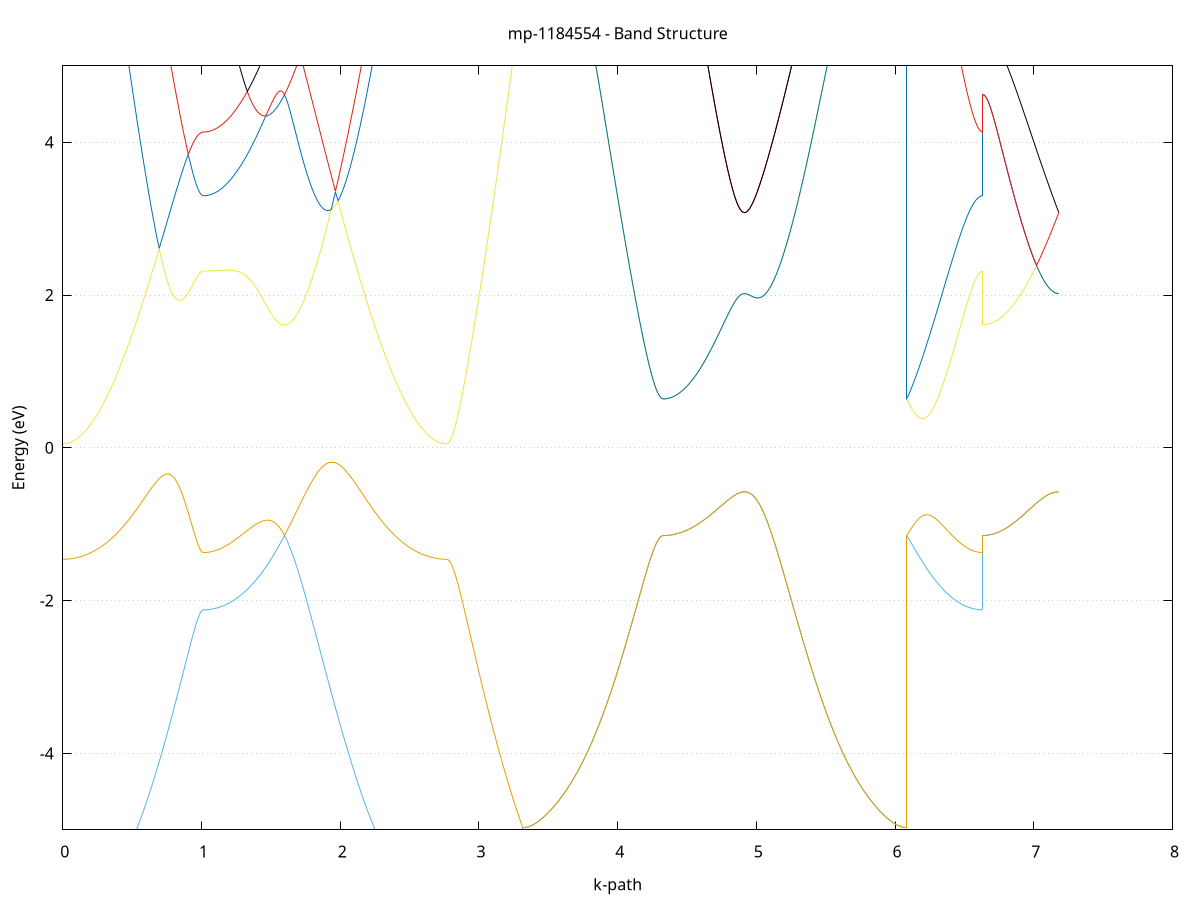 set title 'mp-1184554 - Band Structure'
set xlabel 'k-path'
set ylabel 'Energy (eV)'
set grid y
set yrange [-5:5]
set terminal png size 800,600
set output 'mp-1184554_bands_gnuplot.png'
plot '-' using 1:2 with lines notitle, '-' using 1:2 with lines notitle, '-' using 1:2 with lines notitle, '-' using 1:2 with lines notitle, '-' using 1:2 with lines notitle, '-' using 1:2 with lines notitle, '-' using 1:2 with lines notitle, '-' using 1:2 with lines notitle, '-' using 1:2 with lines notitle, '-' using 1:2 with lines notitle, '-' using 1:2 with lines notitle, '-' using 1:2 with lines notitle, '-' using 1:2 with lines notitle, '-' using 1:2 with lines notitle, '-' using 1:2 with lines notitle, '-' using 1:2 with lines notitle, '-' using 1:2 with lines notitle, '-' using 1:2 with lines notitle, '-' using 1:2 with lines notitle, '-' using 1:2 with lines notitle, '-' using 1:2 with lines notitle, '-' using 1:2 with lines notitle, '-' using 1:2 with lines notitle, '-' using 1:2 with lines notitle, '-' using 1:2 with lines notitle, '-' using 1:2 with lines notitle, '-' using 1:2 with lines notitle, '-' using 1:2 with lines notitle, '-' using 1:2 with lines notitle, '-' using 1:2 with lines notitle, '-' using 1:2 with lines notitle, '-' using 1:2 with lines notitle, '-' using 1:2 with lines notitle, '-' using 1:2 with lines notitle, '-' using 1:2 with lines notitle, '-' using 1:2 with lines notitle, '-' using 1:2 with lines notitle, '-' using 1:2 with lines notitle, '-' using 1:2 with lines notitle, '-' using 1:2 with lines notitle, '-' using 1:2 with lines notitle, '-' using 1:2 with lines notitle, '-' using 1:2 with lines notitle, '-' using 1:2 with lines notitle, '-' using 1:2 with lines notitle, '-' using 1:2 with lines notitle, '-' using 1:2 with lines notitle, '-' using 1:2 with lines notitle, '-' using 1:2 with lines notitle, '-' using 1:2 with lines notitle, '-' using 1:2 with lines notitle, '-' using 1:2 with lines notitle, '-' using 1:2 with lines notitle, '-' using 1:2 with lines notitle, '-' using 1:2 with lines notitle, '-' using 1:2 with lines notitle, '-' using 1:2 with lines notitle, '-' using 1:2 with lines notitle, '-' using 1:2 with lines notitle, '-' using 1:2 with lines notitle, '-' using 1:2 with lines notitle, '-' using 1:2 with lines notitle, '-' using 1:2 with lines notitle, '-' using 1:2 with lines notitle
0.000000 -6.471421
0.009935 -6.471021
0.019869 -6.469721
0.029804 -6.467721
0.039739 -6.464821
0.049674 -6.461221
0.059608 -6.456721
0.069543 -6.451421
0.079478 -6.445421
0.089412 -6.438521
0.099347 -6.430921
0.109282 -6.422521
0.119216 -6.413421
0.129151 -6.403521
0.139086 -6.392921
0.149021 -6.381621
0.158955 -6.369721
0.168890 -6.357121
0.178825 -6.343921
0.188759 -6.330121
0.198694 -6.315921
0.208629 -6.301121
0.218564 -6.286021
0.228498 -6.270521
0.238433 -6.254721
0.248368 -6.238821
0.258302 -6.222821
0.268237 -6.207021
0.278172 -6.191521
0.288106 -6.177321
0.298041 -6.167121
0.307976 -6.160921
0.317911 -6.156021
0.327845 -6.151721
0.337780 -6.147921
0.347715 -6.144421
0.357649 -6.141421
0.367584 -6.138821
0.377519 -6.136721
0.387453 -6.135121
0.397388 -6.133921
0.407323 -6.133121
0.417258 -6.132921
0.427192 -6.133021
0.437127 -6.133621
0.447062 -6.134521
0.456996 -6.135921
0.466931 -6.137521
0.476866 -6.139521
0.486801 -6.141821
0.496735 -6.144321
0.506670 -6.147021
0.516605 -6.149921
0.526539 -6.153021
0.536474 -6.156321
0.546409 -6.159721
0.556343 -6.163221
0.566278 -6.166821
0.576213 -6.170521
0.586148 -6.174321
0.596082 -6.178121
0.606017 -6.182021
0.615952 -6.185921
0.625886 -6.189821
0.635821 -6.193721
0.645756 -6.197621
0.655691 -6.201521
0.665625 -6.205321
0.675560 -6.209221
0.685495 -6.212921
0.695429 -6.216721
0.705364 -6.220421
0.715299 -6.224021
0.725233 -6.227621
0.735168 -6.231121
0.745103 -6.234521
0.755038 -6.237821
0.764972 -6.241121
0.774907 -6.244221
0.784842 -6.247321
0.794776 -6.250221
0.804711 -6.253121
0.814646 -6.255821
0.824580 -6.258421
0.834515 -6.261021
0.844450 -6.263321
0.854385 -6.265621
0.864319 -6.267821
0.874254 -6.269821
0.884189 -6.271721
0.894123 -6.273421
0.904058 -6.275121
0.913993 -6.276621
0.923928 -6.277921
0.933862 -6.279121
0.943797 -6.280221
0.953732 -6.281121
0.963666 -6.281921
0.973601 -6.282621
0.983536 -6.283121
0.993470 -6.283521
1.003405 -6.283721
1.013340 -6.283721
1.013340 -6.283721
1.023256 -6.283621
1.033172 -6.283021
1.043088 -6.282121
1.053004 -6.280821
1.062921 -6.279121
1.072837 -6.277121
1.082753 -6.274721
1.092669 -6.271921
1.102585 -6.268821
1.112501 -6.265421
1.122417 -6.261521
1.132334 -6.257421
1.142250 -6.252921
1.152166 -6.248121
1.162082 -6.242921
1.171998 -6.237421
1.181914 -6.231721
1.191830 -6.225621
1.201746 -6.219221
1.211663 -6.212521
1.221579 -6.205521
1.231495 -6.198321
1.241411 -6.190821
1.251327 -6.183121
1.261243 -6.175221
1.271159 -6.167021
1.281076 -6.158621
1.290992 -6.150021
1.300908 -6.141221
1.310824 -6.135021
1.320740 -6.136021
1.330656 -6.137121
1.340572 -6.138221
1.350489 -6.139321
1.360405 -6.140521
1.370321 -6.141621
1.380237 -6.142721
1.390153 -6.143821
1.400069 -6.144921
1.409985 -6.146021
1.419901 -6.147121
1.429818 -6.148121
1.439734 -6.149221
1.449650 -6.150221
1.459566 -6.151121
1.469482 -6.152121
1.479398 -6.153021
1.489314 -6.153821
1.499231 -6.154621
1.509147 -6.155321
1.519063 -6.156021
1.528979 -6.156621
1.538895 -6.157221
1.548811 -6.157721
1.558727 -6.158121
1.568644 -6.158421
1.578560 -6.158621
1.588476 -6.158821
1.598392 -6.158821
1.598392 -6.158821
1.608308 -6.158821
1.618224 -6.158621
1.628140 -6.158421
1.638056 -6.158021
1.647973 -6.157521
1.657889 -6.156921
1.667805 -6.156221
1.677721 -6.155321
1.687637 -6.154421
1.697553 -6.153321
1.707469 -6.152021
1.717386 -6.150621
1.727302 -6.149121
1.737218 -6.147521
1.747134 -6.145721
1.757050 -6.143721
1.766966 -6.141621
1.776882 -6.139321
1.786798 -6.136921
1.796715 -6.134421
1.806631 -6.131621
1.816547 -6.128721
1.826463 -6.125721
1.836379 -6.122521
1.846295 -6.119121
1.856211 -6.115621
1.866128 -6.111921
1.876044 -6.108021
1.885960 -6.103921
1.895876 -6.099721
1.905792 -6.095421
1.915708 -6.090821
1.925624 -6.086121
1.935541 -6.081321
1.945457 -6.076321
1.955373 -6.071121
1.965289 -6.065721
1.975205 -6.060221
1.985121 -6.054521
1.995037 -6.048721
2.004954 -6.042821
2.014870 -6.036621
2.024786 -6.030421
2.034702 -6.024021
2.044618 -6.023321
2.054534 -6.023821
2.064450 -6.024121
2.074366 -6.024321
2.084283 -6.024321
2.094199 -6.024321
2.104115 -6.024121
2.114031 -6.023821
2.123947 -6.023521
2.133863 -6.023021
2.143779 -6.022421
2.153696 -6.021821
2.163612 -6.021121
2.173528 -6.023121
2.183444 -6.025621
2.193360 -6.028221
2.203276 -6.030921
2.213192 -6.033821
2.223109 -6.036821
2.233025 -6.039921
2.242941 -6.043221
2.252857 -6.046621
2.262773 -6.050221
2.272689 -6.053921
2.282605 -6.057921
2.292521 -6.061921
2.302438 -6.066221
2.312354 -6.070521
2.322270 -6.075121
2.332186 -6.079821
2.342102 -6.084721
2.352018 -6.089721
2.361934 -6.094821
2.371851 -6.100121
2.381767 -6.105521
2.391683 -6.111021
2.401599 -6.116621
2.411515 -6.122321
2.421431 -6.128121
2.431347 -6.133921
2.441264 -6.139821
2.451180 -6.145721
2.461096 -6.151721
2.471012 -6.157721
2.480928 -6.170721
2.490844 -6.187421
2.500760 -6.204121
2.510676 -6.220921
2.520593 -6.237521
2.530509 -6.253921
2.540425 -6.270021
2.550341 -6.285721
2.560257 -6.301121
2.570173 -6.316021
2.580089 -6.330321
2.590006 -6.344121
2.599922 -6.357421
2.609838 -6.369921
2.619754 -6.381921
2.629670 -6.393121
2.639586 -6.403721
2.649502 -6.413521
2.659418 -6.422721
2.669335 -6.431021
2.679251 -6.438621
2.689167 -6.445421
2.699083 -6.451521
2.708999 -6.456721
2.718915 -6.461221
2.728831 -6.464921
2.738748 -6.467721
2.748664 -6.469721
2.758580 -6.471021
2.768496 -6.471421
2.768496 -6.471421
2.778456 -6.470921
2.788417 -6.469621
2.798377 -6.467421
2.808338 -6.464421
2.818298 -6.460521
2.828258 -6.455721
2.838219 -6.450021
2.848179 -6.443521
2.858139 -6.436221
2.868100 -6.428021
2.878060 -6.419021
2.888021 -6.409121
2.897981 -6.398521
2.907941 -6.387121
2.917902 -6.374921
2.927862 -6.362021
2.937822 -6.348321
2.947783 -6.334021
2.957743 -6.319121
2.967704 -6.303521
2.977664 -6.287421
2.987624 -6.270921
2.997585 -6.254021
3.007545 -6.236821
3.017505 -6.225921
3.027466 -6.222421
3.037426 -6.218821
3.047387 -6.215021
3.057347 -6.211221
3.067307 -6.207321
3.077268 -6.203321
3.087228 -6.199121
3.097188 -6.194921
3.107149 -6.190721
3.117109 -6.186321
3.127070 -6.181921
3.137030 -6.177421
3.146990 -6.172921
3.156951 -6.168321
3.166911 -6.163621
3.176871 -6.158921
3.186832 -6.154221
3.196792 -6.149421
3.206753 -6.144621
3.216713 -6.139821
3.226673 -6.135021
3.236634 -6.130221
3.246594 -6.125421
3.256554 -6.120621
3.266515 -6.115921
3.276475 -6.111121
3.286436 -6.106521
3.296396 -6.101921
3.306356 -6.097321
3.316317 -6.092921
3.316317 -6.092921
3.326251 -6.092721
3.336186 -6.092021
3.346121 -6.091021
3.356055 -6.089621
3.365990 -6.087821
3.375925 -6.085621
3.385860 -6.083021
3.395794 -6.080121
3.405729 -6.076821
3.415664 -6.073121
3.425598 -6.069221
3.435533 -6.064921
3.445468 -6.060321
3.455403 -6.055521
3.465337 -6.050521
3.475272 -6.045221
3.485207 -6.039821
3.495141 -6.034321
3.505076 -6.028721
3.515011 -6.023021
3.524945 -6.017421
3.534880 -6.011921
3.544815 -6.006521
3.554750 -6.001421
3.564684 -5.996621
3.574619 -5.992121
3.584554 -5.988221
3.594488 -5.984821
3.604423 -5.982121
3.614358 -5.980121
3.624293 -5.978721
3.634227 -5.978221
3.644162 -5.978321
3.654097 -5.979021
3.664031 -5.980421
3.673966 -5.982321
3.683901 -5.984721
3.693835 -5.987621
3.703770 -5.990821
3.713705 -5.994321
3.723640 -5.998121
3.733574 -6.002121
3.743509 -6.006421
3.753444 -6.010821
3.763378 -6.015421
3.773313 -6.020121
3.783248 -6.024921
3.793183 -6.029821
3.803117 -6.034721
3.813052 -6.039821
3.822987 -6.044821
3.832921 -6.050021
3.842856 -6.055121
3.852791 -6.060321
3.862725 -6.065421
3.872660 -6.070621
3.882595 -6.075721
3.892530 -6.080921
3.902464 -6.086021
3.912399 -6.091121
3.922334 -6.096121
3.932268 -6.101121
3.942203 -6.106021
3.952138 -6.110921
3.962072 -6.115721
3.972007 -6.120421
3.981942 -6.125121
3.991877 -6.129721
4.001811 -6.134221
4.011746 -6.138621
4.021681 -6.142921
4.031615 -6.147121
4.041550 -6.151221
4.051485 -6.155221
4.061420 -6.159121
4.071354 -6.162921
4.081289 -6.166621
4.091224 -6.170121
4.101158 -6.173521
4.111093 -6.176821
4.121028 -6.180021
4.130962 -6.183021
4.140897 -6.185921
4.150832 -6.188721
4.160767 -6.191321
4.170701 -6.193821
4.180636 -6.196221
4.190571 -6.198421
4.200505 -6.200421
4.210440 -6.202321
4.220375 -6.204121
4.230310 -6.205721
4.240244 -6.207221
4.250179 -6.208521
4.260114 -6.209621
4.270048 -6.210621
4.279983 -6.211521
4.289918 -6.212221
4.299852 -6.212721
4.309787 -6.213121
4.319722 -6.213421
4.329657 -6.213521
4.329657 -6.213521
4.339573 -6.213321
4.349489 -6.212921
4.359405 -6.212221
4.369321 -6.211221
4.379237 -6.209921
4.389153 -6.208421
4.399070 -6.206621
4.408986 -6.204621
4.418902 -6.202421
4.428818 -6.199921
4.438734 -6.197221
4.448650 -6.194321
4.458566 -6.191221
4.468482 -6.188021
4.478399 -6.184621
4.488315 -6.181121
4.498231 -6.177521
4.508147 -6.173821
4.518063 -6.170021
4.527979 -6.166221
4.537895 -6.162321
4.547812 -6.158521
4.557728 -6.154621
4.567644 -6.150721
4.577560 -6.146821
4.587476 -6.143021
4.597392 -6.139321
4.607308 -6.135621
4.617225 -6.131921
4.627141 -6.128321
4.637057 -6.124821
4.646973 -6.121421
4.656889 -6.118021
4.666805 -6.114721
4.676721 -6.111521
4.686637 -6.108521
4.696554 -6.105521
4.706470 -6.102621
4.716386 -6.099821
4.726302 -6.097121
4.736218 -6.094521
4.746134 -6.092021
4.756050 -6.089621
4.765967 -6.087421
4.775883 -6.085321
4.785799 -6.083321
4.795715 -6.081521
4.805631 -6.079821
4.815547 -6.078221
4.825463 -6.076821
4.835380 -6.075521
4.845296 -6.074421
4.855212 -6.073421
4.865128 -6.072621
4.875044 -6.071921
4.884960 -6.071421
4.894876 -6.071021
4.904792 -6.070821
4.914709 -6.070721
4.914709 -6.070721
4.924625 -6.070821
4.934541 -6.071021
4.944457 -6.071321
4.954373 -6.071821
4.964289 -6.072321
4.974205 -6.073021
4.984122 -6.073721
4.994038 -6.074621
5.003954 -6.075521
5.013870 -6.076421
5.023786 -6.077421
5.033702 -6.078521
5.043618 -6.079621
5.053534 -6.080721
5.063451 -6.081721
5.073367 -6.082821
5.083283 -6.083921
5.093199 -6.084921
5.103115 -6.085921
5.113031 -6.086921
5.122947 -6.087821
5.132864 -6.088621
5.142780 -6.089421
5.152696 -6.090121
5.162612 -6.090721
5.172528 -6.091221
5.182444 -6.091621
5.192360 -6.091921
5.202277 -6.092121
5.212193 -6.092221
5.222109 -6.092121
5.232025 -6.092021
5.241941 -6.091721
5.251857 -6.091321
5.261773 -6.090721
5.271689 -6.090021
5.281606 -6.089221
5.291522 -6.088221
5.301438 -6.087121
5.311354 -6.085921
5.321270 -6.084521
5.331186 -6.082921
5.341102 -6.081221
5.351019 -6.079421
5.360935 -6.077421
5.370851 -6.075321
5.380767 -6.073121
5.390683 -6.070721
5.400599 -6.068221
5.410515 -6.065521
5.420432 -6.062721
5.430348 -6.059821
5.440264 -6.056821
5.450180 -6.053621
5.460096 -6.050421
5.470012 -6.047021
5.479928 -6.043521
5.489844 -6.039921
5.499761 -6.036221
5.509677 -6.032421
5.519593 -6.028521
5.529509 -6.024621
5.539425 -6.020621
5.549341 -6.016521
5.559257 -6.012421
5.569174 -6.008321
5.579090 -6.004121
5.589006 -5.999921
5.598922 -5.995721
5.608838 -5.991421
5.618754 -5.987321
5.628670 -5.983121
5.638587 -5.979021
5.648503 -5.975021
5.658419 -5.971221
5.668335 -5.967421
5.678251 -5.963921
5.688167 -5.960721
5.698083 -5.957721
5.708000 -5.955321
5.717916 -5.953321
5.727832 -5.952121
5.737748 -5.951721
5.747664 -5.952221
5.757580 -5.953721
5.767496 -5.956221
5.777412 -5.959621
5.787329 -5.963821
5.797245 -5.968521
5.807161 -5.973721
5.817077 -5.979321
5.826993 -5.985121
5.836909 -5.991121
5.846825 -5.997221
5.856742 -6.003421
5.866658 -6.009621
5.876574 -6.015821
5.886490 -6.021921
5.896406 -6.027921
5.906322 -6.033821
5.916238 -6.039521
5.926155 -6.045121
5.936071 -6.050421
5.945987 -6.055521
5.955903 -6.060421
5.965819 -6.064921
5.975735 -6.069221
5.985651 -6.073221
5.995567 -6.076821
6.005484 -6.080121
6.015400 -6.083121
6.025316 -6.085621
6.035232 -6.087821
6.045148 -6.089621
6.055064 -6.091021
6.064980 -6.092121
6.074897 -6.092721
6.084813 -6.092921
6.084813 -6.213521
6.094773 -6.219021
6.104733 -6.224421
6.114694 -6.229721
6.124654 -6.234821
6.134615 -6.239721
6.144575 -6.244421
6.154535 -6.248821
6.164496 -6.252921
6.174456 -6.256821
6.184416 -6.260321
6.194377 -6.263621
6.204337 -6.266621
6.214298 -6.269221
6.224258 -6.271621
6.234218 -6.273621
6.244179 -6.275321
6.254139 -6.276721
6.264099 -6.277821
6.274060 -6.278521
6.284020 -6.279021
6.293981 -6.279121
6.303941 -6.278821
6.313901 -6.278321
6.323862 -6.277421
6.333822 -6.276221
6.343782 -6.274721
6.353743 -6.272821
6.363703 -6.270721
6.373664 -6.268221
6.383624 -6.265421
6.393584 -6.262321
6.403545 -6.258921
6.413505 -6.255221
6.423465 -6.251321
6.433426 -6.253221
6.443386 -6.256121
6.453347 -6.258821
6.463307 -6.261421
6.473267 -6.263921
6.483228 -6.266321
6.493188 -6.268521
6.503148 -6.270521
6.513109 -6.272521
6.523069 -6.274221
6.533030 -6.275921
6.542990 -6.277421
6.552950 -6.278721
6.562911 -6.279921
6.572871 -6.280921
6.582831 -6.281821
6.592792 -6.282521
6.602752 -6.283021
6.612713 -6.283421
6.622673 -6.283721
6.632633 -6.283721
6.632633 -6.158821
6.642594 -6.158721
6.652554 -6.158221
6.662514 -6.157521
6.672475 -6.156521
6.682435 -6.155221
6.692396 -6.153621
6.702356 -6.151721
6.712316 -6.149621
6.722277 -6.147121
6.732237 -6.144421
6.742197 -6.141421
6.752158 -6.138021
6.762118 -6.134521
6.772079 -6.130621
6.782039 -6.126521
6.791999 -6.122121
6.801960 -6.117521
6.811920 -6.112521
6.821880 -6.107321
6.831841 -6.101921
6.841801 -6.096221
6.851762 -6.090221
6.861722 -6.084021
6.871682 -6.077621
6.881643 -6.070921
6.891603 -6.063921
6.901564 -6.056821
6.911524 -6.049421
6.921484 -6.041821
6.931445 -6.034021
6.941405 -6.025921
6.951365 -6.023621
6.961326 -6.027421
6.971286 -6.031021
6.981247 -6.034621
6.991207 -6.038021
7.001167 -6.041221
7.011128 -6.044321
7.021088 -6.047221
7.031048 -6.050021
7.041009 -6.052621
7.050969 -6.055121
7.060930 -6.057421
7.070890 -6.059521
7.080850 -6.061421
7.090811 -6.063221
7.100771 -6.064821
7.110731 -6.066221
7.120692 -6.067421
7.130652 -6.068421
7.140613 -6.069221
7.150573 -6.069921
7.160533 -6.070421
7.170494 -6.070621
7.180454 -6.070721
e
0.000000 -6.271521
0.009935 -6.271321
0.019869 -6.270821
0.029804 -6.270121
0.039739 -6.269021
0.049674 -6.267621
0.059608 -6.265921
0.069543 -6.263921
0.079478 -6.261621
0.089412 -6.259121
0.099347 -6.256221
0.109282 -6.253121
0.119216 -6.249721
0.129151 -6.246121
0.139086 -6.242221
0.149021 -6.238221
0.158955 -6.233921
0.168890 -6.229421
0.178825 -6.224721
0.188759 -6.219921
0.198694 -6.214921
0.208629 -6.209821
0.218564 -6.204621
0.228498 -6.199421
0.238433 -6.194121
0.248368 -6.188721
0.258302 -6.183321
0.268237 -6.177921
0.278172 -6.172321
0.288106 -6.165921
0.298041 -6.156221
0.307976 -6.143221
0.317911 -6.129721
0.327845 -6.116821
0.337780 -6.104821
0.347715 -6.093721
0.357649 -6.083621
0.367584 -6.074521
0.377519 -6.066521
0.387453 -6.059421
0.397388 -6.053321
0.407323 -6.048021
0.417258 -6.043621
0.427192 -6.039821
0.437127 -6.036621
0.447062 -6.034121
0.456996 -6.032121
0.466931 -6.030621
0.476866 -6.029521
0.486801 -6.028821
0.496735 -6.028521
0.506670 -6.028521
0.516605 -6.028921
0.526539 -6.029521
0.536474 -6.030421
0.546409 -6.031521
0.556343 -6.032921
0.566278 -6.034421
0.576213 -6.036121
0.586148 -6.038021
0.596082 -6.040021
0.606017 -6.042121
0.615952 -6.044321
0.625886 -6.046621
0.635821 -6.049021
0.645756 -6.051421
0.655691 -6.053921
0.665625 -6.056421
0.675560 -6.058921
0.685495 -6.061521
0.695429 -6.064021
0.705364 -6.066621
0.715299 -6.069121
0.725233 -6.071721
0.735168 -6.074121
0.745103 -6.076621
0.755038 -6.079021
0.764972 -6.081421
0.774907 -6.083721
0.784842 -6.086021
0.794776 -6.088221
0.804711 -6.090321
0.814646 -6.092421
0.824580 -6.094421
0.834515 -6.096321
0.844450 -6.098121
0.854385 -6.099821
0.864319 -6.101521
0.874254 -6.103021
0.884189 -6.104521
0.894123 -6.105921
0.904058 -6.107121
0.913993 -6.108321
0.923928 -6.109321
0.933862 -6.110321
0.943797 -6.111821
0.953732 -6.113421
0.963666 -6.114721
0.973601 -6.115721
0.983536 -6.116521
0.993470 -6.117121
1.003405 -6.117521
1.013340 -6.117621
1.013340 -6.117621
1.023256 -6.117621
1.033172 -6.117721
1.043088 -6.117821
1.053004 -6.117921
1.062921 -6.118121
1.072837 -6.118321
1.082753 -6.118621
1.092669 -6.118921
1.102585 -6.119221
1.112501 -6.119621
1.122417 -6.120021
1.132334 -6.120521
1.142250 -6.121021
1.152166 -6.121521
1.162082 -6.122121
1.171998 -6.122721
1.181914 -6.123421
1.191830 -6.124121
1.201746 -6.124821
1.211663 -6.125521
1.221579 -6.126321
1.231495 -6.127221
1.241411 -6.128121
1.251327 -6.129021
1.261243 -6.129921
1.271159 -6.130921
1.281076 -6.131821
1.290992 -6.132921
1.300908 -6.133921
1.310824 -6.132221
1.320740 -6.123121
1.330656 -6.113821
1.340572 -6.104421
1.350489 -6.094921
1.360405 -6.085321
1.370321 -6.075621
1.380237 -6.065821
1.390153 -6.056021
1.400069 -6.046221
1.409985 -6.036421
1.419901 -6.026621
1.429818 -6.016921
1.439734 -6.007221
1.449650 -5.997621
1.459566 -5.988221
1.469482 -5.979021
1.479398 -5.969921
1.489314 -5.961221
1.499231 -5.952721
1.509147 -5.944621
1.519063 -5.936921
1.528979 -5.929721
1.538895 -5.923121
1.548811 -5.917121
1.558727 -5.911921
1.568644 -5.907421
1.578560 -5.903821
1.588476 -5.901121
1.598392 -5.899421
1.598392 -5.899421
1.608308 -5.900821
1.618224 -5.902321
1.628140 -5.904021
1.638056 -5.905821
1.647973 -5.907821
1.657889 -5.909921
1.667805 -5.912021
1.677721 -5.914321
1.687637 -5.916921
1.697553 -5.921021
1.707469 -5.925321
1.717386 -5.929721
1.727302 -5.934121
1.737218 -5.938621
1.747134 -5.943121
1.757050 -5.947521
1.766966 -5.951921
1.776882 -5.956321
1.786798 -5.960521
1.796715 -5.964721
1.806631 -5.968821
1.816547 -5.972721
1.826463 -5.976521
1.836379 -5.980221
1.846295 -5.983821
1.856211 -5.987221
1.866128 -5.990521
1.876044 -5.993621
1.885960 -5.996621
1.895876 -5.999421
1.905792 -6.002121
1.915708 -6.004621
1.925624 -6.006921
1.935541 -6.009121
1.945457 -6.011221
1.955373 -6.013121
1.965289 -6.014821
1.975205 -6.016421
1.985121 -6.017821
1.995037 -6.019121
2.004954 -6.020221
2.014870 -6.021221
2.024786 -6.022121
2.034702 -6.022821
2.044618 -6.017421
2.054534 -6.010821
2.064450 -6.004021
2.074366 -6.002721
2.084283 -6.004521
2.094199 -6.006421
2.104115 -6.008221
2.114031 -6.010221
2.123947 -6.012121
2.133863 -6.014221
2.143779 -6.016321
2.153696 -6.018521
2.163612 -6.020821
2.173528 -6.020421
2.183444 -6.019621
2.193360 -6.018821
2.203276 -6.017921
2.213192 -6.017121
2.223109 -6.016321
2.233025 -6.015521
2.242941 -6.014821
2.252857 -6.014121
2.262773 -6.013621
2.272689 -6.013221
2.282605 -6.013121
2.292521 -6.013221
2.302438 -6.013621
2.312354 -6.014521
2.322270 -6.015821
2.332186 -6.017721
2.342102 -6.020321
2.352018 -6.023821
2.361934 -6.028221
2.371851 -6.033821
2.381767 -6.040521
2.391683 -6.048621
2.401599 -6.058021
2.411515 -6.068721
2.421431 -6.080621
2.431347 -6.093721
2.441264 -6.107821
2.451180 -6.122721
2.461096 -6.138221
2.471012 -6.154321
2.480928 -6.163721
2.490844 -6.169621
2.500760 -6.175521
2.510676 -6.181421
2.520593 -6.187221
2.530509 -6.192921
2.540425 -6.198521
2.550341 -6.204021
2.560257 -6.209421
2.570173 -6.214621
2.580089 -6.219721
2.590006 -6.224621
2.599922 -6.229421
2.609838 -6.233921
2.619754 -6.238221
2.629670 -6.242321
2.639586 -6.246221
2.649502 -6.249821
2.659418 -6.253121
2.669335 -6.256321
2.679251 -6.259121
2.689167 -6.261721
2.699083 -6.263921
2.708999 -6.265921
2.718915 -6.267621
2.728831 -6.269021
2.738748 -6.270121
2.748664 -6.270821
2.758580 -6.271321
2.768496 -6.271521
2.768496 -6.271521
2.778456 -6.271421
2.788417 -6.271221
2.798377 -6.270821
2.808338 -6.270221
2.818298 -6.269621
2.828258 -6.268721
2.838219 -6.267721
2.848179 -6.266621
2.858139 -6.265321
2.868100 -6.263921
2.878060 -6.262321
2.888021 -6.260621
2.897981 -6.258721
2.907941 -6.256721
2.917902 -6.254621
2.927862 -6.252321
2.937822 -6.249921
2.947783 -6.247321
2.957743 -6.244621
2.967704 -6.241821
2.977664 -6.238921
2.987624 -6.235821
2.997585 -6.232621
3.007545 -6.229321
3.017505 -6.219421
3.027466 -6.202021
3.037426 -6.184821
3.047387 -6.168021
3.057347 -6.151721
3.067307 -6.136221
3.077268 -6.121721
3.087228 -6.108521
3.097188 -6.096721
3.107149 -6.086421
3.117109 -6.077721
3.127070 -6.070521
3.137030 -6.064921
3.146990 -6.060621
3.156951 -6.057621
3.166911 -6.055721
3.176871 -6.054721
3.186832 -6.054621
3.196792 -6.055221
3.206753 -6.056421
3.216713 -6.058121
3.226673 -6.060321
3.236634 -6.062921
3.246594 -6.065921
3.256554 -6.069121
3.266515 -6.072621
3.276475 -6.076321
3.286436 -6.080221
3.296396 -6.084321
3.306356 -6.088521
3.316317 -6.092921
3.316317 -6.092921
3.326251 -6.092721
3.336186 -6.092021
3.346121 -6.091021
3.356055 -6.089621
3.365990 -6.087821
3.375925 -6.085621
3.385860 -6.083021
3.395794 -6.080121
3.405729 -6.076821
3.415664 -6.073121
3.425598 -6.069221
3.435533 -6.064921
3.445468 -6.060321
3.455403 -6.055521
3.465337 -6.050521
3.475272 -6.045221
3.485207 -6.039821
3.495141 -6.034321
3.505076 -6.028721
3.515011 -6.023021
3.524945 -6.017421
3.534880 -6.011921
3.544815 -6.006521
3.554750 -6.001421
3.564684 -5.996521
3.574619 -5.992121
3.584554 -5.988221
3.594488 -5.984821
3.604423 -5.982121
3.614358 -5.980121
3.624293 -5.978721
3.634227 -5.978121
3.644162 -5.978321
3.654097 -5.979021
3.664031 -5.980421
3.673966 -5.982321
3.683901 -5.984721
3.693835 -5.987621
3.703770 -5.990821
3.713705 -5.994321
3.723640 -5.998121
3.733574 -6.002121
3.743509 -6.006421
3.753444 -6.010821
3.763378 -6.015421
3.773313 -6.020121
3.783248 -6.024921
3.793183 -6.029821
3.803117 -6.034721
3.813052 -6.039821
3.822987 -6.044821
3.832921 -6.050021
3.842856 -6.055121
3.852791 -6.060321
3.862725 -6.065421
3.872660 -6.070621
3.882595 -6.075721
3.892530 -6.080921
3.902464 -6.086021
3.912399 -6.091121
3.922334 -6.096121
3.932268 -6.101121
3.942203 -6.106021
3.952138 -6.110921
3.962072 -6.115721
3.972007 -6.120421
3.981942 -6.125121
3.991877 -6.129721
4.001811 -6.134221
4.011746 -6.138621
4.021681 -6.142921
4.031615 -6.147121
4.041550 -6.151221
4.051485 -6.155221
4.061420 -6.159121
4.071354 -6.162921
4.081289 -6.166621
4.091224 -6.170121
4.101158 -6.173521
4.111093 -6.176821
4.121028 -6.180021
4.130962 -6.183021
4.140897 -6.185921
4.150832 -6.188721
4.160767 -6.191321
4.170701 -6.193821
4.180636 -6.196221
4.190571 -6.198421
4.200505 -6.200421
4.210440 -6.202321
4.220375 -6.204121
4.230310 -6.205721
4.240244 -6.207221
4.250179 -6.208521
4.260114 -6.209621
4.270048 -6.210621
4.279983 -6.211521
4.289918 -6.212221
4.299852 -6.212721
4.309787 -6.213121
4.319722 -6.213421
4.329657 -6.213521
4.329657 -6.213521
4.339573 -6.213321
4.349489 -6.212921
4.359405 -6.212221
4.369321 -6.211221
4.379237 -6.209921
4.389153 -6.208421
4.399070 -6.206621
4.408986 -6.204621
4.418902 -6.202421
4.428818 -6.199921
4.438734 -6.197221
4.448650 -6.194321
4.458566 -6.191221
4.468482 -6.188021
4.478399 -6.184621
4.488315 -6.181121
4.498231 -6.177521
4.508147 -6.173821
4.518063 -6.170021
4.527979 -6.166221
4.537895 -6.162321
4.547812 -6.158521
4.557728 -6.154621
4.567644 -6.150721
4.577560 -6.146821
4.587476 -6.143021
4.597392 -6.139321
4.607308 -6.135521
4.617225 -6.131921
4.627141 -6.128321
4.637057 -6.124821
4.646973 -6.121421
4.656889 -6.118021
4.666805 -6.114721
4.676721 -6.111521
4.686637 -6.108521
4.696554 -6.105521
4.706470 -6.102621
4.716386 -6.099821
4.726302 -6.097121
4.736218 -6.094521
4.746134 -6.092021
4.756050 -6.089621
4.765967 -6.087421
4.775883 -6.085321
4.785799 -6.083321
4.795715 -6.081521
4.805631 -6.079721
4.815547 -6.078221
4.825463 -6.076821
4.835380 -6.075521
4.845296 -6.074321
4.855212 -6.073421
4.865128 -6.072621
4.875044 -6.071921
4.884960 -6.071421
4.894876 -6.071021
4.904792 -6.070821
4.914709 -6.070721
4.914709 -6.070721
4.924625 -6.070821
4.934541 -6.071021
4.944457 -6.071321
4.954373 -6.071821
4.964289 -6.072321
4.974205 -6.073021
4.984122 -6.073721
4.994038 -6.074621
5.003954 -6.075521
5.013870 -6.076421
5.023786 -6.077421
5.033702 -6.078521
5.043618 -6.079621
5.053534 -6.080621
5.063451 -6.081721
5.073367 -6.082821
5.083283 -6.083921
5.093199 -6.084921
5.103115 -6.085921
5.113031 -6.086921
5.122947 -6.087821
5.132864 -6.088621
5.142780 -6.089421
5.152696 -6.090121
5.162612 -6.090721
5.172528 -6.091221
5.182444 -6.091621
5.192360 -6.091921
5.202277 -6.092121
5.212193 -6.092221
5.222109 -6.092121
5.232025 -6.092021
5.241941 -6.091721
5.251857 -6.091321
5.261773 -6.090721
5.271689 -6.090021
5.281606 -6.089221
5.291522 -6.088221
5.301438 -6.087121
5.311354 -6.085821
5.321270 -6.084521
5.331186 -6.082921
5.341102 -6.081221
5.351019 -6.079421
5.360935 -6.077421
5.370851 -6.075321
5.380767 -6.073121
5.390683 -6.070721
5.400599 -6.068221
5.410515 -6.065521
5.420432 -6.062721
5.430348 -6.059821
5.440264 -6.056821
5.450180 -6.053621
5.460096 -6.050321
5.470012 -6.047021
5.479928 -6.043521
5.489844 -6.039921
5.499761 -6.036221
5.509677 -6.032421
5.519593 -6.028521
5.529509 -6.024621
5.539425 -6.020621
5.549341 -6.016521
5.559257 -6.012421
5.569174 -6.008321
5.579090 -6.004121
5.589006 -5.999921
5.598922 -5.995721
5.608838 -5.991421
5.618754 -5.987321
5.628670 -5.983121
5.638587 -5.979021
5.648503 -5.975021
5.658419 -5.971221
5.668335 -5.967421
5.678251 -5.963921
5.688167 -5.960721
5.698083 -5.957721
5.708000 -5.955321
5.717916 -5.953321
5.727832 -5.952121
5.737748 -5.951721
5.747664 -5.952221
5.757580 -5.953721
5.767496 -5.956221
5.777412 -5.959621
5.787329 -5.963821
5.797245 -5.968521
5.807161 -5.973721
5.817077 -5.979321
5.826993 -5.985121
5.836909 -5.991121
5.846825 -5.997221
5.856742 -6.003421
5.866658 -6.009621
5.876574 -6.015821
5.886490 -6.021921
5.896406 -6.027921
5.906322 -6.033821
5.916238 -6.039521
5.926155 -6.045121
5.936071 -6.050421
5.945987 -6.055521
5.955903 -6.060421
5.965819 -6.064921
5.975735 -6.069221
5.985651 -6.073221
5.995567 -6.076821
6.005484 -6.080121
6.015400 -6.083121
6.025316 -6.085621
6.035232 -6.087821
6.045148 -6.089621
6.055064 -6.091021
6.064980 -6.092021
6.074897 -6.092721
6.084813 -6.092921
6.084813 -6.213521
6.094773 -6.207821
6.104733 -6.202221
6.114694 -6.196721
6.124654 -6.191421
6.134615 -6.186521
6.144575 -6.182121
6.154535 -6.178321
6.164496 -6.175521
6.174456 -6.173721
6.184416 -6.172921
6.194377 -6.173121
6.204337 -6.174121
6.214298 -6.176021
6.224258 -6.178421
6.234218 -6.181221
6.244179 -6.184421
6.254139 -6.187921
6.264099 -6.191521
6.274060 -6.195321
6.284020 -6.199121
6.293981 -6.203021
6.303941 -6.207021
6.313901 -6.210921
6.323862 -6.214821
6.333822 -6.218721
6.343782 -6.222521
6.353743 -6.226321
6.363703 -6.230021
6.373664 -6.233621
6.383624 -6.237121
6.393584 -6.240521
6.403545 -6.243921
6.413505 -6.247121
6.423465 -6.250221
6.433426 -6.247021
6.443386 -6.242521
6.453347 -6.237621
6.463307 -6.232521
6.473267 -6.227221
6.483228 -6.221621
6.493188 -6.215821
6.503148 -6.209721
6.513109 -6.203421
6.523069 -6.197021
6.533030 -6.190321
6.542990 -6.183421
6.552950 -6.176421
6.562911 -6.169221
6.572871 -6.161821
6.582831 -6.154421
6.592792 -6.146821
6.602752 -6.139221
6.612713 -6.131521
6.622673 -6.123821
6.632633 -6.117621
6.632633 -5.899421
6.642594 -5.899721
6.652554 -5.900521
6.662514 -5.901921
6.672475 -5.903821
6.682435 -5.906121
6.692396 -5.908921
6.702356 -5.912021
6.712316 -5.915521
6.722277 -5.919321
6.732237 -5.923321
6.742197 -5.927521
6.752158 -5.931921
6.762118 -5.936421
6.772079 -5.941121
6.782039 -5.945821
6.791999 -5.950621
6.801960 -5.955421
6.811920 -5.960321
6.821880 -5.965121
6.831841 -5.970021
6.841801 -5.974821
6.851762 -5.979621
6.861722 -5.984421
6.871682 -5.989121
6.881643 -5.993721
6.891603 -5.998321
6.901564 -6.002721
6.911524 -6.007121
6.921484 -6.011421
6.931445 -6.015621
6.941405 -6.019621
6.951365 -6.023521
6.961326 -6.027421
6.971286 -6.031021
6.981247 -6.034621
6.991207 -6.038021
7.001167 -6.041221
7.011128 -6.044321
7.021088 -6.047221
7.031048 -6.050021
7.041009 -6.052621
7.050969 -6.055121
7.060930 -6.057421
7.070890 -6.059521
7.080850 -6.061421
7.090811 -6.063221
7.100771 -6.064821
7.110731 -6.066121
7.120692 -6.067421
7.130652 -6.068421
7.140613 -6.069221
7.150573 -6.069921
7.160533 -6.070421
7.170494 -6.070621
7.180454 -6.070721
e
0.000000 -5.820721
0.009935 -5.821121
0.019869 -5.822221
0.029804 -5.823721
0.039739 -5.825621
0.049674 -5.827821
0.059608 -5.830021
0.069543 -5.832421
0.079478 -5.834821
0.089412 -5.837221
0.099347 -5.839621
0.109282 -5.842121
0.119216 -5.844521
0.129151 -5.846921
0.139086 -5.849221
0.149021 -5.851521
0.158955 -5.853721
0.168890 -5.855921
0.178825 -5.858021
0.188759 -5.859921
0.198694 -5.861721
0.208629 -5.863421
0.218564 -5.864821
0.228498 -5.866121
0.238433 -5.867021
0.248368 -5.867721
0.258302 -5.868121
0.268237 -5.868121
0.278172 -5.867621
0.288106 -5.866821
0.298041 -5.865421
0.307976 -5.863521
0.317911 -5.861121
0.327845 -5.858221
0.337780 -5.854821
0.347715 -5.851021
0.357649 -5.846721
0.367584 -5.842221
0.377519 -5.837521
0.387453 -5.832621
0.397388 -5.827721
0.407323 -5.822621
0.417258 -5.817621
0.427192 -5.812521
0.437127 -5.812421
0.447062 -5.819721
0.456996 -5.827021
0.466931 -5.834421
0.476866 -5.841921
0.486801 -5.849521
0.496735 -5.857121
0.506670 -5.864721
0.516605 -5.872421
0.526539 -5.880121
0.536474 -5.887821
0.546409 -5.895521
0.556343 -5.903321
0.566278 -5.910921
0.576213 -5.918621
0.586148 -5.926221
0.596082 -5.933821
0.606017 -5.941321
0.615952 -5.948821
0.625886 -5.956121
0.635821 -5.963421
0.645756 -5.970621
0.655691 -5.977721
0.665625 -5.984721
0.675560 -5.991621
0.685495 -5.998321
0.695429 -6.004921
0.705364 -6.011421
0.715299 -6.017721
0.725233 -6.023921
0.735168 -6.029921
0.745103 -6.035821
0.755038 -6.041421
0.764972 -6.047021
0.774907 -6.052321
0.784842 -6.057421
0.794776 -6.062421
0.804711 -6.067221
0.814646 -6.071721
0.824580 -6.076121
0.834515 -6.080321
0.844450 -6.084221
0.854385 -6.088021
0.864319 -6.091521
0.874254 -6.094821
0.884189 -6.097921
0.894123 -6.100821
0.904058 -6.103521
0.913993 -6.105921
0.923928 -6.108121
0.933862 -6.110121
0.943797 -6.111121
0.953732 -6.111921
0.963666 -6.112521
0.973601 -6.113021
0.983536 -6.113421
0.993470 -6.113721
1.003405 -6.113821
1.013340 -6.113921
1.013340 -6.113921
1.023256 -6.113721
1.033172 -6.113221
1.043088 -6.112321
1.053004 -6.111021
1.062921 -6.109321
1.072837 -6.107321
1.082753 -6.105021
1.092669 -6.102321
1.102585 -6.099321
1.112501 -6.095921
1.122417 -6.092321
1.132334 -6.088321
1.142250 -6.084021
1.152166 -6.079421
1.162082 -6.074621
1.171998 -6.069521
1.181914 -6.064121
1.191830 -6.058521
1.201746 -6.052721
1.211663 -6.046821
1.221579 -6.040621
1.231495 -6.034321
1.241411 -6.027921
1.251327 -6.021321
1.261243 -6.014721
1.271159 -6.008021
1.281076 -6.001321
1.290992 -5.994621
1.300908 -5.988021
1.310824 -5.981321
1.320740 -5.974821
1.330656 -5.968421
1.340572 -5.962121
1.350489 -5.956021
1.360405 -5.950021
1.370321 -5.944321
1.380237 -5.938921
1.390153 -5.933721
1.400069 -5.928821
1.409985 -5.924221
1.419901 -5.920021
1.429818 -5.916021
1.439734 -5.912421
1.449650 -5.909221
1.459566 -5.906321
1.469482 -5.903821
1.479398 -5.901621
1.489314 -5.899821
1.499231 -5.898321
1.509147 -5.897221
1.519063 -5.896321
1.528979 -5.895821
1.538895 -5.895621
1.548811 -5.895621
1.558727 -5.895921
1.568644 -5.896421
1.578560 -5.897221
1.588476 -5.898221
1.598392 -5.899421
1.598392 -5.899421
1.608308 -5.898621
1.618224 -5.898621
1.628140 -5.899521
1.638056 -5.901121
1.647973 -5.903421
1.657889 -5.906121
1.667805 -5.909421
1.677721 -5.913021
1.687637 -5.916621
1.697553 -5.919021
1.707469 -5.921521
1.717386 -5.924021
1.727302 -5.926521
1.737218 -5.929121
1.747134 -5.931721
1.757050 -5.934221
1.766966 -5.936821
1.776882 -5.939421
1.786798 -5.942021
1.796715 -5.944621
1.806631 -5.947121
1.816547 -5.949721
1.826463 -5.952221
1.836379 -5.954621
1.846295 -5.957121
1.856211 -5.959421
1.866128 -5.961821
1.876044 -5.964121
1.885960 -5.966421
1.895876 -5.968621
1.905792 -5.970821
1.915708 -5.972921
1.925624 -5.975021
1.935541 -5.977021
1.945457 -5.979021
1.955373 -5.981021
1.965289 -5.982921
1.975205 -5.984821
1.985121 -5.986721
1.995037 -5.988521
2.004954 -5.990321
2.014870 -5.992121
2.024786 -5.993921
2.034702 -5.995621
2.044618 -5.997421
2.054534 -5.999221
2.064450 -6.000921
2.074366 -5.997121
2.084283 -5.990021
2.094199 -5.982921
2.104115 -5.975621
2.114031 -5.968321
2.123947 -5.960821
2.133863 -5.953321
2.143779 -5.945721
2.153696 -5.938021
2.163612 -5.930321
2.173528 -5.922521
2.183444 -5.914721
2.193360 -5.906821
2.203276 -5.898921
2.213192 -5.891021
2.223109 -5.883121
2.233025 -5.875221
2.242941 -5.867321
2.252857 -5.859421
2.262773 -5.851621
2.272689 -5.843821
2.282605 -5.836121
2.292521 -5.828521
2.302438 -5.821021
2.312354 -5.813521
2.322270 -5.806221
2.332186 -5.810621
2.342102 -5.819221
2.352018 -5.827521
2.361934 -5.835521
2.371851 -5.843021
2.381767 -5.849921
2.391683 -5.856021
2.401599 -5.861321
2.411515 -5.865721
2.421431 -5.869321
2.431347 -5.872121
2.441264 -5.874221
2.451180 -5.875521
2.461096 -5.876321
2.471012 -5.876621
2.480928 -5.876421
2.490844 -5.875921
2.500760 -5.875021
2.510676 -5.873921
2.520593 -5.872521
2.530509 -5.870921
2.540425 -5.869221
2.550341 -5.867321
2.560257 -5.865421
2.570173 -5.863321
2.580089 -5.861121
2.590006 -5.858921
2.599922 -5.856621
2.609838 -5.854221
2.619754 -5.851921
2.629670 -5.849421
2.639586 -5.847021
2.649502 -5.844621
2.659418 -5.842121
2.669335 -5.839621
2.679251 -5.837221
2.689167 -5.834821
2.699083 -5.832421
2.708999 -5.830021
2.718915 -5.827721
2.728831 -5.825621
2.738748 -5.823721
2.748664 -5.822221
2.758580 -5.821121
2.768496 -5.820721
2.768496 -5.820721
2.778456 -5.820821
2.788417 -5.820921
2.798377 -5.821121
2.808338 -5.821421
2.818298 -5.821821
2.828258 -5.822221
2.838219 -5.822821
2.848179 -5.823321
2.858139 -5.824021
2.868100 -5.824721
2.878060 -5.825421
2.888021 -5.826221
2.897981 -5.826921
2.907941 -5.827621
2.917902 -5.828421
2.927862 -5.829021
2.937822 -5.829621
2.947783 -5.830021
2.957743 -5.830221
2.967704 -5.831221
2.977664 -5.833021
2.987624 -5.834821
2.997585 -5.836521
3.007545 -5.838121
3.017505 -5.839621
3.027466 -5.841021
3.037426 -5.842321
3.047387 -5.843621
3.057347 -5.844721
3.067307 -5.845721
3.077268 -5.846721
3.087228 -5.847521
3.097188 -5.848221
3.107149 -5.848821
3.117109 -5.849321
3.127070 -5.849621
3.137030 -5.849921
3.146990 -5.850021
3.156951 -5.850121
3.166911 -5.850021
3.176871 -5.849821
3.186832 -5.849521
3.196792 -5.849121
3.206753 -5.848621
3.216713 -5.848021
3.226673 -5.847221
3.236634 -5.846421
3.246594 -5.845421
3.256554 -5.844421
3.266515 -5.843221
3.276475 -5.842021
3.286436 -5.840621
3.296396 -5.839221
3.306356 -5.837621
3.316317 -5.836021
3.316317 -5.836021
3.326251 -5.836121
3.336186 -5.836321
3.346121 -5.836621
3.356055 -5.837121
3.365990 -5.837821
3.375925 -5.838521
3.385860 -5.839421
3.395794 -5.840421
3.405729 -5.841621
3.415664 -5.842921
3.425598 -5.844321
3.435533 -5.845721
3.445468 -5.847321
3.455403 -5.849021
3.465337 -5.850821
3.475272 -5.852621
3.485207 -5.854521
3.495141 -5.856421
3.505076 -5.858421
3.515011 -5.860321
3.524945 -5.862221
3.534880 -5.864121
3.544815 -5.865821
3.554750 -5.867421
3.564684 -5.868921
3.574619 -5.870121
3.584554 -5.871121
3.594488 -5.871821
3.604423 -5.872221
3.614358 -5.872421
3.624293 -5.872221
3.634227 -5.871921
3.644162 -5.871421
3.654097 -5.870921
3.664031 -5.870421
3.673966 -5.870121
3.683901 -5.870021
3.693835 -5.870221
3.703770 -5.870721
3.713705 -5.871721
3.723640 -5.873021
3.733574 -5.874821
3.743509 -5.877021
3.753444 -5.879621
3.763378 -5.882521
3.773313 -5.885721
3.783248 -5.889321
3.793183 -5.893121
3.803117 -5.897121
3.813052 -5.901321
3.822987 -5.905721
3.832921 -5.910321
3.842856 -5.914921
3.852791 -5.919621
3.862725 -5.924421
3.872660 -5.929221
3.882595 -5.934121
3.892530 -5.939021
3.902464 -5.943921
3.912399 -5.948821
3.922334 -5.953621
3.932268 -5.958421
3.942203 -5.963221
3.952138 -5.967921
3.962072 -5.972621
3.972007 -5.977221
3.981942 -5.981721
3.991877 -5.986121
4.001811 -5.990521
4.011746 -5.994821
4.021681 -5.998921
4.031615 -6.003021
4.041550 -6.007021
4.051485 -6.010921
4.061420 -6.014621
4.071354 -6.018321
4.081289 -6.021821
4.091224 -6.025221
4.101158 -6.028521
4.111093 -6.031721
4.121028 -6.034821
4.130962 -6.037721
4.140897 -6.040521
4.150832 -6.043121
4.160767 -6.045721
4.170701 -6.048121
4.180636 -6.050321
4.190571 -6.052421
4.200505 -6.054421
4.210440 -6.056221
4.220375 -6.057921
4.230310 -6.059521
4.240244 -6.060921
4.250179 -6.062121
4.260114 -6.063321
4.270048 -6.064221
4.279983 -6.065021
4.289918 -6.065721
4.299852 -6.066221
4.309787 -6.066621
4.319722 -6.066821
4.329657 -6.066921
4.329657 -6.066921
4.339573 -6.066821
4.349489 -6.066421
4.359405 -6.065921
4.369321 -6.065121
4.379237 -6.064121
4.389153 -6.062921
4.399070 -6.061421
4.408986 -6.059721
4.418902 -6.057821
4.428818 -6.055621
4.438734 -6.053221
4.448650 -6.050521
4.458566 -6.047521
4.468482 -6.044321
4.478399 -6.040721
4.488315 -6.036921
4.498231 -6.032821
4.508147 -6.028321
4.518063 -6.023621
4.527979 -6.018621
4.537895 -6.013221
4.547812 -6.007521
4.557728 -6.001521
4.567644 -5.995221
4.577560 -5.988621
4.587476 -5.981721
4.597392 -5.974521
4.607308 -5.967021
4.617225 -5.959321
4.627141 -5.951421
4.637057 -5.943321
4.646973 -5.935021
4.656889 -5.926621
4.666805 -5.918121
4.676721 -5.909521
4.686637 -5.900921
4.696554 -5.892321
4.706470 -5.883721
4.716386 -5.875321
4.726302 -5.867121
4.736218 -5.859121
4.746134 -5.851421
4.756050 -5.844121
4.765967 -5.837221
4.775883 -5.830921
4.785799 -5.825121
4.795715 -5.819921
4.805631 -5.815321
4.815547 -5.811321
4.825463 -5.808021
4.835380 -5.805321
4.845296 -5.803121
4.855212 -5.801321
4.865128 -5.800021
4.875044 -5.799021
4.884960 -5.798421
4.894876 -5.797921
4.904792 -5.797721
4.914709 -5.797621
4.914709 -5.797621
4.924625 -5.797721
4.934541 -5.797921
4.944457 -5.798121
4.954373 -5.798521
4.964289 -5.799021
4.974205 -5.799521
4.984122 -5.800221
4.994038 -5.800921
5.003954 -5.801821
5.013870 -5.802721
5.023786 -5.803821
5.033702 -5.804921
5.043618 -5.806221
5.053534 -5.807521
5.063451 -5.808921
5.073367 -5.810421
5.083283 -5.812021
5.093199 -5.813721
5.103115 -5.815421
5.113031 -5.817121
5.122947 -5.818821
5.132864 -5.820521
5.142780 -5.822321
5.152696 -5.824021
5.162612 -5.825621
5.172528 -5.827221
5.182444 -5.828821
5.192360 -5.830321
5.202277 -5.831721
5.212193 -5.833021
5.222109 -5.834221
5.232025 -5.835321
5.241941 -5.836321
5.251857 -5.837221
5.261773 -5.838021
5.271689 -5.838621
5.281606 -5.839221
5.291522 -5.839621
5.301438 -5.839921
5.311354 -5.840021
5.321270 -5.840121
5.331186 -5.840021
5.341102 -5.839721
5.351019 -5.839421
5.360935 -5.838921
5.370851 -5.838321
5.380767 -5.837621
5.390683 -5.836821
5.400599 -5.835921
5.410515 -5.834921
5.420432 -5.833821
5.430348 -5.832621
5.440264 -5.831421
5.450180 -5.830121
5.460096 -5.828821
5.470012 -5.827521
5.479928 -5.826221
5.489844 -5.824921
5.499761 -5.823721
5.509677 -5.822721
5.519593 -5.821821
5.529509 -5.821221
5.539425 -5.820921
5.549341 -5.821021
5.559257 -5.821521
5.569174 -5.822621
5.579090 -5.824121
5.589006 -5.826221
5.598922 -5.828921
5.608838 -5.832021
5.618754 -5.835521
5.628670 -5.839421
5.638587 -5.843621
5.648503 -5.848021
5.658419 -5.852621
5.668335 -5.857221
5.678251 -5.861921
5.688167 -5.866521
5.698083 -5.871021
5.708000 -5.875221
5.717916 -5.879021
5.727832 -5.882321
5.737748 -5.885021
5.747664 -5.886821
5.757580 -5.887821
5.767496 -5.888021
5.777412 -5.887421
5.787329 -5.886221
5.797245 -5.884621
5.807161 -5.882621
5.817077 -5.880321
5.826993 -5.877921
5.836909 -5.875321
5.846825 -5.872821
5.856742 -5.870221
5.866658 -5.867621
5.876574 -5.865121
5.886490 -5.862621
5.896406 -5.860221
5.906322 -5.857821
5.916238 -5.855621
5.926155 -5.853421
5.936071 -5.851421
5.945987 -5.849521
5.955903 -5.847621
5.965819 -5.846021
5.975735 -5.844421
5.985651 -5.843021
5.995567 -5.841721
6.005484 -5.840521
6.015400 -5.839421
6.025316 -5.838521
6.035232 -5.837821
6.045148 -5.837121
6.055064 -5.836621
6.064980 -5.836321
6.074897 -5.836121
6.084813 -5.836021
6.084813 -6.066921
6.094773 -6.070621
6.104733 -6.074121
6.114694 -6.077221
6.124654 -6.079821
6.134615 -6.081821
6.144575 -6.083021
6.154535 -6.083221
6.164496 -6.082221
6.174456 -6.080021
6.184416 -6.076421
6.194377 -6.071621
6.204337 -6.065621
6.214298 -6.058621
6.224258 -6.050721
6.234218 -6.042121
6.244179 -6.032921
6.254139 -6.023221
6.264099 -6.013021
6.274060 -6.002421
6.284020 -5.991521
6.293981 -5.989121
6.303941 -5.987121
6.313901 -5.985421
6.323862 -5.984021
6.333822 -5.982921
6.343782 -5.982121
6.353743 -5.981721
6.363703 -5.981721
6.373664 -5.982021
6.383624 -5.982721
6.393584 -5.983821
6.403545 -5.985321
6.413505 -5.987221
6.423465 -5.989621
6.433426 -5.992321
6.443386 -5.995521
6.453347 -5.999121
6.463307 -6.003121
6.473267 -6.007521
6.483228 -6.012321
6.493188 -6.017521
6.503148 -6.023021
6.513109 -6.028821
6.523069 -6.035021
6.533030 -6.041521
6.542990 -6.048221
6.552950 -6.055121
6.562911 -6.062221
6.572871 -6.069621
6.582831 -6.077021
6.592792 -6.084621
6.602752 -6.092321
6.612713 -6.100021
6.622673 -6.107721
6.632633 -6.113921
6.632633 -5.899421
6.642594 -5.899721
6.652554 -5.900521
6.662514 -5.901921
6.672475 -5.903821
6.682435 -5.906121
6.692396 -5.908921
6.702356 -5.912021
6.712316 -5.915521
6.722277 -5.919321
6.732237 -5.923321
6.742197 -5.927521
6.752158 -5.931921
6.762118 -5.936421
6.772079 -5.941121
6.782039 -5.945821
6.791999 -5.950621
6.801960 -5.955421
6.811920 -5.960321
6.821880 -5.965121
6.831841 -5.970021
6.841801 -5.974821
6.851762 -5.979621
6.861722 -5.984421
6.871682 -5.989121
6.881643 -5.993721
6.891603 -5.998321
6.901564 -6.002721
6.911524 -6.007121
6.921484 -6.011421
6.931445 -6.015621
6.941405 -6.019621
6.951365 -6.017721
6.961326 -6.009321
6.971286 -6.000721
6.981247 -5.991921
6.991207 -5.982921
7.001167 -5.973821
7.011128 -5.964521
7.021088 -5.955121
7.031048 -5.945621
7.041009 -5.935921
7.050969 -5.926121
7.060930 -5.916321
7.070890 -5.906321
7.080850 -5.896321
7.090811 -5.886221
7.100771 -5.876221
7.110731 -5.866121
7.120692 -5.856021
7.130652 -5.846021
7.140613 -5.836021
7.150573 -5.826221
7.160533 -5.816521
7.170494 -5.806921
7.180454 -5.797621
e
0.000000 -5.800621
0.009935 -5.800521
0.019869 -5.800121
0.029804 -5.799521
0.039739 -5.798621
0.049674 -5.797521
0.059608 -5.796121
0.069543 -5.794521
0.079478 -5.792621
0.089412 -5.790521
0.099347 -5.788221
0.109282 -5.785621
0.119216 -5.782721
0.129151 -5.779721
0.139086 -5.776421
0.149021 -5.772821
0.158955 -5.769121
0.168890 -5.765121
0.178825 -5.760921
0.188759 -5.756421
0.198694 -5.751821
0.208629 -5.749621
0.218564 -5.748921
0.228498 -5.748321
0.238433 -5.747821
0.248368 -5.747421
0.258302 -5.746821
0.268237 -5.746221
0.278172 -5.745321
0.288106 -5.744221
0.298041 -5.742921
0.307976 -5.741221
0.317911 -5.739121
0.327845 -5.741421
0.337780 -5.747121
0.347715 -5.752921
0.357649 -5.759021
0.367584 -5.765221
0.377519 -5.771521
0.387453 -5.778021
0.397388 -5.784621
0.407323 -5.791421
0.417258 -5.798321
0.427192 -5.805321
0.437127 -5.807421
0.447062 -5.802321
0.456996 -5.797121
0.466931 -5.791921
0.476866 -5.786721
0.486801 -5.781521
0.496735 -5.776221
0.506670 -5.770921
0.516605 -5.770421
0.526539 -5.773621
0.536474 -5.776821
0.546409 -5.779921
0.556343 -5.783021
0.566278 -5.786121
0.576213 -5.789221
0.586148 -5.792221
0.596082 -5.795221
0.606017 -5.798121
0.615952 -5.801021
0.625886 -5.803921
0.635821 -5.806721
0.645756 -5.809421
0.655691 -5.812221
0.665625 -5.814821
0.675560 -5.817421
0.685495 -5.820021
0.695429 -5.822521
0.705364 -5.824921
0.715299 -5.827321
0.725233 -5.829621
0.735168 -5.831921
0.745103 -5.834121
0.755038 -5.836221
0.764972 -5.838321
0.774907 -5.840321
0.784842 -5.842221
0.794776 -5.844021
0.804711 -5.845821
0.814646 -5.847521
0.824580 -5.849121
0.834515 -5.850721
0.844450 -5.852121
0.854385 -5.853521
0.864319 -5.854821
0.874254 -5.856021
0.884189 -5.857221
0.894123 -5.858321
0.904058 -5.859221
0.913993 -5.860121
0.923928 -5.861021
0.933862 -5.861721
0.943797 -5.862321
0.953732 -5.862921
0.963666 -5.863421
0.973601 -5.863821
0.983536 -5.864121
0.993470 -5.864321
1.003405 -5.864421
1.013340 -5.864421
1.013340 -5.864421
1.023256 -5.864421
1.033172 -5.864321
1.043088 -5.864221
1.053004 -5.864021
1.062921 -5.863821
1.072837 -5.863621
1.082753 -5.863221
1.092669 -5.862921
1.102585 -5.862421
1.112501 -5.862021
1.122417 -5.861421
1.132334 -5.860821
1.142250 -5.860221
1.152166 -5.859521
1.162082 -5.858721
1.171998 -5.857921
1.181914 -5.857021
1.191830 -5.856121
1.201746 -5.855121
1.211663 -5.854021
1.221579 -5.852821
1.231495 -5.851621
1.241411 -5.850421
1.251327 -5.849021
1.261243 -5.847621
1.271159 -5.846121
1.281076 -5.844521
1.290992 -5.842921
1.300908 -5.841221
1.310824 -5.839421
1.320740 -5.837621
1.330656 -5.835721
1.340572 -5.833721
1.350489 -5.831621
1.360405 -5.829521
1.370321 -5.827321
1.380237 -5.825021
1.390153 -5.822721
1.400069 -5.820321
1.409985 -5.817821
1.419901 -5.815221
1.429818 -5.812621
1.439734 -5.809921
1.449650 -5.807221
1.459566 -5.804421
1.469482 -5.801621
1.479398 -5.798621
1.489314 -5.795721
1.499231 -5.792621
1.509147 -5.789621
1.519063 -5.786421
1.528979 -5.783321
1.538895 -5.780021
1.548811 -5.776721
1.558727 -5.773421
1.568644 -5.770121
1.578560 -5.766621
1.588476 -5.763221
1.598392 -5.759721
1.598392 -5.759721
1.608308 -5.763221
1.618224 -5.766721
1.628140 -5.770121
1.638056 -5.773521
1.647973 -5.776821
1.657889 -5.780121
1.667805 -5.783321
1.677721 -5.786421
1.687637 -5.789521
1.697553 -5.792521
1.707469 -5.795521
1.717386 -5.798421
1.727302 -5.801121
1.737218 -5.803821
1.747134 -5.806421
1.757050 -5.809021
1.766966 -5.811421
1.776882 -5.813721
1.786798 -5.815921
1.796715 -5.818021
1.806631 -5.820021
1.816547 -5.821921
1.826463 -5.823721
1.836379 -5.825421
1.846295 -5.826921
1.856211 -5.828421
1.866128 -5.829721
1.876044 -5.830821
1.885960 -5.831921
1.895876 -5.832821
1.905792 -5.833621
1.915708 -5.834321
1.925624 -5.834921
1.935541 -5.835321
1.945457 -5.835621
1.955373 -5.835821
1.965289 -5.835821
1.975205 -5.835721
1.985121 -5.835521
1.995037 -5.835221
2.004954 -5.834721
2.014870 -5.834121
2.024786 -5.833421
2.034702 -5.832521
2.044618 -5.831621
2.054534 -5.830521
2.064450 -5.829321
2.074366 -5.828021
2.084283 -5.826521
2.094199 -5.825021
2.104115 -5.823321
2.114031 -5.821521
2.123947 -5.819621
2.133863 -5.817621
2.143779 -5.815521
2.153696 -5.813321
2.163612 -5.811021
2.173528 -5.808621
2.183444 -5.806121
2.193360 -5.803621
2.203276 -5.800921
2.213192 -5.798221
2.223109 -5.795321
2.233025 -5.792421
2.242941 -5.789521
2.252857 -5.786421
2.262773 -5.783321
2.272689 -5.780221
2.282605 -5.777021
2.292521 -5.775921
2.302438 -5.784521
2.312354 -5.793221
2.322270 -5.801921
2.332186 -5.799021
2.342102 -5.791921
2.352018 -5.784921
2.361934 -5.778121
2.371851 -5.771521
2.381767 -5.765021
2.391683 -5.758721
2.401599 -5.752621
2.411515 -5.747921
2.421431 -5.747721
2.431347 -5.747521
2.441264 -5.747221
2.451180 -5.746921
2.461096 -5.746421
2.471012 -5.745921
2.480928 -5.745421
2.490844 -5.744821
2.500760 -5.744121
2.510676 -5.743421
2.520593 -5.742721
2.530509 -5.742021
2.540425 -5.741321
2.550341 -5.741021
2.560257 -5.744921
2.570173 -5.750021
2.580089 -5.755021
2.590006 -5.759721
2.599922 -5.764221
2.609838 -5.768421
2.619754 -5.772321
2.629670 -5.776021
2.639586 -5.779421
2.649502 -5.782521
2.659418 -5.785421
2.669335 -5.788121
2.679251 -5.790521
2.689167 -5.792621
2.699083 -5.794521
2.708999 -5.796121
2.718915 -5.797521
2.728831 -5.798621
2.738748 -5.799521
2.748664 -5.800121
2.758580 -5.800521
2.768496 -5.800621
2.768496 -5.800621
2.778456 -5.800721
2.788417 -5.801121
2.798377 -5.801721
2.808338 -5.802621
2.818298 -5.803721
2.828258 -5.804921
2.838219 -5.806421
2.848179 -5.807921
2.858139 -5.809721
2.868100 -5.811521
2.878060 -5.813421
2.888021 -5.815321
2.897981 -5.817321
2.907941 -5.819321
2.917902 -5.821421
2.927862 -5.823421
2.937822 -5.825421
2.947783 -5.827421
2.957743 -5.829321
2.967704 -5.831221
2.977664 -5.833021
2.987624 -5.834821
2.997585 -5.836521
3.007545 -5.838121
3.017505 -5.839621
3.027466 -5.841021
3.037426 -5.842321
3.047387 -5.843621
3.057347 -5.844721
3.067307 -5.845721
3.077268 -5.846721
3.087228 -5.847521
3.097188 -5.848221
3.107149 -5.848821
3.117109 -5.849321
3.127070 -5.849621
3.137030 -5.849921
3.146990 -5.850021
3.156951 -5.850121
3.166911 -5.850021
3.176871 -5.849821
3.186832 -5.849521
3.196792 -5.849121
3.206753 -5.848621
3.216713 -5.848021
3.226673 -5.847221
3.236634 -5.846421
3.246594 -5.845421
3.256554 -5.844421
3.266515 -5.843221
3.276475 -5.842021
3.286436 -5.840621
3.296396 -5.839221
3.306356 -5.837621
3.316317 -5.836021
3.316317 -5.836021
3.326251 -5.836121
3.336186 -5.836321
3.346121 -5.836621
3.356055 -5.837121
3.365990 -5.837821
3.375925 -5.838521
3.385860 -5.839421
3.395794 -5.840421
3.405729 -5.841621
3.415664 -5.842921
3.425598 -5.844221
3.435533 -5.845721
3.445468 -5.847321
3.455403 -5.849021
3.465337 -5.850821
3.475272 -5.852621
3.485207 -5.854521
3.495141 -5.856421
3.505076 -5.858421
3.515011 -5.860321
3.524945 -5.862221
3.534880 -5.864121
3.544815 -5.865821
3.554750 -5.867421
3.564684 -5.868921
3.574619 -5.870121
3.584554 -5.871121
3.594488 -5.871821
3.604423 -5.872221
3.614358 -5.872421
3.624293 -5.872221
3.634227 -5.871921
3.644162 -5.871421
3.654097 -5.870921
3.664031 -5.870421
3.673966 -5.870021
3.683901 -5.870021
3.693835 -5.870221
3.703770 -5.870721
3.713705 -5.871721
3.723640 -5.873021
3.733574 -5.874821
3.743509 -5.877021
3.753444 -5.879621
3.763378 -5.882521
3.773313 -5.885721
3.783248 -5.889321
3.793183 -5.893121
3.803117 -5.897121
3.813052 -5.901321
3.822987 -5.905721
3.832921 -5.910221
3.842856 -5.914921
3.852791 -5.919621
3.862725 -5.924421
3.872660 -5.929221
3.882595 -5.934121
3.892530 -5.939021
3.902464 -5.943921
3.912399 -5.948821
3.922334 -5.953621
3.932268 -5.958421
3.942203 -5.963221
3.952138 -5.967921
3.962072 -5.972621
3.972007 -5.977221
3.981942 -5.981721
3.991877 -5.986121
4.001811 -5.990521
4.011746 -5.994821
4.021681 -5.998921
4.031615 -6.003021
4.041550 -6.007021
4.051485 -6.010921
4.061420 -6.014621
4.071354 -6.018321
4.081289 -6.021821
4.091224 -6.025221
4.101158 -6.028521
4.111093 -6.031721
4.121028 -6.034821
4.130962 -6.037721
4.140897 -6.040521
4.150832 -6.043121
4.160767 -6.045721
4.170701 -6.048121
4.180636 -6.050321
4.190571 -6.052421
4.200505 -6.054421
4.210440 -6.056221
4.220375 -6.057921
4.230310 -6.059521
4.240244 -6.060921
4.250179 -6.062121
4.260114 -6.063221
4.270048 -6.064221
4.279983 -6.065021
4.289918 -6.065721
4.299852 -6.066221
4.309787 -6.066621
4.319722 -6.066821
4.329657 -6.066921
4.329657 -6.066921
4.339573 -6.066821
4.349489 -6.066421
4.359405 -6.065921
4.369321 -6.065121
4.379237 -6.064121
4.389153 -6.062921
4.399070 -6.061421
4.408986 -6.059721
4.418902 -6.057821
4.428818 -6.055621
4.438734 -6.053221
4.448650 -6.050521
4.458566 -6.047521
4.468482 -6.044321
4.478399 -6.040721
4.488315 -6.036921
4.498231 -6.032821
4.508147 -6.028321
4.518063 -6.023621
4.527979 -6.018521
4.537895 -6.013221
4.547812 -6.007521
4.557728 -6.001521
4.567644 -5.995221
4.577560 -5.988621
4.587476 -5.981721
4.597392 -5.974521
4.607308 -5.967021
4.617225 -5.959321
4.627141 -5.951421
4.637057 -5.943321
4.646973 -5.935021
4.656889 -5.926621
4.666805 -5.918121
4.676721 -5.909521
4.686637 -5.900921
4.696554 -5.892321
4.706470 -5.883721
4.716386 -5.875321
4.726302 -5.867121
4.736218 -5.859121
4.746134 -5.851421
4.756050 -5.844121
4.765967 -5.837221
4.775883 -5.830921
4.785799 -5.825121
4.795715 -5.819921
4.805631 -5.815321
4.815547 -5.811321
4.825463 -5.808021
4.835380 -5.805321
4.845296 -5.803121
4.855212 -5.801321
4.865128 -5.800021
4.875044 -5.799021
4.884960 -5.798421
4.894876 -5.797921
4.904792 -5.797721
4.914709 -5.797621
4.914709 -5.797621
4.924625 -5.797721
4.934541 -5.797921
4.944457 -5.798121
4.954373 -5.798521
4.964289 -5.799021
4.974205 -5.799521
4.984122 -5.800221
4.994038 -5.800921
5.003954 -5.801821
5.013870 -5.802721
5.023786 -5.803821
5.033702 -5.804921
5.043618 -5.806121
5.053534 -5.807521
5.063451 -5.808921
5.073367 -5.810421
5.083283 -5.812021
5.093199 -5.813721
5.103115 -5.815321
5.113031 -5.817121
5.122947 -5.818821
5.132864 -5.820521
5.142780 -5.822321
5.152696 -5.824021
5.162612 -5.825621
5.172528 -5.827221
5.182444 -5.828821
5.192360 -5.830321
5.202277 -5.831721
5.212193 -5.833021
5.222109 -5.834221
5.232025 -5.835321
5.241941 -5.836321
5.251857 -5.837221
5.261773 -5.838021
5.271689 -5.838621
5.281606 -5.839221
5.291522 -5.839621
5.301438 -5.839921
5.311354 -5.840021
5.321270 -5.840121
5.331186 -5.840021
5.341102 -5.839721
5.351019 -5.839421
5.360935 -5.838921
5.370851 -5.838321
5.380767 -5.837621
5.390683 -5.836821
5.400599 -5.835921
5.410515 -5.834921
5.420432 -5.833821
5.430348 -5.832621
5.440264 -5.831421
5.450180 -5.830121
5.460096 -5.828821
5.470012 -5.827521
5.479928 -5.826221
5.489844 -5.824921
5.499761 -5.823721
5.509677 -5.822721
5.519593 -5.821821
5.529509 -5.821221
5.539425 -5.820921
5.549341 -5.821021
5.559257 -5.821521
5.569174 -5.822621
5.579090 -5.824121
5.589006 -5.826221
5.598922 -5.828921
5.608838 -5.832021
5.618754 -5.835521
5.628670 -5.839421
5.638587 -5.843621
5.648503 -5.848021
5.658419 -5.852621
5.668335 -5.857221
5.678251 -5.861921
5.688167 -5.866521
5.698083 -5.871021
5.708000 -5.875221
5.717916 -5.879021
5.727832 -5.882321
5.737748 -5.885021
5.747664 -5.886821
5.757580 -5.887821
5.767496 -5.888021
5.777412 -5.887421
5.787329 -5.886221
5.797245 -5.884621
5.807161 -5.882521
5.817077 -5.880321
5.826993 -5.877921
5.836909 -5.875321
5.846825 -5.872821
5.856742 -5.870221
5.866658 -5.867621
5.876574 -5.865121
5.886490 -5.862621
5.896406 -5.860221
5.906322 -5.857821
5.916238 -5.855621
5.926155 -5.853421
5.936071 -5.851421
5.945987 -5.849521
5.955903 -5.847621
5.965819 -5.846021
5.975735 -5.844421
5.985651 -5.842921
5.995567 -5.841721
6.005484 -5.840521
6.015400 -5.839421
6.025316 -5.838521
6.035232 -5.837821
6.045148 -5.837121
6.055064 -5.836621
6.064980 -5.836321
6.074897 -5.836121
6.084813 -5.836021
6.084813 -6.066921
6.094773 -6.062921
6.104733 -6.058821
6.114694 -6.054621
6.124654 -6.050321
6.134615 -6.046021
6.144575 -6.041721
6.154535 -6.037421
6.164496 -6.033121
6.174456 -6.028921
6.184416 -6.024821
6.194377 -6.020821
6.204337 -6.016921
6.214298 -6.013121
6.224258 -6.009421
6.234218 -6.005921
6.244179 -6.002621
6.254139 -5.999521
6.264099 -5.996521
6.274060 -5.993821
6.284020 -5.991321
6.293981 -5.980321
6.303941 -5.968821
6.313901 -5.957121
6.323862 -5.945221
6.333822 -5.933121
6.343782 -5.920821
6.353743 -5.908421
6.363703 -5.895921
6.373664 -5.883321
6.383624 -5.870621
6.393584 -5.857921
6.403545 -5.845121
6.413505 -5.832321
6.423465 -5.819521
6.433426 -5.817821
6.443386 -5.822321
6.453347 -5.826521
6.463307 -5.830621
6.473267 -5.834421
6.483228 -5.838021
6.493188 -5.841421
6.503148 -5.844521
6.513109 -5.847421
6.523069 -5.850121
6.533030 -5.852621
6.542990 -5.854821
6.552950 -5.856821
6.562911 -5.858621
6.572871 -5.860221
6.582831 -5.861521
6.592792 -5.862521
6.602752 -5.863421
6.612713 -5.864021
6.622673 -5.864321
6.632633 -5.864421
6.632633 -5.759721
6.642594 -5.759521
6.652554 -5.758821
6.662514 -5.757621
6.672475 -5.756021
6.682435 -5.754021
6.692396 -5.751621
6.702356 -5.749021
6.712316 -5.746121
6.722277 -5.743021
6.732237 -5.739821
6.742197 -5.736421
6.752158 -5.732821
6.762118 -5.729221
6.772079 -5.725621
6.782039 -5.721921
6.791999 -5.718321
6.801960 -5.715021
6.811920 -5.714321
6.821880 -5.713521
6.831841 -5.712821
6.841801 -5.712021
6.851762 -5.711221
6.861722 -5.710421
6.871682 -5.709621
6.881643 -5.708921
6.891603 -5.708221
6.901564 -5.707521
6.911524 -5.706921
6.921484 -5.706321
6.931445 -5.705821
6.941405 -5.705521
6.951365 -5.705221
6.961326 -5.705121
6.971286 -5.705121
6.981247 -5.705321
6.991207 -5.705721
7.001167 -5.706421
7.011128 -5.707421
7.021088 -5.708821
7.031048 -5.710521
7.041009 -5.712621
7.050969 -5.715221
7.060930 -5.718321
7.070890 -5.721921
7.080850 -5.726121
7.090811 -5.730921
7.100771 -5.736321
7.110731 -5.742321
7.120692 -5.748821
7.130652 -5.755821
7.140613 -5.763421
7.150573 -5.771421
7.160533 -5.779821
7.170494 -5.788621
7.180454 -5.797621
e
0.000000 -5.800621
0.009935 -5.800221
0.019869 -5.799021
0.029804 -5.797321
0.039739 -5.795221
0.049674 -5.792821
0.059608 -5.790221
0.069543 -5.787521
0.079478 -5.784621
0.089412 -5.781721
0.099347 -5.778621
0.109282 -5.775521
0.119216 -5.772321
0.129151 -5.769121
0.139086 -5.765921
0.149021 -5.762721
0.158955 -5.759721
0.168890 -5.756821
0.178825 -5.754321
0.188759 -5.752321
0.198694 -5.750721
0.208629 -5.746921
0.218564 -5.741921
0.228498 -5.736621
0.238433 -5.731121
0.248368 -5.725521
0.258302 -5.719621
0.268237 -5.713521
0.278172 -5.715521
0.288106 -5.720321
0.298041 -5.725321
0.307976 -5.730521
0.317911 -5.735821
0.327845 -5.736621
0.337780 -5.733721
0.347715 -5.730421
0.357649 -5.726521
0.367584 -5.722221
0.377519 -5.725021
0.387453 -5.728221
0.397388 -5.731421
0.407323 -5.734721
0.417258 -5.737921
0.427192 -5.741221
0.437127 -5.744421
0.447062 -5.747721
0.456996 -5.751021
0.466931 -5.754221
0.476866 -5.757521
0.486801 -5.760721
0.496735 -5.764021
0.506670 -5.767221
0.516605 -5.765521
0.526539 -5.760221
0.536474 -5.754921
0.546409 -5.749621
0.556343 -5.744321
0.566278 -5.739021
0.576213 -5.733821
0.586148 -5.728621
0.596082 -5.723521
0.606017 -5.718521
0.615952 -5.713521
0.625886 -5.708621
0.635821 -5.703821
0.645756 -5.699121
0.655691 -5.694521
0.665625 -5.690021
0.675560 -5.685621
0.685495 -5.681221
0.695429 -5.677021
0.705364 -5.672921
0.715299 -5.668921
0.725233 -5.665121
0.735168 -5.661321
0.745103 -5.657621
0.755038 -5.654121
0.764972 -5.650721
0.774907 -5.647421
0.784842 -5.644221
0.794776 -5.641121
0.804711 -5.638221
0.814646 -5.635421
0.824580 -5.632721
0.834515 -5.630121
0.844450 -5.627721
0.854385 -5.625421
0.864319 -5.623221
0.874254 -5.623121
0.884189 -5.624421
0.894123 -5.625621
0.904058 -5.626721
0.913993 -5.627721
0.923928 -5.628621
0.933862 -5.629421
0.943797 -5.630121
0.953732 -5.630721
0.963666 -5.631321
0.973601 -5.631721
0.983536 -5.632021
0.993470 -5.632321
1.003405 -5.632421
1.013340 -5.632421
1.013340 -5.632421
1.023256 -5.632521
1.033172 -5.632621
1.043088 -5.632821
1.053004 -5.633021
1.062921 -5.633321
1.072837 -5.633721
1.082753 -5.634221
1.092669 -5.634721
1.102585 -5.635321
1.112501 -5.636021
1.122417 -5.636821
1.132334 -5.637621
1.142250 -5.638521
1.152166 -5.639521
1.162082 -5.640621
1.171998 -5.641721
1.181914 -5.642921
1.191830 -5.644221
1.201746 -5.645621
1.211663 -5.647121
1.221579 -5.648721
1.231495 -5.650321
1.241411 -5.652021
1.251327 -5.653821
1.261243 -5.655721
1.271159 -5.657721
1.281076 -5.659821
1.290992 -5.661921
1.300908 -5.664221
1.310824 -5.666521
1.320740 -5.668921
1.330656 -5.671421
1.340572 -5.674021
1.350489 -5.676621
1.360405 -5.679321
1.370321 -5.682121
1.380237 -5.685021
1.390153 -5.688021
1.400069 -5.691021
1.409985 -5.694121
1.419901 -5.697221
1.429818 -5.700421
1.439734 -5.703721
1.449650 -5.707021
1.459566 -5.710321
1.469482 -5.713721
1.479398 -5.717221
1.489314 -5.720721
1.499231 -5.724221
1.509147 -5.727721
1.519063 -5.731221
1.528979 -5.734821
1.538895 -5.738421
1.548811 -5.742021
1.558727 -5.745521
1.568644 -5.749121
1.578560 -5.752721
1.588476 -5.756221
1.598392 -5.759721
1.598392 -5.759721
1.608308 -5.756221
1.618224 -5.752621
1.628140 -5.749021
1.638056 -5.745421
1.647973 -5.741821
1.657889 -5.738121
1.667805 -5.734421
1.677721 -5.730721
1.687637 -5.726921
1.697553 -5.723221
1.707469 -5.719421
1.717386 -5.715621
1.727302 -5.711821
1.737218 -5.707921
1.747134 -5.704121
1.757050 -5.700221
1.766966 -5.696421
1.776882 -5.692521
1.786798 -5.688621
1.796715 -5.684721
1.806631 -5.680921
1.816547 -5.677021
1.826463 -5.673121
1.836379 -5.669221
1.846295 -5.665321
1.856211 -5.661421
1.866128 -5.657521
1.876044 -5.653621
1.885960 -5.649721
1.895876 -5.645821
1.905792 -5.641921
1.915708 -5.638021
1.925624 -5.634121
1.935541 -5.630221
1.945457 -5.626321
1.955373 -5.622421
1.965289 -5.622821
1.975205 -5.627221
1.985121 -5.631721
1.995037 -5.636221
2.004954 -5.640721
2.014870 -5.645121
2.024786 -5.649621
2.034702 -5.654021
2.044618 -5.658421
2.054534 -5.662821
2.064450 -5.667121
2.074366 -5.671321
2.084283 -5.675621
2.094199 -5.679721
2.104115 -5.683821
2.114031 -5.687821
2.123947 -5.691721
2.133863 -5.695621
2.143779 -5.699321
2.153696 -5.703021
2.163612 -5.706521
2.173528 -5.709921
2.183444 -5.713221
2.193360 -5.716321
2.203276 -5.719421
2.213192 -5.722221
2.223109 -5.725021
2.233025 -5.728721
2.242941 -5.736021
2.252857 -5.743621
2.262773 -5.751321
2.272689 -5.759321
2.282605 -5.767521
2.292521 -5.773721
2.302438 -5.770421
2.312354 -5.767021
2.322270 -5.763621
2.332186 -5.760221
2.342102 -5.756721
2.352018 -5.753221
2.361934 -5.749721
2.371851 -5.747321
2.381767 -5.747621
2.391683 -5.747821
2.401599 -5.747921
2.411515 -5.746621
2.421431 -5.740821
2.431347 -5.735321
2.441264 -5.729921
2.451180 -5.724721
2.461096 -5.719721
2.471012 -5.714921
2.480928 -5.711721
2.490844 -5.715521
2.500760 -5.719321
2.510676 -5.723021
2.520593 -5.726821
2.530509 -5.730521
2.540425 -5.734221
2.550341 -5.738521
2.560257 -5.741521
2.570173 -5.745121
2.580089 -5.748621
2.590006 -5.752221
2.599922 -5.755721
2.609838 -5.759121
2.619754 -5.762521
2.629670 -5.765921
2.639586 -5.769221
2.649502 -5.772421
2.659418 -5.775621
2.669335 -5.778721
2.679251 -5.781721
2.689167 -5.784721
2.699083 -5.787521
2.708999 -5.790321
2.718915 -5.792821
2.728831 -5.795221
2.738748 -5.797321
2.748664 -5.799021
2.758580 -5.800221
2.768496 -5.800621
2.768496 -5.800621
2.778456 -5.800721
2.788417 -5.801121
2.798377 -5.801721
2.808338 -5.802621
2.818298 -5.803721
2.828258 -5.804921
2.838219 -5.806421
2.848179 -5.807921
2.858139 -5.809721
2.868100 -5.811521
2.878060 -5.813421
2.888021 -5.815321
2.897981 -5.817321
2.907941 -5.819321
2.917902 -5.821421
2.927862 -5.823421
2.937822 -5.825421
2.947783 -5.827421
2.957743 -5.829321
2.967704 -5.830321
2.977664 -5.830121
2.987624 -5.829521
2.997585 -5.828521
3.007545 -5.827021
3.017505 -5.824821
3.027466 -5.821821
3.037426 -5.817821
3.047387 -5.812621
3.057347 -5.806121
3.067307 -5.797921
3.077268 -5.787821
3.087228 -5.782321
3.097188 -5.784921
3.107149 -5.787521
3.117109 -5.790221
3.127070 -5.792821
3.137030 -5.795421
3.146990 -5.798121
3.156951 -5.800721
3.166911 -5.803221
3.176871 -5.805821
3.186832 -5.808321
3.196792 -5.810821
3.206753 -5.813221
3.216713 -5.815621
3.226673 -5.817921
3.236634 -5.820221
3.246594 -5.822421
3.256554 -5.824621
3.266515 -5.826721
3.276475 -5.828721
3.286436 -5.830621
3.296396 -5.832521
3.306356 -5.834321
3.316317 -5.836021
3.316317 -5.836021
3.326251 -5.835921
3.336186 -5.835621
3.346121 -5.835121
3.356055 -5.834321
3.365990 -5.833421
3.375925 -5.832221
3.385860 -5.830821
3.395794 -5.829321
3.405729 -5.827521
3.415664 -5.825521
3.425598 -5.823321
3.435533 -5.820921
3.445468 -5.818421
3.455403 -5.815621
3.465337 -5.812721
3.475272 -5.809521
3.485207 -5.806221
3.495141 -5.802721
3.505076 -5.799121
3.515011 -5.795221
3.524945 -5.791221
3.534880 -5.787121
3.544815 -5.782821
3.554750 -5.778321
3.564684 -5.773721
3.574619 -5.769021
3.584554 -5.764221
3.594488 -5.759221
3.604423 -5.754121
3.614358 -5.748921
3.624293 -5.743621
3.634227 -5.738321
3.644162 -5.732821
3.654097 -5.727321
3.664031 -5.721721
3.673966 -5.716121
3.683901 -5.710421
3.693835 -5.704721
3.703770 -5.699021
3.713705 -5.693321
3.723640 -5.687621
3.733574 -5.681921
3.743509 -5.676321
3.753444 -5.670721
3.763378 -5.665121
3.773313 -5.659621
3.783248 -5.654221
3.793183 -5.648921
3.803117 -5.643721
3.813052 -5.638721
3.822987 -5.633721
3.832921 -5.628921
3.842856 -5.624321
3.852791 -5.619821
3.862725 -5.615521
3.872660 -5.611321
3.882595 -5.607421
3.892530 -5.603621
3.902464 -5.600021
3.912399 -5.596721
3.922334 -5.593421
3.932268 -5.590421
3.942203 -5.587621
3.952138 -5.585021
3.962072 -5.582521
3.972007 -5.580221
3.981942 -5.578121
3.991877 -5.576121
4.001811 -5.574321
4.011746 -5.572721
4.021681 -5.571121
4.031615 -5.569721
4.041550 -5.568421
4.051485 -5.567321
4.061420 -5.566221
4.071354 -5.565221
4.081289 -5.564421
4.091224 -5.563621
4.101158 -5.562921
4.111093 -5.562221
4.121028 -5.561721
4.130962 -5.561221
4.140897 -5.560721
4.150832 -5.560321
4.160767 -5.559921
4.170701 -5.559621
4.180636 -5.559321
4.190571 -5.559121
4.200505 -5.558921
4.210440 -5.558721
4.220375 -5.558521
4.230310 -5.558421
4.240244 -5.558321
4.250179 -5.558221
4.260114 -5.558121
4.270048 -5.558021
4.279983 -5.557921
4.289918 -5.557921
4.299852 -5.557921
4.309787 -5.557821
4.319722 -5.557821
4.329657 -5.557821
4.329657 -5.557821
4.339573 -5.557921
4.349489 -5.558321
4.359405 -5.558821
4.369321 -5.559621
4.379237 -5.560621
4.389153 -5.561821
4.399070 -5.563221
4.408986 -5.564821
4.418902 -5.566621
4.428818 -5.568621
4.438734 -5.570821
4.448650 -5.573221
4.458566 -5.575821
4.468482 -5.578521
4.478399 -5.581321
4.488315 -5.584321
4.498231 -5.587521
4.508147 -5.590821
4.518063 -5.594221
4.527979 -5.597721
4.537895 -5.601221
4.547812 -5.604921
4.557728 -5.608721
4.567644 -5.612521
4.577560 -5.616321
4.587476 -5.620221
4.597392 -5.624121
4.607308 -5.628021
4.617225 -5.631821
4.627141 -5.635721
4.637057 -5.639521
4.646973 -5.643221
4.656889 -5.646821
4.666805 -5.650321
4.676721 -5.653621
4.686637 -5.656821
4.696554 -5.659821
4.706470 -5.662521
4.716386 -5.664921
4.726302 -5.667021
4.736218 -5.668821
4.746134 -5.670121
4.756050 -5.671021
4.765967 -5.671321
4.775883 -5.671121
4.785799 -5.670421
4.795715 -5.669021
4.805631 -5.667121
4.815547 -5.664721
4.825463 -5.661721
4.835380 -5.658521
4.845296 -5.654921
4.855212 -5.651321
4.865128 -5.647821
4.875044 -5.644621
4.884960 -5.641821
4.894876 -5.639721
4.904792 -5.638421
4.914709 -5.637921
4.914709 -5.637921
4.924625 -5.638421
4.934541 -5.639521
4.944457 -5.641221
4.954373 -5.643321
4.964289 -5.645621
4.974205 -5.648021
4.984122 -5.650421
4.994038 -5.652821
5.003954 -5.654921
5.013870 -5.656821
5.023786 -5.658521
5.033702 -5.659921
5.043618 -5.660921
5.053534 -5.661721
5.063451 -5.662221
5.073367 -5.662421
5.083283 -5.662221
5.093199 -5.661821
5.103115 -5.661121
5.113031 -5.660221
5.122947 -5.659021
5.132864 -5.657621
5.142780 -5.656021
5.152696 -5.654221
5.162612 -5.652221
5.172528 -5.650121
5.182444 -5.647821
5.192360 -5.645421
5.202277 -5.642921
5.212193 -5.640321
5.222109 -5.637721
5.232025 -5.634921
5.241941 -5.632121
5.251857 -5.629321
5.261773 -5.626521
5.271689 -5.623621
5.281606 -5.620721
5.291522 -5.618021
5.301438 -5.615621
5.311354 -5.617121
5.321270 -5.621821
5.331186 -5.626921
5.341102 -5.632221
5.351019 -5.637521
5.360935 -5.642921
5.370851 -5.648321
5.380767 -5.653821
5.390683 -5.659321
5.400599 -5.664821
5.410515 -5.670321
5.420432 -5.675721
5.430348 -5.681221
5.440264 -5.686621
5.450180 -5.692021
5.460096 -5.697321
5.470012 -5.702521
5.479928 -5.707521
5.489844 -5.712421
5.499761 -5.717221
5.509677 -5.721721
5.519593 -5.725921
5.529509 -5.729821
5.539425 -5.733321
5.549341 -5.736321
5.559257 -5.738821
5.569174 -5.740721
5.579090 -5.742021
5.589006 -5.742821
5.598922 -5.743121
5.608838 -5.742821
5.618754 -5.742221
5.628670 -5.741221
5.638587 -5.740121
5.648503 -5.738821
5.658419 -5.737521
5.668335 -5.736221
5.678251 -5.735221
5.688167 -5.734421
5.698083 -5.734021
5.708000 -5.733921
5.717916 -5.734421
5.727832 -5.735421
5.737748 -5.736921
5.747664 -5.738921
5.757580 -5.741421
5.767496 -5.744421
5.777412 -5.747821
5.787329 -5.751621
5.797245 -5.755521
5.807161 -5.759721
5.817077 -5.764121
5.826993 -5.768521
5.836909 -5.772921
5.846825 -5.777421
5.856742 -5.781721
5.866658 -5.786121
5.876574 -5.790321
5.886490 -5.794321
5.896406 -5.798321
5.906322 -5.802121
5.916238 -5.805721
5.926155 -5.809121
5.936071 -5.812321
5.945987 -5.815321
5.955903 -5.818221
5.965819 -5.820821
5.975735 -5.823221
5.985651 -5.825421
5.995567 -5.827421
6.005484 -5.829221
6.015400 -5.830821
6.025316 -5.832221
6.035232 -5.833421
6.045148 -5.834321
6.055064 -5.835121
6.064980 -5.835621
6.074897 -5.835921
6.084813 -5.836021
6.084813 -5.557821
6.094773 -5.567021
6.104733 -5.576221
6.114694 -5.585321
6.124654 -5.594421
6.134615 -5.603421
6.144575 -5.612421
6.154535 -5.621221
6.164496 -5.630121
6.174456 -5.638821
6.184416 -5.647421
6.194377 -5.656021
6.204337 -5.664421
6.214298 -5.672721
6.224258 -5.680921
6.234218 -5.689021
6.244179 -5.697021
6.254139 -5.704821
6.264099 -5.712521
6.274060 -5.720121
6.284020 -5.727521
6.293981 -5.734721
6.303941 -5.741821
6.313901 -5.748821
6.323862 -5.755521
6.333822 -5.762121
6.343782 -5.768521
6.353743 -5.774821
6.363703 -5.780821
6.373664 -5.786721
6.383624 -5.792421
6.393584 -5.797921
6.403545 -5.803221
6.413505 -5.808221
6.423465 -5.813121
6.433426 -5.806821
6.443386 -5.794221
6.453347 -5.781621
6.463307 -5.769221
6.473267 -5.757021
6.483228 -5.744921
6.493188 -5.733121
6.503148 -5.721621
6.513109 -5.710521
6.523069 -5.699821
6.533030 -5.689521
6.542990 -5.679921
6.552950 -5.670821
6.562911 -5.662521
6.572871 -5.655021
6.582831 -5.648421
6.592792 -5.642821
6.602752 -5.638321
6.612713 -5.635121
6.622673 -5.633121
6.632633 -5.632421
6.632633 -5.759721
6.642594 -5.759521
6.652554 -5.758721
6.662514 -5.757621
6.672475 -5.756021
6.682435 -5.754021
6.692396 -5.751621
6.702356 -5.749021
6.712316 -5.746121
6.722277 -5.743021
6.732237 -5.739821
6.742197 -5.736321
6.752158 -5.732821
6.762118 -5.729221
6.772079 -5.725621
6.782039 -5.721921
6.791999 -5.718221
6.801960 -5.714621
6.811920 -5.710921
6.821880 -5.707321
6.831841 -5.703721
6.841801 -5.700221
6.851762 -5.696721
6.861722 -5.693421
6.871682 -5.690021
6.881643 -5.686821
6.891603 -5.683721
6.901564 -5.680621
6.911524 -5.677721
6.921484 -5.674821
6.931445 -5.672021
6.941405 -5.669421
6.951365 -5.666821
6.961326 -5.664421
6.971286 -5.662021
6.981247 -5.659821
6.991207 -5.657721
7.001167 -5.655621
7.011128 -5.653721
7.021088 -5.651921
7.031048 -5.650221
7.041009 -5.648621
7.050969 -5.647221
7.060930 -5.645821
7.070890 -5.644521
7.080850 -5.643421
7.090811 -5.642421
7.100771 -5.641421
7.110731 -5.640621
7.120692 -5.639921
7.130652 -5.639321
7.140613 -5.638821
7.150573 -5.638421
7.160533 -5.638221
7.170494 -5.638021
7.180454 -5.637921
e
0.000000 -5.729421
0.009935 -5.729521
0.019869 -5.729521
0.029804 -5.729721
0.039739 -5.729921
0.049674 -5.730121
0.059608 -5.730421
0.069543 -5.730721
0.079478 -5.731021
0.089412 -5.731421
0.099347 -5.731821
0.109282 -5.732121
0.119216 -5.732421
0.129151 -5.732621
0.139086 -5.732721
0.149021 -5.732621
0.158955 -5.732321
0.168890 -5.731521
0.178825 -5.730121
0.188759 -5.728121
0.198694 -5.725221
0.208629 -5.721621
0.218564 -5.717321
0.228498 -5.712321
0.238433 -5.706721
0.248368 -5.702121
0.258302 -5.706421
0.268237 -5.710821
0.278172 -5.707321
0.288106 -5.700921
0.298041 -5.700521
0.307976 -5.703421
0.317911 -5.706421
0.327845 -5.709421
0.337780 -5.712521
0.347715 -5.715621
0.357649 -5.718721
0.367584 -5.721821
0.377519 -5.717521
0.387453 -5.712321
0.397388 -5.706721
0.407323 -5.700821
0.417258 -5.694621
0.427192 -5.688121
0.437127 -5.681321
0.447062 -5.674421
0.456996 -5.667221
0.466931 -5.659921
0.476866 -5.652421
0.486801 -5.644821
0.496735 -5.637021
0.506670 -5.629221
0.516605 -5.621221
0.526539 -5.613121
0.536474 -5.605021
0.546409 -5.596721
0.556343 -5.588421
0.566278 -5.580121
0.576213 -5.571721
0.586148 -5.563221
0.596082 -5.554821
0.606017 -5.552221
0.615952 -5.556121
0.625886 -5.559921
0.635821 -5.563621
0.645756 -5.567221
0.655691 -5.570721
0.665625 -5.574121
0.675560 -5.577421
0.685495 -5.580621
0.695429 -5.583721
0.705364 -5.586721
0.715299 -5.589521
0.725233 -5.592421
0.735168 -5.595121
0.745103 -5.597721
0.755038 -5.600221
0.764972 -5.602621
0.774907 -5.605021
0.784842 -5.607221
0.794776 -5.609421
0.804711 -5.611421
0.814646 -5.613321
0.824580 -5.615221
0.834515 -5.617021
0.844450 -5.618621
0.854385 -5.620221
0.864319 -5.621721
0.874254 -5.621221
0.884189 -5.619321
0.894123 -5.617521
0.904058 -5.615921
0.913993 -5.614421
0.923928 -5.613121
0.933862 -5.611921
0.943797 -5.610821
0.953732 -5.609921
0.963666 -5.609121
0.973601 -5.608421
0.983536 -5.607921
0.993470 -5.607621
1.003405 -5.607421
1.013340 -5.607321
1.013340 -5.607321
1.023256 -5.607321
1.033172 -5.607221
1.043088 -5.607121
1.053004 -5.607021
1.062921 -5.606921
1.072837 -5.606721
1.082753 -5.606521
1.092669 -5.606321
1.102585 -5.606021
1.112501 -5.605621
1.122417 -5.605321
1.132334 -5.604921
1.142250 -5.604421
1.152166 -5.603921
1.162082 -5.603421
1.171998 -5.602821
1.181914 -5.602121
1.191830 -5.601421
1.201746 -5.600621
1.211663 -5.599721
1.221579 -5.598721
1.231495 -5.597721
1.241411 -5.596621
1.251327 -5.595421
1.261243 -5.594121
1.271159 -5.592621
1.281076 -5.591121
1.290992 -5.589421
1.300908 -5.587521
1.310824 -5.585621
1.320740 -5.583421
1.330656 -5.581221
1.340572 -5.578721
1.350489 -5.576121
1.360405 -5.573421
1.370321 -5.573521
1.380237 -5.582621
1.390153 -5.591721
1.400069 -5.600721
1.409985 -5.609621
1.419901 -5.618421
1.429818 -5.627121
1.439734 -5.635621
1.449650 -5.644021
1.459566 -5.652221
1.469482 -5.660221
1.479398 -5.667921
1.489314 -5.675421
1.499231 -5.682521
1.509147 -5.689221
1.519063 -5.695521
1.528979 -5.701221
1.538895 -5.706421
1.548811 -5.711021
1.558727 -5.714821
1.568644 -5.717921
1.578560 -5.720121
1.588476 -5.721521
1.598392 -5.721921
1.598392 -5.721921
1.608308 -5.721521
1.618224 -5.720221
1.628140 -5.718221
1.638056 -5.715521
1.647973 -5.712121
1.657889 -5.708421
1.667805 -5.704221
1.677721 -5.699821
1.687637 -5.695221
1.697553 -5.690421
1.707469 -5.685621
1.717386 -5.680721
1.727302 -5.675921
1.737218 -5.671221
1.747134 -5.666521
1.757050 -5.662021
1.766966 -5.657721
1.776882 -5.653521
1.786798 -5.649521
1.796715 -5.645721
1.806631 -5.642221
1.816547 -5.638921
1.826463 -5.635821
1.836379 -5.633021
1.846295 -5.630421
1.856211 -5.628121
1.866128 -5.626021
1.876044 -5.624221
1.885960 -5.622721
1.895876 -5.621421
1.905792 -5.620421
1.915708 -5.619721
1.925624 -5.619321
1.935541 -5.619121
1.945457 -5.619221
1.955373 -5.619521
1.965289 -5.620221
1.975205 -5.621021
1.985121 -5.622221
1.995037 -5.623621
2.004954 -5.625221
2.014870 -5.627121
2.024786 -5.629321
2.034702 -5.631721
2.044618 -5.634321
2.054534 -5.637221
2.064450 -5.640421
2.074366 -5.643721
2.084283 -5.647321
2.094199 -5.651121
2.104115 -5.655221
2.114031 -5.659521
2.123947 -5.664021
2.133863 -5.668721
2.143779 -5.673721
2.153696 -5.678921
2.163612 -5.684321
2.173528 -5.690021
2.183444 -5.695821
2.193360 -5.701921
2.203276 -5.708321
2.213192 -5.714921
2.223109 -5.721721
2.233025 -5.727521
2.242941 -5.730021
2.252857 -5.732221
2.262773 -5.734321
2.272689 -5.736321
2.282605 -5.738121
2.292521 -5.739721
2.302438 -5.741221
2.312354 -5.742521
2.322270 -5.743621
2.332186 -5.744721
2.342102 -5.745521
2.352018 -5.746221
2.361934 -5.746821
2.371851 -5.746221
2.381767 -5.742721
2.391683 -5.739121
2.401599 -5.735621
2.411515 -5.732021
2.421431 -5.728521
2.431347 -5.725021
2.441264 -5.721521
2.451180 -5.718021
2.461096 -5.714521
2.471012 -5.711121
2.480928 -5.710321
2.490844 -5.705921
2.500760 -5.707521
2.510676 -5.714421
2.520593 -5.720921
2.530509 -5.727221
2.540425 -5.733221
2.550341 -5.737821
2.560257 -5.739421
2.570173 -5.738821
2.580089 -5.738021
2.590006 -5.737321
2.599922 -5.736621
2.609838 -5.735821
2.619754 -5.735221
2.629670 -5.734521
2.639586 -5.733821
2.649502 -5.733221
2.659418 -5.732721
2.669335 -5.732121
2.679251 -5.731621
2.689167 -5.731221
2.699083 -5.730821
2.708999 -5.730421
2.718915 -5.730121
2.728831 -5.729921
2.738748 -5.729721
2.748664 -5.729521
2.758580 -5.729521
2.768496 -5.729421
2.768496 -5.729421
2.778456 -5.729521
2.788417 -5.729721
2.798377 -5.730021
2.808338 -5.730521
2.818298 -5.731021
2.828258 -5.731721
2.838219 -5.732521
2.848179 -5.733421
2.858139 -5.734521
2.868100 -5.735721
2.878060 -5.736921
2.888021 -5.738321
2.897981 -5.739821
2.907941 -5.741421
2.917902 -5.743121
2.927862 -5.744821
2.937822 -5.746721
2.947783 -5.748721
2.957743 -5.750721
2.967704 -5.752821
2.977664 -5.755021
2.987624 -5.757221
2.997585 -5.759521
3.007545 -5.761921
3.017505 -5.764321
3.027466 -5.766821
3.037426 -5.769321
3.047387 -5.771821
3.057347 -5.774421
3.067307 -5.777021
3.077268 -5.779621
3.087228 -5.782221
3.097188 -5.784921
3.107149 -5.787521
3.117109 -5.790221
3.127070 -5.792821
3.137030 -5.795421
3.146990 -5.798121
3.156951 -5.800721
3.166911 -5.803221
3.176871 -5.805821
3.186832 -5.808321
3.196792 -5.810821
3.206753 -5.813221
3.216713 -5.815621
3.226673 -5.817921
3.236634 -5.820221
3.246594 -5.822421
3.256554 -5.824621
3.266515 -5.826721
3.276475 -5.828721
3.286436 -5.830621
3.296396 -5.832521
3.306356 -5.834321
3.316317 -5.836021
3.316317 -5.836021
3.326251 -5.835921
3.336186 -5.835621
3.346121 -5.835021
3.356055 -5.834321
3.365990 -5.833421
3.375925 -5.832221
3.385860 -5.830821
3.395794 -5.829321
3.405729 -5.827521
3.415664 -5.825521
3.425598 -5.823321
3.435533 -5.820921
3.445468 -5.818421
3.455403 -5.815621
3.465337 -5.812721
3.475272 -5.809521
3.485207 -5.806221
3.495141 -5.802721
3.505076 -5.799121
3.515011 -5.795221
3.524945 -5.791221
3.534880 -5.787121
3.544815 -5.782821
3.554750 -5.778321
3.564684 -5.773721
3.574619 -5.769021
3.584554 -5.764221
3.594488 -5.759221
3.604423 -5.754121
3.614358 -5.748921
3.624293 -5.743621
3.634227 -5.738321
3.644162 -5.732821
3.654097 -5.727321
3.664031 -5.721721
3.673966 -5.716121
3.683901 -5.710421
3.693835 -5.704721
3.703770 -5.699021
3.713705 -5.693321
3.723640 -5.687621
3.733574 -5.681921
3.743509 -5.676321
3.753444 -5.670621
3.763378 -5.665121
3.773313 -5.659621
3.783248 -5.654221
3.793183 -5.648921
3.803117 -5.643721
3.813052 -5.638721
3.822987 -5.633721
3.832921 -5.628921
3.842856 -5.624321
3.852791 -5.619821
3.862725 -5.615521
3.872660 -5.611321
3.882595 -5.607421
3.892530 -5.603621
3.902464 -5.600021
3.912399 -5.596621
3.922334 -5.593421
3.932268 -5.590421
3.942203 -5.587621
3.952138 -5.585021
3.962072 -5.582521
3.972007 -5.580221
3.981942 -5.578121
3.991877 -5.576121
4.001811 -5.574321
4.011746 -5.572621
4.021681 -5.571121
4.031615 -5.569721
4.041550 -5.568421
4.051485 -5.567321
4.061420 -5.566221
4.071354 -5.565221
4.081289 -5.564421
4.091224 -5.563621
4.101158 -5.562921
4.111093 -5.562221
4.121028 -5.561721
4.130962 -5.561121
4.140897 -5.560721
4.150832 -5.560321
4.160767 -5.559921
4.170701 -5.559621
4.180636 -5.559321
4.190571 -5.559121
4.200505 -5.558921
4.210440 -5.558721
4.220375 -5.558521
4.230310 -5.558421
4.240244 -5.558221
4.250179 -5.558121
4.260114 -5.558121
4.270048 -5.558021
4.279983 -5.557921
4.289918 -5.557921
4.299852 -5.557821
4.309787 -5.557821
4.319722 -5.557821
4.329657 -5.557821
4.329657 -5.557821
4.339573 -5.557921
4.349489 -5.558221
4.359405 -5.558821
4.369321 -5.559621
4.379237 -5.560621
4.389153 -5.561821
4.399070 -5.563221
4.408986 -5.564821
4.418902 -5.566621
4.428818 -5.568621
4.438734 -5.570821
4.448650 -5.573221
4.458566 -5.575721
4.468482 -5.578521
4.478399 -5.581321
4.488315 -5.584321
4.498231 -5.587521
4.508147 -5.590821
4.518063 -5.594221
4.527979 -5.597621
4.537895 -5.601221
4.547812 -5.604921
4.557728 -5.608721
4.567644 -5.612521
4.577560 -5.616321
4.587476 -5.620221
4.597392 -5.624121
4.607308 -5.628021
4.617225 -5.631821
4.627141 -5.635721
4.637057 -5.639521
4.646973 -5.643221
4.656889 -5.646821
4.666805 -5.650321
4.676721 -5.653621
4.686637 -5.656821
4.696554 -5.659821
4.706470 -5.662521
4.716386 -5.664921
4.726302 -5.667021
4.736218 -5.668821
4.746134 -5.670121
4.756050 -5.671021
4.765967 -5.671321
4.775883 -5.671121
4.785799 -5.670421
4.795715 -5.669021
4.805631 -5.667121
4.815547 -5.664721
4.825463 -5.661721
4.835380 -5.658521
4.845296 -5.654921
4.855212 -5.651321
4.865128 -5.647821
4.875044 -5.644621
4.884960 -5.641821
4.894876 -5.639721
4.904792 -5.638421
4.914709 -5.637921
4.914709 -5.637921
4.924625 -5.638321
4.934541 -5.639521
4.944457 -5.641221
4.954373 -5.643321
4.964289 -5.645621
4.974205 -5.648021
4.984122 -5.650421
4.994038 -5.652721
5.003954 -5.654921
5.013870 -5.656821
5.023786 -5.658521
5.033702 -5.659821
5.043618 -5.660921
5.053534 -5.661721
5.063451 -5.662221
5.073367 -5.662421
5.083283 -5.662221
5.093199 -5.661821
5.103115 -5.661121
5.113031 -5.660221
5.122947 -5.659021
5.132864 -5.657621
5.142780 -5.656021
5.152696 -5.654221
5.162612 -5.652221
5.172528 -5.650121
5.182444 -5.647821
5.192360 -5.645421
5.202277 -5.642921
5.212193 -5.640321
5.222109 -5.637721
5.232025 -5.634921
5.241941 -5.632121
5.251857 -5.629321
5.261773 -5.626521
5.271689 -5.623621
5.281606 -5.620721
5.291522 -5.618021
5.301438 -5.615621
5.311354 -5.617121
5.321270 -5.621821
5.331186 -5.626921
5.341102 -5.632221
5.351019 -5.637521
5.360935 -5.642921
5.370851 -5.648321
5.380767 -5.653821
5.390683 -5.659321
5.400599 -5.664821
5.410515 -5.670321
5.420432 -5.675721
5.430348 -5.681221
5.440264 -5.686621
5.450180 -5.692021
5.460096 -5.697321
5.470012 -5.702521
5.479928 -5.707521
5.489844 -5.712421
5.499761 -5.717221
5.509677 -5.721721
5.519593 -5.725921
5.529509 -5.729821
5.539425 -5.733321
5.549341 -5.736321
5.559257 -5.738821
5.569174 -5.740721
5.579090 -5.742021
5.589006 -5.742821
5.598922 -5.743121
5.608838 -5.742821
5.618754 -5.742221
5.628670 -5.741221
5.638587 -5.740121
5.648503 -5.738821
5.658419 -5.737521
5.668335 -5.736221
5.678251 -5.735221
5.688167 -5.734421
5.698083 -5.734021
5.708000 -5.733921
5.717916 -5.734421
5.727832 -5.735421
5.737748 -5.736921
5.747664 -5.738921
5.757580 -5.741421
5.767496 -5.744421
5.777412 -5.747821
5.787329 -5.751621
5.797245 -5.755521
5.807161 -5.759721
5.817077 -5.764121
5.826993 -5.768521
5.836909 -5.772921
5.846825 -5.777321
5.856742 -5.781721
5.866658 -5.786021
5.876574 -5.790321
5.886490 -5.794321
5.896406 -5.798321
5.906322 -5.802021
5.916238 -5.805721
5.926155 -5.809121
5.936071 -5.812321
5.945987 -5.815321
5.955903 -5.818221
5.965819 -5.820821
5.975735 -5.823221
5.985651 -5.825421
5.995567 -5.827421
6.005484 -5.829221
6.015400 -5.830821
6.025316 -5.832221
6.035232 -5.833421
6.045148 -5.834321
6.055064 -5.835121
6.064980 -5.835621
6.074897 -5.835921
6.084813 -5.836021
6.084813 -5.557821
6.094773 -5.548621
6.104733 -5.539321
6.114694 -5.530021
6.124654 -5.520821
6.134615 -5.511521
6.144575 -5.502321
6.154535 -5.493021
6.164496 -5.483821
6.174456 -5.474621
6.184416 -5.465521
6.194377 -5.456421
6.204337 -5.447421
6.214298 -5.438521
6.224258 -5.429621
6.234218 -5.420821
6.244179 -5.412221
6.254139 -5.403621
6.264099 -5.395121
6.274060 -5.404421
6.284020 -5.414221
6.293981 -5.423921
6.303941 -5.433621
6.313901 -5.443221
6.323862 -5.452721
6.333822 -5.462221
6.343782 -5.471421
6.353743 -5.480521
6.363703 -5.489421
6.373664 -5.498121
6.383624 -5.506521
6.393584 -5.514621
6.403545 -5.522521
6.413505 -5.530121
6.423465 -5.537321
6.433426 -5.544221
6.443386 -5.550721
6.453347 -5.556921
6.463307 -5.562721
6.473267 -5.568121
6.483228 -5.573121
6.493188 -5.577821
6.503148 -5.582121
6.513109 -5.586021
6.523069 -5.589521
6.533030 -5.592721
6.542990 -5.595621
6.552950 -5.598121
6.562911 -5.600321
6.572871 -5.602221
6.582831 -5.603821
6.592792 -5.605021
6.602752 -5.606021
6.612713 -5.606721
6.622673 -5.607121
6.632633 -5.607321
6.632633 -5.721921
6.642594 -5.721921
6.652554 -5.721821
6.662514 -5.721721
6.672475 -5.721521
6.682435 -5.721321
6.692396 -5.721021
6.702356 -5.720721
6.712316 -5.720321
6.722277 -5.719921
6.732237 -5.719421
6.742197 -5.718921
6.752158 -5.718321
6.762118 -5.717721
6.772079 -5.717121
6.782039 -5.716521
6.791999 -5.715821
6.801960 -5.714621
6.811920 -5.710921
6.821880 -5.707321
6.831841 -5.703721
6.841801 -5.700221
6.851762 -5.696721
6.861722 -5.693321
6.871682 -5.690021
6.881643 -5.686821
6.891603 -5.683721
6.901564 -5.680621
6.911524 -5.677721
6.921484 -5.674821
6.931445 -5.672021
6.941405 -5.669421
6.951365 -5.666821
6.961326 -5.664421
6.971286 -5.662021
6.981247 -5.659821
6.991207 -5.657621
7.001167 -5.655621
7.011128 -5.653721
7.021088 -5.651921
7.031048 -5.650221
7.041009 -5.648621
7.050969 -5.647121
7.060930 -5.645821
7.070890 -5.644521
7.080850 -5.643421
7.090811 -5.642321
7.100771 -5.641421
7.110731 -5.640621
7.120692 -5.639921
7.130652 -5.639321
7.140613 -5.638821
7.150573 -5.638421
7.160533 -5.638121
7.170494 -5.638021
7.180454 -5.637921
e
0.000000 -5.729421
0.009935 -5.729321
0.019869 -5.729021
0.029804 -5.728421
0.039739 -5.727621
0.049674 -5.726621
0.059608 -5.725321
0.069543 -5.723821
0.079478 -5.722121
0.089412 -5.720221
0.099347 -5.718121
0.109282 -5.715721
0.119216 -5.713121
0.129151 -5.710321
0.139086 -5.707321
0.149021 -5.704021
0.158955 -5.700621
0.168890 -5.696921
0.178825 -5.693121
0.188759 -5.689021
0.198694 -5.684821
0.208629 -5.686721
0.218564 -5.690321
0.228498 -5.694021
0.238433 -5.698021
0.248368 -5.700521
0.258302 -5.693721
0.268237 -5.692021
0.278172 -5.694821
0.288106 -5.697621
0.298041 -5.694321
0.307976 -5.687621
0.317911 -5.680721
0.327845 -5.673621
0.337780 -5.666421
0.347715 -5.659121
0.357649 -5.651621
0.367584 -5.644021
0.377519 -5.636221
0.387453 -5.628421
0.397388 -5.620421
0.407323 -5.612421
0.417258 -5.604221
0.427192 -5.596021
0.437127 -5.587721
0.447062 -5.579321
0.456996 -5.570921
0.466931 -5.562421
0.476866 -5.553921
0.486801 -5.545321
0.496735 -5.536721
0.506670 -5.528021
0.516605 -5.519421
0.526539 -5.517221
0.536474 -5.521921
0.546409 -5.526621
0.556343 -5.531121
0.566278 -5.535521
0.576213 -5.539821
0.586148 -5.544121
0.596082 -5.548221
0.606017 -5.546321
0.615952 -5.537921
0.625886 -5.529421
0.635821 -5.521121
0.645756 -5.512721
0.655691 -5.504521
0.665625 -5.496321
0.675560 -5.488221
0.685495 -5.480221
0.695429 -5.472421
0.705364 -5.464721
0.715299 -5.457121
0.725233 -5.449721
0.735168 -5.442421
0.745103 -5.435321
0.755038 -5.428521
0.764972 -5.421821
0.774907 -5.415321
0.784842 -5.409021
0.794776 -5.403021
0.804711 -5.397121
0.814646 -5.391621
0.824580 -5.386221
0.834515 -5.381121
0.844450 -5.376221
0.854385 -5.371621
0.864319 -5.367321
0.874254 -5.363221
0.884189 -5.359421
0.894123 -5.355921
0.904058 -5.352621
0.913993 -5.349621
0.923928 -5.346921
0.933862 -5.344521
0.943797 -5.342321
0.953732 -5.340521
0.963666 -5.338921
0.973601 -5.337621
0.983536 -5.336621
0.993470 -5.335821
1.003405 -5.335421
1.013340 -5.335321
1.013340 -5.335321
1.023256 -5.335621
1.033172 -5.336621
1.043088 -5.338321
1.053004 -5.340621
1.062921 -5.343521
1.072837 -5.346921
1.082753 -5.350821
1.092669 -5.355221
1.102585 -5.360021
1.112501 -5.365221
1.122417 -5.370821
1.132334 -5.376721
1.142250 -5.382821
1.152166 -5.389321
1.162082 -5.396121
1.171998 -5.403021
1.181914 -5.410321
1.191830 -5.417721
1.201746 -5.425321
1.211663 -5.433121
1.221579 -5.441121
1.231495 -5.449321
1.241411 -5.457621
1.251327 -5.466021
1.261243 -5.474621
1.271159 -5.483321
1.281076 -5.492021
1.290992 -5.500921
1.300908 -5.509821
1.310824 -5.518821
1.320740 -5.527921
1.330656 -5.537021
1.340572 -5.546121
1.350489 -5.555321
1.360405 -5.564421
1.370321 -5.570421
1.380237 -5.567321
1.390153 -5.564121
1.400069 -5.560621
1.409985 -5.557121
1.419901 -5.553421
1.429818 -5.549621
1.439734 -5.545821
1.449650 -5.541921
1.459566 -5.538021
1.469482 -5.534121
1.479398 -5.530321
1.489314 -5.526721
1.499231 -5.523221
1.509147 -5.519821
1.519063 -5.516821
1.528979 -5.514021
1.538895 -5.511621
1.548811 -5.509521
1.558727 -5.507821
1.568644 -5.506421
1.578560 -5.505521
1.588476 -5.504921
1.598392 -5.504721
1.598392 -5.504721
1.608308 -5.504921
1.618224 -5.505421
1.628140 -5.506321
1.638056 -5.507421
1.647973 -5.508821
1.657889 -5.510521
1.667805 -5.512421
1.677721 -5.514521
1.687637 -5.516921
1.697553 -5.519421
1.707469 -5.522021
1.717386 -5.524821
1.727302 -5.527821
1.737218 -5.530921
1.747134 -5.534121
1.757050 -5.537421
1.766966 -5.540821
1.776882 -5.544321
1.786798 -5.547921
1.796715 -5.551521
1.806631 -5.555321
1.816547 -5.559121
1.826463 -5.563021
1.836379 -5.567021
1.846295 -5.571021
1.856211 -5.575121
1.866128 -5.579321
1.876044 -5.583421
1.885960 -5.587721
1.895876 -5.592021
1.905792 -5.596321
1.915708 -5.600621
1.925624 -5.605021
1.935541 -5.609421
1.945457 -5.613821
1.955373 -5.618321
1.965289 -5.618521
1.975205 -5.614721
1.985121 -5.610821
1.995037 -5.606921
2.004954 -5.603021
2.014870 -5.599121
2.024786 -5.595221
2.034702 -5.591321
2.044618 -5.587421
2.054534 -5.583521
2.064450 -5.579621
2.074366 -5.575721
2.084283 -5.571821
2.094199 -5.567821
2.104115 -5.563921
2.114031 -5.559921
2.123947 -5.555921
2.133863 -5.555421
2.143779 -5.560421
2.153696 -5.565421
2.163612 -5.570421
2.173528 -5.575321
2.183444 -5.580321
2.193360 -5.585221
2.203276 -5.590021
2.213192 -5.594921
2.223109 -5.599721
2.233025 -5.604521
2.242941 -5.609221
2.252857 -5.613921
2.262773 -5.618621
2.272689 -5.623321
2.282605 -5.627921
2.292521 -5.632421
2.302438 -5.636921
2.312354 -5.641421
2.322270 -5.645921
2.332186 -5.650321
2.342102 -5.654621
2.352018 -5.659021
2.361934 -5.663321
2.371851 -5.667521
2.381767 -5.671721
2.391683 -5.675921
2.401599 -5.680021
2.411515 -5.684121
2.421431 -5.688121
2.431347 -5.692121
2.441264 -5.696121
2.451180 -5.700021
2.461096 -5.704021
2.471012 -5.707821
2.480928 -5.707821
2.490844 -5.704421
2.500760 -5.701721
2.510676 -5.698021
2.520593 -5.694821
2.530509 -5.691721
2.540425 -5.688721
2.550341 -5.685821
2.560257 -5.682921
2.570173 -5.680221
2.580089 -5.684021
2.590006 -5.689221
2.599922 -5.693921
2.609838 -5.698321
2.619754 -5.702321
2.629670 -5.706021
2.639586 -5.709421
2.649502 -5.712521
2.659418 -5.715321
2.669335 -5.717821
2.679251 -5.720021
2.689167 -5.722121
2.699083 -5.723821
2.708999 -5.725321
2.718915 -5.726621
2.728831 -5.727621
2.738748 -5.728421
2.748664 -5.729021
2.758580 -5.729321
2.768496 -5.729421
2.768496 -5.729421
2.778456 -5.729521
2.788417 -5.729721
2.798377 -5.730021
2.808338 -5.730521
2.818298 -5.731021
2.828258 -5.731721
2.838219 -5.732521
2.848179 -5.733421
2.858139 -5.734521
2.868100 -5.735721
2.878060 -5.736921
2.888021 -5.738321
2.897981 -5.739821
2.907941 -5.741421
2.917902 -5.743121
2.927862 -5.744821
2.937822 -5.746721
2.947783 -5.748721
2.957743 -5.750721
2.967704 -5.752821
2.977664 -5.755021
2.987624 -5.757221
2.997585 -5.759521
3.007545 -5.761921
3.017505 -5.764321
3.027466 -5.766821
3.037426 -5.769321
3.047387 -5.771821
3.057347 -5.774421
3.067307 -5.777021
3.077268 -5.779621
3.087228 -5.775721
3.097188 -5.761321
3.107149 -5.744621
3.117109 -5.725421
3.127070 -5.703921
3.137030 -5.679921
3.146990 -5.653821
3.156951 -5.625521
3.166911 -5.595321
3.176871 -5.563321
3.186832 -5.529621
3.196792 -5.494321
3.206753 -5.457521
3.216713 -5.436321
3.226673 -5.430621
3.236634 -5.425121
3.246594 -5.419521
3.256554 -5.414121
3.266515 -5.408721
3.276475 -5.403421
3.286436 -5.398121
3.296396 -5.393021
3.306356 -5.387921
3.316317 -5.382921
3.316317 -5.382921
3.326251 -5.383421
3.336186 -5.384821
3.346121 -5.387121
3.356055 -5.390221
3.365990 -5.394121
3.375925 -5.398821
3.385860 -5.404021
3.395794 -5.409921
3.405729 -5.416321
3.415664 -5.423121
3.425598 -5.430221
3.435533 -5.437621
3.445468 -5.445221
3.455403 -5.453021
3.465337 -5.461021
3.475272 -5.468921
3.485207 -5.476921
3.495141 -5.484921
3.505076 -5.492821
3.515011 -5.500621
3.524945 -5.508221
3.534880 -5.515721
3.544815 -5.522921
3.554750 -5.529921
3.564684 -5.536521
3.574619 -5.542821
3.584554 -5.548721
3.594488 -5.554221
3.604423 -5.559121
3.614358 -5.563521
3.624293 -5.567321
3.634227 -5.570521
3.644162 -5.573021
3.654097 -5.574821
3.664031 -5.575821
3.673966 -5.576021
3.683901 -5.575421
3.693835 -5.574021
3.703770 -5.571921
3.713705 -5.568921
3.723640 -5.565321
3.733574 -5.560921
3.743509 -5.556021
3.753444 -5.550421
3.763378 -5.544321
3.773313 -5.537821
3.783248 -5.530821
3.793183 -5.523621
3.803117 -5.516021
3.813052 -5.508221
3.822987 -5.500221
3.832921 -5.492121
3.842856 -5.483821
3.852791 -5.475521
3.862725 -5.467121
3.872660 -5.458821
3.882595 -5.450421
3.892530 -5.442121
3.902464 -5.433821
3.912399 -5.425621
3.922334 -5.417521
3.932268 -5.409521
3.942203 -5.401621
3.952138 -5.393921
3.962072 -5.386321
3.972007 -5.378821
3.981942 -5.371521
3.991877 -5.364421
4.001811 -5.357521
4.011746 -5.350721
4.021681 -5.344121
4.031615 -5.337721
4.041550 -5.331521
4.051485 -5.325521
4.061420 -5.319721
4.071354 -5.314121
4.081289 -5.308721
4.091224 -5.303521
4.101158 -5.298521
4.111093 -5.293721
4.121028 -5.289121
4.130962 -5.284821
4.140897 -5.280621
4.150832 -5.276721
4.160767 -5.272921
4.170701 -5.269421
4.180636 -5.266121
4.190571 -5.263021
4.200505 -5.260121
4.210440 -5.257421
4.220375 -5.255021
4.230310 -5.252721
4.240244 -5.250721
4.250179 -5.248921
4.260114 -5.247321
4.270048 -5.245921
4.279983 -5.244721
4.289918 -5.243821
4.299852 -5.243021
4.309787 -5.242521
4.319722 -5.242221
4.329657 -5.242121
4.329657 -5.242121
4.339573 -5.242121
4.349489 -5.242321
4.359405 -5.242721
4.369321 -5.243221
4.379237 -5.243821
4.389153 -5.244721
4.399070 -5.245921
4.408986 -5.247321
4.418902 -5.249021
4.428818 -5.251121
4.438734 -5.253621
4.448650 -5.256621
4.458566 -5.259921
4.468482 -5.263721
4.478399 -5.267821
4.488315 -5.272421
4.498231 -5.277321
4.508147 -5.282621
4.518063 -5.288221
4.527979 -5.294121
4.537895 -5.300221
4.547812 -5.306721
4.557728 -5.313421
4.567644 -5.320321
4.577560 -5.327421
4.587476 -5.334821
4.597392 -5.342221
4.607308 -5.349921
4.617225 -5.357721
4.627141 -5.365621
4.637057 -5.373721
4.646973 -5.381821
4.656889 -5.390021
4.666805 -5.398321
4.676721 -5.406621
4.686637 -5.415021
4.696554 -5.423421
4.706470 -5.431821
4.716386 -5.440221
4.726302 -5.448521
4.736218 -5.456821
4.746134 -5.465121
4.756050 -5.473221
4.765967 -5.481321
4.775883 -5.489221
4.785799 -5.497021
4.795715 -5.504621
4.805631 -5.512021
4.815547 -5.519221
4.825463 -5.526121
4.835380 -5.532621
4.845296 -5.538721
4.855212 -5.544321
4.865128 -5.549421
4.875044 -5.553721
4.884960 -5.557321
4.894876 -5.559821
4.904792 -5.561421
4.914709 -5.561921
4.914709 -5.561921
4.924625 -5.561421
4.934541 -5.560121
4.944457 -5.558221
4.954373 -5.555921
4.964289 -5.553421
4.974205 -5.550821
4.984122 -5.548221
4.994038 -5.545821
5.003954 -5.543521
5.013870 -5.541621
5.023786 -5.539921
5.033702 -5.538621
5.043618 -5.537621
5.053534 -5.537021
5.063451 -5.536821
5.073367 -5.536921
5.083283 -5.537321
5.093199 -5.538121
5.103115 -5.539321
5.113031 -5.540721
5.122947 -5.542521
5.132864 -5.544621
5.142780 -5.546921
5.152696 -5.549521
5.162612 -5.552321
5.172528 -5.555421
5.182444 -5.558721
5.192360 -5.562221
5.202277 -5.565921
5.212193 -5.569821
5.222109 -5.573821
5.232025 -5.578021
5.241941 -5.582421
5.251857 -5.586921
5.261773 -5.591521
5.271689 -5.596221
5.281606 -5.601021
5.291522 -5.605821
5.301438 -5.610221
5.311354 -5.611021
5.321270 -5.608521
5.331186 -5.605821
5.341102 -5.603021
5.351019 -5.600321
5.360935 -5.597621
5.370851 -5.594921
5.380767 -5.592321
5.390683 -5.589821
5.400599 -5.587421
5.410515 -5.585021
5.420432 -5.582821
5.430348 -5.580621
5.440264 -5.578621
5.450180 -5.576721
5.460096 -5.574921
5.470012 -5.573321
5.479928 -5.571921
5.489844 -5.570621
5.499761 -5.569521
5.509677 -5.568621
5.519593 -5.567921
5.529509 -5.567421
5.539425 -5.567121
5.549341 -5.567121
5.559257 -5.567321
5.569174 -5.567721
5.579090 -5.568421
5.589006 -5.569321
5.598922 -5.570521
5.608838 -5.571821
5.618754 -5.573421
5.628670 -5.575121
5.638587 -5.576921
5.648503 -5.578721
5.658419 -5.580521
5.668335 -5.582321
5.678251 -5.583821
5.688167 -5.585121
5.698083 -5.586021
5.708000 -5.586421
5.717916 -5.586321
5.727832 -5.585621
5.737748 -5.584321
5.747664 -5.582221
5.757580 -5.579521
5.767496 -5.576221
5.777412 -5.572221
5.787329 -5.567721
5.797245 -5.562621
5.807161 -5.557121
5.817077 -5.551121
5.826993 -5.544821
5.836909 -5.538121
5.846825 -5.531121
5.856742 -5.523921
5.866658 -5.516421
5.876574 -5.508821
5.886490 -5.501021
5.896406 -5.493021
5.906322 -5.485021
5.916238 -5.477021
5.926155 -5.468921
5.936071 -5.460921
5.945987 -5.453021
5.955903 -5.445121
5.965819 -5.437521
5.975735 -5.430121
5.985651 -5.423021
5.995567 -5.416221
6.005484 -5.409821
6.015400 -5.404021
6.025316 -5.398721
6.035232 -5.394121
6.045148 -5.390221
6.055064 -5.387021
6.064980 -5.384821
6.074897 -5.383421
6.084813 -5.382921
6.084813 -5.242121
6.094773 -5.248621
6.104733 -5.255421
6.114694 -5.262521
6.124654 -5.269921
6.134615 -5.277621
6.144575 -5.285521
6.154535 -5.293621
6.164496 -5.302021
6.174456 -5.310621
6.184416 -5.319421
6.194377 -5.328321
6.204337 -5.337521
6.214298 -5.346721
6.224258 -5.356221
6.234218 -5.365721
6.244179 -5.375321
6.254139 -5.384921
6.264099 -5.394721
6.274060 -5.386821
6.284020 -5.378621
6.293981 -5.370521
6.303941 -5.362621
6.313901 -5.354921
6.323862 -5.347321
6.333822 -5.339921
6.343782 -5.332721
6.353743 -5.325721
6.363703 -5.319021
6.373664 -5.312421
6.383624 -5.306221
6.393584 -5.300121
6.403545 -5.294421
6.413505 -5.288921
6.423465 -5.283821
6.433426 -5.279021
6.443386 -5.274521
6.453347 -5.270321
6.463307 -5.266621
6.473267 -5.263221
6.483228 -5.264421
6.493188 -5.270921
6.503148 -5.277521
6.513109 -5.284021
6.523069 -5.290521
6.533030 -5.296821
6.542990 -5.303021
6.552950 -5.308921
6.562911 -5.314421
6.572871 -5.319521
6.582831 -5.324121
6.592792 -5.327921
6.602752 -5.331121
6.612713 -5.333421
6.622673 -5.334821
6.632633 -5.335321
6.632633 -5.504721
6.642594 -5.504821
6.652554 -5.504921
6.662514 -5.505121
6.672475 -5.505321
6.682435 -5.505621
6.692396 -5.505921
6.702356 -5.506421
6.712316 -5.506921
6.722277 -5.507421
6.732237 -5.508121
6.742197 -5.508821
6.752158 -5.509521
6.762118 -5.510321
6.772079 -5.511221
6.782039 -5.512121
6.791999 -5.513121
6.801960 -5.514221
6.811920 -5.515321
6.821880 -5.516421
6.831841 -5.517621
6.841801 -5.518821
6.851762 -5.520121
6.861722 -5.521521
6.871682 -5.522921
6.881643 -5.524321
6.891603 -5.525821
6.901564 -5.527321
6.911524 -5.528821
6.921484 -5.530421
6.931445 -5.531921
6.941405 -5.533521
6.951365 -5.535221
6.961326 -5.536821
6.971286 -5.538521
6.981247 -5.540121
6.991207 -5.541821
7.001167 -5.543421
7.011128 -5.545121
7.021088 -5.546721
7.031048 -5.548321
7.041009 -5.549921
7.050969 -5.551421
7.060930 -5.552921
7.070890 -5.554421
7.080850 -5.555721
7.090811 -5.557021
7.100771 -5.558221
7.110731 -5.559321
7.120692 -5.560221
7.130652 -5.561021
7.140613 -5.561621
7.150573 -5.562121
7.160533 -5.562321
7.170494 -5.562221
7.180454 -5.561921
e
0.000000 -5.650821
0.009935 -5.650921
0.019869 -5.651121
0.029804 -5.651521
0.039739 -5.652121
0.049674 -5.652821
0.059608 -5.653721
0.069543 -5.654721
0.079478 -5.655921
0.089412 -5.657321
0.099347 -5.658821
0.109282 -5.660521
0.119216 -5.662421
0.129151 -5.664421
0.139086 -5.666621
0.149021 -5.669021
0.158955 -5.671521
0.168890 -5.674221
0.178825 -5.677121
0.188759 -5.680121
0.198694 -5.683321
0.208629 -5.680321
0.218564 -5.679221
0.228498 -5.681621
0.238433 -5.684121
0.248368 -5.686721
0.258302 -5.689321
0.268237 -5.686321
0.278172 -5.678221
0.288106 -5.669321
0.298041 -5.659621
0.307976 -5.648921
0.317911 -5.637021
0.327845 -5.624021
0.337780 -5.609721
0.347715 -5.599421
0.357649 -5.592521
0.367584 -5.585421
0.377519 -5.578321
0.387453 -5.571021
0.397388 -5.563621
0.407323 -5.556121
0.417258 -5.548521
0.427192 -5.540821
0.437127 -5.533121
0.447062 -5.525221
0.456996 -5.517321
0.466931 -5.509321
0.476866 -5.501321
0.486801 -5.497021
0.496735 -5.502221
0.506670 -5.507321
0.516605 -5.512321
0.526539 -5.510821
0.536474 -5.502221
0.546409 -5.493521
0.556343 -5.485021
0.566278 -5.476421
0.576213 -5.467921
0.586148 -5.459421
0.596082 -5.451021
0.606017 -5.442721
0.615952 -5.434421
0.625886 -5.426221
0.635821 -5.418121
0.645756 -5.410121
0.655691 -5.402221
0.665625 -5.394521
0.675560 -5.386821
0.685495 -5.379321
0.695429 -5.372021
0.705364 -5.364721
0.715299 -5.357721
0.725233 -5.350821
0.735168 -5.344021
0.745103 -5.337521
0.755038 -5.331121
0.764972 -5.324921
0.774907 -5.318921
0.784842 -5.313121
0.794776 -5.307421
0.804711 -5.302121
0.814646 -5.296921
0.824580 -5.291921
0.834515 -5.287221
0.844450 -5.282721
0.854385 -5.278421
0.864319 -5.274421
0.874254 -5.270621
0.884189 -5.267021
0.894123 -5.263721
0.904058 -5.260721
0.913993 -5.257921
0.923928 -5.255321
0.933862 -5.253021
0.943797 -5.251021
0.953732 -5.249321
0.963666 -5.247821
0.973601 -5.246621
0.983536 -5.245621
0.993470 -5.244921
1.003405 -5.244521
1.013340 -5.244421
1.013340 -5.244421
1.023256 -5.244321
1.033172 -5.243921
1.043088 -5.243321
1.053004 -5.242521
1.062921 -5.241521
1.072837 -5.240421
1.082753 -5.239221
1.092669 -5.238021
1.102585 -5.236721
1.112501 -5.235421
1.122417 -5.234221
1.132334 -5.233121
1.142250 -5.232021
1.152166 -5.230921
1.162082 -5.230021
1.171998 -5.229221
1.181914 -5.228521
1.191830 -5.227921
1.201746 -5.227521
1.211663 -5.227121
1.221579 -5.230521
1.231495 -5.234021
1.241411 -5.237621
1.251327 -5.241321
1.261243 -5.245021
1.271159 -5.248821
1.281076 -5.252621
1.290992 -5.256521
1.300908 -5.260321
1.310824 -5.264221
1.320740 -5.268121
1.330656 -5.271921
1.340572 -5.275721
1.350489 -5.279521
1.360405 -5.283221
1.370321 -5.286821
1.380237 -5.290321
1.390153 -5.293721
1.400069 -5.297021
1.409985 -5.300121
1.419901 -5.303021
1.429818 -5.305721
1.439734 -5.308221
1.449650 -5.310521
1.459566 -5.312521
1.469482 -5.314221
1.479398 -5.315621
1.489314 -5.316621
1.499231 -5.317221
1.509147 -5.317521
1.519063 -5.317321
1.528979 -5.316721
1.538895 -5.315621
1.548811 -5.314121
1.558727 -5.312221
1.568644 -5.309821
1.578560 -5.307121
1.588476 -5.303921
1.598392 -5.300421
1.598392 -5.300421
1.608308 -5.304121
1.618224 -5.307821
1.628140 -5.311721
1.638056 -5.315521
1.647973 -5.319421
1.657889 -5.323421
1.667805 -5.327521
1.677721 -5.331621
1.687637 -5.335721
1.697553 -5.340021
1.707469 -5.344221
1.717386 -5.348521
1.727302 -5.352921
1.737218 -5.357321
1.747134 -5.361821
1.757050 -5.366321
1.766966 -5.370921
1.776882 -5.375521
1.786798 -5.380121
1.796715 -5.384821
1.806631 -5.389521
1.816547 -5.394221
1.826463 -5.399021
1.836379 -5.403821
1.846295 -5.408721
1.856211 -5.413621
1.866128 -5.418521
1.876044 -5.423421
1.885960 -5.428321
1.895876 -5.433321
1.905792 -5.438321
1.915708 -5.443321
1.925624 -5.448421
1.935541 -5.453421
1.945457 -5.458521
1.955373 -5.463621
1.965289 -5.468721
1.975205 -5.473821
1.985121 -5.478921
1.995037 -5.484021
2.004954 -5.489121
2.014870 -5.494221
2.024786 -5.499421
2.034702 -5.504521
2.044618 -5.509621
2.054534 -5.514721
2.064450 -5.519921
2.074366 -5.525021
2.084283 -5.530121
2.094199 -5.535221
2.104115 -5.540221
2.114031 -5.545321
2.123947 -5.550421
2.133863 -5.551821
2.143779 -5.547821
2.153696 -5.543721
2.163612 -5.539521
2.173528 -5.535421
2.183444 -5.531221
2.193360 -5.526921
2.203276 -5.522621
2.213192 -5.518321
2.223109 -5.513921
2.233025 -5.509421
2.242941 -5.504921
2.252857 -5.500321
2.262773 -5.495721
2.272689 -5.492421
2.282605 -5.503121
2.292521 -5.513821
2.302438 -5.524521
2.312354 -5.535121
2.322270 -5.545721
2.332186 -5.556121
2.342102 -5.566521
2.352018 -5.576721
2.361934 -5.586821
2.371851 -5.596721
2.381767 -5.606521
2.391683 -5.616121
2.401599 -5.625521
2.411515 -5.634821
2.421431 -5.643821
2.431347 -5.652621
2.441264 -5.661121
2.451180 -5.669521
2.461096 -5.677621
2.471012 -5.685521
2.480928 -5.693121
2.490844 -5.700421
2.500760 -5.701221
2.510676 -5.697721
2.520593 -5.693921
2.530509 -5.690321
2.540425 -5.686821
2.550341 -5.683621
2.560257 -5.680521
2.570173 -5.678521
2.580089 -5.677521
2.590006 -5.674921
2.599922 -5.672521
2.609838 -5.670121
2.619754 -5.667921
2.629670 -5.665821
2.639586 -5.663821
2.649502 -5.661921
2.659418 -5.660221
2.669335 -5.658621
2.679251 -5.657221
2.689167 -5.655821
2.699083 -5.654721
2.708999 -5.653721
2.718915 -5.652821
2.728831 -5.652121
2.738748 -5.651521
2.748664 -5.651121
2.758580 -5.650921
2.768496 -5.650821
2.768496 -5.650821
2.778456 -5.650621
2.788417 -5.649921
2.798377 -5.648821
2.808338 -5.647321
2.818298 -5.645421
2.828258 -5.643121
2.838219 -5.640421
2.848179 -5.637421
2.858139 -5.634121
2.868100 -5.630521
2.878060 -5.626621
2.888021 -5.622521
2.897981 -5.618221
2.907941 -5.613721
2.917902 -5.609021
2.927862 -5.604121
2.937822 -5.599121
2.947783 -5.593921
2.957743 -5.588621
2.967704 -5.583221
2.977664 -5.577721
2.987624 -5.572121
2.997585 -5.566421
3.007545 -5.560721
3.017505 -5.554921
3.027466 -5.549021
3.037426 -5.543121
3.047387 -5.537221
3.057347 -5.531221
3.067307 -5.525221
3.077268 -5.519221
3.087228 -5.513221
3.097188 -5.507221
3.107149 -5.501121
3.117109 -5.495121
3.127070 -5.489121
3.137030 -5.483121
3.146990 -5.477121
3.156951 -5.471221
3.166911 -5.465321
3.176871 -5.459421
3.186832 -5.453521
3.196792 -5.447721
3.206753 -5.442021
3.216713 -5.436321
3.226673 -5.430621
3.236634 -5.425021
3.246594 -5.419521
3.256554 -5.414121
3.266515 -5.408721
3.276475 -5.403421
3.286436 -5.398121
3.296396 -5.393021
3.306356 -5.387921
3.316317 -5.382921
3.316317 -5.382921
3.326251 -5.383421
3.336186 -5.384821
3.346121 -5.387021
3.356055 -5.390221
3.365990 -5.394121
3.375925 -5.398721
3.385860 -5.404021
3.395794 -5.409921
3.405729 -5.416321
3.415664 -5.423021
3.425598 -5.430221
3.435533 -5.437621
3.445468 -5.445221
3.455403 -5.453021
3.465337 -5.461021
3.475272 -5.468921
3.485207 -5.476921
3.495141 -5.484921
3.505076 -5.492821
3.515011 -5.500621
3.524945 -5.508221
3.534880 -5.515721
3.544815 -5.522921
3.554750 -5.529921
3.564684 -5.536521
3.574619 -5.542821
3.584554 -5.548721
3.594488 -5.554221
3.604423 -5.559121
3.614358 -5.563521
3.624293 -5.567321
3.634227 -5.570521
3.644162 -5.573021
3.654097 -5.574821
3.664031 -5.575821
3.673966 -5.576021
3.683901 -5.575421
3.693835 -5.574021
3.703770 -5.571921
3.713705 -5.568921
3.723640 -5.565321
3.733574 -5.560921
3.743509 -5.556021
3.753444 -5.550421
3.763378 -5.544321
3.773313 -5.537821
3.783248 -5.530821
3.793183 -5.523621
3.803117 -5.516021
3.813052 -5.508221
3.822987 -5.500221
3.832921 -5.492121
3.842856 -5.483821
3.852791 -5.475521
3.862725 -5.467121
3.872660 -5.458821
3.882595 -5.450421
3.892530 -5.442121
3.902464 -5.433821
3.912399 -5.425621
3.922334 -5.417521
3.932268 -5.409521
3.942203 -5.401621
3.952138 -5.393921
3.962072 -5.386321
3.972007 -5.378821
3.981942 -5.371521
3.991877 -5.364421
4.001811 -5.357521
4.011746 -5.350721
4.021681 -5.344121
4.031615 -5.337721
4.041550 -5.331521
4.051485 -5.325521
4.061420 -5.319721
4.071354 -5.314121
4.081289 -5.308721
4.091224 -5.303521
4.101158 -5.298521
4.111093 -5.293721
4.121028 -5.289121
4.130962 -5.284821
4.140897 -5.280621
4.150832 -5.276621
4.160767 -5.272921
4.170701 -5.269421
4.180636 -5.266121
4.190571 -5.263021
4.200505 -5.260121
4.210440 -5.257421
4.220375 -5.255021
4.230310 -5.252721
4.240244 -5.250721
4.250179 -5.248921
4.260114 -5.247321
4.270048 -5.245921
4.279983 -5.244721
4.289918 -5.243821
4.299852 -5.243021
4.309787 -5.242521
4.319722 -5.242221
4.329657 -5.242121
4.329657 -5.242121
4.339573 -5.242121
4.349489 -5.242321
4.359405 -5.242721
4.369321 -5.243221
4.379237 -5.243821
4.389153 -5.244721
4.399070 -5.245921
4.408986 -5.247321
4.418902 -5.249021
4.428818 -5.251121
4.438734 -5.253621
4.448650 -5.256521
4.458566 -5.259921
4.468482 -5.263621
4.478399 -5.267821
4.488315 -5.272421
4.498231 -5.277321
4.508147 -5.282621
4.518063 -5.288121
4.527979 -5.294021
4.537895 -5.300221
4.547812 -5.306721
4.557728 -5.313421
4.567644 -5.320321
4.577560 -5.327421
4.587476 -5.334721
4.597392 -5.342221
4.607308 -5.349921
4.617225 -5.357721
4.627141 -5.365621
4.637057 -5.373621
4.646973 -5.381821
4.656889 -5.390021
4.666805 -5.398321
4.676721 -5.406621
4.686637 -5.415021
4.696554 -5.423421
4.706470 -5.431821
4.716386 -5.440221
4.726302 -5.448521
4.736218 -5.456821
4.746134 -5.465121
4.756050 -5.473221
4.765967 -5.481321
4.775883 -5.489221
4.785799 -5.497021
4.795715 -5.504621
4.805631 -5.512021
4.815547 -5.519221
4.825463 -5.526121
4.835380 -5.532621
4.845296 -5.538721
4.855212 -5.544321
4.865128 -5.549421
4.875044 -5.553721
4.884960 -5.557221
4.894876 -5.559821
4.904792 -5.561421
4.914709 -5.561921
4.914709 -5.561921
4.924625 -5.561421
4.934541 -5.560121
4.944457 -5.558221
4.954373 -5.555921
4.964289 -5.553421
4.974205 -5.550821
4.984122 -5.548221
4.994038 -5.545821
5.003954 -5.543521
5.013870 -5.541621
5.023786 -5.539921
5.033702 -5.538621
5.043618 -5.537621
5.053534 -5.537021
5.063451 -5.536821
5.073367 -5.536921
5.083283 -5.537321
5.093199 -5.538121
5.103115 -5.539321
5.113031 -5.540721
5.122947 -5.542521
5.132864 -5.544521
5.142780 -5.546921
5.152696 -5.549521
5.162612 -5.552321
5.172528 -5.555421
5.182444 -5.558721
5.192360 -5.562221
5.202277 -5.565921
5.212193 -5.569821
5.222109 -5.573821
5.232025 -5.578021
5.241941 -5.582421
5.251857 -5.586921
5.261773 -5.591521
5.271689 -5.596221
5.281606 -5.600921
5.291522 -5.605721
5.301438 -5.610221
5.311354 -5.610921
5.321270 -5.608521
5.331186 -5.605821
5.341102 -5.603021
5.351019 -5.600321
5.360935 -5.597621
5.370851 -5.594921
5.380767 -5.592321
5.390683 -5.589821
5.400599 -5.587421
5.410515 -5.585021
5.420432 -5.582821
5.430348 -5.580621
5.440264 -5.578621
5.450180 -5.576721
5.460096 -5.574921
5.470012 -5.573321
5.479928 -5.571921
5.489844 -5.570621
5.499761 -5.569521
5.509677 -5.568621
5.519593 -5.567921
5.529509 -5.567421
5.539425 -5.567121
5.549341 -5.567121
5.559257 -5.567321
5.569174 -5.567721
5.579090 -5.568421
5.589006 -5.569321
5.598922 -5.570521
5.608838 -5.571821
5.618754 -5.573421
5.628670 -5.575021
5.638587 -5.576821
5.648503 -5.578721
5.658419 -5.580521
5.668335 -5.582321
5.678251 -5.583821
5.688167 -5.585121
5.698083 -5.586021
5.708000 -5.586421
5.717916 -5.586321
5.727832 -5.585621
5.737748 -5.584321
5.747664 -5.582221
5.757580 -5.579521
5.767496 -5.576221
5.777412 -5.572221
5.787329 -5.567721
5.797245 -5.562621
5.807161 -5.557121
5.817077 -5.551121
5.826993 -5.544821
5.836909 -5.538121
5.846825 -5.531121
5.856742 -5.523921
5.866658 -5.516421
5.876574 -5.508821
5.886490 -5.500921
5.896406 -5.493021
5.906322 -5.485021
5.916238 -5.477021
5.926155 -5.468921
5.936071 -5.460921
5.945987 -5.453021
5.955903 -5.445121
5.965819 -5.437521
5.975735 -5.430121
5.985651 -5.422921
5.995567 -5.416221
6.005484 -5.409821
6.015400 -5.404021
6.025316 -5.398721
6.035232 -5.394121
6.045148 -5.390221
6.055064 -5.387021
6.064980 -5.384721
6.074897 -5.383421
6.084813 -5.382921
6.084813 -5.242121
6.094773 -5.235821
6.104733 -5.229921
6.114694 -5.224321
6.124654 -5.219021
6.134615 -5.214121
6.144575 -5.211121
6.154535 -5.211621
6.164496 -5.212021
6.174456 -5.212521
6.184416 -5.212921
6.194377 -5.213421
6.204337 -5.213821
6.214298 -5.214221
6.224258 -5.214621
6.234218 -5.215021
6.244179 -5.215421
6.254139 -5.215821
6.264099 -5.216121
6.274060 -5.216421
6.284020 -5.216721
6.293981 -5.217021
6.303941 -5.217221
6.313901 -5.217521
6.323862 -5.217621
6.333822 -5.217821
6.343782 -5.217921
6.353743 -5.218021
6.363703 -5.218021
6.373664 -5.217921
6.383624 -5.217821
6.393584 -5.217721
6.403545 -5.218021
6.413505 -5.223021
6.423465 -5.228321
6.433426 -5.233821
6.443386 -5.239621
6.453347 -5.245521
6.463307 -5.251721
6.473267 -5.258021
6.483228 -5.260121
6.493188 -5.257421
6.503148 -5.255121
6.513109 -5.253121
6.523069 -5.251321
6.533030 -5.249921
6.542990 -5.248621
6.552950 -5.247621
6.562911 -5.246821
6.572871 -5.246121
6.582831 -5.245521
6.592792 -5.245121
6.602752 -5.244821
6.612713 -5.244621
6.622673 -5.244421
6.632633 -5.244421
6.632633 -5.300421
6.642594 -5.300421
6.652554 -5.300321
6.662514 -5.300021
6.672475 -5.299721
6.682435 -5.299321
6.692396 -5.298821
6.702356 -5.298321
6.712316 -5.297621
6.722277 -5.296921
6.732237 -5.296121
6.742197 -5.295221
6.752158 -5.294321
6.762118 -5.293321
6.772079 -5.292221
6.782039 -5.294421
6.791999 -5.300421
6.801960 -5.306721
6.811920 -5.313321
6.821880 -5.320321
6.831841 -5.327521
6.841801 -5.335021
6.851762 -5.342721
6.861722 -5.350721
6.871682 -5.358921
6.881643 -5.367321
6.891603 -5.375921
6.901564 -5.384621
6.911524 -5.393521
6.921484 -5.402521
6.931445 -5.411621
6.941405 -5.420821
6.951365 -5.430021
6.961326 -5.439221
6.971286 -5.448421
6.981247 -5.457521
6.991207 -5.466521
7.001167 -5.475321
7.011128 -5.483921
7.021088 -5.492321
7.031048 -5.500421
7.041009 -5.508121
7.050969 -5.515421
7.060930 -5.522221
7.070890 -5.528521
7.080850 -5.534321
7.090811 -5.539521
7.100771 -5.544121
7.110731 -5.548121
7.120692 -5.551621
7.130652 -5.554521
7.140613 -5.556921
7.150573 -5.558721
7.160533 -5.560221
7.170494 -5.561221
7.180454 -5.561921
e
0.000000 -5.650821
0.009935 -5.650921
0.019869 -5.651021
0.029804 -5.651421
0.039739 -5.651821
0.049674 -5.652421
0.059608 -5.653121
0.069543 -5.653921
0.079478 -5.654821
0.089412 -5.655821
0.099347 -5.657021
0.109282 -5.658321
0.119216 -5.659721
0.129151 -5.661221
0.139086 -5.662821
0.149021 -5.664521
0.158955 -5.666321
0.168890 -5.668221
0.178825 -5.670221
0.188759 -5.672321
0.198694 -5.674521
0.208629 -5.676821
0.218564 -5.675721
0.228498 -5.670821
0.238433 -5.665821
0.248368 -5.660621
0.258302 -5.655221
0.268237 -5.649621
0.278172 -5.643921
0.288106 -5.638021
0.298041 -5.632021
0.307976 -5.625721
0.317911 -5.619421
0.327845 -5.612921
0.337780 -5.606221
0.347715 -5.593821
0.357649 -5.576321
0.367584 -5.557221
0.377519 -5.536221
0.387453 -5.513421
0.397388 -5.488821
0.407323 -5.462321
0.417258 -5.457821
0.427192 -5.463721
0.437127 -5.469521
0.447062 -5.475221
0.456996 -5.480821
0.466931 -5.486321
0.476866 -5.491721
0.486801 -5.493221
0.496735 -5.485121
0.506670 -5.476921
0.516605 -5.468721
0.526539 -5.460421
0.536474 -5.452221
0.546409 -5.443921
0.556343 -5.435621
0.566278 -5.427421
0.576213 -5.419121
0.586148 -5.410921
0.596082 -5.402721
0.606017 -5.394521
0.615952 -5.386421
0.625886 -5.378321
0.635821 -5.370321
0.645756 -5.362421
0.655691 -5.354521
0.665625 -5.346721
0.675560 -5.339021
0.685495 -5.331521
0.695429 -5.324021
0.705364 -5.316621
0.715299 -5.309421
0.725233 -5.302321
0.735168 -5.295421
0.745103 -5.288621
0.755038 -5.282021
0.764972 -5.275621
0.774907 -5.269321
0.784842 -5.263221
0.794776 -5.257321
0.804711 -5.251721
0.814646 -5.246221
0.824580 -5.240921
0.834515 -5.235921
0.844450 -5.231121
0.854385 -5.226521
0.864319 -5.222221
0.874254 -5.218221
0.884189 -5.214321
0.894123 -5.210821
0.904058 -5.207521
0.913993 -5.204521
0.923928 -5.201721
0.933862 -5.199321
0.943797 -5.197121
0.953732 -5.196421
0.963666 -5.196321
0.973601 -5.196221
0.983536 -5.196221
0.993470 -5.196121
1.003405 -5.196121
1.013340 -5.196121
1.013340 -5.196121
1.023256 -5.196121
1.033172 -5.196321
1.043088 -5.196521
1.053004 -5.196821
1.062921 -5.197221
1.072837 -5.197721
1.082753 -5.198321
1.092669 -5.198921
1.102585 -5.199621
1.112501 -5.200421
1.122417 -5.201921
1.132334 -5.204121
1.142250 -5.206421
1.152166 -5.209021
1.162082 -5.211721
1.171998 -5.214521
1.181914 -5.217421
1.191830 -5.220521
1.201746 -5.223721
1.211663 -5.227021
1.221579 -5.226921
1.231495 -5.226821
1.241411 -5.226821
1.251327 -5.227021
1.261243 -5.227221
1.271159 -5.227621
1.281076 -5.228221
1.290992 -5.228821
1.300908 -5.229621
1.310824 -5.230521
1.320740 -5.231521
1.330656 -5.232621
1.340572 -5.233821
1.350489 -5.235221
1.360405 -5.236621
1.370321 -5.238221
1.380237 -5.239921
1.390153 -5.241721
1.400069 -5.243621
1.409985 -5.245621
1.419901 -5.247621
1.429818 -5.249821
1.439734 -5.252121
1.449650 -5.254521
1.459566 -5.257021
1.469482 -5.259521
1.479398 -5.262221
1.489314 -5.264921
1.499231 -5.267821
1.509147 -5.270721
1.519063 -5.273721
1.528979 -5.276821
1.538895 -5.279921
1.548811 -5.283221
1.558727 -5.286521
1.568644 -5.289921
1.578560 -5.293321
1.588476 -5.296821
1.598392 -5.300421
1.598392 -5.300421
1.608308 -5.296721
1.618224 -5.292621
1.628140 -5.288421
1.638056 -5.284021
1.647973 -5.279521
1.657889 -5.274921
1.667805 -5.270221
1.677721 -5.265621
1.687637 -5.261121
1.697553 -5.256621
1.707469 -5.252221
1.717386 -5.247921
1.727302 -5.245621
1.737218 -5.245221
1.747134 -5.244721
1.757050 -5.244121
1.766966 -5.243621
1.776882 -5.243121
1.786798 -5.242521
1.796715 -5.241921
1.806631 -5.241321
1.816547 -5.240821
1.826463 -5.240221
1.836379 -5.239621
1.846295 -5.239021
1.856211 -5.238421
1.866128 -5.237821
1.876044 -5.237221
1.885960 -5.236621
1.895876 -5.236021
1.905792 -5.235421
1.915708 -5.234821
1.925624 -5.234221
1.935541 -5.233721
1.945457 -5.233221
1.955373 -5.232621
1.965289 -5.234621
1.975205 -5.238721
1.985121 -5.243121
1.995037 -5.247921
2.004954 -5.253121
2.014870 -5.258621
2.024786 -5.264521
2.034702 -5.270621
2.044618 -5.277221
2.054534 -5.284021
2.064450 -5.291221
2.074366 -5.298621
2.084283 -5.306421
2.094199 -5.314421
2.104115 -5.322721
2.114031 -5.331321
2.123947 -5.340121
2.133863 -5.349221
2.143779 -5.358521
2.153696 -5.368021
2.163612 -5.377621
2.173528 -5.387521
2.183444 -5.397521
2.193360 -5.407721
2.203276 -5.418021
2.213192 -5.428421
2.223109 -5.438921
2.233025 -5.449521
2.242941 -5.460221
2.252857 -5.470921
2.262773 -5.481721
2.272689 -5.490921
2.282605 -5.486121
2.292521 -5.481221
2.302438 -5.476221
2.312354 -5.471121
2.322270 -5.466021
2.332186 -5.460721
2.342102 -5.455421
2.352018 -5.450021
2.361934 -5.444521
2.371851 -5.438921
2.381767 -5.435221
2.391683 -5.457921
2.401599 -5.479221
2.411515 -5.499121
2.421431 -5.517621
2.431347 -5.534821
2.441264 -5.550821
2.451180 -5.565721
2.461096 -5.579421
2.471012 -5.592221
2.480928 -5.604021
2.490844 -5.615021
2.500760 -5.625221
2.510676 -5.634621
2.520593 -5.643421
2.530509 -5.651521
2.540425 -5.659021
2.550341 -5.666021
2.560257 -5.672521
2.570173 -5.677621
2.580089 -5.674821
2.590006 -5.672221
2.599922 -5.669821
2.609838 -5.667621
2.619754 -5.665521
2.629670 -5.663521
2.639586 -5.661721
2.649502 -5.660121
2.659418 -5.658621
2.669335 -5.657221
2.679251 -5.656021
2.689167 -5.654921
2.699083 -5.653921
2.708999 -5.653121
2.718915 -5.652421
2.728831 -5.651821
2.738748 -5.651421
2.748664 -5.651021
2.758580 -5.650921
2.768496 -5.650821
2.768496 -5.650821
2.778456 -5.650621
2.788417 -5.649921
2.798377 -5.648821
2.808338 -5.647321
2.818298 -5.645421
2.828258 -5.643121
2.838219 -5.640421
2.848179 -5.637421
2.858139 -5.634121
2.868100 -5.630521
2.878060 -5.626621
2.888021 -5.622521
2.897981 -5.618221
2.907941 -5.613721
2.917902 -5.609021
2.927862 -5.604121
2.937822 -5.599121
2.947783 -5.593921
2.957743 -5.588621
2.967704 -5.583221
2.977664 -5.577721
2.987624 -5.572121
2.997585 -5.566421
3.007545 -5.560721
3.017505 -5.554921
3.027466 -5.549021
3.037426 -5.543121
3.047387 -5.537221
3.057347 -5.531221
3.067307 -5.525221
3.077268 -5.519221
3.087228 -5.513221
3.097188 -5.507221
3.107149 -5.501121
3.117109 -5.495121
3.127070 -5.489121
3.137030 -5.483121
3.146990 -5.477121
3.156951 -5.471221
3.166911 -5.465321
3.176871 -5.459421
3.186832 -5.453521
3.196792 -5.447721
3.206753 -5.442021
3.216713 -5.419321
3.226673 -5.379821
3.236634 -5.346421
3.246594 -5.350621
3.256554 -5.354921
3.266515 -5.359321
3.276475 -5.363921
3.286436 -5.368521
3.296396 -5.373221
3.306356 -5.378021
3.316317 -5.382921
3.316317 -5.382921
3.326251 -5.382921
3.336186 -5.382921
3.346121 -5.383021
3.356055 -5.383021
3.365990 -5.383121
3.375925 -5.383221
3.385860 -5.383321
3.395794 -5.383421
3.405729 -5.383521
3.415664 -5.383721
3.425598 -5.383821
3.435533 -5.384021
3.445468 -5.384221
3.455403 -5.384321
3.465337 -5.384521
3.475272 -5.384721
3.485207 -5.384921
3.495141 -5.385121
3.505076 -5.385321
3.515011 -5.385521
3.524945 -5.385721
3.534880 -5.385821
3.544815 -5.386021
3.554750 -5.386221
3.564684 -5.386321
3.574619 -5.386421
3.584554 -5.386521
3.594488 -5.386621
3.604423 -5.386621
3.614358 -5.386621
3.624293 -5.386621
3.634227 -5.386521
3.644162 -5.386421
3.654097 -5.386221
3.664031 -5.386021
3.673966 -5.385721
3.683901 -5.385321
3.693835 -5.384921
3.703770 -5.384421
3.713705 -5.383821
3.723640 -5.383121
3.733574 -5.382321
3.743509 -5.381421
3.753444 -5.380421
3.763378 -5.379221
3.773313 -5.378021
3.783248 -5.376621
3.793183 -5.375021
3.803117 -5.373321
3.813052 -5.371521
3.822987 -5.369521
3.832921 -5.367321
3.842856 -5.365021
3.852791 -5.362521
3.862725 -5.359821
3.872660 -5.357021
3.882595 -5.353921
3.892530 -5.350821
3.902464 -5.347421
3.912399 -5.343921
3.922334 -5.340321
3.932268 -5.336521
3.942203 -5.332621
3.952138 -5.328521
3.962072 -5.324421
3.972007 -5.320121
3.981942 -5.315821
3.991877 -5.311421
4.001811 -5.306921
4.011746 -5.302421
4.021681 -5.297921
4.031615 -5.293321
4.041550 -5.288821
4.051485 -5.284321
4.061420 -5.279821
4.071354 -5.275321
4.081289 -5.270921
4.091224 -5.266621
4.101158 -5.262421
4.111093 -5.258221
4.121028 -5.254221
4.130962 -5.250221
4.140897 -5.246421
4.150832 -5.242721
4.160767 -5.239221
4.170701 -5.235921
4.180636 -5.232621
4.190571 -5.229621
4.200505 -5.226721
4.210440 -5.224121
4.220375 -5.221621
4.230310 -5.219321
4.240244 -5.217221
4.250179 -5.215321
4.260114 -5.213721
4.270048 -5.212221
4.279983 -5.211021
4.289918 -5.210021
4.299852 -5.209221
4.309787 -5.208621
4.319722 -5.208321
4.329657 -5.208221
4.329657 -5.208221
4.339573 -5.208321
4.349489 -5.208621
4.359405 -5.209121
4.369321 -5.209821
4.379237 -5.210721
4.389153 -5.211721
4.399070 -5.212921
4.408986 -5.214021
4.418902 -5.215221
4.428818 -5.216421
4.438734 -5.217521
4.448650 -5.218521
4.458566 -5.219421
4.468482 -5.220221
4.478399 -5.220921
4.488315 -5.221521
4.498231 -5.222021
4.508147 -5.222521
4.518063 -5.222921
4.527979 -5.223321
4.537895 -5.223621
4.547812 -5.224021
4.557728 -5.224421
4.567644 -5.224721
4.577560 -5.225121
4.587476 -5.225521
4.597392 -5.225921
4.607308 -5.226321
4.617225 -5.226821
4.627141 -5.227321
4.637057 -5.227821
4.646973 -5.228421
4.656889 -5.228921
4.666805 -5.229621
4.676721 -5.230321
4.686637 -5.231021
4.696554 -5.231721
4.706470 -5.232521
4.716386 -5.233321
4.726302 -5.234121
4.736218 -5.234921
4.746134 -5.235821
4.756050 -5.236721
4.765967 -5.237621
4.775883 -5.238521
4.785799 -5.239421
4.795715 -5.240221
4.805631 -5.241121
4.815547 -5.241921
4.825463 -5.242721
4.835380 -5.243521
4.845296 -5.244221
4.855212 -5.244921
4.865128 -5.245521
4.875044 -5.246021
4.884960 -5.246421
4.894876 -5.246721
4.904792 -5.246921
4.914709 -5.247021
4.914709 -5.247021
4.924625 -5.246921
4.934541 -5.246721
4.944457 -5.246321
4.954373 -5.245821
4.964289 -5.245121
4.974205 -5.244221
4.984122 -5.243221
4.994038 -5.242021
5.003954 -5.240621
5.013870 -5.239121
5.023786 -5.237521
5.033702 -5.235721
5.043618 -5.233821
5.053534 -5.231821
5.063451 -5.229721
5.073367 -5.227521
5.083283 -5.225321
5.093199 -5.223121
5.103115 -5.221021
5.113031 -5.218821
5.122947 -5.216721
5.132864 -5.214721
5.142780 -5.212721
5.152696 -5.210921
5.162612 -5.209221
5.172528 -5.207621
5.182444 -5.206221
5.192360 -5.205021
5.202277 -5.204021
5.212193 -5.203221
5.222109 -5.202621
5.232025 -5.202221
5.241941 -5.202021
5.251857 -5.202121
5.261773 -5.202521
5.271689 -5.203021
5.281606 -5.203921
5.291522 -5.205021
5.301438 -5.206321
5.311354 -5.207921
5.321270 -5.209821
5.331186 -5.211921
5.341102 -5.214321
5.351019 -5.217021
5.360935 -5.219921
5.370851 -5.223121
5.380767 -5.226521
5.390683 -5.230121
5.400599 -5.234021
5.410515 -5.238121
5.420432 -5.242421
5.430348 -5.246921
5.440264 -5.251621
5.450180 -5.256421
5.460096 -5.261521
5.470012 -5.266621
5.479928 -5.272021
5.489844 -5.277421
5.499761 -5.282921
5.509677 -5.288421
5.519593 -5.294021
5.529509 -5.299621
5.539425 -5.305221
5.549341 -5.310821
5.559257 -5.316321
5.569174 -5.321721
5.579090 -5.326921
5.589006 -5.332021
5.598922 -5.336921
5.608838 -5.341621
5.618754 -5.346121
5.628670 -5.350321
5.638587 -5.354321
5.648503 -5.358021
5.658419 -5.361421
5.668335 -5.364521
5.678251 -5.367421
5.688167 -5.369921
5.698083 -5.372221
5.708000 -5.374321
5.717916 -5.376121
5.727832 -5.377721
5.737748 -5.379121
5.747664 -5.380321
5.757580 -5.381321
5.767496 -5.382221
5.777412 -5.382921
5.787329 -5.383521
5.797245 -5.384021
5.807161 -5.384421
5.817077 -5.384721
5.826993 -5.384921
5.836909 -5.385021
5.846825 -5.385121
5.856742 -5.385221
5.866658 -5.385121
5.876574 -5.385121
5.886490 -5.385021
5.896406 -5.384921
5.906322 -5.384821
5.916238 -5.384721
5.926155 -5.384521
5.936071 -5.384421
5.945987 -5.384221
5.955903 -5.384121
5.965819 -5.383921
5.975735 -5.383821
5.985651 -5.383621
5.995567 -5.383521
6.005484 -5.383421
6.015400 -5.383321
6.025316 -5.383221
6.035232 -5.383121
6.045148 -5.383021
6.055064 -5.383021
6.064980 -5.382921
6.074897 -5.382921
6.084813 -5.382921
6.084813 -5.208221
6.094773 -5.208621
6.104733 -5.209121
6.114694 -5.209621
6.124654 -5.210121
6.134615 -5.210621
6.144575 -5.209521
6.154535 -5.205321
6.164496 -5.204121
6.174456 -5.203621
6.184416 -5.203121
6.194377 -5.202621
6.204337 -5.202121
6.214298 -5.201621
6.224258 -5.201121
6.234218 -5.200721
6.244179 -5.200221
6.254139 -5.199721
6.264099 -5.199321
6.274060 -5.198821
6.284020 -5.198421
6.293981 -5.197921
6.303941 -5.197521
6.313901 -5.197121
6.323862 -5.196721
6.333822 -5.196321
6.343782 -5.195921
6.353743 -5.197621
6.363703 -5.201121
6.373664 -5.204821
6.383624 -5.208921
6.393584 -5.213321
6.403545 -5.217421
6.413505 -5.217121
6.423465 -5.216621
6.433426 -5.216121
6.443386 -5.215421
6.453347 -5.214721
6.463307 -5.213821
6.473267 -5.212721
6.483228 -5.211621
6.493188 -5.210321
6.503148 -5.209021
6.513109 -5.207521
6.523069 -5.206121
6.533030 -5.204621
6.542990 -5.203221
6.552950 -5.201921
6.562911 -5.200621
6.572871 -5.199521
6.582831 -5.198521
6.592792 -5.197621
6.602752 -5.197021
6.612713 -5.196521
6.622673 -5.196221
6.632633 -5.196121
6.632633 -5.300421
6.642594 -5.300421
6.652554 -5.300321
6.662514 -5.300021
6.672475 -5.299721
6.682435 -5.299321
6.692396 -5.298821
6.702356 -5.298321
6.712316 -5.297621
6.722277 -5.296921
6.732237 -5.296121
6.742197 -5.295221
6.752158 -5.294321
6.762118 -5.293221
6.772079 -5.292221
6.782039 -5.291021
6.791999 -5.289821
6.801960 -5.288621
6.811920 -5.287321
6.821880 -5.285921
6.831841 -5.284521
6.841801 -5.283121
6.851762 -5.281621
6.861722 -5.280121
6.871682 -5.278621
6.881643 -5.277121
6.891603 -5.275621
6.901564 -5.274121
6.911524 -5.272521
6.921484 -5.271021
6.931445 -5.269521
6.941405 -5.268021
6.951365 -5.266521
6.961326 -5.265021
6.971286 -5.263621
6.981247 -5.262221
6.991207 -5.260921
7.001167 -5.259621
7.011128 -5.258321
7.021088 -5.257121
7.031048 -5.255921
7.041009 -5.254821
7.050969 -5.253821
7.060930 -5.252821
7.070890 -5.251921
7.080850 -5.251121
7.090811 -5.250321
7.100771 -5.249621
7.110731 -5.249021
7.120692 -5.248521
7.130652 -5.248021
7.140613 -5.247621
7.150573 -5.247321
7.160533 -5.247121
7.170494 -5.247021
7.180454 -5.247021
e
0.000000 -5.259821
0.009935 -5.259921
0.019869 -5.260421
0.029804 -5.261321
0.039739 -5.262521
0.049674 -5.263921
0.059608 -5.265821
0.069543 -5.267921
0.079478 -5.270421
0.089412 -5.273121
0.099347 -5.276221
0.109282 -5.279521
0.119216 -5.283221
0.129151 -5.287121
0.139086 -5.291221
0.149021 -5.295621
0.158955 -5.300221
0.168890 -5.305121
0.178825 -5.310221
0.188759 -5.315421
0.198694 -5.320821
0.208629 -5.326421
0.218564 -5.332221
0.228498 -5.338121
0.238433 -5.344121
0.248368 -5.350321
0.258302 -5.356521
0.268237 -5.362821
0.278172 -5.369121
0.288106 -5.375521
0.298041 -5.382021
0.307976 -5.388421
0.317911 -5.394921
0.327845 -5.401421
0.337780 -5.407821
0.347715 -5.414321
0.357649 -5.420621
0.367584 -5.427021
0.377519 -5.433321
0.387453 -5.439521
0.397388 -5.445721
0.407323 -5.451821
0.417258 -5.433921
0.427192 -5.403821
0.437127 -5.371921
0.447062 -5.338421
0.456996 -5.303321
0.466931 -5.266721
0.476866 -5.228621
0.486801 -5.220621
0.496735 -5.219621
0.506670 -5.218721
0.516605 -5.217821
0.526539 -5.216921
0.536474 -5.216021
0.546409 -5.215221
0.556343 -5.214421
0.566278 -5.213621
0.576213 -5.212821
0.586148 -5.212021
0.596082 -5.211221
0.606017 -5.210521
0.615952 -5.209821
0.625886 -5.209121
0.635821 -5.208421
0.645756 -5.207721
0.655691 -5.207121
0.665625 -5.206421
0.675560 -5.205821
0.685495 -5.205321
0.695429 -5.204721
0.705364 -5.204121
0.715299 -5.203621
0.725233 -5.203121
0.735168 -5.202621
0.745103 -5.202121
0.755038 -5.201721
0.764972 -5.201321
0.774907 -5.200821
0.784842 -5.200421
0.794776 -5.200121
0.804711 -5.199721
0.814646 -5.199421
0.824580 -5.199021
0.834515 -5.198721
0.844450 -5.198521
0.854385 -5.198221
0.864319 -5.197921
0.874254 -5.197721
0.884189 -5.197521
0.894123 -5.197321
0.904058 -5.197121
0.913993 -5.196921
0.923928 -5.196721
0.933862 -5.196621
0.943797 -5.196521
0.953732 -5.195221
0.963666 -5.193621
0.973601 -5.192221
0.983536 -5.191221
0.993470 -5.190521
1.003405 -5.190021
1.013340 -5.189921
1.013340 -5.189921
1.023256 -5.190021
1.033172 -5.190321
1.043088 -5.190821
1.053004 -5.191521
1.062921 -5.192421
1.072837 -5.193521
1.082753 -5.194821
1.092669 -5.196321
1.102585 -5.198021
1.112501 -5.199821
1.122417 -5.201321
1.132334 -5.202321
1.142250 -5.203321
1.152166 -5.204421
1.162082 -5.205521
1.171998 -5.206721
1.181914 -5.208021
1.191830 -5.209321
1.201746 -5.210621
1.211663 -5.211921
1.221579 -5.213321
1.231495 -5.214821
1.241411 -5.216221
1.251327 -5.217721
1.261243 -5.219121
1.271159 -5.220621
1.281076 -5.222121
1.290992 -5.223521
1.300908 -5.225021
1.310824 -5.226421
1.320740 -5.227821
1.330656 -5.229221
1.340572 -5.230621
1.350489 -5.231921
1.360405 -5.233321
1.370321 -5.234521
1.380237 -5.235721
1.390153 -5.236921
1.400069 -5.238021
1.409985 -5.239121
1.419901 -5.240221
1.429818 -5.241121
1.439734 -5.242121
1.449650 -5.242921
1.459566 -5.243721
1.469482 -5.244521
1.479398 -5.245221
1.489314 -5.245821
1.499231 -5.246421
1.509147 -5.246921
1.519063 -5.247421
1.528979 -5.247821
1.538895 -5.248121
1.548811 -5.248421
1.558727 -5.248621
1.568644 -5.248821
1.578560 -5.249021
1.588476 -5.249021
1.598392 -5.249121
1.598392 -5.249121
1.608308 -5.249021
1.618224 -5.249021
1.628140 -5.248821
1.638056 -5.248721
1.647973 -5.248521
1.657889 -5.248221
1.667805 -5.248021
1.677721 -5.247621
1.687637 -5.247321
1.697553 -5.246921
1.707469 -5.246521
1.717386 -5.246121
1.727302 -5.243821
1.737218 -5.239921
1.747134 -5.236221
1.757050 -5.232821
1.766966 -5.229621
1.776882 -5.226721
1.786798 -5.224021
1.796715 -5.221721
1.806631 -5.219621
1.816547 -5.217921
1.826463 -5.216521
1.836379 -5.215421
1.846295 -5.214721
1.856211 -5.214321
1.866128 -5.214321
1.876044 -5.214721
1.885960 -5.215421
1.895876 -5.216521
1.905792 -5.218021
1.915708 -5.219821
1.925624 -5.222021
1.935541 -5.224621
1.945457 -5.227621
1.955373 -5.230921
1.965289 -5.232121
1.975205 -5.231621
1.985121 -5.231221
1.995037 -5.230721
2.004954 -5.230321
2.014870 -5.229921
2.024786 -5.229521
2.034702 -5.229121
2.044618 -5.228821
2.054534 -5.228521
2.064450 -5.228221
2.074366 -5.227921
2.084283 -5.227721
2.094199 -5.227521
2.104115 -5.227321
2.114031 -5.227121
2.123947 -5.227021
2.133863 -5.226921
2.143779 -5.226921
2.153696 -5.226821
2.163612 -5.226821
2.173528 -5.226921
2.183444 -5.226921
2.193360 -5.227021
2.203276 -5.227221
2.213192 -5.227421
2.223109 -5.227621
2.233025 -5.227821
2.242941 -5.228121
2.252857 -5.228421
2.262773 -5.228721
2.272689 -5.229121
2.282605 -5.229421
2.292521 -5.229921
2.302438 -5.230321
2.312354 -5.233121
2.322270 -5.266521
2.332186 -5.298421
2.342102 -5.328921
2.352018 -5.357721
2.361934 -5.385121
2.371851 -5.410921
2.381767 -5.433221
2.391683 -5.427421
2.401599 -5.421621
2.411515 -5.415621
2.421431 -5.409721
2.431347 -5.403621
2.441264 -5.397621
2.451180 -5.391521
2.461096 -5.385321
2.471012 -5.379221
2.480928 -5.373021
2.490844 -5.366921
2.500760 -5.360821
2.510676 -5.354721
2.520593 -5.348721
2.530509 -5.342821
2.540425 -5.337021
2.550341 -5.331221
2.560257 -5.325621
2.570173 -5.320121
2.580089 -5.314821
2.590006 -5.309621
2.599922 -5.304721
2.609838 -5.299921
2.619754 -5.295321
2.629670 -5.291021
2.639586 -5.286921
2.649502 -5.283021
2.659418 -5.279421
2.669335 -5.276121
2.679251 -5.273121
2.689167 -5.270321
2.699083 -5.267921
2.708999 -5.265721
2.718915 -5.263921
2.728831 -5.262421
2.738748 -5.261321
2.748664 -5.260421
2.758580 -5.259921
2.768496 -5.259821
2.768496 -5.259821
2.778456 -5.259821
2.788417 -5.259921
2.798377 -5.260021
2.808338 -5.260221
2.818298 -5.260521
2.828258 -5.260821
2.838219 -5.261221
2.848179 -5.261721
2.858139 -5.262221
2.868100 -5.262821
2.878060 -5.263421
2.888021 -5.264121
2.897981 -5.264921
2.907941 -5.265821
2.917902 -5.266721
2.927862 -5.267821
2.937822 -5.268921
2.947783 -5.270021
2.957743 -5.271321
2.967704 -5.272621
2.977664 -5.274021
2.987624 -5.275621
2.997585 -5.277221
3.007545 -5.278921
3.017505 -5.280721
3.027466 -5.282521
3.037426 -5.284521
3.047387 -5.286621
3.057347 -5.288821
3.067307 -5.291121
3.077268 -5.293521
3.087228 -5.296021
3.097188 -5.298621
3.107149 -5.301321
3.117109 -5.304121
3.127070 -5.307021
3.137030 -5.310121
3.146990 -5.313221
3.156951 -5.316521
3.166911 -5.319821
3.176871 -5.323321
3.186832 -5.326921
3.196792 -5.330621
3.206753 -5.334421
3.216713 -5.338321
3.226673 -5.342321
3.236634 -5.346421
3.246594 -5.350621
3.256554 -5.354921
3.266515 -5.359321
3.276475 -5.363921
3.286436 -5.368521
3.296396 -5.373221
3.306356 -5.378021
3.316317 -5.382921
3.316317 -5.382921
3.326251 -5.382921
3.336186 -5.382921
3.346121 -5.383021
3.356055 -5.383021
3.365990 -5.383121
3.375925 -5.383221
3.385860 -5.383321
3.395794 -5.383421
3.405729 -5.383521
3.415664 -5.383721
3.425598 -5.383821
3.435533 -5.384021
3.445468 -5.384221
3.455403 -5.384321
3.465337 -5.384521
3.475272 -5.384721
3.485207 -5.384921
3.495141 -5.385121
3.505076 -5.385321
3.515011 -5.385521
3.524945 -5.385721
3.534880 -5.385821
3.544815 -5.386021
3.554750 -5.386221
3.564684 -5.386321
3.574619 -5.386421
3.584554 -5.386521
3.594488 -5.386621
3.604423 -5.386621
3.614358 -5.386621
3.624293 -5.386621
3.634227 -5.386521
3.644162 -5.386421
3.654097 -5.386221
3.664031 -5.386021
3.673966 -5.385721
3.683901 -5.385321
3.693835 -5.384921
3.703770 -5.384421
3.713705 -5.383821
3.723640 -5.383121
3.733574 -5.382321
3.743509 -5.381421
3.753444 -5.380421
3.763378 -5.379221
3.773313 -5.378021
3.783248 -5.376621
3.793183 -5.375021
3.803117 -5.373321
3.813052 -5.371521
3.822987 -5.369521
3.832921 -5.367321
3.842856 -5.365021
3.852791 -5.362521
3.862725 -5.359821
3.872660 -5.356921
3.882595 -5.353921
3.892530 -5.350821
3.902464 -5.347421
3.912399 -5.343921
3.922334 -5.340321
3.932268 -5.336521
3.942203 -5.332621
3.952138 -5.328521
3.962072 -5.324421
3.972007 -5.320121
3.981942 -5.315821
3.991877 -5.311421
4.001811 -5.306921
4.011746 -5.302421
4.021681 -5.297921
4.031615 -5.293321
4.041550 -5.288821
4.051485 -5.284321
4.061420 -5.279821
4.071354 -5.275321
4.081289 -5.270921
4.091224 -5.266621
4.101158 -5.262321
4.111093 -5.258221
4.121028 -5.254121
4.130962 -5.250221
4.140897 -5.246421
4.150832 -5.242721
4.160767 -5.239221
4.170701 -5.235821
4.180636 -5.232621
4.190571 -5.229621
4.200505 -5.226721
4.210440 -5.224121
4.220375 -5.221621
4.230310 -5.219321
4.240244 -5.217221
4.250179 -5.215321
4.260114 -5.213721
4.270048 -5.212221
4.279983 -5.211021
4.289918 -5.210021
4.299852 -5.209221
4.309787 -5.208621
4.319722 -5.208321
4.329657 -5.208121
4.329657 -5.208121
4.339573 -5.208321
4.349489 -5.208621
4.359405 -5.209121
4.369321 -5.209821
4.379237 -5.210721
4.389153 -5.211721
4.399070 -5.212921
4.408986 -5.214021
4.418902 -5.215221
4.428818 -5.216321
4.438734 -5.217421
4.448650 -5.218421
4.458566 -5.219321
4.468482 -5.220221
4.478399 -5.220821
4.488315 -5.221521
4.498231 -5.222021
4.508147 -5.222521
4.518063 -5.222921
4.527979 -5.223321
4.537895 -5.223621
4.547812 -5.224021
4.557728 -5.224321
4.567644 -5.224721
4.577560 -5.225121
4.587476 -5.225521
4.597392 -5.225921
4.607308 -5.226321
4.617225 -5.226821
4.627141 -5.227321
4.637057 -5.227821
4.646973 -5.228321
4.656889 -5.228921
4.666805 -5.229621
4.676721 -5.230221
4.686637 -5.230921
4.696554 -5.231721
4.706470 -5.232521
4.716386 -5.233321
4.726302 -5.234121
4.736218 -5.234921
4.746134 -5.235821
4.756050 -5.236721
4.765967 -5.237621
4.775883 -5.238521
4.785799 -5.239321
4.795715 -5.240221
4.805631 -5.241121
4.815547 -5.241921
4.825463 -5.242721
4.835380 -5.243521
4.845296 -5.244221
4.855212 -5.244921
4.865128 -5.245521
4.875044 -5.246021
4.884960 -5.246421
4.894876 -5.246721
4.904792 -5.246921
4.914709 -5.247021
4.914709 -5.247021
4.924625 -5.246921
4.934541 -5.246721
4.944457 -5.246321
4.954373 -5.245821
4.964289 -5.245121
4.974205 -5.244221
4.984122 -5.243221
4.994038 -5.242021
5.003954 -5.240621
5.013870 -5.239121
5.023786 -5.237421
5.033702 -5.235721
5.043618 -5.233721
5.053534 -5.231821
5.063451 -5.229721
5.073367 -5.227521
5.083283 -5.225321
5.093199 -5.223121
5.103115 -5.220921
5.113031 -5.218821
5.122947 -5.216721
5.132864 -5.214621
5.142780 -5.212721
5.152696 -5.210921
5.162612 -5.209221
5.172528 -5.207621
5.182444 -5.206221
5.192360 -5.205021
5.202277 -5.204021
5.212193 -5.203221
5.222109 -5.202521
5.232025 -5.202221
5.241941 -5.202021
5.251857 -5.202121
5.261773 -5.202421
5.271689 -5.203021
5.281606 -5.203921
5.291522 -5.205021
5.301438 -5.206321
5.311354 -5.207921
5.321270 -5.209821
5.331186 -5.211921
5.341102 -5.214321
5.351019 -5.217021
5.360935 -5.219921
5.370851 -5.223021
5.380767 -5.226421
5.390683 -5.230121
5.400599 -5.234021
5.410515 -5.238021
5.420432 -5.242421
5.430348 -5.246821
5.440264 -5.251521
5.450180 -5.256421
5.460096 -5.261521
5.470012 -5.266621
5.479928 -5.271921
5.489844 -5.277421
5.499761 -5.282921
5.509677 -5.288421
5.519593 -5.294021
5.529509 -5.299621
5.539425 -5.305221
5.549341 -5.310821
5.559257 -5.316321
5.569174 -5.321721
5.579090 -5.326921
5.589006 -5.332021
5.598922 -5.336921
5.608838 -5.341621
5.618754 -5.346121
5.628670 -5.350321
5.638587 -5.354321
5.648503 -5.358021
5.658419 -5.361421
5.668335 -5.364521
5.678251 -5.367421
5.688167 -5.369921
5.698083 -5.372221
5.708000 -5.374321
5.717916 -5.376121
5.727832 -5.377721
5.737748 -5.379121
5.747664 -5.380321
5.757580 -5.381321
5.767496 -5.382221
5.777412 -5.382921
5.787329 -5.383521
5.797245 -5.384021
5.807161 -5.384421
5.817077 -5.384721
5.826993 -5.384921
5.836909 -5.385021
5.846825 -5.385121
5.856742 -5.385121
5.866658 -5.385121
5.876574 -5.385121
5.886490 -5.385021
5.896406 -5.384921
5.906322 -5.384821
5.916238 -5.384721
5.926155 -5.384521
5.936071 -5.384421
5.945987 -5.384221
5.955903 -5.384121
5.965819 -5.383921
5.975735 -5.383821
5.985651 -5.383621
5.995567 -5.383521
6.005484 -5.383421
6.015400 -5.383321
6.025316 -5.383221
6.035232 -5.383121
6.045148 -5.383021
6.055064 -5.383021
6.064980 -5.382921
6.074897 -5.382921
6.084813 -5.382921
6.084813 -5.208121
6.094773 -5.207621
6.104733 -5.207121
6.114694 -5.206621
6.124654 -5.206121
6.134615 -5.205621
6.144575 -5.205121
6.154535 -5.204621
6.164496 -5.201421
6.174456 -5.197821
6.184416 -5.194721
6.194377 -5.191921
6.204337 -5.189421
6.214298 -5.187421
6.224258 -5.185721
6.234218 -5.184321
6.244179 -5.183421
6.254139 -5.182821
6.264099 -5.182721
6.274060 -5.182821
6.284020 -5.183421
6.293981 -5.184321
6.303941 -5.185721
6.313901 -5.187321
6.323862 -5.189421
6.333822 -5.191821
6.343782 -5.194521
6.353743 -5.195521
6.363703 -5.195121
6.373664 -5.194821
6.383624 -5.194421
6.393584 -5.194121
6.403545 -5.193721
6.413505 -5.193421
6.423465 -5.193121
6.433426 -5.192821
6.443386 -5.192621
6.453347 -5.192321
6.463307 -5.192021
6.473267 -5.191821
6.483228 -5.191521
6.493188 -5.191321
6.503148 -5.191121
6.513109 -5.190921
6.523069 -5.190821
6.533030 -5.190621
6.542990 -5.190521
6.552950 -5.190421
6.562911 -5.190221
6.572871 -5.190121
6.582831 -5.190121
6.592792 -5.190021
6.602752 -5.189921
6.612713 -5.189921
6.622673 -5.189921
6.632633 -5.189921
6.632633 -5.249121
6.642594 -5.249321
6.652554 -5.249921
6.662514 -5.250921
6.672475 -5.252421
6.682435 -5.254221
6.692396 -5.256521
6.702356 -5.259221
6.712316 -5.262221
6.722277 -5.265721
6.732237 -5.269621
6.742197 -5.273821
6.752158 -5.278421
6.762118 -5.283421
6.772079 -5.288721
6.782039 -5.291021
6.791999 -5.289821
6.801960 -5.288621
6.811920 -5.287221
6.821880 -5.285921
6.831841 -5.284521
6.841801 -5.283121
6.851762 -5.281621
6.861722 -5.280121
6.871682 -5.278621
6.881643 -5.277121
6.891603 -5.275621
6.901564 -5.274121
6.911524 -5.272521
6.921484 -5.271021
6.931445 -5.269521
6.941405 -5.268021
6.951365 -5.266521
6.961326 -5.265021
6.971286 -5.263621
6.981247 -5.262221
6.991207 -5.260921
7.001167 -5.259621
7.011128 -5.258321
7.021088 -5.257121
7.031048 -5.255921
7.041009 -5.254821
7.050969 -5.253821
7.060930 -5.252821
7.070890 -5.251921
7.080850 -5.251121
7.090811 -5.250321
7.100771 -5.249621
7.110731 -5.249021
7.120692 -5.248521
7.130652 -5.248021
7.140613 -5.247621
7.150573 -5.247321
7.160533 -5.247121
7.170494 -5.247021
7.180454 -5.247021
e
0.000000 -5.259821
0.009935 -5.259721
0.019869 -5.259721
0.029804 -5.259521
0.039739 -5.259321
0.049674 -5.259121
0.059608 -5.258821
0.069543 -5.258421
0.079478 -5.258121
0.089412 -5.257621
0.099347 -5.257121
0.109282 -5.256621
0.119216 -5.256021
0.129151 -5.255421
0.139086 -5.254721
0.149021 -5.254021
0.158955 -5.253321
0.168890 -5.252521
0.178825 -5.251721
0.188759 -5.250821
0.198694 -5.250021
0.208629 -5.249121
0.218564 -5.248121
0.228498 -5.247221
0.238433 -5.246221
0.248368 -5.245221
0.258302 -5.244221
0.268237 -5.243221
0.278172 -5.242221
0.288106 -5.241221
0.298041 -5.240121
0.307976 -5.239121
0.317911 -5.238021
0.327845 -5.236921
0.337780 -5.235921
0.347715 -5.234821
0.357649 -5.233721
0.367584 -5.232721
0.377519 -5.231621
0.387453 -5.230621
0.397388 -5.229521
0.407323 -5.228521
0.417258 -5.227521
0.427192 -5.226421
0.437127 -5.225421
0.447062 -5.224421
0.456996 -5.223421
0.466931 -5.222521
0.476866 -5.221521
0.486801 -5.189121
0.496735 -5.148321
0.506670 -5.106221
0.516605 -5.062921
0.526539 -5.018421
0.536474 -4.972721
0.546409 -4.925921
0.556343 -4.878021
0.566278 -4.829121
0.576213 -4.779121
0.586148 -4.728121
0.596082 -4.676121
0.606017 -4.623221
0.615952 -4.569321
0.625886 -4.514521
0.635821 -4.458821
0.645756 -4.402221
0.655691 -4.344721
0.665625 -4.286321
0.675560 -4.227121
0.685495 -4.167121
0.695429 -4.106221
0.705364 -4.044621
0.715299 -3.982221
0.725233 -3.919021
0.735168 -3.855121
0.745103 -3.790421
0.755038 -3.725121
0.764972 -3.659021
0.774907 -3.592421
0.784842 -3.525121
0.794776 -3.457121
0.804711 -3.388721
0.814646 -3.319721
0.824580 -3.250221
0.834515 -3.180321
0.844450 -3.110021
0.854385 -3.039421
0.864319 -2.968621
0.874254 -2.897721
0.884189 -2.826821
0.894123 -2.756021
0.904058 -2.685521
0.913993 -2.615621
0.923928 -2.546621
0.933862 -2.478921
0.943797 -2.413121
0.953732 -2.350021
0.963666 -2.290621
0.973601 -2.236521
0.983536 -2.189821
0.993470 -2.153021
1.003405 -2.129321
1.013340 -2.121121
1.013340 -2.121121
1.023256 -2.120821
1.033172 -2.120021
1.043088 -2.118821
1.053004 -2.117021
1.062921 -2.114821
1.072837 -2.112021
1.082753 -2.108721
1.092669 -2.104921
1.102585 -2.100621
1.112501 -2.095821
1.122417 -2.090521
1.132334 -2.084621
1.142250 -2.078221
1.152166 -2.071321
1.162082 -2.063921
1.171998 -2.056021
1.181914 -2.047521
1.191830 -2.038421
1.201746 -2.028921
1.211663 -2.018821
1.221579 -2.008121
1.231495 -1.996921
1.241411 -1.985121
1.251327 -1.972721
1.261243 -1.959821
1.271159 -1.946221
1.281076 -1.932121
1.290992 -1.917421
1.300908 -1.902121
1.310824 -1.886321
1.320740 -1.869821
1.330656 -1.852621
1.340572 -1.834921
1.350489 -1.816521
1.360405 -1.797521
1.370321 -1.777921
1.380237 -1.757621
1.390153 -1.736721
1.400069 -1.715121
1.409985 -1.692921
1.419901 -1.670021
1.429818 -1.646421
1.439734 -1.622221
1.449650 -1.597321
1.459566 -1.571821
1.469482 -1.545521
1.479398 -1.518721
1.489314 -1.491121
1.499231 -1.462921
1.509147 -1.434121
1.519063 -1.404621
1.528979 -1.374521
1.538895 -1.343721
1.548811 -1.312421
1.558727 -1.280421
1.568644 -1.247921
1.578560 -1.214821
1.588476 -1.181221
1.598392 -1.147121
1.598392 -1.147121
1.608308 -1.182921
1.618224 -1.221721
1.628140 -1.263221
1.638056 -1.307421
1.647973 -1.354221
1.657889 -1.403321
1.667805 -1.454621
1.677721 -1.508021
1.687637 -1.563321
1.697553 -1.620421
1.707469 -1.679021
1.717386 -1.739121
1.727302 -1.800421
1.737218 -1.862921
1.747134 -1.926421
1.757050 -1.990921
1.766966 -2.056121
1.776882 -2.121921
1.786798 -2.188421
1.796715 -2.255321
1.806631 -2.322621
1.816547 -2.390321
1.826463 -2.458121
1.836379 -2.526121
1.846295 -2.594321
1.856211 -2.662421
1.866128 -2.730521
1.876044 -2.798621
1.885960 -2.866521
1.895876 -2.934321
1.905792 -3.001821
1.915708 -3.069121
1.925624 -3.136121
1.935541 -3.202721
1.945457 -3.269021
1.955373 -3.334921
1.965289 -3.400421
1.975205 -3.465421
1.985121 -3.529921
1.995037 -3.593921
2.004954 -3.657321
2.014870 -3.720221
2.024786 -3.782621
2.034702 -3.844321
2.044618 -3.905421
2.054534 -3.965821
2.064450 -4.025521
2.074366 -4.084621
2.084283 -4.142921
2.094199 -4.200521
2.104115 -4.257421
2.114031 -4.313521
2.123947 -4.368821
2.133863 -4.423221
2.143779 -4.476821
2.153696 -4.529621
2.163612 -4.581521
2.173528 -4.632421
2.183444 -4.682421
2.193360 -4.731521
2.203276 -4.779621
2.213192 -4.826621
2.223109 -4.872621
2.233025 -4.917521
2.242941 -4.961321
2.252857 -5.003921
2.262773 -5.045321
2.272689 -5.085521
2.282605 -5.124521
2.292521 -5.162121
2.302438 -5.198321
2.312354 -5.230821
2.322270 -5.231321
2.332186 -5.231921
2.342102 -5.232521
2.352018 -5.233121
2.361934 -5.233721
2.371851 -5.234321
2.381767 -5.235021
2.391683 -5.235721
2.401599 -5.236521
2.411515 -5.237221
2.421431 -5.238021
2.431347 -5.238721
2.441264 -5.239521
2.451180 -5.240421
2.461096 -5.241221
2.471012 -5.242021
2.480928 -5.242921
2.490844 -5.243721
2.500760 -5.244621
2.510676 -5.245421
2.520593 -5.246321
2.530509 -5.247121
2.540425 -5.248021
2.550341 -5.248821
2.560257 -5.249621
2.570173 -5.250421
2.580089 -5.251221
2.590006 -5.252021
2.599922 -5.252721
2.609838 -5.253521
2.619754 -5.254221
2.629670 -5.254821
2.639586 -5.255521
2.649502 -5.256121
2.659418 -5.256621
2.669335 -5.257221
2.679251 -5.257621
2.689167 -5.258121
2.699083 -5.258521
2.708999 -5.258821
2.718915 -5.259121
2.728831 -5.259321
2.738748 -5.259521
2.748664 -5.259721
2.758580 -5.259721
2.768496 -5.259821
2.768496 -5.259821
2.778456 -5.259821
2.788417 -5.259921
2.798377 -5.260021
2.808338 -5.260221
2.818298 -5.260521
2.828258 -5.260821
2.838219 -5.261221
2.848179 -5.261721
2.858139 -5.262221
2.868100 -5.262821
2.878060 -5.263421
2.888021 -5.264121
2.897981 -5.264921
2.907941 -5.265821
2.917902 -5.266721
2.927862 -5.267821
2.937822 -5.268821
2.947783 -5.270021
2.957743 -5.271321
2.967704 -5.272621
2.977664 -5.274021
2.987624 -5.275621
2.997585 -5.277221
3.007545 -5.278921
3.017505 -5.280721
3.027466 -5.282521
3.037426 -5.284521
3.047387 -5.286621
3.057347 -5.288821
3.067307 -5.291121
3.077268 -5.293521
3.087228 -5.296021
3.097188 -5.298621
3.107149 -5.301321
3.117109 -5.304121
3.127070 -5.307021
3.137030 -5.310121
3.146990 -5.313221
3.156951 -5.316521
3.166911 -5.319821
3.176871 -5.323321
3.186832 -5.326921
3.196792 -5.330621
3.206753 -5.334421
3.216713 -5.338321
3.226673 -5.342321
3.236634 -5.339021
3.246594 -5.296921
3.256554 -5.253721
3.266515 -5.209421
3.276475 -5.163921
3.286436 -5.117421
3.296396 -5.069821
3.306356 -5.021221
3.316317 -4.971621
3.316317 -4.971621
3.326251 -4.970821
3.336186 -4.968721
3.346121 -4.965221
3.356055 -4.960321
3.365990 -4.954221
3.375925 -4.946821
3.385860 -4.938321
3.395794 -4.928621
3.405729 -4.918021
3.415664 -4.906321
3.425598 -4.893821
3.435533 -4.880421
3.445468 -4.866221
3.455403 -4.851221
3.465337 -4.835521
3.475272 -4.819121
3.485207 -4.802021
3.495141 -4.784321
3.505076 -4.765921
3.515011 -4.746921
3.524945 -4.727221
3.534880 -4.706921
3.544815 -4.686021
3.554750 -4.664521
3.564684 -4.642321
3.574619 -4.619521
3.584554 -4.596121
3.594488 -4.572021
3.604423 -4.547321
3.614358 -4.521921
3.624293 -4.495821
3.634227 -4.469021
3.644162 -4.441621
3.654097 -4.413421
3.664031 -4.384521
3.673966 -4.354921
3.683901 -4.324521
3.693835 -4.293421
3.703770 -4.261521
3.713705 -4.228821
3.723640 -4.195421
3.733574 -4.161121
3.743509 -4.126021
3.753444 -4.090121
3.763378 -4.053321
3.773313 -4.015721
3.783248 -3.977321
3.793183 -3.938021
3.803117 -3.897821
3.813052 -3.856721
3.822987 -3.814821
3.832921 -3.772021
3.842856 -3.728421
3.852791 -3.683821
3.862725 -3.638421
3.872660 -3.592121
3.882595 -3.544921
3.892530 -3.496821
3.902464 -3.447921
3.912399 -3.398021
3.922334 -3.347421
3.932268 -3.295821
3.942203 -3.243421
3.952138 -3.190221
3.962072 -3.136221
3.972007 -3.081321
3.981942 -3.025721
3.991877 -2.969221
4.001811 -2.912021
4.011746 -2.854021
4.021681 -2.795421
4.031615 -2.736021
4.041550 -2.675921
4.051485 -2.615221
4.061420 -2.553821
4.071354 -2.491921
4.081289 -2.429521
4.091224 -2.366621
4.101158 -2.303221
4.111093 -2.239521
4.121028 -2.175521
4.130962 -2.111321
4.140897 -2.047021
4.150832 -1.982621
4.160767 -1.918421
4.170701 -1.854421
4.180636 -1.790821
4.190571 -1.727921
4.200505 -1.665921
4.210440 -1.605021
4.220375 -1.545621
4.230310 -1.488021
4.240244 -1.432821
4.250179 -1.380521
4.260114 -1.331621
4.270048 -1.286921
4.279983 -1.247121
4.289918 -1.213021
4.299852 -1.185421
4.309787 -1.165121
4.319722 -1.152621
4.329657 -1.148421
4.329657 -1.148421
4.339573 -1.148221
4.349489 -1.147421
4.359405 -1.146221
4.369321 -1.144521
4.379237 -1.142321
4.389153 -1.139621
4.399070 -1.136421
4.408986 -1.132821
4.418902 -1.128621
4.428818 -1.124021
4.438734 -1.119021
4.448650 -1.113421
4.458566 -1.107421
4.468482 -1.100921
4.478399 -1.093921
4.488315 -1.086521
4.498231 -1.078621
4.508147 -1.070321
4.518063 -1.061621
4.527979 -1.052421
4.537895 -1.042721
4.547812 -1.032721
4.557728 -1.022221
4.567644 -1.011321
4.577560 -1.000021
4.587476 -0.988421
4.597392 -0.976321
4.607308 -0.963921
4.617225 -0.951121
4.627141 -0.937921
4.637057 -0.924421
4.646973 -0.910621
4.656889 -0.896521
4.666805 -0.882221
4.676721 -0.867521
4.686637 -0.852721
4.696554 -0.837621
4.706470 -0.822421
4.716386 -0.807021
4.726302 -0.791521
4.736218 -0.776021
4.746134 -0.760421
4.756050 -0.744921
4.765967 -0.729521
4.775883 -0.714321
4.785799 -0.699321
4.795715 -0.684621
4.805631 -0.670321
4.815547 -0.656621
4.825463 -0.643421
4.835380 -0.631021
4.845296 -0.619521
4.855212 -0.608921
4.865128 -0.599521
4.875044 -0.591421
4.884960 -0.584821
4.894876 -0.579921
4.904792 -0.576821
4.914709 -0.575721
4.914709 -0.575721
4.924625 -0.576821
4.934541 -0.580421
4.944457 -0.586521
4.954373 -0.595421
4.964289 -0.607121
4.974205 -0.621921
4.984122 -0.639821
4.994038 -0.660921
5.003954 -0.685221
5.013870 -0.712721
5.023786 -0.743421
5.033702 -0.777221
5.043618 -0.813921
5.053534 -0.853621
5.063451 -0.895921
5.073367 -0.940821
5.083283 -0.988021
5.093199 -1.037521
5.103115 -1.088921
5.113031 -1.142221
5.122947 -1.197121
5.132864 -1.253521
5.142780 -1.311221
5.152696 -1.370021
5.162612 -1.429821
5.172528 -1.490421
5.182444 -1.551721
5.192360 -1.613721
5.202277 -1.676121
5.212193 -1.738821
5.222109 -1.801921
5.232025 -1.865121
5.241941 -1.928421
5.251857 -1.991821
5.261773 -2.055021
5.271689 -2.118221
5.281606 -2.181221
5.291522 -2.244021
5.301438 -2.306421
5.311354 -2.368621
5.321270 -2.430321
5.331186 -2.491721
5.341102 -2.552621
5.351019 -2.612921
5.360935 -2.672821
5.370851 -2.732121
5.380767 -2.790821
5.390683 -2.848921
5.400599 -2.906321
5.410515 -2.963121
5.420432 -3.019221
5.430348 -3.074621
5.440264 -3.129221
5.450180 -3.183121
5.460096 -3.236321
5.470012 -3.288621
5.479928 -3.340221
5.489844 -3.391021
5.499761 -3.440921
5.509677 -3.490021
5.519593 -3.538321
5.529509 -3.585821
5.539425 -3.632321
5.549341 -3.678121
5.559257 -3.722921
5.569174 -3.766921
5.579090 -3.810121
5.589006 -3.852321
5.598922 -3.893721
5.608838 -3.934221
5.618754 -3.973921
5.628670 -4.012721
5.638587 -4.050621
5.648503 -4.087721
5.658419 -4.123921
5.668335 -4.159321
5.678251 -4.193921
5.688167 -4.227621
5.698083 -4.260521
5.708000 -4.292721
5.717916 -4.324021
5.727832 -4.354621
5.737748 -4.384321
5.747664 -4.413421
5.757580 -4.441721
5.767496 -4.469321
5.777412 -4.496121
5.787329 -4.522321
5.797245 -4.547821
5.807161 -4.572521
5.817077 -4.596721
5.826993 -4.620121
5.836909 -4.642921
5.846825 -4.665121
5.856742 -4.686621
5.866658 -4.707521
5.876574 -4.727821
5.886490 -4.747521
5.896406 -4.766521
5.906322 -4.784821
5.916238 -4.802521
5.926155 -4.819621
5.936071 -4.836021
5.945987 -4.851621
5.955903 -4.866521
5.965819 -4.880721
5.975735 -4.894021
5.985651 -4.906521
5.995567 -4.918121
6.005484 -4.928821
6.015400 -4.938421
6.025316 -4.946921
6.035232 -4.954221
6.045148 -4.960421
6.055064 -4.965221
6.064980 -4.968721
6.074897 -4.970821
6.084813 -4.971621
6.084813 -1.148421
6.094773 -1.178821
6.104733 -1.209621
6.114694 -1.240621
6.124654 -1.271621
6.134615 -1.302621
6.144575 -1.333421
6.154535 -1.364021
6.164496 -1.394321
6.174456 -1.424321
6.184416 -1.453821
6.194377 -1.482921
6.204337 -1.511521
6.214298 -1.539621
6.224258 -1.567121
6.234218 -1.594021
6.244179 -1.620321
6.254139 -1.646021
6.264099 -1.671121
6.274060 -1.695521
6.284020 -1.719221
6.293981 -1.742321
6.303941 -1.764621
6.313901 -1.786321
6.323862 -1.807321
6.333822 -1.827621
6.343782 -1.847221
6.353743 -1.866121
6.363703 -1.884421
6.373664 -1.901921
6.383624 -1.918721
6.393584 -1.934821
6.403545 -1.950221
6.413505 -1.965021
6.423465 -1.979021
6.433426 -1.992421
6.443386 -2.005121
6.453347 -2.017121
6.463307 -2.028421
6.473267 -2.039121
6.483228 -2.049121
6.493188 -2.058521
6.503148 -2.067121
6.513109 -2.075121
6.523069 -2.082521
6.533030 -2.089221
6.542990 -2.095321
6.552950 -2.100721
6.562911 -2.105521
6.572871 -2.109621
6.582831 -2.113121
6.592792 -2.116021
6.602752 -2.118221
6.612713 -2.119821
6.622673 -2.120721
6.632633 -2.121121
6.632633 -1.147121
6.642594 -1.146821
6.652554 -1.145721
6.662514 -1.144021
6.672475 -1.141621
6.682435 -1.138521
6.692396 -1.134721
6.702356 -1.130221
6.712316 -1.125121
6.722277 -1.119221
6.732237 -1.112821
6.742197 -1.105621
6.752158 -1.097921
6.762118 -1.089521
6.772079 -1.080521
6.782039 -1.070921
6.791999 -1.060621
6.801960 -1.049821
6.811920 -1.038521
6.821880 -1.026621
6.831841 -1.014221
6.841801 -1.001321
6.851762 -0.987921
6.861722 -0.974021
6.871682 -0.959721
6.881643 -0.945121
6.891603 -0.930021
6.901564 -0.914721
6.911524 -0.899021
6.921484 -0.883121
6.931445 -0.867021
6.941405 -0.850721
6.951365 -0.834321
6.961326 -0.817821
6.971286 -0.801321
6.981247 -0.784921
6.991207 -0.768621
7.001167 -0.752421
7.011128 -0.736521
7.021088 -0.720921
7.031048 -0.705721
7.041009 -0.691021
7.050969 -0.676821
7.060930 -0.663221
7.070890 -0.650321
7.080850 -0.638221
7.090811 -0.627021
7.100771 -0.616721
7.110731 -0.607421
7.120692 -0.599221
7.130652 -0.592121
7.140613 -0.586321
7.150573 -0.581721
7.160533 -0.578421
7.170494 -0.576421
7.180454 -0.575721
e
0.000000 -1.459021
0.009935 -1.458821
0.019869 -1.458221
0.029804 -1.457221
0.039739 -1.455721
0.049674 -1.453921
0.059608 -1.451621
0.069543 -1.449021
0.079478 -1.445921
0.089412 -1.442421
0.099347 -1.438521
0.109282 -1.434121
0.119216 -1.429421
0.129151 -1.424221
0.139086 -1.418621
0.149021 -1.412521
0.158955 -1.406021
0.168890 -1.399021
0.178825 -1.391721
0.188759 -1.383821
0.198694 -1.375521
0.208629 -1.366721
0.218564 -1.357521
0.228498 -1.347821
0.238433 -1.337621
0.248368 -1.326921
0.258302 -1.315821
0.268237 -1.304121
0.278172 -1.292021
0.288106 -1.279421
0.298041 -1.266221
0.307976 -1.252521
0.317911 -1.238321
0.327845 -1.223621
0.337780 -1.208421
0.347715 -1.192621
0.357649 -1.176321
0.367584 -1.159521
0.377519 -1.142121
0.387453 -1.124221
0.397388 -1.105721
0.407323 -1.086721
0.417258 -1.067221
0.427192 -1.047221
0.437127 -1.026621
0.447062 -1.005521
0.456996 -0.983821
0.466931 -0.961721
0.476866 -0.939121
0.486801 -0.916021
0.496735 -0.892421
0.506670 -0.868421
0.516605 -0.844021
0.526539 -0.819221
0.536474 -0.794021
0.546409 -0.768621
0.556343 -0.742821
0.566278 -0.716921
0.576213 -0.690821
0.586148 -0.664621
0.596082 -0.638421
0.606017 -0.612321
0.615952 -0.586321
0.625886 -0.560721
0.635821 -0.535521
0.645756 -0.510821
0.655691 -0.486921
0.665625 -0.464021
0.675560 -0.442221
0.685495 -0.421821
0.695429 -0.403021
0.705364 -0.386221
0.715299 -0.371621
0.725233 -0.359721
0.735168 -0.350721
0.745103 -0.345021
0.755038 -0.343121
0.764972 -0.345221
0.774907 -0.351621
0.784842 -0.362721
0.794776 -0.378621
0.804711 -0.399521
0.814646 -0.425421
0.824580 -0.456221
0.834515 -0.491821
0.844450 -0.532021
0.854385 -0.576421
0.864319 -0.624721
0.874254 -0.676421
0.884189 -0.731021
0.894123 -0.788221
0.904058 -0.847321
0.913993 -0.907821
0.923928 -0.969221
0.933862 -1.030721
0.943797 -1.091621
0.953732 -1.150921
0.963666 -1.207221
0.973601 -1.259121
0.983536 -1.304121
0.993470 -1.339721
1.003405 -1.362821
1.013340 -1.370921
1.013340 -1.370921
1.023256 -1.370521
1.033172 -1.369521
1.043088 -1.367821
1.053004 -1.365421
1.062921 -1.362421
1.072837 -1.358721
1.082753 -1.354321
1.092669 -1.349321
1.102585 -1.343621
1.112501 -1.337321
1.122417 -1.330421
1.132334 -1.322921
1.142250 -1.314821
1.152166 -1.306221
1.162082 -1.297021
1.171998 -1.287221
1.181914 -1.276921
1.191830 -1.266221
1.201746 -1.254921
1.211663 -1.243321
1.221579 -1.231221
1.231495 -1.218721
1.241411 -1.205921
1.251327 -1.192821
1.261243 -1.179421
1.271159 -1.165821
1.281076 -1.151921
1.290992 -1.138021
1.300908 -1.123921
1.310824 -1.109821
1.320740 -1.095721
1.330656 -1.081821
1.340572 -1.068021
1.350489 -1.054421
1.360405 -1.041121
1.370321 -1.028321
1.380237 -1.016021
1.390153 -1.004321
1.400069 -0.993321
1.409985 -0.983121
1.419901 -0.973921
1.429818 -0.965921
1.439734 -0.959121
1.449650 -0.953721
1.459566 -0.949921
1.469482 -0.947821
1.479398 -0.947621
1.489314 -0.949621
1.499231 -0.953721
1.509147 -0.960321
1.519063 -0.969421
1.528979 -0.981221
1.538895 -0.995921
1.548811 -1.013521
1.558727 -1.034021
1.568644 -1.057721
1.578560 -1.084421
1.588476 -1.114221
1.598392 -1.147121
1.598392 -1.147121
1.608308 -1.112521
1.618224 -1.077521
1.628140 -1.042021
1.638056 -1.006221
1.647973 -0.970021
1.657889 -0.933621
1.667805 -0.897021
1.677721 -0.860221
1.687637 -0.823321
1.697553 -0.786421
1.707469 -0.749621
1.717386 -0.712921
1.727302 -0.676421
1.737218 -0.640321
1.747134 -0.604621
1.757050 -0.569521
1.766966 -0.535121
1.776882 -0.501421
1.786798 -0.468821
1.796715 -0.437221
1.806631 -0.406821
1.816547 -0.377821
1.826463 -0.350421
1.836379 -0.324621
1.846295 -0.300721
1.856211 -0.278821
1.866128 -0.259021
1.876044 -0.241421
1.885960 -0.226221
1.895876 -0.213421
1.905792 -0.203221
1.915708 -0.195521
1.925624 -0.190421
1.935541 -0.187921
1.945457 -0.187921
1.955373 -0.190521
1.965289 -0.195521
1.975205 -0.202921
1.985121 -0.212521
1.995037 -0.224221
2.004954 -0.237921
2.014870 -0.253521
2.024786 -0.270721
2.034702 -0.289521
2.044618 -0.309621
2.054534 -0.331021
2.064450 -0.353521
2.074366 -0.377021
2.084283 -0.401221
2.094199 -0.426221
2.104115 -0.451721
2.114031 -0.477721
2.123947 -0.504121
2.133863 -0.530821
2.143779 -0.557621
2.153696 -0.584521
2.163612 -0.611521
2.173528 -0.638421
2.183444 -0.665221
2.193360 -0.691921
2.203276 -0.718321
2.213192 -0.744621
2.223109 -0.770521
2.233025 -0.796021
2.242941 -0.821321
2.252857 -0.846121
2.262773 -0.870521
2.272689 -0.894521
2.282605 -0.918021
2.292521 -0.941121
2.302438 -0.963621
2.312354 -0.985721
2.322270 -1.007221
2.332186 -1.028321
2.342102 -1.048821
2.352018 -1.068821
2.361934 -1.088221
2.371851 -1.107121
2.381767 -1.125521
2.391683 -1.143321
2.401599 -1.160721
2.411515 -1.177421
2.421431 -1.193721
2.431347 -1.209421
2.441264 -1.224521
2.451180 -1.239221
2.461096 -1.253321
2.471012 -1.266921
2.480928 -1.280021
2.490844 -1.292621
2.500760 -1.304721
2.510676 -1.316321
2.520593 -1.327521
2.530509 -1.338121
2.540425 -1.348221
2.550341 -1.357921
2.560257 -1.367121
2.570173 -1.375821
2.580089 -1.384121
2.590006 -1.391921
2.599922 -1.399321
2.609838 -1.406221
2.619754 -1.412721
2.629670 -1.418721
2.639586 -1.424321
2.649502 -1.429521
2.659418 -1.434221
2.669335 -1.438621
2.679251 -1.442521
2.689167 -1.445921
2.699083 -1.449021
2.708999 -1.451721
2.718915 -1.453921
2.728831 -1.455721
2.738748 -1.457221
2.748664 -1.458221
2.758580 -1.458821
2.768496 -1.459021
2.768496 -1.459021
2.778456 -1.465321
2.788417 -1.483721
2.798377 -1.513421
2.808338 -1.553021
2.818298 -1.601021
2.828258 -1.655921
2.838219 -1.716421
2.848179 -1.781321
2.858139 -1.849621
2.868100 -1.920621
2.878060 -1.993721
2.888021 -2.068421
2.897981 -2.144221
2.907941 -2.220821
2.917902 -2.298021
2.927862 -2.375521
2.937822 -2.453121
2.947783 -2.530821
2.957743 -2.608421
2.967704 -2.685821
2.977664 -2.762921
2.987624 -2.839621
2.997585 -2.915921
3.007545 -2.991721
3.017505 -3.066921
3.027466 -3.141621
3.037426 -3.215721
3.047387 -3.289221
3.057347 -3.362021
3.067307 -3.434121
3.077268 -3.505521
3.087228 -3.576221
3.097188 -3.646121
3.107149 -3.715321
3.117109 -3.783721
3.127070 -3.851321
3.137030 -3.918021
3.146990 -3.984021
3.156951 -4.049221
3.166911 -4.113521
3.176871 -4.177021
3.186832 -4.239621
3.196792 -4.301321
3.206753 -4.362221
3.216713 -4.422221
3.226673 -4.481321
3.236634 -4.539521
3.246594 -4.596821
3.256554 -4.653221
3.266515 -4.708621
3.276475 -4.763121
3.286436 -4.816721
3.296396 -4.869321
3.306356 -4.920921
3.316317 -4.971621
3.316317 -4.971621
3.326251 -4.970821
3.336186 -4.968721
3.346121 -4.965221
3.356055 -4.960321
3.365990 -4.954221
3.375925 -4.946821
3.385860 -4.938321
3.395794 -4.928621
3.405729 -4.917921
3.415664 -4.906321
3.425598 -4.893821
3.435533 -4.880421
3.445468 -4.866221
3.455403 -4.851221
3.465337 -4.835521
3.475272 -4.819121
3.485207 -4.802021
3.495141 -4.784321
3.505076 -4.765921
3.515011 -4.746921
3.524945 -4.727221
3.534880 -4.706921
3.544815 -4.686021
3.554750 -4.664521
3.564684 -4.642321
3.574619 -4.619521
3.584554 -4.596121
3.594488 -4.572021
3.604423 -4.547321
3.614358 -4.521921
3.624293 -4.495821
3.634227 -4.469021
3.644162 -4.441621
3.654097 -4.413421
3.664031 -4.384521
3.673966 -4.354921
3.683901 -4.324521
3.693835 -4.293421
3.703770 -4.261521
3.713705 -4.228821
3.723640 -4.195421
3.733574 -4.161121
3.743509 -4.126021
3.753444 -4.090121
3.763378 -4.053321
3.773313 -4.015721
3.783248 -3.977321
3.793183 -3.938021
3.803117 -3.897821
3.813052 -3.856721
3.822987 -3.814821
3.832921 -3.772021
3.842856 -3.728421
3.852791 -3.683821
3.862725 -3.638421
3.872660 -3.592121
3.882595 -3.544921
3.892530 -3.496821
3.902464 -3.447821
3.912399 -3.398021
3.922334 -3.347421
3.932268 -3.295821
3.942203 -3.243421
3.952138 -3.190221
3.962072 -3.136221
3.972007 -3.081321
3.981942 -3.025721
3.991877 -2.969221
4.001811 -2.912021
4.011746 -2.854021
4.021681 -2.795421
4.031615 -2.736021
4.041550 -2.675921
4.051485 -2.615221
4.061420 -2.553821
4.071354 -2.491921
4.081289 -2.429521
4.091224 -2.366621
4.101158 -2.303221
4.111093 -2.239521
4.121028 -2.175521
4.130962 -2.111321
4.140897 -2.047021
4.150832 -1.982621
4.160767 -1.918421
4.170701 -1.854421
4.180636 -1.790821
4.190571 -1.727921
4.200505 -1.665921
4.210440 -1.605021
4.220375 -1.545621
4.230310 -1.488021
4.240244 -1.432821
4.250179 -1.380521
4.260114 -1.331621
4.270048 -1.286921
4.279983 -1.247121
4.289918 -1.213021
4.299852 -1.185421
4.309787 -1.165121
4.319722 -1.152621
4.329657 -1.148421
4.329657 -1.148421
4.339573 -1.148221
4.349489 -1.147421
4.359405 -1.146221
4.369321 -1.144521
4.379237 -1.142321
4.389153 -1.139621
4.399070 -1.136421
4.408986 -1.132821
4.418902 -1.128621
4.428818 -1.124021
4.438734 -1.118921
4.448650 -1.113421
4.458566 -1.107421
4.468482 -1.100921
4.478399 -1.093921
4.488315 -1.086521
4.498231 -1.078621
4.508147 -1.070321
4.518063 -1.061621
4.527979 -1.052421
4.537895 -1.042721
4.547812 -1.032721
4.557728 -1.022221
4.567644 -1.011321
4.577560 -1.000021
4.587476 -0.988421
4.597392 -0.976321
4.607308 -0.963921
4.617225 -0.951121
4.627141 -0.937921
4.637057 -0.924421
4.646973 -0.910621
4.656889 -0.896521
4.666805 -0.882221
4.676721 -0.867521
4.686637 -0.852721
4.696554 -0.837621
4.706470 -0.822421
4.716386 -0.807021
4.726302 -0.791521
4.736218 -0.776021
4.746134 -0.760421
4.756050 -0.744921
4.765967 -0.729521
4.775883 -0.714321
4.785799 -0.699321
4.795715 -0.684621
4.805631 -0.670321
4.815547 -0.656621
4.825463 -0.643421
4.835380 -0.631021
4.845296 -0.619521
4.855212 -0.608921
4.865128 -0.599521
4.875044 -0.591421
4.884960 -0.584821
4.894876 -0.579921
4.904792 -0.576821
4.914709 -0.575721
4.914709 -0.575721
4.924625 -0.576821
4.934541 -0.580421
4.944457 -0.586521
4.954373 -0.595421
4.964289 -0.607121
4.974205 -0.621921
4.984122 -0.639821
4.994038 -0.660921
5.003954 -0.685221
5.013870 -0.712721
5.023786 -0.743421
5.033702 -0.777221
5.043618 -0.813921
5.053534 -0.853621
5.063451 -0.895921
5.073367 -0.940821
5.083283 -0.988021
5.093199 -1.037521
5.103115 -1.088921
5.113031 -1.142221
5.122947 -1.197121
5.132864 -1.253521
5.142780 -1.311221
5.152696 -1.370021
5.162612 -1.429821
5.172528 -1.490421
5.182444 -1.551721
5.192360 -1.613721
5.202277 -1.676121
5.212193 -1.738821
5.222109 -1.801921
5.232025 -1.865121
5.241941 -1.928421
5.251857 -1.991821
5.261773 -2.055021
5.271689 -2.118221
5.281606 -2.181221
5.291522 -2.244021
5.301438 -2.306421
5.311354 -2.368621
5.321270 -2.430321
5.331186 -2.491721
5.341102 -2.552621
5.351019 -2.612921
5.360935 -2.672821
5.370851 -2.732121
5.380767 -2.790821
5.390683 -2.848921
5.400599 -2.906321
5.410515 -2.963121
5.420432 -3.019221
5.430348 -3.074621
5.440264 -3.129221
5.450180 -3.183121
5.460096 -3.236321
5.470012 -3.288621
5.479928 -3.340221
5.489844 -3.391021
5.499761 -3.440921
5.509677 -3.490021
5.519593 -3.538321
5.529509 -3.585721
5.539425 -3.632321
5.549341 -3.678121
5.559257 -3.722921
5.569174 -3.766921
5.579090 -3.810121
5.589006 -3.852321
5.598922 -3.893721
5.608838 -3.934221
5.618754 -3.973921
5.628670 -4.012721
5.638587 -4.050621
5.648503 -4.087721
5.658419 -4.123921
5.668335 -4.159321
5.678251 -4.193921
5.688167 -4.227621
5.698083 -4.260521
5.708000 -4.292721
5.717916 -4.324021
5.727832 -4.354621
5.737748 -4.384321
5.747664 -4.413421
5.757580 -4.441721
5.767496 -4.469321
5.777412 -4.496121
5.787329 -4.522321
5.797245 -4.547721
5.807161 -4.572521
5.817077 -4.596721
5.826993 -4.620121
5.836909 -4.642921
5.846825 -4.665121
5.856742 -4.686621
5.866658 -4.707521
5.876574 -4.727821
5.886490 -4.747521
5.896406 -4.766521
5.906322 -4.784821
5.916238 -4.802521
5.926155 -4.819621
5.936071 -4.836021
5.945987 -4.851621
5.955903 -4.866521
5.965819 -4.880721
5.975735 -4.894021
5.985651 -4.906521
5.995567 -4.918121
6.005484 -4.928821
6.015400 -4.938421
6.025316 -4.946921
6.035232 -4.954221
6.045148 -4.960421
6.055064 -4.965221
6.064980 -4.968721
6.074897 -4.970821
6.084813 -4.971621
6.084813 -1.148421
6.094773 -1.118421
6.104733 -1.089121
6.114694 -1.060721
6.124654 -1.033321
6.134615 -1.007321
6.144575 -0.982921
6.154535 -0.960421
6.164496 -0.940021
6.174456 -0.922121
6.184416 -0.906821
6.194377 -0.894421
6.204337 -0.885121
6.214298 -0.878921
6.224258 -0.875821
6.234218 -0.875921
6.244179 -0.878921
6.254139 -0.884621
6.264099 -0.892921
6.274060 -0.903421
6.284020 -0.915821
6.293981 -0.930021
6.303941 -0.945621
6.313901 -0.962321
6.323862 -0.979921
6.333822 -0.998321
6.343782 -1.017121
6.353743 -1.036321
6.363703 -1.055621
6.373664 -1.075021
6.383624 -1.094321
6.393584 -1.113421
6.403545 -1.132221
6.413505 -1.150721
6.423465 -1.168721
6.433426 -1.186121
6.443386 -1.203121
6.453347 -1.219321
6.463307 -1.235021
6.473267 -1.249921
6.483228 -1.264021
6.493188 -1.277421
6.503148 -1.289921
6.513109 -1.301721
6.523069 -1.312521
6.533030 -1.322521
6.542990 -1.331621
6.552950 -1.339821
6.562911 -1.347021
6.572871 -1.353321
6.582831 -1.358621
6.592792 -1.363021
6.602752 -1.366421
6.612713 -1.368921
6.622673 -1.370421
6.632633 -1.370921
6.632633 -1.147121
6.642594 -1.146721
6.652554 -1.145721
6.662514 -1.144021
6.672475 -1.141521
6.682435 -1.138421
6.692396 -1.134621
6.702356 -1.130221
6.712316 -1.125021
6.722277 -1.119221
6.732237 -1.112721
6.742197 -1.105621
6.752158 -1.097921
6.762118 -1.089521
6.772079 -1.080521
6.782039 -1.070821
6.791999 -1.060621
6.801960 -1.049821
6.811920 -1.038521
6.821880 -1.026621
6.831841 -1.014221
6.841801 -1.001221
6.851762 -0.987821
6.861722 -0.974021
6.871682 -0.959721
6.881643 -0.945021
6.891603 -0.930021
6.901564 -0.914621
6.911524 -0.899021
6.921484 -0.883121
6.931445 -0.867021
6.941405 -0.850721
6.951365 -0.834321
6.961326 -0.817821
6.971286 -0.801321
6.981247 -0.784921
6.991207 -0.768621
7.001167 -0.752421
7.011128 -0.736521
7.021088 -0.720921
7.031048 -0.705721
7.041009 -0.691021
7.050969 -0.676821
7.060930 -0.663221
7.070890 -0.650321
7.080850 -0.638221
7.090811 -0.627021
7.100771 -0.616721
7.110731 -0.607421
7.120692 -0.599221
7.130652 -0.592121
7.140613 -0.586321
7.150573 -0.581721
7.160533 -0.578421
7.170494 -0.576321
7.180454 -0.575721
e
0.000000 0.051779
0.009935 0.052479
0.019869 0.054379
0.029804 0.057579
0.039739 0.061979
0.049674 0.067679
0.059608 0.074679
0.069543 0.082979
0.079478 0.092479
0.089412 0.103179
0.099347 0.115179
0.109282 0.128379
0.119216 0.142879
0.129151 0.158479
0.139086 0.175379
0.149021 0.193479
0.158955 0.212679
0.168890 0.233079
0.178825 0.254679
0.188759 0.277379
0.198694 0.301279
0.208629 0.326279
0.218564 0.352379
0.228498 0.379479
0.238433 0.407779
0.248368 0.437079
0.258302 0.467479
0.268237 0.498879
0.278172 0.531379
0.288106 0.564779
0.298041 0.599279
0.307976 0.634679
0.317911 0.671079
0.327845 0.708379
0.337780 0.746579
0.347715 0.785779
0.357649 0.825879
0.367584 0.866779
0.377519 0.908679
0.387453 0.951279
0.397388 0.994879
0.407323 1.039179
0.417258 1.084279
0.427192 1.130279
0.437127 1.176979
0.447062 1.224479
0.456996 1.272679
0.466931 1.321679
0.476866 1.371379
0.486801 1.421779
0.496735 1.472779
0.506670 1.524579
0.516605 1.576879
0.526539 1.629979
0.536474 1.683579
0.546409 1.737879
0.556343 1.792679
0.566278 1.848079
0.576213 1.904079
0.586148 1.960579
0.596082 2.017579
0.606017 2.075079
0.615952 2.133079
0.625886 2.191479
0.635821 2.250379
0.645756 2.309579
0.655691 2.369279
0.665625 2.429179
0.675560 2.489579
0.685495 2.550179
0.695429 2.604279
0.705364 2.521779
0.715299 2.443279
0.725233 2.369179
0.735168 2.299779
0.745103 2.235379
0.755038 2.176479
0.764972 2.123379
0.774907 2.076379
0.784842 2.035679
0.794776 2.001679
0.804711 1.974279
0.814646 1.953679
0.824580 1.939679
0.834515 1.932179
0.844450 1.930879
0.854385 1.935479
0.864319 1.945479
0.874254 1.960579
0.884189 1.980179
0.894123 2.003679
0.904058 2.030579
0.913993 2.060379
0.923928 2.092179
0.933862 2.125379
0.943797 2.159179
0.953732 2.192579
0.963666 2.224379
0.973601 2.253479
0.983536 2.278279
0.993470 2.297479
1.003405 2.309579
1.013340 2.313779
1.013340 2.313779
1.023256 2.313879
1.033172 2.314079
1.043088 2.314479
1.053004 2.315079
1.062921 2.315779
1.072837 2.316679
1.082753 2.317579
1.092669 2.318679
1.102585 2.319779
1.112501 2.320979
1.122417 2.322079
1.132334 2.323279
1.142250 2.324379
1.152166 2.325279
1.162082 2.326079
1.171998 2.326679
1.181914 2.326979
1.191830 2.326979
1.201746 2.326479
1.211663 2.325479
1.221579 2.323879
1.231495 2.321579
1.241411 2.318479
1.251327 2.314479
1.261243 2.309479
1.271159 2.303379
1.281076 2.295979
1.290992 2.287179
1.300908 2.276979
1.310824 2.265079
1.320740 2.251579
1.330656 2.236279
1.340572 2.219079
1.350489 2.200079
1.360405 2.179179
1.370321 2.156379
1.380237 2.131779
1.390153 2.105479
1.400069 2.077679
1.409985 2.048379
1.419901 2.017979
1.429818 1.986679
1.439734 1.954579
1.449650 1.922279
1.459566 1.889879
1.469482 1.857679
1.479398 1.826279
1.489314 1.795679
1.499231 1.766579
1.509147 1.738979
1.519063 1.713379
1.528979 1.690079
1.538895 1.669279
1.548811 1.651279
1.558727 1.636179
1.568644 1.624279
1.578560 1.615679
1.588476 1.610479
1.598392 1.608779
1.598392 1.608779
1.608308 1.610579
1.618224 1.615779
1.628140 1.624479
1.638056 1.636579
1.647973 1.651979
1.657889 1.670679
1.667805 1.692479
1.677721 1.717379
1.687637 1.745179
1.697553 1.775779
1.707469 1.809079
1.717386 1.844979
1.727302 1.883379
1.737218 1.924179
1.747134 1.967179
1.757050 2.012379
1.766966 2.059779
1.776882 2.109079
1.786798 2.160379
1.796715 2.213579
1.806631 2.268479
1.816547 2.325179
1.826463 2.383579
1.836379 2.443479
1.846295 2.505079
1.856211 2.568179
1.866128 2.632679
1.876044 2.698679
1.885960 2.766079
1.895876 2.834879
1.905792 2.904979
1.915708 2.976379
1.925624 3.048979
1.935541 3.119579
1.945457 3.133479
1.955373 3.151979
1.965289 3.175079
1.975205 3.202579
1.985121 3.223079
1.995037 3.155779
2.004954 3.088879
2.014870 3.022379
2.024786 2.956279
2.034702 2.890579
2.044618 2.825279
2.054534 2.760479
2.064450 2.696079
2.074366 2.632279
2.084283 2.568879
2.094199 2.505979
2.104115 2.443579
2.114031 2.381679
2.123947 2.320379
2.133863 2.259579
2.143779 2.199379
2.153696 2.139679
2.163612 2.080579
2.173528 2.022079
2.183444 1.964179
2.193360 1.906779
2.203276 1.850179
2.213192 1.794079
2.223109 1.738679
2.233025 1.683879
2.242941 1.629779
2.252857 1.576379
2.262773 1.523679
2.272689 1.471579
2.282605 1.420279
2.292521 1.369679
2.302438 1.319879
2.312354 1.270779
2.322270 1.222379
2.332186 1.174879
2.342102 1.128079
2.352018 1.082079
2.361934 1.036879
2.371851 0.992579
2.381767 0.948979
2.391683 0.906379
2.401599 0.864579
2.411515 0.823679
2.421431 0.783679
2.431347 0.744579
2.441264 0.706379
2.451180 0.669079
2.461096 0.632779
2.471012 0.597479
2.480928 0.563079
2.490844 0.529779
2.500760 0.497379
2.510676 0.466079
2.520593 0.435779
2.530509 0.406579
2.540425 0.378379
2.550341 0.351279
2.560257 0.325279
2.570173 0.300379
2.580089 0.276579
2.590006 0.253979
2.599922 0.232479
2.609838 0.212079
2.619754 0.192879
2.629670 0.174879
2.639586 0.158079
2.649502 0.142479
2.659418 0.128079
2.669335 0.114979
2.679251 0.102979
2.689167 0.092279
2.699083 0.082879
2.708999 0.074579
2.718915 0.067679
2.728831 0.061979
2.738748 0.057479
2.748664 0.054379
2.758580 0.052479
2.768496 0.051779
2.768496 0.051779
2.778456 0.058879
2.788417 0.079879
2.798377 0.113679
2.808338 0.159079
2.818298 0.214579
2.828258 0.278579
2.838219 0.349779
2.848179 0.427079
2.858139 0.509479
2.868100 0.596279
2.878060 0.686779
2.888021 0.780479
2.897981 0.876979
2.907941 0.975879
2.917902 1.077079
2.927862 1.180279
2.937822 1.285179
2.947783 1.391879
2.957743 1.500079
2.967704 1.609679
2.977664 1.720679
2.987624 1.832879
2.997585 1.946379
3.007545 2.060979
3.017505 2.176779
3.027466 2.293579
3.037426 2.411479
3.047387 2.530279
3.057347 2.650179
3.067307 2.770879
3.077268 2.892679
3.087228 3.015279
3.097188 3.138779
3.107149 3.263179
3.117109 3.388379
3.127070 3.514479
3.137030 3.641379
3.146990 3.769079
3.156951 3.897579
3.166911 4.026779
3.176871 4.156879
3.186832 4.287679
3.196792 4.419279
3.206753 4.551579
3.216713 4.684579
3.226673 4.818379
3.236634 4.952779
3.246594 5.087979
3.256554 5.223779
3.266515 5.360379
3.276475 5.497579
3.286436 5.635379
3.296396 5.773879
3.306356 5.912979
3.316317 6.052779
3.316317 6.052779
3.326251 6.052979
3.336186 6.053779
3.346121 6.054979
3.356055 6.056679
3.365990 6.058979
3.375925 6.061579
3.385860 6.064779
3.395794 6.068379
3.405729 6.072379
3.415664 6.076879
3.425598 6.081779
3.435533 6.086979
3.445468 6.092679
3.455403 6.098579
3.465337 6.104879
3.475272 6.111479
3.485207 6.118179
3.495141 6.125179
3.505076 6.132279
3.515011 6.139379
3.524945 6.146479
3.534880 6.153579
3.544815 6.160479
3.554750 6.167079
3.564684 6.173279
3.574619 6.178879
3.584554 6.183779
3.594488 6.187679
3.604423 6.190479
3.614358 6.191879
3.624293 6.191479
3.634227 6.189079
3.644162 6.184079
3.654097 6.176079
3.664031 6.164579
3.673966 6.148979
3.683901 6.128679
3.693835 6.103079
3.703770 6.071679
3.713705 6.033779
3.723640 5.989179
3.733574 5.937679
3.743509 5.879279
3.753444 5.814079
3.763378 5.742479
3.773313 5.664979
3.783248 5.582179
3.793183 5.494579
3.803117 5.402879
3.813052 5.307679
3.822987 5.209379
3.832921 5.108579
3.842856 5.005579
3.852791 4.900879
3.862725 4.794679
3.872660 4.687379
3.882595 4.579179
3.892530 4.470179
3.902464 4.360779
3.912399 4.250879
3.922334 4.140879
3.932268 4.030679
3.942203 3.920479
3.952138 3.810379
3.962072 3.700479
3.972007 3.590879
3.981942 3.481579
3.991877 3.372679
4.001811 3.264279
4.011746 3.156379
4.021681 3.049079
4.031615 2.942479
4.041550 2.836479
4.051485 2.731279
4.061420 2.626879
4.071354 2.523279
4.081289 2.420679
4.091224 2.319079
4.101158 2.218579
4.111093 2.119179
4.121028 2.020979
4.130962 1.924079
4.140897 1.828679
4.150832 1.734779
4.160767 1.642579
4.170701 1.552179
4.180636 1.463779
4.190571 1.377579
4.200505 1.293779
4.210440 1.212779
4.220375 1.134879
4.230310 1.060479
4.240244 0.989979
4.250179 0.923879
4.260114 0.862879
4.270048 0.807679
4.279983 0.758979
4.289918 0.717679
4.299852 0.684379
4.309787 0.660079
4.319722 0.645179
4.329657 0.640179
4.329657 0.640179
4.339573 0.640679
4.349489 0.642479
4.359405 0.645279
4.369321 0.649279
4.379237 0.654479
4.389153 0.660779
4.399070 0.668179
4.408986 0.676779
4.418902 0.686479
4.428818 0.697279
4.438734 0.709279
4.448650 0.722279
4.458566 0.736479
4.468482 0.751679
4.478399 0.767979
4.488315 0.785379
4.498231 0.803879
4.508147 0.823379
4.518063 0.843979
4.527979 0.865579
4.537895 0.888179
4.547812 0.911779
4.557728 0.936379
4.567644 0.961879
4.577560 0.988379
4.587476 1.015879
4.597392 1.044179
4.607308 1.073479
4.617225 1.103579
4.627141 1.134479
4.637057 1.166279
4.646973 1.198779
4.656889 1.232079
4.666805 1.266179
4.676721 1.300879
4.686637 1.336179
4.696554 1.372079
4.706470 1.408579
4.716386 1.445479
4.726302 1.482879
4.736218 1.520479
4.746134 1.558379
4.756050 1.596379
4.765967 1.634379
4.775883 1.672279
4.785799 1.709779
4.795715 1.746779
4.805631 1.782979
4.815547 1.818179
4.825463 1.851879
4.835380 1.883879
4.845296 1.913579
4.855212 1.940479
4.865128 1.964079
4.875044 1.983979
4.884960 1.999579
4.894876 2.010679
4.904792 2.017079
4.914709 2.019179
4.914709 2.019179
4.924625 2.017279
4.934541 2.012279
4.944457 2.004879
4.954373 1.996179
4.964289 1.987179
4.974205 1.978479
4.984122 1.971179
4.994038 1.965679
5.003954 1.962579
5.013870 1.962379
5.023786 1.965279
5.033702 1.971579
5.043618 1.981279
5.053534 1.994579
5.063451 2.011479
5.073367 2.031879
5.083283 2.055779
5.093199 2.083079
5.103115 2.113679
5.113031 2.147379
5.122947 2.184179
5.132864 2.223879
5.142780 2.266379
5.152696 2.311579
5.162612 2.359379
5.172528 2.409579
5.182444 2.462079
5.192360 2.516779
5.202277 2.573679
5.212193 2.632579
5.222109 2.693379
5.232025 2.756079
5.241941 2.820579
5.251857 2.886779
5.261773 2.954579
5.271689 3.023979
5.281606 3.094879
5.291522 3.167279
5.301438 3.240979
5.311354 3.315979
5.321270 3.392279
5.331186 3.469779
5.341102 3.548379
5.351019 3.628179
5.360935 3.708879
5.370851 3.790579
5.380767 3.873179
5.390683 3.956679
5.400599 4.040879
5.410515 4.125779
5.420432 4.211379
5.430348 4.297479
5.440264 4.383979
5.450180 4.470879
5.460096 4.557979
5.470012 4.645279
5.479928 4.732479
5.489844 4.819579
5.499761 4.906379
5.509677 4.992579
5.519593 5.078179
5.529509 5.162779
5.539425 5.246179
5.549341 5.328179
5.559257 5.408279
5.569174 5.486179
5.579090 5.561579
5.589006 5.634079
5.598922 5.703079
5.608838 5.768379
5.618754 5.829479
5.628670 5.886079
5.638587 5.937879
5.648503 5.984579
5.658419 6.026179
5.668335 6.062679
5.678251 6.094179
5.688167 6.120879
5.698083 6.142979
5.708000 6.161079
5.717916 6.175279
5.727832 6.186179
5.737748 6.193979
5.747664 6.199279
5.757580 6.202179
5.767496 6.203079
5.777412 6.202379
5.787329 6.200179
5.797245 6.196779
5.807161 6.192479
5.817077 6.187279
5.826993 6.181479
5.836909 6.175079
5.846825 6.168379
5.856742 6.161379
5.866658 6.154179
5.876574 6.146879
5.886490 6.139579
5.896406 6.132279
5.906322 6.125179
5.916238 6.118179
5.926155 6.111379
5.936071 6.104779
5.945987 6.098479
5.955903 6.092579
5.965819 6.086879
5.975735 6.081679
5.985651 6.076779
5.995567 6.072379
6.005484 6.068279
6.015400 6.064679
6.025316 6.061579
6.035232 6.058879
6.045148 6.056679
6.055064 6.054979
6.064980 6.053779
6.074897 6.052979
6.084813 6.052779
6.084813 0.640179
6.094773 0.601879
6.104733 0.565779
6.114694 0.532179
6.124654 0.501279
6.134615 0.473279
6.144575 0.448579
6.154535 0.427379
6.164496 0.409879
6.174456 0.396579
6.184416 0.387479
6.194377 0.382979
6.204337 0.383179
6.214298 0.388279
6.224258 0.398079
6.234218 0.412679
6.244179 0.431879
6.254139 0.455479
6.264099 0.483279
6.274060 0.514979
6.284020 0.550279
6.293981 0.588979
6.303941 0.630679
6.313901 0.675179
6.323862 0.722179
6.333822 0.771479
6.343782 0.822879
6.353743 0.876179
6.363703 0.931079
6.373664 0.987579
6.383624 1.045479
6.393584 1.104579
6.403545 1.164679
6.413505 1.225779
6.423465 1.287679
6.433426 1.350279
6.443386 1.413279
6.453347 1.476679
6.463307 1.540279
6.473267 1.603879
6.483228 1.667179
6.493188 1.730079
6.503148 1.792179
6.513109 1.853379
6.523069 1.913079
6.533030 1.970979
6.542990 2.026679
6.552950 2.079479
6.562911 2.128779
6.572871 2.173879
6.582831 2.214079
6.592792 2.248579
6.602752 2.276379
6.612713 2.296979
6.622673 2.309479
6.632633 2.313779
6.632633 1.608779
6.642594 1.609379
6.652554 1.610979
6.662514 1.613779
6.672475 1.617579
6.682435 1.622579
6.692396 1.628579
6.702356 1.635779
6.712316 1.643979
6.722277 1.653279
6.732237 1.663679
6.742197 1.675079
6.752158 1.687679
6.762118 1.701179
6.772079 1.715879
6.782039 1.731479
6.791999 1.748179
6.801960 1.765879
6.811920 1.784679
6.821880 1.804379
6.831841 1.825079
6.841801 1.846879
6.851762 1.869479
6.861722 1.893179
6.871682 1.917779
6.881643 1.943279
6.891603 1.969779
6.901564 1.997079
6.911524 2.025379
6.921484 2.054579
6.931445 2.084579
6.941405 2.115479
6.951365 2.147179
6.961326 2.179779
6.971286 2.213179
6.981247 2.247379
6.991207 2.282379
7.001167 2.318079
7.011128 2.354679
7.021088 2.381679
7.031048 2.340279
7.041009 2.300979
7.050969 2.263879
7.060930 2.229079
7.070890 2.196679
7.080850 2.166779
7.090811 2.139379
7.100771 2.114679
7.110731 2.092579
7.120692 2.073379
7.130652 2.056879
7.140613 2.043379
7.150573 2.032879
7.160533 2.025279
7.170494 2.020679
7.180454 2.019179
e
0.000000 10.415679
0.009935 10.408979
0.019869 10.389079
0.029804 10.356379
0.039739 10.311479
0.049674 10.255279
0.059608 10.188779
0.069543 10.112879
0.079478 10.028679
0.089412 9.937179
0.099347 9.839279
0.109282 9.735779
0.119216 9.627579
0.129151 9.515179
0.139086 9.399179
0.149021 9.280179
0.158955 9.158679
0.168890 9.034879
0.178825 8.909279
0.188759 8.782079
0.198694 8.653579
0.208629 8.523979
0.218564 8.393379
0.228498 8.262079
0.238433 8.130179
0.248368 7.997879
0.258302 7.865179
0.268237 7.732279
0.278172 7.599179
0.288106 7.465979
0.298041 7.332879
0.307976 7.199779
0.317911 7.066879
0.327845 6.934179
0.337780 6.801779
0.347715 6.669579
0.357649 6.537779
0.367584 6.406379
0.377519 6.275479
0.387453 6.144979
0.397388 6.015079
0.407323 5.885679
0.417258 5.756879
0.427192 5.628779
0.437127 5.501279
0.447062 5.374579
0.456996 5.248579
0.466931 5.123379
0.476866 4.998979
0.486801 4.875479
0.496735 4.752879
0.506670 4.631279
0.516605 4.510579
0.526539 4.391079
0.536474 4.272579
0.546409 4.155379
0.556343 4.039379
0.566278 3.924679
0.576213 3.811379
0.586148 3.699579
0.596082 3.589379
0.606017 3.480779
0.615952 3.374079
0.625886 3.269179
0.635821 3.166479
0.645756 3.065979
0.655691 2.967879
0.665625 2.872479
0.675560 2.779879
0.685495 2.690379
0.695429 2.610979
0.705364 2.672079
0.715299 2.733379
0.725233 2.794779
0.735168 2.856279
0.745103 2.917879
0.755038 2.979379
0.764972 3.040879
0.774907 3.102279
0.784842 3.163379
0.794776 3.224279
0.804711 3.284679
0.814646 3.344679
0.824580 3.404079
0.834515 3.462679
0.844450 3.520479
0.854385 3.577279
0.864319 3.632779
0.874254 3.686979
0.884189 3.739479
0.894123 3.790079
0.904058 3.838579
0.913993 3.769879
0.923928 3.695279
0.933862 3.624479
0.943797 3.557979
0.953732 3.496579
0.963666 3.441379
0.973601 3.393379
0.983536 3.353879
0.993470 3.324279
1.003405 3.305979
1.013340 3.299679
1.013340 3.299679
1.023256 3.300279
1.033172 3.301879
1.043088 3.304679
1.053004 3.308479
1.062921 3.313379
1.072837 3.319379
1.082753 3.326479
1.092669 3.334679
1.102585 3.343879
1.112501 3.354279
1.122417 3.365679
1.132334 3.378179
1.142250 3.391679
1.152166 3.406279
1.162082 3.421979
1.171998 3.438679
1.181914 3.456479
1.191830 3.475279
1.201746 3.495079
1.211663 3.515879
1.221579 3.537779
1.231495 3.560679
1.241411 3.584479
1.251327 3.609379
1.261243 3.635179
1.271159 3.661979
1.281076 3.689679
1.290992 3.718379
1.300908 3.747979
1.310824 3.778479
1.320740 3.809879
1.330656 3.842179
1.340572 3.875379
1.350489 3.909279
1.360405 3.944079
1.370321 3.979679
1.380237 4.015979
1.390153 4.052979
1.400069 4.090779
1.409985 4.129079
1.419901 4.167979
1.429818 4.207379
1.439734 4.247279
1.449650 4.287379
1.459566 4.327779
1.469482 4.345979
1.479398 4.351379
1.489314 4.359979
1.499231 4.371479
1.509147 4.385979
1.519063 4.403079
1.528979 4.422779
1.538895 4.444979
1.548811 4.469479
1.558727 4.496279
1.568644 4.525179
1.578560 4.556079
1.588476 4.588979
1.598392 4.623679
1.598392 4.623679
1.608308 4.582479
1.618224 4.531679
1.628140 4.473679
1.638056 4.410379
1.647973 4.343679
1.657889 4.274879
1.667805 4.204779
1.677721 4.134379
1.687637 4.064179
1.697553 3.994579
1.707469 3.925979
1.717386 3.858679
1.727302 3.792979
1.737218 3.729079
1.747134 3.667179
1.757050 3.607579
1.766966 3.550379
1.776882 3.495879
1.786798 3.444179
1.796715 3.395379
1.806631 3.349879
1.816547 3.307679
1.826463 3.268979
1.836379 3.234079
1.846295 3.202979
1.856211 3.175979
1.866128 3.153079
1.876044 3.134579
1.885960 3.120579
1.895876 3.111079
1.905792 3.106179
1.915708 3.105979
1.925624 3.110479
1.935541 3.122879
1.945457 3.197979
1.955373 3.274279
1.965289 3.351679
1.975205 3.290779
1.985121 3.234479
1.995037 3.270479
2.004954 3.310679
2.014870 3.354779
2.024786 3.402579
2.034702 3.454079
2.044618 3.508979
2.054534 3.567179
2.064450 3.628479
2.074366 3.692879
2.084283 3.759979
2.094199 3.829879
2.104115 3.902279
2.114031 3.977179
2.123947 4.054379
2.133863 4.133779
2.143779 4.215279
2.153696 4.298779
2.163612 4.384179
2.173528 4.471379
2.183444 4.560379
2.193360 4.650979
2.203276 4.743179
2.213192 4.836879
2.223109 4.932079
2.233025 5.028679
2.242941 5.126579
2.252857 5.225779
2.262773 5.326279
2.272689 5.427879
2.282605 5.530579
2.292521 5.634379
2.302438 5.739179
2.312354 5.845079
2.322270 5.951879
2.332186 6.059579
2.342102 6.168079
2.352018 6.277479
2.361934 6.387679
2.371851 6.498579
2.381767 6.610279
2.391683 6.722579
2.401599 6.835479
2.411515 6.948979
2.421431 7.063079
2.431347 7.177679
2.441264 7.292679
2.451180 7.408079
2.461096 7.523779
2.471012 7.639879
2.480928 7.756179
2.490844 7.872679
2.500760 7.989179
2.510676 8.105879
2.520593 8.222379
2.530509 8.338879
2.540425 8.455079
2.550341 8.570879
2.560257 8.686279
2.570173 8.801079
2.580089 8.915179
2.590006 9.028279
2.599922 9.140279
2.609838 9.250879
2.619754 9.359879
2.629670 9.466979
2.639586 9.571779
2.649502 9.673779
2.659418 9.772579
2.669335 9.867579
2.679251 9.958179
2.689167 10.043479
2.699083 10.122679
2.708999 10.194779
2.718915 10.258579
2.728831 10.313079
2.738748 10.356979
2.748664 10.389279
2.758580 10.408979
2.768496 10.415679
2.768496 10.415679
2.778456 10.415979
2.788417 10.416979
2.798377 10.418679
2.808338 10.421079
2.818298 10.424179
2.828258 10.427879
2.838219 10.432279
2.848179 10.437379
2.858139 10.443179
2.868100 10.449579
2.878060 10.456679
2.888021 10.464479
2.897981 10.472879
2.907941 10.481979
2.917902 10.491779
2.927862 10.502179
2.937822 10.513179
2.947783 10.524879
2.957743 10.537179
2.967704 10.550079
2.977664 10.563679
2.987624 10.577879
2.997585 10.592679
3.007545 10.589179
3.017505 10.442179
3.027466 10.294679
3.037426 10.146679
3.047387 9.998279
3.057347 9.849579
3.067307 9.700679
3.077268 9.551679
3.087228 9.402579
3.097188 9.253579
3.107149 9.104579
3.117109 8.955679
3.127070 8.806979
3.137030 8.658479
3.146990 8.510179
3.156951 8.362179
3.166911 8.214579
3.176871 8.067179
3.186832 7.920279
3.196792 7.773679
3.206753 7.627479
3.216713 7.481779
3.226673 7.336579
3.236634 7.191779
3.246594 7.047479
3.256554 6.903779
3.266515 6.760479
3.276475 6.617779
3.286436 6.475679
3.296396 6.334079
3.306356 6.193179
3.316317 6.052779
3.316317 6.052779
3.326251 6.052979
3.336186 6.053779
3.346121 6.054979
3.356055 6.056679
3.365990 6.058979
3.375925 6.061579
3.385860 6.064779
3.395794 6.068379
3.405729 6.072379
3.415664 6.076879
3.425598 6.081779
3.435533 6.086979
3.445468 6.092679
3.455403 6.098579
3.465337 6.104879
3.475272 6.111479
3.485207 6.118179
3.495141 6.125179
3.505076 6.132279
3.515011 6.139379
3.524945 6.146479
3.534880 6.153579
3.544815 6.160479
3.554750 6.167079
3.564684 6.173279
3.574619 6.178879
3.584554 6.183779
3.594488 6.187679
3.604423 6.190479
3.614358 6.191879
3.624293 6.191479
3.634227 6.189079
3.644162 6.184079
3.654097 6.176079
3.664031 6.164579
3.673966 6.148979
3.683901 6.128679
3.693835 6.103079
3.703770 6.071679
3.713705 6.033779
3.723640 5.989179
3.733574 5.937679
3.743509 5.879279
3.753444 5.814079
3.763378 5.742479
3.773313 5.664979
3.783248 5.582179
3.793183 5.494579
3.803117 5.402879
3.813052 5.307679
3.822987 5.209379
3.832921 5.108579
3.842856 5.005579
3.852791 4.900879
3.862725 4.794679
3.872660 4.687379
3.882595 4.579179
3.892530 4.470179
3.902464 4.360779
3.912399 4.250879
3.922334 4.140879
3.932268 4.030679
3.942203 3.920479
3.952138 3.810379
3.962072 3.700479
3.972007 3.590879
3.981942 3.481579
3.991877 3.372679
4.001811 3.264279
4.011746 3.156379
4.021681 3.049079
4.031615 2.942479
4.041550 2.836479
4.051485 2.731279
4.061420 2.626879
4.071354 2.523279
4.081289 2.420679
4.091224 2.319079
4.101158 2.218579
4.111093 2.119179
4.121028 2.020979
4.130962 1.924079
4.140897 1.828679
4.150832 1.734779
4.160767 1.642579
4.170701 1.552179
4.180636 1.463779
4.190571 1.377579
4.200505 1.293779
4.210440 1.212779
4.220375 1.134879
4.230310 1.060479
4.240244 0.989979
4.250179 0.923879
4.260114 0.862879
4.270048 0.807679
4.279983 0.758979
4.289918 0.717679
4.299852 0.684379
4.309787 0.660079
4.319722 0.645179
4.329657 0.640179
4.329657 0.640179
4.339573 0.640679
4.349489 0.642479
4.359405 0.645279
4.369321 0.649379
4.379237 0.654479
4.389153 0.660779
4.399070 0.668179
4.408986 0.676779
4.418902 0.686479
4.428818 0.697279
4.438734 0.709279
4.448650 0.722279
4.458566 0.736479
4.468482 0.751679
4.478399 0.767979
4.488315 0.785379
4.498231 0.803879
4.508147 0.823379
4.518063 0.843979
4.527979 0.865579
4.537895 0.888179
4.547812 0.911779
4.557728 0.936379
4.567644 0.961879
4.577560 0.988379
4.587476 1.015879
4.597392 1.044179
4.607308 1.073479
4.617225 1.103579
4.627141 1.134479
4.637057 1.166279
4.646973 1.198779
4.656889 1.232079
4.666805 1.266179
4.676721 1.300879
4.686637 1.336179
4.696554 1.372079
4.706470 1.408579
4.716386 1.445479
4.726302 1.482879
4.736218 1.520479
4.746134 1.558379
4.756050 1.596379
4.765967 1.634379
4.775883 1.672279
4.785799 1.709779
4.795715 1.746779
4.805631 1.782979
4.815547 1.818179
4.825463 1.851879
4.835380 1.883879
4.845296 1.913579
4.855212 1.940479
4.865128 1.964079
4.875044 1.983979
4.884960 1.999579
4.894876 2.010679
4.904792 2.017079
4.914709 2.019179
4.914709 2.019179
4.924625 2.017279
4.934541 2.012279
4.944457 2.004879
4.954373 1.996179
4.964289 1.987179
4.974205 1.978479
4.984122 1.971179
4.994038 1.965679
5.003954 1.962579
5.013870 1.962379
5.023786 1.965279
5.033702 1.971579
5.043618 1.981279
5.053534 1.994579
5.063451 2.011479
5.073367 2.031879
5.083283 2.055779
5.093199 2.083079
5.103115 2.113679
5.113031 2.147379
5.122947 2.184179
5.132864 2.223879
5.142780 2.266379
5.152696 2.311579
5.162612 2.359379
5.172528 2.409579
5.182444 2.462079
5.192360 2.516779
5.202277 2.573679
5.212193 2.632579
5.222109 2.693379
5.232025 2.756079
5.241941 2.820579
5.251857 2.886779
5.261773 2.954579
5.271689 3.023979
5.281606 3.094879
5.291522 3.167279
5.301438 3.240979
5.311354 3.315979
5.321270 3.392279
5.331186 3.469779
5.341102 3.548379
5.351019 3.628179
5.360935 3.708879
5.370851 3.790579
5.380767 3.873179
5.390683 3.956679
5.400599 4.040879
5.410515 4.125779
5.420432 4.211379
5.430348 4.297479
5.440264 4.383979
5.450180 4.470879
5.460096 4.557979
5.470012 4.645279
5.479928 4.732479
5.489844 4.819579
5.499761 4.906379
5.509677 4.992579
5.519593 5.078179
5.529509 5.162779
5.539425 5.246179
5.549341 5.328179
5.559257 5.408279
5.569174 5.486179
5.579090 5.561579
5.589006 5.634079
5.598922 5.703079
5.608838 5.768379
5.618754 5.829479
5.628670 5.886079
5.638587 5.937879
5.648503 5.984579
5.658419 6.026179
5.668335 6.062679
5.678251 6.094179
5.688167 6.120879
5.698083 6.142979
5.708000 6.161079
5.717916 6.175279
5.727832 6.186179
5.737748 6.193979
5.747664 6.199279
5.757580 6.202179
5.767496 6.203079
5.777412 6.202379
5.787329 6.200179
5.797245 6.196779
5.807161 6.192479
5.817077 6.187279
5.826993 6.181479
5.836909 6.175079
5.846825 6.168379
5.856742 6.161379
5.866658 6.154179
5.876574 6.146879
5.886490 6.139579
5.896406 6.132279
5.906322 6.125179
5.916238 6.118179
5.926155 6.111379
5.936071 6.104779
5.945987 6.098479
5.955903 6.092579
5.965819 6.086879
5.975735 6.081679
5.985651 6.076779
5.995567 6.072379
6.005484 6.068279
6.015400 6.064679
6.025316 6.061579
6.035232 6.058879
6.045148 6.056679
6.055064 6.054979
6.064980 6.053779
6.074897 6.052979
6.084813 6.052779
6.084813 0.640179
6.094773 0.680479
6.104733 0.722779
6.114694 0.766679
6.124654 0.812279
6.134615 0.859179
6.144575 0.907579
6.154535 0.957179
6.164496 1.007879
6.174456 1.059679
6.184416 1.112479
6.194377 1.166279
6.204337 1.220879
6.214298 1.276279
6.224258 1.332379
6.234218 1.389179
6.244179 1.446679
6.254139 1.504679
6.264099 1.563179
6.274060 1.622179
6.284020 1.681679
6.293981 1.741479
6.303941 1.801579
6.313901 1.861979
6.323862 1.922579
6.333822 1.983279
6.343782 2.044079
6.353743 2.104879
6.363703 2.165579
6.373664 2.226179
6.383624 2.286579
6.393584 2.346679
6.403545 2.406379
6.413505 2.465579
6.423465 2.524079
6.433426 2.581879
6.443386 2.638879
6.453347 2.694779
6.463307 2.749579
6.473267 2.803079
6.483228 2.854979
6.493188 2.905179
6.503148 2.953479
6.513109 2.999679
6.523069 3.043479
6.533030 3.084679
6.542990 3.123079
6.552950 3.158279
6.562911 3.190079
6.572871 3.218279
6.582831 3.242679
6.592792 3.262879
6.602752 3.278879
6.612713 3.290379
6.622673 3.297379
6.632633 3.299679
6.632633 4.623679
6.642594 4.617179
6.652554 4.598379
6.662514 4.568279
6.672475 4.528479
6.682435 4.480879
6.692396 4.427079
6.702356 4.368379
6.712316 4.305979
6.722277 4.240779
6.732237 4.173579
6.742197 4.104979
6.752158 4.035279
6.762118 3.964979
6.772079 3.894379
6.782039 3.823679
6.791999 3.752979
6.801960 3.682579
6.811920 3.612579
6.821880 3.543179
6.831841 3.474279
6.841801 3.406179
6.851762 3.338779
6.861722 3.272279
6.871682 3.206779
6.881643 3.142279
6.891603 3.078879
6.901564 3.016579
6.911524 2.955479
6.921484 2.895679
6.931445 2.837179
6.941405 2.780079
6.951365 2.724479
6.961326 2.670279
6.971286 2.617779
6.981247 2.566979
6.991207 2.517879
7.001167 2.470579
7.011128 2.425079
7.021088 2.381679
7.031048 2.340279
7.041009 2.300979
7.050969 2.263879
7.060930 2.229079
7.070890 2.196679
7.080850 2.166779
7.090811 2.139379
7.100771 2.114679
7.110731 2.092579
7.120692 2.073379
7.130652 2.056879
7.140613 2.043379
7.150573 2.032879
7.160533 2.025279
7.170494 2.020679
7.180454 2.019179
e
0.000000 10.415679
0.009935 10.413079
0.019869 10.405179
0.029804 10.392179
0.039739 10.374379
0.049674 10.351879
0.059608 10.324979
0.069543 10.293979
0.079478 10.259379
0.089412 10.221379
0.099347 10.180379
0.109282 10.136579
0.119216 10.090479
0.129151 10.042179
0.139086 9.991879
0.149021 9.940079
0.158955 9.886679
0.168890 9.832079
0.178825 9.776379
0.188759 9.719779
0.198694 9.662379
0.208629 9.604279
0.218564 9.545579
0.228498 9.486379
0.238433 9.426879
0.248368 9.367079
0.258302 9.307079
0.268237 9.246979
0.278172 9.186779
0.288106 9.126479
0.298041 9.066279
0.307976 9.006179
0.317911 8.946279
0.327845 8.886479
0.337780 8.826879
0.347715 8.767579
0.357649 8.708479
0.367584 8.649779
0.377519 8.591479
0.387453 8.533479
0.397388 8.475979
0.407323 8.418879
0.417258 8.362179
0.427192 8.306079
0.437127 8.250379
0.447062 8.195379
0.456996 8.140779
0.466931 8.086879
0.476866 8.033479
0.486801 7.980779
0.496735 7.928679
0.506670 7.877279
0.516605 7.826479
0.526539 7.776379
0.536474 7.727079
0.546409 7.612079
0.556343 7.495079
0.566278 7.378179
0.576213 7.261479
0.586148 7.145179
0.596082 7.029179
0.606017 6.913479
0.615952 6.798279
0.625886 6.683579
0.635821 6.569379
0.645756 6.455779
0.655691 6.342779
0.665625 6.230479
0.675560 6.118779
0.685495 6.007879
0.695429 5.897779
0.705364 5.788379
0.715299 5.679979
0.725233 5.572379
0.735168 5.465679
0.745103 5.359979
0.755038 5.255279
0.764972 5.151579
0.774907 5.049079
0.784842 4.947679
0.794776 4.847479
0.804711 4.748479
0.814646 4.650879
0.824580 4.554679
0.834515 4.459879
0.844450 4.366679
0.854385 4.275179
0.864319 4.185479
0.874254 4.097679
0.884189 4.011979
0.894123 3.928579
0.904058 3.847779
0.913993 3.884579
0.923928 3.927879
0.933862 3.967979
0.943797 4.004579
0.953732 4.037379
0.963666 4.065879
0.973601 4.089779
0.983536 4.108779
0.993470 4.122579
1.003405 4.130979
1.013340 4.133779
1.013340 4.133779
1.023256 4.134279
1.033172 4.135879
1.043088 4.138579
1.053004 4.142279
1.062921 4.147079
1.072837 4.152979
1.082753 4.159879
1.092669 4.167879
1.102585 4.176879
1.112501 4.186979
1.122417 4.198179
1.132334 4.210379
1.142250 4.223579
1.152166 4.237879
1.162082 4.253179
1.171998 4.269579
1.181914 4.286879
1.191830 4.305279
1.201746 4.324779
1.211663 4.345179
1.221579 4.366579
1.231495 4.388979
1.241411 4.412479
1.251327 4.436879
1.261243 4.462279
1.271159 4.488679
1.281076 4.515979
1.290992 4.544279
1.300908 4.573579
1.310824 4.603779
1.320740 4.634879
1.330656 4.662879
1.340572 4.614979
1.350489 4.570679
1.360405 4.530179
1.370321 4.493579
1.380237 4.461079
1.390153 4.432479
1.400069 4.408079
1.409985 4.387679
1.419901 4.371279
1.429818 4.358779
1.439734 4.350179
1.449650 4.345179
1.459566 4.343879
1.469482 4.368179
1.479398 4.408479
1.489314 4.448279
1.499231 4.487279
1.509147 4.525179
1.519063 4.561179
1.528979 4.594579
1.538895 4.624079
1.548811 4.648379
1.558727 4.665479
1.568644 4.673279
1.578560 4.669579
1.588476 4.653079
1.598392 4.623679
1.598392 4.623679
1.608308 4.660179
1.618224 4.698379
1.628140 4.738179
1.638056 4.779679
1.647973 4.822579
1.657889 4.867079
1.667805 4.912979
1.677721 4.960279
1.687637 5.008979
1.697553 5.058979
1.707469 5.110179
1.717386 5.106679
1.727302 5.038279
1.737218 4.969479
1.747134 4.900279
1.757050 4.830579
1.766966 4.760679
1.776882 4.690479
1.786798 4.619979
1.796715 4.549479
1.806631 4.478779
1.816547 4.407979
1.826463 4.337179
1.836379 4.266379
1.846295 4.195579
1.856211 4.124879
1.866128 4.054279
1.876044 3.983779
1.885960 3.913379
1.895876 3.843179
1.905792 3.773279
1.915708 3.703479
1.925624 3.633979
1.935541 3.564779
1.945457 3.495779
1.955373 3.427079
1.965289 3.358779
1.975205 3.430179
1.985121 3.509879
1.995037 3.590579
2.004954 3.672379
2.014870 3.755279
2.024786 3.839079
2.034702 3.923979
2.044618 4.009779
2.054534 4.096579
2.064450 4.184279
2.074366 4.272879
2.084283 4.362379
2.094199 4.452779
2.104115 4.544079
2.114031 4.636179
2.123947 4.729079
2.133863 4.822879
2.143779 4.917379
2.153696 5.012579
2.163612 5.108579
2.173528 5.205379
2.183444 5.302779
2.193360 5.400979
2.203276 5.499779
2.213192 5.599179
2.223109 5.699279
2.233025 5.799979
2.242941 5.901179
2.252857 6.003079
2.262773 6.105379
2.272689 6.208279
2.282605 6.311679
2.292521 6.415579
2.302438 6.519879
2.312354 6.624679
2.322270 6.729779
2.332186 6.835279
2.342102 6.941079
2.352018 7.047279
2.361934 7.153679
2.371851 7.260279
2.381767 7.367179
2.391683 7.474179
2.401599 7.581379
2.411515 7.688579
2.421431 7.795779
2.431347 7.902979
2.441264 8.010079
2.451180 8.117079
2.461096 8.223779
2.471012 8.330279
2.480928 8.436279
2.490844 8.541879
2.500760 8.646779
2.510676 8.750979
2.520593 8.854379
2.530509 8.956779
2.540425 9.057879
2.550341 9.157679
2.560257 9.255879
2.570173 9.352179
2.580089 9.446379
2.590006 9.538079
2.599922 9.627079
2.609838 9.712979
2.619754 9.795279
2.629670 9.873779
2.639586 9.947879
2.649502 10.017279
2.659418 10.081579
2.669335 10.140479
2.679251 10.193879
2.689167 10.241379
2.699083 10.283079
2.708999 10.318879
2.718915 10.348879
2.728831 10.373179
2.738748 10.391879
2.748664 10.405179
2.758580 10.413079
2.768496 10.415679
2.768496 10.415679
2.778456 10.415979
2.788417 10.417079
2.798377 10.418779
2.808338 10.421079
2.818298 10.424179
2.828258 10.427879
2.838219 10.432379
2.848179 10.437379
2.858139 10.443179
2.868100 10.449579
2.878060 10.456679
2.888021 10.464479
2.897981 10.472879
2.907941 10.481979
2.917902 10.491779
2.927862 10.502179
2.937822 10.513179
2.947783 10.524879
2.957743 10.537179
2.967704 10.550179
2.977664 10.563679
2.987624 10.577879
2.997585 10.592779
3.007545 10.608179
3.017505 10.624179
3.027466 10.640779
3.037426 10.657979
3.047387 10.675679
3.057347 10.694079
3.067307 10.712879
3.077268 10.732379
3.087228 10.752279
3.097188 10.772779
3.107149 10.793879
3.117109 10.815379
3.127070 10.837379
3.137030 10.859779
3.146990 10.882779
3.156951 10.906179
3.166911 10.929979
3.176871 10.954179
3.186832 10.978779
3.196792 11.003879
3.206753 11.029179
3.216713 11.054979
3.226673 11.080979
3.236634 11.107379
3.246594 11.134079
3.256554 11.160979
3.266515 11.188179
3.276475 11.215579
3.286436 11.243179
3.296396 11.270979
3.306356 11.298979
3.316317 11.326979
3.316317 11.326979
3.326251 11.321679
3.336186 11.305679
3.346121 11.279379
3.356055 11.243079
3.365990 11.197179
3.375925 11.142479
3.385860 11.079479
3.395794 11.008879
3.405729 10.931479
3.415664 10.847879
3.425598 10.758779
3.435533 10.664879
3.445468 10.566779
3.455403 10.464979
3.465337 10.359879
3.475272 10.252179
3.485207 10.142179
3.495141 10.030179
3.505076 9.916679
3.515011 9.801979
3.524945 9.686279
3.534880 9.570079
3.544815 9.453479
3.554750 9.336779
3.564684 9.220279
3.574619 9.104279
3.584554 8.989079
3.594488 8.874879
3.604423 8.762079
3.614358 8.651079
3.624293 8.542179
3.634227 8.435879
3.644162 8.332579
3.654097 8.232879
3.664031 8.137279
3.673966 8.046379
3.683901 7.960979
3.693835 7.881579
3.703770 7.808779
3.713705 7.743179
3.723640 7.685179
3.733574 7.634879
3.743509 7.592479
3.753444 7.557679
3.763378 7.530079
3.773313 7.509379
3.783248 7.494879
3.793183 7.486079
3.803117 7.482279
3.813052 7.483079
3.822987 7.487779
3.832921 7.495979
3.842856 7.507379
3.852791 7.521379
3.862725 7.537779
3.872660 7.556279
3.882595 7.576679
3.892530 7.598679
3.902464 7.622179
3.912399 7.646979
3.922334 7.672979
3.932268 7.699979
3.942203 7.727879
3.952138 7.756479
3.962072 7.785879
3.972007 7.815879
3.981942 7.846379
3.991877 7.877279
4.001811 7.908579
4.011746 7.940079
4.021681 7.971879
4.031615 8.003779
4.041550 8.035779
4.051485 8.067679
4.061420 8.099579
4.071354 8.131279
4.081289 8.162779
4.091224 8.193879
4.101158 8.224679
4.111093 8.255079
4.121028 8.284879
4.130962 8.303879
4.140897 8.282979
4.150832 8.263179
4.160767 8.244279
4.170701 8.226479
4.180636 8.209779
4.190571 8.193979
4.200505 8.179379
4.210440 8.165779
4.220375 8.153179
4.230310 8.141779
4.240244 8.131379
4.250179 8.122079
4.260114 8.113779
4.270048 8.106679
4.279983 8.100679
4.289918 8.095679
4.299852 8.091779
4.309787 8.089079
4.319722 8.087379
4.329657 8.086879
4.329657 8.086879
4.339573 8.074879
4.349489 8.040879
4.359405 7.989279
4.369321 7.924579
4.379237 7.850379
4.389153 7.768979
4.399070 7.682079
4.408986 7.590779
4.418902 7.495979
4.428818 7.398279
4.438734 7.298079
4.448650 7.195979
4.458566 7.092179
4.468482 6.986979
4.478399 6.880679
4.488315 6.773479
4.498231 6.665479
4.508147 6.556979
4.518063 6.447979
4.527979 6.338779
4.537895 6.229279
4.547812 6.119779
4.557728 6.010379
4.567644 5.900979
4.577560 5.791879
4.587476 5.683079
4.597392 5.574679
4.607308 5.466779
4.617225 5.359379
4.627141 5.252579
4.637057 5.146479
4.646973 5.041179
4.656889 4.936779
4.666805 4.833279
4.676721 4.730779
4.686637 4.629379
4.696554 4.529179
4.706470 4.430379
4.716386 4.332979
4.726302 4.237179
4.736218 4.142979
4.746134 4.050679
4.756050 3.960479
4.765967 3.872479
4.775883 3.786879
4.785799 3.704079
4.795715 3.624279
4.805631 3.547879
4.815547 3.475179
4.825463 3.406779
4.835380 3.343079
4.845296 3.284779
4.855212 3.232479
4.865128 3.186879
4.875044 3.148579
4.884960 3.118379
4.894876 3.096579
4.904792 3.083579
4.914709 3.079279
4.914709 3.079279
4.924625 3.083379
4.934541 3.095479
4.944457 3.114779
4.954373 3.140479
4.964289 3.171779
4.974205 3.207979
4.984122 3.248479
4.994038 3.292479
5.003954 3.339679
5.013870 3.389679
5.023786 3.442079
5.033702 3.496479
5.043618 3.552779
5.053534 3.610779
5.063451 3.670379
5.073367 3.731179
5.083283 3.793379
5.093199 3.856679
5.103115 3.921079
5.113031 3.986479
5.122947 4.052779
5.132864 4.119979
5.142780 4.187979
5.152696 4.256879
5.162612 4.326379
5.172528 4.396679
5.182444 4.467679
5.192360 4.539279
5.202277 4.611579
5.212193 4.684379
5.222109 4.757779
5.232025 4.831679
5.241941 4.906179
5.251857 4.981079
5.261773 5.056479
5.271689 5.132379
5.281606 5.208679
5.291522 5.285279
5.301438 5.362279
5.311354 5.439679
5.321270 5.517279
5.331186 5.595179
5.341102 5.673279
5.351019 5.751579
5.360935 5.829979
5.370851 5.908479
5.380767 5.986979
5.390683 6.065479
5.400599 6.143779
5.410515 6.221879
5.420432 6.299679
5.430348 6.376979
5.440264 6.453679
5.450180 6.529679
5.460096 6.604679
5.470012 6.678579
5.479928 6.750979
5.489844 6.821779
5.499761 6.890579
5.509677 6.956979
5.519593 7.020779
5.529509 7.081779
5.539425 7.139479
5.549341 7.194079
5.559257 7.245479
5.569174 7.294079
5.579090 7.340379
5.589006 7.384979
5.598922 7.428779
5.608838 7.472779
5.618754 7.517879
5.628670 7.564879
5.638587 7.614779
5.648503 7.668079
5.658419 7.725279
5.668335 7.786779
5.678251 7.852679
5.688167 7.923079
5.698083 7.997779
5.708000 8.076579
5.717916 8.159279
5.727832 8.245679
5.737748 8.335279
5.747664 8.427779
5.757580 8.523079
5.767496 8.620579
5.777412 8.720179
5.787329 8.821579
5.797245 8.924579
5.807161 9.028779
5.817077 9.134079
5.826993 9.240279
5.836909 9.347079
5.846825 9.454279
5.856742 9.561779
5.866658 9.669279
5.876574 9.776479
5.886490 9.883279
5.896406 9.989479
5.906322 10.094579
5.916238 10.198579
5.926155 10.300979
5.936071 10.401579
5.945987 10.499879
5.955903 10.595479
5.965819 10.687979
5.975735 10.776879
5.985651 10.861579
5.995567 10.941479
6.005484 11.015879
6.015400 11.084079
6.025316 11.145279
6.035232 11.198779
6.045148 11.243879
6.055064 11.279679
6.064980 11.305779
6.074897 11.321679
6.084813 11.326979
6.084813 8.086879
6.094773 8.033879
6.104733 7.981479
6.114694 7.929679
6.124654 7.878479
6.134615 7.827879
6.144575 7.777979
6.154535 7.728779
6.164496 7.680379
6.174456 7.632579
6.184416 7.585479
6.194377 7.539279
6.204337 7.493779
6.214298 7.449079
6.224258 7.405179
6.234218 7.362079
6.244179 7.289779
6.254139 7.190779
6.264099 7.091179
6.274060 6.991179
6.284020 6.890779
6.293981 6.790079
6.303941 6.689279
6.313901 6.588479
6.323862 6.487679
6.333822 6.386979
6.343782 6.286479
6.353743 6.186279
6.363703 6.086479
6.373664 5.987179
6.383624 5.888379
6.393584 5.790179
6.403545 5.692779
6.413505 5.596179
6.423465 5.500479
6.433426 5.405879
6.443386 5.312479
6.453347 5.220279
6.463307 5.129579
6.473267 5.040479
6.483228 4.953179
6.493188 4.867879
6.503148 4.784979
6.513109 4.704579
6.523069 4.627179
6.533030 4.553179
6.542990 4.482979
6.552950 4.417079
6.562911 4.356279
6.572871 4.301179
6.582831 4.252579
6.592792 4.211279
6.602752 4.177979
6.612713 4.153679
6.622673 4.138779
6.632633 4.133779
6.632633 4.623679
6.642594 4.617179
6.652554 4.598379
6.662514 4.568279
6.672475 4.528579
6.682435 4.480979
6.692396 4.427079
6.702356 4.368379
6.712316 4.305979
6.722277 4.240779
6.732237 4.173579
6.742197 4.104979
6.752158 4.035279
6.762118 3.964979
6.772079 3.894379
6.782039 3.823679
6.791999 3.752979
6.801960 3.682679
6.811920 3.612679
6.821880 3.543179
6.831841 3.474279
6.841801 3.406179
6.851762 3.338779
6.861722 3.272379
6.871682 3.206779
6.881643 3.142279
6.891603 3.078879
6.901564 3.016579
6.911524 2.955479
6.921484 2.895679
6.931445 2.837179
6.941405 2.780079
6.951365 2.724479
6.961326 2.670379
6.971286 2.617779
6.981247 2.566979
6.991207 2.517879
7.001167 2.470579
7.011128 2.425079
7.021088 2.391979
7.031048 2.429979
7.041009 2.468679
7.050969 2.508179
7.060930 2.548379
7.070890 2.589179
7.080850 2.630679
7.090811 2.672879
7.100771 2.715679
7.110731 2.759079
7.120692 2.803079
7.130652 2.847679
7.140613 2.892879
7.150573 2.938679
7.160533 2.984979
7.170494 3.031879
7.180454 3.079279
e
0.000000 12.335879
0.009935 12.309079
0.019869 12.252979
0.029804 12.188979
0.039739 12.123179
0.049674 12.057379
0.059608 11.992179
0.069543 11.927879
0.079478 11.864379
0.089412 11.801579
0.099347 11.739179
0.109282 11.677079
0.119216 11.615079
0.129151 11.552979
0.139086 11.490479
0.149021 11.427579
0.158955 11.363979
0.168890 11.299679
0.178825 11.234279
0.188759 11.167779
0.198694 11.099979
0.208629 11.030779
0.218564 10.959979
0.228498 10.887479
0.238433 10.813179
0.248368 10.736979
0.258302 10.658579
0.268237 10.578179
0.278172 10.495479
0.288106 10.410479
0.298041 10.323279
0.307976 10.233679
0.317911 10.141879
0.327845 10.047779
0.337780 9.951379
0.347715 9.852979
0.357649 9.752379
0.367584 9.649979
0.377519 9.545679
0.387453 9.439679
0.397388 9.332079
0.407323 9.222979
0.417258 9.112679
0.427192 9.001079
0.437127 8.888479
0.447062 8.774979
0.456996 8.660579
0.466931 8.545579
0.476866 8.429979
0.486801 8.313779
0.496735 8.197279
0.506670 8.080479
0.516605 7.963479
0.526539 7.846379
0.536474 7.729179
0.546409 7.678479
0.556343 7.630579
0.566278 7.583479
0.576213 7.537179
0.586148 7.491679
0.596082 7.446879
0.606017 7.402979
0.615952 7.359979
0.625886 7.317779
0.635821 7.276379
0.645756 7.235979
0.655691 7.196379
0.665625 7.157779
0.675560 7.120079
0.685495 7.083279
0.695429 7.047479
0.705364 7.012579
0.715299 6.978679
0.725233 6.945779
0.735168 6.913879
0.745103 6.882979
0.755038 6.853079
0.764972 6.824179
0.774907 6.796379
0.784842 6.769679
0.794776 6.743979
0.804711 6.719279
0.814646 6.695779
0.824580 6.673279
0.834515 6.651979
0.844450 6.631679
0.854385 6.612579
0.864319 6.594579
0.874254 6.577679
0.884189 6.561879
0.894123 6.547279
0.904058 6.533879
0.913993 6.521579
0.923928 6.510379
0.933862 6.500379
0.943797 6.491579
0.953732 6.483879
0.963666 6.477479
0.973601 6.472079
0.983536 6.467979
0.993470 6.465079
1.003405 6.463279
1.013340 6.462679
1.013340 6.462679
1.023256 6.459079
1.033172 6.448179
1.043088 6.430379
1.053004 6.405679
1.062921 6.374579
1.072837 6.337379
1.082753 6.294579
1.092669 6.246579
1.102585 6.193979
1.112501 6.137179
1.122417 6.076779
1.132334 6.013279
1.142250 5.946979
1.152166 5.878479
1.162082 5.808079
1.171998 5.736279
1.181914 5.663479
1.191830 5.589879
1.201746 5.516079
1.211663 5.442179
1.221579 5.368579
1.231495 5.295679
1.241411 5.223679
1.251327 5.152879
1.261243 5.083579
1.271159 5.015979
1.281076 4.950479
1.290992 4.887379
1.300908 4.826779
1.310824 4.768979
1.320740 4.714379
1.330656 4.666979
1.340572 4.699979
1.350489 4.733879
1.360405 4.768679
1.370321 4.804479
1.380237 4.841079
1.390153 4.878579
1.400069 4.916979
1.409985 4.956179
1.419901 4.996379
1.429818 5.037379
1.439734 5.079179
1.449650 5.121879
1.459566 5.165379
1.469482 5.209679
1.479398 5.254779
1.489314 5.300779
1.499231 5.347479
1.509147 5.394979
1.519063 5.443379
1.528979 5.492479
1.538895 5.542279
1.548811 5.592979
1.558727 5.576879
1.568644 5.526179
1.578560 5.488979
1.588476 5.466679
1.598392 5.459479
1.598392 5.459479
1.608308 5.466079
1.618224 5.484579
1.628140 5.512579
1.638056 5.548079
1.647973 5.564379
1.657889 5.501779
1.667805 5.438079
1.677721 5.373479
1.687637 5.307879
1.697553 5.241479
1.707469 5.174379
1.717386 5.162779
1.727302 5.216479
1.737218 5.271479
1.747134 5.327679
1.757050 5.384979
1.766966 5.443379
1.776882 5.502979
1.786798 5.563579
1.796715 5.625379
1.806631 5.688079
1.816547 5.751979
1.826463 5.816879
1.836379 5.882679
1.846295 5.949579
1.856211 6.017479
1.866128 6.086279
1.876044 6.156179
1.885960 6.226879
1.895876 6.298579
1.905792 6.371279
1.915708 6.444779
1.925624 6.519279
1.935541 6.594679
1.945457 6.670879
1.955373 6.747979
1.965289 6.825979
1.975205 6.904879
1.985121 6.984579
1.995037 7.065079
2.004954 7.146379
2.014870 7.228579
2.024786 7.311579
2.034702 7.395279
2.044618 7.479779
2.054534 7.565079
2.064450 7.651079
2.074366 7.737879
2.084283 7.825279
2.094199 7.913479
2.104115 8.002279
2.114031 8.091879
2.123947 8.181979
2.133863 8.272779
2.143779 8.364079
2.153696 8.455979
2.163612 8.548479
2.173528 8.641379
2.183444 8.734879
2.193360 8.828679
2.203276 8.922979
2.213192 9.017579
2.223109 9.112479
2.233025 9.207579
2.242941 9.302879
2.252857 9.398279
2.262773 9.493779
2.272689 9.589179
2.282605 9.684379
2.292521 9.779279
2.302438 9.873879
2.312354 9.967979
2.322270 10.061279
2.332186 10.153879
2.342102 10.245379
2.352018 10.335579
2.361934 10.424279
2.371851 10.511279
2.381767 10.596179
2.391683 10.678679
2.401599 10.758479
2.411515 10.835279
2.421431 10.908479
2.431347 10.977979
2.441264 11.043279
2.451180 11.104179
2.461096 11.160479
2.471012 11.211879
2.480928 11.258579
2.490844 11.300679
2.500760 11.338279
2.510676 11.371779
2.520593 11.401679
2.530509 11.428479
2.540425 11.452679
2.550341 11.474979
2.560257 11.495779
2.570173 11.515879
2.580089 11.535779
2.590006 11.556179
2.599922 11.577379
2.609838 11.600179
2.619754 11.624979
2.629670 11.652379
2.639586 11.682779
2.649502 11.716479
2.659418 11.753979
2.669335 11.795479
2.679251 11.841079
2.689167 11.890879
2.699083 11.944579
2.708999 12.001979
2.718915 12.062579
2.728831 12.125679
2.738748 12.190079
2.748664 12.253379
2.758580 12.309179
2.768496 12.335879
2.768496 12.335879
2.778456 12.335479
2.788417 12.334379
2.798377 12.332379
2.808338 12.329579
2.818298 12.326079
2.828258 12.321779
2.838219 12.316679
2.848179 12.310779
2.858139 12.304079
2.868100 12.296679
2.878060 12.288479
2.888021 12.222979
2.897981 12.105479
2.907941 11.981679
2.917902 11.853379
2.927862 11.721379
2.937822 11.586379
2.947783 11.448879
2.957743 11.309279
2.967704 11.167879
2.977664 11.024879
2.987624 10.880679
2.997585 10.735379
3.007545 10.608179
3.017505 10.624179
3.027466 10.640779
3.037426 10.657979
3.047387 10.675679
3.057347 10.694079
3.067307 10.712979
3.077268 10.732379
3.087228 10.752379
3.097188 10.772879
3.107149 10.793879
3.117109 10.815379
3.127070 10.837379
3.137030 10.859779
3.146990 10.882779
3.156951 10.906179
3.166911 10.929979
3.176871 10.954179
3.186832 10.978779
3.196792 11.003879
3.206753 11.029179
3.216713 11.054979
3.226673 11.080979
3.236634 11.107379
3.246594 11.134079
3.256554 11.160979
3.266515 11.188179
3.276475 11.215579
3.286436 11.243179
3.296396 11.270979
3.306356 11.298979
3.316317 11.326979
3.316317 11.326979
3.326251 11.321679
3.336186 11.305679
3.346121 11.279379
3.356055 11.243079
3.365990 11.197179
3.375925 11.142479
3.385860 11.079479
3.395794 11.008879
3.405729 10.931479
3.415664 10.847879
3.425598 10.758779
3.435533 10.664879
3.445468 10.566779
3.455403 10.464979
3.465337 10.359879
3.475272 10.252179
3.485207 10.142179
3.495141 10.030179
3.505076 9.916679
3.515011 9.801979
3.524945 9.686279
3.534880 9.570079
3.544815 9.453479
3.554750 9.336779
3.564684 9.220279
3.574619 9.104279
3.584554 8.989079
3.594488 8.874879
3.604423 8.762079
3.614358 8.651079
3.624293 8.542179
3.634227 8.435879
3.644162 8.332579
3.654097 8.232879
3.664031 8.137279
3.673966 8.046379
3.683901 7.960979
3.693835 7.881579
3.703770 7.808779
3.713705 7.743179
3.723640 7.685179
3.733574 7.634879
3.743509 7.592479
3.753444 7.557679
3.763378 7.530079
3.773313 7.509379
3.783248 7.494879
3.793183 7.486079
3.803117 7.482279
3.813052 7.483079
3.822987 7.487779
3.832921 7.495979
3.842856 7.507379
3.852791 7.521379
3.862725 7.537779
3.872660 7.556279
3.882595 7.576679
3.892530 7.598679
3.902464 7.622179
3.912399 7.646979
3.922334 7.672979
3.932268 7.699979
3.942203 7.727879
3.952138 7.756479
3.962072 7.785879
3.972007 7.815879
3.981942 7.846379
3.991877 7.877279
4.001811 7.908579
4.011746 7.940079
4.021681 7.971879
4.031615 8.003779
4.041550 8.035779
4.051485 8.067679
4.061420 8.099579
4.071354 8.131279
4.081289 8.162779
4.091224 8.193879
4.101158 8.224679
4.111093 8.255079
4.121028 8.284879
4.130962 8.303879
4.140897 8.282979
4.150832 8.263179
4.160767 8.244279
4.170701 8.226479
4.180636 8.209779
4.190571 8.193979
4.200505 8.179379
4.210440 8.165779
4.220375 8.153179
4.230310 8.141779
4.240244 8.131379
4.250179 8.122079
4.260114 8.113779
4.270048 8.106679
4.279983 8.100679
4.289918 8.095679
4.299852 8.091779
4.309787 8.089079
4.319722 8.087379
4.329657 8.086879
4.329657 8.086879
4.339573 8.074879
4.349489 8.040879
4.359405 7.989279
4.369321 7.924579
4.379237 7.850379
4.389153 7.768979
4.399070 7.682079
4.408986 7.590779
4.418902 7.495979
4.428818 7.398279
4.438734 7.298079
4.448650 7.195979
4.458566 7.092179
4.468482 6.986979
4.478399 6.880679
4.488315 6.773479
4.498231 6.665479
4.508147 6.556979
4.518063 6.447979
4.527979 6.338779
4.537895 6.229279
4.547812 6.119779
4.557728 6.010379
4.567644 5.900979
4.577560 5.791879
4.587476 5.683079
4.597392 5.574679
4.607308 5.466779
4.617225 5.359379
4.627141 5.252579
4.637057 5.146479
4.646973 5.041179
4.656889 4.936779
4.666805 4.833279
4.676721 4.730779
4.686637 4.629379
4.696554 4.529279
4.706470 4.430379
4.716386 4.332979
4.726302 4.237179
4.736218 4.142979
4.746134 4.050679
4.756050 3.960479
4.765967 3.872479
4.775883 3.786879
4.785799 3.704079
4.795715 3.624279
4.805631 3.547879
4.815547 3.475179
4.825463 3.406779
4.835380 3.343079
4.845296 3.284779
4.855212 3.232479
4.865128 3.186879
4.875044 3.148579
4.884960 3.118379
4.894876 3.096579
4.904792 3.083579
4.914709 3.079279
4.914709 3.079279
4.924625 3.083379
4.934541 3.095479
4.944457 3.114779
4.954373 3.140479
4.964289 3.171779
4.974205 3.207979
4.984122 3.248479
4.994038 3.292479
5.003954 3.339779
5.013870 3.389679
5.023786 3.442079
5.033702 3.496479
5.043618 3.552779
5.053534 3.610779
5.063451 3.670379
5.073367 3.731179
5.083283 3.793379
5.093199 3.856679
5.103115 3.921079
5.113031 3.986479
5.122947 4.052779
5.132864 4.119979
5.142780 4.187979
5.152696 4.256879
5.162612 4.326379
5.172528 4.396679
5.182444 4.467679
5.192360 4.539279
5.202277 4.611579
5.212193 4.684379
5.222109 4.757779
5.232025 4.831679
5.241941 4.906179
5.251857 4.981079
5.261773 5.056479
5.271689 5.132379
5.281606 5.208679
5.291522 5.285279
5.301438 5.362279
5.311354 5.439679
5.321270 5.517279
5.331186 5.595179
5.341102 5.673279
5.351019 5.751579
5.360935 5.829979
5.370851 5.908479
5.380767 5.986979
5.390683 6.065479
5.400599 6.143779
5.410515 6.221879
5.420432 6.299679
5.430348 6.376979
5.440264 6.453679
5.450180 6.529679
5.460096 6.604679
5.470012 6.678579
5.479928 6.750979
5.489844 6.821779
5.499761 6.890579
5.509677 6.956979
5.519593 7.020779
5.529509 7.081779
5.539425 7.139479
5.549341 7.194079
5.559257 7.245579
5.569174 7.294079
5.579090 7.340379
5.589006 7.384979
5.598922 7.428779
5.608838 7.472779
5.618754 7.517879
5.628670 7.564879
5.638587 7.614779
5.648503 7.668079
5.658419 7.725279
5.668335 7.786779
5.678251 7.852679
5.688167 7.923079
5.698083 7.997779
5.708000 8.076579
5.717916 8.159279
5.727832 8.245679
5.737748 8.335279
5.747664 8.427779
5.757580 8.523079
5.767496 8.620579
5.777412 8.720179
5.787329 8.821579
5.797245 8.924579
5.807161 9.028779
5.817077 9.134079
5.826993 9.240279
5.836909 9.347079
5.846825 9.454279
5.856742 9.561779
5.866658 9.669279
5.876574 9.776479
5.886490 9.883279
5.896406 9.989479
5.906322 10.094579
5.916238 10.198579
5.926155 10.300979
5.936071 10.401579
5.945987 10.499879
5.955903 10.595479
5.965819 10.688079
5.975735 10.776879
5.985651 10.861579
5.995567 10.941479
6.005484 11.015879
6.015400 11.084079
6.025316 11.145279
6.035232 11.198779
6.045148 11.243879
6.055064 11.279679
6.064980 11.305779
6.074897 11.321679
6.084813 11.326979
6.084813 8.086879
6.094773 8.140379
6.104733 8.194479
6.114694 8.249079
6.124654 8.304179
6.134615 8.294279
6.144575 8.213079
6.154535 8.129079
6.164496 8.042679
6.174456 7.953979
6.184416 7.863379
6.194377 7.770979
6.204337 7.677079
6.214298 7.581879
6.224258 7.485479
6.234218 7.387979
6.244179 7.319879
6.254139 7.278479
6.264099 7.237979
6.274060 7.198379
6.284020 7.159679
6.293981 7.121879
6.303941 7.085079
6.313901 7.049079
6.323862 7.014179
6.333822 6.980179
6.343782 6.947179
6.353743 6.915179
6.363703 6.884179
6.373664 6.854279
6.383624 6.825279
6.393584 6.797479
6.403545 6.770579
6.413505 6.744779
6.423465 6.720079
6.433426 6.696479
6.443386 6.673979
6.453347 6.652579
6.463307 6.632279
6.473267 6.613079
6.483228 6.594979
6.493188 6.578079
6.503148 6.562279
6.513109 6.547579
6.523069 6.534079
6.533030 6.521679
6.542990 6.510579
6.552950 6.500479
6.562911 6.491679
6.572871 6.483979
6.582831 6.477479
6.592792 6.472179
6.602752 6.467979
6.612713 6.465079
6.622673 6.463279
6.632633 6.462679
6.632633 5.459479
6.642594 5.457679
6.652554 5.452479
6.662514 5.443679
6.672475 5.431579
6.682435 5.416179
6.692396 5.397679
6.702356 5.375979
6.712316 5.351379
6.722277 5.324079
6.732237 5.294179
6.742197 5.261779
6.752158 5.227079
6.762118 5.190379
6.772079 5.151679
6.782039 5.111179
6.791999 5.069079
6.801960 5.025379
6.811920 4.980479
6.821880 4.934279
6.831841 4.886979
6.841801 4.838679
6.851762 4.789479
6.861722 4.739479
6.871682 4.688879
6.881643 4.637679
6.891603 4.585879
6.901564 4.533679
6.911524 4.481079
6.921484 4.428179
6.931445 4.374979
6.941405 4.321679
6.951365 4.268179
6.961326 4.214579
6.971286 4.160979
6.981247 4.107279
6.991207 4.053679
7.001167 4.000079
7.011128 3.946679
7.021088 3.893379
7.031048 3.840179
7.041009 3.787179
7.050969 3.734479
7.060930 3.681979
7.070890 3.629779
7.080850 3.577779
7.090811 3.526179
7.100771 3.474979
7.110731 3.423979
7.120692 3.373479
7.130652 3.323379
7.140613 3.273579
7.150573 3.224379
7.160533 3.175479
7.170494 3.127179
7.180454 3.079279
e
0.000000 12.335879
0.009935 12.337779
0.019869 12.343479
0.029804 12.352779
0.039739 12.365579
0.049674 12.381379
0.059608 12.399979
0.069543 12.420979
0.079478 12.443979
0.089412 12.468379
0.099347 12.493979
0.109282 12.520279
0.119216 12.546779
0.129151 12.573179
0.139086 12.599079
0.149021 12.624079
0.158955 12.647779
0.168890 12.669979
0.178825 12.690379
0.188759 12.708579
0.198694 12.724479
0.208629 12.737779
0.218564 12.748379
0.228498 12.755979
0.238433 12.760579
0.248368 12.747879
0.258302 12.688879
0.268237 12.624779
0.278172 12.555879
0.288106 12.482479
0.298041 12.405079
0.307976 12.324079
0.317911 12.239979
0.327845 12.152979
0.337780 12.063679
0.347715 11.972179
0.357649 11.878979
0.367584 11.784279
0.377519 11.688179
0.387453 11.591079
0.397388 11.492979
0.407323 11.394179
0.417258 11.294779
0.427192 11.194879
0.437127 11.094579
0.447062 10.993979
0.456996 10.893279
0.466931 10.792379
0.476866 10.691379
0.486801 10.590379
0.496735 10.489479
0.506670 10.388679
0.516605 10.288079
0.526539 10.187679
0.536474 10.087379
0.546409 9.987479
0.556343 9.887879
0.566278 9.788579
0.576213 9.689579
0.586148 9.591079
0.596082 9.492979
0.606017 9.395279
0.615952 9.298079
0.625886 9.201379
0.635821 9.105279
0.645756 9.009679
0.655691 8.914679
0.665625 8.820279
0.675560 8.726579
0.685495 8.633479
0.695429 8.541179
0.705364 8.449579
0.715299 8.358779
0.725233 8.268879
0.735168 8.179779
0.745103 8.091679
0.755038 8.004479
0.764972 7.918379
0.774907 7.833379
0.784842 7.749579
0.794776 7.666979
0.804711 7.585779
0.814646 7.506079
0.824580 7.427879
0.834515 7.351379
0.844450 7.276779
0.854385 7.204179
0.864319 7.133679
0.874254 7.065579
0.884189 7.000079
0.894123 6.937479
0.904058 6.877979
0.913993 6.821779
0.923928 6.769479
0.933862 6.721179
0.943797 6.677379
0.953732 6.638379
0.963666 6.604579
0.973601 6.576279
0.983536 6.553879
0.993470 6.537779
1.003405 6.527979
1.013340 6.524679
1.013340 6.524679
1.023256 6.524779
1.033172 6.525079
1.043088 6.525679
1.053004 6.526479
1.062921 6.527479
1.072837 6.528779
1.082753 6.530179
1.092669 6.531879
1.102585 6.533679
1.112501 6.535679
1.122417 6.537779
1.132334 6.540079
1.142250 6.542479
1.152166 6.545079
1.162082 6.547679
1.171998 6.550279
1.181914 6.552979
1.191830 6.555679
1.201746 6.558279
1.211663 6.560879
1.221579 6.563279
1.231495 6.565579
1.241411 6.567679
1.251327 6.569479
1.261243 6.571079
1.271159 6.572179
1.281076 6.572979
1.290992 6.573179
1.300908 6.572879
1.310824 6.571979
1.320740 6.570279
1.330656 6.567779
1.340572 6.564379
1.350489 6.559979
1.360405 6.554479
1.370321 6.547779
1.380237 6.539679
1.390153 6.530279
1.400069 6.519179
1.409985 6.506579
1.419901 6.492079
1.429818 6.475779
1.439734 6.457479
1.449650 6.437079
1.459566 6.414579
1.469482 6.346179
1.479398 6.246279
1.489314 6.148579
1.499231 6.053379
1.509147 5.961079
1.519063 5.872579
1.528979 5.788479
1.538895 5.710079
1.548811 5.638979
1.558727 5.644279
1.568644 5.696479
1.578560 5.749279
1.588476 5.802879
1.598392 5.857179
1.598392 5.857179
1.608308 5.801679
1.618224 5.744579
1.628140 5.685879
1.638056 5.625779
1.647973 5.589479
1.657889 5.635479
1.667805 5.685079
1.677721 5.737679
1.687637 5.792779
1.697553 5.849979
1.707469 5.908979
1.717386 5.969579
1.727302 6.031679
1.737218 6.094979
1.747134 6.159479
1.757050 6.225179
1.766966 6.291879
1.776882 6.359479
1.786798 6.428079
1.796715 6.497579
1.806631 6.567879
1.816547 6.638979
1.826463 6.710979
1.836379 6.783679
1.846295 6.857079
1.856211 6.931279
1.866128 7.006179
1.876044 7.081679
1.885960 7.157979
1.895876 7.234879
1.905792 7.312479
1.915708 7.390679
1.925624 7.469479
1.935541 7.548979
1.945457 7.628979
1.955373 7.709679
1.965289 7.790879
1.975205 7.872679
1.985121 7.954979
1.995037 8.037879
2.004954 8.121279
2.014870 8.205179
2.024786 8.289679
2.034702 8.374579
2.044618 8.459979
2.054534 8.545879
2.064450 8.632279
2.074366 8.719079
2.084283 8.806279
2.094199 8.893879
2.104115 8.981979
2.114031 9.070379
2.123947 9.159079
2.133863 9.248179
2.143779 9.337679
2.153696 9.427379
2.163612 9.517279
2.173528 9.607479
2.183444 9.697879
2.193360 9.788479
2.203276 9.879279
2.213192 9.970079
2.223109 10.060979
2.233025 10.151879
2.242941 10.242779
2.252857 10.333579
2.262773 10.424279
2.272689 10.514679
2.282605 10.604779
2.292521 10.694579
2.302438 10.783979
2.312354 10.872679
2.322270 10.960879
2.332186 11.048179
2.342102 11.134679
2.352018 11.219979
2.361934 11.304179
2.371851 11.386979
2.381767 11.468179
2.391683 11.547579
2.401599 11.624979
2.411515 11.700179
2.421431 11.772779
2.431347 11.842679
2.441264 11.909479
2.451180 11.972979
2.461096 12.032879
2.471012 12.089079
2.480928 12.141179
2.490844 12.189079
2.500760 12.232779
2.510676 12.272079
2.520593 12.307079
2.530509 12.337779
2.540425 12.364479
2.550341 12.387179
2.560257 12.406179
2.570173 12.421779
2.580089 12.434079
2.590006 12.443479
2.599922 12.450079
2.609838 12.454179
2.619754 12.455879
2.629670 12.455479
2.639586 12.452879
2.649502 12.448379
2.659418 12.442079
2.669335 12.433979
2.679251 12.424279
2.689167 12.413179
2.699083 12.400979
2.708999 12.388079
2.718915 12.375079
2.728831 12.362779
2.738748 12.351879
2.748664 12.343279
2.758580 12.337779
2.768496 12.335879
2.768496 12.335879
2.778456 12.335579
2.788417 12.334379
2.798377 12.332379
2.808338 12.329679
2.818298 12.326079
2.828258 12.321779
2.838219 12.316679
2.848179 12.310779
2.858139 12.304179
2.868100 12.296679
2.878060 12.288479
2.888021 12.279379
2.897981 12.269679
2.907941 12.259079
2.917902 12.247779
2.927862 12.235679
2.937822 12.222879
2.947783 12.209279
2.957743 12.194879
2.967704 12.179879
2.977664 12.163979
2.987624 12.147479
2.997585 12.130279
3.007545 12.112379
3.017505 12.093779
3.027466 12.074479
3.037426 12.054479
3.047387 12.033979
3.057347 12.012779
3.067307 11.990979
3.077268 11.968679
3.087228 11.945779
3.097188 11.922379
3.107149 11.898379
3.117109 11.873979
3.127070 11.849079
3.137030 11.823779
3.146990 11.798079
3.156951 11.771979
3.166911 11.745579
3.176871 11.718779
3.186832 11.691779
3.196792 11.664479
3.206753 11.636879
3.216713 11.609179
3.226673 11.581279
3.236634 11.553179
3.246594 11.525079
3.256554 11.496779
3.266515 11.468479
3.276475 11.440079
3.286436 11.411779
3.296396 11.383479
3.306356 11.355179
3.316317 11.326979
3.316317 11.326979
3.326251 11.325679
3.336186 11.321579
3.346121 11.314779
3.356055 11.305279
3.365990 11.293179
3.375925 11.278579
3.385860 11.261479
3.395794 11.241879
3.405729 11.219979
3.415664 11.195879
3.425598 11.169579
3.435533 11.141279
3.445468 11.110979
3.455403 11.078879
3.465337 11.045079
3.475272 11.009679
3.485207 10.972679
3.495141 10.934379
3.505076 10.894679
3.515011 10.853879
3.524945 10.811879
3.534880 10.768979
3.544815 10.724979
3.554750 10.680279
3.564684 10.634779
3.574619 10.588579
3.584554 10.541779
3.594488 10.494479
3.604423 10.446679
3.614358 10.398479
3.624293 10.349979
3.634227 10.301079
3.644162 10.252079
3.654097 10.202879
3.664031 10.153579
3.673966 10.104179
3.683901 10.054779
3.693835 10.005379
3.703770 9.956079
3.713705 9.906879
3.723640 9.857779
3.733574 9.808879
3.743509 9.760179
3.753444 9.711779
3.763378 9.663679
3.773313 9.615779
3.783248 9.568379
3.793183 9.521179
3.803117 9.474479
3.813052 9.428279
3.822987 9.382479
3.832921 9.337079
3.842856 9.292279
3.852791 9.247979
3.862725 9.204279
3.872660 9.161179
3.882595 9.118579
3.892530 9.076679
3.902464 9.035379
3.912399 8.994779
3.922334 8.954879
3.932268 8.915579
3.942203 8.877079
3.952138 8.839279
3.962072 8.802279
3.972007 8.766079
3.981942 8.730579
3.991877 8.695979
4.001811 8.662179
4.011746 8.629179
4.021681 8.596979
4.031615 8.565779
4.041550 8.535379
4.051485 8.505879
4.061420 8.477279
4.071354 8.449679
4.081289 8.422979
4.091224 8.397179
4.101158 8.372379
4.111093 8.348579
4.121028 8.325679
4.130962 8.313979
4.140897 8.342479
4.150832 8.370279
4.160767 8.397079
4.170701 8.422979
4.180636 8.447879
4.190571 8.471679
4.200505 8.494279
4.210440 8.515579
4.220375 8.535579
4.230310 8.554079
4.240244 8.571079
4.250179 8.586479
4.260114 8.600279
4.270048 8.612379
4.279983 8.622679
4.289918 8.631179
4.299852 8.637879
4.309787 8.642679
4.319722 8.645579
4.329657 8.646479
4.329657 8.646479
4.339573 8.654579
4.349489 8.676779
4.359405 8.708879
4.369321 8.746579
4.379237 8.786779
4.389153 8.827479
4.399070 8.867579
4.408986 8.906379
4.418902 8.943479
4.428818 8.978979
4.438734 9.012679
4.448650 9.044979
4.458566 9.075779
4.468482 9.105279
4.478399 9.133679
4.488315 9.161279
4.498231 9.188079
4.508147 9.214179
4.518063 9.239779
4.527979 9.265079
4.537895 9.290079
4.547812 9.314879
4.557728 9.339479
4.567644 9.363979
4.577560 9.388579
4.587476 9.413079
4.597392 9.437679
4.607308 9.462279
4.617225 9.486879
4.627141 9.511679
4.637057 9.536479
4.646973 9.561279
4.656889 9.586179
4.666805 9.611079
4.676721 9.635879
4.686637 9.660679
4.696554 9.685379
4.706470 9.709979
4.716386 9.734279
4.726302 9.758379
4.736218 9.782179
4.746134 9.805579
4.756050 9.828479
4.765967 9.850879
4.775883 9.872579
4.785799 9.893579
4.795715 9.913779
4.805631 9.932979
4.815547 9.951179
4.825463 9.968179
4.835380 9.983879
4.845296 9.998179
4.855212 10.010879
4.865128 10.021979
4.875044 10.031379
4.884960 10.038779
4.894876 10.044279
4.904792 10.047579
4.914709 10.048679
4.914709 10.048679
4.924625 10.047579
4.934541 10.044079
4.944457 10.038179
4.954373 10.029779
4.964289 10.018979
4.974205 10.005779
4.984122 9.990079
4.994038 9.971979
5.003954 9.951579
5.013870 9.928979
5.023786 9.904079
5.033702 9.877179
5.043618 9.848279
5.053534 9.817479
5.063451 9.784979
5.073367 9.750879
5.083283 9.715279
5.093199 9.678279
5.103115 9.639979
5.113031 9.600679
5.122947 9.560279
5.132864 9.518979
5.142780 9.476879
5.152696 9.434179
5.162612 9.390779
5.172528 9.346979
5.182444 9.302779
5.192360 9.258279
5.202277 9.213479
5.212193 9.168679
5.222109 9.123679
5.232025 9.078779
5.241941 9.033979
5.251857 8.989379
5.261773 8.944879
5.271689 8.900779
5.281606 8.857079
5.291522 8.813779
5.301438 8.770979
5.311354 8.728679
5.321270 8.687079
5.331186 8.646279
5.341102 8.606179
5.351019 8.566979
5.360935 8.528779
5.370851 8.491579
5.380767 8.455679
5.390683 8.420979
5.400599 8.387679
5.410515 8.355879
5.420432 8.325879
5.430348 8.297779
5.440264 8.271779
5.450180 8.248179
5.460096 8.227179
5.470012 8.209179
5.479928 8.194479
5.489844 8.183379
5.499761 8.176579
5.509677 8.174279
5.519593 8.177279
5.529509 8.185779
5.539425 8.200379
5.549341 8.221379
5.559257 8.249079
5.569174 8.283379
5.579090 8.324179
5.589006 8.371179
5.598922 8.423879
5.608838 8.481779
5.618754 8.544079
5.628670 8.610479
5.638587 8.680179
5.648503 8.752879
5.658419 8.827979
5.668335 8.905179
5.678251 8.984079
5.688167 9.064379
5.698083 9.145779
5.708000 9.228179
5.717916 9.311279
5.727832 9.394879
5.737748 9.478879
5.747664 9.563079
5.757580 9.647279
5.767496 9.731379
5.777412 9.815179
5.787329 9.898579
5.797245 9.981379
5.807161 10.063379
5.817077 10.144579
5.826993 10.224579
5.836909 10.303279
5.846825 10.380479
5.856742 10.455979
5.866658 10.529479
5.876574 10.600879
5.886490 10.669779
5.896406 10.735979
5.906322 10.799379
5.916238 10.859579
5.926155 10.916379
5.936071 10.969579
5.945987 11.019079
5.955903 11.064679
5.965819 11.106479
5.975735 11.144179
5.985651 11.178079
5.995567 11.208079
6.005484 11.234279
6.015400 11.256979
6.025316 11.276179
6.035232 11.292079
6.045148 11.304879
6.055064 11.314679
6.064980 11.321579
6.074897 11.325679
6.084813 11.326979
6.084813 8.646479
6.094773 8.584579
6.104733 8.517879
6.114694 8.447079
6.124654 8.372379
6.134615 8.359679
6.144575 8.415679
6.154535 8.472079
6.164496 8.528779
6.174456 8.585879
6.184416 8.643279
6.194377 8.700979
6.204337 8.758979
6.214298 8.817079
6.224258 8.809579
6.234218 8.767379
6.244179 8.719879
6.254139 8.667579
6.264099 8.610979
6.274060 8.550679
6.284020 8.487279
6.293981 8.421079
6.303941 8.352579
6.313901 8.282279
6.323862 8.210379
6.333822 8.137279
6.343782 8.063179
6.353743 7.988579
6.363703 7.913479
6.373664 7.838179
6.383624 7.762979
6.393584 7.688079
6.403545 7.613579
6.413505 7.539779
6.423465 7.466779
6.433426 7.394879
6.443386 7.324279
6.453347 7.255079
6.463307 7.187579
6.473267 7.121879
6.483228 7.058279
6.493188 6.996979
6.503148 6.938279
6.513109 6.882379
6.523069 6.829579
6.533030 6.780079
6.542990 6.734179
6.552950 6.692079
6.562911 6.654179
6.572871 6.620779
6.582831 6.591979
6.592792 6.567979
6.602752 6.549179
6.612713 6.535579
6.622673 6.527379
6.632633 6.524679
6.632633 5.857179
6.642594 5.864379
6.652554 5.885479
6.662514 5.919379
6.672475 5.964279
6.682435 6.018679
6.692396 6.080679
6.702356 6.149179
6.712316 6.222779
6.722277 6.300579
6.732237 6.381979
6.742197 6.466279
6.752158 6.553079
6.762118 6.641879
6.772079 6.732579
6.782039 6.824879
6.791999 6.918479
6.801960 7.013279
6.811920 7.109079
6.821880 7.205779
6.831841 7.303379
6.841801 7.401579
6.851762 7.500379
6.861722 7.599579
6.871682 7.699279
6.881643 7.799179
6.891603 7.899379
6.901564 7.999679
6.911524 8.099979
6.921484 8.200079
6.931445 8.300079
6.941405 8.399779
6.951365 8.498979
6.961326 8.597479
6.971286 8.695379
6.981247 8.792279
6.991207 8.888079
7.001167 8.982479
7.011128 9.075379
7.021088 9.166479
7.031048 9.255479
7.041009 9.342079
7.050969 9.425879
7.060930 9.506479
7.070890 9.583579
7.080850 9.656579
7.090811 9.724979
7.100771 9.788379
7.110731 9.846079
7.120692 9.897679
7.130652 9.942479
7.140613 9.979979
7.150573 10.009679
7.160533 10.031279
7.170494 10.044379
7.180454 10.048679
e
0.000000 12.508279
0.009935 12.535579
0.019869 12.592679
0.029804 12.657979
0.039739 12.724479
0.049674 12.789679
0.059608 12.852079
0.069543 12.910579
0.079478 12.964579
0.089412 13.013579
0.099347 13.057279
0.109282 13.089079
0.119216 13.084179
0.129151 13.077879
0.139086 13.069779
0.149021 13.059479
0.158955 13.046779
0.168890 13.031079
0.178825 13.011879
0.188759 12.988879
0.198694 12.961579
0.208629 12.929479
0.218564 12.892179
0.228498 12.849579
0.238433 12.801479
0.248368 12.762079
0.258302 12.695379
0.268237 12.626979
0.278172 12.558179
0.288106 12.489379
0.298041 12.421179
0.307976 12.353979
0.317911 12.287879
0.327845 12.223279
0.337780 12.160379
0.347715 12.099279
0.357649 12.040079
0.367584 11.982779
0.377519 11.927379
0.387453 11.873979
0.397388 11.822579
0.407323 11.772979
0.417258 11.725379
0.427192 11.679479
0.437127 11.635279
0.447062 11.592879
0.456996 11.551979
0.466931 11.512679
0.476866 11.474879
0.486801 11.438579
0.496735 11.403479
0.506670 11.369779
0.516605 11.337279
0.526539 11.305979
0.536474 11.275879
0.546409 11.246779
0.556343 11.218779
0.566278 11.191879
0.576213 11.165779
0.586148 11.140779
0.596082 11.116579
0.606017 11.093279
0.615952 11.070779
0.625886 11.049179
0.635821 11.028279
0.645756 11.008179
0.655691 10.988779
0.665625 10.970179
0.675560 10.952179
0.685495 10.934979
0.695429 10.918279
0.705364 10.902379
0.715299 10.887079
0.725233 10.872379
0.735168 10.858179
0.745103 10.844679
0.755038 10.831779
0.764972 10.819379
0.774907 10.807579
0.784842 10.796279
0.794776 10.785579
0.804711 10.775379
0.814646 10.765779
0.824580 10.756579
0.834515 10.747879
0.844450 10.739779
0.854385 10.732179
0.864319 10.724979
0.874254 10.718279
0.884189 10.712079
0.894123 10.700179
0.904058 10.686279
0.913993 10.673579
0.923928 10.662079
0.933862 10.651779
0.943797 10.642679
0.953732 10.634679
0.963666 10.627979
0.973601 10.622479
0.983536 10.618279
0.993470 10.615179
1.003405 10.613379
1.013340 10.612779
1.013340 10.612779
1.023256 10.607879
1.033172 10.593479
1.043088 10.569779
1.053004 10.536979
1.062921 10.495579
1.072837 10.446079
1.082753 10.389079
1.092669 10.325179
1.102585 10.254979
1.112501 10.178979
1.122417 10.097979
1.132334 10.012379
1.142250 9.922579
1.152166 9.829279
1.162082 9.732779
1.171998 9.633379
1.181914 9.531679
1.191830 9.427679
1.201746 9.321979
1.211663 9.214579
1.221579 9.105879
1.231495 8.996079
1.241411 8.885179
1.251327 8.773579
1.261243 8.661379
1.271159 8.548579
1.281076 8.435479
1.290992 8.322179
1.300908 8.208679
1.310824 8.095179
1.320740 7.981679
1.330656 7.868379
1.340572 7.755379
1.350489 7.642579
1.360405 7.530279
1.370321 7.418379
1.380237 7.307079
1.390153 7.196479
1.400069 7.086579
1.409985 6.977479
1.419901 6.869279
1.429818 6.762079
1.439734 6.656079
1.449650 6.551279
1.459566 6.447879
1.469482 6.389779
1.479398 6.362679
1.489314 6.333279
1.499231 6.301379
1.509147 6.267179
1.519063 6.230579
1.528979 6.191579
1.538895 6.150279
1.548811 6.106679
1.558727 6.060879
1.568644 6.012979
1.578560 5.962979
1.588476 5.910979
1.598392 5.857279
1.598392 5.857279
1.608308 5.912279
1.618224 5.967979
1.628140 6.024479
1.638056 6.081579
1.647973 6.139379
1.657889 6.197879
1.667805 6.257079
1.677721 6.316979
1.687637 6.377479
1.697553 6.438679
1.707469 6.500479
1.717386 6.562879
1.727302 6.625979
1.737218 6.689779
1.747134 6.754079
1.757050 6.819079
1.766966 6.884579
1.776882 6.950779
1.786798 7.017579
1.796715 7.084879
1.806631 7.152879
1.816547 7.221379
1.826463 7.290479
1.836379 7.360079
1.846295 7.430379
1.856211 7.501079
1.866128 7.572479
1.876044 7.644279
1.885960 7.716779
1.895876 7.789679
1.905792 7.863179
1.915708 7.937179
1.925624 8.011679
1.935541 8.086679
1.945457 8.162179
1.955373 8.238179
1.965289 8.314679
1.975205 8.391679
1.985121 8.469079
1.995037 8.546979
2.004954 8.625379
2.014870 8.704279
2.024786 8.783579
2.034702 8.863279
2.044618 8.943379
2.054534 9.023979
2.064450 9.104979
2.074366 9.186379
2.084283 9.268179
2.094199 9.350379
2.104115 9.432979
2.114031 9.515879
2.123947 9.599179
2.133863 9.682879
2.143779 9.766779
2.153696 9.851079
2.163612 9.935679
2.173528 10.020479
2.183444 10.105679
2.193360 10.190979
2.203276 10.276579
2.213192 10.362479
2.223109 10.448479
2.233025 10.534579
2.242941 10.620879
2.252857 10.707279
2.262773 10.793679
2.272689 10.880179
2.282605 10.966679
2.292521 11.053079
2.302438 11.139379
2.312354 11.225579
2.322270 11.311479
2.332186 11.397079
2.342102 11.482379
2.352018 11.567179
2.361934 11.651479
2.371851 11.735179
2.381767 11.817979
2.391683 11.899979
2.401599 11.980879
2.411515 12.060479
2.421431 12.138779
2.431347 12.215379
2.441264 12.290179
2.451180 12.362779
2.461096 12.433079
2.471012 12.500679
2.480928 12.565279
2.490844 12.626579
2.500760 12.684279
2.510676 12.738179
2.520593 12.787979
2.530509 12.833479
2.540425 12.874679
2.550341 12.911479
2.560257 12.943879
2.570173 12.972279
2.580089 12.996679
2.590006 13.017379
2.599922 13.034879
2.609838 13.049379
2.619754 13.061279
2.629670 13.070879
2.639586 13.078579
2.649502 13.084679
2.659418 13.089379
2.669335 13.070179
2.679251 13.024279
2.689167 12.972579
2.699083 12.915979
2.708999 12.855179
2.718915 12.791079
2.728831 12.724879
2.738748 12.657779
2.748664 12.592479
2.758580 12.535479
2.768496 12.508279
2.768496 12.508279
2.778456 12.508279
2.788417 12.508079
2.798377 12.507779
2.808338 12.507079
2.818298 12.506079
2.828258 12.504079
2.838219 12.500379
2.848179 12.492279
2.858139 12.471679
2.868100 12.419479
2.878060 12.330879
2.888021 12.279479
2.897981 12.269679
2.907941 12.259079
2.917902 12.247779
2.927862 12.235679
2.937822 12.222879
2.947783 12.209279
2.957743 12.194979
2.967704 12.179879
2.977664 12.164079
2.987624 12.147479
2.997585 12.130279
3.007545 12.112379
3.017505 12.093779
3.027466 12.074479
3.037426 12.054579
3.047387 12.033979
3.057347 12.012779
3.067307 11.991079
3.077268 11.968679
3.087228 11.945779
3.097188 11.922379
3.107149 11.898379
3.117109 11.873979
3.127070 11.849079
3.137030 11.823779
3.146990 11.798079
3.156951 11.771979
3.166911 11.745579
3.176871 11.718779
3.186832 11.691779
3.196792 11.664479
3.206753 11.636979
3.216713 11.609179
3.226673 11.581279
3.236634 11.553179
3.246594 11.525079
3.256554 11.496779
3.266515 11.468479
3.276475 11.440179
3.286436 11.411779
3.296396 11.383479
3.306356 11.355179
3.316317 11.326979
3.316317 11.326979
3.326251 11.325679
3.336186 11.321579
3.346121 11.314779
3.356055 11.305279
3.365990 11.293279
3.375925 11.278579
3.385860 11.261479
3.395794 11.241879
3.405729 11.219979
3.415664 11.195879
3.425598 11.169579
3.435533 11.141279
3.445468 11.110979
3.455403 11.078879
3.465337 11.045079
3.475272 11.009679
3.485207 10.972679
3.495141 10.934379
3.505076 10.894679
3.515011 10.853879
3.524945 10.811879
3.534880 10.768979
3.544815 10.724979
3.554750 10.680279
3.564684 10.634779
3.574619 10.588579
3.584554 10.541779
3.594488 10.494479
3.604423 10.446679
3.614358 10.398479
3.624293 10.349979
3.634227 10.301179
3.644162 10.252079
3.654097 10.202879
3.664031 10.153579
3.673966 10.104179
3.683901 10.054779
3.693835 10.005379
3.703770 9.956079
3.713705 9.906879
3.723640 9.857779
3.733574 9.808879
3.743509 9.760179
3.753444 9.711779
3.763378 9.663679
3.773313 9.615779
3.783248 9.568379
3.793183 9.521179
3.803117 9.474579
3.813052 9.428279
3.822987 9.382479
3.832921 9.337079
3.842856 9.292279
3.852791 9.247979
3.862725 9.204279
3.872660 9.161179
3.882595 9.118579
3.892530 9.076679
3.902464 9.035379
3.912399 8.994779
3.922334 8.954879
3.932268 8.915579
3.942203 8.877079
3.952138 8.839279
3.962072 8.802279
3.972007 8.766079
3.981942 8.730579
3.991877 8.695979
4.001811 8.662179
4.011746 8.629179
4.021681 8.596979
4.031615 8.565779
4.041550 8.535379
4.051485 8.505879
4.061420 8.477279
4.071354 8.449679
4.081289 8.422979
4.091224 8.397179
4.101158 8.372379
4.111093 8.348579
4.121028 8.325679
4.130962 8.313979
4.140897 8.342479
4.150832 8.370279
4.160767 8.397079
4.170701 8.422979
4.180636 8.447879
4.190571 8.471679
4.200505 8.494279
4.210440 8.515579
4.220375 8.535579
4.230310 8.554079
4.240244 8.571079
4.250179 8.586479
4.260114 8.600279
4.270048 8.612379
4.279983 8.622679
4.289918 8.631179
4.299852 8.637879
4.309787 8.642679
4.319722 8.645579
4.329657 8.646479
4.329657 8.646479
4.339573 8.654579
4.349489 8.676779
4.359405 8.708879
4.369321 8.746579
4.379237 8.786779
4.389153 8.827479
4.399070 8.867579
4.408986 8.906379
4.418902 8.943479
4.428818 8.978979
4.438734 9.012679
4.448650 9.044979
4.458566 9.075779
4.468482 9.105279
4.478399 9.133779
4.488315 9.161279
4.498231 9.188079
4.508147 9.214179
4.518063 9.239879
4.527979 9.265079
4.537895 9.290079
4.547812 9.314879
4.557728 9.339479
4.567644 9.363979
4.577560 9.388579
4.587476 9.413079
4.597392 9.437679
4.607308 9.462279
4.617225 9.486879
4.627141 9.511679
4.637057 9.536479
4.646973 9.561279
4.656889 9.586179
4.666805 9.611079
4.676721 9.635879
4.686637 9.660679
4.696554 9.685379
4.706470 9.709979
4.716386 9.734279
4.726302 9.758379
4.736218 9.782179
4.746134 9.805579
4.756050 9.828479
4.765967 9.850879
4.775883 9.872579
4.785799 9.893579
4.795715 9.913779
4.805631 9.932979
4.815547 9.951179
4.825463 9.968179
4.835380 9.983879
4.845296 9.998179
4.855212 10.010879
4.865128 10.021979
4.875044 10.031379
4.884960 10.038779
4.894876 10.044279
4.904792 10.047579
4.914709 10.048679
4.914709 10.048679
4.924625 10.047579
4.934541 10.044079
4.944457 10.038179
4.954373 10.029779
4.964289 10.018979
4.974205 10.005779
4.984122 9.990079
4.994038 9.971979
5.003954 9.951579
5.013870 9.928979
5.023786 9.904079
5.033702 9.877179
5.043618 9.848279
5.053534 9.817479
5.063451 9.784979
5.073367 9.750879
5.083283 9.715279
5.093199 9.678279
5.103115 9.640079
5.113031 9.600679
5.122947 9.560279
5.132864 9.518979
5.142780 9.476879
5.152696 9.434179
5.162612 9.390779
5.172528 9.346979
5.182444 9.302779
5.192360 9.258279
5.202277 9.213479
5.212193 9.168679
5.222109 9.123679
5.232025 9.078779
5.241941 9.033979
5.251857 8.989379
5.261773 8.944979
5.271689 8.900779
5.281606 8.857079
5.291522 8.813779
5.301438 8.770979
5.311354 8.728679
5.321270 8.687079
5.331186 8.646279
5.341102 8.606179
5.351019 8.566979
5.360935 8.528779
5.370851 8.491579
5.380767 8.455679
5.390683 8.420979
5.400599 8.387679
5.410515 8.355879
5.420432 8.325879
5.430348 8.297779
5.440264 8.271879
5.450180 8.248179
5.460096 8.227179
5.470012 8.209179
5.479928 8.194479
5.489844 8.183379
5.499761 8.176579
5.509677 8.174279
5.519593 8.177279
5.529509 8.185779
5.539425 8.200379
5.549341 8.221379
5.559257 8.249079
5.569174 8.283379
5.579090 8.324179
5.589006 8.371179
5.598922 8.423879
5.608838 8.481779
5.618754 8.544079
5.628670 8.610479
5.638587 8.680279
5.648503 8.752879
5.658419 8.827979
5.668335 8.905179
5.678251 8.984079
5.688167 9.064379
5.698083 9.145779
5.708000 9.228179
5.717916 9.311279
5.727832 9.394879
5.737748 9.478879
5.747664 9.563079
5.757580 9.647279
5.767496 9.731379
5.777412 9.815179
5.787329 9.898579
5.797245 9.981379
5.807161 10.063379
5.817077 10.144579
5.826993 10.224579
5.836909 10.303279
5.846825 10.380479
5.856742 10.455979
5.866658 10.529479
5.876574 10.600879
5.886490 10.669779
5.896406 10.735979
5.906322 10.799379
5.916238 10.859579
5.926155 10.916379
5.936071 10.969579
5.945987 11.019079
5.955903 11.064679
5.965819 11.106479
5.975735 11.144179
5.985651 11.178079
5.995567 11.208079
6.005484 11.234279
6.015400 11.256979
6.025316 11.276179
6.035232 11.292079
6.045148 11.304879
6.055064 11.314679
6.064980 11.321579
6.074897 11.325679
6.084813 11.326979
6.084813 8.646479
6.094773 8.703379
6.104733 8.754579
6.114694 8.799779
6.124654 8.838479
6.134615 8.870079
6.144575 8.894379
6.154535 8.910979
6.164496 8.919679
6.174456 8.920279
6.184416 8.912979
6.194377 8.897879
6.204337 8.875279
6.214298 8.845679
6.224258 8.875479
6.234218 8.933879
6.244179 8.992479
6.254139 9.051179
6.264099 9.109779
6.274060 9.168379
6.284020 9.226979
6.293981 9.285379
6.303941 9.343579
6.313901 9.401579
6.323862 9.459279
6.333822 9.516579
6.343782 9.573579
6.353743 9.629979
6.363703 9.685779
6.373664 9.740979
6.383624 9.795479
6.393584 9.849079
6.403545 9.901879
6.413505 9.953679
6.423465 10.004279
6.433426 10.053779
6.443386 10.101979
6.453347 10.148779
6.463307 10.193979
6.473267 10.237579
6.483228 10.279379
6.493188 10.319279
6.503148 10.357179
6.513109 10.392879
6.523069 10.426379
6.533030 10.457479
6.542990 10.485979
6.552950 10.511879
6.562911 10.535079
6.572871 10.555379
6.582831 10.572679
6.592792 10.587079
6.602752 10.598279
6.612713 10.606279
6.622673 10.611179
6.632633 10.612779
6.632633 5.857279
6.642594 5.864379
6.652554 5.885479
6.662514 5.919379
6.672475 5.964279
6.682435 6.018679
6.692396 6.080779
6.702356 6.149179
6.712316 6.222779
6.722277 6.300579
6.732237 6.381979
6.742197 6.466279
6.752158 6.553079
6.762118 6.641979
6.772079 6.732679
6.782039 6.824879
6.791999 6.918479
6.801960 7.013279
6.811920 7.109079
6.821880 7.205879
6.831841 7.303379
6.841801 7.401579
6.851762 7.500379
6.861722 7.599579
6.871682 7.699279
6.881643 7.799279
6.891603 7.899379
6.901564 7.999679
6.911524 8.099979
6.921484 8.200179
6.931445 8.300079
6.941405 8.399779
6.951365 8.498979
6.961326 8.597579
6.971286 8.695379
6.981247 8.792279
6.991207 8.888079
7.001167 8.982579
7.011128 9.075479
7.021088 9.166579
7.031048 9.255479
7.041009 9.342079
7.050969 9.425879
7.060930 9.506479
7.070890 9.583579
7.080850 9.656579
7.090811 9.724979
7.100771 9.788379
7.110731 9.846079
7.120692 9.897679
7.130652 9.942479
7.140613 9.979979
7.150573 10.009679
7.160533 10.031279
7.170494 10.044379
7.180454 10.048679
e
0.000000 13.101179
0.009935 13.101179
0.019869 13.101079
0.029804 13.100979
0.039739 13.100779
0.049674 13.100379
0.059608 13.099779
0.069543 13.098879
0.079478 13.097479
0.089412 13.095479
0.099347 13.092779
0.109282 13.095079
0.119216 13.126279
0.129151 13.150079
0.139086 13.165279
0.149021 13.171079
0.158955 13.166879
0.168890 13.152479
0.178825 13.128179
0.188759 13.094779
0.198694 13.053079
0.208629 13.004479
0.218564 12.950079
0.228498 12.890879
0.238433 12.828079
0.248368 12.762679
0.258302 12.760479
0.268237 12.755779
0.278172 12.747879
0.288106 12.736879
0.298041 12.722879
0.307976 12.705979
0.317911 12.686379
0.327845 12.664079
0.337780 12.639379
0.347715 12.612279
0.357649 12.582979
0.367584 12.551779
0.377519 12.518679
0.387453 12.483879
0.397388 12.447579
0.407323 12.409979
0.417258 12.371179
0.427192 12.331279
0.437127 12.290479
0.447062 12.248879
0.456996 12.206579
0.466931 12.163779
0.476866 12.120479
0.486801 12.076879
0.496735 12.032979
0.506670 11.988979
0.516605 11.944879
0.526539 11.900679
0.536474 11.856679
0.546409 11.812779
0.556343 11.769079
0.566278 11.725679
0.576213 11.682579
0.586148 11.639879
0.596082 11.597579
0.606017 11.555879
0.615952 11.514579
0.625886 11.473879
0.635821 11.433779
0.645756 11.394379
0.655691 11.355679
0.665625 11.317679
0.675560 11.280379
0.685495 11.243979
0.695429 11.208279
0.705364 11.173479
0.715299 11.139479
0.725233 11.106479
0.735168 11.074279
0.745103 11.043079
0.755038 11.012879
0.764972 10.983579
0.774907 10.955379
0.784842 10.928179
0.794776 10.901979
0.804711 10.876779
0.814646 10.852679
0.824580 10.829679
0.834515 10.807779
0.844450 10.787079
0.854385 10.767379
0.864319 10.748879
0.874254 10.731479
0.884189 10.715279
0.894123 10.706379
0.904058 10.701179
0.913993 10.696379
0.923928 10.692079
0.933862 10.688179
0.943797 10.684779
0.953732 10.681879
0.963666 10.679379
0.973601 10.677379
0.983536 10.675779
0.993470 10.674679
1.003405 10.673979
1.013340 10.673779
1.013340 10.673779
1.023256 10.678379
1.033172 10.692179
1.043088 10.715179
1.053004 10.746879
1.062921 10.787079
1.072837 10.835479
1.082753 10.891579
1.092669 10.954879
1.102585 11.024979
1.112501 11.101479
1.122417 11.183779
1.132334 11.271479
1.142250 11.364279
1.152166 11.461679
1.162082 11.392179
1.171998 11.319379
1.181914 11.245079
1.191830 11.169479
1.201746 11.092879
1.211663 11.015379
1.221579 10.937379
1.231495 10.858879
1.241411 10.780279
1.251327 10.701579
1.261243 10.623079
1.271159 10.544879
1.281076 10.467179
1.290992 10.389979
1.300908 10.313579
1.310824 10.238179
1.320740 10.163679
1.330656 10.090479
1.340572 10.018579
1.350489 9.948079
1.360405 9.879279
1.370321 9.812279
1.380237 9.747079
1.390153 9.684079
1.400069 9.623179
1.409985 9.564579
1.419901 9.508479
1.429818 9.454979
1.439734 9.404279
1.449650 9.356379
1.459566 9.311379
1.469482 9.269479
1.479398 9.230679
1.489314 9.195079
1.499231 9.162679
1.509147 9.133479
1.519063 9.107679
1.528979 9.084979
1.538895 9.065579
1.548811 9.049379
1.558727 9.036379
1.568644 9.026279
1.578560 9.019279
1.588476 9.015079
1.598392 9.013779
1.598392 9.013779
1.608308 9.015079
1.618224 9.018979
1.628140 9.025379
1.638056 9.034179
1.647973 9.045279
1.657889 9.058579
1.667805 9.073879
1.677721 9.091279
1.687637 9.110579
1.697553 9.131679
1.707469 9.154479
1.717386 9.179079
1.727302 9.205179
1.737218 9.232879
1.747134 9.262079
1.757050 9.292679
1.766966 9.324579
1.776882 9.357879
1.786798 9.392479
1.796715 9.428379
1.806631 9.465379
1.816547 9.503579
1.826463 9.542879
1.836379 9.583379
1.846295 9.624879
1.856211 9.667479
1.866128 9.711079
1.876044 9.755679
1.885960 9.801279
1.895876 9.847779
1.905792 9.895279
1.915708 9.943779
1.925624 9.993179
1.935541 10.043379
1.945457 10.094579
1.955373 10.146679
1.965289 10.199579
1.975205 10.253379
1.985121 10.307979
1.995037 10.363479
2.004954 10.419779
2.014870 10.476979
2.024786 10.534979
2.034702 10.593779
2.044618 10.653379
2.054534 10.713779
2.064450 10.775079
2.074366 10.837079
2.084283 10.899879
2.094199 10.963579
2.104115 11.027979
2.114031 11.093179
2.123947 11.159079
2.133863 11.225879
2.143779 11.293379
2.153696 11.361679
2.163612 11.430779
2.173528 11.500679
2.183444 11.571279
2.193360 11.642679
2.203276 11.714879
2.213192 11.787779
2.223109 11.861479
2.233025 11.935979
2.242941 12.011179
2.252857 12.087179
2.262773 12.163879
2.272689 12.241379
2.282605 12.319679
2.292521 12.398679
2.302438 12.478479
2.312354 12.558979
2.322270 12.640279
2.332186 12.722279
2.342102 12.805079
2.352018 12.879079
2.361934 12.854479
2.371851 12.832779
2.381767 12.814179
2.391683 12.798779
2.401599 12.786979
2.411515 12.778979
2.421431 12.774979
2.431347 12.775379
2.441264 12.780179
2.451180 12.789579
2.461096 12.803679
2.471012 12.822279
2.480928 12.845079
2.490844 12.871879
2.500760 12.901979
2.510676 12.934679
2.520593 12.969279
2.530509 13.004779
2.540425 13.040079
2.550341 13.074279
2.560257 13.106179
2.570173 13.134679
2.580089 13.158779
2.590006 13.177579
2.599922 13.190179
2.609838 13.195879
2.619754 13.194079
2.629670 13.184679
2.639586 13.167279
2.649502 13.142279
2.659418 13.109679
2.669335 13.092879
2.679251 13.095579
2.689167 13.097479
2.699083 13.098879
2.708999 13.099779
2.718915 13.100379
2.728831 13.100779
2.738748 13.100979
2.748664 13.101079
2.758580 13.101179
2.768496 13.101179
2.768496 13.101179
2.778456 13.094079
2.788417 13.073079
2.798377 13.038679
2.808338 12.991479
2.818298 12.932679
2.828258 12.863679
2.838219 12.786479
2.848179 12.704679
2.858139 12.627279
2.868100 12.574579
2.878060 12.552179
2.888021 12.543779
2.897981 12.540479
2.907941 12.539279
2.917902 12.539279
2.927862 12.540079
2.937822 12.541379
2.947783 12.542979
2.957743 12.544979
2.967704 12.547179
2.977664 12.549779
2.987624 12.552479
2.997585 12.555479
3.007545 12.558779
3.017505 12.562179
3.027466 12.565879
3.037426 12.569879
3.047387 12.573979
3.057347 12.578379
3.067307 12.582979
3.077268 12.587879
3.087228 12.592979
3.097188 12.598279
3.107149 12.603879
3.117109 12.609679
3.127070 12.615779
3.137030 12.622079
3.146990 12.628679
3.156951 12.635479
3.166911 12.642479
3.176871 12.649779
3.186832 12.657279
3.196792 12.665079
3.206753 12.673079
3.216713 12.681279
3.226673 12.689679
3.236634 12.698379
3.246594 12.707279
3.256554 12.716279
3.266515 12.725579
3.276475 12.735079
3.286436 12.744679
3.296396 12.754479
3.306356 12.764479
3.316317 12.774579
3.316317 12.774579
3.326251 12.773079
3.336186 12.768479
3.346121 12.760879
3.356055 12.750679
3.365990 12.737979
3.375925 12.723079
3.385860 12.706179
3.395794 12.687679
3.405729 12.667779
3.415664 12.646579
3.425598 12.624279
3.435533 12.601079
3.445468 12.577079
3.455403 12.552279
3.465337 12.526879
3.475272 12.500879
3.485207 12.474479
3.495141 12.447579
3.505076 12.420379
3.515011 12.392979
3.524945 12.365179
3.534880 12.337279
3.544815 12.309279
3.554750 12.281079
3.564684 12.252879
3.574619 12.224679
3.584554 12.196479
3.594488 12.168379
3.604423 12.140279
3.614358 12.112379
3.624293 12.084579
3.634227 12.056879
3.644162 12.029479
3.654097 12.002279
3.664031 11.975279
3.673966 11.948479
3.683901 11.921979
3.693835 11.895779
3.703770 11.869879
3.713705 11.844279
3.723640 11.818979
3.733574 11.794079
3.743509 11.769479
3.753444 11.745279
3.763378 11.721379
3.773313 11.697879
3.783248 11.674779
3.793183 11.652079
3.803117 11.629679
3.813052 11.607779
3.822987 11.586279
3.832921 11.565179
3.842856 11.544479
3.852791 11.524179
3.862725 11.504379
3.872660 11.484979
3.882595 11.465979
3.892530 11.447479
3.902464 11.429379
3.912399 11.411779
3.922334 11.394579
3.932268 11.377879
3.942203 11.361679
3.952138 11.345879
3.962072 11.330579
3.972007 11.315679
3.981942 11.301279
3.991877 11.287379
4.001811 11.273979
4.011746 11.260979
4.021681 11.248579
4.031615 11.236579
4.041550 11.225079
4.051485 11.213979
4.061420 11.203479
4.071354 11.193479
4.081289 11.183879
4.091224 11.174779
4.101158 11.166179
4.111093 11.158079
4.121028 11.150479
4.130962 11.143279
4.140897 11.136679
4.150832 11.130379
4.160767 11.124679
4.170701 11.119279
4.180636 11.114479
4.190571 11.109979
4.200505 11.105879
4.210440 11.102279
4.220375 11.098979
4.230310 11.096079
4.240244 11.093579
4.250179 11.091279
4.260114 11.089379
4.270048 11.087779
4.279983 11.086479
4.289918 11.085379
4.299852 11.084579
4.309787 11.083979
4.319722 11.083579
4.329657 11.083479
4.329657 11.083479
4.339573 11.088079
4.349489 11.101679
4.359405 11.124079
4.369321 11.155179
4.379237 11.194379
4.389153 11.241279
4.399070 11.295279
4.408986 11.355879
4.418902 11.422179
4.428818 11.493679
4.438734 11.569679
4.448650 11.649179
4.458566 11.731579
4.468482 11.815979
4.478399 11.901579
4.488315 11.987479
4.498231 12.072679
4.508147 12.156179
4.518063 12.236979
4.527979 12.313979
4.537895 12.386479
4.547812 12.453579
4.557728 12.514779
4.567644 12.569979
4.577560 12.619379
4.587476 12.663279
4.597392 12.702179
4.607308 12.736779
4.617225 12.767679
4.627141 12.795379
4.637057 12.820479
4.646973 12.843379
4.656889 12.864379
4.666805 12.883779
4.676721 12.901879
4.686637 12.918779
4.696554 12.934679
4.706470 12.949679
4.716386 12.963679
4.726302 12.976979
4.736218 12.989379
4.746134 13.001079
4.756050 13.011879
4.765967 13.021979
4.775883 13.031079
4.785799 13.039379
4.795715 13.046679
4.805631 13.052979
4.815547 13.058279
4.825463 13.062479
4.835380 13.065679
4.845296 13.067879
4.855212 13.069179
4.865128 13.069579
4.875044 13.069379
4.884960 13.068779
4.894876 13.067979
4.904792 13.067279
4.914709 13.066979
4.914709 13.066979
4.924625 13.067379
4.934541 13.068779
4.944457 13.071479
4.954373 13.075679
4.964289 13.081679
4.974205 13.089579
4.984122 13.099679
4.994038 13.111979
5.003954 13.126579
5.013870 13.143479
5.023786 13.162779
5.033702 13.184479
5.043618 13.208379
5.053534 13.234679
5.063451 13.263079
5.073367 13.293679
5.083283 13.326279
5.093199 13.360679
5.103115 13.396979
5.113031 13.434779
5.122947 13.474179
5.132864 13.514979
5.142780 13.556879
5.152696 13.599879
5.162612 13.643779
5.172528 13.688379
5.182444 13.733379
5.192360 13.778779
5.202277 13.824179
5.212193 13.869479
5.222109 13.914179
5.232025 13.958279
5.241941 14.001179
5.251857 14.042679
5.261773 14.082279
5.271689 14.119579
5.281606 14.154179
5.291522 14.185579
5.301438 14.213179
5.311354 14.236579
5.321270 14.255279
5.331186 14.268979
5.341102 14.277279
5.351019 14.280179
5.360935 14.277479
5.370851 14.269479
5.380767 14.256279
5.390683 14.238179
5.400599 14.215779
5.410515 14.189379
5.420432 14.159479
5.430348 14.126479
5.440264 14.090979
5.450180 14.053179
5.460096 14.013479
5.470012 13.972379
5.479928 13.929979
5.489844 13.886579
5.499761 13.842479
5.509677 13.797879
5.519593 13.752879
5.529509 13.707579
5.539425 13.662279
5.549341 13.616979
5.559257 13.571779
5.569174 13.526879
5.579090 13.482279
5.589006 13.438179
5.598922 13.394379
5.608838 13.351279
5.618754 13.308679
5.628670 13.266779
5.638587 13.225579
5.648503 13.185179
5.658419 13.145579
5.668335 13.106779
5.678251 13.068979
5.688167 13.032079
5.698083 12.996179
5.708000 12.961279
5.717916 12.927479
5.727832 12.894879
5.737748 12.863479
5.747664 12.833279
5.757580 12.804379
5.767496 12.776879
5.777412 12.750779
5.787329 12.726179
5.797245 12.703079
5.807161 12.681679
5.817077 12.661979
5.826993 12.644079
5.836909 12.628079
5.846825 12.613979
5.856742 12.602079
5.866658 12.592279
5.876574 12.584779
5.886490 12.579579
5.896406 12.576879
5.906322 12.576679
5.916238 12.578979
5.926155 12.583779
5.936071 12.590979
5.945987 12.600579
5.955903 12.612279
5.965819 12.625779
5.975735 12.640979
5.985651 12.657279
5.995567 12.674179
6.005484 12.691279
6.015400 12.708079
6.025316 12.723879
6.035232 12.738279
6.045148 12.750779
6.055064 12.760979
6.064980 12.768479
6.074897 12.773079
6.084813 12.774579
6.084813 11.083479
6.094773 11.073379
6.104733 11.061779
6.114694 11.049379
6.124654 11.036679
6.134615 11.024479
6.144575 11.013479
6.154535 11.004479
6.164496 10.998079
6.174456 10.994579
6.184416 10.994579
6.194377 10.998179
6.204337 11.005379
6.214298 11.016179
6.224258 11.015179
6.234218 11.001379
6.244179 10.987279
6.254139 10.973179
6.264099 10.958979
6.274060 10.944779
6.284020 10.930779
6.293981 10.916979
6.303941 10.903379
6.313901 10.889979
6.323862 10.876979
6.333822 10.864279
6.343782 10.851879
6.353743 10.839879
6.363703 10.828279
6.373664 10.817079
6.383624 10.806179
6.393584 10.795779
6.403545 10.785779
6.413505 10.776279
6.423465 10.767079
6.433426 10.758379
6.443386 10.750079
6.453347 10.742279
6.463307 10.734779
6.473267 10.727779
6.483228 10.721279
6.493188 10.715079
6.503148 10.709379
6.513109 10.704079
6.523069 10.699279
6.533030 10.694779
6.542990 10.690779
6.552950 10.687179
6.562911 10.684079
6.572871 10.681279
6.582831 10.678979
6.592792 10.677079
6.602752 10.675679
6.612713 10.674579
6.622673 10.673979
6.632633 10.673779
6.632633 9.013779
6.642594 9.016079
6.652554 9.022879
6.662514 9.034279
6.672475 9.050179
6.682435 9.070479
6.692396 9.094979
6.702356 9.123679
6.712316 9.156379
6.722277 9.192879
6.732237 9.233079
6.742197 9.276879
6.752158 9.323979
6.762118 9.374179
6.772079 9.427579
6.782039 9.483779
6.791999 9.542679
6.801960 9.604179
6.811920 9.668179
6.821880 9.734479
6.831841 9.802979
6.841801 9.873579
6.851762 9.946079
6.861722 10.020579
6.871682 10.096779
6.881643 10.174779
6.891603 10.254379
6.901564 10.335479
6.911524 10.418079
6.921484 10.502179
6.931445 10.587679
6.941405 10.674379
6.951365 10.762479
6.961326 10.851779
6.971286 10.942179
6.981247 11.033779
6.991207 11.126579
7.001167 11.220379
7.011128 11.315179
7.021088 11.411079
7.031048 11.507979
7.041009 11.605779
7.050969 11.704579
7.060930 11.804279
7.070890 11.904979
7.080850 12.006479
7.090811 12.108879
7.100771 12.212079
7.110731 12.316179
7.120692 12.421079
7.130652 12.526779
7.140613 12.633279
7.150573 12.740579
7.160533 12.848579
7.170494 12.957379
7.180454 13.066979
e
0.000000 13.177879
0.009935 13.181279
0.019869 13.191579
0.029804 13.208479
0.039739 13.231779
0.049674 13.260879
0.059608 13.295279
0.069543 13.333879
0.079478 13.375679
0.089412 13.419279
0.099347 13.463479
0.109282 13.507379
0.119216 13.550379
0.129151 13.592279
0.139086 13.633379
0.149021 13.674479
0.158955 13.716079
0.168890 13.758679
0.178825 13.802679
0.188759 13.848079
0.198694 13.894879
0.208629 13.942779
0.218564 13.991679
0.228498 14.041179
0.238433 14.091079
0.248368 14.141179
0.258302 14.191079
0.268237 14.186779
0.278172 14.157479
0.288106 14.127779
0.298041 14.096879
0.307976 14.063579
0.317911 14.027679
0.327845 13.988979
0.337780 13.947779
0.347715 13.904479
0.357649 13.859479
0.367584 13.813279
0.377519 13.766279
0.387453 13.718879
0.397388 13.671179
0.407323 13.623379
0.417258 13.575779
0.427192 13.528379
0.437127 13.481379
0.447062 13.434779
0.456996 13.388679
0.466931 13.343079
0.476866 13.298079
0.486801 13.253679
0.496735 13.209979
0.506670 13.166879
0.516605 13.124479
0.526539 13.082779
0.536474 13.041779
0.546409 13.001479
0.556343 12.961979
0.566278 12.923279
0.576213 12.885279
0.586148 12.848079
0.596082 12.811679
0.606017 12.776079
0.615952 12.741179
0.625886 12.707179
0.635821 12.673979
0.645756 12.641579
0.655691 12.609979
0.665625 12.579179
0.675560 12.549279
0.685495 12.520179
0.695429 12.491879
0.705364 12.464479
0.715299 12.437879
0.725233 12.412179
0.735168 12.387279
0.745103 12.363279
0.755038 12.340079
0.764972 12.317679
0.774907 12.296279
0.784842 12.275679
0.794776 12.255879
0.804711 12.236979
0.814646 12.218979
0.824580 12.201879
0.834515 12.185579
0.844450 12.170179
0.854385 12.155579
0.864319 12.141979
0.874254 12.129179
0.884189 12.117279
0.894123 12.106179
0.904058 12.096079
0.913993 12.086779
0.923928 12.078379
0.933862 12.070879
0.943797 12.064279
0.953732 12.058479
0.963666 12.053679
0.973601 12.049679
0.983536 12.046579
0.993470 12.044379
1.003405 12.043079
1.013340 12.042579
1.013340 12.042579
1.023256 12.039079
1.033172 12.028379
1.043088 12.010679
1.053004 11.986379
1.062921 11.955679
1.072837 11.918979
1.082753 11.876679
1.092669 11.829279
1.102585 11.777279
1.112501 11.721079
1.122417 11.661179
1.132334 11.597879
1.142250 11.531679
1.152166 11.462979
1.162082 11.563279
1.171998 11.668879
1.181914 11.778179
1.191830 11.890779
1.201746 12.006579
1.211663 12.125179
1.221579 12.246479
1.231495 12.370379
1.241411 12.496479
1.251327 12.624779
1.261243 12.755179
1.271159 12.887479
1.281076 13.021479
1.290992 13.157279
1.300908 13.294579
1.310824 13.433479
1.320740 13.573779
1.330656 13.715379
1.340572 13.858279
1.350489 14.002479
1.360405 14.147679
1.370321 14.294079
1.380237 14.441579
1.390153 14.589979
1.400069 14.739279
1.409985 14.889579
1.419901 15.040679
1.429818 15.192579
1.439734 15.345179
1.449650 15.498479
1.459566 15.652479
1.469482 15.807079
1.479398 15.962179
1.489314 16.117779
1.499231 16.273779
1.509147 16.430079
1.519063 16.586579
1.528979 16.743179
1.538895 16.899779
1.548811 17.056079
1.558727 17.211879
1.568644 17.366679
1.578560 17.519479
1.588476 17.667479
1.598392 17.788479
1.598392 17.788479
1.608308 17.716379
1.618224 17.644979
1.628140 17.574079
1.638056 17.503879
1.647973 17.434279
1.657889 17.365379
1.667805 17.296979
1.677721 17.224379
1.687637 17.142679
1.697553 17.060979
1.707469 16.979379
1.717386 16.897879
1.727302 16.816579
1.737218 16.735379
1.747134 16.654479
1.757050 16.573879
1.766966 16.493479
1.776882 16.413479
1.786798 16.333779
1.796715 16.254379
1.806631 16.175479
1.816547 16.096879
1.826463 16.018679
1.836379 15.940879
1.846295 15.863479
1.856211 15.786679
1.866128 15.710179
1.876044 15.634279
1.885960 15.558779
1.895876 15.483779
1.905792 15.409279
1.915708 15.335379
1.925624 15.261979
1.935541 15.189079
1.945457 15.116779
1.955373 15.045079
1.965289 14.973879
1.975205 14.903379
1.985121 14.833479
1.995037 14.764179
2.004954 14.695479
2.014870 14.627479
2.024786 14.560179
2.034702 14.493479
2.044618 14.427579
2.054534 14.362379
2.064450 14.297879
2.074366 14.234079
2.084283 14.171179
2.094199 14.108979
2.104115 14.047679
2.114031 13.987179
2.123947 13.927479
2.133863 13.868679
2.143779 13.810779
2.153696 13.753879
2.163612 13.697879
2.173528 13.642879
2.183444 13.588979
2.193360 13.536079
2.203276 13.484179
2.213192 13.433579
2.223109 13.384079
2.233025 13.335779
2.242941 13.288779
2.252857 13.243179
2.262773 13.198979
2.272689 13.156179
2.282605 13.114979
2.292521 13.075479
2.302438 13.037679
2.312354 13.001679
2.322270 12.967679
2.332186 12.935879
2.342102 12.906279
2.352018 12.888579
2.361934 12.972879
2.371851 13.057879
2.381767 13.143579
2.391683 13.230079
2.401599 13.317379
2.411515 13.405279
2.421431 13.494079
2.431347 13.583479
2.441264 13.673679
2.451180 13.764579
2.461096 13.780979
2.471012 13.779079
2.480928 13.778979
2.490844 13.780479
2.500760 13.783179
2.510676 13.786579
2.520593 13.790179
2.530509 13.793279
2.540425 13.794979
2.550341 13.794679
2.560257 13.791479
2.570173 13.784579
2.580089 13.773279
2.590006 13.757179
2.599922 13.735879
2.609838 13.709379
2.619754 13.677879
2.629670 13.641779
2.639586 13.601679
2.649502 13.558479
2.659418 13.513279
2.669335 13.466979
2.679251 13.420879
2.689167 13.376079
2.699083 13.333679
2.708999 13.294879
2.718915 13.260579
2.728831 13.231579
2.738748 13.208379
2.748664 13.191479
2.758580 13.181279
2.768496 13.177879
2.768496 13.177879
2.778456 13.177679
2.788417 13.177279
2.798377 13.176379
2.808338 13.175279
2.818298 13.173779
2.828258 13.171979
2.838219 13.169779
2.848179 13.167379
2.858139 13.164579
2.868100 13.161479
2.878060 13.157979
2.888021 13.154279
2.897981 13.150179
2.907941 13.145779
2.917902 13.140979
2.927862 13.135979
2.937822 13.130679
2.947783 13.124979
2.957743 13.118979
2.967704 13.112779
2.977664 13.106179
2.987624 13.099279
2.997585 13.092179
3.007545 13.084779
3.017505 13.077079
3.027466 13.069079
3.037426 13.060879
3.047387 13.052379
3.057347 13.043679
3.067307 13.034679
3.077268 13.025579
3.087228 13.016179
3.097188 13.006579
3.107149 12.996779
3.117109 12.986879
3.127070 12.976779
3.137030 12.966579
3.146990 12.956179
3.156951 12.945679
3.166911 12.935079
3.176871 12.924379
3.186832 12.913679
3.196792 12.902879
3.206753 12.891979
3.216713 12.881179
3.226673 12.870279
3.236634 12.859379
3.246594 12.848579
3.256554 12.837779
3.266515 12.826979
3.276475 12.816379
3.286436 12.805779
3.296396 12.795279
3.306356 12.784879
3.316317 12.774579
3.316317 12.774579
3.326251 12.773079
3.336186 12.768479
3.346121 12.760879
3.356055 12.750679
3.365990 12.737979
3.375925 12.723079
3.385860 12.706179
3.395794 12.687679
3.405729 12.667779
3.415664 12.646579
3.425598 12.624279
3.435533 12.601079
3.445468 12.577079
3.455403 12.552279
3.465337 12.526879
3.475272 12.500879
3.485207 12.474479
3.495141 12.447579
3.505076 12.420379
3.515011 12.392979
3.524945 12.365179
3.534880 12.337279
3.544815 12.309279
3.554750 12.281079
3.564684 12.252879
3.574619 12.224679
3.584554 12.196479
3.594488 12.168379
3.604423 12.140279
3.614358 12.112379
3.624293 12.084579
3.634227 12.056879
3.644162 12.029479
3.654097 12.002279
3.664031 11.975279
3.673966 11.948479
3.683901 11.921979
3.693835 11.895779
3.703770 11.869879
3.713705 11.844279
3.723640 11.818979
3.733574 11.794079
3.743509 11.769479
3.753444 11.745279
3.763378 11.721379
3.773313 11.697879
3.783248 11.674779
3.793183 11.652079
3.803117 11.629679
3.813052 11.607779
3.822987 11.586279
3.832921 11.565179
3.842856 11.544479
3.852791 11.524179
3.862725 11.504379
3.872660 11.484979
3.882595 11.465979
3.892530 11.447479
3.902464 11.429379
3.912399 11.411779
3.922334 11.394579
3.932268 11.377879
3.942203 11.361679
3.952138 11.345879
3.962072 11.330579
3.972007 11.315679
3.981942 11.301279
3.991877 11.287379
4.001811 11.273979
4.011746 11.260979
4.021681 11.248579
4.031615 11.236579
4.041550 11.225079
4.051485 11.213979
4.061420 11.203479
4.071354 11.193479
4.081289 11.183879
4.091224 11.174779
4.101158 11.166179
4.111093 11.158079
4.121028 11.150479
4.130962 11.143279
4.140897 11.136679
4.150832 11.130379
4.160767 11.124679
4.170701 11.119279
4.180636 11.114479
4.190571 11.109979
4.200505 11.105879
4.210440 11.102279
4.220375 11.098979
4.230310 11.096079
4.240244 11.093579
4.250179 11.091279
4.260114 11.089379
4.270048 11.087779
4.279983 11.086479
4.289918 11.085379
4.299852 11.084579
4.309787 11.083979
4.319722 11.083579
4.329657 11.083479
4.329657 11.083479
4.339573 11.088079
4.349489 11.101679
4.359405 11.124079
4.369321 11.155179
4.379237 11.194379
4.389153 11.241279
4.399070 11.295279
4.408986 11.355879
4.418902 11.422179
4.428818 11.493679
4.438734 11.569679
4.448650 11.649179
4.458566 11.731579
4.468482 11.815979
4.478399 11.901579
4.488315 11.987479
4.498231 12.072679
4.508147 12.156179
4.518063 12.236979
4.527979 12.313979
4.537895 12.386479
4.547812 12.453579
4.557728 12.514779
4.567644 12.569979
4.577560 12.619379
4.587476 12.663279
4.597392 12.702179
4.607308 12.736779
4.617225 12.767679
4.627141 12.795379
4.637057 12.820479
4.646973 12.843379
4.656889 12.864379
4.666805 12.883879
4.676721 12.901879
4.686637 12.918779
4.696554 12.934679
4.706470 12.949679
4.716386 12.963679
4.726302 12.976979
4.736218 12.989379
4.746134 13.001079
4.756050 13.011879
4.765967 13.021979
4.775883 13.031079
4.785799 13.039379
4.795715 13.046679
4.805631 13.052979
4.815547 13.058279
4.825463 13.062479
4.835380 13.065679
4.845296 13.067879
4.855212 13.069179
4.865128 13.069579
4.875044 13.069379
4.884960 13.068779
4.894876 13.067979
4.904792 13.067279
4.914709 13.066979
4.914709 13.066979
4.924625 13.067379
4.934541 13.068779
4.944457 13.071479
4.954373 13.075679
4.964289 13.081679
4.974205 13.089579
4.984122 13.099679
4.994038 13.111979
5.003954 13.126579
5.013870 13.143479
5.023786 13.162779
5.033702 13.184479
5.043618 13.208379
5.053534 13.234679
5.063451 13.263079
5.073367 13.293679
5.083283 13.326279
5.093199 13.360679
5.103115 13.396979
5.113031 13.434779
5.122947 13.474179
5.132864 13.514979
5.142780 13.556879
5.152696 13.599879
5.162612 13.643779
5.172528 13.688379
5.182444 13.733379
5.192360 13.778779
5.202277 13.824179
5.212193 13.869479
5.222109 13.914179
5.232025 13.958279
5.241941 14.001179
5.251857 14.042679
5.261773 14.082279
5.271689 14.119579
5.281606 14.154179
5.291522 14.185579
5.301438 14.213179
5.311354 14.236579
5.321270 14.255279
5.331186 14.268979
5.341102 14.277279
5.351019 14.280179
5.360935 14.277479
5.370851 14.269479
5.380767 14.256279
5.390683 14.238179
5.400599 14.215779
5.410515 14.189379
5.420432 14.159479
5.430348 14.126479
5.440264 14.090979
5.450180 14.053179
5.460096 14.013479
5.470012 13.972379
5.479928 13.929979
5.489844 13.886579
5.499761 13.842479
5.509677 13.797879
5.519593 13.752879
5.529509 13.707579
5.539425 13.662279
5.549341 13.616979
5.559257 13.571779
5.569174 13.526879
5.579090 13.482279
5.589006 13.438179
5.598922 13.394379
5.608838 13.351279
5.618754 13.308679
5.628670 13.266779
5.638587 13.225579
5.648503 13.185179
5.658419 13.145579
5.668335 13.106779
5.678251 13.068979
5.688167 13.032079
5.698083 12.996179
5.708000 12.961279
5.717916 12.927579
5.727832 12.894879
5.737748 12.863479
5.747664 12.833279
5.757580 12.804379
5.767496 12.776879
5.777412 12.750779
5.787329 12.726179
5.797245 12.703079
5.807161 12.681679
5.817077 12.661979
5.826993 12.644079
5.836909 12.628079
5.846825 12.613979
5.856742 12.602079
5.866658 12.592279
5.876574 12.584779
5.886490 12.579579
5.896406 12.576879
5.906322 12.576679
5.916238 12.578979
5.926155 12.583779
5.936071 12.590979
5.945987 12.600579
5.955903 12.612279
5.965819 12.625879
5.975735 12.640979
5.985651 12.657279
5.995567 12.674179
6.005484 12.691279
6.015400 12.708079
6.025316 12.723879
6.035232 12.738279
6.045148 12.750779
6.055064 12.760979
6.064980 12.768479
6.074897 12.773079
6.084813 12.774579
6.084813 11.083479
6.094773 11.091679
6.104733 11.097679
6.114694 11.101279
6.124654 11.102379
6.134615 11.101079
6.144575 11.097579
6.154535 11.091979
6.164496 11.084579
6.174456 11.075579
6.184416 11.065279
6.194377 11.053879
6.204337 11.041579
6.214298 11.028679
6.224258 11.030279
6.234218 11.047579
6.244179 11.067679
6.254139 11.090279
6.264099 11.115079
6.274060 11.141779
6.284020 11.170079
6.293981 11.199679
6.303941 11.230379
6.313901 11.261979
6.323862 11.294279
6.333822 11.327079
6.343782 11.360379
6.353743 11.393779
6.363703 11.427479
6.373664 11.461079
6.383624 11.494779
6.393584 11.528279
6.403545 11.561479
6.413505 11.594379
6.423465 11.626879
6.433426 11.658979
6.443386 11.690379
6.453347 11.721179
6.463307 11.751179
6.473267 11.780379
6.483228 11.808579
6.493188 11.835679
6.503148 11.861679
6.513109 11.886379
6.523069 11.909579
6.533030 11.931379
6.542990 11.951479
6.552950 11.969879
6.562911 11.986379
6.572871 12.000979
6.582831 12.013479
6.592792 12.023879
6.602752 12.031979
6.612713 12.037879
6.622673 12.041479
6.632633 12.042579
6.632633 17.788479
6.642594 17.788779
6.652554 17.789679
6.662514 17.791179
6.672475 17.793279
6.682435 17.795879
6.692396 17.799079
6.702356 17.802779
6.712316 17.807079
6.722277 17.811679
6.732237 17.816679
6.742197 17.821779
6.752158 17.826679
6.762118 17.830479
6.772079 17.830979
6.782039 17.820579
6.791999 17.734479
6.801960 17.624079
6.811920 17.506979
6.821880 17.386479
6.831841 17.263979
6.841801 17.140279
6.851762 17.015779
6.861722 16.890879
6.871682 16.765679
6.881643 16.640379
6.891603 16.514979
6.901564 16.389779
6.911524 16.264679
6.921484 16.139879
6.931445 16.015279
6.941405 15.891079
6.951365 15.767179
6.961326 15.643679
6.971286 15.520679
6.981247 15.398079
6.991207 15.275979
7.001167 15.154279
7.011128 15.033179
7.021088 14.912579
7.031048 14.792579
7.041009 14.673079
7.050969 14.554279
7.060930 14.435979
7.070890 14.318279
7.080850 14.201179
7.090811 14.084779
7.100771 13.968979
7.110731 13.853779
7.120692 13.739379
7.130652 13.625579
7.140613 13.512379
7.150573 13.399979
7.160533 13.288279
7.170494 13.177279
7.180454 13.066979
e
0.000000 15.213379
0.009935 15.210679
0.019869 15.202479
0.029804 15.189079
0.039739 15.170379
0.049674 15.146779
0.059608 15.118479
0.069543 15.085879
0.079478 15.049179
0.089412 15.008779
0.099347 14.965179
0.109282 14.918579
0.119216 14.869579
0.129151 14.818579
0.139086 14.765979
0.149021 14.712579
0.158955 14.658679
0.168890 14.604979
0.178825 14.552179
0.188759 14.500779
0.198694 14.451479
0.208629 14.404779
0.218564 14.360979
0.228498 14.320379
0.238433 14.283079
0.248368 14.248679
0.258302 14.216879
0.268237 14.240779
0.278172 14.289879
0.288106 14.338279
0.298041 14.385879
0.307976 14.432279
0.317911 14.477379
0.327845 14.498979
0.337780 14.497479
0.347715 14.502079
0.357649 14.511979
0.367584 14.526479
0.377519 14.545079
0.387453 14.567179
0.397388 14.592479
0.407323 14.620479
0.417258 14.651079
0.427192 14.683979
0.437127 14.718979
0.447062 14.755879
0.456996 14.794679
0.466931 14.835079
0.476866 14.877179
0.486801 14.920779
0.496735 14.965779
0.506670 14.987979
0.516605 14.997679
0.526539 15.006179
0.536474 15.013579
0.546409 15.019979
0.556343 15.025479
0.566278 15.030279
0.576213 15.034179
0.586148 15.037579
0.596082 15.040279
0.606017 15.042479
0.615952 15.044179
0.625886 15.045479
0.635821 15.046379
0.645756 15.046879
0.655691 15.047179
0.665625 15.047179
0.675560 15.046879
0.685495 15.046479
0.695429 15.045879
0.705364 15.045079
0.715299 15.044179
0.725233 15.043179
0.735168 15.042179
0.745103 15.040979
0.755038 15.039879
0.764972 15.038579
0.774907 15.037379
0.784842 15.036079
0.794776 15.034779
0.804711 15.033579
0.814646 15.032279
0.824580 15.031079
0.834515 15.029879
0.844450 15.028779
0.854385 15.027579
0.864319 15.026579
0.874254 15.025579
0.884189 15.024579
0.894123 15.023679
0.904058 15.022779
0.913993 15.022079
0.923928 15.021379
0.933862 15.020679
0.943797 15.020079
0.953732 15.019579
0.963666 15.019179
0.973601 15.018879
0.983536 15.018579
0.993470 15.018379
1.003405 15.018279
1.013340 15.018279
1.013340 15.018279
1.023256 15.023579
1.033172 15.039679
1.043088 15.066279
1.053004 15.103079
1.062921 15.149479
1.072837 15.205179
1.082753 15.269479
1.092669 15.341879
1.102585 15.421679
1.112501 15.508279
1.122417 15.601179
1.132334 15.699779
1.142250 15.803579
1.152166 15.912079
1.162082 16.024979
1.171998 16.141779
1.181914 16.262179
1.191830 16.385779
1.201746 16.512379
1.211663 16.641779
1.221579 16.773579
1.231495 16.903179
1.241411 16.992479
1.251327 17.080979
1.261243 17.168579
1.271159 17.254879
1.281076 17.339579
1.290992 17.422579
1.300908 17.503479
1.310824 17.582379
1.320740 17.658979
1.330656 17.733479
1.340572 17.805879
1.350489 17.876179
1.360405 17.944579
1.370321 18.011379
1.380237 18.076479
1.390153 18.140279
1.400069 18.202979
1.409985 18.264679
1.419901 18.325579
1.429818 18.385779
1.439734 18.445579
1.449650 18.504979
1.459566 18.564079
1.469482 18.619379
1.479398 18.594479
1.489314 18.563179
1.499231 18.525279
1.509147 18.464479
1.519063 18.387079
1.528979 18.310279
1.538895 18.233979
1.548811 18.158279
1.558727 18.083079
1.568644 18.008479
1.578560 17.934579
1.588476 17.861179
1.598392 17.788479
1.598392 17.788479
1.608308 17.776479
1.618224 17.706079
1.628140 17.628579
1.638056 17.548979
1.647973 17.468479
1.657889 17.387379
1.667805 17.305979
1.677721 17.229279
1.687637 17.162179
1.697553 17.095679
1.707469 17.029879
1.717386 16.964579
1.727302 16.899879
1.737218 16.835879
1.747134 16.772379
1.757050 16.709479
1.766966 16.647179
1.776882 16.585479
1.786798 16.524279
1.796715 16.463679
1.806631 16.403579
1.816547 16.344079
1.826463 16.285179
1.836379 16.226779
1.846295 16.168879
1.856211 16.111579
1.866128 16.054679
1.876044 15.998379
1.885960 15.942579
1.895876 15.887279
1.905792 15.832479
1.915708 15.778179
1.925624 15.724379
1.935541 15.671079
1.945457 15.618279
1.955373 15.565879
1.965289 15.514079
1.975205 15.462679
1.985121 15.411779
1.995037 15.361279
2.004954 15.311379
2.014870 15.261879
2.024786 15.212879
2.034702 15.164379
2.044618 15.116379
2.054534 15.068779
2.064450 15.021779
2.074366 14.975179
2.084283 14.929179
2.094199 14.883579
2.104115 14.838579
2.114031 14.794079
2.123947 14.750079
2.133863 14.706679
2.143779 14.663779
2.153696 14.621479
2.163612 14.579779
2.173528 14.538679
2.183444 14.498279
2.193360 14.458379
2.203276 14.419279
2.213192 14.380779
2.223109 14.343079
2.233025 14.306079
2.242941 14.269879
2.252857 14.234479
2.262773 14.199879
2.272689 14.166279
2.282605 14.133579
2.292521 14.101779
2.302438 14.071079
2.312354 14.041479
2.322270 14.013079
2.332186 13.985879
2.342102 13.959979
2.352018 13.935379
2.361934 13.912279
2.371851 13.890779
2.381767 13.870879
2.391683 13.852679
2.401599 13.836379
2.411515 13.821979
2.421431 13.809579
2.431347 13.799279
2.441264 13.791079
2.451180 13.784979
2.461096 13.856179
2.471012 13.948479
2.480928 14.041579
2.490844 14.135379
2.500760 14.229779
2.510676 14.324979
2.520593 14.385779
2.530509 14.403379
2.540425 14.425579
2.550341 14.452179
2.560257 14.483079
2.570173 14.517879
2.580089 14.556179
2.590006 14.597579
2.599922 14.641479
2.609838 14.687379
2.619754 14.734579
2.629670 14.782479
2.639586 14.830479
2.649502 14.877979
2.659418 14.924279
2.669335 14.968879
2.679251 15.011179
2.689167 15.050679
2.699083 15.086779
2.708999 15.119079
2.718915 15.147079
2.728831 15.170579
2.738748 15.189079
2.748664 15.202579
2.758580 15.210679
2.768496 15.213379
2.768496 15.213379
2.778456 15.212979
2.788417 15.211779
2.798377 15.209679
2.808338 15.206879
2.818298 15.203279
2.828258 15.198979
2.838219 15.194079
2.848179 15.188579
2.858139 15.182479
2.868100 15.175979
2.878060 15.168879
2.888021 15.161479
2.897981 15.153679
2.907941 15.145579
2.917902 15.137279
2.927862 15.128779
2.937822 15.120079
2.947783 15.111179
2.957743 15.102379
2.967704 15.093479
2.977664 15.084579
2.987624 15.075879
2.997585 15.067179
3.007545 15.058679
3.017505 15.050379
3.027466 15.042279
3.037426 15.034379
3.047387 15.026879
3.057347 15.019679
3.067307 15.012879
3.077268 15.006479
3.087228 15.000379
3.097188 14.994779
3.107149 14.989679
3.117109 14.985079
3.127070 14.980979
3.137030 14.977379
3.146990 14.974379
3.156951 14.971879
3.166911 14.970079
3.176871 14.968779
3.186832 14.968179
3.196792 14.968179
3.206753 14.968879
3.216713 14.970179
3.226673 14.972279
3.236634 14.974979
3.246594 14.978479
3.256554 14.982679
3.266515 14.987679
3.276475 14.993379
3.286436 14.999979
3.296396 15.007279
3.306356 15.015379
3.316317 15.024379
3.316317 15.024379
3.326251 15.028279
3.336186 15.039679
3.346121 15.058179
3.356055 15.083279
3.365990 15.114079
3.375925 15.149779
3.385860 15.189579
3.395794 15.232579
3.405729 15.278279
3.415664 15.326079
3.425598 15.375579
3.435533 15.426579
3.445468 15.478979
3.455403 15.532479
3.465337 15.587279
3.475272 15.643179
3.485207 15.700279
3.495141 15.758579
3.505076 15.818079
3.515011 15.878679
3.524945 15.940479
3.534880 16.003379
3.544815 16.067379
3.554750 16.132479
3.564684 16.198479
3.574619 16.265479
3.584554 16.333279
3.594488 16.401879
3.604423 16.470979
3.614358 16.540379
3.624293 16.609879
3.634227 16.679079
3.644162 16.747379
3.654097 16.813879
3.664031 16.877179
3.673966 16.935079
3.683901 16.984079
3.693835 17.018579
3.703770 17.031879
3.713705 17.019079
3.723640 16.980979
3.733574 16.923379
3.743509 16.852579
3.753444 16.773379
3.763378 16.688879
3.773313 16.600979
3.783248 16.510979
3.793183 16.419479
3.803117 16.327079
3.813052 16.234279
3.822987 16.141279
3.832921 16.048279
3.842856 15.955479
3.852791 15.862979
3.862725 15.770879
3.872660 15.679279
3.882595 15.588379
3.892530 15.497979
3.902464 15.408379
3.912399 15.319479
3.922334 15.231479
3.932268 15.144279
3.942203 15.058079
3.952138 14.972779
3.962072 14.888579
3.972007 14.805379
3.981942 14.723279
3.991877 14.642279
4.001811 14.562579
4.011746 14.484079
4.021681 14.406879
4.031615 14.330979
4.041550 14.256479
4.051485 14.183479
4.061420 14.111979
4.071354 14.042079
4.081289 13.973779
4.091224 13.907179
4.101158 13.842379
4.111093 13.779379
4.121028 13.718279
4.130962 13.659179
4.140897 13.602079
4.150832 13.547179
4.160767 13.494579
4.170701 13.444179
4.180636 13.396279
4.190571 13.350879
4.200505 13.307979
4.210440 13.267879
4.220375 13.230479
4.230310 13.195979
4.240244 13.164479
4.250179 13.135979
4.260114 13.110679
4.270048 13.088579
4.279983 13.069679
4.289918 13.054179
4.299852 13.042079
4.309787 13.033379
4.319722 13.028179
4.329657 13.026379
4.329657 13.026379
4.339573 13.026879
4.349489 13.028279
4.359405 13.030479
4.369321 13.033779
4.379237 13.037979
4.389153 13.043279
4.399070 13.049779
4.408986 13.057379
4.418902 13.066279
4.428818 13.076679
4.438734 13.088679
4.448650 13.102579
4.458566 13.118579
4.468482 13.136879
4.478399 13.158079
4.488315 13.182479
4.498231 13.210679
4.508147 13.243179
4.518063 13.280679
4.527979 13.323679
4.537895 13.372879
4.547812 13.428479
4.557728 13.490479
4.567644 13.558679
4.577560 13.632379
4.587476 13.710479
4.597392 13.791679
4.607308 13.874679
4.617225 13.957579
4.627141 14.038779
4.637057 14.116279
4.646973 14.187979
4.656889 14.251879
4.666805 14.305979
4.676721 14.348679
4.686637 14.378979
4.696554 14.396779
4.706470 14.402579
4.716386 14.397779
4.726302 14.383879
4.736218 14.362779
4.746134 14.336179
4.756050 14.305579
4.765967 14.272379
4.775883 14.237779
4.785799 14.202679
4.795715 14.167979
4.805631 14.134279
4.815547 14.102279
4.825463 14.072479
4.835380 14.045179
4.845296 14.020679
4.855212 13.999479
4.865128 13.981379
4.875044 13.966779
4.884960 13.955579
4.894876 13.947679
4.904792 13.943079
4.914709 13.941579
4.914709 13.941579
4.924625 13.942979
4.934541 13.947179
4.944457 13.953979
4.954373 13.963179
4.964289 13.974579
4.974205 13.987979
4.984122 14.003279
4.994038 14.020279
5.003954 14.038879
5.013870 14.058879
5.023786 14.080379
5.033702 14.103179
5.043618 14.127079
5.053534 14.152179
5.063451 14.178379
5.073367 14.205579
5.083283 14.233779
5.093199 14.262879
5.103115 14.292779
5.113031 14.323679
5.122947 14.355379
5.132864 14.387879
5.142780 14.421079
5.152696 14.455079
5.162612 14.489779
5.172528 14.525279
5.182444 14.561379
5.192360 14.598179
5.202277 14.635579
5.212193 14.673579
5.222109 14.712179
5.232025 14.751379
5.241941 14.791079
5.251857 14.831279
5.261773 14.871979
5.271689 14.913079
5.281606 14.954479
5.291522 14.996179
5.301438 15.038179
5.311354 15.080279
5.321270 15.122379
5.331186 15.164479
5.341102 15.206379
5.351019 15.248079
5.360935 15.289279
5.370851 15.329979
5.380767 15.369979
5.390683 15.409179
5.400599 15.447479
5.410515 15.484579
5.420432 15.520479
5.430348 15.554779
5.440264 15.587479
5.450180 15.618279
5.460096 15.646979
5.470012 15.673479
5.479928 15.697479
5.489844 15.719079
5.499761 15.738079
5.509677 15.754379
5.519593 15.768179
5.529509 15.779479
5.539425 15.788379
5.549341 15.794979
5.559257 15.799479
5.569174 15.802079
5.579090 15.802979
5.589006 15.802379
5.598922 15.800379
5.608838 15.797279
5.618754 15.793079
5.628670 15.787879
5.638587 15.782079
5.648503 15.775479
5.658419 15.768379
5.668335 15.760779
5.678251 15.752779
5.688167 15.744479
5.698083 15.735879
5.708000 15.726979
5.717916 15.717979
5.727832 15.708779
5.737748 15.699379
5.747664 15.689979
5.757580 15.680379
5.767496 15.670679
5.777412 15.660979
5.787329 15.651079
5.797245 15.641079
5.807161 15.630979
5.817077 15.620679
5.826993 15.610179
5.836909 15.599479
5.846825 15.588379
5.856742 15.576879
5.866658 15.564879
5.876574 15.552179
5.886490 15.538679
5.896406 15.524279
5.906322 15.508479
5.916238 15.491279
5.926155 15.472179
5.936071 15.450879
5.945987 15.426979
5.955903 15.400179
5.965819 15.370379
5.975735 15.337379
5.985651 15.301579
5.995567 15.263579
6.005484 15.224379
6.015400 15.185379
6.025316 15.147779
6.035232 15.113279
6.045148 15.082879
6.055064 15.058079
6.064980 15.039579
6.074897 15.028179
6.084813 15.024379
6.084813 13.026379
6.094773 13.017279
6.104733 13.016879
6.114694 13.025079
6.124654 13.041679
6.134615 13.066479
6.144575 13.098979
6.154535 13.138879
6.164496 13.185779
6.174456 13.239379
6.184416 13.299079
6.194377 13.364579
6.204337 13.435579
6.214298 13.511679
6.224258 13.592579
6.234218 13.677879
6.244179 13.767379
6.254139 13.860679
6.264099 13.957679
6.274060 14.058079
6.284020 14.161679
6.293981 14.268179
6.303941 14.377379
6.313901 14.489179
6.323862 14.603279
6.333822 14.719579
6.343782 14.837879
6.353743 14.957979
6.363703 15.079779
6.373664 15.203079
6.383624 15.327579
6.393584 15.453279
6.403545 15.579779
6.413505 15.705879
6.423465 15.780579
6.433426 15.721979
6.443386 15.660079
6.453347 15.599979
6.463307 15.542079
6.473267 15.486479
6.483228 15.433479
6.493188 15.383079
6.503148 15.335479
6.513109 15.290679
6.523069 15.248879
6.533030 15.210179
6.542990 15.174779
6.552950 15.142679
6.562911 15.113979
6.572871 15.088979
6.582831 15.067579
6.592792 15.049879
6.602752 15.036079
6.612713 15.026179
6.622673 15.020179
6.632633 15.018279
6.632633 17.788479
6.642594 17.788779
6.652554 17.789679
6.662514 17.791179
6.672475 17.793279
6.682435 17.795879
6.692396 17.799079
6.702356 17.802779
6.712316 17.807079
6.722277 17.811679
6.732237 17.816679
6.742197 17.821779
6.752158 17.826679
6.762118 17.830579
6.772079 17.830979
6.782039 17.820579
6.791999 17.775379
6.801960 17.680779
6.811920 17.562879
6.821880 17.437479
6.831841 17.309179
6.841801 17.179679
6.851762 17.049479
6.861722 16.919179
6.871682 16.788879
6.881643 16.658979
6.891603 16.529579
6.901564 16.400779
6.911524 16.272779
6.921484 16.145779
6.931445 16.019679
6.941405 15.894879
6.951365 15.771479
6.961326 15.649579
6.971286 15.529379
6.981247 15.410979
6.991207 15.294779
7.001167 15.180779
7.011128 15.069479
7.021088 14.960879
7.031048 14.855379
7.041009 14.753379
7.050969 14.655179
7.060930 14.561179
7.070890 14.471879
7.080850 14.387579
7.090811 14.308979
7.100771 14.236379
7.110731 14.170579
7.120692 14.112079
7.130652 14.061379
7.140613 14.018979
7.150573 13.985479
7.160533 13.961179
7.170494 13.946479
7.180454 13.941579
e
0.000000 16.829079
0.009935 16.801579
0.019869 16.733979
0.029804 16.647179
0.039739 16.551879
0.049674 16.452779
0.059608 16.351979
0.069543 16.250779
0.079478 16.150079
0.089412 16.050179
0.099347 15.951679
0.109282 15.854779
0.119216 15.759779
0.129151 15.666979
0.139086 15.576479
0.149021 15.488379
0.158955 15.402879
0.168890 15.319979
0.178825 15.239779
0.188759 15.162479
0.198694 15.087879
0.208629 15.016279
0.218564 14.947579
0.228498 14.882079
0.238433 14.819979
0.248368 14.761579
0.258302 14.707379
0.268237 14.657979
0.278172 14.614079
0.288106 14.576479
0.298041 14.545879
0.307976 14.522679
0.317911 14.507179
0.327845 14.521179
0.337780 14.563279
0.347715 14.603779
0.357649 14.642479
0.367584 14.679179
0.377519 14.713979
0.387453 14.746679
0.397388 14.777379
0.407323 14.805979
0.417258 14.832479
0.427192 14.856979
0.437127 14.879479
0.447062 14.900079
0.456996 14.918779
0.466931 14.935779
0.476866 14.951079
0.486801 14.964779
0.496735 14.977079
0.506670 15.012179
0.516605 15.059879
0.526539 15.108879
0.536474 15.159079
0.546409 15.210479
0.556343 15.262979
0.566278 15.316579
0.576213 15.371279
0.586148 15.426979
0.596082 15.483679
0.606017 15.541379
0.615952 15.600079
0.625886 15.659579
0.635821 15.720079
0.645756 15.740979
0.655691 15.730379
0.665625 15.720079
0.675560 15.710079
0.685495 15.700379
0.695429 15.690979
0.705364 15.681879
0.715299 15.673179
0.725233 15.664679
0.735168 15.656579
0.745103 15.648779
0.755038 15.641179
0.764972 15.633979
0.774907 15.626979
0.784842 15.620379
0.794776 15.613979
0.804711 15.607979
0.814646 15.602179
0.824580 15.596679
0.834515 15.591479
0.844450 15.586579
0.854385 15.581979
0.864319 15.577679
0.874254 15.573679
0.884189 15.569879
0.894123 15.566379
0.904058 15.563179
0.913993 15.560279
0.923928 15.557679
0.933862 15.555279
0.943797 15.553179
0.953732 15.551379
0.963666 15.549879
0.973601 15.548679
0.983536 15.547679
0.993470 15.546979
1.003405 15.546579
1.013340 15.546479
1.013340 15.546479
1.023256 15.550479
1.033172 15.562479
1.043088 15.582379
1.053004 15.609779
1.062921 15.644479
1.072837 15.685979
1.082753 15.733879
1.092669 15.787679
1.102585 15.846879
1.112501 15.911079
1.122417 15.979679
1.132334 16.052179
1.142250 16.128279
1.152166 16.207379
1.162082 16.289179
1.171998 16.373179
1.181914 16.459079
1.191830 16.546479
1.201746 16.634879
1.211663 16.724079
1.221579 16.813679
1.231495 16.907579
1.241411 17.043679
1.251327 17.181679
1.261243 17.321379
1.271159 17.462679
1.281076 17.605279
1.290992 17.749179
1.300908 17.894179
1.310824 18.039979
1.320740 18.186579
1.330656 18.333579
1.340572 18.480679
1.350489 18.627279
1.360405 18.649879
1.370321 18.656479
1.380237 18.662179
1.390153 18.666779
1.400069 18.670079
1.409985 18.671679
1.419901 18.671279
1.429818 18.668379
1.439734 18.662379
1.449650 18.652679
1.459566 18.638579
1.469482 18.623179
1.479398 18.682079
1.489314 18.620479
1.499231 18.542279
1.509147 18.480879
1.519063 18.430179
1.528979 18.373879
1.538895 18.312679
1.548811 18.247279
1.558727 18.178679
1.568644 18.107679
1.578560 18.035479
1.588476 17.964979
1.598392 17.918179
1.598392 17.918179
1.608308 18.000579
1.618224 18.136579
1.628140 18.273079
1.638056 18.402579
1.647973 18.520279
1.657889 18.620779
1.667805 18.699779
1.677721 18.755779
1.687637 18.791279
1.697553 18.721979
1.707469 18.649579
1.717386 18.576879
1.727302 18.503779
1.737218 18.430579
1.747134 18.357179
1.757050 18.283679
1.766966 18.210079
1.776882 18.136579
1.786798 18.063079
1.796715 17.989679
1.806631 17.916379
1.816547 17.843279
1.826463 17.770279
1.836379 17.697579
1.846295 17.625079
1.856211 17.552779
1.866128 17.480779
1.876044 17.409079
1.885960 17.337679
1.895876 17.266679
1.905792 17.195979
1.915708 17.125579
1.925624 17.055579
1.935541 16.986079
1.945457 16.916879
1.955373 16.848079
1.965289 16.779779
1.975205 16.711979
1.985121 16.644579
1.995037 16.577579
2.004954 16.511179
2.014870 16.445279
2.024786 16.379879
2.034702 16.314979
2.044618 16.250679
2.054534 16.186979
2.064450 16.123779
2.074366 16.061179
2.084283 15.999279
2.094199 15.937879
2.104115 15.877279
2.114031 15.817179
2.123947 15.757879
2.133863 15.699179
2.143779 15.641279
2.153696 15.584079
2.163612 15.527579
2.173528 15.471979
2.183444 15.417079
2.193360 15.362979
2.203276 15.309779
2.213192 15.257479
2.223109 15.206079
2.233025 15.155579
2.242941 15.106079
2.252857 15.057479
2.262773 15.009979
2.272689 14.963579
2.282605 14.918179
2.292521 14.873979
2.302438 14.830979
2.312354 14.789279
2.322270 14.748779
2.332186 14.709779
2.342102 14.672079
2.352018 14.635979
2.361934 14.601479
2.371851 14.568679
2.381767 14.537679
2.391683 14.508579
2.401599 14.481479
2.411515 14.456679
2.421431 14.434179
2.431347 14.414179
2.441264 14.396979
2.451180 14.382779
2.461096 14.371679
2.471012 14.364079
2.480928 14.360179
2.490844 14.360179
2.500760 14.364279
2.510676 14.372779
2.520593 14.420879
2.530509 14.517379
2.540425 14.614679
2.550341 14.712579
2.560257 14.811079
2.570173 14.910279
2.580089 15.010179
2.590006 15.110579
2.599922 15.211679
2.609838 15.313279
2.619754 15.415479
2.629670 15.518179
2.639586 15.621379
2.649502 15.724979
2.659418 15.828879
2.669335 15.933079
2.679251 16.037479
2.689167 16.141879
2.699083 16.245979
2.708999 16.349479
2.718915 16.451679
2.728831 16.551679
2.738748 16.647379
2.748664 16.734179
2.758580 16.801679
2.768496 16.829079
2.768496 16.829079
2.778456 16.827879
2.788417 16.824279
2.798377 16.818279
2.808338 16.809979
2.818298 16.799479
2.828258 16.747879
2.838219 16.685579
2.848179 16.624279
2.858139 16.563979
2.868100 16.504679
2.878060 16.446579
2.888021 16.389579
2.897981 16.333679
2.907941 16.278879
2.917902 16.225279
2.927862 16.172879
2.937822 16.121579
2.947783 16.071579
2.957743 16.022679
2.967704 15.974979
2.977664 15.928479
2.987624 15.883179
2.997585 15.839079
3.007545 15.796179
3.017505 15.754479
3.027466 15.713979
3.037426 15.674679
3.047387 15.636579
3.057347 15.599579
3.067307 15.563879
3.077268 15.529279
3.087228 15.495879
3.097188 15.463579
3.107149 15.432479
3.117109 15.402579
3.127070 15.373679
3.137030 15.345979
3.146990 15.319379
3.156951 15.293979
3.166911 15.269579
3.176871 15.246179
3.186832 15.223979
3.196792 15.202679
3.206753 15.182579
3.216713 15.163379
3.226673 15.145179
3.236634 15.128079
3.246594 15.111879
3.256554 15.096579
3.266515 15.082279
3.276475 15.068979
3.286436 15.056479
3.296396 15.044879
3.306356 15.034179
3.316317 15.024379
3.316317 15.024379
3.326251 15.028279
3.336186 15.039679
3.346121 15.058179
3.356055 15.083279
3.365990 15.114079
3.375925 15.149779
3.385860 15.189579
3.395794 15.232579
3.405729 15.278279
3.415664 15.326079
3.425598 15.375579
3.435533 15.426579
3.445468 15.478979
3.455403 15.532479
3.465337 15.587279
3.475272 15.643179
3.485207 15.700279
3.495141 15.758579
3.505076 15.818079
3.515011 15.878679
3.524945 15.940479
3.534880 16.003379
3.544815 16.067379
3.554750 16.132479
3.564684 16.198479
3.574619 16.265479
3.584554 16.333379
3.594488 16.401879
3.604423 16.470979
3.614358 16.540379
3.624293 16.609879
3.634227 16.679079
3.644162 16.747379
3.654097 16.813879
3.664031 16.877179
3.673966 16.935179
3.683901 16.984079
3.693835 17.018579
3.703770 17.031879
3.713705 17.019079
3.723640 16.980979
3.733574 16.923379
3.743509 16.852579
3.753444 16.773379
3.763378 16.688879
3.773313 16.600979
3.783248 16.510979
3.793183 16.419479
3.803117 16.327079
3.813052 16.234279
3.822987 16.141279
3.832921 16.048279
3.842856 15.955479
3.852791 15.862979
3.862725 15.770879
3.872660 15.679379
3.882595 15.588379
3.892530 15.497979
3.902464 15.408379
3.912399 15.319479
3.922334 15.231479
3.932268 15.144279
3.942203 15.058079
3.952138 14.972779
3.962072 14.888579
3.972007 14.805379
3.981942 14.723279
3.991877 14.642279
4.001811 14.562579
4.011746 14.484079
4.021681 14.406879
4.031615 14.330979
4.041550 14.256479
4.051485 14.183479
4.061420 14.111979
4.071354 14.042079
4.081289 13.973779
4.091224 13.907179
4.101158 13.842379
4.111093 13.779379
4.121028 13.718279
4.130962 13.659179
4.140897 13.602079
4.150832 13.547179
4.160767 13.494579
4.170701 13.444179
4.180636 13.396279
4.190571 13.350879
4.200505 13.307979
4.210440 13.267879
4.220375 13.230479
4.230310 13.195979
4.240244 13.164479
4.250179 13.135979
4.260114 13.110679
4.270048 13.088579
4.279983 13.069679
4.289918 13.054179
4.299852 13.042079
4.309787 13.033379
4.319722 13.028179
4.329657 13.026379
4.329657 13.026379
4.339573 13.026879
4.349489 13.028279
4.359405 13.030479
4.369321 13.033779
4.379237 13.037979
4.389153 13.043279
4.399070 13.049779
4.408986 13.057379
4.418902 13.066279
4.428818 13.076679
4.438734 13.088679
4.448650 13.102579
4.458566 13.118579
4.468482 13.136879
4.478399 13.158079
4.488315 13.182479
4.498231 13.210679
4.508147 13.243179
4.518063 13.280679
4.527979 13.323679
4.537895 13.372879
4.547812 13.428479
4.557728 13.490479
4.567644 13.558679
4.577560 13.632379
4.587476 13.710479
4.597392 13.791679
4.607308 13.874679
4.617225 13.957579
4.627141 14.038779
4.637057 14.116279
4.646973 14.187979
4.656889 14.251879
4.666805 14.305979
4.676721 14.348679
4.686637 14.378979
4.696554 14.396779
4.706470 14.402579
4.716386 14.397779
4.726302 14.383879
4.736218 14.362779
4.746134 14.336179
4.756050 14.305579
4.765967 14.272379
4.775883 14.237779
4.785799 14.202679
4.795715 14.167979
4.805631 14.134279
4.815547 14.102279
4.825463 14.072479
4.835380 14.045179
4.845296 14.020679
4.855212 13.999479
4.865128 13.981379
4.875044 13.966779
4.884960 13.955579
4.894876 13.947679
4.904792 13.943079
4.914709 13.941579
4.914709 13.941579
4.924625 13.942979
4.934541 13.947179
4.944457 13.953979
4.954373 13.963179
4.964289 13.974579
4.974205 13.987979
4.984122 14.003279
4.994038 14.020279
5.003954 14.038879
5.013870 14.058879
5.023786 14.080379
5.033702 14.103179
5.043618 14.127079
5.053534 14.152179
5.063451 14.178379
5.073367 14.205579
5.083283 14.233779
5.093199 14.262879
5.103115 14.292779
5.113031 14.323679
5.122947 14.355379
5.132864 14.387879
5.142780 14.421079
5.152696 14.455079
5.162612 14.489779
5.172528 14.525279
5.182444 14.561379
5.192360 14.598179
5.202277 14.635579
5.212193 14.673579
5.222109 14.712179
5.232025 14.751379
5.241941 14.791079
5.251857 14.831279
5.261773 14.871979
5.271689 14.913079
5.281606 14.954479
5.291522 14.996179
5.301438 15.038179
5.311354 15.080279
5.321270 15.122379
5.331186 15.164479
5.341102 15.206379
5.351019 15.248079
5.360935 15.289279
5.370851 15.329979
5.380767 15.369979
5.390683 15.409179
5.400599 15.447479
5.410515 15.484579
5.420432 15.520479
5.430348 15.554779
5.440264 15.587479
5.450180 15.618279
5.460096 15.646979
5.470012 15.673479
5.479928 15.697479
5.489844 15.719079
5.499761 15.738079
5.509677 15.754379
5.519593 15.768179
5.529509 15.779479
5.539425 15.788379
5.549341 15.794979
5.559257 15.799479
5.569174 15.802079
5.579090 15.802979
5.589006 15.802379
5.598922 15.800379
5.608838 15.797279
5.618754 15.793079
5.628670 15.787879
5.638587 15.782079
5.648503 15.775479
5.658419 15.768379
5.668335 15.760779
5.678251 15.752779
5.688167 15.744479
5.698083 15.735879
5.708000 15.726979
5.717916 15.717979
5.727832 15.708779
5.737748 15.699379
5.747664 15.689979
5.757580 15.680379
5.767496 15.670679
5.777412 15.660979
5.787329 15.651079
5.797245 15.641079
5.807161 15.630979
5.817077 15.620679
5.826993 15.610179
5.836909 15.599479
5.846825 15.588379
5.856742 15.576879
5.866658 15.564879
5.876574 15.552179
5.886490 15.538779
5.896406 15.524279
5.906322 15.508479
5.916238 15.491279
5.926155 15.472179
5.936071 15.450879
5.945987 15.426979
5.955903 15.400179
5.965819 15.370379
5.975735 15.337379
5.985651 15.301579
5.995567 15.263579
6.005484 15.224379
6.015400 15.185379
6.025316 15.147879
6.035232 15.113279
6.045148 15.082879
6.055064 15.058079
6.064980 15.039579
6.074897 15.028279
6.084813 15.024379
6.084813 13.026379
6.094773 13.044179
6.104733 13.070479
6.114694 13.105079
6.124654 13.147679
6.134615 13.197679
6.144575 13.254679
6.154535 13.318179
6.164496 13.387679
6.174456 13.462479
6.184416 13.542379
6.194377 13.626779
6.204337 13.715179
6.214298 13.807279
6.224258 13.902779
6.234218 14.001279
6.244179 14.102479
6.254139 14.206279
6.264099 14.312379
6.274060 14.420579
6.284020 14.530679
6.293981 14.642579
6.303941 14.756079
6.313901 14.871179
6.323862 14.987579
6.333822 15.105279
6.343782 15.224179
6.353743 15.344079
6.363703 15.465079
6.373664 15.587079
6.383624 15.709879
6.393584 15.833379
6.403545 15.925979
6.413505 15.858779
6.423465 15.845579
6.433426 15.968379
6.443386 16.096879
6.453347 16.128979
6.463307 16.070879
6.473267 16.015179
6.483228 15.962079
6.493188 15.911479
6.503148 15.863779
6.513109 15.818879
6.523069 15.776979
6.533030 15.738279
6.542990 15.702779
6.552950 15.670679
6.562911 15.641979
6.572871 15.616979
6.582831 15.595579
6.592792 15.577979
6.602752 15.564279
6.612713 15.554379
6.622673 15.548479
6.632633 15.546479
6.632633 17.918179
6.642594 17.918579
6.652554 17.919579
6.662514 17.921279
6.672475 17.923579
6.682435 17.926579
6.692396 17.930079
6.702356 17.933979
6.712316 17.938079
6.722277 17.942279
6.732237 17.945879
6.742197 17.947779
6.752158 17.945779
6.762118 17.933979
6.772079 17.899779
6.782039 17.830979
6.791999 17.775379
6.801960 17.680779
6.811920 17.562879
6.821880 17.437479
6.831841 17.309279
6.841801 17.179679
6.851762 17.049479
6.861722 16.919179
6.871682 16.788979
6.881643 16.659079
6.891603 16.529579
6.901564 16.400879
6.911524 16.272879
6.921484 16.145779
6.931445 16.019779
6.941405 15.894979
6.951365 15.771479
6.961326 15.649579
6.971286 15.529379
6.981247 15.410979
6.991207 15.294779
7.001167 15.180879
7.011128 15.069479
7.021088 14.960879
7.031048 14.855379
7.041009 14.753379
7.050969 14.655179
7.060930 14.561179
7.070890 14.471879
7.080850 14.387579
7.090811 14.308979
7.100771 14.236479
7.110731 14.170579
7.120692 14.112079
7.130652 14.061379
7.140613 14.018979
7.150573 13.985479
7.160533 13.961179
7.170494 13.946479
7.180454 13.941579
e
0.000000 16.829179
0.009935 16.828179
0.019869 16.825179
0.029804 16.820279
0.039739 16.790979
0.049674 16.749279
0.059608 16.704179
0.069543 16.658479
0.079478 16.614979
0.089412 16.576179
0.099347 16.544179
0.109282 16.520879
0.119216 16.507679
0.129151 16.505779
0.139086 16.515879
0.149021 16.538179
0.158955 16.539179
0.168890 16.520479
0.178825 16.504579
0.188759 16.491979
0.198694 16.482679
0.208629 16.477079
0.218564 16.475279
0.228498 16.471679
0.238433 16.449279
0.248368 16.426979
0.258302 16.404679
0.268237 16.382479
0.278172 16.360479
0.288106 16.338579
0.298041 16.316879
0.307976 16.295379
0.317911 16.274079
0.327845 16.252979
0.337780 16.232179
0.347715 16.211679
0.357649 16.191379
0.367584 16.171379
0.377519 16.151579
0.387453 16.132179
0.397388 16.113079
0.407323 16.094279
0.417258 16.075779
0.427192 16.057579
0.437127 16.039679
0.447062 16.022179
0.456996 16.004979
0.466931 15.988079
0.476866 15.971579
0.486801 15.955379
0.496735 15.939479
0.506670 15.923879
0.516605 15.908679
0.526539 15.893779
0.536474 15.879279
0.546409 15.865079
0.556343 15.851179
0.566278 15.837579
0.576213 15.824379
0.586148 15.811479
0.596082 15.798979
0.606017 15.786679
0.615952 15.774779
0.625886 15.763179
0.635821 15.751979
0.645756 15.781379
0.655691 15.843479
0.665625 15.906379
0.675560 15.970079
0.685495 16.034579
0.695429 16.099679
0.705364 16.165479
0.715299 16.231979
0.725233 16.299079
0.735168 16.366679
0.745103 16.434879
0.755038 16.503479
0.764972 16.572479
0.774907 16.641879
0.784842 16.711579
0.794776 16.781479
0.804711 16.851479
0.814646 16.921579
0.824580 16.991679
0.834515 17.061479
0.844450 17.131079
0.854385 17.200079
0.864319 17.268479
0.874254 17.335979
0.884189 17.402379
0.894123 17.467279
0.904058 17.530479
0.913993 17.591479
0.923928 17.649779
0.933862 17.704979
0.943797 17.756279
0.953732 17.803079
0.963666 17.844579
0.973601 17.880079
0.983536 17.908679
0.993470 17.929779
1.003405 17.942679
1.013340 17.946979
1.013340 17.946979
1.023256 17.947779
1.033172 17.950279
1.043088 17.954379
1.053004 17.960079
1.062921 17.967579
1.072837 17.976679
1.082753 17.987479
1.092669 18.000079
1.102585 18.014479
1.112501 18.030679
1.122417 18.048779
1.132334 18.068879
1.142250 18.090879
1.152166 18.115079
1.162082 18.141379
1.171998 18.170079
1.181914 18.201179
1.191830 18.234779
1.201746 18.271079
1.211663 18.310279
1.221579 18.352479
1.231495 18.397879
1.241411 18.446779
1.251327 18.499279
1.261243 18.555579
1.271159 18.573679
1.281076 18.582579
1.290992 18.591479
1.300908 18.600379
1.310824 18.609279
1.320740 18.617979
1.330656 18.626479
1.340572 18.634779
1.350489 18.642579
1.360405 18.772479
1.370321 18.914279
1.380237 19.047779
1.390153 19.159979
1.400069 19.219079
1.409985 19.206579
1.419901 19.153579
1.429818 19.085279
1.439734 19.010979
1.449650 18.934079
1.459566 18.856079
1.469482 18.777479
1.479398 18.698879
1.489314 18.741079
1.499231 18.800179
1.509147 18.859279
1.519063 18.918679
1.528979 18.978179
1.538895 19.037979
1.548811 19.097979
1.558727 19.158179
1.568644 19.210779
1.578560 19.204679
1.588476 19.201079
1.598392 19.199779
1.598392 19.199779
1.608308 19.201279
1.618224 19.206379
1.628140 19.209779
1.638056 19.143079
1.647973 19.075079
1.657889 19.006079
1.667805 18.936079
1.677721 18.865379
1.687637 18.793979
1.697553 18.810879
1.707469 18.819079
1.717386 18.819179
1.727302 18.813579
1.737218 18.803779
1.747134 18.790879
1.757050 18.775479
1.766966 18.758179
1.776882 18.739379
1.786798 18.719279
1.796715 18.698179
1.806631 18.676279
1.816547 18.653579
1.826463 18.630479
1.836379 18.606779
1.846295 18.582879
1.856211 18.558579
1.866128 18.534179
1.876044 18.509579
1.885960 18.484879
1.895876 18.460279
1.905792 18.435579
1.915708 18.410979
1.925624 18.386479
1.935541 18.362079
1.945457 18.337779
1.955373 18.313679
1.965289 18.289879
1.975205 18.266179
1.985121 18.242779
1.995037 18.219579
2.004954 18.196679
2.014870 18.174079
2.024786 18.151679
2.034702 18.129679
2.044618 18.107879
2.054534 18.086479
2.064450 18.065379
2.074366 18.044579
2.084283 18.024079
2.094199 18.003979
2.104115 17.984179
2.114031 17.964679
2.123947 17.945579
2.133863 17.926779
2.143779 17.908279
2.153696 17.890179
2.163612 17.872379
2.173528 17.854979
2.183444 17.837879
2.193360 17.821079
2.203276 17.804579
2.213192 17.788479
2.223109 17.772679
2.233025 17.757279
2.242941 17.742079
2.252857 17.715379
2.262773 17.671879
2.272689 17.629279
2.282605 17.587679
2.292521 17.546979
2.302438 17.507179
2.312354 17.468379
2.322270 17.430479
2.332186 17.393579
2.342102 17.357579
2.352018 17.322479
2.361934 17.288379
2.371851 17.255279
2.381767 17.223079
2.391683 17.191879
2.401599 17.161679
2.411515 17.132479
2.421431 17.104179
2.431347 17.076979
2.441264 17.050679
2.451180 17.025479
2.461096 17.001379
2.471012 16.978179
2.480928 16.956179
2.490844 16.935179
2.500760 16.915379
2.510676 16.896679
2.520593 16.879079
2.530509 16.850779
2.540425 16.787279
2.550341 16.727779
2.560257 16.674179
2.570173 16.627679
2.580089 16.589379
2.590006 16.559879
2.599922 16.537779
2.609838 16.514279
2.619754 16.500179
2.629670 16.495579
2.639586 16.499979
2.649502 16.513179
2.659418 16.534179
2.669335 16.562079
2.679251 16.595779
2.689167 16.633879
2.699083 16.674779
2.708999 16.716679
2.718915 16.757679
2.728831 16.795579
2.738748 16.820779
2.748664 16.825279
2.758580 16.828179
2.768496 16.829179
2.768496 16.829179
2.778456 16.827879
2.788417 16.824279
2.798377 16.818279
2.808338 16.809979
2.818298 16.799479
2.828258 16.786979
2.838219 16.772479
2.848179 16.748179
2.858139 16.719079
2.868100 16.688479
2.878060 16.656479
2.888021 16.623579
2.897981 16.589979
2.907941 16.555879
2.917902 16.521579
2.927862 16.487279
2.937822 16.453079
2.947783 16.419179
2.957743 16.385679
2.967704 16.352779
2.977664 16.320479
2.987624 16.288879
2.997585 16.258079
3.007545 16.228079
3.017505 16.199079
3.027466 16.171079
3.037426 16.143979
3.047387 16.117979
3.057347 16.093079
3.067307 16.069279
3.077268 16.046679
3.087228 16.025079
3.097188 16.004779
3.107149 15.985579
3.117109 15.967479
3.127070 15.950679
3.137030 15.934979
3.146990 15.920579
3.156951 15.907279
3.166911 15.895179
3.176871 15.884179
3.186832 15.874379
3.196792 15.865779
3.206753 15.858279
3.216713 15.851979
3.226673 15.846779
3.236634 15.842679
3.246594 15.839579
3.256554 15.837679
3.266515 15.836779
3.276475 15.836979
3.286436 15.838279
3.296396 15.840479
3.306356 15.843779
3.316317 15.847979
3.316317 15.847979
3.326251 15.849779
3.336186 15.855079
3.346121 15.863779
3.356055 15.875979
3.365990 15.891579
3.375925 15.910579
3.385860 15.932779
3.395794 15.958279
3.405729 15.986779
3.415664 16.018379
3.425598 16.052879
3.435533 16.090279
3.445468 16.130279
3.455403 16.172979
3.465337 16.218179
3.475272 16.265779
3.485207 16.315679
3.495141 16.367779
3.505076 16.421979
3.515011 16.478079
3.524945 16.536179
3.534880 16.596079
3.544815 16.657579
3.554750 16.720779
3.564684 16.785479
3.574619 16.851679
3.584554 16.919179
3.594488 16.987979
3.604423 17.058079
3.614358 17.129179
3.624293 17.201379
3.634227 17.274579
3.644162 17.348779
3.654097 17.423679
3.664031 17.499379
3.673966 17.575779
3.683901 17.652779
3.693835 17.657979
3.703770 17.631779
3.713705 17.631079
3.723640 17.655379
3.733574 17.699179
3.743509 17.756179
3.753444 17.821679
3.763378 17.892679
3.773313 17.967179
3.783248 18.043979
3.793183 18.122079
3.803117 18.200779
3.813052 18.279479
3.822987 18.357679
3.832921 18.434679
3.842856 18.510079
3.852791 18.582979
3.862725 18.652979
3.872660 18.719179
3.882595 18.780979
3.892530 18.837579
3.902464 18.888579
3.912399 18.933379
3.922334 18.971879
3.932268 19.004079
3.942203 19.030279
3.952138 19.050879
3.962072 19.066479
3.972007 19.077779
3.981942 19.085279
3.991877 19.089579
4.001811 19.091379
4.011746 19.090879
4.021681 19.088679
4.031615 19.085079
4.041550 19.080279
4.051485 19.074579
4.061420 19.068279
4.071354 19.061479
4.081289 19.054179
4.091224 19.046779
4.101158 19.039179
4.111093 19.031479
4.121028 19.023879
4.130962 19.016279
4.140897 19.008879
4.150832 19.001679
4.160767 18.994679
4.170701 18.987979
4.180636 18.981479
4.190571 18.975379
4.200505 18.969579
4.210440 18.964179
4.220375 18.959179
4.230310 18.954479
4.240244 18.950279
4.250179 18.946479
4.260114 18.943079
4.270048 18.940079
4.279983 18.937579
4.289918 18.935579
4.299852 18.933979
4.309787 18.932779
4.319722 18.932079
4.329657 18.931879
4.329657 18.931879
4.339573 18.886979
4.349489 18.794879
4.359405 18.689679
4.369321 18.580479
4.379237 18.469979
4.389153 18.359079
4.399070 18.248479
4.408986 18.138379
4.418902 18.028979
4.428818 17.920379
4.438734 17.812679
4.448650 17.706079
4.458566 17.600579
4.468482 17.496279
4.478399 17.393279
4.488315 17.291779
4.498231 17.191679
4.508147 17.093379
4.518063 16.996879
4.527979 16.902379
4.537895 16.810079
4.547812 16.720279
4.557728 16.633279
4.567644 16.549279
4.577560 16.468879
4.587476 16.392679
4.597392 16.321079
4.607308 16.255079
4.617225 16.195579
4.627141 16.143879
4.637057 16.101279
4.646973 16.069379
4.656889 16.049879
4.666805 16.044579
4.676721 16.054679
4.686637 16.081179
4.696554 16.123879
4.706470 16.182279
4.716386 16.255079
4.726302 16.340479
4.736218 16.436779
4.746134 16.542279
4.756050 16.655579
4.765967 16.775279
4.775883 16.900379
4.785799 17.029879
4.795715 17.163179
4.805631 17.299679
4.815547 17.438879
4.825463 17.580279
4.835380 17.723479
4.845296 17.868079
4.855212 18.013779
4.865128 18.159979
4.875044 18.305979
4.884960 18.450279
4.894876 18.590079
4.904792 18.716479
4.914709 18.786779
4.914709 18.786779
4.924625 18.738579
4.934541 18.665379
4.944457 18.588279
4.954373 18.509379
4.964289 18.429279
4.974205 18.348279
4.984122 18.266579
4.994038 18.184479
5.003954 18.102179
5.013870 18.019779
5.023786 17.937379
5.033702 17.855279
5.043618 17.773479
5.053534 17.691979
5.063451 17.611079
5.073367 17.530679
5.083283 17.450979
5.093199 17.371979
5.103115 17.293779
5.113031 17.216379
5.122947 17.139979
5.132864 17.064679
5.142780 16.990379
5.152696 16.917379
5.162612 16.845679
5.172528 16.775479
5.182444 16.706879
5.192360 16.639979
5.202277 16.574979
5.212193 16.512079
5.222109 16.451579
5.232025 16.393679
5.241941 16.338579
5.251857 16.286779
5.261773 16.238479
5.271689 16.194179
5.281606 16.154379
5.291522 16.119379
5.301438 16.089779
5.311354 16.066079
5.321270 16.048579
5.331186 16.037879
5.341102 16.033979
5.351019 16.037279
5.360935 16.047679
5.370851 16.065079
5.380767 16.089279
5.390683 16.119779
5.400599 16.156179
5.410515 16.197979
5.420432 16.244779
5.430348 16.295879
5.440264 16.350979
5.450180 16.409479
5.460096 16.471079
5.470012 16.535379
5.479928 16.601979
5.489844 16.670479
5.499761 16.740679
5.509677 16.811879
5.519593 16.883579
5.529509 16.954579
5.539425 17.022979
5.549341 17.085779
5.559257 17.142079
5.569174 17.194679
5.579090 17.246379
5.589006 17.298679
5.598922 17.352079
5.608838 17.406679
5.618754 17.462579
5.628670 17.519379
5.638587 17.576879
5.648503 17.634879
5.658419 17.692879
5.668335 17.750379
5.678251 17.806779
5.688167 17.861379
5.698083 17.913079
5.708000 17.960679
5.717916 18.002379
5.727832 18.036079
5.737748 18.059279
5.747664 18.069279
5.757580 18.063679
5.767496 18.041179
5.777412 18.001779
5.787329 17.946979
5.797245 17.879179
5.807161 17.800779
5.817077 17.713879
5.826993 17.620279
5.836909 17.520879
5.846825 17.416779
5.856742 17.308779
5.866658 17.198079
5.876574 17.086079
5.886490 16.974079
5.896406 16.863379
5.906322 16.754879
5.916238 16.649679
5.926155 16.548679
5.936071 16.452679
5.945987 16.362579
5.955903 16.279379
5.965819 16.203579
5.975735 16.135879
5.985651 16.076579
5.995567 16.025579
6.005484 15.982679
6.015400 15.947079
6.025316 15.918279
6.035232 15.895279
6.045148 15.877479
6.055064 15.864179
6.064980 15.855079
6.074897 15.849779
6.084813 15.847979
6.084813 18.931879
6.094773 18.818979
6.104733 18.707079
6.114694 18.596279
6.124654 18.486479
6.134615 18.377779
6.144575 18.270179
6.154535 18.163679
6.164496 18.058279
6.174456 17.954079
6.184416 17.851079
6.194377 17.749179
6.204337 17.648479
6.214298 17.549079
6.224258 17.450879
6.234218 17.353879
6.244179 17.258279
6.254139 17.163879
6.264099 17.070779
6.274060 16.979079
6.284020 16.888779
6.293981 16.799879
6.303941 16.712479
6.313901 16.626479
6.323862 16.541979
6.333822 16.458979
6.343782 16.377579
6.353743 16.297879
6.363703 16.219779
6.373664 16.143479
6.383624 16.068979
6.393584 15.996379
6.403545 15.957679
6.413505 16.082579
6.423465 16.207979
6.433426 16.251779
6.443386 16.189279
6.453347 16.226079
6.463307 16.355279
6.473267 16.484079
6.483228 16.612279
6.493188 16.739379
6.503148 16.864979
6.513109 16.988679
6.523069 17.109779
6.533030 17.227679
6.542990 17.341479
6.552950 17.450079
6.562911 17.552379
6.572871 17.646779
6.582831 17.731679
6.592792 17.805279
6.602752 17.865379
6.612713 17.910079
6.622673 17.937679
6.632633 17.946979
6.632633 19.199779
6.642594 19.190679
6.652554 19.163879
6.662514 19.120779
6.672475 19.062879
6.682435 18.992479
6.692396 18.911679
6.702356 18.822279
6.712316 18.726179
6.722277 18.625079
6.732237 18.520579
6.742197 18.414679
6.752158 18.310479
6.762118 18.214379
6.772079 18.131879
6.782039 18.022779
6.791999 17.947979
6.801960 17.922579
6.811920 17.920679
6.821880 17.926679
6.831841 17.935979
6.841801 17.947279
6.851762 17.959979
6.861722 17.973679
6.871682 17.988379
6.881643 18.003979
6.891603 18.020379
6.901564 18.037479
6.911524 18.055479
6.921484 18.074179
6.931445 18.093579
6.941405 18.113779
6.951365 18.134679
6.961326 18.156379
6.971286 18.178679
6.981247 18.201879
6.991207 18.225679
7.001167 18.250279
7.011128 18.275679
7.021088 18.301679
7.031048 18.328579
7.041009 18.356079
7.050969 18.384379
7.060930 18.413479
7.070890 18.443279
7.080850 18.473779
7.090811 18.505079
7.100771 18.537079
7.110731 18.569879
7.120692 18.603279
7.130652 18.637279
7.140613 18.671779
7.150573 18.706379
7.160533 18.740479
7.170494 18.771179
7.180454 18.786779
e
0.000000 16.874879
0.009935 16.869379
0.019869 16.852879
0.029804 16.826279
0.039739 16.813479
0.049674 16.804879
0.059608 16.794679
0.069543 16.772979
0.079478 16.746779
0.089412 16.719379
0.099347 16.691379
0.109282 16.663279
0.119216 16.635679
0.129151 16.609079
0.139086 16.583779
0.149021 16.560379
0.158955 16.572479
0.168890 16.603779
0.178825 16.582279
0.188759 16.560479
0.198694 16.538479
0.208629 16.516279
0.218564 16.493979
0.228498 16.477379
0.238433 16.483679
0.248368 16.494179
0.258302 16.508879
0.268237 16.527879
0.278172 16.551079
0.288106 16.578479
0.298041 16.609979
0.307976 16.645479
0.317911 16.684979
0.327845 16.728179
0.337780 16.774979
0.347715 16.825179
0.357649 16.878779
0.367584 16.935479
0.377519 16.995179
0.387453 17.057779
0.397388 17.122979
0.407323 17.174179
0.417258 17.219879
0.427192 17.267979
0.437127 17.317779
0.447062 17.368679
0.456996 17.419679
0.466931 17.469379
0.476866 17.516179
0.486801 17.558679
0.496735 17.596079
0.506670 17.628379
0.516605 17.656479
0.526539 17.681379
0.536474 17.704079
0.546409 17.725079
0.556343 17.745079
0.566278 17.764379
0.576213 17.783179
0.586148 17.801579
0.596082 17.819879
0.606017 17.838079
0.615952 17.856179
0.625886 17.874379
0.635821 17.892479
0.645756 17.910779
0.655691 17.929079
0.665625 17.947479
0.675560 17.965979
0.685495 17.984479
0.695429 18.003079
0.705364 18.021779
0.715299 18.040579
0.725233 18.059379
0.735168 18.078179
0.745103 18.096979
0.755038 18.115679
0.764972 18.134379
0.774907 18.153079
0.784842 18.171479
0.794776 18.189879
0.804711 18.207979
0.814646 18.225879
0.824580 18.243479
0.834515 18.260679
0.844450 18.277579
0.854385 18.293979
0.864319 18.309879
0.874254 18.325179
0.884189 18.339879
0.894123 18.353779
0.904058 18.366979
0.913993 18.379279
0.923928 18.390679
0.933862 18.401079
0.943797 18.410479
0.953732 18.418779
0.963666 18.425879
0.973601 18.431679
0.983536 18.436379
0.993470 18.439679
1.003405 18.441679
1.013340 18.442379
1.013340 18.442379
1.023256 18.442579
1.033172 18.443179
1.043088 18.444279
1.053004 18.445779
1.062921 18.447679
1.072837 18.449979
1.082753 18.452779
1.092669 18.455979
1.102585 18.459579
1.112501 18.463479
1.122417 18.467879
1.132334 18.472679
1.142250 18.477879
1.152166 18.483379
1.162082 18.489279
1.171998 18.495479
1.181914 18.502079
1.191830 18.508979
1.201746 18.516279
1.211663 18.523779
1.221579 18.531579
1.231495 18.539579
1.241411 18.547879
1.251327 18.556279
1.261243 18.564979
1.271159 18.615979
1.281076 18.680479
1.290992 18.749379
1.300908 18.822779
1.310824 18.900579
1.320740 18.982879
1.330656 19.069679
1.340572 19.160679
1.350489 19.255879
1.360405 19.355079
1.370321 19.458079
1.380237 19.564479
1.390153 19.563479
1.400069 19.572179
1.409985 19.652479
1.419901 19.773079
1.429818 19.763679
1.439734 19.690579
1.449650 19.621179
1.459566 19.556179
1.469482 19.496179
1.479398 19.441879
1.489314 19.393779
1.499231 19.352179
1.509147 19.316979
1.519063 19.287779
1.528979 19.264179
1.538895 19.245379
1.548811 19.230579
1.558727 19.219279
1.568644 19.218479
1.578560 19.279079
1.588476 19.339879
1.598392 19.400679
1.598392 19.400679
1.608308 19.338779
1.618224 19.275079
1.628140 19.216579
1.638056 19.234279
1.647973 19.263179
1.657889 19.307779
1.667805 19.371879
1.677721 19.456379
1.687637 19.558279
1.697553 19.672079
1.707469 19.792279
1.717386 19.913979
1.727302 20.032979
1.737218 20.145379
1.747134 20.230879
1.757050 20.266979
1.766966 20.297779
1.776882 20.322779
1.786798 20.341679
1.796715 20.354079
1.806631 20.360179
1.816547 20.360079
1.826463 20.354279
1.836379 20.333379
1.846295 20.255379
1.856211 20.177979
1.866128 20.101179
1.876044 20.024879
1.885960 19.949279
1.895876 19.874279
1.905792 19.799979
1.915708 19.726379
1.925624 19.653479
1.935541 19.581279
1.945457 19.509879
1.955373 19.439179
1.965289 19.369379
1.975205 19.300279
1.985121 19.231979
1.995037 19.164479
2.004954 19.097779
2.014870 19.031979
2.024786 18.966979
2.034702 18.902779
2.044618 18.839479
2.054534 18.777079
2.064450 18.715479
2.074366 18.654779
2.084283 18.594879
2.094199 18.535979
2.104115 18.477879
2.114031 18.420679
2.123947 18.364379
2.133863 18.308979
2.143779 18.254579
2.153696 18.200979
2.163612 18.148279
2.173528 18.096479
2.183444 18.045679
2.193360 17.995679
2.203276 17.946679
2.213192 17.898579
2.223109 17.851379
2.233025 17.805079
2.242941 17.759779
2.252857 17.727279
2.262773 17.712779
2.272689 17.698579
2.282605 17.684579
2.292521 17.670979
2.302438 17.657579
2.312354 17.644579
2.322270 17.631679
2.332186 17.619079
2.342102 17.606779
2.352018 17.594579
2.361934 17.576679
2.371851 17.542079
2.381767 17.507979
2.391683 17.474379
2.401599 17.441179
2.411515 17.408179
2.421431 17.375079
2.431347 17.341779
2.441264 17.307679
2.451180 17.272379
2.461096 17.234879
2.471012 17.194379
2.480928 17.149479
2.490844 17.099079
2.500760 17.042679
2.510676 16.981079
2.520593 16.916279
2.530509 16.862779
2.540425 16.847579
2.550341 16.784579
2.560257 16.719779
2.570173 16.662079
2.580089 16.612079
2.590006 16.570479
2.599922 16.539579
2.609838 16.528679
2.619754 16.526779
2.629670 16.533479
2.639586 16.548279
2.649502 16.569979
2.659418 16.597679
2.669335 16.630079
2.679251 16.665779
2.689167 16.703179
2.699083 16.740479
2.708999 16.775679
2.718915 16.806879
2.728831 16.814979
2.738748 16.828179
2.748664 16.853379
2.758580 16.869379
2.768496 16.874879
2.768496 16.874879
2.778456 16.872579
2.788417 16.865979
2.798377 16.854979
2.808338 16.840079
2.818298 16.810879
2.828258 16.786979
2.838219 16.772579
2.848179 16.748179
2.858139 16.719079
2.868100 16.688479
2.878060 16.656479
2.888021 16.623579
2.897981 16.589979
2.907941 16.555879
2.917902 16.521579
2.927862 16.487279
2.937822 16.453079
2.947783 16.419179
2.957743 16.385779
2.967704 16.352779
2.977664 16.320479
2.987624 16.288879
2.997585 16.258079
3.007545 16.228179
3.017505 16.199079
3.027466 16.171079
3.037426 16.143979
3.047387 16.118079
3.057347 16.093079
3.067307 16.069279
3.077268 16.046679
3.087228 16.025079
3.097188 16.004779
3.107149 15.985579
3.117109 15.967479
3.127070 15.950679
3.137030 15.934979
3.146990 15.920579
3.156951 15.907279
3.166911 15.895179
3.176871 15.884179
3.186832 15.874379
3.196792 15.865779
3.206753 15.858279
3.216713 15.851979
3.226673 15.846779
3.236634 15.842679
3.246594 15.839579
3.256554 15.837679
3.266515 15.836779
3.276475 15.836979
3.286436 15.838279
3.296396 15.840479
3.306356 15.843779
3.316317 15.847979
3.316317 15.847979
3.326251 15.849779
3.336186 15.855079
3.346121 15.863779
3.356055 15.875979
3.365990 15.891579
3.375925 15.910579
3.385860 15.932779
3.395794 15.958279
3.405729 15.986779
3.415664 16.018379
3.425598 16.052879
3.435533 16.090279
3.445468 16.130279
3.455403 16.172979
3.465337 16.218179
3.475272 16.265779
3.485207 16.315679
3.495141 16.367779
3.505076 16.421979
3.515011 16.478079
3.524945 16.536179
3.534880 16.596079
3.544815 16.657579
3.554750 16.720779
3.564684 16.785479
3.574619 16.851679
3.584554 16.919179
3.594488 16.987979
3.604423 17.058079
3.614358 17.129179
3.624293 17.201379
3.634227 17.274579
3.644162 17.348779
3.654097 17.423679
3.664031 17.499379
3.673966 17.575779
3.683901 17.652779
3.693835 17.657979
3.703770 17.631779
3.713705 17.631079
3.723640 17.655379
3.733574 17.699179
3.743509 17.756179
3.753444 17.821679
3.763378 17.892679
3.773313 17.967179
3.783248 18.043979
3.793183 18.122079
3.803117 18.200779
3.813052 18.279479
3.822987 18.357679
3.832921 18.434679
3.842856 18.510079
3.852791 18.582979
3.862725 18.652979
3.872660 18.719179
3.882595 18.780979
3.892530 18.837579
3.902464 18.888579
3.912399 18.933379
3.922334 18.971879
3.932268 19.004079
3.942203 19.030279
3.952138 19.050879
3.962072 19.066479
3.972007 19.077779
3.981942 19.085279
3.991877 19.089579
4.001811 19.091379
4.011746 19.090879
4.021681 19.088679
4.031615 19.085079
4.041550 19.080279
4.051485 19.074579
4.061420 19.068279
4.071354 19.061479
4.081289 19.054179
4.091224 19.046779
4.101158 19.039179
4.111093 19.031479
4.121028 19.023879
4.130962 19.016279
4.140897 19.008879
4.150832 19.001679
4.160767 18.994679
4.170701 18.987979
4.180636 18.981479
4.190571 18.975379
4.200505 18.969579
4.210440 18.964179
4.220375 18.959179
4.230310 18.954479
4.240244 18.950279
4.250179 18.946479
4.260114 18.943079
4.270048 18.940079
4.279983 18.937579
4.289918 18.935579
4.299852 18.933979
4.309787 18.932779
4.319722 18.932079
4.329657 18.931879
4.329657 18.931879
4.339573 18.886979
4.349489 18.794879
4.359405 18.689679
4.369321 18.580479
4.379237 18.469979
4.389153 18.359079
4.399070 18.248479
4.408986 18.138379
4.418902 18.028979
4.428818 17.920379
4.438734 17.812679
4.448650 17.706079
4.458566 17.600579
4.468482 17.496279
4.478399 17.393279
4.488315 17.291779
4.498231 17.191679
4.508147 17.093379
4.518063 16.996879
4.527979 16.902379
4.537895 16.810079
4.547812 16.720279
4.557728 16.633279
4.567644 16.549279
4.577560 16.468879
4.587476 16.392679
4.597392 16.321079
4.607308 16.255079
4.617225 16.195579
4.627141 16.143879
4.637057 16.101279
4.646973 16.069379
4.656889 16.049879
4.666805 16.044579
4.676721 16.054679
4.686637 16.081179
4.696554 16.123879
4.706470 16.182279
4.716386 16.255079
4.726302 16.340479
4.736218 16.436779
4.746134 16.542279
4.756050 16.655579
4.765967 16.775279
4.775883 16.900379
4.785799 17.029879
4.795715 17.163179
4.805631 17.299679
4.815547 17.438879
4.825463 17.580279
4.835380 17.723479
4.845296 17.868079
4.855212 18.013779
4.865128 18.159979
4.875044 18.305979
4.884960 18.450279
4.894876 18.590079
4.904792 18.716479
4.914709 18.786779
4.914709 18.786779
4.924625 18.738579
4.934541 18.665379
4.944457 18.588279
4.954373 18.509379
4.964289 18.429279
4.974205 18.348279
4.984122 18.266579
4.994038 18.184479
5.003954 18.102179
5.013870 18.019779
5.023786 17.937379
5.033702 17.855279
5.043618 17.773479
5.053534 17.691979
5.063451 17.611079
5.073367 17.530679
5.083283 17.450979
5.093199 17.371979
5.103115 17.293779
5.113031 17.216379
5.122947 17.139979
5.132864 17.064679
5.142780 16.990379
5.152696 16.917379
5.162612 16.845679
5.172528 16.775479
5.182444 16.706879
5.192360 16.639979
5.202277 16.574979
5.212193 16.512079
5.222109 16.451579
5.232025 16.393679
5.241941 16.338579
5.251857 16.286779
5.261773 16.238479
5.271689 16.194179
5.281606 16.154379
5.291522 16.119379
5.301438 16.089779
5.311354 16.066079
5.321270 16.048579
5.331186 16.037879
5.341102 16.033979
5.351019 16.037279
5.360935 16.047679
5.370851 16.065079
5.380767 16.089279
5.390683 16.119779
5.400599 16.156179
5.410515 16.197979
5.420432 16.244779
5.430348 16.295879
5.440264 16.350979
5.450180 16.409479
5.460096 16.471079
5.470012 16.535379
5.479928 16.601979
5.489844 16.670479
5.499761 16.740679
5.509677 16.811879
5.519593 16.883579
5.529509 16.954579
5.539425 17.022979
5.549341 17.085779
5.559257 17.142079
5.569174 17.194679
5.579090 17.246379
5.589006 17.298679
5.598922 17.352079
5.608838 17.406679
5.618754 17.462579
5.628670 17.519379
5.638587 17.576879
5.648503 17.634879
5.658419 17.692879
5.668335 17.750379
5.678251 17.806779
5.688167 17.861379
5.698083 17.913079
5.708000 17.960679
5.717916 18.002379
5.727832 18.036079
5.737748 18.059279
5.747664 18.069279
5.757580 18.063679
5.767496 18.041179
5.777412 18.001779
5.787329 17.946979
5.797245 17.879179
5.807161 17.800779
5.817077 17.713879
5.826993 17.620279
5.836909 17.520879
5.846825 17.416779
5.856742 17.308779
5.866658 17.198079
5.876574 17.086079
5.886490 16.974079
5.896406 16.863379
5.906322 16.754879
5.916238 16.649679
5.926155 16.548679
5.936071 16.452679
5.945987 16.362579
5.955903 16.279379
5.965819 16.203579
5.975735 16.135879
5.985651 16.076579
5.995567 16.025579
6.005484 15.982679
6.015400 15.947079
6.025316 15.918279
6.035232 15.895279
6.045148 15.877479
6.055064 15.864179
6.064980 15.855079
6.074897 15.849779
6.084813 15.847979
6.084813 18.931879
6.094773 19.045779
6.104733 19.002379
6.114694 18.908979
6.124654 18.815779
6.134615 18.722879
6.144575 18.630179
6.154535 18.537879
6.164496 18.445879
6.174456 18.354279
6.184416 18.263079
6.194377 18.172379
6.204337 18.082079
6.214298 17.992379
6.224258 17.903279
6.234218 17.814779
6.244179 17.726879
6.254139 17.639679
6.264099 17.553279
6.274060 17.467579
6.284020 17.382779
6.293981 17.298779
6.303941 17.215779
6.313901 17.133779
6.323862 17.052779
6.333822 16.972979
6.343782 16.894279
6.353743 16.816879
6.363703 16.740679
6.373664 16.665979
6.383624 16.592779
6.393584 16.521079
6.403545 16.451079
6.413505 16.382779
6.423465 16.316279
6.433426 16.333979
6.443386 16.460279
6.453347 16.586779
6.463307 16.713579
6.473267 16.840379
6.483228 16.967079
6.493188 17.093579
6.503148 17.219579
6.513109 17.344779
6.523069 17.468979
6.533030 17.591679
6.542990 17.712379
6.552950 17.830279
6.562911 17.944379
6.572871 18.053479
6.582831 18.155379
6.592792 18.247779
6.602752 18.326979
6.612713 18.388879
6.622673 18.428579
6.632633 18.442379
6.632633 19.400679
6.642594 19.389179
6.652554 19.355779
6.662514 19.302679
6.672475 19.232979
6.682435 19.149779
6.692396 19.055979
6.702356 18.953879
6.712316 18.845379
6.722277 18.731879
6.732237 18.614679
6.742197 18.494779
6.752158 18.373179
6.762118 18.251279
6.772079 18.131879
6.782039 18.022779
6.791999 17.947979
6.801960 17.922579
6.811920 17.920679
6.821880 17.926679
6.831841 17.935979
6.841801 17.947279
6.851762 17.959979
6.861722 17.973679
6.871682 17.988379
6.881643 18.003979
6.891603 18.020379
6.901564 18.037479
6.911524 18.055479
6.921484 18.074179
6.931445 18.093579
6.941405 18.113779
6.951365 18.134679
6.961326 18.156379
6.971286 18.178679
6.981247 18.201879
6.991207 18.225679
7.001167 18.250279
7.011128 18.275679
7.021088 18.301679
7.031048 18.328579
7.041009 18.356079
7.050969 18.384379
7.060930 18.413479
7.070890 18.443279
7.080850 18.473879
7.090811 18.505079
7.100771 18.537179
7.110731 18.569879
7.120692 18.603279
7.130652 18.637279
7.140613 18.671779
7.150573 18.706479
7.160533 18.740479
7.170494 18.771179
7.180454 18.786779
e
0.000000 16.874879
0.009935 16.872479
0.019869 16.865479
0.029804 16.853979
0.039739 16.838479
0.049674 16.819479
0.059608 16.797379
0.069543 16.782779
0.079478 16.769479
0.089412 16.754779
0.099347 16.738979
0.109282 16.721979
0.119216 16.704079
0.129151 16.685279
0.139086 16.665779
0.149021 16.645579
0.158955 16.624879
0.168890 16.617979
0.178825 16.673179
0.188759 16.734279
0.198694 16.790679
0.208629 16.821979
0.218564 16.830879
0.228498 16.832779
0.238433 16.833379
0.248368 16.834479
0.258302 16.836879
0.268237 16.840979
0.278172 16.846979
0.288106 16.855279
0.298041 16.865979
0.307976 16.879179
0.317911 16.895179
0.327845 16.913979
0.337780 16.935679
0.347715 16.960479
0.357649 16.988279
0.367584 17.019279
0.377519 17.053479
0.387453 17.090779
0.397388 17.130979
0.407323 17.190679
0.417258 17.260679
0.427192 17.333079
0.437127 17.407479
0.447062 17.483779
0.456996 17.562079
0.466931 17.641979
0.476866 17.723579
0.486801 17.806779
0.496735 17.882279
0.506670 17.941479
0.516605 18.007679
0.526539 18.079779
0.536474 18.156579
0.546409 18.237479
0.556343 18.321779
0.566278 18.408979
0.576213 18.498679
0.586148 18.590779
0.596082 18.684779
0.606017 18.780679
0.615952 18.878179
0.625886 18.977179
0.635821 19.077479
0.645756 19.178979
0.655691 19.281379
0.665625 19.384579
0.675560 19.488479
0.685495 19.592579
0.695429 19.696879
0.705364 19.800979
0.715299 19.904379
0.725233 20.006779
0.735168 20.107379
0.745103 20.205379
0.755038 20.299979
0.764972 20.389679
0.774907 20.473079
0.784842 20.548379
0.794776 20.613679
0.804711 20.667379
0.814646 20.708479
0.824580 20.737179
0.834515 20.754279
0.844450 20.761579
0.854385 20.725979
0.864319 20.640979
0.874254 20.557879
0.884189 20.476879
0.894123 20.398379
0.904058 20.322679
0.913993 20.250179
0.923928 20.181379
0.933862 20.116879
0.943797 20.057279
0.953732 20.003279
0.963666 19.955679
0.973601 19.915279
0.983536 19.882779
0.993470 19.858879
1.003405 19.844379
1.013340 19.839479
1.013340 19.839479
1.023256 19.839679
1.033172 19.840279
1.043088 19.841179
1.053004 19.842579
1.062921 19.844379
1.072837 19.846479
1.082753 19.848979
1.092669 19.851879
1.102585 19.855079
1.112501 19.858679
1.122417 19.862679
1.132334 19.866979
1.142250 19.871579
1.152166 19.876579
1.162082 19.881779
1.171998 19.887379
1.181914 19.893179
1.191830 19.899279
1.201746 19.905579
1.211663 19.912079
1.221579 19.918679
1.231495 19.925579
1.241411 19.932479
1.251327 19.939479
1.261243 19.946579
1.271159 19.953579
1.281076 19.960579
1.290992 19.967479
1.300908 19.974079
1.310824 19.980579
1.320740 19.986579
1.330656 19.991179
1.340572 19.909579
1.350489 19.828679
1.360405 19.749679
1.370321 19.674579
1.380237 19.608079
1.390153 19.674279
1.400069 19.787079
1.409985 19.902679
1.419901 19.839879
1.429818 19.908079
1.439734 19.985979
1.449650 19.974179
1.459566 19.959679
1.469482 19.941979
1.479398 19.921079
1.489314 19.896679
1.499231 19.868679
1.509147 19.837079
1.519063 19.801779
1.528979 19.762779
1.538895 19.720279
1.548811 19.674279
1.558727 19.625179
1.568644 19.572979
1.578560 19.517979
1.588476 19.460479
1.598392 19.400679
1.598392 19.400679
1.608308 19.461579
1.618224 19.522479
1.628140 19.583179
1.638056 19.643679
1.647973 19.703879
1.657889 19.763579
1.667805 19.822579
1.677721 19.880579
1.687637 19.937379
1.697553 19.992779
1.707469 20.046179
1.717386 20.097179
1.727302 20.145379
1.737218 20.190179
1.747134 20.247079
1.757050 20.334679
1.766966 20.405479
1.776882 20.458479
1.786798 20.494679
1.796715 20.515879
1.806631 20.524579
1.816547 20.490479
1.826463 20.411679
1.836379 20.343179
1.846295 20.327579
1.856211 20.307879
1.866128 20.284879
1.876044 20.258879
1.885960 20.230579
1.895876 20.200179
1.905792 20.139279
1.915708 20.063879
1.925624 19.989079
1.935541 19.914879
1.945457 19.841479
1.955373 19.768679
1.965289 19.696779
1.975205 19.625579
1.985121 19.555279
1.995037 19.485679
2.004954 19.417079
2.014870 19.349279
2.024786 19.282379
2.034702 19.216479
2.044618 19.151379
2.054534 19.087279
2.064450 19.024079
2.074366 18.961879
2.084283 18.900579
2.094199 18.840279
2.104115 18.780979
2.114031 18.722579
2.123947 18.665279
2.133863 18.608879
2.143779 18.553479
2.153696 18.499079
2.163612 18.445679
2.173528 18.393179
2.183444 18.341779
2.193360 18.291279
2.203276 18.241879
2.213192 18.193379
2.223109 18.145879
2.233025 18.099279
2.242941 18.053679
2.252857 18.009079
2.262773 17.965379
2.272689 17.922579
2.282605 17.880779
2.292521 17.839779
2.302438 17.799779
2.312354 17.760579
2.322270 17.722279
2.332186 17.684679
2.342102 17.647979
2.352018 17.611979
2.361934 17.582579
2.371851 17.570679
2.381767 17.558879
2.391683 17.547079
2.401599 17.535079
2.411515 17.522879
2.421431 17.509879
2.431347 17.495879
2.441264 17.479679
2.451180 17.459679
2.461096 17.432279
2.471012 17.391879
2.480928 17.333879
2.490844 17.260679
2.500760 17.179179
2.510676 17.095179
2.520593 17.011979
2.530509 16.931579
2.540425 16.855479
2.550341 16.833679
2.560257 16.821079
2.570173 16.809779
2.580089 16.799879
2.590006 16.791379
2.599922 16.784379
2.609838 16.778779
2.619754 16.774779
2.629670 16.772279
2.639586 16.771279
2.649502 16.771879
2.659418 16.773879
2.669335 16.777379
2.679251 16.782079
2.689167 16.787779
2.699083 16.794279
2.708999 16.801279
2.718915 16.808379
2.728831 16.832579
2.738748 16.851979
2.748664 16.865079
2.758580 16.872479
2.768496 16.874879
2.768496 16.874879
2.778456 16.872679
2.788417 16.865979
2.798377 16.855079
2.808338 16.840179
2.818298 16.821579
2.828258 16.799779
2.838219 16.775179
2.848179 16.756279
2.858139 16.738479
2.868100 16.719179
2.878060 16.698679
2.888021 16.676979
2.897981 16.654379
2.907941 16.630879
2.917902 16.606779
2.927862 16.581979
2.937822 16.556879
2.947783 16.531279
2.957743 16.505579
2.967704 16.479679
2.977664 16.453679
2.987624 16.427679
2.997585 16.401779
3.007545 16.376079
3.017505 16.350479
3.027466 16.325279
3.037426 16.300279
3.047387 16.275579
3.057347 16.251379
3.067307 16.227579
3.077268 16.204179
3.087228 16.181379
3.097188 16.159079
3.107149 16.137279
3.117109 16.116079
3.127070 16.095579
3.137030 16.075679
3.146990 16.056379
3.156951 16.037779
3.166911 16.019879
3.176871 16.002679
3.186832 15.986279
3.196792 15.970579
3.206753 15.955679
3.216713 15.941579
3.226673 15.928279
3.236634 15.915879
3.246594 15.904279
3.256554 15.893479
3.266515 15.883579
3.276475 15.874679
3.286436 15.866579
3.296396 15.859479
3.306356 15.853279
3.316317 15.847979
3.316317 15.847979
3.326251 15.852279
3.336186 15.865079
3.346121 15.886379
3.356055 15.916279
3.365990 15.954779
3.375925 16.001779
3.385860 16.057379
3.395794 16.121079
3.405729 16.192879
3.415664 16.272179
3.425598 16.358379
3.435533 16.451179
3.445468 16.549679
3.455403 16.653279
3.465337 16.761379
3.475272 16.873279
3.485207 16.988179
3.495141 17.105379
3.505076 17.223979
3.515011 17.343279
3.524945 17.461979
3.534880 17.578779
3.544815 17.691879
3.554750 17.798979
3.564684 17.896679
3.574619 17.980879
3.584554 18.046479
3.594488 18.088779
3.604423 18.105079
3.614358 18.095979
3.624293 18.065379
3.634227 18.018579
3.644162 17.960679
3.654097 17.896179
3.664031 17.829079
3.673966 17.763579
3.683901 17.704379
3.693835 17.730379
3.703770 17.808279
3.713705 17.886579
3.723640 17.965079
3.733574 18.043679
3.743509 18.122279
3.753444 18.200679
3.763378 18.278879
3.773313 18.356479
3.783248 18.433379
3.793183 18.509279
3.803117 18.583879
3.813052 18.656979
3.822987 18.728079
3.832921 18.796879
3.842856 18.862779
3.852791 18.925379
3.862725 18.984079
3.872660 19.038379
3.882595 19.087979
3.892530 19.132279
3.902464 19.171279
3.912399 19.204879
3.922334 19.233079
3.932268 19.256379
3.942203 19.275079
3.952138 19.289579
3.962072 19.300479
3.972007 19.308179
3.981942 19.313179
3.991877 19.315979
4.001811 19.316879
4.011746 19.316279
4.021681 19.314379
4.031615 19.311379
4.041550 19.307579
4.051485 19.303079
4.061420 19.298079
4.071354 19.292679
4.081289 19.287079
4.091224 19.281179
4.101158 19.275179
4.111093 19.269179
4.121028 19.263079
4.130962 19.257179
4.140897 19.251279
4.150832 19.245579
4.160767 19.239979
4.170701 19.234679
4.180636 19.229479
4.190571 19.224579
4.200505 19.219979
4.210440 19.215679
4.220375 19.211679
4.230310 19.207879
4.240244 19.204479
4.250179 19.201479
4.260114 19.198779
4.270048 19.196379
4.279983 19.194379
4.289918 19.192679
4.299852 19.191379
4.309787 19.190479
4.319722 19.189879
4.329657 19.189679
4.329657 19.189679
4.339573 19.235179
4.349489 19.328979
4.359405 19.436979
4.369321 19.550079
4.379237 19.665579
4.389153 19.782379
4.399070 19.899879
4.408986 20.017679
4.418902 20.135579
4.428818 20.253279
4.438734 20.370379
4.448650 20.486579
4.458566 20.601279
4.468482 20.713879
4.478399 20.823479
4.488315 20.928779
4.498231 21.028279
4.508147 21.119579
4.518063 21.199579
4.527979 21.264579
4.537895 21.310879
4.547812 21.335879
4.557728 21.338979
4.567644 21.322579
4.577560 21.289979
4.587476 21.244979
4.597392 21.190879
4.607308 21.130179
4.617225 21.064579
4.627141 20.995379
4.637057 20.923779
4.646973 20.850279
4.656889 20.775379
4.666805 20.699679
4.676721 20.623279
4.686637 20.546479
4.696554 20.469479
4.706470 20.392379
4.716386 20.315379
4.726302 20.238479
4.736218 20.161879
4.746134 20.085479
4.756050 20.009479
4.765967 19.933779
4.775883 19.858479
4.785799 19.783579
4.795715 19.709079
4.805631 19.635079
4.815547 19.561379
4.825463 19.487979
4.835380 19.414979
4.845296 19.342179
4.855212 19.269479
4.865128 19.196979
4.875044 19.124479
4.884960 19.051979
4.894876 18.979879
4.904792 18.910179
4.914709 18.866879
4.914709 18.866879
4.924625 18.876779
4.934541 18.848279
4.944457 18.796179
4.954373 18.736379
4.964289 18.674379
4.974205 18.612279
4.984122 18.550779
4.994038 18.490279
5.003954 18.430879
5.013870 18.372679
5.023786 18.315579
5.033702 18.259679
5.043618 18.204879
5.053534 18.151079
5.063451 18.098379
5.073367 18.046679
5.083283 17.995979
5.093199 17.946279
5.103115 17.897579
5.113031 17.849779
5.122947 17.802979
5.132864 17.757179
5.142780 17.712279
5.152696 17.668379
5.162612 17.625379
5.172528 17.583279
5.182444 17.542179
5.192360 17.502079
5.202277 17.462879
5.212193 17.424679
5.222109 17.387479
5.232025 17.351279
5.241941 17.316079
5.251857 17.281979
5.261773 17.248879
5.271689 17.216879
5.281606 17.186079
5.291522 17.156379
5.301438 17.127979
5.311354 17.100779
5.321270 17.074979
5.331186 17.050579
5.341102 17.027579
5.351019 17.006279
5.360935 16.986579
5.370851 16.968679
5.380767 16.952779
5.390683 16.938979
5.400599 16.927379
5.410515 16.918179
5.420432 16.911579
5.430348 16.907879
5.440264 16.907179
5.450180 16.909779
5.460096 16.915779
5.470012 16.925479
5.479928 16.938979
5.489844 16.956579
5.499761 16.978379
5.509677 17.004579
5.519593 17.035679
5.529509 17.072479
5.539425 17.116679
5.549341 17.170779
5.559257 17.235279
5.569174 17.307179
5.579090 17.383179
5.589006 17.461379
5.598922 17.540879
5.608838 17.621079
5.618754 17.701579
5.628670 17.781879
5.638587 17.861879
5.648503 17.940979
5.658419 18.018879
5.668335 18.094979
5.678251 18.168379
5.688167 18.238179
5.698083 18.302779
5.708000 18.360179
5.717916 18.407479
5.727832 18.440779
5.737748 18.455479
5.747664 18.447279
5.757580 18.414079
5.767496 18.357279
5.777412 18.280979
5.787329 18.190079
5.797245 18.088979
5.807161 17.981179
5.817077 17.869579
5.826993 17.756179
5.836909 17.642879
5.846825 17.531079
5.856742 17.421579
5.866658 17.314779
5.876574 17.210579
5.886490 17.108679
5.896406 17.008879
5.906322 16.911279
5.916238 16.815979
5.926155 16.722979
5.936071 16.632679
5.945987 16.545279
5.955903 16.460979
5.965819 16.380379
5.975735 16.303679
5.985651 16.231279
5.995567 16.163779
6.005484 16.101479
6.015400 16.044879
6.025316 15.994579
6.035232 15.950979
6.045148 15.914579
6.055064 15.885779
6.064980 15.864879
6.074897 15.852279
6.084813 15.847979
6.084813 19.189679
6.094773 19.095979
6.104733 19.160779
6.114694 19.276679
6.124654 19.393479
6.134615 19.511379
6.144575 19.630079
6.154535 19.749679
6.164496 19.870179
6.174456 19.991579
6.184416 20.113779
6.194377 20.220979
6.204337 20.313779
6.214298 20.406179
6.224258 20.498179
6.234218 20.589679
6.244179 20.680779
6.254139 20.771279
6.264099 20.861179
6.274060 20.950379
6.284020 21.038779
6.293981 21.126479
6.303941 21.213179
6.313901 21.298979
6.323862 21.383779
6.333822 21.467379
6.343782 21.549779
6.353743 21.630879
6.363703 21.710679
6.373664 21.788879
6.383624 21.865479
6.393584 21.940479
6.403545 22.013579
6.413505 22.084779
6.423465 22.018379
6.433426 21.911079
6.443386 21.798779
6.453347 21.682779
6.463307 21.563679
6.473267 21.442379
6.483228 21.319479
6.493188 21.195379
6.503148 21.070779
6.513109 20.945979
6.523069 20.821679
6.533030 20.698379
6.542990 20.576779
6.552950 20.457779
6.562911 20.342479
6.572871 20.232279
6.582831 20.129179
6.592792 20.035879
6.602752 19.955879
6.612713 19.893379
6.622673 19.853379
6.632633 19.839479
6.632633 19.400679
6.642594 19.389279
6.652554 19.355779
6.662514 19.302679
6.672475 19.232979
6.682435 19.149779
6.692396 19.055979
6.702356 18.953879
6.712316 18.845379
6.722277 18.731879
6.732237 18.614679
6.742197 18.494779
6.752158 18.373179
6.762118 18.251379
6.772079 18.139579
6.782039 18.098579
6.791999 18.084879
6.801960 18.084979
6.811920 18.091779
6.821880 18.102279
6.831841 18.115179
6.841801 18.129879
6.851762 18.145979
6.861722 18.163379
6.871682 18.181879
6.881643 18.201379
6.891603 18.221879
6.901564 18.243279
6.911524 18.265679
6.921484 18.288879
6.931445 18.313079
6.941405 18.338079
6.951365 18.363979
6.961326 18.390679
6.971286 18.418279
6.981247 18.446679
6.991207 18.475879
7.001167 18.505979
7.011128 18.536879
7.021088 18.568679
7.031048 18.601179
7.041009 18.634579
7.050969 18.668779
7.060930 18.703679
7.070890 18.739479
7.080850 18.776079
7.090811 18.813479
7.100771 18.851679
7.110731 18.890679
7.120692 18.930379
7.130652 18.970979
7.140613 18.995179
7.150573 18.954679
7.160533 18.916479
7.170494 18.883279
7.180454 18.866879
e
0.000000 17.085979
0.009935 17.083479
0.019869 17.076879
0.029804 17.067279
0.039739 17.056079
0.049674 17.044279
0.059608 17.032179
0.069543 17.019779
0.079478 17.007279
0.089412 16.994579
0.099347 16.981779
0.109282 16.968979
0.119216 16.956279
0.129151 16.943879
0.139086 16.931879
0.149021 16.920579
0.158955 16.910179
0.168890 16.901379
0.178825 16.895079
0.188759 16.894279
0.198694 16.908679
0.208629 16.957679
0.218564 17.037279
0.228498 17.130479
0.238433 17.228979
0.248368 17.324179
0.258302 17.399679
0.268237 17.442579
0.278172 17.465479
0.288106 17.480879
0.298041 17.493479
0.307976 17.504779
0.317911 17.515679
0.327845 17.526479
0.337780 17.537379
0.347715 17.548479
0.357649 17.559879
0.367584 17.571679
0.377519 17.583979
0.387453 17.596979
0.397388 17.610579
0.407323 17.625179
0.417258 17.640779
0.427192 17.657779
0.437127 17.676679
0.447062 17.698079
0.456996 17.722879
0.466931 17.752379
0.476866 17.787979
0.486801 17.831079
0.496735 17.891279
0.506670 17.977279
0.516605 18.064379
0.526539 18.152779
0.536474 18.242279
0.546409 18.332779
0.556343 18.424279
0.566278 18.516679
0.576213 18.609879
0.586148 18.703879
0.596082 18.798679
0.606017 18.894079
0.615952 18.990079
0.625886 19.086679
0.635821 19.183779
0.645756 19.281379
0.655691 19.379379
0.665625 19.477679
0.675560 19.576379
0.685495 19.675279
0.695429 19.774379
0.705364 19.873679
0.715299 19.972979
0.725233 20.072379
0.735168 20.171779
0.745103 20.271079
0.755038 20.370279
0.764972 20.469179
0.774907 20.567879
0.784842 20.666179
0.794776 20.764079
0.804711 20.861379
0.814646 20.958179
0.824580 20.989979
0.834515 20.900679
0.844450 20.812679
0.854385 20.761079
0.864319 20.754779
0.874254 20.744179
0.884189 20.730879
0.894123 20.715879
0.904058 20.699979
0.913993 20.683879
0.923928 20.668079
0.933862 20.653179
0.943797 20.639279
0.953732 20.626779
0.963666 20.615879
0.973601 20.606779
0.983536 20.599479
0.993470 20.594279
1.003405 20.591079
1.013340 20.590079
1.013340 20.590079
1.023256 20.590079
1.033172 20.590279
1.043088 20.590679
1.053004 20.591179
1.062921 20.591779
1.072837 20.592579
1.082753 20.593479
1.092669 20.594479
1.102585 20.595479
1.112501 20.596579
1.122417 20.597779
1.132334 20.598879
1.142250 20.599979
1.152166 20.600979
1.162082 20.601679
1.171998 20.602079
1.181914 20.601779
1.191830 20.600779
1.201746 20.598479
1.211663 20.594179
1.221579 20.587079
1.231495 20.575579
1.241411 20.557479
1.251327 20.529979
1.261243 20.490879
1.271159 20.439379
1.281076 20.377179
1.290992 20.307179
1.300908 20.231879
1.310824 20.153179
1.320740 20.072579
1.330656 19.992279
1.340572 19.997379
1.350489 20.001779
1.360405 20.005479
1.370321 20.008179
1.380237 20.009779
1.390153 20.010179
1.400069 19.999579
1.409985 19.918679
1.419901 20.001779
1.429818 19.995079
1.439734 20.047479
1.449650 20.186479
1.459566 20.321679
1.469482 20.448979
1.479398 20.563279
1.489314 20.659379
1.499231 20.734679
1.509147 20.791479
1.519063 20.834879
1.528979 20.869579
1.538895 20.898679
1.548811 20.924279
1.558727 20.947679
1.568644 20.969679
1.578560 20.990779
1.588476 21.011179
1.598392 21.031079
1.598392 21.031079
1.608308 21.012679
1.618224 20.997179
1.628140 20.984479
1.638056 20.974779
1.647973 20.967979
1.657889 20.964279
1.667805 20.963679
1.677721 20.966379
1.687637 20.972579
1.697553 20.982479
1.707469 20.996579
1.717386 21.015579
1.727302 21.040479
1.737218 21.072479
1.747134 21.044279
1.757050 20.966279
1.766966 20.887379
1.776882 20.808079
1.786798 20.728579
1.796715 20.649079
1.806631 20.569679
1.816547 20.523079
1.826463 20.513479
1.836379 20.497279
1.846295 20.475979
1.856211 20.450679
1.866128 20.422079
1.876044 20.368479
1.885960 20.291679
1.895876 20.215279
1.905792 20.168279
1.915708 20.134979
1.925624 20.100679
1.935541 20.065479
1.945457 20.029679
1.955373 19.993379
1.965289 19.956679
1.975205 19.919679
1.985121 19.882579
1.995037 19.845479
2.004954 19.808279
2.014870 19.771079
2.024786 19.734079
2.034702 19.697179
2.044618 19.660479
2.054534 19.623979
2.064450 19.587779
2.074366 19.551879
2.084283 19.516179
2.094199 19.480879
2.104115 19.445879
2.114031 19.411279
2.123947 19.376979
2.133863 19.343179
2.143779 19.309679
2.153696 19.276579
2.163612 19.243879
2.173528 19.211679
2.183444 19.179879
2.193360 19.148479
2.203276 19.117479
2.213192 19.087079
2.223109 19.056979
2.233025 19.027379
2.242941 18.998279
2.252857 18.969679
2.262773 18.941479
2.272689 18.913779
2.282605 18.886479
2.292521 18.859679
2.302438 18.833379
2.312354 18.807579
2.322270 18.782279
2.332186 18.757379
2.342102 18.732979
2.352018 18.696879
2.361934 18.627279
2.371851 18.550079
2.381767 18.465779
2.391683 18.375279
2.401599 18.279979
2.411515 18.181279
2.421431 18.080679
2.431347 17.979679
2.441264 17.880179
2.451180 17.784979
2.461096 17.697979
2.471012 17.625679
2.480928 17.573179
2.490844 17.501679
2.500760 17.432079
2.510676 17.373979
2.520593 17.325979
2.530509 17.286079
2.540425 17.252579
2.550341 17.223679
2.560257 17.198479
2.570173 17.176179
2.580089 17.156279
2.590006 17.138279
2.599922 17.122079
2.609838 17.107379
2.619754 17.094179
2.629670 17.082279
2.639586 17.071879
2.649502 17.062779
2.659418 17.055179
2.669335 17.049079
2.679251 17.044679
2.689167 17.042379
2.699083 17.042279
2.708999 17.044879
2.718915 17.050279
2.728831 17.058279
2.738748 17.067779
2.748664 17.076879
2.758580 17.083579
2.768496 17.085979
2.768496 17.085979
2.778456 17.057179
2.788417 17.000779
2.798377 16.938379
2.808338 16.874579
2.818298 16.821579
2.828258 16.799779
2.838219 16.775179
2.848179 16.756279
2.858139 16.738479
2.868100 16.719179
2.878060 16.698679
2.888021 16.676979
2.897981 16.654379
2.907941 16.630879
2.917902 16.606779
2.927862 16.581979
2.937822 16.556879
2.947783 16.531279
2.957743 16.505579
2.967704 16.479679
2.977664 16.453679
2.987624 16.427679
2.997585 16.401779
3.007545 16.376079
3.017505 16.350479
3.027466 16.325279
3.037426 16.300279
3.047387 16.275579
3.057347 16.251379
3.067307 16.227579
3.077268 16.204179
3.087228 16.181379
3.097188 16.159079
3.107149 16.137279
3.117109 16.116179
3.127070 16.095579
3.137030 16.075679
3.146990 16.056379
3.156951 16.037779
3.166911 16.019879
3.176871 16.002679
3.186832 15.986279
3.196792 15.970579
3.206753 15.955679
3.216713 15.941579
3.226673 15.928279
3.236634 15.915879
3.246594 15.904279
3.256554 15.893479
3.266515 15.883579
3.276475 15.874679
3.286436 15.866579
3.296396 15.859479
3.306356 15.853279
3.316317 15.847979
3.316317 15.847979
3.326251 15.852279
3.336186 15.865079
3.346121 15.886379
3.356055 15.916279
3.365990 15.954779
3.375925 16.001779
3.385860 16.057379
3.395794 16.121079
3.405729 16.192879
3.415664 16.272179
3.425598 16.358379
3.435533 16.451179
3.445468 16.549679
3.455403 16.653279
3.465337 16.761379
3.475272 16.873279
3.485207 16.988179
3.495141 17.105379
3.505076 17.223979
3.515011 17.343279
3.524945 17.461979
3.534880 17.578779
3.544815 17.691879
3.554750 17.798979
3.564684 17.896679
3.574619 17.980879
3.584554 18.046479
3.594488 18.088779
3.604423 18.105079
3.614358 18.095979
3.624293 18.065379
3.634227 18.018579
3.644162 17.960679
3.654097 17.896179
3.664031 17.829079
3.673966 17.763579
3.683901 17.704379
3.693835 17.730379
3.703770 17.808279
3.713705 17.886579
3.723640 17.965079
3.733574 18.043679
3.743509 18.122279
3.753444 18.200679
3.763378 18.278879
3.773313 18.356479
3.783248 18.433379
3.793183 18.509279
3.803117 18.583879
3.813052 18.656979
3.822987 18.728079
3.832921 18.796879
3.842856 18.862779
3.852791 18.925379
3.862725 18.984079
3.872660 19.038379
3.882595 19.087979
3.892530 19.132279
3.902464 19.171279
3.912399 19.204879
3.922334 19.233079
3.932268 19.256379
3.942203 19.275079
3.952138 19.289579
3.962072 19.300479
3.972007 19.308179
3.981942 19.313179
3.991877 19.315979
4.001811 19.316879
4.011746 19.316279
4.021681 19.314379
4.031615 19.311379
4.041550 19.307579
4.051485 19.303079
4.061420 19.298079
4.071354 19.292679
4.081289 19.287079
4.091224 19.281179
4.101158 19.275179
4.111093 19.269179
4.121028 19.263079
4.130962 19.257179
4.140897 19.251279
4.150832 19.245579
4.160767 19.239979
4.170701 19.234679
4.180636 19.229479
4.190571 19.224579
4.200505 19.219979
4.210440 19.215679
4.220375 19.211679
4.230310 19.207879
4.240244 19.204479
4.250179 19.201479
4.260114 19.198779
4.270048 19.196379
4.279983 19.194379
4.289918 19.192679
4.299852 19.191379
4.309787 19.190479
4.319722 19.189879
4.329657 19.189679
4.329657 19.189679
4.339573 19.235179
4.349489 19.328979
4.359405 19.436979
4.369321 19.550079
4.379237 19.665579
4.389153 19.782379
4.399070 19.899879
4.408986 20.017679
4.418902 20.135579
4.428818 20.253279
4.438734 20.370379
4.448650 20.486579
4.458566 20.601279
4.468482 20.713879
4.478399 20.823479
4.488315 20.928779
4.498231 21.028279
4.508147 21.119579
4.518063 21.199579
4.527979 21.264579
4.537895 21.310879
4.547812 21.335879
4.557728 21.338979
4.567644 21.322579
4.577560 21.289979
4.587476 21.244979
4.597392 21.190879
4.607308 21.130179
4.617225 21.064579
4.627141 20.995379
4.637057 20.923779
4.646973 20.850279
4.656889 20.775379
4.666805 20.699679
4.676721 20.623279
4.686637 20.546479
4.696554 20.469479
4.706470 20.392379
4.716386 20.315379
4.726302 20.238479
4.736218 20.161879
4.746134 20.085479
4.756050 20.009479
4.765967 19.933779
4.775883 19.858479
4.785799 19.783579
4.795715 19.709079
4.805631 19.635079
4.815547 19.561379
4.825463 19.487979
4.835380 19.414979
4.845296 19.342179
4.855212 19.269479
4.865128 19.196979
4.875044 19.124479
4.884960 19.051979
4.894876 18.979879
4.904792 18.910179
4.914709 18.866879
4.914709 18.866879
4.924625 18.876779
4.934541 18.848279
4.944457 18.796179
4.954373 18.736379
4.964289 18.674379
4.974205 18.612279
4.984122 18.550779
4.994038 18.490279
5.003954 18.430879
5.013870 18.372679
5.023786 18.315579
5.033702 18.259679
5.043618 18.204879
5.053534 18.151079
5.063451 18.098379
5.073367 18.046679
5.083283 17.995979
5.093199 17.946279
5.103115 17.897579
5.113031 17.849779
5.122947 17.802979
5.132864 17.757179
5.142780 17.712279
5.152696 17.668379
5.162612 17.625379
5.172528 17.583279
5.182444 17.542179
5.192360 17.502079
5.202277 17.462879
5.212193 17.424679
5.222109 17.387479
5.232025 17.351279
5.241941 17.316079
5.251857 17.281979
5.261773 17.248879
5.271689 17.216879
5.281606 17.186079
5.291522 17.156379
5.301438 17.127979
5.311354 17.100779
5.321270 17.074979
5.331186 17.050579
5.341102 17.027579
5.351019 17.006279
5.360935 16.986579
5.370851 16.968679
5.380767 16.952779
5.390683 16.938979
5.400599 16.927379
5.410515 16.918179
5.420432 16.911579
5.430348 16.907879
5.440264 16.907179
5.450180 16.909779
5.460096 16.915779
5.470012 16.925479
5.479928 16.938979
5.489844 16.956579
5.499761 16.978379
5.509677 17.004579
5.519593 17.035679
5.529509 17.072479
5.539425 17.116679
5.549341 17.170779
5.559257 17.235279
5.569174 17.307179
5.579090 17.383179
5.589006 17.461379
5.598922 17.540879
5.608838 17.621079
5.618754 17.701579
5.628670 17.781879
5.638587 17.861879
5.648503 17.940979
5.658419 18.018879
5.668335 18.094979
5.678251 18.168379
5.688167 18.238179
5.698083 18.302779
5.708000 18.360179
5.717916 18.407479
5.727832 18.440779
5.737748 18.455479
5.747664 18.447279
5.757580 18.414079
5.767496 18.357279
5.777412 18.280979
5.787329 18.190079
5.797245 18.088979
5.807161 17.981179
5.817077 17.869579
5.826993 17.756179
5.836909 17.642879
5.846825 17.531079
5.856742 17.421579
5.866658 17.314779
5.876574 17.210579
5.886490 17.108679
5.896406 17.008879
5.906322 16.911279
5.916238 16.815979
5.926155 16.722979
5.936071 16.632679
5.945987 16.545279
5.955903 16.460979
5.965819 16.380379
5.975735 16.303679
5.985651 16.231279
5.995567 16.163779
6.005484 16.101479
6.015400 16.044879
6.025316 15.994579
6.035232 15.950979
6.045148 15.914579
6.055064 15.885779
6.064980 15.864879
6.074897 15.852279
6.084813 15.847979
6.084813 19.189679
6.094773 19.283579
6.104733 19.377579
6.114694 19.471579
6.124654 19.565579
6.134615 19.659579
6.144575 19.753479
6.154535 19.847379
6.164496 19.941079
6.174456 20.034579
6.184416 20.127879
6.194377 20.236779
6.204337 20.360479
6.214298 20.484979
6.224258 20.610179
6.234218 20.735979
6.244179 20.862279
6.254139 20.989179
6.264099 21.116479
6.274060 21.244179
6.284020 21.371879
6.293981 21.499679
6.303941 21.627079
6.313901 21.753579
6.323862 21.878579
6.333822 22.000679
6.343782 22.117279
6.353743 22.222979
6.363703 22.306479
6.373664 22.349179
6.383624 22.338979
6.393584 22.287079
6.403545 22.210379
6.413505 22.119079
6.423465 22.153979
6.433426 22.220979
6.443386 22.285679
6.453347 22.348079
6.463307 22.358179
6.473267 22.208979
6.483228 22.061679
6.493188 21.916779
6.503148 21.774579
6.513109 21.635579
6.523069 21.500479
6.533030 21.369779
6.542990 21.244479
6.552950 21.125579
6.562911 21.014179
6.572871 20.911879
6.582831 20.820379
6.592792 20.741379
6.602752 20.677079
6.612713 20.629379
6.622673 20.599979
6.632633 20.590079
6.632633 21.031079
6.642594 21.041479
6.652554 21.071779
6.662514 21.119379
6.672475 21.180779
6.682435 21.251679
6.692396 21.327379
6.702356 21.400779
6.712316 21.459079
6.722277 21.481779
6.732237 21.459479
6.742197 21.407279
6.752158 21.341379
6.762118 21.269579
6.772079 21.195479
6.782039 21.120379
6.791999 21.045379
6.801960 20.970679
6.811920 20.896679
6.821880 20.823479
6.831841 20.751079
6.841801 20.679679
6.851762 20.609179
6.861722 20.539779
6.871682 20.471279
6.881643 20.403879
6.891603 20.337479
6.901564 20.272079
6.911524 20.207679
6.921484 20.144279
6.931445 20.081979
6.941405 20.020579
6.951365 19.960179
6.961326 19.900879
6.971286 19.842479
6.981247 19.784979
6.991207 19.728579
7.001167 19.673079
7.011128 19.618479
7.021088 19.564879
7.031048 19.512179
7.041009 19.460479
7.050969 19.409679
7.060930 19.359879
7.070890 19.310879
7.080850 19.262879
7.090811 19.215779
7.100771 19.169679
7.110731 19.124479
7.120692 19.080279
7.130652 19.037179
7.140613 18.995179
7.150573 18.954679
7.160533 18.916479
7.170494 18.883279
7.180454 18.866879
e
0.000000 17.224979
0.009935 17.251879
0.019869 17.317379
0.029804 17.384279
0.039739 17.385779
0.049674 17.387479
0.059608 17.389479
0.069543 17.391779
0.079478 17.394379
0.089412 17.397179
0.099347 17.400279
0.109282 17.403679
0.119216 17.407279
0.129151 17.411179
0.139086 17.415379
0.149021 17.419879
0.158955 17.424779
0.168890 17.429979
0.178825 17.435679
0.188759 17.441879
0.198694 17.448579
0.208629 17.456179
0.218564 17.464979
0.228498 17.475879
0.238433 17.490879
0.248368 17.515779
0.258302 17.566079
0.268237 17.653479
0.278172 17.764779
0.288106 17.886979
0.298041 18.014779
0.307976 18.146379
0.317911 18.280479
0.327845 18.416579
0.337780 18.554079
0.347715 18.692679
0.357649 18.832079
0.367584 18.972079
0.377519 19.112379
0.387453 19.252879
0.397388 19.393379
0.407323 19.533679
0.417258 19.673779
0.427192 19.813479
0.437127 19.952679
0.447062 20.091479
0.456996 20.229579
0.466931 20.367079
0.476866 20.503979
0.486801 20.640179
0.496735 20.775679
0.506670 20.910479
0.516605 21.044579
0.526539 21.177979
0.536474 21.310679
0.546409 21.431079
0.556343 21.518279
0.566278 21.606479
0.576213 21.695479
0.586148 21.785379
0.596082 21.876079
0.606017 21.967679
0.615952 22.060179
0.625886 22.153479
0.635821 22.247679
0.645756 22.304979
0.655691 22.255279
0.665625 22.201179
0.675560 22.145979
0.685495 22.091279
0.695429 22.037779
0.705364 21.986379
0.715299 21.937579
0.725233 21.892079
0.735168 21.823979
0.745103 21.730279
0.755038 21.636479
0.764972 21.542779
0.774907 21.449279
0.784842 21.356179
0.794776 21.263479
0.804711 21.171479
0.814646 21.080279
0.824580 21.054179
0.834515 21.149379
0.844450 21.243679
0.854385 21.336979
0.864319 21.429079
0.874254 21.519779
0.884189 21.608979
0.894123 21.696579
0.904058 21.782179
0.913993 21.865679
0.923928 21.946779
0.933862 22.024979
0.943797 22.099879
0.953732 22.170879
0.963666 22.236979
0.973601 22.296879
0.983536 22.348679
0.993470 22.389679
1.003405 22.416579
1.013340 22.425979
1.013340 22.425979
1.023256 22.420779
1.033172 22.405579
1.043088 22.380679
1.053004 22.346679
1.062921 22.304279
1.072837 22.254579
1.082753 22.198279
1.092669 22.136279
1.102585 22.069479
1.112501 21.998479
1.122417 21.924079
1.132334 21.846879
1.142250 21.767379
1.152166 21.685979
1.162082 21.603379
1.171998 21.519979
1.181914 21.436079
1.191830 21.352379
1.201746 21.269479
1.211663 21.188279
1.221579 21.109779
1.231495 21.035679
1.241411 20.968379
1.251327 20.910679
1.261243 20.865079
1.271159 20.832379
1.281076 20.810879
1.290992 20.798079
1.300908 20.791379
1.310824 20.778279
1.320740 20.689379
1.330656 20.600779
1.340572 20.512479
1.350489 20.424779
1.360405 20.337779
1.370321 20.251479
1.380237 20.166279
1.390153 20.082179
1.400069 20.009079
1.409985 20.006379
1.419901 20.020879
1.429818 20.141479
1.439734 20.264379
1.449650 20.389179
1.459566 20.515879
1.469482 20.644379
1.479398 20.774379
1.489314 20.905879
1.499231 21.038779
1.509147 21.172779
1.519063 21.272979
1.528979 21.234279
1.538895 21.197779
1.548811 21.163679
1.558727 21.131979
1.568644 21.102879
1.578560 21.076279
1.588476 21.052279
1.598392 21.031079
1.598392 21.031079
1.608308 21.050779
1.618224 21.070279
1.628140 21.089579
1.638056 21.108579
1.647973 21.127379
1.657889 21.145879
1.667805 21.163779
1.677721 21.180879
1.687637 21.196979
1.697553 21.211379
1.707469 21.223279
1.717386 21.231579
1.727302 21.195479
1.737218 21.120879
1.747134 21.112679
1.757050 21.161579
1.766966 21.148379
1.776882 21.097379
1.786798 21.037579
1.796715 20.971479
1.806631 20.901079
1.816547 20.827879
1.826463 20.752879
1.836379 20.676679
1.846295 20.599879
1.856211 20.522779
1.866128 20.445579
1.876044 20.391079
1.885960 20.358079
1.895876 20.323679
1.905792 20.288179
1.915708 20.251879
1.925624 20.214979
1.935541 20.177779
1.945457 20.140379
1.955373 20.102879
1.965289 20.065379
1.975205 20.027979
1.985121 19.990879
1.995037 19.953979
2.004954 19.917379
2.014870 19.881079
2.024786 19.845179
2.034702 19.809679
2.044618 19.774679
2.054534 19.739979
2.064450 19.705779
2.074366 19.671979
2.084283 19.638579
2.094199 19.605679
2.104115 19.573179
2.114031 19.541179
2.123947 19.509479
2.133863 19.478279
2.143779 19.447379
2.153696 19.416879
2.163612 19.386679
2.173528 19.356779
2.183444 19.327079
2.193360 19.297479
2.203276 19.268079
2.213192 19.238779
2.223109 19.209379
2.233025 19.179779
2.242941 19.149879
2.252857 19.119479
2.262773 19.088279
2.272689 19.056179
2.282605 19.022679
2.292521 18.987379
2.302438 18.949679
2.312354 18.908979
2.322270 18.864279
2.332186 18.814679
2.342102 18.759179
2.352018 18.709079
2.361934 18.685679
2.371851 18.662679
2.381767 18.640179
2.391683 18.618179
2.401599 18.500379
2.411515 18.370179
2.421431 18.242979
2.431347 18.119179
2.441264 17.999479
2.451180 17.884779
2.461096 17.776179
2.471012 17.674979
2.480928 17.582979
2.490844 17.538679
2.500760 17.515679
2.510676 17.499079
2.520593 17.486279
2.530509 17.475579
2.540425 17.466379
2.550341 17.458279
2.560257 17.450879
2.570173 17.444179
2.580089 17.438079
2.590006 17.432379
2.599922 17.427079
2.609838 17.422179
2.619754 17.417579
2.629670 17.413379
2.639586 17.409479
2.649502 17.405879
2.659418 17.402479
2.669335 17.399379
2.679251 17.396479
2.689167 17.393879
2.699083 17.391479
2.708999 17.389379
2.718915 17.387379
2.728831 17.385679
2.738748 17.384279
2.748664 17.317079
2.758580 17.251779
2.768496 17.224979
2.768496 17.224979
2.778456 17.254879
2.788417 17.314479
2.798377 17.382279
2.808338 17.453679
2.818298 17.527079
2.828258 17.601979
2.838219 17.678379
2.848179 17.755879
2.858139 17.834479
2.868100 17.914179
2.878060 17.994979
2.888021 18.076779
2.897981 18.159479
2.907941 18.243279
2.917902 18.327879
2.927862 18.413479
2.937822 18.499979
2.947783 18.587279
2.957743 18.675479
2.967704 18.764479
2.977664 18.854279
2.987624 18.944879
2.997585 19.036179
3.007545 19.128279
3.017505 19.220979
3.027466 19.314379
3.037426 19.408279
3.047387 19.502879
3.057347 19.597879
3.067307 19.693379
3.077268 19.789279
3.087228 19.885479
3.097188 19.981879
3.107149 20.078479
3.117109 20.174879
3.127070 20.232479
3.137030 20.289479
3.146990 20.345779
3.156951 20.400979
3.166911 20.455079
3.176871 20.507779
3.186832 20.558979
3.196792 20.608479
3.206753 20.655879
3.216713 20.701179
3.226673 20.743879
3.236634 20.783879
3.246594 20.820879
3.256554 20.854679
3.266515 20.884879
3.276475 20.911379
3.286436 20.933779
3.296396 20.952079
3.306356 20.965879
3.316317 20.975179
3.316317 20.975179
3.326251 20.970779
3.336186 20.957779
3.346121 20.936179
3.356055 20.906279
3.365990 20.868279
3.375925 20.822679
3.385860 20.769879
3.395794 20.710579
3.405729 20.645279
3.415664 20.574679
3.425598 20.499479
3.435533 20.420279
3.445468 20.337679
3.455403 20.252379
3.465337 20.164979
3.475272 20.076079
3.485207 19.986179
3.495141 19.895979
3.505076 19.806079
3.515011 19.717379
3.524945 19.630879
3.534880 19.547879
3.544815 19.469879
3.554750 19.399279
3.564684 19.339279
3.574619 19.293879
3.584554 19.268079
3.594488 19.266379
3.604423 19.291379
3.614358 19.341979
3.624293 19.414179
3.634227 19.502079
3.644162 19.599879
3.654097 19.702179
3.664031 19.803679
3.673966 19.898979
3.683901 19.982479
3.693835 20.049279
3.703770 20.096979
3.713705 20.126679
3.723640 20.141779
3.733574 20.146379
3.743509 20.143879
3.753444 20.136679
3.763378 20.126679
3.773313 20.115179
3.783248 20.103179
3.793183 20.091279
3.803117 20.080379
3.813052 20.070779
3.822987 20.063179
3.832921 20.058179
3.842856 20.056279
3.852791 20.058079
3.862725 20.064279
3.872660 20.075679
3.882595 20.092779
3.892530 20.116479
3.902464 20.147279
3.912399 20.185479
3.922334 20.231379
3.932268 20.284979
3.942203 20.345779
3.952138 20.413579
3.962072 20.487579
3.972007 20.567179
3.981942 20.651679
3.991877 20.740679
4.001811 20.833379
4.011746 20.929379
4.021681 21.028179
4.031615 21.129479
4.041550 21.232979
4.051485 21.338179
4.061420 21.444979
4.071354 21.553079
4.081289 21.662279
4.091224 21.753379
4.101158 21.840279
4.111093 21.926779
4.121028 22.012579
4.130962 22.097479
4.140897 22.181279
4.150832 22.263779
4.160767 22.344779
4.170701 22.423879
4.180636 22.500979
4.190571 22.575679
4.200505 22.647679
4.210440 22.716579
4.220375 22.782179
4.230310 22.843979
4.240244 22.901579
4.250179 22.954679
4.260114 23.002779
4.270048 23.045479
4.279983 23.082479
4.289918 23.113279
4.299852 23.137579
4.309787 23.155179
4.319722 23.165779
4.329657 23.169379
4.329657 23.169379
4.339573 23.165679
4.349489 23.154779
4.359405 23.136779
4.369321 23.112079
4.379237 23.081179
4.389153 23.044379
4.399070 23.002379
4.408986 22.955779
4.418902 22.905179
4.428818 22.851379
4.438734 22.794979
4.448650 22.736779
4.458566 22.677579
4.468482 22.618379
4.478399 22.560179
4.488315 22.504479
4.498231 22.452779
4.508147 22.407479
4.518063 22.370779
4.527979 22.345279
4.537895 22.331179
4.547812 22.322979
4.557728 22.304779
4.567644 22.260479
4.577560 22.193479
4.587476 22.114079
4.597392 22.028279
4.607308 21.938979
4.617225 21.847579
4.627141 21.754679
4.637057 21.660879
4.646973 21.566279
4.656889 21.471279
4.666805 21.375879
4.676721 21.280179
4.686637 21.184279
4.696554 21.088379
4.706470 20.992379
4.716386 20.896479
4.726302 20.800679
4.736218 20.705079
4.746134 20.609579
4.756050 20.514379
4.765967 20.419579
4.775883 20.325079
4.785799 20.231079
4.795715 20.137579
4.805631 20.044579
4.815547 19.952379
4.825463 19.861079
4.835380 19.770679
4.845296 19.681579
4.855212 19.593879
4.865128 19.508179
4.875044 19.425079
4.884960 19.345879
4.894876 19.273179
4.904792 19.213379
4.914709 19.185379
4.914709 19.185379
4.924625 19.224679
4.934541 19.329179
4.944457 19.463079
4.954373 19.608179
4.964289 19.758479
4.974205 19.911479
4.984122 20.065979
4.994038 20.221379
5.003954 20.377479
5.013870 20.533779
5.023786 20.690179
5.033702 20.846579
5.043618 21.002679
5.053534 21.158279
5.063451 21.313479
5.073367 21.467779
5.083283 21.621279
5.093199 21.773579
5.103115 21.924579
5.113031 22.073979
5.122947 22.221579
5.132864 22.367079
5.142780 22.510079
5.152696 22.650279
5.162612 22.787179
5.172528 22.920379
5.182444 23.049479
5.192360 23.173779
5.202277 23.292779
5.212193 23.405679
5.222109 23.512079
5.232025 23.611079
5.241941 23.702079
5.251857 23.784379
5.261773 23.856979
5.271689 23.908579
5.281606 23.838879
5.291522 23.750279
5.301438 23.660879
5.311354 23.571279
5.321270 23.481479
5.331186 23.391379
5.341102 23.301079
5.351019 23.210479
5.360935 23.119579
5.370851 23.028179
5.380767 22.936279
5.390683 22.843879
5.400599 22.750779
5.410515 22.656979
5.420432 22.562379
5.430348 22.466879
5.440264 22.370479
5.450180 22.272979
5.460096 22.174479
5.470012 22.074879
5.479928 21.974079
5.489844 21.872179
5.499761 21.768979
5.509677 21.664679
5.519593 21.559179
5.529509 21.452479
5.539425 21.344779
5.549341 21.235979
5.559257 21.126279
5.569174 21.015779
5.579090 20.904479
5.589006 20.792579
5.598922 20.680279
5.608838 20.567679
5.618754 20.454879
5.628670 20.342279
5.638587 20.230079
5.648503 20.118479
5.658419 20.007879
5.668335 19.898879
5.678251 19.791779
5.688167 19.687579
5.698083 19.587179
5.708000 19.492179
5.717916 19.404579
5.727832 19.327079
5.737748 19.263379
5.747664 19.216679
5.757580 19.189379
5.767496 19.181279
5.777412 19.190679
5.787329 19.215179
5.797245 19.251979
5.807161 19.298779
5.817077 19.353479
5.826993 19.414379
5.836909 19.480079
5.846825 19.549579
5.856742 19.621879
5.866658 19.696379
5.876574 19.772579
5.886490 19.849879
5.896406 19.927979
5.906322 20.006379
5.916238 20.084679
5.926155 20.162679
5.936071 20.239979
5.945987 20.316079
5.955903 20.390579
5.965819 20.463179
5.975735 20.533379
5.985651 20.600479
5.995567 20.664179
6.005484 20.723679
6.015400 20.778479
6.025316 20.827779
6.035232 20.871079
6.045148 20.907579
6.055064 20.936679
6.064980 20.957879
6.074897 20.970779
6.084813 20.975179
6.084813 23.169379
6.094773 23.139679
6.104733 23.110779
6.114694 23.082479
6.124654 23.054879
6.134615 23.027879
6.144575 23.001579
6.154535 22.975979
6.164496 22.951079
6.174456 22.926779
6.184416 22.903179
6.194377 22.880279
6.204337 22.857879
6.214298 22.836279
6.224258 22.815179
6.234218 22.794879
6.244179 22.775079
6.254139 22.755979
6.264099 22.737379
6.274060 22.719479
6.284020 22.702179
6.293981 22.685479
6.303941 22.669379
6.313901 22.653879
6.323862 22.638979
6.333822 22.624579
6.343782 22.610779
6.353743 22.597579
6.363703 22.584879
6.373664 22.572779
6.383624 22.561179
6.393584 22.550079
6.403545 22.539479
6.413505 22.529479
6.423465 22.519979
6.433426 22.510879
6.443386 22.502379
6.453347 22.494379
6.463307 22.407879
6.473267 22.465079
6.483228 22.473079
6.493188 22.466879
6.503148 22.461179
6.513109 22.455879
6.523069 22.451079
6.533030 22.446679
6.542990 22.442679
6.552950 22.439179
6.562911 22.436079
6.572871 22.433379
6.582831 22.431079
6.592792 22.429279
6.602752 22.427779
6.612713 22.426779
6.622673 22.426179
6.632633 22.425979
6.632633 21.031079
6.642594 21.041579
6.652554 21.071779
6.662514 21.119379
6.672475 21.180779
6.682435 21.251679
6.692396 21.327379
6.702356 21.400779
6.712316 21.459079
6.722277 21.481779
6.732237 21.459479
6.742197 21.407279
6.752158 21.341379
6.762118 21.269579
6.772079 21.195479
6.782039 21.120479
6.791999 21.045379
6.801960 20.970679
6.811920 20.896679
6.821880 20.823479
6.831841 20.751079
6.841801 20.679679
6.851762 20.609179
6.861722 20.539779
6.871682 20.471279
6.881643 20.403879
6.891603 20.337479
6.901564 20.272079
6.911524 20.207679
6.921484 20.144279
6.931445 20.081979
6.941405 20.020579
6.951365 19.960179
6.961326 19.900879
6.971286 19.842479
6.981247 19.784979
6.991207 19.728579
7.001167 19.673079
7.011128 19.618479
7.021088 19.564879
7.031048 19.512179
7.041009 19.460479
7.050969 19.409679
7.060930 19.359879
7.070890 19.310879
7.080850 19.262879
7.090811 19.215779
7.100771 19.169679
7.110731 19.124479
7.120692 19.080279
7.130652 19.037179
7.140613 19.012279
7.150573 19.054379
7.160533 19.097279
7.170494 19.140979
7.180454 19.185379
e
0.000000 17.382279
0.009935 17.382479
0.019869 17.383179
0.029804 17.400779
0.039739 17.491179
0.049674 17.583979
0.059608 17.677079
0.069543 17.769479
0.079478 17.860479
0.089412 17.950079
0.099347 18.038379
0.109282 18.125479
0.119216 18.211879
0.129151 18.297779
0.139086 18.383379
0.149021 18.469179
0.158955 18.555279
0.168890 18.641879
0.178825 18.729179
0.188759 18.817179
0.198694 18.906079
0.208629 18.995879
0.218564 19.086479
0.228498 19.146279
0.238433 19.200679
0.248368 19.256479
0.258302 19.313579
0.268237 19.371879
0.278172 19.431379
0.288106 19.492079
0.298041 19.553979
0.307976 19.616879
0.317911 19.680979
0.327845 19.746179
0.337780 19.812479
0.347715 19.879779
0.357649 19.948079
0.367584 20.017479
0.377519 20.087879
0.387453 20.159279
0.397388 20.231679
0.407323 20.304979
0.417258 20.379379
0.427192 20.454679
0.437127 20.530879
0.447062 20.608179
0.456996 20.686279
0.466931 20.765379
0.476866 20.845379
0.486801 20.926379
0.496735 21.008179
0.506670 21.090979
0.516605 21.174679
0.526539 21.259179
0.536474 21.344679
0.546409 21.442579
0.556343 21.573579
0.566278 21.703479
0.576213 21.831879
0.586148 21.958179
0.596082 22.080579
0.606017 22.195079
0.615952 22.291079
0.625886 22.344579
0.635821 22.341679
0.645756 22.342679
0.655691 22.438479
0.665625 22.461379
0.675560 22.374379
0.685495 22.285379
0.695429 22.194879
0.705364 22.103179
0.715299 22.010679
0.725233 21.917479
0.735168 21.850379
0.745103 21.813379
0.755038 21.782179
0.764972 21.757979
0.774907 21.742379
0.784842 21.737179
0.794776 21.744179
0.804711 21.765079
0.814646 21.800779
0.824580 21.851079
0.834515 21.915179
0.844450 21.991179
0.854385 22.077079
0.864319 22.170879
0.874254 22.270779
0.884189 22.375179
0.894123 22.482979
0.904058 22.593079
0.913993 22.704379
0.923928 22.815879
0.933862 22.926679
0.943797 23.035479
0.953732 23.101779
0.963666 23.062879
0.973601 23.025479
0.983536 22.991279
0.993470 22.962979
1.003405 22.943879
1.013340 22.936979
1.013340 22.936979
1.023256 22.930679
1.033172 22.912179
1.043088 22.882679
1.053004 22.843579
1.062921 22.796479
1.072837 22.742579
1.082753 22.683179
1.092669 22.619179
1.102585 22.551279
1.112501 22.480079
1.122417 22.406179
1.132334 22.329979
1.142250 22.251679
1.152166 22.171579
1.162082 22.089979
1.171998 22.007079
1.181914 21.922979
1.191830 21.837979
1.201746 21.751979
1.211663 21.665379
1.221579 21.578079
1.231495 21.490179
1.241411 21.401879
1.251327 21.313279
1.261243 21.224379
1.271159 21.135179
1.281076 21.045979
1.290992 20.956679
1.300908 20.867479
1.310824 20.788979
1.320740 20.789679
1.330656 20.792679
1.340572 20.797479
1.350489 20.803679
1.360405 20.811279
1.370321 20.820079
1.380237 20.830079
1.390153 20.841179
1.400069 20.853679
1.409985 20.867679
1.419901 20.883379
1.429818 20.901479
1.439734 20.922579
1.449650 20.947979
1.459566 20.979679
1.469482 21.020879
1.479398 21.076379
1.489314 21.150979
1.499231 21.246879
1.509147 21.313779
1.519063 21.307879
1.528979 21.443879
1.538895 21.572579
1.548811 21.555679
1.558727 21.542679
1.568644 21.533179
1.578560 21.527079
1.588476 21.523679
1.598392 21.522679
1.598392 21.522679
1.608308 21.523479
1.618224 21.525379
1.628140 21.527379
1.638056 21.528379
1.647973 21.526679
1.657889 21.519779
1.667805 21.505079
1.677721 21.479579
1.687637 21.441879
1.697553 21.392279
1.707469 21.332979
1.717386 21.266679
1.727302 21.234479
1.737218 21.229879
1.747134 21.215079
1.757050 21.188079
1.766966 21.217879
1.776882 21.277579
1.786798 21.334679
1.796715 21.384179
1.806631 21.425179
1.816547 21.459679
1.826463 21.491079
1.836379 21.521579
1.846295 21.552679
1.856211 21.585079
1.866128 21.619379
1.876044 21.655479
1.885960 21.693579
1.895876 21.733479
1.905792 21.775279
1.915708 21.818679
1.925624 21.863679
1.935541 21.910279
1.945457 21.958179
1.955373 22.007479
1.965289 22.058079
1.975205 22.109779
1.985121 22.162679
1.995037 22.216579
2.004954 22.271379
2.014870 22.301879
2.024786 22.327579
2.034702 22.350379
2.044618 22.369179
2.054534 22.383079
2.064450 22.390579
2.074366 22.390179
2.084283 22.379979
2.094199 22.358179
2.104115 22.323279
2.114031 22.274079
2.123947 22.210279
2.133863 22.132479
2.143779 22.041879
2.153696 21.940079
2.163612 21.829079
2.173528 21.710279
2.183444 21.585379
2.193360 21.455479
2.203276 21.321779
2.213192 21.184979
2.223109 21.045779
2.233025 20.904779
2.242941 20.762479
2.252857 20.619079
2.262773 20.474979
2.272689 20.330479
2.282605 20.185779
2.292521 20.041079
2.302438 19.896579
2.312354 19.752379
2.322270 19.608779
2.332186 19.465879
2.342102 19.323879
2.352018 19.182879
2.361934 19.043079
2.371851 18.904679
2.381767 18.767979
2.391683 18.633079
2.401599 18.596579
2.411515 18.575379
2.421431 18.554779
2.431347 18.534479
2.441264 18.514679
2.451180 18.495279
2.461096 18.476279
2.471012 18.457579
2.480928 18.439279
2.490844 18.421379
2.500760 18.403679
2.510676 18.386279
2.520593 18.368979
2.530509 18.351879
2.540425 18.334779
2.550341 18.317579
2.560257 18.300179
2.570173 18.282379
2.580089 18.263979
2.590006 18.244579
2.599922 18.223879
2.609838 18.201179
2.619754 18.175979
2.629670 18.147279
2.639586 18.113779
2.649502 18.074379
2.659418 18.027679
2.669335 17.972479
2.679251 17.908479
2.689167 17.835879
2.699083 17.755879
2.708999 17.670179
2.718915 17.580679
2.728831 17.489679
2.738748 17.400079
2.748664 17.383179
2.758580 17.382479
2.768496 17.382279
2.768496 17.382279
2.778456 17.389679
2.788417 17.411879
2.798377 17.448279
2.808338 17.498079
2.818298 17.560479
2.828258 17.634279
2.838219 17.718279
2.848179 17.811179
2.858139 17.911679
2.868100 18.018579
2.878060 18.130479
2.888021 18.245979
2.897981 18.363779
2.907941 18.482179
2.917902 18.599679
2.927862 18.714579
2.937822 18.825379
2.947783 18.931179
2.957743 19.031379
2.967704 19.126179
2.977664 19.216279
2.987624 19.302779
2.997585 19.386479
3.007545 19.468379
3.017505 19.549179
3.027466 19.629479
3.037426 19.706779
3.047387 19.764779
3.057347 19.823179
3.067307 19.881879
3.077268 19.940679
3.087228 19.999479
3.097188 20.058179
3.107149 20.116679
3.117109 20.174879
3.127070 20.232479
3.137030 20.289579
3.146990 20.345779
3.156951 20.400979
3.166911 20.455079
3.176871 20.507879
3.186832 20.559079
3.196792 20.608479
3.206753 20.655979
3.216713 20.701179
3.226673 20.743879
3.236634 20.783879
3.246594 20.820879
3.256554 20.854679
3.266515 20.884879
3.276475 20.911379
3.286436 20.933779
3.296396 20.952079
3.306356 20.965879
3.316317 20.975179
3.316317 20.975179
3.326251 20.970779
3.336186 20.957779
3.346121 20.936179
3.356055 20.906279
3.365990 20.868279
3.375925 20.822679
3.385860 20.769879
3.395794 20.710579
3.405729 20.645279
3.415664 20.574679
3.425598 20.499479
3.435533 20.420279
3.445468 20.337679
3.455403 20.252379
3.465337 20.164979
3.475272 20.076079
3.485207 19.986179
3.495141 19.895979
3.505076 19.806079
3.515011 19.717379
3.524945 19.630879
3.534880 19.547879
3.544815 19.469879
3.554750 19.399279
3.564684 19.339279
3.574619 19.293879
3.584554 19.268079
3.594488 19.266379
3.604423 19.291379
3.614358 19.341979
3.624293 19.414179
3.634227 19.502079
3.644162 19.599879
3.654097 19.702179
3.664031 19.803679
3.673966 19.898979
3.683901 19.982479
3.693835 20.049279
3.703770 20.096979
3.713705 20.126679
3.723640 20.141779
3.733574 20.146379
3.743509 20.143879
3.753444 20.136679
3.763378 20.126679
3.773313 20.115179
3.783248 20.103179
3.793183 20.091379
3.803117 20.080379
3.813052 20.070779
3.822987 20.063279
3.832921 20.058179
3.842856 20.056279
3.852791 20.058079
3.862725 20.064279
3.872660 20.075679
3.882595 20.092779
3.892530 20.116479
3.902464 20.147279
3.912399 20.185479
3.922334 20.231379
3.932268 20.284979
3.942203 20.345779
3.952138 20.413579
3.962072 20.487579
3.972007 20.567179
3.981942 20.651679
3.991877 20.740679
4.001811 20.833379
4.011746 20.929379
4.021681 21.028179
4.031615 21.129479
4.041550 21.232979
4.051485 21.338179
4.061420 21.444979
4.071354 21.553079
4.081289 21.662279
4.091224 21.753379
4.101158 21.840279
4.111093 21.926779
4.121028 22.012579
4.130962 22.097479
4.140897 22.181279
4.150832 22.263779
4.160767 22.344779
4.170701 22.423879
4.180636 22.500979
4.190571 22.575679
4.200505 22.647679
4.210440 22.716579
4.220375 22.782179
4.230310 22.843979
4.240244 22.901579
4.250179 22.954679
4.260114 23.002779
4.270048 23.045479
4.279983 23.082479
4.289918 23.113279
4.299852 23.137579
4.309787 23.155179
4.319722 23.165779
4.329657 23.169379
4.329657 23.169379
4.339573 23.165679
4.349489 23.154779
4.359405 23.136779
4.369321 23.112079
4.379237 23.081179
4.389153 23.044379
4.399070 23.002379
4.408986 22.955779
4.418902 22.905179
4.428818 22.851379
4.438734 22.794979
4.448650 22.736779
4.458566 22.677579
4.468482 22.618379
4.478399 22.560179
4.488315 22.504479
4.498231 22.452779
4.508147 22.407479
4.518063 22.370779
4.527979 22.345279
4.537895 22.331179
4.547812 22.322979
4.557728 22.304779
4.567644 22.260479
4.577560 22.193479
4.587476 22.114079
4.597392 22.028279
4.607308 21.938979
4.617225 21.847579
4.627141 21.754679
4.637057 21.660879
4.646973 21.566279
4.656889 21.471279
4.666805 21.375879
4.676721 21.280179
4.686637 21.184279
4.696554 21.088379
4.706470 20.992479
4.716386 20.896479
4.726302 20.800679
4.736218 20.705079
4.746134 20.609579
4.756050 20.514479
4.765967 20.419579
4.775883 20.325079
4.785799 20.231079
4.795715 20.137579
4.805631 20.044579
4.815547 19.952379
4.825463 19.861079
4.835380 19.770679
4.845296 19.681579
4.855212 19.593879
4.865128 19.508179
4.875044 19.425179
4.884960 19.345879
4.894876 19.273179
4.904792 19.213379
4.914709 19.185379
4.914709 19.185379
4.924625 19.224679
4.934541 19.329179
4.944457 19.463079
4.954373 19.608179
4.964289 19.758479
4.974205 19.911479
4.984122 20.065979
4.994038 20.221379
5.003954 20.377479
5.013870 20.533779
5.023786 20.690179
5.033702 20.846579
5.043618 21.002679
5.053534 21.158279
5.063451 21.313479
5.073367 21.467779
5.083283 21.621279
5.093199 21.773579
5.103115 21.924579
5.113031 22.073979
5.122947 22.221579
5.132864 22.367079
5.142780 22.510079
5.152696 22.650279
5.162612 22.787179
5.172528 22.920379
5.182444 23.049479
5.192360 23.173779
5.202277 23.292779
5.212193 23.405679
5.222109 23.512079
5.232025 23.611079
5.241941 23.702079
5.251857 23.784379
5.261773 23.856979
5.271689 23.908579
5.281606 23.838879
5.291522 23.750279
5.301438 23.660879
5.311354 23.571279
5.321270 23.481479
5.331186 23.391379
5.341102 23.301079
5.351019 23.210479
5.360935 23.119579
5.370851 23.028179
5.380767 22.936279
5.390683 22.843879
5.400599 22.750779
5.410515 22.656979
5.420432 22.562379
5.430348 22.466879
5.440264 22.370479
5.450180 22.272979
5.460096 22.174479
5.470012 22.074879
5.479928 21.974079
5.489844 21.872179
5.499761 21.768979
5.509677 21.664679
5.519593 21.559179
5.529509 21.452479
5.539425 21.344779
5.549341 21.235979
5.559257 21.126279
5.569174 21.015779
5.579090 20.904479
5.589006 20.792579
5.598922 20.680279
5.608838 20.567679
5.618754 20.454979
5.628670 20.342279
5.638587 20.230079
5.648503 20.118479
5.658419 20.007879
5.668335 19.898879
5.678251 19.791779
5.688167 19.687579
5.698083 19.587179
5.708000 19.492179
5.717916 19.404579
5.727832 19.327079
5.737748 19.263379
5.747664 19.216679
5.757580 19.189379
5.767496 19.181279
5.777412 19.190679
5.787329 19.215179
5.797245 19.251979
5.807161 19.298779
5.817077 19.353479
5.826993 19.414379
5.836909 19.480079
5.846825 19.549579
5.856742 19.621879
5.866658 19.696379
5.876574 19.772579
5.886490 19.849879
5.896406 19.927979
5.906322 20.006379
5.916238 20.084679
5.926155 20.162679
5.936071 20.239979
5.945987 20.316079
5.955903 20.390579
5.965819 20.463179
5.975735 20.533379
5.985651 20.600479
5.995567 20.664179
6.005484 20.723679
6.015400 20.778479
6.025316 20.827779
6.035232 20.871079
6.045148 20.907579
6.055064 20.936679
6.064980 20.957879
6.074897 20.970779
6.084813 20.975179
6.084813 23.169379
6.094773 23.199679
6.104733 23.230679
6.114694 23.262279
6.124654 23.294679
6.134615 23.327679
6.144575 23.361479
6.154535 23.395879
6.164496 23.430879
6.174456 23.466679
6.184416 23.503079
6.194377 23.523079
6.204337 23.492179
6.214298 23.460479
6.224258 23.427779
6.234218 23.393979
6.244179 23.358779
6.254139 23.322179
6.264099 23.283779
6.274060 23.243479
6.284020 23.200979
6.293981 23.155979
6.303941 23.108479
6.313901 23.058279
6.323862 23.005779
6.333822 22.951779
6.343782 22.898479
6.353743 22.850979
6.363703 22.820279
6.373664 22.824979
6.383624 22.877179
6.393584 22.965879
6.403545 23.074379
6.413505 23.123879
6.423465 22.968979
6.433426 22.814679
6.443386 22.661279
6.453347 22.509079
6.463307 22.486779
6.473267 22.479679
6.483228 22.519479
6.493188 22.571079
6.503148 22.619679
6.513109 22.665179
6.523069 22.707479
6.533030 22.746379
6.542990 22.781979
6.552950 22.814079
6.562911 22.842579
6.572871 22.867379
6.582831 22.888579
6.592792 22.905879
6.602752 22.919479
6.612713 22.929179
6.622673 22.935079
6.632633 22.936979
6.632633 21.522679
6.642594 21.532379
6.652554 21.560979
6.662514 21.607379
6.672475 21.669579
6.682435 21.745779
6.692396 21.833779
6.702356 21.906279
6.712316 21.859979
6.722277 21.854879
6.732237 21.837779
6.742197 21.773279
6.752158 21.707779
6.762118 21.641579
6.772079 21.574979
6.782039 21.508179
6.791999 21.441179
6.801960 21.374179
6.811920 21.307179
6.821880 21.240479
6.831841 21.173879
6.841801 21.107679
6.851762 21.041679
6.861722 20.976079
6.871682 20.910879
6.881643 20.846179
6.891603 20.781879
6.901564 20.718079
6.911524 20.654779
6.921484 20.591979
6.931445 20.529779
6.941405 20.468179
6.951365 20.407079
6.961326 20.346579
6.971286 20.286679
6.981247 20.227379
6.991207 20.168779
7.001167 20.110779
7.011128 20.053479
7.021088 19.996779
7.031048 19.940679
7.041009 19.885379
7.050969 19.830679
7.060930 19.776779
7.070890 19.723479
7.080850 19.670879
7.090811 19.619079
7.100771 19.567979
7.110731 19.517579
7.120692 19.467879
7.130652 19.418879
7.140613 19.370679
7.150573 19.323279
7.160533 19.276579
7.170494 19.230579
7.180454 19.185379
e
0.000000 18.425879
0.009935 18.427579
0.019869 18.432579
0.029804 18.440979
0.039739 18.452579
0.049674 18.467279
0.059608 18.485179
0.069543 18.505979
0.079478 18.529579
0.089412 18.555979
0.099347 18.584879
0.109282 18.616279
0.119216 18.649979
0.129151 18.685979
0.139086 18.723979
0.149021 18.764079
0.158955 18.806079
0.168890 18.849779
0.178825 18.895279
0.188759 18.942479
0.198694 18.991179
0.208629 19.041479
0.218564 19.093179
0.228498 19.178179
0.238433 19.270679
0.248368 19.364279
0.258302 19.458679
0.268237 19.554079
0.278172 19.650479
0.288106 19.747679
0.298041 19.845779
0.307976 19.944679
0.317911 20.044479
0.327845 20.145079
0.337780 20.246479
0.347715 20.348679
0.357649 20.451579
0.367584 20.555279
0.377519 20.659579
0.387453 20.764579
0.397388 20.870279
0.407323 20.976579
0.417258 21.083479
0.427192 21.190979
0.437127 21.298979
0.447062 21.407479
0.456996 21.516379
0.466931 21.625679
0.476866 21.735279
0.486801 21.845079
0.496735 21.954879
0.506670 22.064679
0.516605 22.173979
0.526539 22.282679
0.536474 22.389979
0.546409 22.494979
0.556343 22.596179
0.566278 22.690479
0.576213 22.772879
0.586148 22.802679
0.596082 22.741179
0.606017 22.687979
0.615952 22.654079
0.625886 22.663679
0.635821 22.701379
0.645756 22.626079
0.655691 22.545579
0.665625 22.535179
0.675560 22.632679
0.685495 22.730979
0.695429 22.830079
0.705364 22.929979
0.715299 23.030579
0.725233 23.132079
0.735168 23.234379
0.745103 23.337379
0.755038 23.441079
0.764972 23.545579
0.774907 23.650779
0.784842 23.649079
0.794776 23.624879
0.804711 23.599579
0.814646 23.573279
0.824580 23.545979
0.834515 23.517779
0.844450 23.488579
0.854385 23.458479
0.864319 23.427379
0.874254 23.395379
0.884189 23.362179
0.894123 23.327979
0.904058 23.292679
0.913993 23.256179
0.923928 23.218679
0.933862 23.180279
0.943797 23.141179
0.953732 23.140779
0.963666 23.240579
0.973601 23.332179
0.983536 23.412079
0.993470 23.475279
1.003405 23.516379
1.013340 23.530779
1.013340 23.530779
1.023256 23.532279
1.033172 23.536279
1.043088 23.541879
1.053004 23.547379
1.062921 23.551479
1.072837 23.552679
1.082753 23.550079
1.092669 23.542979
1.102585 23.530779
1.112501 23.513379
1.122417 23.490579
1.132334 23.462679
1.142250 23.429679
1.152166 23.392079
1.162082 23.350179
1.171998 23.304279
1.181914 23.254979
1.191830 23.202479
1.201746 23.147379
1.211663 23.089879
1.221579 23.030379
1.231495 22.969179
1.241411 22.906679
1.251327 22.842979
1.261243 22.778479
1.271159 22.713279
1.281076 22.647679
1.290992 22.581779
1.300908 22.515879
1.310824 22.449979
1.320740 22.384279
1.330656 22.318879
1.340572 22.254079
1.350489 22.189779
1.360405 22.126079
1.370321 22.063279
1.380237 22.001279
1.390153 21.940279
1.400069 21.880279
1.409985 21.821479
1.419901 21.763879
1.429818 21.707579
1.439734 21.652579
1.449650 21.599179
1.459566 21.547279
1.469482 21.496979
1.479398 21.448379
1.489314 21.401579
1.499231 21.356679
1.509147 21.361579
1.519063 21.489679
1.528979 21.593679
1.538895 21.580579
1.548811 21.717679
1.558727 21.854479
1.568644 21.989679
1.578560 22.119079
1.588476 22.227279
1.598392 22.269179
1.598392 22.269179
1.608308 22.245879
1.618224 22.202079
1.628140 22.153179
1.638056 22.103179
1.647973 22.053579
1.657889 22.005079
1.667805 21.958079
1.677721 21.913079
1.687637 21.870379
1.697553 21.830379
1.707469 21.793379
1.717386 21.759979
1.727302 21.730679
1.737218 21.705979
1.747134 21.686579
1.757050 21.673079
1.766966 21.661779
1.776882 21.654579
1.786798 21.657079
1.796715 21.666879
1.806631 21.681979
1.816547 21.700979
1.826463 21.722879
1.836379 21.747079
1.846295 21.772979
1.856211 21.800379
1.866128 21.828979
1.876044 21.858579
1.885960 21.888979
1.895876 21.920179
1.905792 21.951979
1.915708 21.984179
1.925624 22.016779
1.935541 22.049779
1.945457 22.082779
1.955373 22.115779
1.965289 22.148679
1.975205 22.181179
1.985121 22.213079
1.995037 22.244079
2.004954 22.273879
2.014870 22.327079
2.024786 22.383379
2.034702 22.440279
2.044618 22.497379
2.054534 22.554379
2.064450 22.610379
2.074366 22.663979
2.084283 22.711479
2.094199 22.743779
2.104115 22.738379
2.114031 22.672179
2.123947 22.560579
2.133863 22.429179
2.143779 22.289779
2.153696 22.146779
2.163612 22.002179
2.173528 21.856979
2.183444 21.711679
2.193360 21.566679
2.203276 21.422279
2.213192 21.278579
2.223109 21.135979
2.233025 20.994479
2.242941 20.854479
2.252857 20.716079
2.262773 20.579579
2.272689 20.445379
2.282605 20.313879
2.292521 20.185579
2.302438 20.060979
2.312354 19.941079
2.322270 19.826579
2.332186 19.718479
2.342102 19.618079
2.352018 19.526179
2.361934 19.443679
2.371851 19.370579
2.381767 19.306679
2.391683 19.251279
2.401599 19.203279
2.411515 19.161579
2.421431 19.125079
2.431347 19.092879
2.441264 19.064179
2.451180 19.038479
2.461096 19.015079
2.471012 18.993779
2.480928 18.974279
2.490844 18.956279
2.500760 18.939579
2.510676 18.924079
2.520593 18.909579
2.530509 18.896079
2.540425 18.883379
2.550341 18.871479
2.560257 18.860379
2.570173 18.849979
2.580089 18.840179
2.590006 18.830979
2.599922 18.822379
2.609838 18.814279
2.619754 18.806679
2.629670 18.799579
2.639586 18.792879
2.649502 18.786679
2.659418 18.743979
2.669335 18.673979
2.679251 18.614779
2.689167 18.566079
2.699083 18.526979
2.708999 18.496279
2.718915 18.472479
2.728831 18.454579
2.738748 18.441579
2.748664 18.432679
2.758580 18.427579
2.768496 18.425879
2.768496 18.425879
2.778456 18.428979
2.788417 18.438379
2.798377 18.453779
2.808338 18.474879
2.818298 18.501379
2.828258 18.532979
2.838219 18.569079
2.848179 18.609279
2.858139 18.653379
2.868100 18.700679
2.878060 18.751079
2.888021 18.804079
2.897981 18.859479
2.907941 18.916979
2.917902 18.976279
2.927862 19.037179
2.937822 19.099579
2.947783 19.163179
2.957743 19.227779
2.967704 19.293379
2.977664 19.359679
2.987624 19.425479
2.997585 19.480179
3.007545 19.535779
3.017505 19.592179
3.027466 19.649179
3.037426 19.706779
3.047387 19.764779
3.057347 19.823279
3.067307 19.881879
3.077268 19.940679
3.087228 19.999479
3.097188 20.058179
3.107149 20.116679
3.117109 20.175079
3.127070 20.271579
3.137030 20.367879
3.146990 20.463879
3.156951 20.529379
3.166911 20.583379
3.176871 20.634979
3.186832 20.683879
3.196792 20.729879
3.206753 20.772779
3.216713 20.812179
3.226673 20.847979
3.236634 20.879979
3.246594 20.907779
3.256554 20.931279
3.266515 20.950379
3.276475 20.964879
3.286436 20.974579
3.296396 20.979579
3.306356 20.979679
3.316317 20.975179
3.316317 20.975179
3.326251 20.974479
3.336186 20.972579
3.346121 20.969379
3.356055 20.964979
3.365990 20.959279
3.375925 20.952379
3.385860 20.944379
3.395794 20.935179
3.405729 20.924779
3.415664 20.913379
3.425598 20.900979
3.435533 20.887579
3.445468 20.873279
3.455403 20.858079
3.465337 20.841979
3.475272 20.825179
3.485207 20.807679
3.495141 20.789479
3.505076 20.770579
3.515011 20.751279
3.524945 20.731379
3.534880 20.711079
3.544815 20.690379
3.554750 20.669279
3.564684 20.647979
3.574619 20.626379
3.584554 20.604679
3.594488 20.582779
3.604423 20.560879
3.614358 20.538879
3.624293 20.516979
3.634227 20.495179
3.644162 20.473479
3.654097 20.451979
3.664031 20.430779
3.673966 20.409979
3.683901 20.389479
3.693835 20.369479
3.703770 20.349979
3.713705 20.331179
3.723640 20.312979
3.733574 20.295779
3.743509 20.279379
3.753444 20.264079
3.763378 20.250079
3.773313 20.237379
3.783248 20.226379
3.793183 20.217179
3.803117 20.210079
3.813052 20.205479
3.822987 20.203579
3.832921 20.204879
3.842856 20.209879
3.852791 20.218879
3.862725 20.232679
3.872660 20.251479
3.882595 20.275879
3.892530 20.306179
3.902464 20.342579
3.912399 20.384979
3.922334 20.433479
3.932268 20.487479
3.942203 20.546779
3.952138 20.610779
3.962072 20.678879
3.972007 20.750679
3.981942 20.825679
3.991877 20.903279
4.001811 20.983179
4.011746 21.064979
4.021681 21.148279
4.031615 21.232879
4.041550 21.318479
4.051485 21.404879
4.061420 21.491679
4.071354 21.578879
4.081289 21.666179
4.091224 21.772379
4.101158 21.883179
4.111093 21.994379
4.121028 22.105979
4.130962 22.217579
4.140897 22.329079
4.150832 22.440179
4.160767 22.550679
4.170701 22.660279
4.180636 22.768679
4.190571 22.875479
4.200505 22.980279
4.210440 23.082679
4.220375 23.181979
4.230310 23.277679
4.240244 23.368979
4.250179 23.455079
4.260114 23.535079
4.270048 23.607879
4.279983 23.672379
4.289918 23.727279
4.299852 23.771579
4.309787 23.804079
4.319722 23.823979
4.329657 23.830679
4.329657 23.830679
4.339573 23.826979
4.349489 23.815979
4.359405 23.797679
4.369321 23.772479
4.379237 23.740579
4.389153 23.702279
4.399070 23.658079
4.408986 23.608279
4.418902 23.553479
4.428818 23.494079
4.438734 23.430479
4.448650 23.363179
4.458566 23.292679
4.468482 23.219179
4.478399 23.143279
4.488315 23.065379
4.498231 22.986079
4.508147 22.905979
4.518063 22.825979
4.527979 22.748079
4.537895 22.675779
4.547812 22.617779
4.557728 22.590479
4.567644 22.608079
4.577560 22.664179
4.587476 22.744579
4.597392 22.840479
4.607308 22.946479
4.617225 23.059579
4.627141 23.177979
4.637057 23.300279
4.646973 23.425579
4.656889 23.553279
4.666805 23.682979
4.676721 23.814279
4.686637 23.946879
4.696554 24.080679
4.706470 24.215479
4.716386 24.350979
4.726302 24.487279
4.736218 24.624079
4.746134 24.761379
4.756050 24.899079
4.765967 25.037079
4.775883 25.175279
4.785799 25.313579
4.795715 25.451979
4.805631 25.590079
4.815547 25.727979
4.825463 25.865379
4.835380 26.002079
4.845296 26.137679
4.855212 26.271679
4.865128 26.403479
4.875044 26.531479
4.884960 26.653179
4.894876 26.762179
4.904792 26.842779
4.914709 26.870379
4.914709 26.870379
4.924625 26.853679
4.934541 26.820079
4.944457 26.780779
4.954373 26.739179
4.964289 26.695579
4.974205 26.644479
4.984122 26.569879
4.994038 26.483879
5.003954 26.395079
5.013870 26.304879
5.023786 26.213979
5.033702 26.122579
5.043618 26.030779
5.053534 25.938779
5.063451 25.846579
5.073367 25.754279
5.083283 25.661879
5.093199 25.569579
5.103115 25.477279
5.113031 25.385079
5.122947 25.292979
5.132864 25.200979
5.142780 25.109179
5.152696 25.017579
5.162612 24.926079
5.172528 24.834779
5.182444 24.743679
5.192360 24.652779
5.202277 24.562079
5.212193 24.471579
5.222109 24.381279
5.232025 24.291079
5.241941 24.201179
5.251857 24.111579
5.261773 24.022679
5.271689 23.945379
5.281606 23.979379
5.291522 24.022279
5.301438 24.055679
5.311354 24.079079
5.321270 24.092379
5.331186 24.095679
5.341102 24.088979
5.351019 24.072579
5.360935 24.046479
5.370851 24.010979
5.380767 23.966079
5.390683 23.912279
5.400599 23.849679
5.410515 23.778679
5.420432 23.699779
5.430348 23.613479
5.440264 23.520079
5.450180 23.420079
5.460096 23.314179
5.470012 23.202579
5.479928 23.085879
5.489844 22.964479
5.499761 22.838879
5.509677 22.709579
5.519593 22.576879
5.529509 22.441279
5.539425 22.303279
5.549341 22.163279
5.559257 22.021579
5.569174 21.878579
5.579090 21.734679
5.589006 21.590079
5.598922 21.445079
5.608838 21.300179
5.618754 21.155579
5.628670 21.011579
5.638587 20.868579
5.648503 20.727079
5.658419 20.587579
5.668335 20.450779
5.678251 20.317379
5.688167 20.188679
5.698083 20.065879
5.708000 19.951179
5.717916 19.846879
5.727832 19.756479
5.737748 19.683479
5.747664 19.631479
5.757580 19.602979
5.767496 19.597779
5.777412 19.613679
5.787329 19.646779
5.797245 19.692979
5.807161 19.748679
5.817077 19.811079
5.826993 19.878279
5.836909 19.948579
5.846825 20.020979
5.856742 20.094379
5.866658 20.168179
5.876574 20.241679
5.886490 20.314379
5.896406 20.385579
5.906322 20.454879
5.916238 20.521579
5.926155 20.585079
5.936071 20.644879
5.945987 20.700179
5.955903 20.750379
5.965819 20.795079
5.975735 20.833979
5.985651 20.866879
5.995567 20.893979
6.005484 20.915879
6.015400 20.933079
6.025316 20.946379
6.035232 20.956479
6.045148 20.963779
6.055064 20.969079
6.064980 20.972479
6.074897 20.974479
6.084813 20.975179
6.084813 23.830679
6.094773 23.804279
6.104733 23.777679
6.114694 23.750779
6.124654 23.723679
6.134615 23.696279
6.144575 23.668479
6.154535 23.640379
6.164496 23.611779
6.174456 23.582779
6.184416 23.553279
6.194377 23.540179
6.204337 23.577879
6.214298 23.616379
6.224258 23.655479
6.234218 23.695179
6.244179 23.735579
6.254139 23.776679
6.264099 23.818379
6.274060 23.860679
6.284020 23.903679
6.293981 23.947279
6.303941 23.991479
6.313901 24.036279
6.323862 24.081779
6.333822 24.127779
6.343782 24.167779
6.353743 24.037479
6.363703 23.892979
6.373664 23.742379
6.383624 23.588979
6.393584 23.434279
6.403545 23.279079
6.413505 23.192679
6.423465 23.316079
6.433426 23.442079
6.443386 23.568979
6.453347 23.693079
6.463307 23.727079
6.473267 23.702879
6.483228 23.679479
6.493188 23.658179
6.503148 23.638979
6.513109 23.621679
6.523069 23.606179
6.533030 23.592379
6.542990 23.580079
6.552950 23.569379
6.562911 23.560079
6.572871 23.552179
6.582831 23.545579
6.592792 23.540179
6.602752 23.535979
6.612713 23.533079
6.622673 23.531279
6.632633 23.530779
6.632633 22.269179
6.642594 22.262779
6.652554 22.243979
6.662514 22.214179
6.672475 22.139679
6.682435 22.053979
6.692396 21.974579
6.702356 21.906279
6.712316 21.859979
6.722277 21.854879
6.732237 21.899279
6.742197 21.977379
6.752158 22.072179
6.762118 22.175479
6.772079 22.283479
6.782039 22.394279
6.791999 22.506779
6.801960 22.620579
6.811920 22.735079
6.821880 22.850179
6.831841 22.965579
6.841801 23.081279
6.851762 23.197179
6.861722 23.313179
6.871682 23.429279
6.881643 23.545379
6.891603 23.661479
6.901564 23.777679
6.911524 23.893879
6.921484 24.010079
6.931445 24.126379
6.941405 24.242779
6.951365 24.359179
6.961326 24.475679
6.971286 24.592179
6.981247 24.708779
6.991207 24.825479
7.001167 24.942379
7.011128 25.059279
7.021088 25.176179
7.031048 25.293279
7.041009 25.410379
7.050969 25.527579
7.060930 25.644779
7.070890 25.761879
7.080850 25.878879
7.090811 25.995779
7.100771 26.112179
7.110731 26.228079
7.120692 26.342879
7.130652 26.456179
7.140613 26.566679
7.150573 26.672079
7.160533 26.767279
7.170494 26.840779
7.180454 26.870379
e
0.000000 18.425879
0.009935 18.431079
0.019869 18.446579
0.029804 18.472379
0.039739 18.508479
0.049674 18.554479
0.059608 18.610279
0.069543 18.675379
0.079478 18.749379
0.089412 18.831679
0.099347 18.921379
0.109282 19.017979
0.119216 19.079079
0.129151 19.127179
0.139086 19.178279
0.149021 19.232079
0.158955 19.288579
0.168890 19.347779
0.178825 19.409579
0.188759 19.473879
0.198694 19.540679
0.208629 19.609979
0.218564 19.681579
0.228498 19.755679
0.238433 19.832079
0.248368 19.910779
0.258302 19.991879
0.268237 20.075379
0.278172 20.161179
0.288106 20.249279
0.298041 20.339779
0.307976 20.432679
0.317911 20.527979
0.327845 20.625679
0.337780 20.725879
0.347715 20.828479
0.357649 20.933679
0.367584 21.041279
0.377519 21.151379
0.387453 21.264079
0.397388 21.379279
0.407323 21.497079
0.417258 21.617279
0.427192 21.740079
0.437127 21.865179
0.447062 21.992679
0.456996 22.122379
0.466931 22.254179
0.476866 22.387679
0.486801 22.484679
0.496735 22.575779
0.506670 22.665879
0.516605 22.754979
0.526539 22.842679
0.536474 22.928979
0.546409 23.013479
0.556343 22.998579
0.566278 22.934179
0.576213 22.867879
0.586148 22.834479
0.596082 22.864679
0.606017 22.858979
0.615952 22.823679
0.625886 22.768679
0.635821 22.730879
0.645756 22.833279
0.655691 22.950079
0.665625 23.073079
0.675560 23.199079
0.685495 23.326679
0.695429 23.455079
0.705364 23.584079
0.715299 23.713279
0.725233 23.759379
0.735168 23.746779
0.745103 23.731379
0.755038 23.713479
0.764972 23.693579
0.774907 23.672079
0.784842 23.756679
0.794776 23.863279
0.804711 23.970479
0.814646 24.078379
0.824580 24.186879
0.834515 24.295979
0.844450 24.405579
0.854385 24.515779
0.864319 24.626279
0.874254 24.737279
0.884189 24.848479
0.894123 24.959979
0.904058 25.071379
0.913993 25.182779
0.923928 25.290379
0.933862 25.216079
0.943797 25.134879
0.953732 25.050379
0.963666 24.966079
0.973601 24.885879
0.983536 24.814179
0.993470 24.756479
1.003405 24.718379
1.013340 24.705079
1.013340 24.705079
1.023256 24.709579
1.033172 24.722879
1.043088 24.744679
1.053004 24.774079
1.062921 24.810279
1.072837 24.852279
1.082753 24.899079
1.092669 24.949479
1.102585 24.933379
1.112501 24.853379
1.122417 24.769779
1.132334 24.683479
1.142250 24.594779
1.152166 24.504279
1.162082 24.412279
1.171998 24.319079
1.181914 24.224979
1.191830 24.130379
1.201746 24.035179
1.211663 23.939879
1.221579 23.844379
1.231495 23.748979
1.241411 23.653779
1.251327 23.558979
1.261243 23.464479
1.271159 23.370679
1.281076 23.277479
1.290992 23.185079
1.300908 23.093479
1.310824 23.002979
1.320740 22.913579
1.330656 22.825379
1.340572 22.738579
1.350489 22.653279
1.360405 22.569579
1.370321 22.487779
1.380237 22.407879
1.390153 22.330279
1.400069 22.254979
1.409985 22.182279
1.419901 22.112379
1.429818 22.045579
1.439734 21.982079
1.449650 21.922179
1.459566 21.865979
1.469482 21.813879
1.479398 21.765979
1.489314 21.722479
1.499231 21.683479
1.509147 21.648979
1.519063 21.619079
1.528979 21.626179
1.538895 21.767279
1.548811 21.909979
1.558727 22.051979
1.568644 22.190079
1.578560 22.320179
1.588476 22.434579
1.598392 22.510879
1.598392 22.510879
1.608308 22.425779
1.618224 22.342779
1.628140 22.262579
1.638056 22.186379
1.647973 22.115479
1.657889 22.052279
1.667805 21.999279
1.677721 21.959279
1.687637 21.933779
1.697553 21.922179
1.707469 21.883979
1.717386 21.843479
1.727302 21.808279
1.737218 21.760079
1.747134 21.714179
1.757050 21.681279
1.766966 21.666079
1.776882 21.666079
1.786798 21.673479
1.796715 21.688479
1.806631 21.711079
1.816547 21.740979
1.826463 21.777879
1.836379 21.821079
1.846295 21.870079
1.856211 21.924179
1.866128 21.982779
1.876044 22.045479
1.885960 22.111579
1.895876 22.180679
1.905792 22.252379
1.915708 22.326479
1.925624 22.402579
1.935541 22.480379
1.945457 22.559679
1.955373 22.640379
1.965289 22.722179
1.975205 22.804979
1.985121 22.888479
1.995037 22.972679
2.004954 23.057379
2.014870 23.136179
2.024786 23.183879
2.034702 23.231179
2.044618 23.277779
2.054534 23.323579
2.064450 23.368379
2.074366 23.411779
2.084283 23.286279
2.094199 23.168879
2.104115 23.089479
2.114031 23.071579
2.123947 23.099779
2.133863 23.148779
2.143779 23.206879
2.153696 23.269579
2.163612 23.335279
2.173528 23.402779
2.183444 23.471779
2.193360 23.541879
2.203276 23.612879
2.213192 23.613479
2.223109 23.572979
2.233025 23.522979
2.242941 23.463779
2.252857 23.395979
2.262773 23.320279
2.272689 23.237479
2.282605 23.148479
2.292521 23.053979
2.302438 22.954779
2.312354 22.851579
2.322270 22.744979
2.332186 22.635479
2.342102 22.523679
2.352018 22.409779
2.361934 22.294379
2.371851 22.177579
2.381767 22.059779
2.391683 21.941179
2.401599 21.821979
2.411515 21.702379
2.421431 21.582479
2.431347 21.462479
2.441264 21.342579
2.451180 21.220179
2.461096 21.087679
2.471012 20.955679
2.480928 20.824279
2.490844 20.693679
2.500760 20.563779
2.510676 20.434679
2.520593 20.306579
2.530509 20.179379
2.540425 20.053379
2.550341 19.928679
2.560257 19.805279
2.570173 19.683679
2.580089 19.563879
2.590006 19.446279
2.599922 19.331479
2.609838 19.219779
2.619754 19.112179
2.629670 19.009479
2.639586 18.912979
2.649502 18.823979
2.659418 18.780679
2.669335 18.775079
2.679251 18.769579
2.689167 18.725279
2.699083 18.659879
2.708999 18.601079
2.718915 18.549579
2.728831 18.506279
2.738748 18.471579
2.748664 18.446379
2.758580 18.431079
2.768496 18.425879
2.768496 18.425879
2.778456 18.428979
2.788417 18.438379
2.798377 18.453779
2.808338 18.474879
2.818298 18.501379
2.828258 18.532979
2.838219 18.569079
2.848179 18.609279
2.858139 18.653379
2.868100 18.700679
2.878060 18.751079
2.888021 18.804079
2.897981 18.859479
2.907941 18.916979
2.917902 18.976279
2.927862 19.037179
2.937822 19.099579
2.947783 19.163179
2.957743 19.227779
2.967704 19.293379
2.977664 19.359679
2.987624 19.425479
2.997585 19.480179
3.007545 19.535779
3.017505 19.592179
3.027466 19.649179
3.037426 19.709579
3.047387 19.789879
3.057347 19.870579
3.067307 19.951779
3.077268 20.033679
3.087228 20.101579
3.097188 20.166679
3.107149 20.230779
3.117109 20.293579
3.127070 20.355079
3.137030 20.415079
3.146990 20.473179
3.156951 20.529379
3.166911 20.583379
3.176871 20.634979
3.186832 20.683879
3.196792 20.729879
3.206753 20.772779
3.216713 20.812179
3.226673 20.848079
3.236634 20.879979
3.246594 20.907779
3.256554 20.931379
3.266515 20.950379
3.276475 20.964879
3.286436 20.974579
3.296396 20.979579
3.306356 20.979779
3.316317 20.975179
3.316317 20.975179
3.326251 20.974479
3.336186 20.972579
3.346121 20.969379
3.356055 20.964979
3.365990 20.959279
3.375925 20.952379
3.385860 20.944379
3.395794 20.935179
3.405729 20.924779
3.415664 20.913379
3.425598 20.900979
3.435533 20.887579
3.445468 20.873279
3.455403 20.858079
3.465337 20.841979
3.475272 20.825179
3.485207 20.807679
3.495141 20.789479
3.505076 20.770579
3.515011 20.751279
3.524945 20.731379
3.534880 20.711079
3.544815 20.690379
3.554750 20.669279
3.564684 20.647979
3.574619 20.626379
3.584554 20.604679
3.594488 20.582779
3.604423 20.560879
3.614358 20.538879
3.624293 20.516979
3.634227 20.495179
3.644162 20.473479
3.654097 20.451979
3.664031 20.430779
3.673966 20.409979
3.683901 20.389479
3.693835 20.369479
3.703770 20.349979
3.713705 20.331179
3.723640 20.312979
3.733574 20.295779
3.743509 20.279379
3.753444 20.264079
3.763378 20.250079
3.773313 20.237379
3.783248 20.226379
3.793183 20.217179
3.803117 20.210079
3.813052 20.205479
3.822987 20.203579
3.832921 20.204879
3.842856 20.209879
3.852791 20.218879
3.862725 20.232679
3.872660 20.251479
3.882595 20.275879
3.892530 20.306179
3.902464 20.342579
3.912399 20.384979
3.922334 20.433479
3.932268 20.487479
3.942203 20.546779
3.952138 20.610779
3.962072 20.678879
3.972007 20.750679
3.981942 20.825679
3.991877 20.903279
4.001811 20.983179
4.011746 21.064979
4.021681 21.148279
4.031615 21.232879
4.041550 21.318479
4.051485 21.404879
4.061420 21.491679
4.071354 21.578879
4.081289 21.666179
4.091224 21.772379
4.101158 21.883179
4.111093 21.994379
4.121028 22.105979
4.130962 22.217579
4.140897 22.329079
4.150832 22.440179
4.160767 22.550679
4.170701 22.660279
4.180636 22.768679
4.190571 22.875479
4.200505 22.980279
4.210440 23.082679
4.220375 23.181979
4.230310 23.277679
4.240244 23.368979
4.250179 23.455079
4.260114 23.535079
4.270048 23.607879
4.279983 23.672379
4.289918 23.727279
4.299852 23.771579
4.309787 23.804079
4.319722 23.823979
4.329657 23.830679
4.329657 23.830679
4.339573 23.826979
4.349489 23.815979
4.359405 23.797679
4.369321 23.772479
4.379237 23.740579
4.389153 23.702279
4.399070 23.658079
4.408986 23.608279
4.418902 23.553479
4.428818 23.494079
4.438734 23.430479
4.448650 23.363179
4.458566 23.292679
4.468482 23.219179
4.478399 23.143279
4.488315 23.065379
4.498231 22.986079
4.508147 22.905979
4.518063 22.825979
4.527979 22.748079
4.537895 22.675879
4.547812 22.617779
4.557728 22.590479
4.567644 22.608079
4.577560 22.664179
4.587476 22.744579
4.597392 22.840479
4.607308 22.946479
4.617225 23.059579
4.627141 23.177979
4.637057 23.300279
4.646973 23.425579
4.656889 23.553279
4.666805 23.682979
4.676721 23.814279
4.686637 23.946879
4.696554 24.080679
4.706470 24.215479
4.716386 24.350979
4.726302 24.487279
4.736218 24.624079
4.746134 24.761379
4.756050 24.899079
4.765967 25.037079
4.775883 25.175279
4.785799 25.313579
4.795715 25.451979
4.805631 25.590079
4.815547 25.727979
4.825463 25.865379
4.835380 26.002079
4.845296 26.137679
4.855212 26.271679
4.865128 26.403479
4.875044 26.531479
4.884960 26.653179
4.894876 26.762179
4.904792 26.842779
4.914709 26.870379
4.914709 26.870379
4.924625 26.853679
4.934541 26.820079
4.944457 26.780779
4.954373 26.739179
4.964289 26.695579
4.974205 26.644479
4.984122 26.569879
4.994038 26.483879
5.003954 26.395079
5.013870 26.304879
5.023786 26.213979
5.033702 26.122579
5.043618 26.030779
5.053534 25.938779
5.063451 25.846579
5.073367 25.754279
5.083283 25.661879
5.093199 25.569579
5.103115 25.477279
5.113031 25.385079
5.122947 25.292979
5.132864 25.200979
5.142780 25.109179
5.152696 25.017579
5.162612 24.926079
5.172528 24.834779
5.182444 24.743679
5.192360 24.652779
5.202277 24.562079
5.212193 24.471579
5.222109 24.381279
5.232025 24.291079
5.241941 24.201179
5.251857 24.111579
5.261773 24.022679
5.271689 23.945379
5.281606 23.979379
5.291522 24.022279
5.301438 24.055679
5.311354 24.079079
5.321270 24.092379
5.331186 24.095679
5.341102 24.088979
5.351019 24.072579
5.360935 24.046479
5.370851 24.010979
5.380767 23.966079
5.390683 23.912279
5.400599 23.849679
5.410515 23.778679
5.420432 23.699779
5.430348 23.613479
5.440264 23.520079
5.450180 23.420179
5.460096 23.314179
5.470012 23.202579
5.479928 23.085879
5.489844 22.964479
5.499761 22.838879
5.509677 22.709579
5.519593 22.576879
5.529509 22.441279
5.539425 22.303279
5.549341 22.163279
5.559257 22.021579
5.569174 21.878579
5.579090 21.734679
5.589006 21.590079
5.598922 21.445079
5.608838 21.300179
5.618754 21.155579
5.628670 21.011579
5.638587 20.868579
5.648503 20.727079
5.658419 20.587579
5.668335 20.450779
5.678251 20.317379
5.688167 20.188679
5.698083 20.065879
5.708000 19.951179
5.717916 19.846879
5.727832 19.756479
5.737748 19.683479
5.747664 19.631479
5.757580 19.602979
5.767496 19.597779
5.777412 19.613679
5.787329 19.646779
5.797245 19.692979
5.807161 19.748679
5.817077 19.811079
5.826993 19.878279
5.836909 19.948579
5.846825 20.020979
5.856742 20.094379
5.866658 20.168179
5.876574 20.241679
5.886490 20.314379
5.896406 20.385579
5.906322 20.454879
5.916238 20.521579
5.926155 20.585079
5.936071 20.644879
5.945987 20.700179
5.955903 20.750379
5.965819 20.795079
5.975735 20.833979
5.985651 20.866879
5.995567 20.893979
6.005484 20.915879
6.015400 20.933079
6.025316 20.946379
6.035232 20.956479
6.045148 20.963779
6.055064 20.969079
6.064980 20.972479
6.074897 20.974479
6.084813 20.975179
6.084813 23.830679
6.094773 23.856779
6.104733 23.882679
6.114694 23.908379
6.124654 23.933879
6.134615 23.959079
6.144575 23.983979
6.154535 24.008679
6.164496 24.033079
6.174456 24.057279
6.184416 24.081079
6.194377 24.104579
6.204337 24.127679
6.214298 24.150279
6.224258 24.172579
6.234218 24.194279
6.244179 24.215479
6.254139 24.235979
6.264099 24.255579
6.274060 24.274179
6.284020 24.291379
6.293981 24.306479
6.303941 24.317979
6.313901 24.322479
6.323862 24.311379
6.333822 24.264779
6.343782 24.174379
6.353743 24.221579
6.363703 24.207979
6.373664 24.138279
6.383624 24.074079
6.393584 24.015379
6.403545 23.961879
6.413505 23.913279
6.423465 23.869379
6.433426 23.829779
6.443386 23.794479
6.453347 23.765879
6.463307 23.830479
6.473267 23.955479
6.483228 24.081179
6.493188 24.205679
6.503148 24.328279
6.513109 24.448279
6.523069 24.565279
6.533030 24.673079
6.542990 24.679079
6.552950 24.684479
6.562911 24.689279
6.572871 24.693479
6.582831 24.696979
6.592792 24.699879
6.602752 24.702179
6.612713 24.703779
6.622673 24.704779
6.632633 24.705079
6.632633 22.510879
6.642594 22.418079
6.652554 22.322479
6.662514 22.229479
6.672475 22.139679
6.682435 22.053979
6.692396 21.974579
6.702356 21.931779
6.712316 21.962479
6.722277 21.901079
6.732237 21.899279
6.742197 21.977379
6.752158 22.072179
6.762118 22.175479
6.772079 22.283479
6.782039 22.394279
6.791999 22.506779
6.801960 22.620579
6.811920 22.735079
6.821880 22.850179
6.831841 22.965679
6.841801 23.081379
6.851762 23.197179
6.861722 23.313179
6.871682 23.429279
6.881643 23.545379
6.891603 23.661479
6.901564 23.777679
6.911524 23.893879
6.921484 24.010179
6.931445 24.126379
6.941405 24.242779
6.951365 24.359179
6.961326 24.475679
6.971286 24.592179
6.981247 24.708779
6.991207 24.825579
7.001167 24.942379
7.011128 25.059279
7.021088 25.176179
7.031048 25.293279
7.041009 25.410379
7.050969 25.527579
7.060930 25.644779
7.070890 25.761879
7.080850 25.878879
7.090811 25.995779
7.100771 26.112179
7.110731 26.228079
7.120692 26.342879
7.130652 26.456179
7.140613 26.566679
7.150573 26.672079
7.160533 26.767279
7.170494 26.840779
7.180454 26.870379
e
0.000000 18.699479
0.009935 18.703479
0.019869 18.715179
0.029804 18.734579
0.039739 18.761179
0.049674 18.794579
0.059608 18.834279
0.069543 18.879679
0.079478 18.915879
0.089412 18.952179
0.099347 18.991479
0.109282 19.033779
0.119216 19.120479
0.129151 19.228279
0.139086 19.318079
0.149021 19.393179
0.158955 19.470379
0.168890 19.549679
0.178825 19.630679
0.188759 19.713279
0.198694 19.797379
0.208629 19.882779
0.218564 19.969379
0.228498 20.057079
0.238433 20.145779
0.248368 20.235379
0.258302 20.325779
0.268237 20.416879
0.278172 20.508679
0.288106 20.601079
0.298041 20.693979
0.307976 20.787379
0.317911 20.881079
0.327845 20.975279
0.337780 21.069779
0.347715 21.164479
0.357649 21.259379
0.367584 21.354379
0.377519 21.449479
0.387453 21.544679
0.397388 21.639879
0.407323 21.734879
0.417258 21.829879
0.427192 21.924579
0.437127 22.019079
0.447062 22.113179
0.456996 22.206879
0.466931 22.300079
0.476866 22.392779
0.486801 22.522679
0.496735 22.658279
0.506670 22.792779
0.516605 22.921979
0.526539 23.030979
0.536474 23.079479
0.546409 23.054279
0.556343 23.096079
0.566278 23.176279
0.576213 23.253679
0.586148 23.328079
0.596082 23.398179
0.606017 23.444879
0.615952 23.518279
0.625886 23.581979
0.635821 23.631179
0.645756 23.673479
0.655691 23.708279
0.665625 23.735379
0.675560 23.754979
0.685495 23.767379
0.695429 23.773279
0.705364 23.773379
0.715299 23.768479
0.725233 23.842479
0.735168 23.971479
0.745103 24.099979
0.755038 24.227779
0.764972 24.354679
0.774907 24.480079
0.784842 24.603779
0.794776 24.724879
0.804711 24.842779
0.814646 24.956179
0.824580 25.063779
0.834515 25.163579
0.844450 25.253079
0.854385 25.328979
0.864319 25.387879
0.874254 25.426179
0.884189 25.436079
0.894123 25.433179
0.904058 25.402979
0.913993 25.353979
0.923928 25.293779
0.933862 25.385579
0.943797 25.376379
0.953732 25.368479
0.963666 25.361679
0.973601 25.356179
0.983536 25.351879
0.993470 25.348779
1.003405 25.346979
1.013340 25.346379
1.013340 25.346379
1.023256 25.340179
1.033172 25.322079
1.043088 25.292379
1.053004 25.252279
1.062921 25.202779
1.072837 25.144979
1.082753 25.080079
1.092669 25.009279
1.102585 25.002479
1.112501 25.057079
1.122417 25.112279
1.132334 25.167079
1.142250 25.220679
1.152166 25.272079
1.162082 25.320579
1.171998 25.342279
1.181914 25.311779
1.191830 25.240979
1.201746 25.169179
1.211663 25.096379
1.221579 25.022779
1.231495 24.948679
1.241411 24.873979
1.251327 24.798879
1.261243 24.723479
1.271159 24.647879
1.281076 24.572179
1.290992 24.496379
1.300908 24.420579
1.310824 24.344979
1.320740 24.269379
1.330656 24.194079
1.340572 24.118879
1.350489 24.043979
1.360405 23.969479
1.370321 23.895179
1.380237 23.821379
1.390153 23.747879
1.400069 23.674879
1.409985 23.602379
1.419901 23.530379
1.429818 23.458879
1.439734 23.387879
1.449650 23.317479
1.459566 23.247779
1.469482 23.178679
1.479398 23.110179
1.489314 23.042479
1.499231 22.975579
1.509147 22.909479
1.519063 22.844379
1.528979 22.780279
1.538895 22.717379
1.548811 22.655979
1.558727 22.596679
1.568644 22.540979
1.578560 22.492779
1.588476 22.467779
1.598392 22.510879
1.598392 22.510879
1.608308 22.454079
1.618224 22.388179
1.628140 22.323679
1.638056 22.260879
1.647973 22.199779
1.657889 22.140679
1.667805 22.083679
1.677721 22.029179
1.687637 21.977379
1.697553 21.928779
1.707469 21.922179
1.717386 21.881679
1.727302 21.816879
1.737218 21.779479
1.747134 21.758779
1.757050 21.748579
1.766966 21.752179
1.776882 21.774079
1.786798 21.818979
1.796715 21.889679
1.806631 21.984479
1.816547 22.098579
1.826463 22.226479
1.836379 22.306779
1.846295 22.348079
1.856211 22.390179
1.866128 22.433179
1.876044 22.476779
1.885960 22.521179
1.895876 22.566279
1.905792 22.611879
1.915708 22.658079
1.925624 22.704679
1.935541 22.751779
1.945457 22.799279
1.955373 22.846979
1.965289 22.895079
1.975205 22.943279
1.985121 22.991579
1.995037 23.039879
2.004954 23.088179
2.014870 23.142279
2.024786 23.227379
2.034702 23.312379
2.044618 23.396979
2.054534 23.481079
2.064450 23.557079
2.074366 23.418879
2.084283 23.453679
2.094199 23.493679
2.104115 23.531279
2.114031 23.566079
2.123947 23.597479
2.133863 23.625079
2.143779 23.647979
2.153696 23.665479
2.163612 23.676779
2.173528 23.681079
2.183444 23.677579
2.193360 23.665479
2.203276 23.644279
2.213192 23.684479
2.223109 23.756779
2.233025 23.829279
2.242941 23.898279
2.252857 23.798779
2.262773 23.691579
2.272689 23.578279
2.282605 23.459979
2.292521 23.337879
2.302438 23.212679
2.312354 23.085079
2.322270 22.955479
2.332186 22.824479
2.342102 22.692379
2.352018 22.559479
2.361934 22.425879
2.371851 22.291879
2.381767 22.157579
2.391683 22.023179
2.401599 21.888779
2.411515 21.754579
2.421431 21.620479
2.431347 21.486679
2.441264 21.353179
2.451180 21.222779
2.461096 21.103279
2.471012 20.984079
2.480928 20.865479
2.490844 20.747379
2.500760 20.630079
2.510676 20.513579
2.520593 20.397879
2.530509 20.283279
2.540425 20.169779
2.550341 20.057579
2.560257 19.946679
2.570173 19.837379
2.580089 19.729779
2.590006 19.623979
2.599922 19.520279
2.609838 19.418779
2.619754 19.319879
2.629670 19.223679
2.639586 19.130579
2.649502 19.040879
2.659418 18.955079
2.669335 18.873479
2.679251 18.796679
2.689167 18.764079
2.699083 18.758479
2.708999 18.752279
2.718915 18.745079
2.728831 18.736079
2.738748 18.725079
2.748664 18.713079
2.758580 18.703279
2.768496 18.699479
2.768496 18.699479
2.778456 18.701379
2.788417 18.707079
2.798377 18.716579
2.808338 18.729679
2.818298 18.746479
2.828258 18.766579
2.838219 18.789979
2.848179 18.816579
2.858139 18.846079
2.868100 18.878379
2.878060 18.913379
2.888021 18.950679
2.897981 18.990379
2.907941 19.032079
2.917902 19.075779
2.927862 19.121379
2.937822 19.168579
2.947783 19.217379
2.957743 19.267579
2.967704 19.318979
2.977664 19.371679
2.987624 19.426679
2.997585 19.494079
3.007545 19.561879
3.017505 19.629879
3.027466 19.698079
3.037426 19.766179
3.047387 19.834079
3.057347 19.901779
3.067307 19.968979
3.077268 20.035579
3.087228 20.101579
3.097188 20.166679
3.107149 20.230779
3.117109 20.293579
3.127070 20.355079
3.137030 20.415079
3.146990 20.473179
3.156951 20.559179
3.166911 20.653779
3.176871 20.747379
3.186832 20.839579
3.196792 20.930079
3.206753 21.018479
3.216713 21.104179
3.226673 21.186679
3.236634 21.265379
3.246594 21.339279
3.256554 21.407579
3.266515 21.469179
3.276475 21.522979
3.286436 21.567879
3.296396 21.602579
3.306356 21.626279
3.316317 21.638079
3.316317 21.638079
3.326251 21.635779
3.336186 21.628979
3.346121 21.617979
3.356055 21.603079
3.365990 21.584879
3.375925 21.563879
3.385860 21.540379
3.395794 21.514979
3.405729 21.487879
3.415664 21.459379
3.425598 21.429779
3.435533 21.399079
3.445468 21.367579
3.455403 21.335279
3.465337 21.302379
3.475272 21.268979
3.485207 21.235179
3.495141 21.200979
3.505076 21.166579
3.515011 21.132179
3.524945 21.097679
3.534880 21.063279
3.544815 21.029179
3.554750 20.995379
3.564684 20.962279
3.574619 20.929779
3.584554 20.898179
3.594488 20.867879
3.604423 20.839179
3.614358 20.812479
3.624293 20.788379
3.634227 20.767779
3.644162 20.751979
3.654097 20.742779
3.664031 20.742779
3.673966 20.755579
3.683901 20.785479
3.693835 20.836379
3.703770 20.910079
3.713705 21.004979
3.723640 21.117279
3.733574 21.242879
3.743509 21.378079
3.753444 21.520479
3.763378 21.667979
3.773313 21.819479
3.783248 21.974079
3.793183 22.130979
3.803117 22.289779
3.813052 22.450079
3.822987 22.611679
3.832921 22.774179
3.842856 22.937579
3.852791 23.101679
3.862725 23.266279
3.872660 23.431179
3.882595 23.596479
3.892530 23.761879
3.902464 23.927279
3.912399 24.092679
3.922334 24.257779
3.932268 24.422579
3.942203 24.586879
3.952138 24.750479
3.962072 24.913179
3.972007 25.074579
3.981942 25.234379
3.991877 25.391879
4.001811 25.546579
4.011746 25.697179
4.021681 25.842179
4.031615 25.979279
4.041550 26.105579
4.051485 26.217579
4.061420 26.312779
4.071354 26.390579
4.081289 26.453079
4.091224 26.503379
4.101158 26.544479
4.111093 26.578579
4.121028 26.607079
4.130962 26.630779
4.140897 26.649979
4.150832 26.665079
4.160767 26.675979
4.170701 26.682479
4.180636 26.684379
4.190571 26.681479
4.200505 26.673479
4.210440 26.660279
4.220375 26.641979
4.230310 26.618879
4.240244 26.591479
4.250179 26.560579
4.260114 26.527679
4.270048 26.493979
4.279983 26.461379
4.289918 26.431579
4.299852 26.406179
4.309787 26.386779
4.319722 26.374579
4.329657 26.370479
4.329657 26.370479
4.339573 26.373079
4.349489 26.380979
4.359405 26.393779
4.369321 26.411479
4.379237 26.433679
4.389153 26.459779
4.399070 26.489379
4.408986 26.521979
4.418902 26.557079
4.428818 26.593979
4.438734 26.632179
4.448650 26.671279
4.458566 26.710679
4.468482 26.750079
4.478399 26.789179
4.488315 26.827579
4.498231 26.865279
4.508147 26.901979
4.518063 26.937779
4.527979 26.972579
4.537895 27.006379
4.547812 27.039179
4.557728 27.071179
4.567644 27.102279
4.577560 27.132579
4.587476 27.162179
4.597392 27.191179
4.607308 27.219579
4.617225 27.247479
4.627141 27.274679
4.637057 27.301479
4.646973 27.327679
4.656889 27.353379
4.666805 27.378379
4.676721 27.402679
4.686637 27.426179
4.696554 27.448679
4.706470 27.469879
4.716386 27.489579
4.726302 27.507279
4.736218 27.522279
4.746134 27.533679
4.756050 27.540179
4.765967 27.540079
4.775883 27.531479
4.785799 27.513479
4.795715 27.486379
4.805631 27.451979
4.815547 27.412579
4.825463 27.369879
4.835380 27.325279
4.845296 27.279679
4.855212 27.233679
4.865128 27.188079
4.875044 27.143579
4.884960 27.101679
4.894876 27.065479
4.904792 27.043479
4.914709 27.041879
4.914709 27.041879
4.924625 27.026979
4.934541 26.978679
4.944457 26.910879
4.954373 26.834279
4.964289 26.754179
4.974205 26.678679
4.984122 26.624979
4.994038 26.581779
5.003954 26.541179
5.013870 26.501779
5.023786 26.463479
5.033702 26.426079
5.043618 26.389779
5.053534 26.354479
5.063451 26.320179
5.073367 26.286979
5.083283 26.254979
5.093199 26.224179
5.103115 26.194679
5.113031 26.166379
5.122947 26.139479
5.132864 26.113979
5.142780 26.089879
5.152696 26.067279
5.162612 26.046179
5.172528 26.026679
5.182444 26.008679
5.192360 25.992079
5.202277 25.976679
5.212193 25.962379
5.222109 25.948579
5.232025 25.934779
5.241941 25.919979
5.251857 25.903179
5.261773 25.882579
5.271689 25.856379
5.281606 25.822579
5.291522 25.779179
5.301438 25.724679
5.311354 25.658879
5.321270 25.582679
5.331186 25.497379
5.341102 25.404979
5.351019 25.306879
5.360935 25.204379
5.370851 25.098479
5.380767 24.989779
5.390683 24.878879
5.400599 24.766379
5.410515 24.652479
5.420432 24.537879
5.430348 24.422979
5.440264 24.308279
5.450180 24.194279
5.460096 24.081479
5.470012 23.970479
5.479928 23.861679
5.489844 23.755279
5.499761 23.651679
5.509677 23.550979
5.519593 23.453379
5.529509 23.358879
5.539425 23.267379
5.549341 23.178979
5.559257 23.093479
5.569174 23.010979
5.579090 22.931179
5.589006 22.854179
5.598922 22.779879
5.608838 22.708079
5.618754 22.638679
5.628670 22.571679
5.638587 22.507079
5.648503 22.444579
5.658419 22.384279
5.668335 22.326079
5.678251 22.269779
5.688167 22.215579
5.698083 22.163279
5.708000 22.112779
5.717916 22.064079
5.727832 22.017279
5.737748 21.972179
5.747664 21.928779
5.757580 21.887079
5.767496 21.847079
5.777412 21.808779
5.787329 21.772079
5.797245 21.737079
5.807161 21.703779
5.817077 21.672079
5.826993 21.642179
5.836909 21.614079
5.846825 21.587679
5.856742 21.563179
5.866658 21.540579
5.876574 21.520079
5.886490 21.501779
5.896406 21.485779
5.906322 21.472279
5.916238 21.461679
5.926155 21.453979
5.936071 21.449779
5.945987 21.449079
5.955903 21.452379
5.965819 21.459679
5.975735 21.470879
5.985651 21.485779
5.995567 21.503679
6.005484 21.523679
6.015400 21.544779
6.025316 21.565879
6.035232 21.585679
6.045148 21.603379
6.055064 21.618079
6.064980 21.629079
6.074897 21.635779
6.084813 21.638079
6.084813 26.370479
6.094773 26.338979
6.104733 26.304079
6.114694 26.265579
6.124654 26.223079
6.134615 26.176279
6.144575 26.124779
6.154535 26.068279
6.164496 26.006579
6.174456 25.939579
6.184416 25.867079
6.194377 25.789379
6.204337 25.706679
6.214298 25.619379
6.224258 25.527979
6.234218 25.432979
6.244179 25.335179
6.254139 25.235279
6.264099 25.133879
6.274060 25.031779
6.284020 24.929879
6.293981 24.828879
6.303941 24.729579
6.313901 24.632679
6.323862 24.538879
6.333822 24.449079
6.343782 24.363679
6.353743 24.283179
6.363703 24.269279
6.373664 24.317579
6.383624 24.366279
6.393584 24.415479
6.403545 24.465179
6.413505 24.515179
6.423465 24.565579
6.433426 24.580879
6.443386 24.592379
6.453347 24.603479
6.463307 24.614079
6.473267 24.624179
6.483228 24.633779
6.493188 24.642779
6.503148 24.651279
6.513109 24.659179
6.523069 24.666379
6.533030 24.678279
6.542990 24.786679
6.552950 24.889379
6.562911 24.985279
6.572871 25.073179
6.582831 25.151379
6.592792 25.218579
6.602752 25.273079
6.612713 25.313279
6.622673 25.337979
6.632633 25.346379
6.632633 22.510879
6.642594 22.418079
6.652554 22.322579
6.662514 22.229579
6.672475 22.175279
6.682435 22.129179
6.692396 22.077579
6.702356 22.021579
6.712316 22.038179
6.722277 22.151479
6.732237 22.270679
6.742197 22.394679
6.752158 22.522879
6.762118 22.654479
6.772079 22.789079
6.782039 22.926179
6.791999 23.065479
6.801960 23.206679
6.811920 23.349379
6.821880 23.493579
6.831841 23.638879
6.841801 23.785179
6.851762 23.932179
6.861722 24.079979
6.871682 24.228179
6.881643 24.376679
6.891603 24.525279
6.901564 24.673879
6.911524 24.822279
6.921484 24.970279
6.931445 25.117579
6.941405 25.263979
6.951365 25.409179
6.961326 25.514379
6.971286 25.595279
6.981247 25.675979
6.991207 25.756279
7.001167 25.836079
7.011128 25.915379
7.021088 25.994179
7.031048 26.072179
7.041009 26.149479
7.050969 26.225879
7.060930 26.301279
7.070890 26.375479
7.080850 26.448379
7.090811 26.519779
7.100771 26.589479
7.110731 26.657079
7.120692 26.722479
7.130652 26.785179
7.140613 26.844879
7.150573 26.900979
7.160533 26.952979
7.170494 27.000179
7.180454 27.041879
e
0.000000 18.699479
0.009935 18.707379
0.019869 18.729079
0.029804 18.758879
0.039739 18.790279
0.049674 18.820579
0.059608 18.850779
0.069543 18.882179
0.079478 18.930379
0.089412 18.985779
0.099347 19.045379
0.109282 19.108779
0.119216 19.175679
0.129151 19.245479
0.139086 19.340579
0.149021 19.456779
0.158955 19.576379
0.168890 19.698879
0.178825 19.823979
0.188759 19.951179
0.198694 20.080179
0.208629 20.210879
0.218564 20.342879
0.228498 20.476079
0.238433 20.610279
0.248368 20.745279
0.258302 20.880979
0.268237 21.017179
0.278172 21.153679
0.288106 21.290379
0.298041 21.427079
0.307976 21.563579
0.317911 21.699779
0.327845 21.835379
0.337780 21.970079
0.347715 22.103679
0.357649 22.235779
0.367584 22.365979
0.377519 22.493879
0.387453 22.618879
0.397388 22.740379
0.407323 22.857579
0.417258 22.969479
0.427192 23.075179
0.437127 23.173479
0.447062 23.262979
0.456996 23.342379
0.466931 23.410379
0.476866 23.465779
0.486801 23.507679
0.496735 23.524479
0.506670 23.452279
0.516605 23.387979
0.526539 23.346279
0.536474 23.367779
0.546409 23.465679
0.556343 23.458279
0.566278 23.424379
0.576213 23.396279
0.586148 23.383679
0.596082 23.398679
0.606017 23.464979
0.615952 23.526279
0.625886 23.608979
0.635821 23.709979
0.645756 23.817279
0.655691 23.928679
0.665625 24.042779
0.675560 24.158779
0.685495 24.276279
0.695429 24.394779
0.705364 24.514179
0.715299 24.634279
0.725233 24.754679
0.735168 24.875379
0.745103 24.995979
0.755038 25.116079
0.764972 25.159279
0.774907 25.199579
0.784842 25.237679
0.794776 25.273079
0.804711 25.305379
0.814646 25.334379
0.824580 25.359779
0.834515 25.381579
0.844450 25.399579
0.854385 25.413879
0.864319 25.424579
0.874254 25.431979
0.884189 25.441479
0.894123 25.434079
0.904058 25.420279
0.913993 25.407479
0.923928 25.395979
0.933862 25.403979
0.943797 25.416579
0.953732 25.409979
0.963666 25.403679
0.973601 25.397979
0.983536 25.393179
0.993470 25.389479
1.003405 25.387279
1.013340 25.386479
1.013340 25.386479
1.023256 25.386379
1.033172 25.386079
1.043088 25.385679
1.053004 25.385179
1.062921 25.384779
1.072837 25.384479
1.082753 25.384279
1.092669 25.384179
1.102585 25.383879
1.112501 25.383179
1.122417 25.381579
1.132334 25.378579
1.142250 25.373779
1.152166 25.366479
1.162082 25.356079
1.171998 25.365379
1.181914 25.324379
1.191830 25.302279
1.201746 25.275579
1.211663 25.244179
1.221579 25.208179
1.231495 25.167579
1.241411 25.122479
1.251327 25.073279
1.261243 25.020179
1.271159 24.963579
1.281076 24.903579
1.290992 24.840679
1.300908 24.775179
1.310824 24.707279
1.320740 24.637379
1.330656 24.565679
1.340572 24.492479
1.350489 24.417979
1.360405 24.342379
1.370321 24.265879
1.380237 24.188579
1.390153 24.110779
1.400069 24.032479
1.409985 23.953879
1.419901 23.875179
1.429818 23.796279
1.439734 23.717479
1.449650 23.638779
1.459566 23.560279
1.469482 23.481979
1.479398 23.404179
1.489314 23.326679
1.499231 23.249779
1.509147 23.173379
1.519063 23.097579
1.528979 23.022479
1.538895 22.948079
1.548811 22.874579
1.558727 22.801879
1.568644 22.730179
1.578560 22.659479
1.588476 22.589779
1.598392 22.521279
1.598392 22.521279
1.608308 22.566379
1.618224 22.566179
1.628140 22.531279
1.638056 22.475779
1.647973 22.408679
1.657889 22.335479
1.667805 22.258979
1.677721 22.181179
1.687637 22.103379
1.697553 22.026679
1.707469 21.952279
1.717386 21.931179
1.727302 21.946979
1.737218 21.967779
1.747134 21.992379
1.757050 22.020079
1.766966 22.050279
1.776882 22.082479
1.786798 22.116579
1.796715 22.152079
1.806631 22.189079
1.816547 22.227179
1.826463 22.266479
1.836379 22.364179
1.846295 22.508379
1.856211 22.657079
1.866128 22.808679
1.876044 22.962179
1.885960 23.116479
1.895876 23.270779
1.905792 23.424279
1.915708 23.575979
1.925624 23.724779
1.935541 23.868979
1.945457 24.006179
1.955373 24.132479
1.965289 24.241579
1.975205 24.323379
1.985121 24.364779
1.995037 24.355979
2.004954 24.299579
2.014870 24.208279
2.024786 24.094979
2.034702 23.968579
2.044618 23.834579
2.054534 23.696579
2.064450 23.564279
2.074366 23.646279
2.084283 23.726579
2.094199 23.804579
2.104115 23.874779
2.114031 23.820779
2.123947 23.782079
2.133863 23.758179
2.143779 23.747779
2.153696 23.749379
2.163612 23.761279
2.173528 23.781679
2.183444 23.809279
2.193360 23.842679
2.203276 23.880979
2.213192 23.923079
2.223109 23.968279
2.233025 23.988279
2.242941 23.901979
2.252857 23.974579
2.262773 24.046579
2.272689 24.117479
2.282605 24.186179
2.292521 24.247779
2.302438 24.210779
2.312354 24.125779
2.322270 24.010979
2.332186 23.881879
2.342102 23.745779
2.352018 23.606079
2.361934 23.464379
2.371851 23.321579
2.381767 23.178079
2.391683 23.034379
2.401599 22.890579
2.411515 22.746879
2.421431 22.603379
2.431347 22.460179
2.441264 22.317479
2.451180 22.175179
2.461096 22.033379
2.471012 21.892279
2.480928 21.751779
2.490844 21.612079
2.500760 21.473079
2.510676 21.334979
2.520593 21.197879
2.530509 21.061679
2.540425 20.926579
2.550341 20.792679
2.560257 20.660079
2.570173 20.528779
2.580089 20.398979
2.590006 20.270879
2.599922 20.144479
2.609838 20.020079
2.619754 19.897879
2.629670 19.778079
2.639586 19.660979
2.649502 19.546979
2.659418 19.436579
2.669335 19.330079
2.679251 19.228279
2.689167 19.131879
2.699083 19.041879
2.708999 18.959279
2.718915 18.885379
2.728831 18.821679
2.738748 18.769779
2.748664 18.731279
2.758580 18.707579
2.768496 18.699479
2.768496 18.699479
2.778456 18.701379
2.788417 18.707079
2.798377 18.716579
2.808338 18.729779
2.818298 18.746479
2.828258 18.766579
2.838219 18.790079
2.848179 18.816579
2.858139 18.846179
2.868100 18.878479
2.878060 18.913379
2.888021 18.950679
2.897981 18.990379
2.907941 19.032079
2.917902 19.075879
2.927862 19.121379
2.937822 19.168579
2.947783 19.217379
2.957743 19.267579
2.967704 19.319079
2.977664 19.371679
2.987624 19.426679
2.997585 19.494079
3.007545 19.561879
3.017505 19.629879
3.027466 19.698079
3.037426 19.766179
3.047387 19.834079
3.057347 19.901779
3.067307 19.968979
3.077268 20.035679
3.087228 20.116079
3.097188 20.199279
3.107149 20.282979
3.117109 20.367179
3.127070 20.451879
3.137030 20.536879
3.146990 20.621979
3.156951 20.707079
3.166911 20.791779
3.176871 20.876079
3.186832 20.959279
3.196792 21.041279
3.206753 21.121379
3.216713 21.199079
3.226673 21.273579
3.236634 21.344279
3.246594 21.409979
3.256554 21.469779
3.266515 21.522479
3.276475 21.566779
3.286436 21.601479
3.296396 21.625379
3.306356 21.637779
3.316317 21.638079
3.316317 21.638079
3.326251 21.635779
3.336186 21.628979
3.346121 21.617979
3.356055 21.603079
3.365990 21.584879
3.375925 21.563879
3.385860 21.540379
3.395794 21.514979
3.405729 21.487879
3.415664 21.459379
3.425598 21.429779
3.435533 21.399079
3.445468 21.367579
3.455403 21.335279
3.465337 21.302379
3.475272 21.268979
3.485207 21.235179
3.495141 21.200979
3.505076 21.166579
3.515011 21.132179
3.524945 21.097679
3.534880 21.063279
3.544815 21.029179
3.554750 20.995479
3.564684 20.962279
3.574619 20.929779
3.584554 20.898279
3.594488 20.867879
3.604423 20.839179
3.614358 20.812479
3.624293 20.788379
3.634227 20.767779
3.644162 20.751979
3.654097 20.742779
3.664031 20.742779
3.673966 20.755579
3.683901 20.785479
3.693835 20.836379
3.703770 20.910079
3.713705 21.004979
3.723640 21.117279
3.733574 21.242879
3.743509 21.378079
3.753444 21.520479
3.763378 21.667979
3.773313 21.819479
3.783248 21.974079
3.793183 22.130979
3.803117 22.289779
3.813052 22.450079
3.822987 22.611679
3.832921 22.774179
3.842856 22.937579
3.852791 23.101679
3.862725 23.266279
3.872660 23.431179
3.882595 23.596479
3.892530 23.761879
3.902464 23.927279
3.912399 24.092679
3.922334 24.257779
3.932268 24.422579
3.942203 24.586879
3.952138 24.750479
3.962072 24.913179
3.972007 25.074579
3.981942 25.234379
3.991877 25.391879
4.001811 25.546579
4.011746 25.697179
4.021681 25.842179
4.031615 25.979279
4.041550 26.105579
4.051485 26.217579
4.061420 26.312779
4.071354 26.390579
4.081289 26.453079
4.091224 26.503379
4.101158 26.544479
4.111093 26.578579
4.121028 26.607079
4.130962 26.630779
4.140897 26.649979
4.150832 26.665079
4.160767 26.675979
4.170701 26.682479
4.180636 26.684379
4.190571 26.681479
4.200505 26.673479
4.210440 26.660279
4.220375 26.641979
4.230310 26.618879
4.240244 26.591479
4.250179 26.560579
4.260114 26.527679
4.270048 26.493979
4.279983 26.461379
4.289918 26.431579
4.299852 26.406179
4.309787 26.386779
4.319722 26.374579
4.329657 26.370479
4.329657 26.370479
4.339573 26.373079
4.349489 26.380979
4.359405 26.393779
4.369321 26.411479
4.379237 26.433679
4.389153 26.459779
4.399070 26.489379
4.408986 26.521979
4.418902 26.557079
4.428818 26.593979
4.438734 26.632179
4.448650 26.671279
4.458566 26.710679
4.468482 26.750079
4.478399 26.789179
4.488315 26.827579
4.498231 26.865279
4.508147 26.901979
4.518063 26.937779
4.527979 26.972579
4.537895 27.006379
4.547812 27.039179
4.557728 27.071179
4.567644 27.102279
4.577560 27.132579
4.587476 27.162179
4.597392 27.191179
4.607308 27.219579
4.617225 27.247479
4.627141 27.274679
4.637057 27.301479
4.646973 27.327679
4.656889 27.353379
4.666805 27.378379
4.676721 27.402679
4.686637 27.426179
4.696554 27.448679
4.706470 27.469879
4.716386 27.489579
4.726302 27.507279
4.736218 27.522279
4.746134 27.533679
4.756050 27.540179
4.765967 27.540079
4.775883 27.531479
4.785799 27.513479
4.795715 27.486379
4.805631 27.451979
4.815547 27.412579
4.825463 27.369879
4.835380 27.325279
4.845296 27.279679
4.855212 27.233679
4.865128 27.188079
4.875044 27.143579
4.884960 27.101679
4.894876 27.065479
4.904792 27.043479
4.914709 27.041879
4.914709 27.041879
4.924625 27.026979
4.934541 26.978679
4.944457 26.910879
4.954373 26.834279
4.964289 26.754179
4.974205 26.678679
4.984122 26.624979
4.994038 26.581779
5.003954 26.541179
5.013870 26.501779
5.023786 26.463479
5.033702 26.426079
5.043618 26.389779
5.053534 26.354479
5.063451 26.320179
5.073367 26.286979
5.083283 26.254979
5.093199 26.224179
5.103115 26.194679
5.113031 26.166379
5.122947 26.139479
5.132864 26.113979
5.142780 26.089879
5.152696 26.067279
5.162612 26.046179
5.172528 26.026679
5.182444 26.008679
5.192360 25.992079
5.202277 25.976679
5.212193 25.962379
5.222109 25.948579
5.232025 25.934779
5.241941 25.919979
5.251857 25.903179
5.261773 25.882579
5.271689 25.856379
5.281606 25.822579
5.291522 25.779179
5.301438 25.724679
5.311354 25.658879
5.321270 25.582679
5.331186 25.497379
5.341102 25.404979
5.351019 25.306879
5.360935 25.204379
5.370851 25.098479
5.380767 24.989779
5.390683 24.878879
5.400599 24.766379
5.410515 24.652479
5.420432 24.537879
5.430348 24.422979
5.440264 24.308279
5.450180 24.194279
5.460096 24.081479
5.470012 23.970479
5.479928 23.861679
5.489844 23.755279
5.499761 23.651679
5.509677 23.550979
5.519593 23.453379
5.529509 23.358879
5.539425 23.267379
5.549341 23.178979
5.559257 23.093479
5.569174 23.010979
5.579090 22.931179
5.589006 22.854179
5.598922 22.779879
5.608838 22.708079
5.618754 22.638679
5.628670 22.571679
5.638587 22.507079
5.648503 22.444579
5.658419 22.384279
5.668335 22.326079
5.678251 22.269779
5.688167 22.215579
5.698083 22.163279
5.708000 22.112779
5.717916 22.064179
5.727832 22.017279
5.737748 21.972179
5.747664 21.928779
5.757580 21.887079
5.767496 21.847079
5.777412 21.808779
5.787329 21.772079
5.797245 21.737079
5.807161 21.703779
5.817077 21.672179
5.826993 21.642179
5.836909 21.614079
5.846825 21.587679
5.856742 21.563179
5.866658 21.540579
5.876574 21.520079
5.886490 21.501779
5.896406 21.485779
5.906322 21.472279
5.916238 21.461679
5.926155 21.453979
5.936071 21.449779
5.945987 21.449079
5.955903 21.452379
5.965819 21.459679
5.975735 21.470879
5.985651 21.485779
5.995567 21.503679
6.005484 21.523679
6.015400 21.544779
6.025316 21.565879
6.035232 21.585679
6.045148 21.603379
6.055064 21.618079
6.064980 21.629079
6.074897 21.635779
6.084813 21.638079
6.084813 26.370479
6.094773 26.398779
6.104733 26.424079
6.114694 26.446179
6.124654 26.464679
6.134615 26.478979
6.144575 26.487979
6.154535 26.489479
6.164496 26.480779
6.174456 26.457579
6.184416 26.415679
6.194377 26.352179
6.204337 26.267379
6.214298 26.164479
6.224258 26.047579
6.234218 25.920479
6.244179 25.785979
6.254139 25.646179
6.264099 25.502379
6.274060 25.356079
6.284020 25.208179
6.293981 25.060079
6.303941 24.913479
6.313901 24.772079
6.323862 24.645079
6.333822 24.552379
6.343782 24.509079
6.353743 24.498279
6.363703 24.501079
6.373664 24.509479
6.383624 24.520279
6.393584 24.532079
6.403545 24.544379
6.413505 24.556779
6.423465 24.568879
6.433426 24.616279
6.443386 24.667179
6.453347 24.718279
6.463307 24.769279
6.473267 24.820279
6.483228 24.870979
6.493188 24.921379
6.503148 24.971079
6.513109 25.019879
6.523069 25.067679
6.533030 25.113879
6.542990 25.158279
6.552950 25.200379
6.562911 25.239679
6.572871 25.275679
6.582831 25.307579
6.592792 25.334879
6.602752 25.356979
6.612713 25.373179
6.622673 25.383179
6.632633 25.386479
6.632633 22.521279
6.642594 22.616179
6.652554 22.718079
6.662514 22.821879
6.672475 22.927479
6.682435 23.034979
6.692396 23.144079
6.702356 23.254879
6.712316 23.367379
6.722277 23.481479
6.732237 23.597079
6.742197 23.714179
6.752158 23.827879
6.762118 23.903179
6.772079 23.979679
6.782039 24.057079
6.791999 24.135379
6.801960 24.214279
6.811920 24.293779
6.821880 24.373879
6.831841 24.454279
6.841801 24.535179
6.851762 24.616279
6.861722 24.697579
6.871682 24.779179
6.881643 24.860879
6.891603 24.942679
6.901564 25.024579
6.911524 25.106379
6.921484 25.188279
6.931445 25.269979
6.941405 25.351579
6.951365 25.433079
6.961326 25.552979
6.971286 25.694779
6.981247 25.834379
6.991207 25.971079
7.001167 26.104379
7.011128 26.233679
7.021088 26.358079
7.031048 26.476779
7.041009 26.588779
7.050969 26.692979
7.060930 26.788279
7.070890 26.873679
7.080850 26.947979
7.090811 27.010379
7.100771 27.060179
7.110731 27.097279
7.120692 27.121579
7.130652 27.133679
7.140613 27.134279
7.150573 27.124379
7.160533 27.104979
7.170494 27.077079
7.180454 27.041879
e
0.000000 18.847979
0.009935 18.853679
0.019869 18.872079
0.029804 18.907079
0.039739 18.962779
0.049674 19.038979
0.059608 19.132179
0.069543 19.238779
0.079478 19.355679
0.089412 19.480979
0.099347 19.612979
0.109282 19.750479
0.119216 19.892779
0.129151 20.039079
0.139086 20.188779
0.149021 20.341379
0.158955 20.496579
0.168890 20.654079
0.178825 20.813579
0.188759 20.974779
0.198694 21.137579
0.208629 21.301779
0.218564 21.467079
0.228498 21.633479
0.238433 21.800679
0.248368 21.968679
0.258302 22.137179
0.268237 22.305979
0.278172 22.475079
0.288106 22.643979
0.298041 22.812479
0.307976 22.980279
0.317911 23.146679
0.327845 23.310879
0.337780 23.471679
0.347715 23.627179
0.357649 23.774179
0.367584 23.907279
0.377519 24.017979
0.387453 24.095079
0.397388 24.130479
0.407323 24.125979
0.417258 24.092079
0.427192 24.039279
0.437127 23.975379
0.447062 23.904879
0.456996 23.830479
0.466931 23.754079
0.476866 23.676979
0.486801 23.599979
0.496735 23.535679
0.506670 23.549979
0.516605 23.551179
0.526539 23.540579
0.536474 23.519879
0.546409 23.491479
0.556343 23.596879
0.566278 23.739779
0.576213 23.887979
0.586148 24.038979
0.596082 24.191979
0.606017 24.346179
0.615952 24.501279
0.625886 24.656779
0.635821 24.754779
0.645756 24.757379
0.655691 24.766579
0.665625 24.782479
0.675560 24.804779
0.685495 24.832979
0.695429 24.866279
0.705364 24.903579
0.715299 24.943979
0.725233 24.986479
0.735168 25.030079
0.745103 25.073879
0.755038 25.117079
0.764972 25.234879
0.774907 25.350379
0.784842 25.457079
0.794776 25.538379
0.804711 25.570979
0.814646 25.568879
0.824580 25.554879
0.834515 25.537179
0.844450 25.518579
0.854385 25.500079
0.864319 25.482279
0.874254 25.465179
0.884189 25.449079
0.894123 25.437479
0.904058 25.436379
0.913993 25.433279
0.923928 25.428679
0.933862 25.422979
0.943797 25.512979
0.953732 25.619879
0.963666 25.723579
0.973601 25.821979
0.983536 25.911779
0.993470 25.987179
1.003405 26.039579
1.013340 26.058779
1.013340 26.058779
1.023256 26.055379
1.033172 26.045279
1.043088 26.028579
1.053004 26.005579
1.062921 25.976579
1.072837 25.941979
1.082753 25.902179
1.092669 25.857679
1.102585 25.808979
1.112501 25.756279
1.122417 25.700279
1.132334 25.641179
1.142250 25.579379
1.152166 25.515279
1.162082 25.449179
1.171998 25.381179
1.181914 25.405779
1.191830 25.440979
1.201746 25.470479
1.211663 25.493779
1.221579 25.510379
1.231495 25.520179
1.241411 25.522779
1.251327 25.518279
1.261243 25.506579
1.271159 25.488079
1.281076 25.429079
1.290992 25.342579
1.300908 25.255079
1.310824 25.166879
1.320740 25.077879
1.330656 24.988179
1.340572 24.897879
1.350489 24.807079
1.360405 24.715779
1.370321 24.624079
1.380237 24.531979
1.390153 24.439579
1.400069 24.346879
1.409985 24.254079
1.419901 24.160979
1.429818 24.067779
1.439734 23.974479
1.449650 23.881179
1.459566 23.787879
1.469482 23.694579
1.479398 23.601379
1.489314 23.508279
1.499231 23.415379
1.509147 23.322679
1.519063 23.230279
1.528979 23.138179
1.538895 23.046479
1.548811 22.955379
1.558727 22.864679
1.568644 22.774779
1.578560 22.685779
1.588476 22.597679
1.598392 22.521279
1.598392 22.521279
1.608308 22.621179
1.618224 22.753979
1.628140 22.893879
1.638056 23.037079
1.647973 23.182079
1.657889 23.328279
1.667805 23.475479
1.677721 23.623479
1.687637 23.772079
1.697553 23.921179
1.707469 24.070779
1.717386 24.220779
1.727302 24.371179
1.737218 24.521779
1.747134 24.672479
1.757050 24.823379
1.766966 24.974279
1.776882 25.125079
1.786798 25.275679
1.796715 25.426079
1.806631 25.575979
1.816547 25.725279
1.826463 25.873779
1.836379 26.021279
1.846295 26.167579
1.856211 26.226379
1.866128 26.240979
1.876044 26.234979
1.885960 26.208479
1.895876 26.162779
1.905792 26.099679
1.915708 26.021479
1.925624 25.930579
1.935541 25.829179
1.945457 25.702679
1.955373 25.575279
1.965289 25.464079
1.975205 25.355679
1.985121 25.227479
1.995037 25.097579
2.004954 24.966879
2.014870 24.836479
2.024786 24.707179
2.034702 24.580179
2.044618 24.456579
2.054534 24.337679
2.064450 24.225079
2.074366 24.120579
2.084283 24.026179
2.094199 23.943579
2.104115 23.879679
2.114031 23.951079
2.123947 24.017779
2.133863 24.078279
2.143779 24.131179
2.153696 24.174679
2.163612 24.206479
2.173528 24.224679
2.183444 24.227179
2.193360 24.212579
2.203276 24.180479
2.213192 24.131379
2.223109 24.066679
2.233025 24.015879
2.242941 24.064879
2.252857 24.114379
2.262773 24.162679
2.272689 24.206679
2.282605 24.239679
2.292521 24.251079
2.302438 24.309279
2.312354 24.355079
2.322270 24.378379
2.332186 24.365079
2.342102 24.307279
2.352018 24.211879
2.361934 24.092579
2.371851 23.959279
2.381767 23.817679
2.391683 23.670879
2.401599 23.520579
2.411515 23.367979
2.421431 23.213679
2.431347 23.058279
2.441264 22.902179
2.451180 22.745479
2.461096 22.588479
2.471012 22.431479
2.480928 22.274579
2.490844 22.117979
2.500760 21.961679
2.510676 21.805979
2.520593 21.650879
2.530509 21.496579
2.540425 21.343179
2.550341 21.190879
2.560257 21.039779
2.570173 20.890079
2.580089 20.741879
2.590006 20.595379
2.599922 20.450779
2.609838 20.308379
2.619754 20.168479
2.629670 20.031279
2.639586 19.897279
2.649502 19.766779
2.659418 19.640479
2.669335 19.519079
2.679251 19.403279
2.689167 19.294079
2.699083 19.192879
2.708999 19.101279
2.718915 19.021279
2.728831 18.955079
2.738748 18.904979
2.748664 18.871779
2.758580 18.853679
2.768496 18.847979
2.768496 18.847979
2.778456 18.849979
2.788417 18.855779
2.798377 18.865579
2.808338 18.879379
2.818298 18.897079
2.828258 18.918979
2.838219 18.944979
2.848179 18.975279
2.858139 19.010179
2.868100 19.049979
2.878060 19.094879
2.888021 19.145479
2.897981 19.202479
2.907941 19.266579
2.917902 19.338979
2.927862 19.420579
2.937822 19.512379
2.947783 19.614979
2.957743 19.728479
2.967704 19.852179
2.977664 19.985179
2.987624 20.126179
2.997585 20.273779
3.007545 20.426879
3.017505 20.584579
3.027466 20.745779
3.037426 20.910079
3.047387 21.076779
3.057347 21.245379
3.067307 21.415479
3.077268 21.586779
3.087228 21.758679
3.097188 21.930879
3.107149 22.103079
3.117109 22.274579
3.127070 22.445079
3.137030 22.613579
3.146990 22.779379
3.156951 22.941379
3.166911 23.097979
3.176871 23.247279
3.186832 23.386579
3.196792 23.512879
3.206753 23.622479
3.216713 23.711779
3.226673 23.778679
3.236634 23.823079
3.246594 23.847879
3.256554 23.857779
3.266515 23.858479
3.276475 23.855279
3.286436 23.852979
3.296396 23.855379
3.306356 23.865179
3.316317 23.884579
3.316317 23.884579
3.326251 23.888379
3.336186 23.899679
3.346121 23.918079
3.356055 23.943079
3.365990 23.973879
3.375925 24.009879
3.385860 24.050079
3.395794 24.093779
3.405729 24.140279
3.415664 24.188879
3.425598 24.239079
3.435533 24.290479
3.445468 24.342579
3.455403 24.395179
3.465337 24.447979
3.475272 24.500779
3.485207 24.553479
3.495141 24.605879
3.505076 24.657879
3.515011 24.709379
3.524945 24.760279
3.534880 24.810579
3.544815 24.859979
3.554750 24.908579
3.564684 24.956279
3.574619 25.003079
3.584554 25.048879
3.594488 25.093679
3.604423 25.137479
3.614358 25.180179
3.624293 25.221879
3.634227 25.262679
3.644162 25.302479
3.654097 25.341279
3.664031 25.379279
3.673966 25.416379
3.683901 25.452779
3.693835 25.488479
3.703770 25.523479
3.713705 25.557879
3.723640 25.591679
3.733574 25.625079
3.743509 25.657979
3.753444 25.690579
3.763378 25.722779
3.773313 25.754779
3.783248 25.786479
3.793183 25.817979
3.803117 25.849279
3.813052 25.880579
3.822987 25.911679
3.832921 25.942779
3.842856 25.973879
3.852791 26.004979
3.862725 26.036079
3.872660 26.067279
3.882595 26.098579
3.892530 26.129979
3.902464 26.161579
3.912399 26.193279
3.922334 26.225279
3.932268 26.257579
3.942203 26.290179
3.952138 26.323279
3.962072 26.356979
3.972007 26.391579
3.981942 26.427079
3.991877 26.464179
4.001811 26.503379
4.011746 26.545479
4.021681 26.591979
4.031615 26.644879
4.041550 26.706979
4.051485 26.781279
4.061420 26.870079
4.071354 26.973379
4.081289 27.088679
4.091224 27.211979
4.101158 27.339379
4.111093 27.467679
4.121028 27.593679
4.130962 27.714179
4.140897 27.825379
4.150832 27.791079
4.160767 27.737179
4.170701 27.681379
4.180636 27.624179
4.190571 27.566479
4.200505 27.508879
4.210440 27.452079
4.220375 27.396679
4.230310 27.343479
4.240244 27.292879
4.250179 27.245779
4.260114 27.202479
4.270048 27.163679
4.279983 27.129879
4.289918 27.101479
4.299852 27.078979
4.309787 27.062579
4.319722 27.052679
4.329657 27.049379
4.329657 27.049379
4.339573 27.053179
4.349489 27.064279
4.359405 27.082479
4.369321 27.107379
4.379237 27.138479
4.389153 27.175079
4.399070 27.216379
4.408986 27.261579
4.418902 27.309979
4.428818 27.360779
4.438734 27.413379
4.448650 27.466979
4.458566 27.521179
4.468482 27.575679
4.478399 27.630179
4.488315 27.684479
4.498231 27.738379
4.508147 27.791579
4.518063 27.843979
4.527979 27.895379
4.537895 27.945179
4.547812 27.993179
4.557728 28.038679
4.567644 28.081279
4.577560 28.120179
4.587476 28.154579
4.597392 28.183779
4.607308 28.206979
4.617225 28.223179
4.627141 28.232079
4.637057 28.233079
4.646973 28.226279
4.656889 28.212079
4.666805 28.190979
4.676721 28.164079
4.686637 28.132179
4.696554 28.096279
4.706470 28.057479
4.716386 28.016579
4.726302 27.974579
4.736218 27.932479
4.746134 27.891279
4.756050 27.852579
4.765967 27.817779
4.775883 27.788679
4.785799 27.765979
4.795715 27.748579
4.805631 27.733979
4.815547 27.719179
4.825463 27.701379
4.835380 27.678279
4.845296 27.648279
4.855212 27.610679
4.865128 27.565579
4.875044 27.514079
4.884960 27.458279
4.894876 27.402079
4.904792 27.353279
4.914709 27.330579
4.914709 27.330579
4.924625 27.358579
4.934541 27.429079
4.944457 27.514679
4.954373 27.598279
4.964289 27.670479
4.974205 27.725579
4.984122 27.761579
4.994038 27.780079
5.003954 27.784379
5.013870 27.777979
5.023786 27.763479
5.033702 27.742579
5.043618 27.716779
5.053534 27.686779
5.063451 27.653279
5.073367 27.616679
5.083283 27.577279
5.093199 27.535379
5.103115 27.491179
5.113031 27.444679
5.122947 27.395979
5.132864 27.345179
5.142780 27.292179
5.152696 27.237079
5.162612 27.179579
5.172528 27.119879
5.182444 27.057679
5.192360 26.993079
5.202277 26.925779
5.212193 26.856079
5.222109 26.783779
5.232025 26.709179
5.241941 26.632679
5.251857 26.554679
5.261773 26.476179
5.271689 26.398179
5.281606 26.321679
5.291522 26.248079
5.301438 26.177779
5.311354 26.110879
5.321270 26.046279
5.331186 25.982779
5.341102 25.919479
5.351019 25.855679
5.360935 25.791579
5.370851 25.727579
5.380767 25.664379
5.390683 25.602879
5.400599 25.543779
5.410515 25.487679
5.420432 25.434879
5.430348 25.385679
5.440264 25.340079
5.450180 25.297979
5.460096 25.259079
5.470012 25.223279
5.479928 25.190179
5.489844 25.159579
5.499761 25.131079
5.509677 25.104579
5.519593 25.079779
5.529509 25.056479
5.539425 25.034479
5.549341 25.013679
5.559257 24.993879
5.569174 24.974979
5.579090 24.956879
5.589006 24.939579
5.598922 24.922879
5.608838 24.906779
5.618754 24.891079
5.628670 24.875979
5.638587 24.861179
5.648503 24.846779
5.658419 24.832779
5.668335 24.818979
5.678251 24.805379
5.688167 24.792079
5.698083 24.778979
5.708000 24.765979
5.717916 24.753079
5.727832 24.740279
5.737748 24.727579
5.747664 24.714879
5.757580 24.702179
5.767496 24.689479
5.777412 24.676579
5.787329 24.663579
5.797245 24.650279
5.807161 24.636779
5.817077 24.622879
5.826993 24.608579
5.836909 24.593579
5.846825 24.577979
5.856742 24.561479
5.866658 24.543979
5.876574 24.525179
5.886490 24.504879
5.896406 24.482979
5.906322 24.458979
5.916238 24.432679
5.926155 24.403879
5.936071 24.372379
5.945987 24.338079
5.955903 24.300979
5.965819 24.261279
5.975735 24.219579
5.985651 24.176479
5.995567 24.132779
6.005484 24.089479
6.015400 24.047779
6.025316 24.008679
6.035232 23.973379
6.045148 23.942779
6.055064 23.917879
6.064980 23.899579
6.074897 23.888379
6.084813 23.884579
6.084813 27.049379
6.094773 27.025179
6.104733 27.000679
6.114694 26.975879
6.124654 26.950979
6.134615 26.925779
6.144575 26.900479
6.154535 26.875079
6.164496 26.849579
6.174456 26.823979
6.184416 26.798379
6.194377 26.772779
6.204337 26.747179
6.214298 26.721579
6.224258 26.696179
6.234218 26.670879
6.244179 26.645679
6.254139 26.620679
6.264099 26.595879
6.274060 26.571279
6.284020 26.546979
6.293981 26.522979
6.303941 26.499279
6.313901 26.475979
6.323862 26.452979
6.333822 26.430479
6.343782 26.408379
6.353743 26.386679
6.363703 26.365579
6.373664 26.344879
6.383624 26.324779
6.393584 26.305279
6.403545 26.286379
6.413505 26.267979
6.423465 26.250279
6.433426 26.233279
6.443386 26.216979
6.453347 26.201379
6.463307 26.186479
6.473267 26.172279
6.483228 26.158879
6.493188 26.146279
6.503148 26.134379
6.513109 26.123379
6.523069 26.113179
6.533030 26.103879
6.542990 26.095379
6.552950 26.087779
6.562911 26.080979
6.572871 26.075079
6.582831 26.070079
6.592792 26.065979
6.602752 26.062879
6.612713 26.060579
6.622673 26.059179
6.632633 26.058779
6.632633 22.521279
6.642594 22.616179
6.652554 22.718079
6.662514 22.821879
6.672475 22.927579
6.682435 23.034979
6.692396 23.144079
6.702356 23.254879
6.712316 23.367379
6.722277 23.481479
6.732237 23.597079
6.742197 23.714179
6.752158 23.832779
6.762118 23.952679
6.772079 24.073879
6.782039 24.196279
6.791999 24.319879
6.801960 24.444379
6.811920 24.569979
6.821880 24.696279
6.831841 24.823379
6.841801 24.951079
6.851762 25.079179
6.861722 25.207679
6.871682 25.336379
6.881643 25.465079
6.891603 25.593779
6.901564 25.722179
6.911524 25.850179
6.921484 25.977679
6.931445 26.104279
6.941405 26.229979
6.951365 26.354579
6.961326 26.477779
6.971286 26.599279
6.981247 26.718979
6.991207 26.836579
7.001167 26.951779
7.011128 27.064279
7.021088 27.173779
7.031048 27.279779
7.041009 27.382079
7.050969 27.479979
7.060930 27.573179
7.070890 27.660779
7.080850 27.741879
7.090811 27.814479
7.100771 27.872779
7.110731 27.892979
7.120692 27.835079
7.130652 27.736979
7.140613 27.631379
7.150573 27.527879
7.160533 27.433379
7.170494 27.360179
7.180454 27.330579
e
0.000000 27.907579
0.009935 27.902079
0.019869 27.885779
0.029804 27.859079
0.039739 27.822579
0.049674 27.777079
0.059608 27.723379
0.069543 27.662379
0.079478 27.594979
0.089412 27.521979
0.099347 27.444079
0.109282 27.362179
0.119216 27.276579
0.129151 27.187979
0.139086 27.096879
0.149021 27.003679
0.158955 26.908679
0.168890 26.812179
0.178825 26.714579
0.188759 26.616079
0.198694 26.516979
0.208629 26.417279
0.218564 26.317379
0.228498 26.217479
0.238433 26.117579
0.248368 26.017879
0.258302 25.918779
0.268237 25.820179
0.278172 25.722479
0.288106 25.625879
0.298041 25.530679
0.307976 25.437279
0.317911 25.346179
0.327845 25.258279
0.337780 25.174779
0.347715 25.097579
0.357649 25.029879
0.367584 24.977079
0.377519 24.947579
0.387453 24.952579
0.397388 25.000179
0.407323 25.088579
0.417258 25.207279
0.427192 25.345679
0.437127 25.456379
0.447062 25.404179
0.456996 25.352979
0.466931 25.302979
0.476866 25.254179
0.486801 25.206579
0.496735 25.160279
0.506670 25.115479
0.516605 25.072179
0.526539 25.030579
0.536474 24.990679
0.546409 24.952879
0.556343 24.917179
0.566278 24.883979
0.576213 24.853579
0.586148 24.826379
0.596082 24.802679
0.606017 24.783079
0.615952 24.768179
0.625886 24.758579
0.635821 24.812479
0.645756 24.968079
0.655691 25.123079
0.665625 25.277179
0.675560 25.429979
0.685495 25.580979
0.695429 25.729479
0.705364 25.874979
0.715299 25.928079
0.725233 25.891779
0.735168 25.857079
0.745103 25.824279
0.755038 25.793579
0.764972 25.765979
0.774907 25.743279
0.784842 25.730779
0.794776 25.745379
0.804711 25.809979
0.814646 25.910579
0.824580 26.024479
0.834515 26.143279
0.844450 26.264079
0.854385 26.385779
0.864319 26.507879
0.874254 26.629879
0.884189 26.751479
0.894123 26.872479
0.904058 26.966479
0.913993 27.037879
0.923928 27.121979
0.933862 27.215679
0.943797 27.316179
0.953732 27.254779
0.963666 27.147679
0.973601 27.046379
0.983536 26.954279
0.993470 26.877179
1.003405 26.823779
1.013340 26.804379
1.013340 26.804379
1.023256 26.803179
1.033172 26.799779
1.043088 26.793379
1.053004 26.783379
1.062921 26.769079
1.072837 26.749879
1.082753 26.725479
1.092669 26.695579
1.102585 26.660279
1.112501 26.619879
1.122417 26.574479
1.132334 26.524579
1.142250 26.470379
1.152166 26.412279
1.162082 26.350679
1.171998 26.285879
1.181914 26.218179
1.191830 26.147779
1.201746 26.074979
1.211663 25.999979
1.221579 25.923079
1.231495 25.844379
1.241411 25.763979
1.251327 25.682179
1.261243 25.598979
1.271159 25.514579
1.281076 25.462779
1.290992 25.431179
1.300908 25.393479
1.310824 25.350179
1.320740 25.301579
1.330656 25.248279
1.340572 25.190479
1.350489 25.128679
1.360405 25.063179
1.370321 24.994479
1.380237 24.922779
1.390153 24.848479
1.400069 24.771779
1.409985 24.692979
1.419901 24.612279
1.429818 24.530079
1.439734 24.446479
1.449650 24.361579
1.459566 24.275779
1.469482 24.189179
1.479398 24.102079
1.489314 24.014479
1.499231 23.926679
1.509147 23.839079
1.519063 23.751879
1.528979 23.665379
1.538895 23.580379
1.548811 23.497479
1.558727 23.417979
1.568644 23.344179
1.578560 23.279879
1.588476 23.232179
1.598392 23.212979
1.598392 23.212979
1.608308 23.236079
1.618224 23.305079
1.628140 23.409079
1.638056 23.534279
1.647973 23.671279
1.657889 23.814979
1.667805 23.962279
1.677721 24.111579
1.687637 24.261679
1.697553 24.411779
1.707469 24.561279
1.717386 24.709579
1.727302 24.856279
1.737218 25.000679
1.747134 25.142279
1.757050 25.280379
1.766966 25.414379
1.776882 25.543379
1.786798 25.666179
1.796715 25.781779
1.806631 25.888579
1.816547 25.984979
1.826463 26.069079
1.836379 26.138679
1.846295 26.191779
1.856211 26.312179
1.866128 26.454779
1.876044 26.594979
1.885960 26.592179
1.895876 26.437279
1.905792 26.283879
1.915708 26.132579
1.925624 25.984179
1.935541 25.840179
1.945457 25.719379
1.955373 25.602879
1.965289 25.481279
1.975205 25.378879
1.985121 25.332479
1.995037 25.334279
2.004954 25.381279
2.014870 25.460379
2.024786 25.558279
2.034702 25.665579
2.044618 25.776279
2.054534 25.886379
2.064450 25.993179
2.074366 26.094479
2.084283 26.188279
2.094199 26.273079
2.104115 26.347179
2.114031 26.409079
2.123947 26.457679
2.133863 26.450679
2.143779 26.355479
2.153696 26.269379
2.163612 26.194379
2.173528 26.133079
2.183444 26.087479
2.193360 26.015279
2.203276 25.873179
2.213192 25.730779
2.223109 25.588179
2.233025 25.445979
2.242941 25.304579
2.252857 25.164779
2.262773 25.028179
2.272689 24.897679
2.282605 24.779779
2.292521 24.688479
2.302438 24.643579
2.312354 24.648379
2.322270 24.684279
2.332186 24.736079
2.342102 24.796079
2.352018 24.861179
2.361934 24.929679
2.371851 25.000579
2.381767 25.073579
2.391683 25.148179
2.401599 25.224179
2.411515 25.301479
2.421431 25.379879
2.431347 25.459379
2.441264 25.539879
2.451180 25.621179
2.461096 25.703379
2.471012 25.786279
2.480928 25.869879
2.490844 25.954179
2.500760 26.038979
2.510676 26.124279
2.520593 26.210079
2.530509 26.296179
2.540425 26.382579
2.550341 26.469079
2.560257 26.555779
2.570173 26.642379
2.580089 26.728779
2.590006 26.814979
2.599922 26.900679
2.609838 26.985679
2.619754 27.069779
2.629670 27.152779
2.639586 27.234379
2.649502 27.314279
2.659418 27.391879
2.669335 27.466879
2.679251 27.538779
2.689167 27.606679
2.699083 27.670079
2.708999 27.728079
2.718915 27.779679
2.728831 27.823879
2.738748 27.859579
2.748664 27.885979
2.758580 27.902179
2.768496 27.907579
2.768496 27.907579
2.778456 27.904879
2.788417 27.896779
2.798377 27.883379
2.808338 27.864679
2.818298 27.840979
2.828258 27.812279
2.838219 27.778979
2.848179 27.741079
2.858139 27.698979
2.868100 27.652879
2.878060 27.602979
2.888021 27.549679
2.897981 27.493079
2.907941 27.433579
2.917902 27.371379
2.927862 27.306679
2.937822 27.239779
2.947783 27.170779
2.957743 27.100079
2.967704 27.027779
2.977664 26.954179
2.987624 26.879279
2.997585 26.803479
3.007545 26.726779
3.017505 26.649479
3.027466 26.571679
3.037426 26.493479
3.047387 26.415179
3.057347 26.336879
3.067307 26.241779
3.077268 26.147279
3.087228 26.054979
3.097188 25.964779
3.107149 25.876879
3.117109 25.791479
3.127070 25.708579
3.137030 25.612979
3.146990 25.478079
3.156951 25.345579
3.166911 25.215679
3.176871 25.088779
3.186832 24.964979
3.196792 24.844779
3.206753 24.728379
3.216713 24.616279
3.226673 24.509079
3.236634 24.407279
3.246594 24.311679
3.256554 24.222979
3.266515 24.142179
3.276475 24.070079
3.286436 24.007579
3.296396 23.955579
3.306356 23.914479
3.316317 23.884579
3.316317 23.884579
3.326251 23.888379
3.336186 23.899679
3.346121 23.918079
3.356055 23.943079
3.365990 23.973879
3.375925 24.009879
3.385860 24.050079
3.395794 24.093779
3.405729 24.140279
3.415664 24.188879
3.425598 24.239079
3.435533 24.290479
3.445468 24.342579
3.455403 24.395179
3.465337 24.447979
3.475272 24.500779
3.485207 24.553479
3.495141 24.605879
3.505076 24.657879
3.515011 24.709379
3.524945 24.760279
3.534880 24.810579
3.544815 24.859979
3.554750 24.908579
3.564684 24.956279
3.574619 25.003079
3.584554 25.048879
3.594488 25.093679
3.604423 25.137479
3.614358 25.180179
3.624293 25.221879
3.634227 25.262679
3.644162 25.302479
3.654097 25.341279
3.664031 25.379279
3.673966 25.416379
3.683901 25.452779
3.693835 25.488479
3.703770 25.523479
3.713705 25.557879
3.723640 25.591679
3.733574 25.625079
3.743509 25.657979
3.753444 25.690579
3.763378 25.722779
3.773313 25.754779
3.783248 25.786479
3.793183 25.817979
3.803117 25.849279
3.813052 25.880579
3.822987 25.911679
3.832921 25.942779
3.842856 25.973879
3.852791 26.004979
3.862725 26.036079
3.872660 26.067279
3.882595 26.098579
3.892530 26.129979
3.902464 26.161579
3.912399 26.193279
3.922334 26.225279
3.932268 26.257579
3.942203 26.290179
3.952138 26.323279
3.962072 26.356979
3.972007 26.391579
3.981942 26.427079
3.991877 26.464179
4.001811 26.503379
4.011746 26.545479
4.021681 26.591979
4.031615 26.644879
4.041550 26.706979
4.051485 26.781279
4.061420 26.870079
4.071354 26.973379
4.081289 27.088679
4.091224 27.211979
4.101158 27.339479
4.111093 27.467679
4.121028 27.593679
4.130962 27.714179
4.140897 27.825379
4.150832 27.791079
4.160767 27.737179
4.170701 27.681379
4.180636 27.624179
4.190571 27.566479
4.200505 27.508879
4.210440 27.452079
4.220375 27.396679
4.230310 27.343479
4.240244 27.292879
4.250179 27.245779
4.260114 27.202479
4.270048 27.163679
4.279983 27.129879
4.289918 27.101479
4.299852 27.078979
4.309787 27.062579
4.319722 27.052679
4.329657 27.049379
4.329657 27.049379
4.339573 27.053179
4.349489 27.064279
4.359405 27.082479
4.369321 27.107379
4.379237 27.138479
4.389153 27.175079
4.399070 27.216379
4.408986 27.261579
4.418902 27.309979
4.428818 27.360779
4.438734 27.413379
4.448650 27.466979
4.458566 27.521179
4.468482 27.575679
4.478399 27.630179
4.488315 27.684479
4.498231 27.738379
4.508147 27.791579
4.518063 27.843979
4.527979 27.895379
4.537895 27.945179
4.547812 27.993179
4.557728 28.038679
4.567644 28.081279
4.577560 28.120179
4.587476 28.154579
4.597392 28.183779
4.607308 28.206979
4.617225 28.223179
4.627141 28.232079
4.637057 28.233079
4.646973 28.226279
4.656889 28.212079
4.666805 28.190979
4.676721 28.164079
4.686637 28.132179
4.696554 28.096279
4.706470 28.057479
4.716386 28.016579
4.726302 27.974579
4.736218 27.932479
4.746134 27.891279
4.756050 27.852579
4.765967 27.817779
4.775883 27.788679
4.785799 27.765979
4.795715 27.748579
4.805631 27.733979
4.815547 27.719179
4.825463 27.701379
4.835380 27.678279
4.845296 27.648279
4.855212 27.610679
4.865128 27.565579
4.875044 27.514079
4.884960 27.458279
4.894876 27.402079
4.904792 27.353279
4.914709 27.330579
4.914709 27.330579
4.924625 27.358579
4.934541 27.429079
4.944457 27.514679
4.954373 27.598279
4.964289 27.670479
4.974205 27.725579
4.984122 27.761579
4.994038 27.780079
5.003954 27.784379
5.013870 27.777979
5.023786 27.763479
5.033702 27.742579
5.043618 27.716779
5.053534 27.686779
5.063451 27.653279
5.073367 27.616679
5.083283 27.577279
5.093199 27.535379
5.103115 27.491179
5.113031 27.444679
5.122947 27.395979
5.132864 27.345179
5.142780 27.292179
5.152696 27.237079
5.162612 27.179579
5.172528 27.119879
5.182444 27.057679
5.192360 26.993079
5.202277 26.925779
5.212193 26.856079
5.222109 26.783779
5.232025 26.709179
5.241941 26.632679
5.251857 26.554679
5.261773 26.476179
5.271689 26.398179
5.281606 26.321679
5.291522 26.248079
5.301438 26.177779
5.311354 26.110879
5.321270 26.046279
5.331186 25.982779
5.341102 25.919479
5.351019 25.855679
5.360935 25.791579
5.370851 25.727579
5.380767 25.664379
5.390683 25.602879
5.400599 25.543779
5.410515 25.487679
5.420432 25.434879
5.430348 25.385679
5.440264 25.340079
5.450180 25.297979
5.460096 25.259079
5.470012 25.223279
5.479928 25.190179
5.489844 25.159579
5.499761 25.131079
5.509677 25.104579
5.519593 25.079779
5.529509 25.056479
5.539425 25.034479
5.549341 25.013679
5.559257 24.993879
5.569174 24.974979
5.579090 24.956879
5.589006 24.939579
5.598922 24.922879
5.608838 24.906779
5.618754 24.891179
5.628670 24.875979
5.638587 24.861179
5.648503 24.846779
5.658419 24.832779
5.668335 24.818979
5.678251 24.805379
5.688167 24.792079
5.698083 24.778979
5.708000 24.765979
5.717916 24.753079
5.727832 24.740279
5.737748 24.727579
5.747664 24.714879
5.757580 24.702179
5.767496 24.689479
5.777412 24.676579
5.787329 24.663579
5.797245 24.650279
5.807161 24.636779
5.817077 24.622879
5.826993 24.608579
5.836909 24.593579
5.846825 24.577979
5.856742 24.561479
5.866658 24.543979
5.876574 24.525179
5.886490 24.504879
5.896406 24.482979
5.906322 24.458979
5.916238 24.432679
5.926155 24.403879
5.936071 24.372379
5.945987 24.338079
5.955903 24.300979
5.965819 24.261279
5.975735 24.219579
5.985651 24.176479
5.995567 24.132779
6.005484 24.089479
6.015400 24.047779
6.025316 24.008679
6.035232 23.973379
6.045148 23.942779
6.055064 23.917979
6.064980 23.899579
6.074897 23.888379
6.084813 23.884579
6.084813 27.049379
6.094773 27.073279
6.104733 27.096879
6.114694 27.120079
6.124654 27.142879
6.134615 27.165279
6.144575 27.187179
6.154535 27.208579
6.164496 27.217279
6.174456 27.143379
6.184416 27.082479
6.194377 27.038479
6.204337 27.011979
6.214298 27.000379
6.224258 27.000379
6.234218 27.008679
6.244179 27.023179
6.254139 27.042079
6.264099 27.064379
6.274060 27.089379
6.284020 27.116679
6.293981 27.145779
6.303941 27.176579
6.313901 27.208679
6.323862 27.242079
6.333822 27.276579
6.343782 27.312079
6.353743 27.348579
6.363703 27.385779
6.373664 27.423679
6.383624 27.437179
6.393584 27.427379
6.403545 27.414979
6.413505 27.399979
6.423465 27.382279
6.433426 27.361879
6.443386 27.338879
6.453347 27.313279
6.463307 27.285279
6.473267 27.254979
6.483228 27.222679
6.493188 27.188579
6.503148 27.153079
6.513109 27.116579
6.523069 27.079579
6.533030 27.042379
6.542990 27.005679
6.552950 26.969979
6.562911 26.935979
6.572871 26.904479
6.582831 26.875979
6.592792 26.851379
6.602752 26.831379
6.612713 26.816579
6.622673 26.807379
6.632633 26.804379
6.632633 23.212979
6.642594 23.219779
6.652554 23.239779
6.662514 23.271379
6.672475 23.312879
6.682435 23.362279
6.692396 23.418079
6.702356 23.478879
6.712316 23.543479
6.722277 23.611279
6.732237 23.681579
6.742197 23.753879
6.752158 23.832779
6.762118 23.952679
6.772079 24.073879
6.782039 24.196279
6.791999 24.319879
6.801960 24.444479
6.811920 24.569979
6.821880 24.696279
6.831841 24.823379
6.841801 24.951079
6.851762 25.079179
6.861722 25.207679
6.871682 25.336379
6.881643 25.465079
6.891603 25.593779
6.901564 25.722179
6.911524 25.850179
6.921484 25.977679
6.931445 26.104279
6.941405 26.229979
6.951365 26.354579
6.961326 26.477779
6.971286 26.599279
6.981247 26.718979
6.991207 26.836579
7.001167 26.951779
7.011128 27.064279
7.021088 27.173779
7.031048 27.279779
7.041009 27.382079
7.050969 27.479979
7.060930 27.573179
7.070890 27.660779
7.080850 27.741879
7.090811 27.814479
7.100771 27.872779
7.110731 27.892979
7.120692 27.835079
7.130652 27.736979
7.140613 27.631379
7.150573 27.527879
7.160533 27.433379
7.170494 27.360179
7.180454 27.330579
e
0.000000 27.907579
0.009935 27.903579
0.019869 27.891379
0.029804 27.871579
0.039739 27.844579
0.049674 27.811079
0.059608 27.771879
0.069543 27.727779
0.079478 27.679279
0.089412 27.627179
0.099347 27.571979
0.109282 27.514279
0.119216 27.454479
0.129151 27.392879
0.139086 27.329979
0.149021 27.265979
0.158955 27.201079
0.168890 27.135579
0.178825 27.069479
0.188759 27.003079
0.198694 26.936479
0.208629 26.869879
0.218564 26.803179
0.228498 26.736679
0.238433 26.670279
0.248368 26.604179
0.258302 26.538379
0.268237 26.472979
0.278172 26.407879
0.288106 26.343379
0.298041 26.279379
0.307976 26.215879
0.317911 26.152979
0.327845 26.090779
0.337780 26.029179
0.347715 25.968279
0.357649 25.908079
0.367584 25.848679
0.377519 25.789979
0.387453 25.732179
0.397388 25.675179
0.407323 25.619079
0.417258 25.563879
0.427192 25.509579
0.437127 25.496179
0.447062 25.654179
0.456996 25.816779
0.466931 25.982379
0.476866 25.996379
0.486801 26.010479
0.496735 26.039179
0.506670 26.082779
0.516605 26.140479
0.526539 26.211579
0.536474 26.294479
0.546409 26.387379
0.556343 26.486979
0.566278 26.575579
0.576213 26.572779
0.586148 26.524979
0.596082 26.472979
0.606017 26.420979
0.615952 26.369679
0.625886 26.319579
0.635821 26.270779
0.645756 26.223179
0.655691 26.176879
0.665625 26.131979
0.675560 26.088379
0.685495 26.046179
0.695429 26.005379
0.705364 25.965979
0.715299 26.016479
0.725233 26.152979
0.735168 26.283279
0.745103 26.405679
0.755038 26.518679
0.764972 26.619979
0.774907 26.707379
0.784842 26.778879
0.794776 26.832879
0.804711 26.868879
0.814646 26.887479
0.824580 26.891079
0.834515 26.883779
0.844450 26.870379
0.854385 26.856679
0.864319 26.848979
0.874254 26.852879
0.884189 26.872779
0.894123 26.910679
0.904058 26.992479
0.913993 27.111079
0.923928 27.227779
0.933862 27.342079
0.943797 27.365579
0.953732 27.421179
0.963666 27.528679
0.973601 27.636779
0.983536 27.743779
0.993470 27.846879
1.003405 27.934579
1.013340 27.948879
1.013340 27.948879
1.023256 27.953779
1.033172 27.968479
1.043088 27.992879
1.053004 28.011479
1.062921 28.021279
1.072837 28.031079
1.082753 28.039879
1.092669 28.046879
1.102585 28.051479
1.112501 28.053679
1.122417 28.053679
1.132334 28.052379
1.142250 28.050979
1.152166 28.050379
1.162082 28.051979
1.171998 28.056679
1.181914 28.065379
1.191830 28.078779
1.201746 28.097379
1.211663 28.121279
1.221579 28.150779
1.231495 28.185679
1.241411 28.225979
1.251327 28.271279
1.261243 28.321479
1.271159 28.376079
1.281076 28.434679
1.290992 28.497079
1.300908 28.562679
1.310824 28.631279
1.320740 28.702479
1.330656 28.775779
1.340572 28.851079
1.350489 28.927879
1.360405 29.005879
1.370321 29.084879
1.380237 29.164479
1.390153 29.244479
1.400069 29.324479
1.409985 29.404179
1.419901 29.483379
1.429818 29.561679
1.439734 29.638679
1.449650 29.710379
1.459566 29.746179
1.469482 29.782879
1.479398 29.820379
1.489314 29.858579
1.499231 29.897479
1.509147 29.936779
1.519063 29.976479
1.528979 30.016379
1.538895 30.056179
1.548811 30.095679
1.558727 30.134479
1.568644 30.172179
1.578560 30.208379
1.588476 30.242279
1.598392 30.272979
1.598392 30.272979
1.608308 30.237979
1.618224 30.190479
1.628140 30.130879
1.638056 30.059779
1.647973 29.977679
1.657889 29.885579
1.667805 29.784379
1.677721 29.675079
1.687637 29.558479
1.697553 29.435679
1.707469 29.307279
1.717386 29.174079
1.727302 29.036679
1.737218 28.895779
1.747134 28.751779
1.757050 28.605179
1.766966 28.456279
1.776882 28.305479
1.786798 28.153079
1.796715 27.999279
1.806631 27.844479
1.816547 27.688779
1.826463 27.532479
1.836379 27.375679
1.846295 27.218679
1.856211 27.061579
1.866128 26.904579
1.876044 26.748079
1.885960 26.732079
1.895876 26.865279
1.905792 26.993879
1.915708 27.116579
1.925624 27.232079
1.935541 27.338579
1.945457 27.434079
1.955373 27.516079
1.965289 27.582179
1.975205 27.629879
1.985121 27.657079
1.995037 27.662479
2.004954 27.646279
2.014870 27.609679
2.024786 27.554679
2.034702 27.484179
2.044618 27.400879
2.054534 27.307779
2.064450 27.207079
2.074366 27.101079
2.084283 26.991579
2.094199 26.880479
2.104115 26.769179
2.114031 26.659279
2.123947 26.552579
2.133863 26.491879
2.143779 26.464279
2.153696 26.369779
2.163612 26.282579
2.173528 26.203479
2.183444 26.133379
2.193360 26.059179
2.203276 26.022579
2.213192 25.982979
2.223109 25.954279
2.233025 25.936279
2.242941 25.928679
2.252857 25.820179
2.262773 25.702679
2.272689 25.581679
2.282605 25.458679
2.292521 25.336079
2.302438 25.217379
2.312354 25.108579
2.322270 25.020279
2.332186 24.966779
2.342102 24.956579
2.352018 24.982679
2.361934 25.031979
2.371851 25.094479
2.381767 25.164879
2.391683 25.240179
2.401599 25.318779
2.411515 25.399579
2.421431 25.482079
2.431347 25.565879
2.441264 25.650679
2.451180 25.736279
2.461096 25.822579
2.471012 25.909279
2.480928 25.996379
2.490844 26.083679
2.500760 26.171179
2.510676 26.258779
2.520593 26.346279
2.530509 26.433579
2.540425 26.520679
2.550341 26.607279
2.560257 26.693379
2.570173 26.778779
2.580089 26.863379
2.590006 26.946879
2.599922 27.029179
2.609838 27.110079
2.619754 27.189179
2.629670 27.266379
2.639586 27.341279
2.649502 27.413579
2.659418 27.482779
2.669335 27.548579
2.679251 27.610579
2.689167 27.668179
2.699083 27.720779
2.708999 27.767979
2.718915 27.809179
2.728831 27.843779
2.738748 27.871379
2.748664 27.891379
2.758580 27.903579
2.768496 27.907579
2.768496 27.907579
2.778456 27.904879
2.788417 27.896779
2.798377 27.883379
2.808338 27.864779
2.818298 27.840979
2.828258 27.812379
2.838219 27.778979
2.848179 27.741079
2.858139 27.698979
2.868100 27.652879
2.878060 27.602979
2.888021 27.549679
2.897981 27.493179
2.907941 27.433579
2.917902 27.371379
2.927862 27.306679
2.937822 27.239779
2.947783 27.170779
2.957743 27.100079
2.967704 27.027779
2.977664 26.954179
2.987624 26.879279
2.997585 26.803479
3.007545 26.726779
3.017505 26.649479
3.027466 26.571679
3.037426 26.493479
3.047387 26.415179
3.057347 26.336879
3.067307 26.241779
3.077268 26.147279
3.087228 26.054979
3.097188 25.964779
3.107149 25.876879
3.117109 25.791479
3.127070 25.708579
3.137030 25.628579
3.146990 25.551479
3.156951 25.477579
3.166911 25.407079
3.176871 25.340079
3.186832 25.276879
3.196792 25.217679
3.206753 25.162879
3.216713 25.112479
3.226673 25.066779
3.236634 25.026079
3.246594 24.990579
3.256554 24.960379
3.266515 24.935779
3.276475 24.916779
3.286436 24.903479
3.296396 24.895979
3.306356 24.894279
3.316317 24.898279
3.316317 24.898279
3.326251 24.899479
3.336186 24.902979
3.346121 24.908679
3.356055 24.916779
3.365990 24.927079
3.375925 24.939679
3.385860 24.954379
3.395794 24.971379
3.405729 24.990479
3.415664 25.011679
3.425598 25.034979
3.435533 25.060179
3.445468 25.087479
3.455403 25.116579
3.465337 25.147579
3.475272 25.180379
3.485207 25.214979
3.495141 25.251179
3.505076 25.289079
3.515011 25.328479
3.524945 25.369479
3.534880 25.411879
3.544815 25.455779
3.554750 25.500979
3.564684 25.547479
3.574619 25.595279
3.584554 25.644179
3.594488 25.694379
3.604423 25.745579
3.614358 25.797879
3.624293 25.851079
3.634227 25.905379
3.644162 25.960479
3.654097 26.016479
3.664031 26.073279
3.673966 26.130879
3.683901 26.189079
3.693835 26.248079
3.703770 26.307679
3.713705 26.367779
3.723640 26.428479
3.733574 26.489579
3.743509 26.551079
3.753444 26.612979
3.763378 26.675279
3.773313 26.737679
3.783248 26.800279
3.793183 26.863079
3.803117 26.925879
3.813052 26.988579
3.822987 27.051279
3.832921 27.113679
3.842856 27.175779
3.852791 27.237579
3.862725 27.298779
3.872660 27.359279
3.882595 27.419079
3.892530 27.477879
3.902464 27.535579
3.912399 27.591979
3.922334 27.646879
3.932268 27.700079
3.942203 27.751179
3.952138 27.800079
3.962072 27.846279
3.972007 27.889579
3.981942 27.929479
3.991877 27.965679
4.001811 27.997779
4.011746 28.025179
4.021681 28.047479
4.031615 28.064379
4.041550 28.075379
4.051485 28.080179
4.061420 28.078479
4.071354 28.070179
4.081289 28.055279
4.091224 28.033779
4.101158 28.006179
4.111093 27.972579
4.121028 27.933779
4.130962 27.890079
4.140897 27.842279
4.150832 27.922479
4.160767 27.999479
4.170701 28.050779
4.180636 28.073479
4.190571 28.070279
4.200505 28.047879
4.210440 28.013779
4.220375 27.974379
4.230310 27.933879
4.240244 27.895279
4.250179 27.860279
4.260114 27.829579
4.270048 27.803679
4.279983 27.782379
4.289918 27.765679
4.299852 27.753079
4.309787 27.744279
4.319722 27.739179
4.329657 27.737479
4.329657 27.737479
4.339573 27.739579
4.349489 27.745779
4.359405 27.756279
4.369321 27.771279
4.379237 27.790879
4.389153 27.815279
4.399070 27.844879
4.408986 27.879979
4.418902 27.920879
4.428818 27.967879
4.438734 28.021179
4.448650 28.080979
4.458566 28.147179
4.468482 28.219579
4.478399 28.298079
4.488315 28.382279
4.498231 28.471679
4.508147 28.565779
4.518063 28.664179
4.527979 28.766279
4.537895 28.871579
4.547812 28.979379
4.557728 29.088779
4.567644 29.197979
4.577560 29.297279
4.587476 29.317079
4.597392 29.284079
4.607308 29.249479
4.617225 29.218279
4.627141 29.191279
4.637057 29.168579
4.646973 29.149479
4.656889 29.133079
4.666805 29.117679
4.676721 29.101579
4.686637 29.082979
4.696554 29.060279
4.706470 29.032379
4.716386 28.998679
4.726302 28.958979
4.736218 28.913679
4.746134 28.863579
4.756050 28.809279
4.765967 28.751979
4.775883 28.692579
4.785799 28.632179
4.795715 28.571779
4.805631 28.512779
4.815547 28.456479
4.825463 28.404179
4.835380 28.357179
4.845296 28.316779
4.855212 28.283379
4.865128 28.256979
4.875044 28.237179
4.884960 28.222879
4.894876 28.213279
4.904792 28.207779
4.914709 28.205879
4.914709 28.205879
4.924625 28.207879
4.934541 28.214879
4.944457 28.228779
4.954373 28.252479
4.964289 28.289779
4.974205 28.343779
4.984122 28.415179
4.994038 28.501479
5.003954 28.598679
5.013870 28.703079
5.023786 28.811679
5.033702 28.922379
5.043618 29.033679
5.053534 29.144279
5.063451 29.253279
5.073367 29.359579
5.083283 29.460279
5.093199 29.495779
5.103115 29.399979
5.113031 29.293679
5.122947 29.184779
5.132864 29.074379
5.142780 28.963579
5.152696 28.852779
5.162612 28.742879
5.172528 28.634379
5.182444 28.527979
5.192360 28.424279
5.202277 28.323879
5.212193 28.227379
5.222109 28.135279
5.232025 28.047879
5.241941 27.965579
5.251857 27.888179
5.261773 27.815579
5.271689 27.746979
5.281606 27.681379
5.291522 27.617379
5.301438 27.553579
5.311354 27.489079
5.321270 27.423379
5.331186 27.356779
5.341102 27.289979
5.351019 27.223679
5.360935 27.158779
5.370851 27.095779
5.380767 27.035079
5.390683 26.976879
5.400599 26.921079
5.410515 26.867679
5.420432 26.816579
5.430348 26.767679
5.440264 26.720879
5.450180 26.675879
5.460096 26.632679
5.470012 26.590979
5.479928 26.550879
5.489844 26.512179
5.499761 26.474679
5.509677 26.438479
5.519593 26.403379
5.529509 26.369279
5.539425 26.336279
5.549341 26.304179
5.559257 26.272979
5.569174 26.242579
5.579090 26.213079
5.589006 26.184179
5.598922 26.156079
5.608838 26.128679
5.618754 26.101879
5.628670 26.075579
5.638587 26.049879
5.648503 26.024679
5.658419 25.999879
5.668335 25.975479
5.678251 25.951479
5.688167 25.927679
5.698083 25.904179
5.708000 25.880779
5.717916 25.857579
5.727832 25.834279
5.737748 25.811079
5.747664 25.787679
5.757580 25.764079
5.767496 25.740079
5.777412 25.715779
5.787329 25.690979
5.797245 25.665479
5.807161 25.639279
5.817077 25.612179
5.826993 25.584179
5.836909 25.555079
5.846825 25.524679
5.856742 25.493079
5.866658 25.460079
5.876574 25.425679
5.886490 25.389979
5.896406 25.352979
5.906322 25.314979
5.916238 25.276179
5.926155 25.236979
5.936071 25.198079
5.945987 25.159879
5.955903 25.123179
5.965819 25.088479
5.975735 25.056279
5.985651 25.027079
5.995567 25.000979
6.005484 24.978079
6.015400 24.958479
6.025316 24.941779
6.035232 24.928079
6.045148 24.917179
6.055064 24.908779
6.064980 24.902979
6.074897 24.899479
6.084813 24.898279
6.084813 27.737479
6.094773 27.705979
6.104733 27.661679
6.114694 27.605279
6.124654 27.538479
6.134615 27.463079
6.144575 27.381979
6.154535 27.298579
6.164496 27.229379
6.174456 27.249679
6.184416 27.269279
6.194377 27.288279
6.204337 27.306579
6.214298 27.324079
6.224258 27.340779
6.234218 27.356579
6.244179 27.371579
6.254139 27.385479
6.264099 27.392979
6.274060 27.387079
6.284020 27.384179
6.293981 27.383879
6.303941 27.386179
6.313901 27.390879
6.323862 27.397879
6.333822 27.406779
6.343782 27.417679
6.353743 27.430379
6.363703 27.444679
6.373664 27.444579
6.383624 27.462179
6.393584 27.496179
6.403545 27.515879
6.413505 27.536579
6.423465 27.558279
6.433426 27.580779
6.443386 27.603979
6.453347 27.627779
6.463307 27.651979
6.473267 27.676479
6.483228 27.701179
6.493188 27.725779
6.503148 27.750179
6.513109 27.774179
6.523069 27.797579
6.533030 27.820079
6.542990 27.841579
6.552950 27.861779
6.562911 27.880379
6.572871 27.897179
6.582831 27.911879
6.592792 27.924379
6.602752 27.934479
6.612713 27.942079
6.622673 27.947079
6.632633 27.948879
6.632633 30.272979
6.642594 30.273379
6.652554 30.274379
6.662514 30.276079
6.672475 30.278479
6.682435 30.281579
6.692396 30.285279
6.702356 30.289779
6.712316 30.294779
6.722277 30.300479
6.732237 30.306879
6.742197 30.313779
6.752158 30.321379
6.762118 30.329479
6.772079 30.338179
6.782039 30.347479
6.791999 30.357179
6.801960 30.367379
6.811920 30.378079
6.821880 30.389179
6.831841 30.400579
6.841801 30.412379
6.851762 30.424379
6.861722 30.436479
6.871682 30.448679
6.881643 30.460579
6.891603 30.471379
6.901564 30.471779
6.911524 30.389279
6.921484 30.275579
6.931445 30.158879
6.941405 30.041079
6.951365 29.922479
6.961326 29.803279
6.971286 29.683579
6.981247 29.563579
6.991207 29.443179
7.001167 29.322679
7.011128 29.201979
7.021088 29.081179
7.031048 28.960479
7.041009 28.839879
7.050969 28.719579
7.060930 28.599779
7.070890 28.480779
7.080850 28.363379
7.090811 28.249079
7.100771 28.143379
7.110731 28.069879
7.120692 28.068279
7.130652 28.101079
7.140613 28.136079
7.150573 28.165779
7.160533 28.187779
7.170494 28.201279
7.180454 28.205879
e
0.000000 29.610979
0.009935 29.602179
0.019869 29.576579
0.029804 29.535979
0.039739 29.482779
0.049674 29.419579
0.059608 29.348379
0.069543 29.271079
0.079478 29.189179
0.089412 29.103679
0.099347 29.015479
0.109282 28.925179
0.119216 28.833279
0.129151 28.740179
0.139086 28.646279
0.149021 28.551579
0.158955 28.456379
0.168890 28.360879
0.178825 28.265179
0.188759 28.169279
0.198694 28.073379
0.208629 27.977579
0.218564 27.881879
0.228498 27.786279
0.238433 27.691079
0.248368 27.596079
0.258302 27.501579
0.268237 27.407479
0.278172 27.313979
0.288106 27.221079
0.298041 27.129079
0.307976 27.037879
0.317911 26.947779
0.327845 26.858979
0.337780 26.771579
0.347715 26.685979
0.357649 26.602379
0.367584 26.521179
0.377519 26.442879
0.387453 26.368079
0.397388 26.297179
0.407323 26.231179
0.417258 26.170979
0.427192 26.117479
0.437127 26.071879
0.447062 26.035679
0.456996 26.010079
0.466931 25.996579
0.476866 26.149879
0.486801 26.318479
0.496735 26.487679
0.506670 26.656979
0.516605 26.825979
0.526539 26.893779
0.536474 26.831679
0.546409 26.771979
0.556343 26.716679
0.566278 26.681879
0.576213 26.746979
0.586148 26.864479
0.596082 26.992679
0.606017 27.126579
0.615952 27.264679
0.625886 27.405879
0.635821 27.549779
0.645756 27.695679
0.655691 27.843279
0.665625 27.991979
0.675560 28.141479
0.685495 28.291379
0.695429 28.441179
0.705364 28.590479
0.715299 28.738879
0.725233 28.885779
0.735168 28.965879
0.745103 28.947979
0.755038 28.929279
0.764972 28.911379
0.774907 28.897079
0.784842 28.889579
0.794776 28.891479
0.804711 28.902979
0.814646 28.828079
0.824580 28.725879
0.834515 28.620179
0.844450 28.511579
0.854385 28.400679
0.864319 28.287779
0.874254 28.173479
0.884189 28.058179
0.894123 27.942179
0.904058 27.825879
0.913993 27.709579
0.923928 27.593779
0.933862 27.478879
0.943797 27.453079
0.953732 27.559479
0.963666 27.659779
0.973601 27.751279
0.983536 27.830779
0.993470 27.893679
1.003405 27.939679
1.013340 27.989879
1.013340 27.989879
1.023256 27.991379
1.033172 27.995779
1.043088 28.002679
1.053004 28.027079
1.062921 28.070679
1.072837 28.123379
1.082753 28.171979
1.092669 28.179779
1.102585 28.189079
1.112501 28.199779
1.122417 28.212279
1.132334 28.226679
1.142250 28.243279
1.152166 28.262379
1.162082 28.284179
1.171998 28.309079
1.181914 28.337379
1.191830 28.369379
1.201746 28.405379
1.211663 28.445679
1.221579 28.490579
1.231495 28.540079
1.241411 28.594279
1.251327 28.653179
1.261243 28.716679
1.271159 28.784379
1.281076 28.856079
1.290992 28.930979
1.300908 29.008579
1.310824 29.087379
1.320740 29.165679
1.330656 29.240579
1.340572 29.308079
1.350489 29.364579
1.360405 29.410179
1.370321 29.447979
1.380237 29.481579
1.390153 29.513379
1.400069 29.544779
1.409985 29.576279
1.419901 29.608479
1.429818 29.641579
1.439734 29.675479
1.449650 29.714179
1.459566 29.787679
1.469482 29.858879
1.479398 29.927079
1.489314 29.991979
1.499231 30.052979
1.509147 30.109279
1.519063 30.160379
1.528979 30.205279
1.538895 30.243179
1.548811 30.273179
1.558727 30.294379
1.568644 30.305779
1.578560 30.306479
1.588476 30.295779
1.598392 30.272979
1.598392 30.272979
1.608308 30.299579
1.618224 30.320679
1.628140 30.334679
1.638056 30.339679
1.647973 30.333879
1.657889 30.315579
1.667805 30.283679
1.677721 30.237779
1.687637 30.178479
1.697553 30.106979
1.707469 30.024779
1.717386 29.933579
1.727302 29.835179
1.737218 29.731179
1.747134 29.622979
1.757050 29.511979
1.766966 29.399579
1.776882 29.286979
1.786798 29.175479
1.796715 29.066579
1.806631 28.961779
1.816547 28.862679
1.826463 28.771179
1.836379 28.688979
1.846295 28.617979
1.856211 28.559679
1.866128 28.514979
1.876044 28.483779
1.885960 28.465279
1.895876 28.457179
1.905792 28.456679
1.915708 28.460579
1.925624 28.465379
1.935541 28.467879
1.945457 28.465379
1.955373 28.455479
1.965289 28.436679
1.975205 28.407779
1.985121 28.368179
1.995037 28.317979
2.004954 28.202479
2.014870 28.064679
2.024786 27.927979
2.034702 27.792479
2.044618 27.658379
2.054534 27.526079
2.064450 27.395579
2.074366 27.267279
2.084283 27.141479
2.094199 27.018579
2.104115 26.898979
2.114031 26.783179
2.123947 26.671679
2.133863 26.565179
2.143779 26.510779
2.153696 26.514079
2.163612 26.436879
2.173528 26.297379
2.183444 26.156679
2.193360 26.072779
2.203276 26.048579
2.213192 26.055479
2.223109 26.078479
2.233025 26.038879
2.242941 25.932679
2.252857 25.930779
2.262773 25.941979
2.272689 25.961479
2.282605 25.988479
2.292521 26.022179
2.302438 26.061779
2.312354 26.106679
2.322270 26.156279
2.332186 26.209979
2.342102 26.267379
2.352018 26.328079
2.361934 26.391779
2.371851 26.458079
2.381767 26.526779
2.391683 26.597579
2.401599 26.670479
2.411515 26.745179
2.421431 26.821579
2.431347 26.899579
2.441264 26.978979
2.451180 27.059679
2.461096 27.141679
2.471012 27.224779
2.480928 27.309079
2.490844 27.394379
2.500760 27.480579
2.510676 27.567779
2.520593 27.655679
2.530509 27.744479
2.540425 27.833979
2.550341 27.924079
2.560257 28.014779
2.570173 28.105979
2.580089 28.197679
2.590006 28.289679
2.599922 28.381879
2.609838 28.474179
2.619754 28.566579
2.629670 28.658679
2.639586 28.750479
2.649502 28.841579
2.659418 28.931779
2.669335 29.020679
2.679251 29.107679
2.689167 29.192079
2.699083 29.273179
2.708999 29.349879
2.718915 29.420479
2.728831 29.483379
2.738748 29.536279
2.748664 29.576779
2.758580 29.602279
2.768496 29.610979
2.768496 29.610979
2.778456 29.517879
2.788417 29.396479
2.798377 29.273779
2.808338 29.151179
2.818298 29.028979
2.828258 28.907079
2.838219 28.785879
2.848179 28.665179
2.858139 28.545079
2.868100 28.425679
2.878060 28.306979
2.888021 28.188979
2.897981 28.071679
2.907941 27.955279
2.917902 27.839679
2.927862 27.724979
2.937822 27.611279
2.947783 27.498479
2.957743 27.386679
2.967704 27.275979
2.977664 27.166379
2.987624 27.057979
2.997585 26.950879
3.007545 26.844979
3.017505 26.740579
3.027466 26.637579
3.037426 26.536079
3.047387 26.436179
3.057347 26.338079
3.067307 26.258679
3.077268 26.180879
3.087228 26.103479
3.097188 26.026679
3.107149 25.950679
3.117109 25.875579
3.127070 25.750179
3.137030 25.628579
3.146990 25.551479
3.156951 25.477579
3.166911 25.407079
3.176871 25.340079
3.186832 25.276879
3.196792 25.217779
3.206753 25.162879
3.216713 25.112479
3.226673 25.066779
3.236634 25.026079
3.246594 24.990579
3.256554 24.960379
3.266515 24.935779
3.276475 24.916779
3.286436 24.903479
3.296396 24.895979
3.306356 24.894279
3.316317 24.898279
3.316317 24.898279
3.326251 24.899479
3.336186 24.902979
3.346121 24.908679
3.356055 24.916779
3.365990 24.927079
3.375925 24.939679
3.385860 24.954379
3.395794 24.971379
3.405729 24.990479
3.415664 25.011679
3.425598 25.034979
3.435533 25.060179
3.445468 25.087479
3.455403 25.116579
3.465337 25.147579
3.475272 25.180379
3.485207 25.214979
3.495141 25.251179
3.505076 25.289079
3.515011 25.328479
3.524945 25.369479
3.534880 25.411879
3.544815 25.455779
3.554750 25.500979
3.564684 25.547479
3.574619 25.595279
3.584554 25.644179
3.594488 25.694379
3.604423 25.745579
3.614358 25.797879
3.624293 25.851079
3.634227 25.905379
3.644162 25.960479
3.654097 26.016479
3.664031 26.073279
3.673966 26.130879
3.683901 26.189079
3.693835 26.248079
3.703770 26.307679
3.713705 26.367779
3.723640 26.428479
3.733574 26.489579
3.743509 26.551079
3.753444 26.612979
3.763378 26.675279
3.773313 26.737679
3.783248 26.800279
3.793183 26.863079
3.803117 26.925879
3.813052 26.988579
3.822987 27.051279
3.832921 27.113679
3.842856 27.175779
3.852791 27.237579
3.862725 27.298779
3.872660 27.359279
3.882595 27.419079
3.892530 27.477879
3.902464 27.535579
3.912399 27.591979
3.922334 27.646879
3.932268 27.700079
3.942203 27.751179
3.952138 27.800079
3.962072 27.846279
3.972007 27.889579
3.981942 27.929479
3.991877 27.965679
4.001811 27.997779
4.011746 28.025179
4.021681 28.047479
4.031615 28.064379
4.041550 28.075379
4.051485 28.080179
4.061420 28.078479
4.071354 28.070179
4.081289 28.055279
4.091224 28.033779
4.101158 28.006179
4.111093 27.972579
4.121028 27.933779
4.130962 27.890079
4.140897 27.842279
4.150832 27.922479
4.160767 27.999479
4.170701 28.050779
4.180636 28.073479
4.190571 28.070279
4.200505 28.047879
4.210440 28.013779
4.220375 27.974379
4.230310 27.933879
4.240244 27.895279
4.250179 27.860279
4.260114 27.829579
4.270048 27.803679
4.279983 27.782379
4.289918 27.765679
4.299852 27.753079
4.309787 27.744279
4.319722 27.739179
4.329657 27.737479
4.329657 27.737479
4.339573 27.739579
4.349489 27.745779
4.359405 27.756279
4.369321 27.771279
4.379237 27.790879
4.389153 27.815279
4.399070 27.844879
4.408986 27.879979
4.418902 27.920879
4.428818 27.967879
4.438734 28.021179
4.448650 28.080979
4.458566 28.147179
4.468482 28.219579
4.478399 28.298079
4.488315 28.382279
4.498231 28.471679
4.508147 28.565779
4.518063 28.664179
4.527979 28.766279
4.537895 28.871579
4.547812 28.979379
4.557728 29.088779
4.567644 29.197979
4.577560 29.297279
4.587476 29.317079
4.597392 29.284079
4.607308 29.249479
4.617225 29.218279
4.627141 29.191279
4.637057 29.168579
4.646973 29.149479
4.656889 29.133079
4.666805 29.117679
4.676721 29.101579
4.686637 29.082979
4.696554 29.060279
4.706470 29.032379
4.716386 28.998679
4.726302 28.958979
4.736218 28.913679
4.746134 28.863579
4.756050 28.809279
4.765967 28.751979
4.775883 28.692579
4.785799 28.632179
4.795715 28.571779
4.805631 28.512779
4.815547 28.456479
4.825463 28.404179
4.835380 28.357179
4.845296 28.316779
4.855212 28.283379
4.865128 28.256979
4.875044 28.237179
4.884960 28.222879
4.894876 28.213279
4.904792 28.207779
4.914709 28.205879
4.914709 28.205879
4.924625 28.207879
4.934541 28.214879
4.944457 28.228779
4.954373 28.252479
4.964289 28.289779
4.974205 28.343779
4.984122 28.415179
4.994038 28.501479
5.003954 28.598679
5.013870 28.703079
5.023786 28.811679
5.033702 28.922379
5.043618 29.033679
5.053534 29.144279
5.063451 29.253279
5.073367 29.359579
5.083283 29.460379
5.093199 29.495779
5.103115 29.399979
5.113031 29.293679
5.122947 29.184779
5.132864 29.074479
5.142780 28.963579
5.152696 28.852779
5.162612 28.742879
5.172528 28.634379
5.182444 28.527979
5.192360 28.424279
5.202277 28.323879
5.212193 28.227379
5.222109 28.135279
5.232025 28.047879
5.241941 27.965579
5.251857 27.888179
5.261773 27.815579
5.271689 27.746979
5.281606 27.681379
5.291522 27.617379
5.301438 27.553579
5.311354 27.489079
5.321270 27.423379
5.331186 27.356779
5.341102 27.289979
5.351019 27.223679
5.360935 27.158779
5.370851 27.095779
5.380767 27.035079
5.390683 26.976879
5.400599 26.921079
5.410515 26.867679
5.420432 26.816579
5.430348 26.767679
5.440264 26.720879
5.450180 26.675879
5.460096 26.632679
5.470012 26.590979
5.479928 26.550879
5.489844 26.512179
5.499761 26.474679
5.509677 26.438479
5.519593 26.403379
5.529509 26.369279
5.539425 26.336279
5.549341 26.304179
5.559257 26.272979
5.569174 26.242579
5.579090 26.213079
5.589006 26.184179
5.598922 26.156079
5.608838 26.128679
5.618754 26.101879
5.628670 26.075579
5.638587 26.049879
5.648503 26.024679
5.658419 25.999879
5.668335 25.975479
5.678251 25.951479
5.688167 25.927679
5.698083 25.904179
5.708000 25.880779
5.717916 25.857579
5.727832 25.834279
5.737748 25.811079
5.747664 25.787679
5.757580 25.764079
5.767496 25.740079
5.777412 25.715779
5.787329 25.690979
5.797245 25.665479
5.807161 25.639279
5.817077 25.612179
5.826993 25.584179
5.836909 25.555079
5.846825 25.524679
5.856742 25.493079
5.866658 25.460079
5.876574 25.425679
5.886490 25.389979
5.896406 25.352979
5.906322 25.314979
5.916238 25.276179
5.926155 25.236979
5.936071 25.198079
5.945987 25.159879
5.955903 25.123179
5.965819 25.088479
5.975735 25.056279
5.985651 25.027079
5.995567 25.000979
6.005484 24.978079
6.015400 24.958479
6.025316 24.941779
6.035232 24.928079
6.045148 24.917179
6.055064 24.908779
6.064980 24.902979
6.074897 24.899479
6.084813 24.898279
6.084813 27.737479
6.094773 27.755979
6.104733 27.762179
6.114694 27.757179
6.124654 27.742479
6.134615 27.720179
6.144575 27.692079
6.154535 27.660179
6.164496 27.626279
6.174456 27.591979
6.184416 27.558479
6.194377 27.526879
6.204337 27.497779
6.214298 27.471779
6.224258 27.449179
6.234218 27.429979
6.244179 27.414279
6.254139 27.402079
6.264099 27.398379
6.274060 27.410179
6.284020 27.420679
6.293981 27.429979
6.303941 27.437879
6.313901 27.444179
6.323862 27.448979
6.333822 27.452079
6.343782 27.453279
6.353743 27.452479
6.363703 27.449679
6.373664 27.460479
6.383624 27.477679
6.393584 27.501079
6.403545 27.540379
6.413505 27.579979
6.423465 27.619579
6.433426 27.659179
6.443386 27.698479
6.453347 27.737379
6.463307 27.775779
6.473267 27.813279
6.483228 27.849879
6.493188 27.885179
6.503148 27.918979
6.513109 27.951179
6.523069 27.981479
6.533030 28.009579
6.542990 28.035479
6.552950 28.058879
6.562911 28.079779
6.572871 28.097879
6.582831 28.113279
6.592792 28.106279
6.602752 28.057279
6.612713 28.020679
6.622673 27.997779
6.632633 27.989879
6.632633 30.272979
6.642594 30.273379
6.652554 30.274379
6.662514 30.276079
6.672475 30.278479
6.682435 30.281579
6.692396 30.285379
6.702356 30.289779
6.712316 30.294779
6.722277 30.300479
6.732237 30.306879
6.742197 30.313779
6.752158 30.321379
6.762118 30.329479
6.772079 30.338179
6.782039 30.347479
6.791999 30.357179
6.801960 30.367479
6.811920 30.378079
6.821880 30.389179
6.831841 30.400579
6.841801 30.412379
6.851762 30.424379
6.861722 30.436479
6.871682 30.448679
6.881643 30.460579
6.891603 30.471479
6.901564 30.471779
6.911524 30.389279
6.921484 30.275579
6.931445 30.158879
6.941405 30.041079
6.951365 29.922479
6.961326 29.803279
6.971286 29.683579
6.981247 29.563579
6.991207 29.443179
7.001167 29.322679
7.011128 29.201979
7.021088 29.081179
7.031048 28.960479
7.041009 28.839879
7.050969 28.719579
7.060930 28.599779
7.070890 28.480779
7.080850 28.363379
7.090811 28.249079
7.100771 28.143379
7.110731 28.069879
7.120692 28.068279
7.130652 28.101079
7.140613 28.136079
7.150573 28.165779
7.160533 28.187779
7.170494 28.201279
7.180454 28.205879
e
0.000000 29.610979
0.009935 29.611079
0.019869 29.611279
0.029804 29.611679
0.039739 29.612179
0.049674 29.612779
0.059608 29.613579
0.069543 29.614579
0.079478 29.615579
0.089412 29.616879
0.099347 29.618179
0.109282 29.619679
0.119216 29.621279
0.129151 29.623079
0.139086 29.624979
0.149021 29.626979
0.158955 29.629079
0.168890 29.631279
0.178825 29.633679
0.188759 29.636079
0.198694 29.617779
0.208629 29.526479
0.218564 29.434679
0.228498 29.342379
0.238433 29.249979
0.248368 29.157379
0.258302 29.064979
0.268237 28.972679
0.278172 28.880779
0.288106 28.789279
0.298041 28.698279
0.307976 28.607979
0.317911 28.518279
0.327845 28.429479
0.337780 28.341479
0.347715 28.254379
0.357649 28.168279
0.367584 28.083279
0.377519 27.999379
0.387453 27.916579
0.397388 27.834879
0.407323 27.754479
0.417258 27.675379
0.427192 27.597479
0.437127 27.520879
0.447062 27.445579
0.456996 27.371679
0.466931 27.299079
0.476866 27.227879
0.486801 27.158179
0.496735 27.089779
0.506670 27.022879
0.516605 26.957479
0.526539 26.994479
0.536474 27.161979
0.546409 27.328279
0.556343 27.492979
0.566278 27.655679
0.576213 27.815979
0.586148 27.973179
0.596082 28.126579
0.606017 28.275479
0.615952 28.418479
0.625886 28.554279
0.635821 28.680579
0.645756 28.794279
0.655691 28.890279
0.665625 28.960579
0.675560 28.999379
0.685495 29.012879
0.695429 29.012879
0.705364 29.006079
0.715299 28.995379
0.725233 28.981779
0.735168 29.030479
0.745103 29.172279
0.755038 29.160179
0.764972 29.130879
0.774907 29.105079
0.784842 29.083579
0.794776 29.019079
0.804711 28.925979
0.814646 28.919179
0.824580 28.929879
0.834515 28.929179
0.844450 28.919779
0.854385 28.905479
0.864319 28.887679
0.874254 28.867079
0.884189 28.843579
0.894123 28.816879
0.904058 28.786579
0.913993 28.752279
0.923928 28.713179
0.933862 28.668779
0.943797 28.618579
0.953732 28.561979
0.963666 28.498779
0.973601 28.428979
0.983536 28.353079
0.993470 28.272779
1.003405 28.193779
1.013340 28.148379
1.013340 28.148379
1.023256 28.148779
1.033172 28.150179
1.043088 28.152479
1.053004 28.155779
1.062921 28.160079
1.072837 28.165479
1.082753 28.184679
1.092669 28.253979
1.102585 28.330479
1.112501 28.413579
1.122417 28.502479
1.132334 28.596479
1.142250 28.694979
1.152166 28.797579
1.162082 28.903579
1.171998 29.012679
1.181914 29.124579
1.191830 29.238879
1.201746 29.355279
1.211663 29.473679
1.221579 29.528179
1.231495 29.503579
1.241411 29.483379
1.251327 29.467479
1.261243 29.455879
1.271159 29.448679
1.281076 29.445979
1.290992 29.447679
1.300908 29.454379
1.310824 29.466579
1.320740 29.485779
1.330656 29.514279
1.340572 29.555579
1.350489 29.612579
1.360405 29.684879
1.370321 29.768679
1.380237 29.859979
1.390153 29.955779
1.400069 30.054379
1.409985 30.154479
1.419901 30.255179
1.429818 30.355679
1.439734 30.455479
1.449650 30.553879
1.459566 30.650279
1.469482 30.744079
1.479398 30.834579
1.489314 30.921179
1.499231 31.003279
1.509147 31.079879
1.519063 31.150479
1.528979 31.214179
1.538895 31.270279
1.548811 31.318179
1.558727 31.357279
1.568644 31.387279
1.578560 31.408179
1.588476 31.420179
1.598392 31.423979
1.598392 31.423979
1.608308 31.420679
1.618224 31.411879
1.628140 31.399679
1.638056 31.386579
1.647973 31.375279
1.657889 31.368079
1.667805 31.367179
1.677721 31.373579
1.687637 31.387679
1.697553 31.409179
1.707469 31.437079
1.717386 31.470379
1.727302 31.507979
1.737218 31.548979
1.747134 31.592279
1.757050 31.579479
1.766966 31.464479
1.776882 31.345679
1.786798 31.223679
1.796715 31.098779
1.806631 30.971179
1.816547 30.841379
1.826463 30.709479
1.836379 30.575879
1.846295 30.440679
1.856211 30.304179
1.866128 30.166579
1.876044 30.027979
1.885960 29.888579
1.895876 29.748579
1.905792 29.607979
1.915708 29.467079
1.925624 29.325879
1.935541 29.184579
1.945457 29.043279
1.955373 28.902179
1.965289 28.761179
1.975205 28.620679
1.985121 28.480579
1.995037 28.341179
2.004954 28.257379
2.014870 28.186979
2.024786 28.107479
2.034702 28.019779
2.044618 27.924679
2.054534 27.822879
2.064450 27.715279
2.074366 27.602379
2.084283 27.484979
2.094199 27.363679
2.104115 27.238679
2.114031 27.110779
2.123947 26.980079
2.133863 26.847079
2.143779 26.711979
2.153696 26.575179
2.163612 26.501779
2.173528 26.474179
2.183444 26.431879
2.193360 26.375879
2.203276 26.307379
2.213192 26.227479
2.223109 26.137579
2.233025 26.115579
2.242941 26.164879
2.252857 26.224279
2.262773 26.292079
2.272689 26.366579
2.282605 26.446779
2.292521 26.531479
2.302438 26.619979
2.312354 26.711679
2.322270 26.805879
2.332186 26.902279
2.342102 27.000479
2.352018 27.100179
2.361934 27.201179
2.371851 27.303279
2.381767 27.406279
2.391683 27.509979
2.401599 27.614179
2.411515 27.718879
2.421431 27.823779
2.431347 27.928979
2.441264 28.034079
2.451180 28.139079
2.461096 28.243779
2.471012 28.348079
2.480928 28.451779
2.490844 28.554579
2.500760 28.656379
2.510676 28.756679
2.520593 28.855279
2.530509 28.951679
2.540425 29.045079
2.550341 29.134779
2.560257 29.219679
2.570173 29.298379
2.580089 29.369279
2.590006 29.430879
2.599922 29.481679
2.609838 29.521579
2.619754 29.551479
2.629670 29.572879
2.639586 29.587679
2.649502 29.597679
2.659418 29.604179
2.669335 29.608279
2.679251 29.610679
2.689167 29.611979
2.699083 29.612479
2.708999 29.612479
2.718915 29.612279
2.728831 29.611979
2.738748 29.611579
2.748664 29.611279
2.758580 29.611079
2.768496 29.610979
2.768496 29.610979
2.778456 29.517879
2.788417 29.396479
2.798377 29.273779
2.808338 29.151179
2.818298 29.028979
2.828258 28.907179
2.838219 28.785879
2.848179 28.665179
2.858139 28.545079
2.868100 28.425679
2.878060 28.306979
2.888021 28.188979
2.897981 28.071679
2.907941 27.955279
2.917902 27.839679
2.927862 27.724979
2.937822 27.611279
2.947783 27.498479
2.957743 27.386679
2.967704 27.275979
2.977664 27.166379
2.987624 27.057979
2.997585 26.950879
3.007545 26.844979
3.017505 26.740579
3.027466 26.637579
3.037426 26.536079
3.047387 26.436179
3.057347 26.338079
3.067307 26.258779
3.077268 26.180879
3.087228 26.103479
3.097188 26.026679
3.107149 25.950679
3.117109 25.875579
3.127070 25.801579
3.137030 25.728979
3.146990 25.657779
3.156951 25.588279
3.166911 25.520679
3.176871 25.455179
3.186832 25.391979
3.196792 25.331379
3.206753 25.273479
3.216713 25.218779
3.226673 25.167279
3.236634 25.119479
3.246594 25.075479
3.256554 25.035679
3.266515 25.000279
3.276475 24.969579
3.286436 24.943879
3.296396 24.923279
3.306356 24.907979
3.316317 24.898279
3.316317 24.898279
3.326251 24.901479
3.336186 24.911179
3.346121 24.927179
3.356055 24.949379
3.365990 24.977779
3.375925 25.011979
3.385860 25.051779
3.395794 25.096979
3.405729 25.146979
3.415664 25.201479
3.425598 25.259879
3.435533 25.321779
3.445468 25.386479
3.455403 25.453479
3.465337 25.522279
3.475272 25.592379
3.485207 25.663179
3.495141 25.734579
3.505076 25.805979
3.515011 25.877479
3.524945 25.948779
3.534880 26.019879
3.544815 26.090879
3.554750 26.161879
3.564684 26.232979
3.574619 26.304279
3.584554 26.376079
3.594488 26.448379
3.604423 26.521579
3.614358 26.595579
3.624293 26.670579
3.634227 26.746779
3.644162 26.824179
3.654097 26.902879
3.664031 26.982779
3.673966 27.064079
3.683901 27.146779
3.693835 27.230779
3.703770 27.316079
3.713705 27.402779
3.723640 27.490679
3.733574 27.579879
3.743509 27.670279
3.753444 27.761779
3.763378 27.854479
3.773313 27.948179
3.783248 28.042879
3.793183 28.138579
3.803117 28.235079
3.813052 28.332479
3.822987 28.430579
3.832921 28.529279
3.842856 28.628579
3.852791 28.728379
3.862725 28.828579
3.872660 28.928979
3.882595 29.029579
3.892530 29.130079
3.902464 29.230279
3.912399 29.330079
3.922334 29.429179
3.932268 29.527179
3.942203 29.623579
3.952138 29.717779
3.962072 29.808879
3.972007 29.895779
3.981942 29.976379
3.991877 30.047879
4.001811 30.105679
4.011746 30.143479
4.021681 30.153679
4.031615 30.131879
4.041550 30.080479
4.051485 30.006779
4.061420 29.918479
4.071354 29.821379
4.081289 29.719479
4.091224 29.615679
4.101158 29.512279
4.111093 29.411479
4.121028 29.315379
4.130962 29.226879
4.140897 29.149679
4.150832 29.088479
4.160767 29.049379
4.170701 29.038279
4.180636 29.058279
4.190571 29.107079
4.200505 29.178079
4.210440 29.263879
4.220375 29.358179
4.230310 29.456279
4.240244 29.554779
4.250179 29.651079
4.260114 29.743179
4.270048 29.829079
4.279983 29.907079
4.289918 29.975279
4.299852 30.031779
4.309787 30.074379
4.319722 30.101079
4.329657 30.110179
4.329657 30.110179
4.339573 30.110379
4.349489 30.111179
4.359405 30.112279
4.369321 30.113479
4.379237 30.114479
4.389153 30.114679
4.399070 30.113279
4.408986 30.109179
4.418902 30.100779
4.428818 30.086479
4.438734 30.064679
4.448650 30.034879
4.458566 29.997479
4.468482 29.953879
4.478399 29.905779
4.488315 29.854579
4.498231 29.801179
4.508147 29.746679
4.518063 29.691579
4.527979 29.636679
4.537895 29.582279
4.547812 29.529279
4.557728 29.478179
4.567644 29.430879
4.577560 29.396579
4.587476 29.444279
4.597392 29.545979
4.607308 29.647979
4.617225 29.741279
4.627141 29.818479
4.637057 29.873079
4.646973 29.903679
4.656889 29.915079
4.666805 29.914979
4.676721 29.909579
4.686637 29.903579
4.696554 29.899879
4.706470 29.900479
4.716386 29.906179
4.726302 29.917479
4.736218 29.933979
4.746134 29.955179
4.756050 29.980579
4.765967 30.009179
4.775883 30.040579
4.785799 30.074079
4.795715 30.109079
4.805631 30.145079
4.815547 30.181679
4.825463 30.218479
4.835380 30.255179
4.845296 30.291179
4.855212 30.326379
4.865128 30.360179
4.875044 30.392179
4.884960 30.421579
4.894876 30.447179
4.904792 30.466279
4.914709 30.473579
4.914709 30.473579
4.924625 30.467079
4.934541 30.451879
4.944457 30.432579
4.954373 30.410479
4.964289 30.385479
4.974205 30.356379
4.984122 30.322379
4.994038 30.282279
5.003954 30.235479
5.013870 30.181279
5.023786 30.119779
5.033702 30.050879
5.043618 29.975079
5.053534 29.892779
5.063451 29.804779
5.073367 29.711979
5.083283 29.617079
5.093199 29.580079
5.103115 29.666379
5.113031 29.754579
5.122947 29.834979
5.132864 29.902779
5.142780 29.949579
5.152696 29.962679
5.162612 29.929179
5.172528 29.850279
5.182444 29.740479
5.192360 29.614179
5.202277 29.480279
5.212193 29.343979
5.222109 29.208579
5.232025 29.076179
5.241941 28.948779
5.251857 28.828379
5.261773 28.717079
5.271689 28.617079
5.281606 28.531079
5.291522 28.461479
5.301438 28.410879
5.311354 28.380779
5.321270 28.371679
5.331186 28.382979
5.341102 28.413179
5.351019 28.460279
5.360935 28.521879
5.370851 28.595879
5.380767 28.680179
5.390683 28.772679
5.400599 28.871579
5.410515 28.975079
5.420432 29.081579
5.430348 29.189379
5.440264 29.296579
5.450180 29.401179
5.460096 29.501179
5.470012 29.593879
5.479928 29.676479
5.489844 29.745979
5.499761 29.799079
5.509677 29.833179
5.519593 29.846479
5.529509 29.838679
5.539425 29.810979
5.549341 29.765579
5.559257 29.704979
5.569174 29.632079
5.579090 29.549079
5.589006 29.458079
5.598922 29.360779
5.608838 29.258179
5.618754 29.151579
5.628670 29.041479
5.638587 28.928579
5.648503 28.813379
5.658419 28.696379
5.668335 28.577779
5.678251 28.457879
5.688167 28.336979
5.698083 28.215179
5.708000 28.092779
5.717916 27.969879
5.727832 27.846679
5.737748 27.723379
5.747664 27.600079
5.757580 27.476879
5.767496 27.354079
5.777412 27.231779
5.787329 27.110079
5.797245 26.989279
5.807161 26.869479
5.817077 26.750979
5.826993 26.633979
5.836909 26.518679
5.846825 26.405379
5.856742 26.294379
5.866658 26.185979
5.876574 26.080479
5.886490 25.978279
5.896406 25.879779
5.906322 25.785179
5.916238 25.694779
5.926155 25.608979
5.936071 25.527879
5.945987 25.451479
5.955903 25.379879
5.965819 25.312979
5.975735 25.250779
5.985651 25.193179
5.995567 25.140179
6.005484 25.091779
6.015400 25.048279
6.025316 25.009679
6.035232 24.976479
6.045148 24.948779
6.055064 24.926879
6.064980 24.911079
6.074897 24.901479
6.084813 24.898279
6.084813 30.110179
6.094773 30.053779
6.104733 30.000979
6.114694 29.951779
6.124654 29.905579
6.134615 29.861979
6.144575 29.820379
6.154535 29.780579
6.164496 29.742179
6.174456 29.704879
6.184416 29.668579
6.194377 29.633079
6.204337 29.598479
6.214298 29.564579
6.224258 29.531479
6.234218 29.499079
6.244179 29.467479
6.254139 29.436579
6.264099 29.406479
6.274060 29.377179
6.284020 29.348679
6.293981 29.321079
6.303941 29.294379
6.313901 29.268579
6.323862 29.243679
6.333822 29.219779
6.343782 29.196879
6.353743 29.174979
6.363703 29.154179
6.373664 29.134479
6.383624 29.115979
6.393584 29.098679
6.403545 29.082479
6.413505 29.067679
6.423465 29.054179
6.433426 29.042079
6.443386 29.031379
6.453347 29.022279
6.463307 29.014679
6.473267 29.008579
6.483228 29.004179
6.493188 28.966379
6.503148 28.867079
6.513109 28.768679
6.523069 28.671579
6.533030 28.576479
6.542990 28.484279
6.552950 28.395979
6.562911 28.312579
6.572871 28.235479
6.582831 28.166179
6.592792 28.125879
6.602752 28.135779
6.612713 28.142779
6.622673 28.146979
6.632633 28.148379
6.632633 31.423979
6.642594 31.424579
6.652554 31.426579
6.662514 31.429879
6.672475 31.434479
6.682435 31.440379
6.692396 31.447579
6.702356 31.456079
6.712316 31.465879
6.722277 31.476979
6.732237 31.489279
6.742197 31.502879
6.752158 31.517779
6.762118 31.533879
6.772079 31.551179
6.782039 31.569579
6.791999 31.589279
6.801960 31.528479
6.811920 31.437079
6.821880 31.346379
6.831841 31.256379
6.841801 31.167179
6.851762 31.074579
6.861722 30.965079
6.871682 30.854179
6.881643 30.742279
6.891603 30.630279
6.901564 30.527579
6.911524 30.506679
6.921484 30.492579
6.931445 30.414879
6.941405 30.339179
6.951365 30.265779
6.961326 30.194879
6.971286 30.126979
6.981247 30.062179
6.991207 30.001279
7.001167 29.944579
7.011128 29.892779
7.021088 29.846679
7.031048 29.806979
7.041009 29.774779
7.050969 29.750979
7.060930 29.736679
7.070890 29.732879
7.080850 29.740679
7.090811 29.760779
7.100771 29.793779
7.110731 29.839779
7.120692 29.898679
7.130652 29.969879
7.140613 30.052579
7.150573 30.145479
7.160533 30.247479
7.170494 30.357279
7.180454 30.473579
e
0.000000 29.684279
0.009935 29.685779
0.019869 29.689779
0.029804 29.696279
0.039739 29.704579
0.049674 29.714079
0.059608 29.724179
0.069543 29.734379
0.079478 29.743979
0.089412 29.752579
0.099347 29.759779
0.109282 29.765479
0.119216 29.769479
0.129151 29.771679
0.139086 29.771979
0.149021 29.770579
0.158955 29.767479
0.168890 29.762779
0.178825 29.756579
0.188759 29.708379
0.198694 29.638579
0.208629 29.641279
0.218564 29.643979
0.228498 29.646779
0.238433 29.649679
0.248368 29.652679
0.258302 29.655679
0.268237 29.653579
0.278172 29.638779
0.288106 29.623779
0.298041 29.608379
0.307976 29.592879
0.317911 29.577179
0.327845 29.561279
0.337780 29.545379
0.347715 29.529479
0.357649 29.513579
0.367584 29.497679
0.377519 29.481879
0.387453 29.466079
0.397388 29.450479
0.407323 29.435079
0.417258 29.419679
0.427192 29.404579
0.437127 29.389579
0.447062 29.374779
0.456996 29.360279
0.466931 29.345879
0.476866 29.331779
0.486801 29.317879
0.496735 29.304179
0.506670 29.290779
0.516605 29.277579
0.526539 29.264579
0.536474 29.251979
0.546409 29.239479
0.556343 29.227379
0.566278 29.215579
0.576213 29.203979
0.586148 29.192879
0.596082 29.182079
0.606017 29.171779
0.615952 29.162279
0.625886 29.153679
0.635821 29.146879
0.645756 29.142979
0.655691 29.145179
0.665625 29.158679
0.675560 29.186879
0.685495 29.221179
0.695429 29.248479
0.705364 29.261779
0.715299 29.259979
0.725233 29.245079
0.735168 29.220679
0.745103 29.191079
0.755038 29.310079
0.764972 29.262179
0.774907 29.187779
0.784842 29.106579
0.794776 29.067079
0.804711 29.057679
0.814646 29.060879
0.824580 29.086179
0.834515 29.089579
0.844450 29.055779
0.854385 29.027279
0.864319 29.003979
0.874254 28.985579
0.884189 28.971779
0.894123 28.962279
0.904058 28.956579
0.913993 28.954079
0.923928 28.954379
0.933862 28.956679
0.943797 28.960579
0.953732 28.965479
0.963666 28.970679
0.973601 28.975779
0.983536 28.980279
0.993470 28.983879
1.003405 28.986079
1.013340 28.986779
1.013340 28.986779
1.023256 28.984379
1.033172 28.977479
1.043088 28.967179
1.053004 28.955379
1.062921 28.944079
1.072837 28.935579
1.082753 28.931979
1.092669 28.935179
1.102585 28.946579
1.112501 28.966979
1.122417 28.996679
1.132334 29.035479
1.142250 29.082579
1.152166 29.137279
1.162082 29.198679
1.171998 29.265779
1.181914 29.337879
1.191830 29.414379
1.201746 29.494579
1.211663 29.557179
1.221579 29.593779
1.231495 29.715279
1.241411 29.838179
1.251327 29.935279
1.261243 30.029079
1.271159 30.124279
1.281076 30.220579
1.290992 30.317979
1.300908 30.416379
1.310824 30.515479
1.320740 30.615379
1.330656 30.715879
1.340572 30.816979
1.350489 30.918679
1.360405 31.020879
1.370321 31.123479
1.380237 31.226579
1.390153 31.329979
1.400069 31.433779
1.409985 31.537779
1.419901 31.642079
1.429818 31.746379
1.439734 31.850679
1.449650 31.954779
1.459566 32.058479
1.469482 32.161379
1.479398 32.263179
1.489314 32.321179
1.499231 32.359079
1.509147 32.393579
1.519063 32.424679
1.528979 32.452379
1.538895 32.476879
1.548811 32.498079
1.558727 32.516279
1.568644 32.531379
1.578560 32.543479
1.588476 32.552779
1.598392 32.559279
1.598392 32.559279
1.608308 32.551379
1.618224 32.537779
1.628140 32.517779
1.638056 32.490779
1.647973 32.456379
1.657889 32.414079
1.667805 32.363579
1.677721 32.304979
1.687637 32.238179
1.697553 32.163579
1.707469 32.081579
1.717386 31.992679
1.727302 31.897479
1.737218 31.796479
1.747134 31.690279
1.757050 31.636879
1.766966 31.681979
1.776882 31.726279
1.786798 31.768679
1.796715 31.807479
1.806631 31.840679
1.816547 31.865479
1.826463 31.879279
1.836379 31.768479
1.846295 31.629879
1.856211 31.485879
1.866128 31.339879
1.876044 31.194279
1.885960 31.050679
1.895876 30.910579
1.905792 30.775079
1.915708 30.645679
1.925624 30.523979
1.935541 30.411779
1.945457 30.310979
1.955373 30.224179
1.965289 30.153879
1.975205 30.102479
1.985121 30.071879
1.995037 30.063179
2.004954 30.076179
2.014870 30.109279
2.024786 30.159979
2.034702 30.224979
2.044618 30.300479
2.054534 30.382479
2.064450 30.466779
2.074366 30.548979
2.084283 30.623979
2.094199 30.687379
2.104115 30.735579
2.114031 30.736379
2.123947 30.708879
2.133863 30.694479
2.143779 30.693879
2.153696 30.707479
2.163612 30.735279
2.173528 30.737679
2.183444 30.715579
2.193360 30.691679
2.203276 30.666579
2.213192 30.640579
2.223109 30.613979
2.233025 30.586979
2.242941 30.559879
2.252857 30.532579
2.262773 30.505279
2.272689 30.478079
2.282605 30.451179
2.292521 30.424379
2.302438 30.397879
2.312354 30.371779
2.322270 30.345979
2.332186 30.320679
2.342102 30.295679
2.352018 30.271279
2.361934 30.247279
2.371851 30.223879
2.381767 30.200979
2.391683 30.178679
2.401599 30.157079
2.411515 30.136079
2.421431 30.115779
2.431347 30.096179
2.441264 30.077279
2.451180 30.059379
2.461096 30.042279
2.471012 30.026179
2.480928 30.011179
2.490844 29.997279
2.500760 29.984879
2.510676 29.973979
2.520593 29.964979
2.530509 29.958179
2.540425 29.954179
2.550341 29.953579
2.560257 29.957379
2.570173 29.966779
2.580089 29.973679
2.590006 29.952779
2.599922 29.932079
2.609838 29.911679
2.619754 29.891579
2.629670 29.871679
2.639586 29.852079
2.649502 29.832779
2.659418 29.813979
2.669335 29.795579
2.679251 29.777779
2.689167 29.760879
2.699083 29.744879
2.708999 29.730279
2.718915 29.717079
2.728831 29.705779
2.738748 29.696679
2.748664 29.689879
2.758580 29.685779
2.768496 29.684279
2.768496 29.684279
2.778456 29.777779
2.788417 29.900479
2.798377 30.025179
2.808338 30.150679
2.818298 30.276679
2.828258 30.336379
2.838219 30.186179
2.848179 30.033179
2.858139 29.878379
2.868100 29.722579
2.878060 29.566279
2.888021 29.409879
2.897981 29.253679
2.907941 29.097679
2.917902 28.942279
2.927862 28.787479
2.937822 28.633379
2.947783 28.480179
2.957743 28.325179
2.967704 28.164979
2.977664 28.005379
2.987624 27.846579
2.997585 27.688679
3.007545 27.531679
3.017505 27.375679
3.027466 27.220779
3.037426 27.067079
3.047387 26.914679
3.057347 26.763579
3.067307 26.613879
3.077268 26.465679
3.087228 26.319079
3.097188 26.174079
3.107149 26.030879
3.117109 25.889579
3.127070 25.801679
3.137030 25.728979
3.146990 25.657779
3.156951 25.588279
3.166911 25.520679
3.176871 25.455179
3.186832 25.391979
3.196792 25.331379
3.206753 25.273479
3.216713 25.218779
3.226673 25.167279
3.236634 25.119479
3.246594 25.075479
3.256554 25.035679
3.266515 25.000279
3.276475 24.969579
3.286436 24.943879
3.296396 24.923279
3.306356 24.907979
3.316317 24.898279
3.316317 24.898279
3.326251 24.901579
3.336186 24.911179
3.346121 24.927179
3.356055 24.949379
3.365990 24.977779
3.375925 25.011979
3.385860 25.051779
3.395794 25.096979
3.405729 25.146979
3.415664 25.201479
3.425598 25.259879
3.435533 25.321779
3.445468 25.386479
3.455403 25.453479
3.465337 25.522279
3.475272 25.592379
3.485207 25.663179
3.495141 25.734579
3.505076 25.805979
3.515011 25.877479
3.524945 25.948779
3.534880 26.019879
3.544815 26.090879
3.554750 26.161879
3.564684 26.232979
3.574619 26.304279
3.584554 26.376079
3.594488 26.448379
3.604423 26.521579
3.614358 26.595579
3.624293 26.670579
3.634227 26.746779
3.644162 26.824179
3.654097 26.902879
3.664031 26.982779
3.673966 27.064079
3.683901 27.146779
3.693835 27.230779
3.703770 27.316079
3.713705 27.402779
3.723640 27.490679
3.733574 27.579879
3.743509 27.670279
3.753444 27.761779
3.763378 27.854479
3.773313 27.948179
3.783248 28.042879
3.793183 28.138579
3.803117 28.235079
3.813052 28.332479
3.822987 28.430579
3.832921 28.529279
3.842856 28.628579
3.852791 28.728379
3.862725 28.828579
3.872660 28.928979
3.882595 29.029579
3.892530 29.130079
3.902464 29.230279
3.912399 29.330079
3.922334 29.429179
3.932268 29.527179
3.942203 29.623579
3.952138 29.717779
3.962072 29.808879
3.972007 29.895779
3.981942 29.976379
3.991877 30.047879
4.001811 30.105679
4.011746 30.143479
4.021681 30.153679
4.031615 30.131879
4.041550 30.080479
4.051485 30.006779
4.061420 29.918479
4.071354 29.821379
4.081289 29.719479
4.091224 29.615679
4.101158 29.512279
4.111093 29.411479
4.121028 29.315379
4.130962 29.226879
4.140897 29.149679
4.150832 29.088479
4.160767 29.049379
4.170701 29.038279
4.180636 29.058279
4.190571 29.107079
4.200505 29.178079
4.210440 29.263879
4.220375 29.358179
4.230310 29.456279
4.240244 29.554779
4.250179 29.651079
4.260114 29.743179
4.270048 29.829079
4.279983 29.907079
4.289918 29.975279
4.299852 30.031779
4.309787 30.074379
4.319722 30.101079
4.329657 30.110179
4.329657 30.110179
4.339573 30.110379
4.349489 30.111179
4.359405 30.112279
4.369321 30.113479
4.379237 30.114479
4.389153 30.114679
4.399070 30.113279
4.408986 30.109179
4.418902 30.100779
4.428818 30.086479
4.438734 30.064679
4.448650 30.034879
4.458566 29.997479
4.468482 29.953879
4.478399 29.905779
4.488315 29.854579
4.498231 29.801179
4.508147 29.746679
4.518063 29.691579
4.527979 29.636679
4.537895 29.582279
4.547812 29.529279
4.557728 29.478179
4.567644 29.430879
4.577560 29.396579
4.587476 29.444279
4.597392 29.545979
4.607308 29.647979
4.617225 29.741279
4.627141 29.818479
4.637057 29.873079
4.646973 29.903679
4.656889 29.915079
4.666805 29.914979
4.676721 29.909579
4.686637 29.903579
4.696554 29.899879
4.706470 29.900479
4.716386 29.906179
4.726302 29.917479
4.736218 29.933979
4.746134 29.955179
4.756050 29.980579
4.765967 30.009179
4.775883 30.040579
4.785799 30.074079
4.795715 30.109079
4.805631 30.145079
4.815547 30.181679
4.825463 30.218479
4.835380 30.255179
4.845296 30.291179
4.855212 30.326379
4.865128 30.360179
4.875044 30.392179
4.884960 30.421579
4.894876 30.447179
4.904792 30.466279
4.914709 30.473579
4.914709 30.473579
4.924625 30.467079
4.934541 30.451879
4.944457 30.432579
4.954373 30.410579
4.964289 30.385479
4.974205 30.356379
4.984122 30.322379
4.994038 30.282279
5.003954 30.235479
5.013870 30.181279
5.023786 30.119779
5.033702 30.050879
5.043618 29.975079
5.053534 29.892779
5.063451 29.804779
5.073367 29.711979
5.083283 29.617079
5.093199 29.580079
5.103115 29.666379
5.113031 29.754579
5.122947 29.834979
5.132864 29.902779
5.142780 29.949579
5.152696 29.962679
5.162612 29.929179
5.172528 29.850279
5.182444 29.740479
5.192360 29.614179
5.202277 29.480279
5.212193 29.343979
5.222109 29.208579
5.232025 29.076179
5.241941 28.948779
5.251857 28.828379
5.261773 28.717079
5.271689 28.617079
5.281606 28.531079
5.291522 28.461479
5.301438 28.410879
5.311354 28.380779
5.321270 28.371679
5.331186 28.382979
5.341102 28.413179
5.351019 28.460279
5.360935 28.521879
5.370851 28.595879
5.380767 28.680179
5.390683 28.772679
5.400599 28.871579
5.410515 28.975079
5.420432 29.081579
5.430348 29.189379
5.440264 29.296579
5.450180 29.401179
5.460096 29.501179
5.470012 29.593879
5.479928 29.676479
5.489844 29.745979
5.499761 29.799079
5.509677 29.833179
5.519593 29.846479
5.529509 29.838679
5.539425 29.810979
5.549341 29.765579
5.559257 29.704979
5.569174 29.632079
5.579090 29.549079
5.589006 29.458079
5.598922 29.360779
5.608838 29.258179
5.618754 29.151579
5.628670 29.041479
5.638587 28.928579
5.648503 28.813379
5.658419 28.696379
5.668335 28.577779
5.678251 28.457879
5.688167 28.336979
5.698083 28.215179
5.708000 28.092779
5.717916 27.969879
5.727832 27.846679
5.737748 27.723379
5.747664 27.600079
5.757580 27.476879
5.767496 27.354079
5.777412 27.231779
5.787329 27.110079
5.797245 26.989279
5.807161 26.869479
5.817077 26.750979
5.826993 26.633979
5.836909 26.518679
5.846825 26.405379
5.856742 26.294379
5.866658 26.185979
5.876574 26.080479
5.886490 25.978279
5.896406 25.879779
5.906322 25.785179
5.916238 25.694779
5.926155 25.608979
5.936071 25.527879
5.945987 25.451479
5.955903 25.379879
5.965819 25.312979
5.975735 25.250779
5.985651 25.193179
5.995567 25.140179
6.005484 25.091779
6.015400 25.048279
6.025316 25.009679
6.035232 24.976479
6.045148 24.948779
6.055064 24.926879
6.064980 24.911079
6.074897 24.901479
6.084813 24.898279
6.084813 30.110179
6.094773 30.169979
6.104733 30.232479
6.114694 30.296079
6.124654 30.358579
6.134615 30.417679
6.144575 30.471579
6.154535 30.519579
6.164496 30.562079
6.174456 30.585679
6.184416 30.531579
6.194377 30.476179
6.204337 30.419679
6.214298 30.362179
6.224258 30.303679
6.234218 30.244579
6.244179 30.184779
6.254139 30.124479
6.264099 30.063979
6.274060 30.003379
6.284020 29.942879
6.293981 29.882479
6.303941 29.822679
6.313901 29.763379
6.323862 29.704979
6.333822 29.647679
6.343782 29.591579
6.353743 29.536979
6.363703 29.484179
6.373664 29.433279
6.383624 29.384579
6.393584 29.338279
6.403545 29.294479
6.413505 29.253579
6.423465 29.215479
6.433426 29.180479
6.443386 29.148579
6.453347 29.119879
6.463307 29.094379
6.473267 29.071979
6.483228 29.052679
6.493188 29.001479
6.503148 29.000379
6.513109 29.000879
6.523069 29.002779
6.533030 28.996179
6.542990 28.991379
6.552950 28.988179
6.562911 28.986279
6.572871 28.985379
6.582831 28.985179
6.592792 28.985379
6.602752 28.985879
6.612713 28.986379
6.622673 28.986679
6.632633 28.986779
6.632633 32.559279
6.642594 32.555279
6.652554 32.543479
6.662514 32.523979
6.672475 32.496879
6.682435 32.462379
6.692396 32.420679
6.702356 32.372179
6.712316 32.317179
6.722277 32.255979
6.732237 32.181179
6.742197 32.087179
6.752158 31.993179
6.762118 31.899479
6.772079 31.806079
6.782039 31.713079
6.791999 31.620479
6.801960 31.593179
6.811920 31.494079
6.821880 31.392479
6.831841 31.288479
6.841801 31.182479
6.851762 31.074579
6.861722 30.965079
6.871682 30.854179
6.881643 30.742279
6.891603 30.630279
6.901564 30.527579
6.911524 30.506679
6.921484 30.515879
6.931445 30.526879
6.941405 30.538079
6.951365 30.548879
6.961326 30.559179
6.971286 30.568779
6.981247 30.577579
6.991207 30.585379
7.001167 30.592179
7.011128 30.597879
7.021088 30.602279
7.031048 30.605479
7.041009 30.607279
7.050969 30.607879
7.060930 30.607079
7.070890 30.605179
7.080850 30.602079
7.090811 30.598179
7.100771 30.593479
7.110731 30.588379
7.120692 30.583079
7.130652 30.577879
7.140613 30.573179
7.150573 30.569179
7.160533 30.566079
7.170494 30.564079
7.180454 30.473579
e
0.000000 29.684379
0.009935 29.688879
0.019869 29.702279
0.029804 29.724279
0.039739 29.754279
0.049674 29.791579
0.059608 29.835579
0.069543 29.885279
0.079478 29.940179
0.089412 29.999579
0.099347 30.062779
0.109282 30.129379
0.119216 30.198879
0.129151 30.222079
0.139086 30.141479
0.149021 30.058379
0.158955 29.973179
0.168890 29.886279
0.178825 29.797979
0.188759 29.748979
0.198694 29.740179
0.208629 29.730179
0.218564 29.719279
0.228498 29.707479
0.238433 29.694879
0.248368 29.681679
0.258302 29.667879
0.268237 29.658779
0.278172 29.661879
0.288106 29.665079
0.298041 29.668379
0.307976 29.671579
0.317911 29.674879
0.327845 29.678179
0.337780 29.681479
0.347715 29.684779
0.357649 29.688079
0.367584 29.691279
0.377519 29.694479
0.387453 29.697679
0.397388 29.700779
0.407323 29.703779
0.417258 29.706779
0.427192 29.709579
0.437127 29.712279
0.447062 29.714879
0.456996 29.717279
0.466931 29.719579
0.476866 29.721579
0.486801 29.723379
0.496735 29.724979
0.506670 29.726279
0.516605 29.727279
0.526539 29.727879
0.536474 29.727979
0.546409 29.727779
0.556343 29.726979
0.566278 29.725579
0.576213 29.723579
0.586148 29.720879
0.596082 29.717179
0.606017 29.712579
0.615952 29.706879
0.625886 29.699779
0.635821 29.691279
0.645756 29.680979
0.655691 29.668679
0.665625 29.653979
0.675560 29.636479
0.685495 29.615679
0.695429 29.591079
0.705364 29.562179
0.715299 29.528179
0.725233 29.488379
0.735168 29.442379
0.745103 29.389579
0.755038 29.329479
0.764972 29.442979
0.774907 29.404979
0.784842 29.339479
0.794776 29.278979
0.804711 29.223579
0.814646 29.173479
0.824580 29.128779
0.834515 29.137979
0.844450 29.210679
0.854385 29.297679
0.864319 29.394579
0.874254 29.497979
0.884189 29.605379
0.894123 29.714479
0.904058 29.823479
0.913993 29.764679
0.923928 29.678279
0.933862 29.588779
0.943797 29.497779
0.953732 29.407479
0.963666 29.320079
0.973601 29.238379
0.983536 29.166279
0.993470 29.108479
1.003405 29.070579
1.013340 29.057279
1.013340 29.057279
1.023256 29.061179
1.033172 29.072779
1.043088 29.091879
1.053004 29.118279
1.062921 29.151579
1.072837 29.191479
1.082753 29.237379
1.092669 29.288979
1.102585 29.345779
1.112501 29.407279
1.122417 29.473079
1.132334 29.542679
1.142250 29.615679
1.152166 29.691779
1.162082 29.765479
1.171998 29.715779
1.181914 29.669979
1.191830 29.628179
1.201746 29.590579
1.211663 29.577879
1.221579 29.663979
1.231495 29.752479
1.241411 29.842979
1.251327 29.962279
1.261243 30.087379
1.271159 30.213479
1.281076 30.340279
1.290992 30.467679
1.300908 30.595679
1.310824 30.724079
1.320740 30.852779
1.330656 30.981479
1.340572 31.110279
1.350489 31.238879
1.360405 31.367179
1.370321 31.494879
1.380237 31.621879
1.390153 31.747779
1.400069 31.824479
1.409985 31.892979
1.419901 31.958279
1.429818 32.020379
1.439734 32.079179
1.449650 32.134579
1.459566 32.186479
1.469482 32.234879
1.479398 32.279779
1.489314 32.363079
1.499231 32.409079
1.509147 32.438379
1.519063 32.465079
1.528979 32.488979
1.538895 32.509979
1.548811 32.527779
1.558727 32.542079
1.568644 32.552779
1.578560 32.559479
1.588476 32.561779
1.598392 32.559279
1.598392 32.559279
1.608308 32.562979
1.618224 32.564079
1.628140 32.562579
1.638056 32.558579
1.647973 32.552179
1.657889 32.543479
1.667805 32.532479
1.677721 32.519179
1.687637 32.503779
1.697553 32.486279
1.707469 32.466679
1.717386 32.444879
1.727302 32.421079
1.737218 32.394979
1.747134 32.366479
1.757050 32.335279
1.766966 32.300779
1.776882 32.261879
1.786798 32.216879
1.796715 32.162579
1.806631 32.094079
1.816547 32.005879
1.826463 31.895979
1.836379 31.879679
1.846295 31.866379
1.856211 31.840779
1.866128 31.806379
1.876044 31.766679
1.885960 31.724979
1.895876 31.684279
1.905792 31.646879
1.915708 31.614879
1.925624 31.589779
1.935541 31.572979
1.945457 31.565779
1.955373 31.568579
1.965289 31.581579
1.975205 31.604579
1.985121 31.636579
1.995037 31.614879
2.004954 31.528579
2.014870 31.441879
2.024786 31.355179
2.034702 31.269279
2.044618 31.184979
2.054534 31.103179
2.064450 31.024979
2.074366 30.951879
2.084283 30.884879
2.094199 30.825679
2.104115 30.775679
2.114031 30.767479
2.123947 30.784479
2.133863 30.789279
2.143779 30.784679
2.153696 30.773379
2.163612 30.757279
2.173528 30.776579
2.183444 30.830179
2.193360 30.893579
2.203276 30.961979
2.213192 31.023279
2.223109 31.053879
2.233025 31.045279
2.242941 31.015979
2.252857 30.979079
2.262773 30.939479
2.272689 30.899079
2.282605 30.858679
2.292521 30.818779
2.302438 30.779479
2.312354 30.740779
2.322270 30.702979
2.332186 30.665979
2.342102 30.629779
2.352018 30.594379
2.361934 30.559779
2.371851 30.526079
2.381767 30.493179
2.391683 30.460979
2.401599 30.429679
2.411515 30.398979
2.421431 30.369179
2.431347 30.339979
2.441264 30.311579
2.451180 30.283779
2.461096 30.256679
2.471012 30.230279
2.480928 30.204379
2.490844 30.179179
2.500760 30.154479
2.510676 30.130279
2.520593 30.106679
2.530509 30.083479
2.540425 30.060779
2.550341 30.038479
2.560257 30.016479
2.570173 29.994979
2.580089 29.983279
2.590006 30.008179
2.599922 30.042679
2.609838 30.086679
2.619754 30.139079
2.629670 30.198079
2.639586 30.188579
2.649502 30.134379
2.659418 30.080179
2.669335 30.026379
2.679251 29.973679
2.689167 29.922679
2.699083 29.874179
2.708999 29.828979
2.718915 29.788179
2.728831 29.752679
2.738748 29.723679
2.748664 29.702079
2.758580 29.688779
2.768496 29.684379
2.768496 29.684379
2.778456 29.777779
2.788417 29.900479
2.798377 30.025179
2.808338 30.150679
2.818298 30.276679
2.828258 30.351079
2.838219 30.213579
2.848179 30.069079
2.858139 29.919279
2.868100 29.765779
2.878060 29.609379
2.888021 29.451079
2.897981 29.291379
2.907941 29.130879
2.917902 28.969679
2.927862 28.808379
2.937822 28.647079
2.947783 28.485879
2.957743 28.327879
2.967704 28.176679
2.977664 28.026479
2.987624 27.877479
2.997585 27.729679
3.007545 27.583279
3.017505 27.438279
3.027466 27.294879
3.037426 27.153079
3.047387 27.012979
3.057347 26.874979
3.067307 26.738979
3.077268 26.605279
3.087228 26.474179
3.097188 26.345979
3.107149 26.220979
3.117109 26.099679
3.127070 25.982679
3.137030 25.870779
3.146990 25.764879
3.156951 25.666179
3.166911 25.576579
3.176871 25.498079
3.186832 25.433679
3.196792 25.386779
3.206753 25.361579
3.216713 25.361979
3.226673 25.390979
3.236634 25.449379
3.246594 25.535179
3.256554 25.644579
3.266515 25.773279
3.276475 25.916879
3.286436 26.071879
3.296396 26.235679
3.306356 26.406179
3.316317 26.581879
3.316317 26.581879
3.326251 26.583379
3.336186 26.587879
3.346121 26.595379
3.356055 26.605979
3.365990 26.619779
3.375925 26.636879
3.385860 26.657479
3.395794 26.681579
3.405729 26.709579
3.415664 26.741479
3.425598 26.777679
3.435533 26.818279
3.445468 26.863579
3.455403 26.913879
3.465337 26.969379
3.475272 27.030179
3.485207 27.096479
3.495141 27.168379
3.505076 27.245979
3.515011 27.329079
3.524945 27.417679
3.534880 27.511679
3.544815 27.610779
3.554750 27.714679
3.564684 27.823079
3.574619 27.935779
3.584554 28.052379
3.594488 28.172579
3.604423 28.295979
3.614358 28.422479
3.624293 28.551579
3.634227 28.683079
3.644162 28.816679
3.654097 28.952179
3.664031 29.089279
3.673966 29.227779
3.683901 29.367479
3.693835 29.507979
3.703770 29.649179
3.713705 29.790679
3.723640 29.932379
3.733574 30.073779
3.743509 30.214679
3.753444 30.354579
3.763378 30.493079
3.773313 30.629479
3.783248 30.763279
3.793183 30.893579
3.803117 31.019279
3.813052 31.139279
3.822987 31.251879
3.832921 31.355279
3.842856 31.447379
3.852791 31.525579
3.862725 31.587579
3.872660 31.631479
3.882595 31.655779
3.892530 31.660279
3.902464 31.646079
3.912399 31.614679
3.922334 31.568479
3.932268 31.509979
3.942203 31.441579
3.952138 31.365579
3.962072 31.284079
3.972007 31.199579
3.981942 31.114779
3.991877 31.033079
4.001811 30.959479
4.011746 30.900779
4.021681 30.864479
4.031615 30.854879
4.041550 30.869679
4.051485 30.832679
4.061420 30.787879
4.071354 30.750279
4.081289 30.720079
4.091224 30.696979
4.101158 30.680879
4.111093 30.671379
4.121028 30.667979
4.130962 30.670279
4.140897 30.677479
4.150832 30.689079
4.160767 30.704279
4.170701 30.722579
4.180636 30.743179
4.190571 30.765679
4.200505 30.789279
4.210440 30.813579
4.220375 30.838079
4.230310 30.862079
4.240244 30.885379
4.250179 30.907379
4.260114 30.884979
4.270048 30.859279
4.279983 30.834779
4.289918 30.812179
4.299852 30.792379
4.309787 30.776679
4.319722 30.766479
4.329657 30.762879
4.329657 30.762879
4.339573 30.754279
4.349489 30.730879
4.359405 30.697879
4.369321 30.659179
4.379237 30.617479
4.389153 30.574479
4.399070 30.531779
4.408986 30.490879
4.418902 30.453679
4.428818 30.422079
4.438734 30.397679
4.448650 30.380979
4.458566 30.371479
4.468482 30.367779
4.478399 30.368079
4.488315 30.370879
4.498231 30.374779
4.508147 30.378979
4.518063 30.382379
4.527979 30.384279
4.537895 30.384279
4.547812 30.381979
4.557728 30.377279
4.567644 30.370279
4.577560 30.361579
4.587476 30.352279
4.597392 30.344279
4.607308 30.340779
4.617225 30.346879
4.627141 30.369379
4.637057 30.415579
4.646973 30.487479
4.656889 30.581079
4.666805 30.689779
4.676721 30.808179
4.686637 30.932079
4.696554 31.058079
4.706470 31.180879
4.716386 31.285279
4.726302 31.331379
4.736218 31.311279
4.746134 31.266079
4.756050 31.213679
4.765967 31.159179
4.775883 31.104379
4.785799 31.050179
4.795715 30.997179
4.805631 30.945679
4.815547 30.895979
4.825463 30.848179
4.835380 30.802679
4.845296 30.759579
4.855212 30.719079
4.865128 30.681479
4.875044 30.646979
4.884960 30.616079
4.894876 30.589879
4.904792 30.570779
4.914709 30.563479
4.914709 30.563479
4.924625 30.569779
4.934541 30.584179
4.944457 30.601379
4.954373 30.619779
4.964289 30.639179
4.974205 30.659979
4.984122 30.682979
4.994038 30.708879
5.003954 30.738479
5.013870 30.772279
5.023786 30.810579
5.033702 30.853679
5.043618 30.901679
5.053534 30.954679
5.063451 31.012479
5.073367 31.075079
5.083283 31.142279
5.093199 31.213679
5.103115 31.279779
5.113031 31.144879
5.122947 30.993979
5.132864 30.854479
5.142780 30.734879
5.152696 30.648679
5.162612 30.608879
5.172528 30.614779
5.182444 30.652479
5.192360 30.708179
5.202277 30.773579
5.212193 30.844279
5.222109 30.917879
5.232025 30.993379
5.241941 31.069779
5.251857 31.146979
5.261773 31.224479
5.271689 31.302279
5.281606 31.380279
5.291522 31.458479
5.301438 31.536679
5.311354 31.614979
5.321270 31.693279
5.331186 31.771679
5.341102 31.849979
5.351019 31.928179
5.360935 32.006279
5.370851 32.084179
5.380767 32.161579
5.390683 32.228679
5.400599 32.151579
5.410515 32.070179
5.420432 31.987779
5.430348 31.905079
5.440264 31.823179
5.450180 31.743079
5.460096 31.665779
5.470012 31.592779
5.479928 31.525279
5.489844 31.464179
5.499761 31.409879
5.509677 31.361479
5.519593 31.316179
5.529509 31.269179
5.539425 31.215179
5.549341 31.149679
5.559257 31.070879
5.569174 30.979079
5.579090 30.876479
5.589006 30.765179
5.598922 30.647379
5.608838 30.524779
5.618754 30.398879
5.628670 30.270579
5.638587 30.140779
5.648503 30.009979
5.658419 29.878879
5.668335 29.747679
5.678251 29.616879
5.688167 29.486679
5.698083 29.357279
5.708000 29.228979
5.717916 29.101879
5.727832 28.976279
5.737748 28.852179
5.747664 28.729979
5.757580 28.609579
5.767496 28.491279
5.777412 28.375179
5.787329 28.261479
5.797245 28.150279
5.807161 28.041879
5.817077 27.936279
5.826993 27.833879
5.836909 27.734679
5.846825 27.638879
5.856742 27.546779
5.866658 27.458579
5.876574 27.374279
5.886490 27.294279
5.896406 27.218479
5.906322 27.147179
5.916238 27.080479
5.926155 27.018279
5.936071 26.960779
5.945987 26.907779
5.955903 26.859379
5.965819 26.815379
5.975735 26.775679
5.985651 26.740179
5.995567 26.708679
6.005484 26.681079
6.015400 26.657079
6.025316 26.636679
6.035232 26.619679
6.045148 26.605879
6.055064 26.595379
6.064980 26.587879
6.074897 26.583379
6.084813 26.581879
6.084813 30.762879
6.094773 30.749379
6.104733 30.749579
6.114694 30.764079
6.124654 30.793179
6.134615 30.787479
6.144575 30.739379
6.154535 30.689679
6.164496 30.638479
6.174456 30.599679
6.184416 30.633179
6.194377 30.662879
6.204337 30.688679
6.214298 30.710079
6.224258 30.726479
6.234218 30.737079
6.244179 30.741079
6.254139 30.737479
6.264099 30.725579
6.274060 30.704879
6.284020 30.675379
6.293981 30.637079
6.303941 30.590579
6.313901 30.536679
6.323862 30.476079
6.333822 30.409679
6.343782 30.338179
6.353743 30.262379
6.363703 30.182879
6.373664 30.100179
6.383624 30.014679
6.393584 29.926879
6.403545 29.836879
6.413505 29.744979
6.423465 29.651379
6.433426 29.556379
6.443386 29.460079
6.453347 29.362679
6.463307 29.264279
6.473267 29.165279
6.483228 29.065879
6.493188 29.036179
6.503148 29.022579
6.513109 29.011479
6.523069 29.002979
6.533030 29.006579
6.542990 29.011379
6.552950 29.017179
6.562911 29.023679
6.572871 29.030579
6.582831 29.037479
6.592792 29.043879
6.602752 29.049379
6.612713 29.053679
6.622673 29.056379
6.632633 29.057279
6.632633 32.559279
6.642594 32.555279
6.652554 32.543479
6.662514 32.523979
6.672475 32.496879
6.682435 32.462379
6.692396 32.420679
6.702356 32.372179
6.712316 32.317179
6.722277 32.255979
6.732237 32.189179
6.742197 32.116879
6.752158 32.039779
6.762118 31.958079
6.772079 31.872179
6.782039 31.782579
6.791999 31.689479
6.801960 31.593179
6.811920 31.494079
6.821880 31.392479
6.831841 31.288479
6.841801 31.182479
6.851762 31.078879
6.861722 30.991479
6.871682 30.905079
6.881643 30.819879
6.891603 30.735879
6.901564 30.653279
6.911524 30.572079
6.921484 30.515879
6.931445 30.526979
6.941405 30.538079
6.951365 30.548879
6.961326 30.559179
6.971286 30.568779
6.981247 30.577579
6.991207 30.585379
7.001167 30.592179
7.011128 30.597879
7.021088 30.602279
7.031048 30.605479
7.041009 30.607279
7.050969 30.607879
7.060930 30.607079
7.070890 30.605179
7.080850 30.602079
7.090811 30.598179
7.100771 30.593479
7.110731 30.588379
7.120692 30.583079
7.130652 30.577979
7.140613 30.573179
7.150573 30.569179
7.160533 30.566079
7.170494 30.564079
7.180454 30.563479
e
0.000000 30.832079
0.009935 30.827679
0.019869 30.814579
0.029804 30.793079
0.039739 30.763479
0.049674 30.726179
0.059608 30.681879
0.069543 30.631079
0.079478 30.574279
0.089412 30.512279
0.099347 30.445579
0.109282 30.374579
0.119216 30.299979
0.129151 30.270879
0.139086 30.345079
0.149021 30.421179
0.158955 30.498879
0.168890 30.577879
0.178825 30.658179
0.188759 30.739479
0.198694 30.821579
0.208629 30.904479
0.218564 30.987879
0.228498 31.071879
0.238433 31.156079
0.248368 31.240579
0.258302 31.325179
0.268237 31.409679
0.278172 31.494179
0.288106 31.578379
0.298041 31.662279
0.307976 31.745579
0.317911 31.828179
0.327845 31.909879
0.337780 31.990479
0.347715 32.069679
0.357649 32.147179
0.367584 32.222579
0.377519 32.295079
0.387453 32.364179
0.397388 32.428679
0.407323 32.487079
0.417258 32.537179
0.427192 32.575979
0.437127 32.599379
0.447062 32.602779
0.456996 32.582579
0.466931 32.538279
0.476866 32.472579
0.486801 32.390379
0.496735 32.296379
0.506670 32.194179
0.516605 32.086479
0.526539 31.975079
0.536474 31.861279
0.546409 31.745779
0.556343 31.629479
0.566278 31.512679
0.576213 31.395879
0.586148 31.279379
0.596082 31.163379
0.606017 31.048179
0.615952 30.933879
0.625886 30.820879
0.635821 30.709179
0.645756 30.599179
0.655691 30.490779
0.665625 30.384379
0.675560 30.280179
0.685495 30.178279
0.695429 30.078979
0.705364 29.982479
0.715299 29.888979
0.725233 29.798679
0.735168 29.711979
0.745103 29.628979
0.755038 29.549979
0.764972 29.475279
0.774907 29.569279
0.784842 29.687479
0.794776 29.795379
0.804711 29.890579
0.814646 29.970379
0.824580 30.032279
0.834515 30.074179
0.844450 30.094979
0.854385 30.094579
0.864319 30.074479
0.874254 30.036879
0.884189 29.984379
0.894123 29.919879
0.904058 29.845879
0.913993 29.930579
0.923928 30.034179
0.933862 30.132479
0.943797 30.192679
0.953732 30.189479
0.963666 30.186879
0.973601 30.184879
0.983536 30.183279
0.993470 30.182179
1.003405 30.181579
1.013340 30.181279
1.013340 30.181279
1.023256 30.183779
1.033172 30.191279
1.043088 30.203579
1.053004 30.220579
1.062921 30.242179
1.072837 30.268079
1.082753 30.262479
1.092669 30.195179
1.102585 30.127979
1.112501 30.061879
1.122417 29.997379
1.132334 29.935079
1.142250 29.875479
1.152166 29.818779
1.162082 29.770679
1.171998 29.851879
1.181914 29.935279
1.191830 30.020379
1.201746 30.107179
1.211663 30.195179
1.221579 30.284279
1.231495 30.374279
1.241411 30.464879
1.251327 30.555879
1.261243 30.647079
1.271159 30.738179
1.281076 30.829179
1.290992 30.919679
1.300908 31.009579
1.310824 31.098579
1.320740 31.186579
1.330656 31.273179
1.340572 31.358279
1.350489 31.441579
1.360405 31.522979
1.370321 31.602179
1.380237 31.678879
1.390153 31.753079
1.400069 31.872279
1.409985 31.994179
1.419901 32.091079
1.429818 32.140679
1.439734 32.185279
1.449650 32.227779
1.459566 32.268279
1.469482 32.306679
1.479398 32.343079
1.489314 32.377179
1.499231 32.460579
1.509147 32.554279
1.519063 32.642879
1.528979 32.724379
1.538895 32.796479
1.548811 32.856579
1.558727 32.902779
1.568644 32.934279
1.578560 32.952579
1.588476 32.960679
1.598392 32.962479
1.598392 32.962479
1.608308 32.961779
1.618224 32.961379
1.628140 32.963279
1.638056 32.968479
1.647973 32.977279
1.657889 32.989479
1.667805 33.004479
1.677721 33.021279
1.687637 33.038779
1.697553 33.055879
1.707469 33.071279
1.717386 33.083779
1.727302 33.092079
1.737218 33.076179
1.747134 33.001479
1.757050 32.928079
1.766966 32.856479
1.776882 32.787179
1.786798 32.721479
1.796715 32.659279
1.806631 32.526779
1.816547 32.414879
1.826463 32.325679
1.836379 32.255579
1.846295 32.198179
1.856211 32.148379
1.866128 32.103179
1.876044 32.060679
1.885960 32.019879
1.895876 31.980379
1.905792 31.941579
1.915708 31.903579
1.925624 31.865979
1.935541 31.829079
1.945457 31.792579
1.955373 31.756779
1.965289 31.721579
1.975205 31.687179
1.985121 31.653679
1.995037 31.621279
2.004954 31.590379
2.014870 31.561279
2.024786 31.534379
2.034702 31.510579
2.044618 31.490679
2.054534 31.476179
2.064450 31.468979
2.074366 31.471679
2.084283 31.487579
2.094199 31.519979
2.104115 31.571179
2.114031 31.641279
2.123947 31.728179
2.133863 31.674479
2.143779 31.611079
2.153696 31.550279
2.163612 31.492179
2.173528 31.436979
2.183444 31.385279
2.193360 31.338479
2.203276 31.300579
2.213192 31.282179
2.223109 31.305679
2.233025 31.378479
2.242941 31.480879
2.252857 31.598779
2.262773 31.575279
2.272689 31.545979
2.282605 31.516879
2.292521 31.487679
2.302438 31.458579
2.312354 31.429479
2.322270 31.400379
2.332186 31.371279
2.342102 31.342079
2.352018 31.312879
2.361934 31.283579
2.371851 31.254179
2.381767 31.224479
2.391683 31.194679
2.401599 31.164579
2.411515 31.134079
2.421431 31.103279
2.431347 31.071979
2.441264 31.040179
2.451180 31.007779
2.461096 30.974679
2.471012 30.940879
2.480928 30.906179
2.490844 30.870579
2.500760 30.834079
2.510676 30.796379
2.520593 30.757579
2.530509 30.717579
2.540425 30.676279
2.550341 30.633579
2.560257 30.589379
2.570173 30.543879
2.580089 30.496879
2.590006 30.448479
2.599922 30.398679
2.609838 30.347679
2.619754 30.295479
2.629670 30.242379
2.639586 30.261279
2.649502 30.326779
2.659418 30.392679
2.669335 30.457479
2.679251 30.519979
2.689167 30.579079
2.699083 30.633879
2.708999 30.683479
2.718915 30.727079
2.728831 30.763879
2.738748 30.793279
2.748664 30.814679
2.758580 30.827679
2.768496 30.832079
2.768496 30.832079
2.778456 30.815479
2.788417 30.767379
2.798377 30.691779
2.808338 30.593979
2.818298 30.478979
2.828258 30.403079
2.838219 30.529679
2.848179 30.656679
2.858139 30.783779
2.868100 30.911079
2.878060 31.038479
2.888021 31.166079
2.897981 31.293779
2.907941 31.421479
2.917902 31.549179
2.927862 31.676779
2.937822 31.804379
2.947783 31.931879
2.957743 32.059279
2.967704 32.186479
2.977664 32.313379
2.987624 32.440079
2.997585 32.566379
3.007545 32.430379
3.017505 32.257079
3.027466 32.080879
3.037426 31.901979
3.047387 31.720779
3.057347 31.537579
3.067307 31.352479
3.077268 31.165879
3.087228 30.977879
3.097188 30.788579
3.107149 30.598179
3.117109 30.406879
3.127070 30.214679
3.137030 30.021879
3.146990 29.828579
3.156951 29.634679
3.166911 29.440579
3.176871 29.246179
3.186832 29.051679
3.196792 28.857279
3.206753 28.662879
3.216713 28.468779
3.226673 28.274979
3.236634 28.081779
3.246594 27.889179
3.256554 27.697579
3.266515 27.506979
3.276475 27.317679
3.286436 27.130079
3.296396 26.944579
3.306356 26.761679
3.316317 26.581879
3.316317 26.581879
3.326251 26.583379
3.336186 26.587879
3.346121 26.595379
3.356055 26.605979
3.365990 26.619779
3.375925 26.636879
3.385860 26.657479
3.395794 26.681579
3.405729 26.709579
3.415664 26.741479
3.425598 26.777679
3.435533 26.818279
3.445468 26.863579
3.455403 26.913879
3.465337 26.969379
3.475272 27.030179
3.485207 27.096479
3.495141 27.168379
3.505076 27.245979
3.515011 27.329079
3.524945 27.417679
3.534880 27.511679
3.544815 27.610779
3.554750 27.714679
3.564684 27.823079
3.574619 27.935779
3.584554 28.052379
3.594488 28.172579
3.604423 28.295979
3.614358 28.422479
3.624293 28.551579
3.634227 28.683079
3.644162 28.816679
3.654097 28.952179
3.664031 29.089279
3.673966 29.227779
3.683901 29.367479
3.693835 29.507979
3.703770 29.649179
3.713705 29.790679
3.723640 29.932379
3.733574 30.073779
3.743509 30.214679
3.753444 30.354579
3.763378 30.493079
3.773313 30.629479
3.783248 30.763279
3.793183 30.893579
3.803117 31.019279
3.813052 31.139279
3.822987 31.251879
3.832921 31.355279
3.842856 31.447379
3.852791 31.525579
3.862725 31.587579
3.872660 31.631479
3.882595 31.655779
3.892530 31.660279
3.902464 31.646079
3.912399 31.614679
3.922334 31.568479
3.932268 31.509979
3.942203 31.441579
3.952138 31.365579
3.962072 31.284079
3.972007 31.199579
3.981942 31.114779
3.991877 31.033079
4.001811 30.959479
4.011746 30.900779
4.021681 30.864479
4.031615 30.854879
4.041550 30.869679
4.051485 30.832679
4.061420 30.787879
4.071354 30.750279
4.081289 30.720079
4.091224 30.696979
4.101158 30.680879
4.111093 30.671379
4.121028 30.667979
4.130962 30.670279
4.140897 30.677479
4.150832 30.689079
4.160767 30.704279
4.170701 30.722579
4.180636 30.743179
4.190571 30.765679
4.200505 30.789279
4.210440 30.813579
4.220375 30.838079
4.230310 30.862079
4.240244 30.885379
4.250179 30.907379
4.260114 30.884979
4.270048 30.859279
4.279983 30.834779
4.289918 30.812179
4.299852 30.792379
4.309787 30.776679
4.319722 30.766479
4.329657 30.762879
4.329657 30.762879
4.339573 30.754279
4.349489 30.730879
4.359405 30.697879
4.369321 30.659179
4.379237 30.617479
4.389153 30.574479
4.399070 30.531779
4.408986 30.490879
4.418902 30.453679
4.428818 30.422079
4.438734 30.397679
4.448650 30.380979
4.458566 30.371479
4.468482 30.367779
4.478399 30.368079
4.488315 30.370879
4.498231 30.374879
4.508147 30.378979
4.518063 30.382379
4.527979 30.384279
4.537895 30.384279
4.547812 30.381979
4.557728 30.377279
4.567644 30.370279
4.577560 30.361579
4.587476 30.352279
4.597392 30.344279
4.607308 30.340779
4.617225 30.346879
4.627141 30.369379
4.637057 30.415579
4.646973 30.487479
4.656889 30.581079
4.666805 30.689779
4.676721 30.808179
4.686637 30.932079
4.696554 31.058079
4.706470 31.180879
4.716386 31.285279
4.726302 31.331379
4.736218 31.311279
4.746134 31.266079
4.756050 31.213679
4.765967 31.159179
4.775883 31.104379
4.785799 31.050179
4.795715 30.997179
4.805631 30.945679
4.815547 30.895979
4.825463 30.848179
4.835380 30.802679
4.845296 30.759579
4.855212 30.719079
4.865128 30.681479
4.875044 30.646979
4.884960 30.616079
4.894876 30.589879
4.904792 30.570779
4.914709 30.563479
4.914709 30.563479
4.924625 30.569779
4.934541 30.584179
4.944457 30.601379
4.954373 30.619779
4.964289 30.639179
4.974205 30.659979
4.984122 30.682979
4.994038 30.708879
5.003954 30.738479
5.013870 30.772279
5.023786 30.810579
5.033702 30.853679
5.043618 30.901679
5.053534 30.954679
5.063451 31.012479
5.073367 31.075079
5.083283 31.142279
5.093199 31.213679
5.103115 31.279779
5.113031 31.144879
5.122947 30.993979
5.132864 30.854479
5.142780 30.734879
5.152696 30.648679
5.162612 30.608879
5.172528 30.614779
5.182444 30.652479
5.192360 30.708179
5.202277 30.773579
5.212193 30.844279
5.222109 30.917879
5.232025 30.993379
5.241941 31.069779
5.251857 31.146979
5.261773 31.224479
5.271689 31.302279
5.281606 31.380279
5.291522 31.458479
5.301438 31.536679
5.311354 31.614979
5.321270 31.693279
5.331186 31.771679
5.341102 31.849979
5.351019 31.928179
5.360935 32.006279
5.370851 32.084179
5.380767 32.161579
5.390683 32.228679
5.400599 32.151579
5.410515 32.070179
5.420432 31.987779
5.430348 31.905079
5.440264 31.823179
5.450180 31.743079
5.460096 31.665779
5.470012 31.592779
5.479928 31.525279
5.489844 31.464179
5.499761 31.409879
5.509677 31.361479
5.519593 31.316179
5.529509 31.269179
5.539425 31.215179
5.549341 31.149679
5.559257 31.070879
5.569174 30.979079
5.579090 30.876479
5.589006 30.765179
5.598922 30.647379
5.608838 30.524779
5.618754 30.398879
5.628670 30.270579
5.638587 30.140779
5.648503 30.009979
5.658419 29.878879
5.668335 29.747679
5.678251 29.616879
5.688167 29.486679
5.698083 29.357279
5.708000 29.228979
5.717916 29.101879
5.727832 28.976279
5.737748 28.852179
5.747664 28.729979
5.757580 28.609579
5.767496 28.491279
5.777412 28.375179
5.787329 28.261479
5.797245 28.150279
5.807161 28.041879
5.817077 27.936279
5.826993 27.833879
5.836909 27.734679
5.846825 27.638879
5.856742 27.546779
5.866658 27.458579
5.876574 27.374279
5.886490 27.294279
5.896406 27.218479
5.906322 27.147179
5.916238 27.080479
5.926155 27.018279
5.936071 26.960779
5.945987 26.907779
5.955903 26.859379
5.965819 26.815379
5.975735 26.775679
5.985651 26.740179
5.995567 26.708679
6.005484 26.681079
6.015400 26.657079
6.025316 26.636679
6.035232 26.619679
6.045148 26.605879
6.055064 26.595379
6.064980 26.587879
6.074897 26.583379
6.084813 26.581879
6.084813 30.762879
6.094773 30.790179
6.104733 30.830979
6.114694 30.878379
6.124654 30.833779
6.134615 30.837279
6.144575 30.895979
6.154535 30.967579
6.164496 31.049279
6.174456 31.137779
6.184416 31.229579
6.194377 31.305979
6.204337 31.323479
6.214298 31.339579
6.224258 31.354179
6.234218 31.367479
6.244179 31.379679
6.254139 31.390579
6.264099 31.400479
6.274060 31.409279
6.284020 31.417179
6.293981 31.424179
6.303941 31.430379
6.313901 31.435779
6.323862 31.440579
6.333822 31.444679
6.343782 31.448179
6.353743 31.451179
6.363703 31.453679
6.373664 31.455779
6.383624 31.457479
6.393584 31.458879
6.403545 31.380779
6.413505 31.294279
6.423465 31.209879
6.433426 31.127479
6.443386 31.047379
6.453347 30.969779
6.463307 30.894579
6.473267 30.822079
6.483228 30.752379
6.493188 30.685779
6.503148 30.622179
6.513109 30.562079
6.523069 30.505379
6.533030 30.452579
6.542990 30.403679
6.552950 30.358979
6.562911 30.318779
6.572871 30.283279
6.582831 30.252679
6.592792 30.227379
6.602752 30.207379
6.612713 30.192979
6.622673 30.184279
6.632633 30.181279
6.632633 32.962479
6.642594 32.941479
6.652554 32.887379
6.662514 32.814679
6.672475 32.732179
6.682435 32.644579
6.692396 32.554179
6.702356 32.461979
6.712316 32.368879
6.722277 32.275179
6.732237 32.189179
6.742197 32.116979
6.752158 32.039779
6.762118 31.958079
6.772079 31.872179
6.782039 31.782579
6.791999 31.689479
6.801960 31.610079
6.811920 31.631979
6.821880 31.654879
6.831841 31.678879
6.841801 31.703779
6.851762 31.729579
6.861722 31.756179
6.871682 31.783479
6.881643 31.811379
6.891603 31.839679
6.901564 31.868379
6.911524 31.897079
6.921484 31.925579
6.931445 31.953579
6.941405 31.980779
6.951365 32.006479
6.961326 32.030279
6.971286 32.051179
6.981247 32.068379
6.991207 32.080479
7.001167 32.086179
7.011128 32.083579
7.021088 32.070779
7.031048 32.045879
7.041009 32.007179
7.050969 31.953579
7.060930 31.884879
7.070890 31.801879
7.080850 31.706079
7.090811 31.599579
7.100771 31.484579
7.110731 31.363079
7.120692 31.237179
7.130652 31.108479
7.140613 30.978579
7.150573 30.848879
7.160533 30.720579
7.170494 30.595079
7.180454 30.563479
e
0.000000 30.950779
0.009935 30.959979
0.019869 30.986979
0.029804 31.029979
0.039739 31.086379
0.049674 31.153779
0.059608 31.230079
0.069543 31.313179
0.079478 31.401879
0.089412 31.494779
0.099347 31.591179
0.109282 31.690379
0.119216 31.791679
0.129151 31.894679
0.139086 31.998979
0.149021 32.104179
0.158955 32.209779
0.168890 32.315479
0.178825 32.420779
0.188759 32.524979
0.198694 32.627479
0.208629 32.727379
0.218564 32.823379
0.228498 32.914279
0.238433 32.998679
0.248368 33.036579
0.258302 33.042479
0.268237 33.047979
0.278172 33.053079
0.288106 33.057579
0.298041 33.061479
0.307976 33.064679
0.317911 33.066879
0.327845 33.068179
0.337780 33.068179
0.347715 33.066879
0.357649 33.064179
0.367584 33.059679
0.377519 33.053279
0.387453 33.044779
0.397388 33.033979
0.407323 33.020579
0.417258 33.004379
0.427192 32.985079
0.437127 32.962579
0.447062 32.936579
0.456996 32.906779
0.466931 32.872979
0.476866 32.835079
0.486801 32.792779
0.496735 32.746179
0.506670 32.694879
0.516605 32.639079
0.526539 32.578679
0.536474 32.513779
0.546409 32.444479
0.556343 32.370879
0.566278 32.293279
0.576213 32.211879
0.586148 32.126979
0.596082 32.038879
0.606017 31.947979
0.615952 31.854579
0.625886 31.759279
0.635821 31.662479
0.645756 31.564579
0.655691 31.466179
0.665625 31.367779
0.675560 31.270179
0.685495 31.173879
0.695429 31.079779
0.705364 30.988479
0.715299 30.900979
0.725233 30.818079
0.735168 30.740379
0.745103 30.668679
0.755038 30.603479
0.764972 30.544879
0.774907 30.492979
0.784842 30.447479
0.794776 30.407879
0.804711 30.373779
0.814646 30.344379
0.824580 30.319279
0.834515 30.297679
0.844450 30.279279
0.854385 30.263479
0.864319 30.249979
0.874254 30.238379
0.884189 30.228479
0.894123 30.219879
0.904058 30.212579
0.913993 30.206379
0.923928 30.200979
0.933862 30.196479
0.943797 30.223579
0.953732 30.305079
0.963666 30.371779
0.973601 30.404879
0.983536 30.388179
0.993470 30.361379
1.003405 30.343179
1.013340 30.336879
1.013340 30.336879
1.023256 30.343779
1.033172 30.364179
1.043088 30.397379
1.053004 30.441979
1.062921 30.393079
1.072837 30.328979
1.082753 30.297979
1.092669 30.331579
1.102585 30.368779
1.112501 30.408979
1.122417 30.452179
1.132334 30.497879
1.142250 30.545879
1.152166 30.595979
1.162082 30.647779
1.171998 30.701179
1.181914 30.755879
1.191830 30.811779
1.201746 30.868579
1.211663 30.926179
1.221579 30.984379
1.231495 31.043079
1.241411 31.102079
1.251327 31.161279
1.261243 31.220479
1.271159 31.279779
1.281076 31.338779
1.290992 31.397679
1.300908 31.456079
1.310824 31.514179
1.320740 31.571579
1.330656 31.628479
1.340572 31.684679
1.350489 31.739979
1.360405 31.794479
1.370321 31.847979
1.380237 31.900379
1.390153 31.951779
1.400069 32.002179
1.409985 32.052279
1.419901 32.124179
1.429818 32.239579
1.439734 32.355779
1.449650 32.469179
1.459566 32.579079
1.469482 32.684779
1.479398 32.785679
1.489314 32.880979
1.499231 32.969879
1.509147 33.051779
1.519063 33.125879
1.528979 33.191579
1.538895 33.248379
1.548811 33.295879
1.558727 33.333979
1.568644 33.362779
1.578560 33.382479
1.588476 33.393779
1.598392 33.397279
1.598392 33.397279
1.608308 33.394079
1.618224 33.385179
1.628140 33.371579
1.638056 33.354679
1.647973 33.335479
1.657889 33.315079
1.667805 33.294279
1.677721 33.273979
1.687637 33.254479
1.697553 33.236179
1.707469 33.219079
1.717386 33.203379
1.727302 33.151879
1.737218 33.095279
1.747134 33.092579
1.757050 33.083279
1.766966 33.067379
1.776882 32.963179
1.786798 32.806379
1.796715 32.660479
1.806631 32.606279
1.816547 32.561379
1.826463 32.528579
1.836379 32.510179
1.846295 32.506679
1.856211 32.516679
1.866128 32.537179
1.876044 32.541779
1.885960 32.473979
1.895876 32.404179
1.905792 32.332479
1.915708 32.259079
1.925624 32.184079
1.935541 32.107279
1.945457 32.028879
1.955373 31.948979
1.965289 31.867479
1.975205 31.784579
1.985121 31.700279
1.995037 31.676079
2.004954 31.721279
2.014870 31.769779
2.024786 31.818679
2.034702 31.865179
2.044618 31.906379
2.054534 31.940179
2.064450 31.964979
2.074366 31.980579
2.084283 31.987479
2.094199 31.955779
2.104115 31.881079
2.114031 31.809379
2.123947 31.740579
2.133863 31.828479
2.143779 31.909279
2.153696 31.885279
2.163612 31.859879
2.173528 31.833379
2.183444 31.806079
2.193360 31.778079
2.203276 31.749679
2.213192 31.720879
2.223109 31.691979
2.233025 31.662879
2.242941 31.633679
2.252857 31.604479
2.262773 31.726179
2.272689 31.860479
2.282605 31.999879
2.292521 32.143379
2.302438 32.290079
2.312354 32.439479
2.322270 32.590779
2.332186 32.743579
2.342102 32.822779
2.352018 32.819679
2.361934 32.816379
2.371851 32.812979
2.381767 32.809379
2.391683 32.805679
2.401599 32.801679
2.411515 32.797279
2.421431 32.792579
2.431347 32.787379
2.441264 32.781579
2.451180 32.775079
2.461096 32.767679
2.471012 32.759179
2.480928 32.749279
2.490844 32.737579
2.500760 32.723479
2.510676 32.706479
2.520593 32.685479
2.530509 32.659479
2.540425 32.627179
2.550341 32.587179
2.560257 32.538079
2.570173 32.479279
2.580089 32.410879
2.590006 32.333979
2.599922 32.249979
2.609838 32.160579
2.619754 32.067379
2.629670 31.971579
2.639586 31.874379
2.649502 31.776779
2.659418 31.679479
2.669335 31.583379
2.679251 31.489279
2.689167 31.397979
2.699083 31.310679
2.708999 31.228379
2.718915 31.152779
2.728831 31.085779
2.738748 31.029579
2.748664 30.986879
2.758580 30.959979
2.768496 30.950779
2.768496 30.950779
2.778456 30.924179
2.788417 30.851179
2.798377 30.745679
2.808338 30.619979
2.818298 30.481979
2.828258 30.403079
2.838219 30.529679
2.848179 30.656679
2.858139 30.783779
2.868100 30.911079
2.878060 31.038579
2.888021 31.166079
2.897981 31.293779
2.907941 31.421479
2.917902 31.549179
2.927862 31.676779
2.937822 31.804479
2.947783 31.931979
2.957743 32.059279
2.967704 32.186479
2.977664 32.313379
2.987624 32.440079
2.997585 32.566379
3.007545 32.692379
3.017505 32.817879
3.027466 32.942879
3.037426 33.067279
3.047387 33.191079
3.057347 33.314179
3.067307 33.436479
3.077268 33.557879
3.087228 33.678279
3.097188 33.797579
3.107149 33.915779
3.117109 34.032579
3.127070 34.147979
3.137030 34.261779
3.146990 34.373879
3.156951 34.483979
3.166911 34.591979
3.176871 34.697779
3.186832 34.800979
3.196792 34.901379
3.206753 34.998779
3.216713 35.092879
3.226673 35.183279
3.236634 35.269879
3.246594 35.352179
3.256554 35.429779
3.266515 35.502479
3.276475 35.569779
3.286436 35.631379
3.296396 35.686779
3.306356 35.735779
3.316317 35.777979
3.316317 35.777979
3.326251 35.777179
3.336186 35.774979
3.346121 35.771179
3.356055 35.765779
3.365990 35.758879
3.375925 35.750479
3.385860 35.740479
3.395794 35.728779
3.405729 35.715579
3.415664 35.700679
3.425598 35.684079
3.435533 35.665779
3.445468 35.645779
3.455403 35.623979
3.465337 35.600279
3.475272 35.574779
3.485207 35.547479
3.495141 35.518179
3.505076 35.486879
3.515011 35.453679
3.524945 35.418479
3.534880 35.381179
3.544815 35.341779
3.554750 35.300379
3.564684 35.256879
3.574619 35.211279
3.584554 35.163579
3.594488 35.113779
3.604423 35.061979
3.614358 35.008179
3.624293 34.952479
3.634227 34.894779
3.644162 34.835279
3.654097 34.773979
3.664031 34.710979
3.673966 34.646479
3.683901 34.576279
3.693835 34.480779
3.703770 34.382279
3.713705 34.280879
3.723640 34.176979
3.733574 34.070779
3.743509 33.962679
3.753444 33.852779
3.763378 33.741379
3.773313 33.628779
3.783248 33.515079
3.793183 33.400579
3.803117 33.285379
3.813052 33.169679
3.822987 33.053679
3.832921 32.937679
3.842856 32.821679
3.852791 32.705979
3.862725 32.590779
3.872660 32.476179
3.882595 32.362379
3.892530 32.249679
3.902464 32.138279
3.912399 32.028379
3.922334 31.920179
3.932268 31.814079
3.942203 31.710279
3.952138 31.609179
3.962072 31.511079
3.972007 31.416379
3.981942 31.325479
3.991877 31.238779
4.001811 31.156779
4.011746 31.079879
4.021681 31.008579
4.031615 30.943379
4.041550 30.884679
4.051485 30.901179
4.061420 30.941579
4.071354 30.984679
4.081289 31.026179
4.091224 31.063379
4.101158 31.094279
4.111093 31.117979
4.121028 31.133779
4.130962 31.141879
4.140897 31.142679
4.150832 31.137079
4.160767 31.125979
4.170701 31.110279
4.180636 31.090979
4.190571 31.068879
4.200505 31.044679
4.210440 31.019179
4.220375 30.992679
4.230310 30.965679
4.240244 30.938479
4.250179 30.911579
4.260114 30.927779
4.270048 30.946179
4.279983 30.962279
4.289918 30.975879
4.299852 30.986679
4.309787 30.994579
4.319722 30.999279
4.329657 31.000879
4.329657 31.000879
4.339573 31.007979
4.349489 31.026779
4.359405 31.052279
4.369321 31.080679
4.379237 31.109879
4.389153 31.138679
4.399070 31.166279
4.408986 31.192379
4.418902 31.216679
4.428818 31.239179
4.438734 31.259979
4.448650 31.278979
4.458566 31.296479
4.468482 31.312779
4.478399 31.328179
4.488315 31.342979
4.498231 31.357779
4.508147 31.373079
4.518063 31.389579
4.527979 31.407579
4.537895 31.427979
4.547812 31.451079
4.557728 31.477479
4.567644 31.507279
4.577560 31.540879
4.587476 31.577979
4.597392 31.618379
4.607308 31.661379
4.617225 31.705579
4.627141 31.748479
4.637057 31.785079
4.646973 31.806079
4.656889 31.802079
4.666805 31.773479
4.676721 31.729579
4.686637 31.678779
4.696554 31.626679
4.706470 31.579379
4.716386 31.552179
4.726302 31.585379
4.736218 31.686579
4.746134 31.814979
4.756050 31.952479
4.765967 32.094079
4.775883 32.237779
4.785799 32.382679
4.795715 32.528279
4.805631 32.674079
4.815547 32.819679
4.825463 32.964579
4.835380 33.108379
4.845296 33.250279
4.855212 33.389379
4.865128 33.524179
4.875044 33.652379
4.884960 33.770179
4.894876 33.870179
4.904792 33.925179
4.914709 33.929079
4.914709 33.929079
4.924625 33.925679
4.934541 33.884479
4.944457 33.801079
4.954373 33.698579
4.964289 33.579079
4.974205 33.444579
4.984122 33.298479
4.994038 33.144079
5.003954 32.983679
5.013870 32.819379
5.023786 32.652279
5.033702 32.483379
5.043618 32.313479
5.053534 32.143079
5.063451 31.972779
5.073367 31.803279
5.083283 31.635079
5.093199 31.469279
5.103115 31.315979
5.113031 31.372379
5.122947 31.455479
5.132864 31.542279
5.142780 31.631879
5.152696 31.723679
5.162612 31.817179
5.172528 31.911479
5.182444 32.005879
5.192360 32.099579
5.202277 32.191679
5.212193 32.280879
5.222109 32.366079
5.232025 32.445779
5.241941 32.518179
5.251857 32.581579
5.261773 32.634079
5.271689 32.673879
5.281606 32.699579
5.291522 32.710679
5.301438 32.707179
5.311354 32.690079
5.321270 32.660679
5.331186 32.620579
5.341102 32.571279
5.351019 32.514179
5.360935 32.450579
5.370851 32.381679
5.380767 32.308379
5.390683 32.241479
5.400599 32.315279
5.410515 32.390279
5.420432 32.463679
5.430348 32.534279
5.440264 32.600279
5.450180 32.658179
5.460096 32.701179
5.470012 32.718179
5.479928 32.698879
5.489844 32.647479
5.499761 32.579979
5.509677 32.511179
5.519593 32.452079
5.529509 32.410679
5.539425 32.392979
5.549341 32.402279
5.559257 32.438179
5.569174 32.497879
5.579090 32.577279
5.589006 32.672079
5.598922 32.778779
5.608838 32.894079
5.618754 33.015879
5.628670 33.142179
5.638587 33.271279
5.648503 33.402179
5.658419 33.533679
5.668335 33.664879
5.678251 33.794979
5.688167 33.923179
5.698083 34.048879
5.708000 34.171279
5.717916 34.289779
5.727832 34.403779
5.737748 34.512679
5.747664 34.616179
5.757580 34.713679
5.767496 34.804979
5.777412 34.889979
5.787329 34.968479
5.797245 35.040679
5.807161 35.106779
5.817077 35.167179
5.826993 35.222279
5.836909 35.272579
5.846825 35.318679
5.856742 35.361079
5.866658 35.400179
5.876574 35.436379
5.886490 35.470079
5.896406 35.501479
5.906322 35.530779
5.916238 35.558179
5.926155 35.583679
5.936071 35.607579
5.945987 35.629679
5.955903 35.650279
5.965819 35.669179
5.975735 35.686579
5.985651 35.702479
5.995567 35.716779
6.005484 35.729679
6.015400 35.740979
6.025316 35.750779
6.035232 35.759079
6.045148 35.765879
6.055064 35.771179
6.064980 35.774979
6.074897 35.777279
6.084813 35.777979
6.084813 31.000879
6.094773 30.961979
6.104733 30.921079
6.114694 30.884879
6.124654 30.951379
6.134615 31.029679
6.144575 31.118979
6.154535 31.218079
6.164496 31.244179
6.174456 31.266379
6.184416 31.286979
6.194377 31.321679
6.204337 31.410979
6.214298 31.494579
6.224258 31.569779
6.234218 31.634479
6.244179 31.687379
6.254139 31.728979
6.264099 31.760879
6.274060 31.785779
6.284020 31.806079
6.293981 31.823879
6.303941 31.840379
6.313901 31.855979
6.323862 31.869979
6.333822 31.881579
6.343782 31.889079
6.353743 31.839879
6.363703 31.744879
6.373664 31.651279
6.383624 31.559379
6.393584 31.469179
6.403545 31.459979
6.413505 31.460679
6.423465 31.461279
6.433426 31.461579
6.443386 31.434879
6.453347 31.347179
6.463307 31.258379
6.473267 31.169779
6.483228 31.082479
6.493188 30.997379
6.503148 30.915179
6.513109 30.836679
6.523069 30.762379
6.533030 30.692779
6.542990 30.628379
6.552950 30.569479
6.562911 30.516579
6.572871 30.469979
6.582831 30.429879
6.592792 30.396779
6.602752 30.370679
6.612713 30.351979
6.622673 30.340679
6.632633 30.336879
6.632633 33.397279
6.642594 33.418079
6.652554 33.471479
6.662514 33.543079
6.672475 33.623779
6.682435 33.709079
6.692396 33.796579
6.702356 33.884979
6.712316 33.973479
6.722277 34.061479
6.732237 34.112979
6.742197 34.102679
6.752158 34.092279
6.762118 34.081679
6.772079 34.070879
6.782039 34.059779
6.791999 34.048179
6.801960 34.035879
6.811920 34.022879
6.821880 34.008779
6.831841 33.993579
6.841801 33.976979
6.851762 33.958879
6.861722 33.939179
6.871682 33.917779
6.881643 33.894779
6.891603 33.870279
6.901564 33.844479
6.911524 33.817579
6.921484 33.789979
6.931445 33.761979
6.941405 33.734179
6.951365 33.706779
6.961326 33.680479
6.971286 33.655579
6.981247 33.632579
6.991207 33.611879
7.001167 33.593879
7.011128 33.578979
7.021088 33.567579
7.031048 33.559979
7.041009 33.556479
7.050969 33.557379
7.060930 33.562879
7.070890 33.573279
7.080850 33.573179
7.090811 33.577179
7.100771 33.592779
7.110731 33.618279
7.120692 33.651979
7.130652 33.692679
7.140613 33.739079
7.150573 33.790579
7.160533 33.846179
7.170494 33.905479
7.180454 33.929079
e
0.000000 32.031479
0.009935 32.035379
0.019869 32.046779
0.029804 32.065679
0.039739 32.091979
0.049674 32.125479
0.059608 32.165879
0.069543 32.212679
0.079478 32.265679
0.089412 32.324179
0.099347 32.387679
0.109282 32.455379
0.119216 32.526679
0.129151 32.600579
0.139086 32.676479
0.149021 32.753479
0.158955 32.830879
0.168890 32.908279
0.178825 32.985079
0.188759 32.998379
0.198694 33.004779
0.208629 33.011279
0.218564 33.017779
0.228498 33.024179
0.238433 33.030479
0.248368 33.075479
0.258302 33.143979
0.268237 33.204279
0.278172 33.257279
0.288106 33.304079
0.298041 33.345879
0.307976 33.383779
0.317911 33.418579
0.327845 33.450979
0.337780 33.481379
0.347715 33.510279
0.357649 33.537679
0.367584 33.563779
0.377519 33.588879
0.387453 33.612779
0.397388 33.635579
0.407323 33.657279
0.417258 33.677879
0.427192 33.594779
0.437127 33.518679
0.447062 33.460379
0.456996 33.423279
0.466931 33.407779
0.476866 33.410979
0.486801 33.427679
0.496735 33.452979
0.506670 33.482979
0.516605 33.514679
0.526539 33.362879
0.536474 33.198679
0.546409 33.036379
0.556343 32.876479
0.566278 32.719179
0.576213 32.564979
0.586148 32.414479
0.596082 32.268379
0.606017 32.127379
0.615952 31.992579
0.625886 31.865279
0.635821 31.746979
0.645756 31.639679
0.655691 31.545779
0.665625 31.467779
0.675560 31.408679
0.685495 31.370979
0.695429 31.356479
0.705364 31.365979
0.715299 31.398279
0.725233 31.451279
0.735168 31.521579
0.745103 31.605779
0.755038 31.700379
0.764972 31.801979
0.774907 31.907379
0.784842 32.012479
0.794776 32.111579
0.804711 32.192379
0.814646 32.164079
0.824580 32.146779
0.834515 32.074579
0.844450 31.942279
0.854385 31.801479
0.864319 31.658979
0.874254 31.517879
0.884189 31.379879
0.894123 31.246279
0.904058 31.118279
0.913993 30.996879
0.923928 30.883379
0.933862 30.778779
0.943797 30.684479
0.953732 30.602579
0.963666 30.537579
0.973601 30.507379
0.983536 30.527579
0.993470 30.557579
1.003405 30.577979
1.013340 30.585079
1.013340 30.585079
1.023256 30.575379
1.033172 30.547779
1.043088 30.505579
1.053004 30.452779
1.062921 30.496679
1.072837 30.560179
1.082753 30.630979
1.092669 30.708179
1.102585 30.790579
1.112501 30.877579
1.122417 30.968279
1.132334 31.062179
1.142250 31.158879
1.152166 31.257979
1.162082 31.359079
1.171998 31.461979
1.181914 31.566479
1.191830 31.672279
1.201746 31.779279
1.211663 31.887379
1.221579 31.996479
1.231495 32.106479
1.241411 32.217179
1.251327 32.328679
1.261243 32.440779
1.271159 32.553579
1.281076 32.666879
1.290992 32.780679
1.300908 32.894979
1.310824 33.009679
1.320740 33.124779
1.330656 33.239979
1.340572 33.355379
1.350489 33.470679
1.360405 33.585679
1.370321 33.699979
1.380237 33.813179
1.390153 33.924479
1.400069 34.032279
1.409985 34.134079
1.419901 34.225079
1.429818 34.296679
1.439734 34.339579
1.449650 34.352179
1.459566 34.341479
1.469482 34.314779
1.479398 34.276979
1.489314 34.231479
1.499231 34.181379
1.509147 34.129779
1.519063 34.080179
1.528979 34.036679
1.538895 34.003379
1.548811 33.984879
1.558727 33.984779
1.568644 34.005279
1.578560 34.046479
1.588476 34.106179
1.598392 34.181279
1.598392 34.181279
1.608308 34.099779
1.618224 34.018479
1.628140 33.937479
1.638056 33.856879
1.647973 33.776779
1.657889 33.697079
1.667805 33.617879
1.677721 33.539079
1.687637 33.460679
1.697553 33.382779
1.707469 33.305279
1.717386 33.228279
1.727302 33.188779
1.737218 33.175279
1.747134 33.162679
1.757050 33.150979
1.766966 33.126079
1.776882 33.044579
1.786798 33.015379
1.796715 32.980079
1.806631 32.939179
1.816547 32.893279
1.826463 32.843079
1.836379 32.788879
1.846295 32.731279
1.856211 32.670679
1.866128 32.607379
1.876044 32.564879
1.885960 32.596679
1.895876 32.630179
1.905792 32.663479
1.915708 32.695079
1.925624 32.723879
1.935541 32.749079
1.945457 32.770179
1.955373 32.787079
1.965289 32.800079
1.975205 32.809979
1.985121 32.817879
1.995037 32.825279
2.004954 32.791279
2.014870 32.683079
2.024786 32.578579
2.034702 32.477979
2.044618 32.381479
2.054534 32.288879
2.064450 32.200079
2.074366 32.115079
2.084283 32.033779
2.094199 31.986679
2.104115 31.979579
2.114031 31.967279
2.123947 31.950879
2.133863 31.931279
2.143779 31.938479
2.153696 32.055079
2.163612 32.175679
2.173528 32.298179
2.183444 32.420879
2.193360 32.542479
2.203276 32.661679
2.213192 32.777379
2.223109 32.858879
2.233025 32.855679
2.242941 32.852579
2.252857 32.849579
2.262773 32.846579
2.272689 32.843579
2.282605 32.840579
2.292521 32.837679
2.302438 32.834779
2.312354 32.831779
2.322270 32.828879
2.332186 32.825879
2.342102 32.897379
2.352018 33.051779
2.361934 33.206479
2.371851 33.360979
2.381767 33.514979
2.391683 33.644079
2.401599 33.636379
2.411515 33.626279
2.421431 33.613979
2.431347 33.599879
2.441264 33.584279
2.451180 33.567279
2.461096 33.549279
2.471012 33.530379
2.480928 33.510679
2.490844 33.490279
2.500760 33.469379
2.510676 33.447979
2.520593 33.426179
2.530509 33.403979
2.540425 33.381479
2.550341 33.317479
2.560257 33.245379
2.570173 33.183979
2.580089 33.133179
2.590006 33.085879
2.599922 32.985279
2.609838 32.888079
2.619754 32.794479
2.629670 32.704779
2.639586 32.619379
2.649502 32.538379
2.659418 32.462279
2.669335 32.391379
2.679251 32.325879
2.689167 32.266279
2.699083 32.212679
2.708999 32.165579
2.718915 32.125179
2.728831 32.091779
2.738748 32.065579
2.748664 32.046679
2.758580 32.035379
2.768496 32.031479
2.768496 32.031479
2.778456 32.058979
2.788417 32.134379
2.798377 32.243979
2.808338 32.375479
2.818298 32.520979
2.828258 32.675679
2.838219 32.836579
2.848179 33.001979
2.858139 33.158579
2.868100 33.209879
2.878060 33.265379
2.888021 33.324779
2.897981 33.387979
2.907941 33.454479
2.917902 33.524179
2.927862 33.596679
2.937822 33.507479
2.947783 33.375479
2.957743 33.233579
2.967704 33.083879
2.977664 32.927679
2.987624 32.766279
2.997585 32.600279
3.007545 32.692379
3.017505 32.817879
3.027466 32.942879
3.037426 33.067279
3.047387 33.191079
3.057347 33.314179
3.067307 33.436479
3.077268 33.557879
3.087228 33.678279
3.097188 33.797679
3.107149 33.915779
3.117109 34.032679
3.127070 34.147979
3.137030 34.261879
3.146990 34.373879
3.156951 34.483979
3.166911 34.592079
3.176871 34.697779
3.186832 34.800979
3.196792 34.901379
3.206753 34.998779
3.216713 35.092879
3.226673 35.183379
3.236634 35.269879
3.246594 35.352179
3.256554 35.429879
3.266515 35.502479
3.276475 35.569879
3.286436 35.631379
3.296396 35.686879
3.306356 35.735779
3.316317 35.777979
3.316317 35.777979
3.326251 35.777179
3.336186 35.774979
3.346121 35.771179
3.356055 35.765779
3.365990 35.758879
3.375925 35.750479
3.385860 35.740479
3.395794 35.728779
3.405729 35.715579
3.415664 35.700679
3.425598 35.684079
3.435533 35.665779
3.445468 35.645779
3.455403 35.623979
3.465337 35.600279
3.475272 35.574779
3.485207 35.547479
3.495141 35.518179
3.505076 35.486879
3.515011 35.453679
3.524945 35.418479
3.534880 35.381179
3.544815 35.341779
3.554750 35.300379
3.564684 35.256879
3.574619 35.211279
3.584554 35.163579
3.594488 35.113779
3.604423 35.061979
3.614358 35.008179
3.624293 34.952479
3.634227 34.894779
3.644162 34.835279
3.654097 34.773979
3.664031 34.710979
3.673966 34.646479
3.683901 34.576279
3.693835 34.480779
3.703770 34.382279
3.713705 34.280879
3.723640 34.176979
3.733574 34.070779
3.743509 33.962679
3.753444 33.852779
3.763378 33.741379
3.773313 33.628779
3.783248 33.515079
3.793183 33.400579
3.803117 33.285379
3.813052 33.169679
3.822987 33.053679
3.832921 32.937679
3.842856 32.821679
3.852791 32.705979
3.862725 32.590779
3.872660 32.476179
3.882595 32.362379
3.892530 32.249679
3.902464 32.138279
3.912399 32.028379
3.922334 31.920179
3.932268 31.814079
3.942203 31.710379
3.952138 31.609179
3.962072 31.511179
3.972007 31.416379
3.981942 31.325479
3.991877 31.238779
4.001811 31.156779
4.011746 31.079879
4.021681 31.008579
4.031615 30.943379
4.041550 30.884679
4.051485 30.901179
4.061420 30.941579
4.071354 30.984679
4.081289 31.026179
4.091224 31.063379
4.101158 31.094279
4.111093 31.117979
4.121028 31.133779
4.130962 31.141879
4.140897 31.142679
4.150832 31.137079
4.160767 31.125979
4.170701 31.110279
4.180636 31.090979
4.190571 31.068879
4.200505 31.044679
4.210440 31.019179
4.220375 30.992679
4.230310 30.965679
4.240244 30.938479
4.250179 30.911579
4.260114 30.927779
4.270048 30.946179
4.279983 30.962279
4.289918 30.975879
4.299852 30.986679
4.309787 30.994579
4.319722 30.999279
4.329657 31.000879
4.329657 31.000879
4.339573 31.007979
4.349489 31.026779
4.359405 31.052279
4.369321 31.080679
4.379237 31.109879
4.389153 31.138679
4.399070 31.166279
4.408986 31.192379
4.418902 31.216679
4.428818 31.239179
4.438734 31.259979
4.448650 31.278979
4.458566 31.296479
4.468482 31.312779
4.478399 31.328179
4.488315 31.342979
4.498231 31.357779
4.508147 31.373079
4.518063 31.389579
4.527979 31.407579
4.537895 31.427979
4.547812 31.451079
4.557728 31.477479
4.567644 31.507279
4.577560 31.540879
4.587476 31.577979
4.597392 31.618379
4.607308 31.661379
4.617225 31.705579
4.627141 31.748479
4.637057 31.785079
4.646973 31.806079
4.656889 31.802079
4.666805 31.773479
4.676721 31.729579
4.686637 31.678779
4.696554 31.626679
4.706470 31.579379
4.716386 31.552179
4.726302 31.585379
4.736218 31.686579
4.746134 31.814979
4.756050 31.952479
4.765967 32.094079
4.775883 32.237779
4.785799 32.382679
4.795715 32.528279
4.805631 32.674079
4.815547 32.819679
4.825463 32.964579
4.835380 33.108379
4.845296 33.250279
4.855212 33.389379
4.865128 33.524179
4.875044 33.652379
4.884960 33.770179
4.894876 33.870179
4.904792 33.925179
4.914709 33.929079
4.914709 33.929079
4.924625 33.925679
4.934541 33.884479
4.944457 33.801079
4.954373 33.698579
4.964289 33.579079
4.974205 33.444579
4.984122 33.298479
4.994038 33.144079
5.003954 32.983679
5.013870 32.819379
5.023786 32.652279
5.033702 32.483379
5.043618 32.313479
5.053534 32.143079
5.063451 31.972779
5.073367 31.803279
5.083283 31.635079
5.093199 31.469279
5.103115 31.315979
5.113031 31.372379
5.122947 31.455479
5.132864 31.542279
5.142780 31.631879
5.152696 31.723679
5.162612 31.817179
5.172528 31.911479
5.182444 32.005879
5.192360 32.099579
5.202277 32.191679
5.212193 32.280879
5.222109 32.366079
5.232025 32.445779
5.241941 32.518179
5.251857 32.581579
5.261773 32.634079
5.271689 32.673879
5.281606 32.699579
5.291522 32.710679
5.301438 32.707179
5.311354 32.690079
5.321270 32.660679
5.331186 32.620579
5.341102 32.571279
5.351019 32.514179
5.360935 32.450579
5.370851 32.381679
5.380767 32.308379
5.390683 32.241479
5.400599 32.315279
5.410515 32.390279
5.420432 32.463679
5.430348 32.534279
5.440264 32.600279
5.450180 32.658179
5.460096 32.701179
5.470012 32.718179
5.479928 32.698879
5.489844 32.647479
5.499761 32.579979
5.509677 32.511179
5.519593 32.452079
5.529509 32.410679
5.539425 32.392979
5.549341 32.402279
5.559257 32.438179
5.569174 32.497879
5.579090 32.577279
5.589006 32.672079
5.598922 32.778779
5.608838 32.894079
5.618754 33.015879
5.628670 33.142179
5.638587 33.271279
5.648503 33.402179
5.658419 33.533679
5.668335 33.664879
5.678251 33.794979
5.688167 33.923179
5.698083 34.048879
5.708000 34.171279
5.717916 34.289779
5.727832 34.403779
5.737748 34.512679
5.747664 34.616179
5.757580 34.713679
5.767496 34.804979
5.777412 34.889979
5.787329 34.968479
5.797245 35.040679
5.807161 35.106779
5.817077 35.167179
5.826993 35.222279
5.836909 35.272579
5.846825 35.318679
5.856742 35.361079
5.866658 35.400179
5.876574 35.436379
5.886490 35.470079
5.896406 35.501479
5.906322 35.530779
5.916238 35.558179
5.926155 35.583679
5.936071 35.607579
5.945987 35.629679
5.955903 35.650279
5.965819 35.669179
5.975735 35.686579
5.985651 35.702479
5.995567 35.716779
6.005484 35.729679
6.015400 35.740979
6.025316 35.750779
6.035232 35.759079
6.045148 35.765879
6.055064 35.771179
6.064980 35.774979
6.074897 35.777279
6.084813 35.777979
6.084813 31.000879
6.094773 31.037879
6.104733 31.073079
6.114694 31.106179
6.124654 31.137479
6.134615 31.166879
6.144575 31.194479
6.154535 31.220179
6.164496 31.325979
6.174456 31.441679
6.184416 31.564079
6.194377 31.692479
6.204337 31.825879
6.214298 31.963479
6.224258 32.104479
6.234218 32.248079
6.244179 32.393279
6.254139 32.538179
6.264099 32.677679
6.274060 32.645079
6.284020 32.540779
6.293981 32.437479
6.303941 32.334979
6.313901 32.233679
6.323862 32.133379
6.333822 32.034279
6.343782 31.936379
6.353743 31.890379
6.363703 31.883379
6.373664 31.865979
6.383624 31.836479
6.393584 31.794279
6.403545 31.739779
6.413505 31.674479
6.423465 31.600479
6.433426 31.519879
6.443386 31.461779
6.453347 31.445579
6.463307 31.371279
6.473267 31.298379
6.483228 31.227179
6.493188 31.157879
6.503148 31.090679
6.513109 31.025979
6.523069 30.963979
6.533030 30.905179
6.542990 30.849879
6.552950 30.798579
6.562911 30.751579
6.572871 30.709579
6.582831 30.672879
6.592792 30.641979
6.602752 30.617479
6.612713 30.599579
6.622673 30.588779
6.632633 30.585079
6.632633 34.181279
6.642594 34.180379
6.652554 34.177579
6.662514 34.173079
6.672475 34.167079
6.682435 34.159879
6.692396 34.151579
6.702356 34.142579
6.712316 34.133079
6.722277 34.123179
6.732237 34.113079
6.742197 34.102779
6.752158 34.092279
6.762118 34.081679
6.772079 34.070879
6.782039 34.059779
6.791999 34.048179
6.801960 34.035879
6.811920 34.022879
6.821880 34.008779
6.831841 33.993579
6.841801 33.976979
6.851762 33.958879
6.861722 33.939179
6.871682 33.917879
6.881643 33.894879
6.891603 33.870279
6.901564 33.844479
6.911524 33.817579
6.921484 33.789979
6.931445 33.761979
6.941405 33.734179
6.951365 33.706779
6.961326 33.680479
6.971286 33.655579
6.981247 33.632579
6.991207 33.611879
7.001167 33.593879
7.011128 33.578979
7.021088 33.567579
7.031048 33.559979
7.041009 33.556479
7.050969 33.557379
7.060930 33.562879
7.070890 33.573279
7.080850 33.588679
7.090811 33.609179
7.100771 33.634779
7.110731 33.665379
7.120692 33.700879
7.130652 33.740979
7.140613 33.784779
7.150573 33.830779
7.160533 33.876079
7.170494 33.913379
7.180454 33.929079
e
0.000000 32.833179
0.009935 32.835279
0.019869 32.841679
0.029804 32.852279
0.039739 32.867179
0.049674 32.886379
0.059608 32.909979
0.069543 32.938079
0.079478 32.941479
0.089412 32.945079
0.099347 32.949079
0.109282 32.953379
0.119216 32.958079
0.129151 32.963079
0.139086 32.968379
0.149021 32.973879
0.158955 32.979779
0.168890 32.985779
0.178825 32.991979
0.188759 33.061279
0.198694 33.136879
0.208629 33.211879
0.218564 33.286579
0.228498 33.361079
0.238433 33.435679
0.248368 33.510579
0.258302 33.585979
0.268237 33.662079
0.278172 33.738779
0.288106 33.816379
0.298041 33.894979
0.307976 33.974479
0.317911 34.055079
0.327845 34.136579
0.337780 34.219279
0.347715 34.302979
0.357649 34.338879
0.367584 34.223979
0.377519 34.109979
0.387453 33.997779
0.397388 33.888279
0.407323 33.783079
0.417258 33.684279
0.427192 33.697079
0.437127 33.714979
0.447062 33.731279
0.456996 33.745979
0.466931 33.758779
0.476866 33.769579
0.486801 33.778079
0.496735 33.783979
0.506670 33.696279
0.516605 33.528879
0.526539 33.545879
0.536474 33.575079
0.546409 33.601079
0.556343 33.622779
0.566278 33.639479
0.576213 33.650579
0.586148 33.655579
0.596082 33.642379
0.606017 33.602379
0.615952 33.557179
0.625886 33.506779
0.635821 33.451179
0.645756 33.390779
0.655691 33.325679
0.665625 33.256179
0.675560 33.182879
0.685495 33.106179
0.695429 33.026479
0.705364 32.944479
0.715299 32.860779
0.725233 32.776079
0.735168 32.691279
0.745103 32.607279
0.755038 32.525179
0.764972 32.446279
0.774907 32.372079
0.784842 32.304479
0.794776 32.245579
0.804711 32.197879
0.814646 32.226379
0.824580 32.181179
0.834515 32.147979
0.844450 32.168779
0.854385 32.148479
0.864319 32.077879
0.874254 32.009079
0.884189 31.942679
0.894123 31.878879
0.904058 31.818079
0.913993 31.760679
0.923928 31.706979
0.933862 31.657379
0.943797 31.612479
0.953732 31.572479
0.963666 31.537779
0.973601 31.508879
0.983536 31.485979
0.993470 31.469479
1.003405 31.459479
1.013340 31.456079
1.013340 31.456079
1.023256 31.467179
1.033172 31.498979
1.043088 31.547979
1.053004 31.610379
1.062921 31.682579
1.072837 31.762079
1.082753 31.846879
1.092669 31.935779
1.102585 32.027679
1.112501 32.121879
1.122417 32.217879
1.132334 32.315279
1.142250 32.413779
1.152166 32.513079
1.162082 32.613079
1.171998 32.713379
1.181914 32.813879
1.191830 32.914579
1.201746 33.015179
1.211663 33.115679
1.221579 33.215779
1.231495 33.315479
1.241411 33.414679
1.251327 33.513079
1.261243 33.610679
1.271159 33.707379
1.281076 33.802879
1.290992 33.879179
1.300908 33.913779
1.310824 33.950479
1.320740 33.989279
1.330656 34.030379
1.340572 34.073779
1.350489 34.119779
1.360405 34.168379
1.370321 34.219779
1.380237 34.273879
1.390153 34.330779
1.400069 34.390679
1.409985 34.453479
1.419901 34.519179
1.429818 34.587779
1.439734 34.659179
1.449650 34.733279
1.459566 34.809779
1.469482 34.888679
1.479398 34.966979
1.489314 35.029879
1.499231 34.968079
1.509147 34.894979
1.519063 34.819679
1.528979 34.743079
1.538895 34.665179
1.548811 34.586179
1.558727 34.506279
1.568644 34.425579
1.578560 34.344379
1.588476 34.262879
1.598392 34.181279
1.598392 34.181279
1.608308 34.268279
1.618224 34.363779
1.628140 34.464479
1.638056 34.566079
1.647973 34.659079
1.657889 34.721079
1.667805 34.734779
1.677721 34.691079
1.687637 34.514179
1.697553 34.337379
1.707469 34.160779
1.717386 33.984779
1.727302 33.809579
1.737218 33.635679
1.747134 33.463379
1.757050 33.293279
1.766966 33.139879
1.776882 33.129479
1.786798 33.119479
1.796715 33.109879
1.806631 33.100679
1.816547 33.091679
1.826463 33.083079
1.836379 33.074579
1.846295 33.066379
1.856211 33.058279
1.866128 33.050379
1.876044 33.042579
1.885960 33.034979
1.895876 33.027579
1.905792 33.020279
1.915708 33.013079
1.925624 33.006079
1.935541 32.999179
1.945457 32.992479
1.955373 32.985879
1.965289 32.979379
1.975205 32.973079
1.985121 32.966879
1.995037 32.902979
2.004954 32.833979
2.014870 32.846179
2.024786 32.864279
2.034702 32.890579
2.044618 32.927479
2.054534 32.927679
2.064450 32.922679
2.074366 32.917779
2.084283 32.913079
2.094199 32.908379
2.104115 32.903879
2.114031 32.899579
2.123947 32.895279
2.133863 32.891179
2.143779 32.887179
2.153696 32.883379
2.163612 32.879579
2.173528 32.875879
2.183444 32.872279
2.193360 32.868879
2.203276 32.865479
2.213192 32.862079
2.223109 32.888379
2.233025 32.993779
2.242941 33.092579
2.252857 33.183979
2.262773 33.267279
2.272689 33.342079
2.282605 33.408079
2.292521 33.465079
2.302438 33.513379
2.312354 33.553279
2.322270 33.585279
2.332186 33.609979
2.342102 33.628179
2.352018 33.640479
2.361934 33.647579
2.371851 33.650179
2.381767 33.648879
2.391683 33.668079
2.401599 33.819779
2.411515 33.969879
2.421431 34.117679
2.431347 34.262279
2.441264 34.401179
2.451180 34.383779
2.461096 34.262879
2.471012 34.143579
2.480928 34.026279
2.490844 33.911379
2.500760 33.799579
2.510676 33.691379
2.520593 33.587879
2.530509 33.490079
2.540425 33.399479
2.550341 33.358679
2.560257 33.335679
2.570173 33.296179
2.580089 33.189579
2.590006 33.092079
2.599922 33.059179
2.609838 33.033079
2.619754 33.012279
2.629670 32.995579
2.639586 32.982179
2.649502 32.971179
2.659418 32.962179
2.669335 32.954779
2.679251 32.948679
2.689167 32.943679
2.699083 32.937379
2.708999 32.909579
2.718915 32.886179
2.728831 32.867079
2.738748 32.852179
2.748664 32.841679
2.758580 32.835279
2.768496 32.833179
2.768496 32.833179
2.778456 32.849579
2.788417 32.897279
2.798377 32.954279
2.808338 32.974979
2.818298 33.001179
2.828258 33.032879
2.838219 33.069879
2.848179 33.111779
2.858139 33.158579
2.868100 33.209879
2.878060 33.265379
2.888021 33.324779
2.897981 33.387979
2.907941 33.454479
2.917902 33.524179
2.927862 33.596679
2.937822 33.671779
2.947783 33.749279
2.957743 33.828779
2.967704 33.910179
2.977664 33.993179
2.987624 34.077579
2.997585 34.163079
3.007545 34.249379
3.017505 34.336479
3.027466 34.423979
3.037426 34.511579
3.047387 34.599179
3.057347 34.686479
3.067307 34.773279
3.077268 34.859179
3.087228 34.943979
3.097188 35.027379
3.107149 35.109079
3.117109 35.188779
3.127070 35.266079
3.137030 35.340679
3.146990 35.412179
3.156951 35.480179
3.166911 35.544279
3.176871 35.603979
3.186832 35.658979
3.196792 35.708779
3.206753 35.752879
3.216713 35.790979
3.226673 35.822579
3.236634 35.847379
3.246594 35.865179
3.256554 35.875479
3.266515 35.878379
3.276475 35.873479
3.286436 35.860979
3.296396 35.840779
3.306356 35.813079
3.316317 35.777979
3.316317 35.777979
3.326251 35.777579
3.336186 35.776179
3.346121 35.773979
3.356055 35.770879
3.365990 35.766879
3.375925 35.761879
3.385860 35.755879
3.395794 35.748979
3.405729 35.740979
3.415664 35.731979
3.425598 35.721779
3.435533 35.710379
3.445468 35.697779
3.455403 35.683779
3.465337 35.668279
3.475272 35.651179
3.485207 35.632479
3.495141 35.611779
3.505076 35.589079
3.515011 35.564079
3.524945 35.536679
3.534880 35.506479
3.544815 35.473279
3.554750 35.436879
3.564684 35.396879
3.574619 35.352979
3.584554 35.304979
3.594488 35.252679
3.604423 35.195779
3.614358 35.134179
3.624293 35.067879
3.634227 34.996779
3.644162 34.921179
3.654097 34.841079
3.664031 34.756679
3.673966 34.668379
3.683901 34.580479
3.693835 34.513179
3.703770 34.444679
3.713705 34.375179
3.723640 34.304979
3.733574 34.234179
3.743509 34.163079
3.753444 34.091979
3.763378 34.021379
3.773313 33.951779
3.783248 33.883579
3.793183 33.817679
3.803117 33.754979
3.813052 33.696579
3.822987 33.643979
3.832921 33.598879
3.842856 33.563279
3.852791 33.539479
3.862725 33.529579
3.872660 33.535279
3.882595 33.557579
3.892530 33.596079
3.902464 33.648379
3.912399 33.709879
3.922334 33.769879
3.932268 33.801779
3.942203 33.771779
3.952138 33.697079
3.962072 33.607579
3.972007 33.515279
3.981942 33.424379
3.991877 33.336879
4.001811 33.253579
4.011746 33.175379
4.021681 33.102779
4.031615 33.036479
4.041550 32.977079
4.051485 32.925279
4.061420 32.881879
4.071354 32.847579
4.081289 32.823279
4.091224 32.809479
4.101158 32.806579
4.111093 32.814779
4.121028 32.833679
4.130962 32.862879
4.140897 32.901179
4.150832 32.947479
4.160767 33.000379
4.170701 33.058479
4.180636 33.120579
4.190571 33.185379
4.200505 33.251479
4.210440 33.318079
4.220375 33.383979
4.230310 33.448179
4.240244 33.509879
4.250179 33.568179
4.260114 33.622179
4.270048 33.671279
4.279983 33.714679
4.289918 33.751679
4.299852 33.781579
4.309787 33.803779
4.319722 33.817379
4.329657 33.821979
4.329657 33.821979
4.339573 33.820979
4.349489 33.817379
4.359405 33.810579
4.369321 33.798879
4.379237 33.780279
4.389153 33.752479
4.399070 33.714579
4.408986 33.667279
4.418902 33.612479
4.428818 33.552179
4.438734 33.488179
4.448650 33.421579
4.458566 33.353179
4.468482 33.283679
4.478399 33.213379
4.488315 33.142579
4.498231 33.071479
4.508147 33.000279
4.518063 32.929179
4.527979 32.858179
4.537895 32.787379
4.547812 32.716879
4.557728 32.646779
4.567644 32.577279
4.577560 32.508379
4.587476 32.440579
4.597392 32.374179
4.607308 32.309779
4.617225 32.248879
4.627141 32.193779
4.637057 32.149479
4.646973 32.124879
4.656889 32.129679
4.666805 32.163279
4.676721 32.216579
4.686637 32.281479
4.696554 32.353879
4.706470 32.431379
4.716386 32.512679
4.726302 32.596979
4.736218 32.683779
4.746134 32.772579
4.756050 32.863079
4.765967 32.954879
4.775883 33.047579
4.785799 33.140979
4.795715 33.234479
4.805631 33.327879
4.815547 33.420379
4.825463 33.511279
4.835380 33.599379
4.845296 33.682879
4.855212 33.758979
4.865128 33.823279
4.875044 33.871279
4.884960 33.901979
4.894876 33.919679
4.904792 33.943679
4.914709 33.967979
4.914709 33.967979
4.924625 33.945279
4.934541 33.915979
4.944457 33.891179
4.954373 33.846979
4.964289 33.787479
4.974205 33.724479
4.984122 33.665779
4.994038 33.614679
5.003954 33.572279
5.013870 33.539079
5.023786 33.514979
5.033702 33.499779
5.043618 33.493079
5.053534 33.494379
5.063451 33.503179
5.073367 33.518679
5.083283 33.540179
5.093199 33.567079
5.103115 33.598579
5.113031 33.633679
5.122947 33.671479
5.132864 33.710579
5.142780 33.749079
5.152696 33.784079
5.162612 33.811779
5.172528 33.829379
5.182444 33.837079
5.192360 33.837479
5.202277 33.833279
5.212193 33.826579
5.222109 33.819279
5.232025 33.812579
5.241941 33.807979
5.251857 33.807179
5.261773 33.811679
5.271689 33.822779
5.281606 33.841579
5.291522 33.868479
5.301438 33.902979
5.311354 33.943979
5.321270 33.989679
5.331186 34.037979
5.341102 34.085979
5.351019 34.128779
5.360935 34.153479
5.370851 34.135079
5.380767 34.070579
5.390683 33.981879
5.400599 33.881679
5.410515 33.775179
5.420432 33.665479
5.430348 33.555179
5.440264 33.447679
5.450180 33.347379
5.460096 33.262479
5.470012 33.205479
5.479928 33.188379
5.489844 33.208979
5.499761 33.254379
5.509677 33.313179
5.519593 33.379079
5.529509 33.449079
5.539425 33.521379
5.549341 33.594879
5.559257 33.669179
5.569174 33.743679
5.579090 33.818279
5.589006 33.892679
5.598922 33.966679
5.608838 34.040179
5.618754 34.112979
5.628670 34.185079
5.638587 34.256279
5.648503 34.326479
5.658419 34.395679
5.668335 34.463579
5.678251 34.530279
5.688167 34.595579
5.698083 34.659379
5.708000 34.721679
5.717916 34.782479
5.727832 34.841579
5.737748 34.899079
5.747664 34.954879
5.757580 35.008879
5.767496 35.061279
5.777412 35.111979
5.787329 35.160979
5.797245 35.208379
5.807161 35.254079
5.817077 35.298079
5.826993 35.340179
5.836909 35.380479
5.846825 35.418579
5.856742 35.454579
5.866658 35.488279
5.876574 35.519679
5.886490 35.548779
5.896406 35.575579
5.906322 35.600179
5.916238 35.622679
5.926155 35.643279
5.936071 35.661879
5.945987 35.678779
5.955903 35.693979
5.965819 35.707679
5.975735 35.719779
5.985651 35.730579
5.995567 35.740179
6.005484 35.748479
6.015400 35.755579
6.025316 35.761679
6.035232 35.766779
6.045148 35.770879
6.055064 35.773979
6.064980 35.776179
6.074897 35.777479
6.084813 35.777979
6.084813 33.821979
6.094773 33.739179
6.104733 33.647679
6.114694 33.553279
6.124654 33.458779
6.134615 33.365579
6.144575 33.274779
6.154535 33.187279
6.164496 33.104079
6.174456 33.026279
6.184416 32.955079
6.194377 32.892079
6.204337 32.838979
6.214298 32.797879
6.224258 32.770679
6.234218 32.758979
6.244179 32.763279
6.254139 32.782279
6.264099 32.750179
6.274060 32.776279
6.284020 32.752379
6.293981 32.686479
6.303941 32.613579
6.313901 32.538179
6.323862 32.461479
6.333822 32.383879
6.343782 32.305679
6.353743 32.226979
6.363703 32.147979
6.373664 32.068879
6.383624 31.989679
6.393584 31.910479
6.403545 31.831579
6.413505 31.753079
6.423465 31.674979
6.433426 31.597679
6.443386 31.521079
6.453347 31.461779
6.463307 31.461679
6.473267 31.461379
6.483228 31.461079
6.493188 31.460679
6.503148 31.460279
6.513109 31.459879
6.523069 31.459379
6.533030 31.458879
6.542990 31.458479
6.552950 31.457979
6.562911 31.457579
6.572871 31.457179
6.582831 31.456879
6.592792 31.456579
6.602752 31.456379
6.612713 31.456279
6.622673 31.456179
6.632633 31.456079
6.632633 34.181279
6.642594 34.180379
6.652554 34.177579
6.662514 34.173079
6.672475 34.167079
6.682435 34.159879
6.692396 34.151679
6.702356 34.142579
6.712316 34.133079
6.722277 34.123179
6.732237 34.148679
6.742197 34.234579
6.752158 34.318879
6.762118 34.401279
6.772079 34.481479
6.782039 34.559279
6.791999 34.634179
6.801960 34.706079
6.811920 34.774779
6.821880 34.793979
6.831841 34.769079
6.841801 34.743879
6.851762 34.718679
6.861722 34.694179
6.871682 34.670579
6.881643 34.648479
6.891603 34.627979
6.901564 34.609479
6.911524 34.592979
6.921484 34.578579
6.931445 34.566079
6.941405 34.555479
6.951365 34.546679
6.961326 34.539479
6.971286 34.465179
6.981247 34.335279
6.991207 34.208579
7.001167 34.087379
7.011128 33.974279
7.021088 33.871579
7.031048 33.781779
7.041009 33.707079
7.050969 33.648779
7.060930 33.607479
7.070890 33.582679
7.080850 33.588679
7.090811 33.609179
7.100771 33.634779
7.110731 33.665379
7.120692 33.700879
7.130652 33.740979
7.140613 33.784779
7.150573 33.830779
7.160533 33.876079
7.170494 33.913379
7.180454 33.967979
e
0.000000 32.927579
0.009935 32.927779
0.019869 32.928479
0.029804 32.929579
0.039739 32.931079
0.049674 32.933079
0.059608 32.935479
0.069543 32.938279
0.079478 32.970679
0.089412 33.007979
0.099347 33.050179
0.109282 33.097579
0.119216 33.128579
0.129151 33.155779
0.139086 33.183779
0.149021 33.212679
0.158955 33.242679
0.168890 33.273879
0.178825 33.306779
0.188759 33.341679
0.198694 33.379379
0.208629 33.420579
0.218564 33.466479
0.228498 33.518179
0.238433 33.577179
0.248368 33.644579
0.258302 33.720979
0.268237 33.805979
0.278172 33.898979
0.288106 33.998679
0.298041 34.103879
0.307976 34.213279
0.317911 34.326179
0.327845 34.441779
0.337780 34.559479
0.347715 34.454079
0.357649 34.387779
0.367584 34.473579
0.377519 34.560479
0.387453 34.648379
0.397388 34.737179
0.407323 34.826879
0.417258 34.917379
0.427192 35.007679
0.437127 34.890179
0.447062 34.719079
0.456996 34.547479
0.466931 34.376079
0.476866 34.204979
0.486801 34.034479
0.496735 33.864879
0.506670 33.787179
0.516605 33.787279
0.526539 33.783979
0.536474 33.776979
0.546409 33.766079
0.556343 33.750879
0.566278 33.731079
0.576213 33.706579
0.586148 33.677079
0.596082 33.654179
0.606017 33.646279
0.615952 33.631779
0.625886 33.610679
0.635821 33.583279
0.645756 33.549779
0.655691 33.510479
0.665625 33.465979
0.675560 33.416579
0.685495 33.362679
0.695429 33.304879
0.705364 33.243479
0.715299 33.179079
0.725233 33.111879
0.735168 33.042479
0.745103 32.971079
0.755038 32.898079
0.764972 32.823879
0.774907 32.748779
0.784842 32.672979
0.794776 32.596879
0.804711 32.520679
0.814646 32.444679
0.824580 32.369179
0.834515 32.294479
0.844450 32.220779
0.854385 32.208979
0.864319 32.267279
0.874254 32.341079
0.884189 32.427579
0.894123 32.523679
0.904058 32.626479
0.913993 32.733179
0.923928 32.841379
0.933862 32.948579
0.943797 33.052379
0.953732 33.150379
0.963666 33.239979
0.973601 33.318579
0.983536 33.383379
0.993470 33.431979
1.003405 33.462079
1.013340 33.472279
1.013340 33.472279
1.023256 33.472779
1.033172 33.474079
1.043088 33.476379
1.053004 33.479579
1.062921 33.483679
1.072837 33.488779
1.082753 33.494679
1.092669 33.501679
1.102585 33.509579
1.112501 33.518379
1.122417 33.528279
1.132334 33.539079
1.142250 33.550979
1.152166 33.563979
1.162082 33.577979
1.171998 33.593179
1.181914 33.609479
1.191830 33.626979
1.201746 33.645679
1.211663 33.665679
1.221579 33.686979
1.231495 33.709679
1.241411 33.733879
1.251327 33.759579
1.261243 33.786879
1.271159 33.815879
1.281076 33.846579
1.290992 33.897179
1.300908 33.989979
1.310824 34.081079
1.320740 34.170379
1.330656 34.257579
1.340572 34.342379
1.350489 34.424479
1.360405 34.496279
1.370321 34.515279
1.380237 34.531679
1.390153 34.545879
1.400069 34.558579
1.409985 34.571579
1.419901 34.588779
1.429818 34.617579
1.439734 34.665979
1.449650 34.733979
1.459566 34.812679
1.469482 34.892679
1.479398 34.969479
1.489314 35.031179
1.499231 35.060479
1.509147 35.049379
1.519063 35.036479
1.528979 35.022779
1.538895 35.009679
1.548811 34.998879
1.558727 34.992079
1.568644 34.990679
1.578560 34.995779
1.588476 35.008079
1.598392 35.028279
1.598392 35.028279
1.608308 35.003379
1.618224 34.977479
1.628140 34.952079
1.638056 34.930079
1.647973 34.920179
1.657889 34.944279
1.667805 34.867379
1.677721 34.720679
1.687637 34.697379
1.697553 34.671979
1.707469 34.647679
1.717386 34.625879
1.727302 34.607879
1.737218 34.594279
1.747134 34.585279
1.757050 34.580779
1.766966 34.580179
1.776882 34.582279
1.786798 34.585379
1.796715 34.587579
1.806631 34.586079
1.816547 34.578279
1.826463 34.561179
1.836379 34.532479
1.846295 34.490279
1.856211 34.433879
1.866128 34.363679
1.876044 34.280779
1.885960 34.186979
1.895876 34.084379
1.905792 33.974679
1.915708 33.859879
1.925624 33.741379
1.935541 33.620579
1.945457 33.498579
1.955373 33.376579
1.965289 33.255279
1.975205 33.135479
1.985121 33.017879
1.995037 32.960879
2.004954 32.954979
2.014870 32.949279
2.024786 32.943679
2.034702 32.938179
2.044618 32.932879
2.054534 32.976779
2.064450 33.039179
2.074366 33.114579
2.084283 33.201979
2.094199 33.299779
2.104115 33.406279
2.114031 33.519979
2.123947 33.639279
2.133863 33.762879
2.143779 33.889879
2.153696 34.019179
2.163612 34.150079
2.173528 34.281879
2.183444 34.413979
2.193360 34.545679
2.203276 34.676579
2.213192 34.805979
2.223109 34.933479
2.233025 35.058279
2.242941 35.179679
2.252857 35.296979
2.262773 35.408879
2.272689 35.514079
2.282605 35.610779
2.292521 35.696579
2.302438 35.768679
2.312354 35.823679
2.322270 35.858079
2.332186 35.869779
2.342102 35.775379
2.352018 35.646379
2.361934 35.517579
2.371851 35.389079
2.381767 35.260979
2.391683 35.133379
2.401599 35.006379
2.411515 34.879979
2.421431 34.754479
2.431347 34.629779
2.441264 34.506179
2.451180 34.523979
2.461096 34.557879
2.471012 34.465579
2.480928 34.348079
2.490844 34.226879
2.500760 34.105379
2.510676 33.984579
2.520593 33.865179
2.530509 33.747279
2.540425 33.631179
2.550341 33.517179
2.560257 33.405479
2.570173 33.312379
2.580089 33.288779
2.590006 33.265079
2.599922 33.241179
2.609838 33.216979
2.619754 33.192779
2.629670 33.168479
2.639586 33.144179
2.649502 33.119979
2.659418 33.092179
2.669335 33.046879
2.679251 33.005979
2.689167 32.969479
2.699083 32.939479
2.708999 32.936079
2.718915 32.933379
2.728831 32.931179
2.738748 32.929579
2.748664 32.928479
2.758580 32.927779
2.768496 32.927579
2.768496 32.927579
2.778456 32.930579
2.788417 32.939479
2.798377 32.954279
2.808338 32.974979
2.818298 33.001179
2.828258 33.032879
2.838219 33.069879
2.848179 33.111879
2.858139 33.170879
2.868100 33.342379
2.878060 33.516079
2.888021 33.691579
2.897981 33.856479
2.907941 33.808379
2.917902 33.729179
2.927862 33.626879
2.937822 33.671779
2.947783 33.749279
2.957743 33.828879
2.967704 33.910179
2.977664 33.993179
2.987624 34.077579
2.997585 34.163079
3.007545 34.249379
3.017505 34.336479
3.027466 34.423979
3.037426 34.511579
3.047387 34.599179
3.057347 34.686479
3.067307 34.773279
3.077268 34.859179
3.087228 34.943979
3.097188 35.027379
3.107149 35.109079
3.117109 35.188779
3.127070 35.266179
3.137030 35.340679
3.146990 35.412179
3.156951 35.480179
3.166911 35.544279
3.176871 35.603979
3.186832 35.658979
3.196792 35.708779
3.206753 35.752879
3.216713 35.790979
3.226673 35.822579
3.236634 35.847479
3.246594 35.865179
3.256554 35.875579
3.266515 35.878379
3.276475 35.873479
3.286436 35.860979
3.296396 35.840779
3.306356 35.813079
3.316317 35.777979
3.316317 35.777979
3.326251 35.777579
3.336186 35.776179
3.346121 35.773979
3.356055 35.770879
3.365990 35.766879
3.375925 35.761879
3.385860 35.755879
3.395794 35.748979
3.405729 35.740979
3.415664 35.731979
3.425598 35.721779
3.435533 35.710379
3.445468 35.697779
3.455403 35.683779
3.465337 35.668279
3.475272 35.651179
3.485207 35.632479
3.495141 35.611779
3.505076 35.589079
3.515011 35.564079
3.524945 35.536679
3.534880 35.506479
3.544815 35.473279
3.554750 35.436879
3.564684 35.396879
3.574619 35.352979
3.584554 35.304979
3.594488 35.252679
3.604423 35.195779
3.614358 35.134179
3.624293 35.067879
3.634227 34.996779
3.644162 34.921179
3.654097 34.841079
3.664031 34.756679
3.673966 34.668379
3.683901 34.580479
3.693835 34.513179
3.703770 34.444679
3.713705 34.375179
3.723640 34.304979
3.733574 34.234179
3.743509 34.163079
3.753444 34.091979
3.763378 34.021379
3.773313 33.951779
3.783248 33.883579
3.793183 33.817679
3.803117 33.754979
3.813052 33.696579
3.822987 33.643979
3.832921 33.598879
3.842856 33.563279
3.852791 33.539479
3.862725 33.529579
3.872660 33.535279
3.882595 33.557579
3.892530 33.596079
3.902464 33.648379
3.912399 33.709879
3.922334 33.769879
3.932268 33.801779
3.942203 33.771779
3.952138 33.697079
3.962072 33.607579
3.972007 33.515279
3.981942 33.424379
3.991877 33.336879
4.001811 33.253579
4.011746 33.175379
4.021681 33.102779
4.031615 33.036479
4.041550 32.977079
4.051485 32.925279
4.061420 32.881879
4.071354 32.847579
4.081289 32.823279
4.091224 32.809479
4.101158 32.806579
4.111093 32.814779
4.121028 32.833679
4.130962 32.862879
4.140897 32.901179
4.150832 32.947479
4.160767 33.000379
4.170701 33.058479
4.180636 33.120579
4.190571 33.185379
4.200505 33.251479
4.210440 33.318079
4.220375 33.383979
4.230310 33.448179
4.240244 33.509879
4.250179 33.568179
4.260114 33.622179
4.270048 33.671279
4.279983 33.714679
4.289918 33.751679
4.299852 33.781579
4.309787 33.803779
4.319722 33.817379
4.329657 33.821979
4.329657 33.821979
4.339573 33.820979
4.349489 33.817379
4.359405 33.810579
4.369321 33.798879
4.379237 33.780279
4.389153 33.752479
4.399070 33.714579
4.408986 33.667279
4.418902 33.612479
4.428818 33.552179
4.438734 33.488179
4.448650 33.421579
4.458566 33.353179
4.468482 33.283679
4.478399 33.213379
4.488315 33.142579
4.498231 33.071479
4.508147 33.000279
4.518063 32.929179
4.527979 32.858179
4.537895 32.787379
4.547812 32.716879
4.557728 32.646779
4.567644 32.577279
4.577560 32.508379
4.587476 32.440579
4.597392 32.374179
4.607308 32.309779
4.617225 32.248879
4.627141 32.193779
4.637057 32.149479
4.646973 32.124879
4.656889 32.129679
4.666805 32.163279
4.676721 32.216579
4.686637 32.281479
4.696554 32.353879
4.706470 32.431379
4.716386 32.512679
4.726302 32.596979
4.736218 32.683779
4.746134 32.772579
4.756050 32.863079
4.765967 32.954879
4.775883 33.047579
4.785799 33.140979
4.795715 33.234479
4.805631 33.327879
4.815547 33.420379
4.825463 33.511279
4.835380 33.599379
4.845296 33.682879
4.855212 33.758979
4.865128 33.823279
4.875044 33.871279
4.884960 33.901979
4.894876 33.919679
4.904792 33.943679
4.914709 33.967979
4.914709 33.967979
4.924625 33.945279
4.934541 33.915979
4.944457 33.891179
4.954373 33.846979
4.964289 33.787479
4.974205 33.724479
4.984122 33.665779
4.994038 33.614679
5.003954 33.572279
5.013870 33.539079
5.023786 33.514979
5.033702 33.499779
5.043618 33.493079
5.053534 33.494479
5.063451 33.503179
5.073367 33.518679
5.083283 33.540179
5.093199 33.567079
5.103115 33.598579
5.113031 33.633679
5.122947 33.671479
5.132864 33.710579
5.142780 33.749079
5.152696 33.784079
5.162612 33.811779
5.172528 33.829379
5.182444 33.837079
5.192360 33.837479
5.202277 33.833279
5.212193 33.826579
5.222109 33.819279
5.232025 33.812579
5.241941 33.807979
5.251857 33.807179
5.261773 33.811679
5.271689 33.822779
5.281606 33.841579
5.291522 33.868479
5.301438 33.902979
5.311354 33.943979
5.321270 33.989679
5.331186 34.037979
5.341102 34.085979
5.351019 34.128779
5.360935 34.153479
5.370851 34.135079
5.380767 34.070579
5.390683 33.981879
5.400599 33.881679
5.410515 33.775179
5.420432 33.665479
5.430348 33.555279
5.440264 33.447679
5.450180 33.347379
5.460096 33.262479
5.470012 33.205479
5.479928 33.188379
5.489844 33.208979
5.499761 33.254379
5.509677 33.313179
5.519593 33.379079
5.529509 33.449079
5.539425 33.521379
5.549341 33.594879
5.559257 33.669179
5.569174 33.743679
5.579090 33.818279
5.589006 33.892679
5.598922 33.966679
5.608838 34.040179
5.618754 34.112979
5.628670 34.185079
5.638587 34.256279
5.648503 34.326479
5.658419 34.395679
5.668335 34.463579
5.678251 34.530279
5.688167 34.595579
5.698083 34.659379
5.708000 34.721679
5.717916 34.782479
5.727832 34.841579
5.737748 34.899079
5.747664 34.954879
5.757580 35.008879
5.767496 35.061279
5.777412 35.111979
5.787329 35.160979
5.797245 35.208379
5.807161 35.254079
5.817077 35.298079
5.826993 35.340179
5.836909 35.380479
5.846825 35.418579
5.856742 35.454579
5.866658 35.488279
5.876574 35.519679
5.886490 35.548779
5.896406 35.575579
5.906322 35.600179
5.916238 35.622679
5.926155 35.643279
5.936071 35.661879
5.945987 35.678779
5.955903 35.693979
5.965819 35.707679
5.975735 35.719779
5.985651 35.730579
5.995567 35.740179
6.005484 35.748479
6.015400 35.755579
6.025316 35.761679
6.035232 35.766779
6.045148 35.770879
6.055064 35.773979
6.064980 35.776179
6.074897 35.777579
6.084813 35.777979
6.084813 33.821979
6.094773 33.883479
6.104733 33.905479
6.114694 33.887579
6.124654 33.847079
6.134615 33.795779
6.144575 33.739079
6.154535 33.679179
6.164496 33.616979
6.174456 33.553179
6.184416 33.487979
6.194377 33.421679
6.204337 33.354279
6.214298 33.285479
6.224258 33.177379
6.234218 33.069679
6.244179 32.962479
6.254139 32.855979
6.264099 32.813079
6.274060 32.851379
6.284020 32.891879
6.293981 32.929779
6.303941 32.960379
6.313901 32.980379
6.323862 32.987979
6.333822 32.982979
6.343782 32.967479
6.353743 32.944979
6.363703 32.919879
6.373664 32.896679
6.383624 32.879179
6.393584 32.870179
6.403545 32.870579
6.413505 32.880479
6.423465 32.898679
6.433426 32.923979
6.443386 32.954979
6.453347 32.990279
6.463307 33.028779
6.473267 33.069579
6.483228 33.111779
6.493188 33.154679
6.503148 33.197679
6.513109 33.240179
6.523069 33.281679
6.533030 33.321579
6.542990 33.359579
6.552950 33.394979
6.562911 33.427579
6.572871 33.456779
6.582831 33.482279
6.592792 33.486079
6.602752 33.480079
6.612713 33.475779
6.622673 33.473179
6.632633 33.472279
6.632633 35.028279
6.642594 35.027579
6.652554 35.025479
6.662514 35.021879
6.672475 35.017079
6.682435 35.010979
6.692396 35.003779
6.702356 34.995379
6.712316 34.985879
6.722277 34.975179
6.732237 34.963279
6.742197 34.950179
6.752158 34.935779
6.762118 34.919879
6.772079 34.902479
6.782039 34.883579
6.791999 34.863179
6.801960 34.841379
6.811920 34.818179
6.821880 34.794079
6.831841 34.769079
6.841801 34.743879
6.851762 34.718679
6.861722 34.694179
6.871682 34.670579
6.881643 34.648479
6.891603 34.628079
6.901564 34.609479
6.911524 34.592979
6.921484 34.578579
6.931445 34.566079
6.941405 34.555479
6.951365 34.546679
6.961326 34.539479
6.971286 34.533679
6.981247 34.529079
6.991207 34.525579
7.001167 34.522879
7.011128 34.520979
7.021088 34.519679
7.031048 34.518779
7.041009 34.518079
7.050969 34.517479
7.060930 34.516679
7.070890 34.515479
7.080850 34.513479
7.090811 34.509879
7.100771 34.503479
7.110731 34.464779
7.120692 34.389379
7.130652 34.315079
7.140613 34.241979
7.150573 34.170479
7.160533 34.100779
7.170494 34.033179
7.180454 33.967979
e
0.000000 32.927579
0.009935 32.929379
0.019869 32.934879
0.029804 32.943779
0.039739 32.955879
0.049674 32.970879
0.059608 32.988479
0.069543 33.008079
0.079478 33.029679
0.089412 33.052679
0.099347 33.076979
0.109282 33.102279
0.119216 33.150479
0.129151 33.209079
0.139086 33.273879
0.149021 33.345079
0.158955 33.422879
0.168890 33.507579
0.178825 33.598979
0.188759 33.696979
0.198694 33.801179
0.208629 33.911079
0.218564 34.026179
0.228498 34.145979
0.238433 34.270079
0.248368 34.397779
0.258302 34.528779
0.268237 34.662579
0.278172 34.798879
0.288106 34.937079
0.298041 35.021679
0.307976 34.910379
0.317911 34.797779
0.327845 34.683879
0.337780 34.569279
0.347715 34.678879
0.357649 34.799579
0.367584 34.921279
0.377519 35.043879
0.387453 35.167079
0.397388 35.290579
0.407323 35.396879
0.417258 35.230579
0.427192 35.062579
0.437127 35.101479
0.447062 35.193879
0.456996 35.286879
0.466931 35.380179
0.476866 35.473379
0.486801 35.566379
0.496735 35.658579
0.506670 35.749379
0.516605 35.838179
0.526539 35.923679
0.536474 36.004279
0.546409 36.077379
0.556343 36.139279
0.566278 36.184279
0.576213 36.204879
0.586148 36.192879
0.596082 36.142779
0.606017 36.055879
0.615952 35.938779
0.625886 35.800079
0.635821 35.646579
0.645756 35.483479
0.655691 35.314079
0.665625 35.140679
0.675560 34.964679
0.685495 34.787079
0.695429 34.608779
0.705364 34.430179
0.715299 34.251879
0.725233 34.074279
0.735168 33.897679
0.745103 33.722579
0.755038 33.549379
0.764972 33.378879
0.774907 33.211979
0.784842 33.050879
0.794776 32.899979
0.804711 32.770279
0.814646 32.689079
0.824580 32.688079
0.834515 32.748679
0.844450 32.834279
0.854385 32.927279
0.864319 33.020179
0.874254 33.109479
0.884189 33.192779
0.894123 33.268679
0.904058 33.335879
0.913993 33.393479
0.923928 33.440979
0.933862 33.478379
0.943797 33.505979
0.953732 33.524879
0.963666 33.536379
0.973601 33.542179
0.983536 33.544179
0.993470 33.544079
1.003405 33.543479
1.013340 33.543079
1.013340 33.543079
1.023256 33.544379
1.033172 33.548179
1.043088 33.554479
1.053004 33.563379
1.062921 33.574679
1.072837 33.588479
1.082753 33.604679
1.092669 33.623179
1.102585 33.644079
1.112501 33.667079
1.122417 33.692279
1.132334 33.719579
1.142250 33.748679
1.152166 33.779679
1.162082 33.812279
1.171998 33.846479
1.181914 33.881879
1.191830 33.918579
1.201746 33.956179
1.211663 33.994479
1.221579 34.033279
1.231495 34.072379
1.241411 34.111479
1.251327 34.150379
1.261243 34.188879
1.271159 34.226579
1.281076 34.263279
1.290992 34.298879
1.300908 34.332979
1.310824 34.365379
1.320740 34.395979
1.330656 34.424579
1.340572 34.450879
1.350489 34.474879
1.360405 34.503579
1.370321 34.579379
1.380237 34.651379
1.390153 34.719179
1.400069 34.782179
1.409985 34.839879
1.419901 34.891779
1.429818 34.937379
1.439734 34.975879
1.449650 35.007079
1.459566 35.030379
1.469482 35.045379
1.479398 35.050579
1.489314 35.052079
1.499231 35.077879
1.509147 35.109579
1.519063 35.126579
1.528979 35.132279
1.538895 35.129579
1.548811 35.120979
1.558727 35.108179
1.568644 35.091979
1.578560 35.072979
1.588476 35.051679
1.598392 35.028379
1.598392 35.028379
1.608308 35.056579
1.618224 35.092879
1.628140 35.136679
1.638056 35.187479
1.647973 35.216079
1.657889 35.042679
1.667805 35.019479
1.677721 35.125279
1.687637 35.243279
1.697553 35.366579
1.707469 35.492279
1.717386 35.618379
1.727302 35.607079
1.737218 35.562379
1.747134 35.496779
1.757050 35.418679
1.766966 35.333679
1.776882 35.245079
1.786798 35.155079
1.796715 35.065079
1.806631 34.976179
1.816547 34.889079
1.826463 34.804679
1.836379 34.723479
1.846295 34.646079
1.856211 34.573079
1.866128 34.505079
1.876044 34.442579
1.885960 34.386279
1.895876 34.336979
1.905792 34.295179
1.915708 34.261579
1.925624 34.236879
1.935541 34.221679
1.945457 34.216079
1.955373 34.220379
1.965289 34.234479
1.975205 34.257779
1.985121 34.289879
1.995037 34.329879
2.004954 34.377079
2.014870 34.430579
2.024786 34.489779
2.034702 34.553779
2.044618 34.621979
2.054534 34.693879
2.064450 34.768979
2.074366 34.846879
2.084283 34.927279
2.094199 35.009679
2.104115 35.094079
2.114031 35.179979
2.123947 35.267379
2.133863 35.355879
2.143779 35.445479
2.153696 35.535879
2.163612 35.626879
2.173528 35.718279
2.183444 35.809879
2.193360 35.901479
2.203276 35.953479
2.213192 35.956579
2.223109 35.966779
2.233025 35.984879
2.242941 36.011479
2.252857 36.047179
2.262773 36.092579
2.272689 36.147879
2.282605 36.213079
2.292521 36.288079
2.302438 36.292279
2.312354 36.163079
2.322270 36.033879
2.332186 35.904579
2.342102 35.857879
2.352018 35.823979
2.361934 35.770879
2.371851 35.702179
2.381767 35.621379
2.391683 35.530579
2.401599 35.400279
2.411515 35.270279
2.421431 35.141079
2.431347 35.013579
2.441264 34.889879
2.451180 34.780479
2.461096 34.757979
2.471012 34.682079
2.480928 34.573779
2.490844 34.466679
2.500760 34.361279
2.510676 34.257779
2.520593 34.156479
2.530509 34.057779
2.540425 33.961779
2.550341 33.868779
2.560257 33.778979
2.570173 33.692579
2.580089 33.609679
2.590006 33.530679
2.599922 33.455479
2.609838 33.384279
2.619754 33.317279
2.629670 33.254479
2.639586 33.196079
2.649502 33.141879
2.659418 33.095979
2.669335 33.072479
2.679251 33.049579
2.689167 33.027579
2.699083 33.006779
2.708999 32.987679
2.718915 32.970479
2.728831 32.955679
2.738748 32.943679
2.748664 32.934879
2.758580 32.929379
2.768496 32.927579
2.768496 32.927579
2.778456 32.930579
2.788417 32.939479
2.798377 32.971679
2.808338 33.067179
2.818298 33.177879
2.828258 33.298379
2.838219 33.423279
2.848179 33.546879
2.858139 33.662379
2.868100 33.761079
2.878060 33.832179
2.888021 33.865479
2.897981 33.868679
2.907941 34.047079
2.917902 34.226679
2.927862 34.407379
2.937822 34.589079
2.947783 34.771679
2.957743 34.955179
2.967704 35.139379
2.977664 35.324279
2.987624 35.509779
2.997585 35.695979
3.007545 35.882779
3.017505 36.070079
3.027466 36.257879
3.037426 36.446079
3.047387 36.634679
3.057347 36.823679
3.067307 37.012979
3.077268 37.107579
3.087228 37.125579
3.097188 37.143979
3.107149 37.162879
3.117109 37.182379
3.127070 37.202279
3.137030 37.222779
3.146990 37.243679
3.156951 37.265079
3.166911 37.286979
3.176871 37.309379
3.186832 37.332179
3.196792 37.355479
3.206753 37.379179
3.216713 37.403279
3.226673 37.427879
3.236634 37.452879
3.246594 37.478279
3.256554 37.504079
3.266515 37.530279
3.276475 37.556779
3.286436 37.583679
3.296396 37.610979
3.306356 37.638579
3.316317 37.666479
3.316317 37.666479
3.326251 37.664579
3.336186 37.658779
3.346121 37.649279
3.356055 37.635979
3.365990 37.618979
3.375925 37.598379
3.385860 37.574079
3.395794 37.546379
3.405729 37.515179
3.415664 37.480779
3.425598 37.443179
3.435533 37.402479
3.445468 37.358979
3.455403 37.312779
3.465337 37.263979
3.475272 37.212879
3.485207 37.159679
3.495141 37.104579
3.505076 37.047979
3.515011 36.989979
3.524945 36.931179
3.534880 36.871679
3.544815 36.811879
3.554750 36.752379
3.564684 36.693379
3.574619 36.635379
3.584554 36.578679
3.594488 36.523779
3.604423 36.470879
3.614358 36.420379
3.624293 36.372179
3.634227 36.326679
3.644162 36.283779
3.654097 36.243379
3.664031 36.205579
3.673966 36.170079
3.683901 36.136779
3.693835 36.105479
3.703770 36.076079
3.713705 36.048279
3.723640 36.021979
3.733574 35.997079
3.743509 35.973379
3.753444 35.950679
3.763378 35.928879
3.773313 35.907979
3.783248 35.887679
3.793183 35.868079
3.803117 35.757079
3.813052 35.607879
3.822987 35.460179
3.832921 35.314079
3.842856 35.170079
3.852791 35.028379
3.862725 34.889479
3.872660 34.753779
3.882595 34.621679
3.892530 34.494179
3.902464 34.372579
3.912399 34.260079
3.922334 34.165179
3.932268 34.112479
3.942203 34.133479
3.952138 34.209179
3.962072 34.308079
3.972007 34.416979
3.981942 34.530379
3.991877 34.645579
4.001811 34.760679
4.011746 34.874479
4.021681 34.985579
4.031615 35.092779
4.041550 35.194979
4.051485 35.290979
4.061420 35.363679
4.071354 35.339079
4.081289 35.313679
4.091224 35.287379
4.101158 35.260179
4.111093 35.232179
4.121028 35.203279
4.130962 35.173579
4.140897 35.143279
4.150832 35.112279
4.160767 35.080879
4.170701 35.049179
4.180636 35.017479
4.190571 34.985879
4.200505 34.954579
4.210440 34.924079
4.220375 34.894479
4.230310 34.806079
4.240244 34.709879
4.250179 34.618879
4.260114 34.534179
4.270048 34.457179
4.279983 34.388979
4.289918 34.330879
4.299852 34.283979
4.309787 34.249379
4.319722 34.228079
4.329657 34.220879
4.329657 34.220879
4.339573 34.212379
4.349489 34.189279
4.359405 34.156679
4.369321 34.120379
4.379237 34.085679
4.389153 34.056779
4.399070 34.036279
4.408986 34.024179
4.418902 34.019179
4.428818 34.019579
4.438734 34.023979
4.448650 34.031479
4.458566 34.041179
4.468482 34.052779
4.478399 34.065679
4.488315 34.079779
4.498231 34.094679
4.508147 34.110279
4.518063 34.126279
4.527979 34.142579
4.537895 34.158679
4.547812 34.174479
4.557728 34.189479
4.567644 34.203179
4.577560 34.214979
4.587476 34.224079
4.597392 34.229579
4.607308 34.230879
4.617225 34.227679
4.627141 34.220179
4.637057 34.209279
4.646973 34.195979
4.656889 34.181279
4.666805 34.165979
4.676721 34.150579
4.686637 34.135579
4.696554 34.121179
4.706470 34.107579
4.716386 34.094979
4.726302 34.083279
4.736218 34.072579
4.746134 34.062879
4.756050 34.054179
4.765967 34.046479
4.775883 34.039879
4.785799 34.034279
4.795715 34.029779
4.805631 34.026379
4.815547 34.024379
4.825463 34.023979
4.835380 34.025779
4.845296 34.030779
4.855212 34.040679
4.865128 34.058279
4.875044 34.086079
4.884960 34.121679
4.894876 34.157179
4.904792 34.183779
4.914709 34.194479
4.914709 34.194479
4.924625 34.180779
4.934541 34.141279
4.944457 34.090879
4.954373 34.050079
4.964289 34.026279
4.974205 34.013879
4.984122 34.007279
4.994038 34.003479
5.003954 34.001179
5.013870 33.999679
5.023786 33.998579
5.033702 33.997679
5.043618 33.996679
5.053534 33.995679
5.063451 33.994379
5.073367 33.992979
5.083283 33.991279
5.093199 33.989379
5.103115 33.987479
5.113031 33.985679
5.122947 33.984379
5.132864 33.984479
5.142780 33.987379
5.152696 33.995479
5.162612 34.012079
5.172528 34.039579
5.182444 34.077579
5.192360 34.123179
5.202277 34.173379
5.212193 34.225979
5.222109 34.279379
5.232025 34.332179
5.241941 34.383079
5.251857 34.430779
5.261773 34.473979
5.271689 34.510879
5.281606 34.539879
5.291522 34.558779
5.301438 34.566079
5.311354 34.560179
5.321270 34.540379
5.331186 34.507079
5.341102 34.462279
5.351019 34.410779
5.360935 34.366079
5.370851 34.353879
5.380767 34.378679
5.390683 34.419679
5.400599 34.465579
5.410515 34.512679
5.420432 34.559479
5.430348 34.605479
5.440264 34.650279
5.450180 34.693979
5.460096 34.736479
5.470012 34.777879
5.479928 34.818179
5.489844 34.857679
5.499761 34.896379
5.509677 34.934479
5.519593 34.971979
5.529509 35.009079
5.539425 35.045779
5.549341 35.082379
5.559257 35.118879
5.569174 35.155379
5.579090 35.191979
5.589006 35.228879
5.598922 35.266179
5.608838 35.303979
5.618754 35.342279
5.628670 35.381379
5.638587 35.421379
5.648503 35.462279
5.658419 35.504479
5.668335 35.547979
5.678251 35.593079
5.688167 35.639779
5.698083 35.688579
5.708000 35.739379
5.717916 35.792579
5.727832 35.848279
5.737748 35.906579
5.747664 35.967679
5.757580 36.031479
5.767496 36.097879
5.777412 36.166779
5.787329 36.237779
5.797245 36.310579
5.807161 36.384579
5.817077 36.459379
5.826993 36.534379
5.836909 36.609179
5.846825 36.683179
5.856742 36.755879
5.866658 36.826979
5.876574 36.896279
5.886490 36.963279
5.896406 37.027879
5.906322 37.089879
5.916238 37.149279
5.926155 37.205679
5.936071 37.259279
5.945987 37.309879
5.955903 37.357379
5.965819 37.401779
5.975735 37.442879
5.985651 37.480879
5.995567 37.515479
6.005484 37.546679
6.015400 37.574379
6.025316 37.598579
6.035232 37.619179
6.045148 37.636079
6.055064 37.649379
6.064980 37.658879
6.074897 37.664579
6.084813 37.666479
6.084813 34.220879
6.094773 34.205679
6.104733 34.230379
6.114694 34.294979
6.124654 34.271579
6.134615 34.161579
6.144575 34.051579
6.154535 33.941579
6.164496 33.831679
6.174456 33.721879
6.184416 33.612379
6.194377 33.503079
6.204337 33.394079
6.214298 33.285979
6.224258 33.216879
6.234218 33.147179
6.244179 33.077379
6.254139 33.008379
6.264099 32.944779
6.274060 32.921179
6.284020 33.018079
6.293981 33.153679
6.303941 33.290979
6.313901 33.422979
6.323862 33.545179
6.333822 33.652779
6.343782 33.741179
6.353743 33.806779
6.363703 33.849179
6.373664 33.870879
6.383624 33.876179
6.393584 33.869679
6.403545 33.855179
6.413505 33.835379
6.423465 33.812279
6.433426 33.787379
6.443386 33.761479
6.453347 33.735379
6.463307 33.709579
6.473267 33.684479
6.483228 33.660179
6.493188 33.636979
6.503148 33.615079
6.513109 33.594479
6.523069 33.575379
6.533030 33.557779
6.542990 33.541679
6.552950 33.527279
6.562911 33.514479
6.572871 33.503279
6.582831 33.493879
6.592792 33.503779
6.602752 33.520779
6.612713 33.533079
6.622673 33.540579
6.632633 33.543079
6.632633 35.028379
6.642594 35.027579
6.652554 35.025479
6.662514 35.021979
6.672475 35.017079
6.682435 35.011079
6.692396 35.003779
6.702356 34.995379
6.712316 34.985879
6.722277 34.975179
6.732237 34.963279
6.742197 34.950179
6.752158 34.935779
6.762118 34.919879
6.772079 34.902479
6.782039 34.883579
6.791999 34.863179
6.801960 34.841379
6.811920 34.818279
6.821880 34.839979
6.831841 34.901379
6.841801 34.959079
6.851762 35.012679
6.861722 35.062279
6.871682 35.107579
6.881643 35.148679
6.891603 35.185479
6.901564 35.217879
6.911524 35.190579
6.921484 35.086479
6.931445 34.973179
6.941405 34.852279
6.951365 34.725879
6.961326 34.596079
6.971286 34.533679
6.981247 34.529079
6.991207 34.525579
7.001167 34.522879
7.011128 34.520979
7.021088 34.519679
7.031048 34.518779
7.041009 34.518079
7.050969 34.517479
7.060930 34.516679
7.070890 34.515479
7.080850 34.513479
7.090811 34.509879
7.100771 34.503479
7.110731 34.492079
7.120692 34.471279
7.130652 34.435279
7.140613 34.382979
7.150573 34.321479
7.160533 34.261279
7.170494 34.213779
7.180454 34.194479
e
0.000000 35.363779
0.009935 35.367179
0.019869 35.377379
0.029804 35.394279
0.039739 35.417779
0.049674 35.447879
0.059608 35.484179
0.069543 35.526679
0.079478 35.575079
0.089412 35.629079
0.099347 35.688479
0.109282 35.752979
0.119216 35.822179
0.129151 35.895879
0.139086 35.973779
0.149021 36.055579
0.158955 36.140879
0.168890 36.229579
0.178825 36.163579
0.188759 36.086579
0.198694 36.005679
0.208629 35.921079
0.218564 35.832879
0.228498 35.741279
0.238433 35.646379
0.248368 35.548579
0.258302 35.447879
0.268237 35.344679
0.278172 35.239079
0.288106 35.131379
0.298041 35.076779
0.307976 35.217279
0.317911 35.357879
0.327845 35.496979
0.337780 35.631779
0.347715 35.756079
0.357649 35.853479
0.367584 35.887579
0.377519 35.828779
0.387453 35.706879
0.397388 35.557679
0.407323 35.414379
0.417258 35.538079
0.427192 35.661479
0.437127 35.784379
0.447062 35.906579
0.456996 36.027479
0.466931 36.146679
0.476866 36.263679
0.486801 36.377579
0.496735 36.487379
0.506670 36.591679
0.516605 36.688779
0.526539 36.725779
0.536474 36.684579
0.546409 36.648079
0.556343 36.616779
0.566278 36.590979
0.576213 36.571079
0.586148 36.557379
0.596082 36.550079
0.606017 36.549279
0.615952 36.554979
0.625886 36.566979
0.635821 36.585279
0.645756 36.609279
0.655691 36.638879
0.665625 36.673579
0.675560 36.712979
0.685495 36.756479
0.695429 36.803879
0.705364 36.846079
0.715299 36.878479
0.725233 36.913479
0.735168 36.950679
0.745103 36.989979
0.755038 37.031179
0.764972 37.074079
0.774907 37.118579
0.784842 37.164379
0.794776 37.211279
0.804711 37.259279
0.814646 37.155679
0.824580 37.035579
0.834515 36.916379
0.844450 36.799279
0.854385 36.685279
0.864319 36.575679
0.874254 36.471479
0.884189 36.373679
0.894123 36.283479
0.904058 36.201779
0.913993 36.129279
0.923928 36.066779
0.933862 36.014279
0.943797 35.971779
0.953732 35.938579
0.963666 35.913679
0.973601 35.895879
0.983536 35.883879
0.993470 35.876379
1.003405 35.872379
1.013340 35.871079
1.013340 35.871079
1.023256 35.871679
1.033172 35.873579
1.043088 35.876779
1.053004 35.881279
1.062921 35.887079
1.072837 35.894179
1.082753 35.902679
1.092669 35.912679
1.102585 35.924079
1.112501 35.936979
1.122417 35.951579
1.132334 35.967679
1.142250 35.985679
1.152166 36.005379
1.162082 36.026979
1.171998 36.050479
1.181914 36.061179
1.191830 36.035879
1.201746 36.010079
1.211663 35.983879
1.221579 35.957479
1.231495 35.930879
1.241411 35.904179
1.251327 35.877579
1.261243 35.850979
1.271159 35.824679
1.281076 35.798679
1.290992 35.773079
1.300908 35.747979
1.310824 35.723379
1.320740 35.699579
1.330656 35.676579
1.340572 35.654479
1.350489 35.633379
1.360405 35.613479
1.370321 35.594979
1.380237 35.577879
1.390153 35.562379
1.400069 35.548779
1.409985 35.537179
1.419901 35.527879
1.429818 35.494279
1.439734 35.420079
1.449650 35.346179
1.459566 35.272779
1.469482 35.199979
1.479398 35.129379
1.489314 35.076379
1.499231 35.135879
1.509147 35.220479
1.519063 35.305279
1.528979 35.389879
1.538895 35.473179
1.548811 35.554579
1.558727 35.632679
1.568644 35.706079
1.578560 35.771979
1.588476 35.824979
1.598392 35.849579
1.598392 35.849579
1.608308 35.810979
1.618224 35.698779
1.628140 35.549679
1.638056 35.386079
1.647973 35.244479
1.657889 35.306379
1.667805 35.371779
1.677721 35.438479
1.687637 35.503279
1.697553 35.561179
1.707469 35.604179
1.717386 35.621879
1.727302 35.743079
1.737218 35.863079
1.747134 35.971779
1.757050 36.055079
1.766966 36.097879
1.776882 36.108979
1.786798 36.104079
1.796715 36.090779
1.806631 36.072879
1.816547 36.053279
1.826463 36.035179
1.836379 36.022179
1.846295 36.017279
1.856211 36.022679
1.866128 36.038879
1.876044 36.065679
1.885960 36.101579
1.895876 36.144679
1.905792 36.192979
1.915708 36.244079
1.925624 36.295579
1.935541 36.345679
1.945457 36.392579
1.955373 36.435679
1.965289 36.474679
1.975205 36.510279
1.985121 36.543079
1.995037 36.573579
2.004954 36.542979
2.014870 36.510179
2.024786 36.475579
2.034702 36.439679
2.044618 36.402579
2.054534 36.364779
2.064450 36.326579
2.074366 36.288279
2.084283 36.250279
2.094199 36.212879
2.104115 36.176379
2.114031 36.141279
2.123947 36.107879
2.133863 36.076479
2.143779 36.047579
2.153696 36.021579
2.163612 35.998979
2.173528 35.980279
2.183444 35.966079
2.193360 35.956879
2.203276 35.992679
2.213192 36.083179
2.223109 36.172479
2.233025 36.260279
2.242941 36.345879
2.252857 36.428479
2.262773 36.507379
2.272689 36.581479
2.282605 36.549879
2.292521 36.421179
2.302438 36.372379
2.312354 36.465379
2.322270 36.415579
2.332186 36.295979
2.342102 36.172879
2.352018 36.047179
2.361934 35.919479
2.371851 35.790579
2.381767 35.660779
2.391683 35.531379
2.401599 35.434479
2.411515 35.332679
2.421431 35.227379
2.431347 35.119779
2.441264 35.010779
2.451180 34.901079
2.461096 34.791379
2.471012 34.859479
2.480928 34.983879
2.490844 35.109579
2.500760 35.233079
2.510676 35.353179
2.520593 35.469179
2.530509 35.580879
2.540425 35.687979
2.550341 35.790279
2.560257 35.887579
2.570173 35.979979
2.580089 36.067179
2.590006 36.149379
2.599922 36.223479
2.609838 36.136079
2.619754 36.051679
2.629670 35.970679
2.639586 35.893379
2.649502 35.820179
2.659418 35.751279
2.669335 35.687179
2.679251 35.628079
2.689167 35.574279
2.699083 35.526079
2.708999 35.483779
2.718915 35.447579
2.728831 35.417579
2.738748 35.394179
2.748664 35.377279
2.758580 35.367179
2.768496 35.363779
2.768496 35.363779
2.778456 35.358579
2.788417 35.343279
2.798377 35.318279
2.808338 35.284279
2.818298 35.242579
2.828258 35.194879
2.838219 35.143779
2.848179 35.092879
2.858139 35.047779
2.868100 35.016479
2.878060 35.009379
2.888021 35.036379
2.897981 35.102079
2.907941 35.203279
2.917902 35.332179
2.927862 35.481079
2.937822 35.643979
2.947783 35.816779
2.957743 35.996979
2.967704 36.182679
2.977664 36.372779
2.987624 36.566279
2.997585 36.762679
3.007545 36.961479
3.017505 37.011279
3.027466 37.025979
3.037426 37.041279
3.047387 37.057079
3.057347 37.073379
3.067307 37.090179
3.077268 37.202579
3.087228 37.392279
3.097188 37.582179
3.107149 37.772179
3.117109 37.962179
3.127070 38.152079
3.137030 38.203579
3.146990 38.173079
3.156951 38.142579
3.166911 38.111979
3.176871 38.081479
3.186832 38.050879
3.196792 38.020379
3.206753 37.989979
3.216713 37.959679
3.226673 37.929479
3.236634 37.899379
3.246594 37.869479
3.256554 37.839779
3.266515 37.810279
3.276475 37.780979
3.286436 37.751979
3.296396 37.723179
3.306356 37.694679
3.316317 37.666479
3.316317 37.666479
3.326251 37.664579
3.336186 37.658779
3.346121 37.649279
3.356055 37.635979
3.365990 37.618979
3.375925 37.598379
3.385860 37.574079
3.395794 37.546379
3.405729 37.515179
3.415664 37.480779
3.425598 37.443179
3.435533 37.402479
3.445468 37.358979
3.455403 37.312779
3.465337 37.263979
3.475272 37.212879
3.485207 37.159679
3.495141 37.104579
3.505076 37.047979
3.515011 36.989979
3.524945 36.931179
3.534880 36.871679
3.544815 36.811879
3.554750 36.752379
3.564684 36.693379
3.574619 36.635379
3.584554 36.578679
3.594488 36.523779
3.604423 36.470879
3.614358 36.420379
3.624293 36.372179
3.634227 36.326679
3.644162 36.283779
3.654097 36.243379
3.664031 36.205579
3.673966 36.170079
3.683901 36.136779
3.693835 36.105479
3.703770 36.076079
3.713705 36.048279
3.723640 36.021979
3.733574 35.997079
3.743509 35.973379
3.753444 35.950679
3.763378 35.928879
3.773313 35.907979
3.783248 35.887679
3.793183 35.868079
3.803117 35.757079
3.813052 35.607879
3.822987 35.460179
3.832921 35.314079
3.842856 35.170079
3.852791 35.028379
3.862725 34.889479
3.872660 34.753779
3.882595 34.621679
3.892530 34.494179
3.902464 34.372579
3.912399 34.260079
3.922334 34.165179
3.932268 34.112479
3.942203 34.133479
3.952138 34.209179
3.962072 34.308079
3.972007 34.416979
3.981942 34.530379
3.991877 34.645579
4.001811 34.760679
4.011746 34.874479
4.021681 34.985579
4.031615 35.092779
4.041550 35.194979
4.051485 35.290979
4.061420 35.363679
4.071354 35.339079
4.081289 35.313679
4.091224 35.287379
4.101158 35.260179
4.111093 35.232179
4.121028 35.203279
4.130962 35.173579
4.140897 35.143279
4.150832 35.112279
4.160767 35.080879
4.170701 35.049179
4.180636 35.017479
4.190571 34.985879
4.200505 34.954579
4.210440 34.924079
4.220375 34.894479
4.230310 34.806079
4.240244 34.709879
4.250179 34.618879
4.260114 34.534179
4.270048 34.457179
4.279983 34.388979
4.289918 34.330879
4.299852 34.283979
4.309787 34.249379
4.319722 34.228079
4.329657 34.220879
4.329657 34.220879
4.339573 34.212379
4.349489 34.189279
4.359405 34.156679
4.369321 34.120379
4.379237 34.085679
4.389153 34.056779
4.399070 34.036279
4.408986 34.024179
4.418902 34.019179
4.428818 34.019579
4.438734 34.023979
4.448650 34.031479
4.458566 34.041179
4.468482 34.052779
4.478399 34.065679
4.488315 34.079779
4.498231 34.094679
4.508147 34.110279
4.518063 34.126279
4.527979 34.142579
4.537895 34.158679
4.547812 34.174479
4.557728 34.189479
4.567644 34.203179
4.577560 34.214979
4.587476 34.224079
4.597392 34.229579
4.607308 34.230879
4.617225 34.227679
4.627141 34.220179
4.637057 34.209279
4.646973 34.195979
4.656889 34.181279
4.666805 34.165979
4.676721 34.150579
4.686637 34.135579
4.696554 34.121179
4.706470 34.107579
4.716386 34.094979
4.726302 34.083279
4.736218 34.072579
4.746134 34.062879
4.756050 34.054179
4.765967 34.046479
4.775883 34.039879
4.785799 34.034279
4.795715 34.029779
4.805631 34.026379
4.815547 34.024379
4.825463 34.023979
4.835380 34.025779
4.845296 34.030779
4.855212 34.040679
4.865128 34.058379
4.875044 34.086079
4.884960 34.121679
4.894876 34.157179
4.904792 34.183779
4.914709 34.194479
4.914709 34.194479
4.924625 34.180779
4.934541 34.141279
4.944457 34.090879
4.954373 34.050079
4.964289 34.026279
4.974205 34.013879
4.984122 34.007279
4.994038 34.003479
5.003954 34.001179
5.013870 33.999679
5.023786 33.998579
5.033702 33.997679
5.043618 33.996679
5.053534 33.995679
5.063451 33.994379
5.073367 33.992979
5.083283 33.991279
5.093199 33.989379
5.103115 33.987479
5.113031 33.985679
5.122947 33.984379
5.132864 33.984579
5.142780 33.987479
5.152696 33.995479
5.162612 34.012079
5.172528 34.039579
5.182444 34.077579
5.192360 34.123179
5.202277 34.173379
5.212193 34.225979
5.222109 34.279379
5.232025 34.332179
5.241941 34.383079
5.251857 34.430879
5.261773 34.473979
5.271689 34.510979
5.281606 34.539879
5.291522 34.558779
5.301438 34.566079
5.311354 34.560179
5.321270 34.540379
5.331186 34.507179
5.341102 34.462279
5.351019 34.410779
5.360935 34.366079
5.370851 34.353879
5.380767 34.378679
5.390683 34.419679
5.400599 34.465579
5.410515 34.512679
5.420432 34.559479
5.430348 34.605479
5.440264 34.650279
5.450180 34.693979
5.460096 34.736479
5.470012 34.777879
5.479928 34.818179
5.489844 34.857679
5.499761 34.896379
5.509677 34.934479
5.519593 34.971979
5.529509 35.009079
5.539425 35.045779
5.549341 35.082379
5.559257 35.118879
5.569174 35.155379
5.579090 35.191979
5.589006 35.228879
5.598922 35.266179
5.608838 35.303979
5.618754 35.342279
5.628670 35.381379
5.638587 35.421379
5.648503 35.462279
5.658419 35.504479
5.668335 35.547979
5.678251 35.593079
5.688167 35.639779
5.698083 35.688579
5.708000 35.739379
5.717916 35.792579
5.727832 35.848279
5.737748 35.906579
5.747664 35.967679
5.757580 36.031479
5.767496 36.097879
5.777412 36.166779
5.787329 36.237779
5.797245 36.310579
5.807161 36.384579
5.817077 36.459379
5.826993 36.534379
5.836909 36.609179
5.846825 36.683179
5.856742 36.755879
5.866658 36.826979
5.876574 36.896279
5.886490 36.963279
5.896406 37.027879
5.906322 37.089879
5.916238 37.149279
5.926155 37.205679
5.936071 37.259279
5.945987 37.309879
5.955903 37.357379
5.965819 37.401779
5.975735 37.442979
5.985651 37.480879
5.995567 37.515479
6.005484 37.546679
6.015400 37.574379
6.025316 37.598579
6.035232 37.619179
6.045148 37.636079
6.055064 37.649379
6.064980 37.658879
6.074897 37.664579
6.084813 37.666479
6.084813 34.220879
6.094773 34.258279
6.104733 34.305379
6.114694 34.356879
6.124654 34.381979
6.134615 34.464579
6.144575 34.519079
6.154535 34.573679
6.164496 34.627879
6.174456 34.681479
6.184416 34.734379
6.194377 34.786079
6.204337 34.836379
6.214298 34.884279
6.224258 34.928779
6.234218 34.967579
6.244179 34.996879
6.254139 35.010679
6.264099 35.001979
6.274060 34.968979
6.284020 34.921579
6.293981 34.869979
6.303941 34.824479
6.313901 34.791379
6.323862 34.773979
6.333822 34.773379
6.343782 34.788979
6.353743 34.818279
6.363703 34.858579
6.373664 34.906779
6.383624 34.959979
6.393584 35.015879
6.403545 35.072779
6.413505 35.129179
6.423465 35.184179
6.433426 35.237179
6.443386 35.287979
6.453347 35.336379
6.463307 35.382279
6.473267 35.425879
6.483228 35.467279
6.493188 35.506579
6.503148 35.544079
6.513109 35.579879
6.523069 35.614179
6.533030 35.647079
6.542990 35.678779
6.552950 35.709379
6.562911 35.738779
6.572871 35.766879
6.582831 35.793379
6.592792 35.817779
6.602752 35.839079
6.612713 35.856079
6.622673 35.867179
6.632633 35.871079
6.632633 35.849579
6.642594 35.849279
6.652554 35.848279
6.662514 35.846779
6.672475 35.844579
6.682435 35.841679
6.692396 35.838079
6.702356 35.833779
6.712316 35.828779
6.722277 35.822779
6.732237 35.815979
6.742197 35.808179
6.752158 35.799279
6.762118 35.789079
6.772079 35.777479
6.782039 35.764279
6.791999 35.738979
6.801960 35.684279
6.811920 35.633579
6.821880 35.587179
6.831841 35.544879
6.841801 35.506679
6.851762 35.472379
6.861722 35.441579
6.871682 35.413979
6.881643 35.389379
6.891603 35.366279
6.901564 35.284079
6.911524 35.245679
6.921484 35.268679
6.931445 35.286679
6.941405 35.285779
6.951365 35.273679
6.961326 35.262579
6.971286 35.252379
6.981247 35.242879
6.991207 35.234179
7.001167 35.215179
7.011128 35.169379
7.021088 35.115279
7.031048 35.054379
7.041009 34.988079
7.050969 34.917879
7.060930 34.844779
7.070890 34.769879
7.080850 34.693879
7.090811 34.617379
7.100771 34.540879
7.110731 34.492079
7.120692 34.471279
7.130652 34.435279
7.140613 34.382979
7.150573 34.321479
7.160533 34.261279
7.170494 34.213779
7.180454 34.194479
e
0.000000 36.828779
0.009935 36.826779
0.019869 36.820879
0.029804 36.810979
0.039739 36.797179
0.049674 36.779379
0.059608 36.757379
0.069543 36.731379
0.079478 36.701179
0.089412 36.666779
0.099347 36.628079
0.109282 36.585179
0.119216 36.537879
0.129151 36.486179
0.139086 36.430179
0.149021 36.369879
0.158955 36.305279
0.168890 36.236479
0.178825 36.321179
0.188759 36.415679
0.198694 36.512579
0.208629 36.611679
0.218564 36.712879
0.228498 36.815779
0.238433 36.920279
0.248368 37.026079
0.258302 37.132979
0.268237 37.240779
0.278172 37.349179
0.288106 37.457879
0.298041 37.419679
0.307976 37.250379
0.317911 37.082379
0.327845 36.916979
0.337780 36.756979
0.347715 36.608679
0.357649 36.488179
0.367584 36.432079
0.377519 36.469679
0.387453 36.571379
0.397388 36.701179
0.407323 36.843379
0.417258 36.991779
0.427192 37.143579
0.437127 37.231579
0.447062 37.168179
0.456996 37.105779
0.466931 37.044679
0.476866 36.985179
0.486801 36.927679
0.496735 36.872479
0.506670 36.820179
0.516605 36.771079
0.526539 36.776279
0.536474 36.851679
0.546409 36.850779
0.556343 36.811579
0.566278 36.778579
0.576213 36.751779
0.586148 36.730879
0.596082 36.715579
0.606017 36.705679
0.615952 36.700979
0.625886 36.701079
0.635821 36.705779
0.645756 36.714879
0.655691 36.727979
0.665625 36.744879
0.675560 36.765479
0.685495 36.789279
0.695429 36.816179
0.705364 36.854479
0.715299 36.908079
0.725233 36.964079
0.735168 37.013379
0.745103 37.042379
0.755038 37.074279
0.764972 37.108679
0.774907 37.145179
0.784842 37.183179
0.794776 37.222379
0.804711 37.261879
0.814646 37.300679
0.824580 37.337379
0.834515 37.369979
0.844450 37.395179
0.854385 37.408479
0.864319 37.404179
0.874254 37.376679
0.884189 37.323879
0.894123 37.248779
0.904058 37.157479
0.913993 37.056079
0.923928 36.949779
0.933862 36.842679
0.943797 36.738179
0.953732 36.639079
0.963666 36.548379
0.973601 36.468779
0.983536 36.403079
0.993470 36.353879
1.003405 36.323379
1.013340 36.312979
1.013340 36.312979
1.023256 36.311979
1.033172 36.308879
1.043088 36.303679
1.053004 36.296579
1.062921 36.287479
1.072837 36.276479
1.082753 36.263779
1.092669 36.249379
1.102585 36.233279
1.112501 36.215779
1.122417 36.196879
1.132334 36.176779
1.142250 36.155479
1.152166 36.133179
1.162082 36.109879
1.171998 36.085879
1.181914 36.076079
1.191830 36.103779
1.201746 36.133679
1.211663 36.165779
1.221579 36.200079
1.231495 36.236679
1.241411 36.275379
1.251327 36.316079
1.261243 36.358579
1.271159 36.402479
1.281076 36.447179
1.290992 36.491779
1.300908 36.487279
1.310824 36.409479
1.320740 36.331879
1.330656 36.254479
1.340572 36.177179
1.350489 36.100079
1.360405 36.023279
1.370321 35.946779
1.380237 35.870479
1.390153 35.794579
1.400069 35.718979
1.409985 35.643679
1.419901 35.568779
1.429818 35.521179
1.439734 35.517279
1.449650 35.516779
1.459566 35.519779
1.469482 35.526979
1.479398 35.538779
1.489314 35.555779
1.499231 35.578379
1.509147 35.607379
1.519063 35.643179
1.528979 35.686279
1.538895 35.736979
1.548811 35.795679
1.558727 35.862479
1.568644 35.937179
1.578560 36.019479
1.588476 36.109179
1.598392 36.205779
1.598392 36.205779
1.608308 36.139479
1.618224 36.137279
1.628140 36.163979
1.638056 36.197879
1.647973 36.232479
1.657889 36.265379
1.667805 36.296279
1.677721 36.308379
1.687637 36.289679
1.697553 36.273879
1.707469 36.236979
1.717386 36.215579
1.727302 36.228379
1.737218 36.241979
1.747134 36.249779
1.757050 36.278579
1.766966 36.339379
1.776882 36.416979
1.786798 36.486679
1.796715 36.532879
1.806631 36.553279
1.816547 36.556679
1.826463 36.553379
1.836379 36.550079
1.846295 36.549579
1.856211 36.553079
1.866128 36.560879
1.876044 36.572979
1.885960 36.589579
1.895876 36.610979
1.905792 36.637579
1.915708 36.670379
1.925624 36.708679
1.935541 36.699079
1.945457 36.686179
1.955373 36.669879
1.965289 36.650279
1.975205 36.627579
1.985121 36.601979
1.995037 36.573679
2.004954 36.602579
2.014870 36.630379
2.024786 36.657479
2.034702 36.683879
2.044618 36.709879
2.054534 36.735679
2.064450 36.761279
2.074366 36.786679
2.084283 36.811979
2.094199 36.837179
2.104115 36.862179
2.114031 36.886979
2.123947 36.911479
2.133863 36.935579
2.143779 36.959079
2.153696 36.981779
2.163612 37.003379
2.173528 37.023579
2.183444 37.041879
2.193360 37.057379
2.203276 37.069279
2.213192 37.076379
2.223109 37.076879
2.233025 37.068679
2.242941 37.049579
2.252857 36.932579
2.262773 36.805679
2.272689 36.678079
2.282605 36.650079
2.292521 36.712479
2.302438 36.638879
2.312354 36.530379
2.322270 36.565979
2.332186 36.673179
2.342102 36.785379
2.352018 36.901079
2.361934 37.018179
2.371851 37.134179
2.381767 37.246179
2.391683 37.348679
2.401599 37.431079
2.411515 37.513379
2.421431 37.562079
2.431347 37.583579
2.441264 37.577479
2.451180 37.546879
2.461096 37.496179
2.471012 37.430279
2.480928 37.353279
2.490844 37.268379
2.500760 37.177979
2.510676 37.083979
2.520593 36.987679
2.530509 36.889979
2.540425 36.791879
2.550341 36.693979
2.560257 36.596679
2.570173 36.500579
2.580089 36.406079
2.590006 36.313679
2.599922 36.226479
2.609838 36.298479
2.619754 36.365479
2.629670 36.427479
2.639586 36.484779
2.649502 36.537179
2.659418 36.584979
2.669335 36.628279
2.679251 36.667079
2.689167 36.701479
2.699083 36.731679
2.708999 36.757679
2.718915 36.779479
2.728831 36.797279
2.738748 36.811079
2.748664 36.820879
2.758580 36.826779
2.768496 36.828779
2.768496 36.828779
2.778456 36.829079
2.788417 36.829879
2.798377 36.831379
2.808338 36.833479
2.818298 36.836079
2.828258 36.839379
2.838219 36.843179
2.848179 36.847579
2.858139 36.852679
2.868100 36.858179
2.878060 36.864379
2.888021 36.871179
2.897981 36.878479
2.907941 36.886479
2.917902 36.894979
2.927862 36.903979
2.937822 36.913679
2.947783 36.923879
2.957743 36.934679
2.967704 36.946079
2.977664 36.957979
2.987624 36.970479
2.997585 36.983479
3.007545 36.997179
3.017505 37.162379
3.027466 37.364979
3.037426 37.569279
3.047387 37.774979
3.057347 37.981979
3.067307 38.190079
3.077268 38.383279
3.087228 38.353879
3.097188 38.324179
3.107149 38.294279
3.117109 38.264179
3.127070 38.233979
3.137030 38.341979
3.146990 38.531579
3.156951 38.720879
3.166911 38.909679
3.176871 39.098079
3.186832 39.285679
3.196792 39.472579
3.206753 39.658479
3.216713 39.843179
3.226673 40.026479
3.236634 40.208079
3.246594 40.387879
3.256554 40.565279
3.266515 40.740179
3.276475 40.777179
3.286436 40.775379
3.296396 40.780179
3.306356 40.791279
3.316317 40.808179
3.316317 40.808179
3.326251 40.793779
3.336186 40.753379
3.346121 40.693579
3.356055 40.620579
3.365990 40.539079
3.375925 40.452079
3.385860 40.361579
3.395794 40.268779
3.405729 40.174779
3.415664 40.079879
3.425598 39.984779
3.435533 39.889579
3.445468 39.794679
3.455403 39.700279
3.465337 39.606379
3.475272 39.513179
3.485207 39.420679
3.495141 39.329079
3.505076 39.238279
3.515011 39.148279
3.524945 39.059079
3.534880 38.970479
3.544815 38.882579
3.554750 38.794979
3.564684 38.707679
3.574619 38.620079
3.584554 38.532179
3.594488 38.443179
3.604423 38.352779
3.614358 38.260279
3.624293 38.165079
3.634227 38.066279
3.644162 37.963379
3.654097 37.855579
3.664031 37.742379
3.673966 37.623679
3.683901 37.499379
3.693835 37.369779
3.703770 37.235179
3.713705 37.096279
3.723640 36.953779
3.733574 36.808279
3.743509 36.660579
3.753444 36.511079
3.763378 36.360579
3.773313 36.209479
3.783248 36.058279
3.793183 35.907279
3.803117 35.849079
3.813052 35.830479
3.822987 35.812279
3.832921 35.794479
3.842856 35.776879
3.852791 35.759579
3.862725 35.742379
3.872660 35.725379
3.882595 35.708379
3.892530 35.691479
3.902464 35.674579
3.912399 35.657679
3.922334 35.640579
3.932268 35.623379
3.942203 35.605979
3.952138 35.588279
3.962072 35.570379
3.972007 35.552079
3.981942 35.533379
3.991877 35.514279
4.001811 35.494679
4.011746 35.474579
4.021681 35.453779
4.031615 35.432379
4.041550 35.410279
4.051485 35.387379
4.061420 35.379479
4.071354 35.458879
4.081289 35.527679
4.091224 35.583879
4.101158 35.625379
4.111093 35.650079
4.121028 35.655879
4.130962 35.641579
4.140897 35.606879
4.150832 35.553379
4.160767 35.483779
4.170701 35.401379
4.180636 35.309779
4.190571 35.211979
4.200505 35.110579
4.210440 35.007979
4.220375 34.905879
4.230310 34.866079
4.240244 34.839179
4.250179 34.814179
4.260114 34.791279
4.270048 34.770779
4.279983 34.752979
4.289918 34.737979
4.299852 34.726179
4.309787 34.717579
4.319722 34.712379
4.329657 34.710679
4.329657 34.710679
4.339573 34.719879
4.349489 34.745279
4.359405 34.782379
4.369321 34.826579
4.379237 34.873979
4.389153 34.921579
4.399070 34.966779
4.408986 35.006979
4.418902 35.039679
4.428818 35.062479
4.438734 35.073379
4.448650 35.071579
4.458566 35.057679
4.468482 35.033379
4.478399 35.000979
4.488315 34.962879
4.498231 34.920979
4.508147 34.877179
4.518063 34.832479
4.527979 34.788179
4.537895 34.745079
4.547812 34.703879
4.557728 34.665379
4.567644 34.630179
4.577560 34.599279
4.587476 34.573379
4.597392 34.553579
4.607308 34.540379
4.617225 34.534179
4.627141 34.534679
4.637057 34.541079
4.646973 34.552079
4.656889 34.566779
4.666805 34.584279
4.676721 34.603879
4.686637 34.625179
4.696554 34.647579
4.706470 34.671079
4.716386 34.695279
4.726302 34.719979
4.736218 34.745079
4.746134 34.770379
4.756050 34.795679
4.765967 34.820679
4.775883 34.845179
4.785799 34.868779
4.795715 34.890779
4.805631 34.910579
4.815547 34.926679
4.825463 34.937479
4.835380 34.939979
4.845296 34.930279
4.855212 34.903979
4.865128 34.858379
4.875044 34.796079
4.884960 34.725679
4.894876 34.658879
4.904792 34.608979
4.914709 34.589979
4.914709 34.589979
4.924625 34.609479
4.934541 34.661179
4.944457 34.730479
4.954373 34.806679
4.964289 34.884079
4.974205 34.960179
4.984122 35.033879
4.994038 35.104979
5.003954 35.173379
5.013870 35.239079
5.023786 35.302379
5.033702 35.363379
5.043618 35.422379
5.053534 35.479679
5.063451 35.535479
5.073367 35.589879
5.083283 35.643179
5.093199 35.695479
5.103115 35.747079
5.113031 35.797979
5.122947 35.848279
5.132864 35.898279
5.142780 35.948079
5.152696 35.997579
5.162612 36.046979
5.172528 36.096479
5.182444 36.145879
5.192360 36.195579
5.202277 36.245379
5.212193 36.295379
5.222109 36.345479
5.232025 36.376879
5.241941 36.331479
5.251857 36.284679
5.261773 36.240079
5.271689 36.199179
5.281606 36.163779
5.291522 36.135879
5.301438 36.117279
5.311354 36.109679
5.321270 36.114179
5.331186 36.131179
5.341102 36.160479
5.351019 36.201179
5.360935 36.252079
5.370851 36.311879
5.380767 36.379279
5.390683 36.452979
5.400599 36.532179
5.410515 36.615679
5.420432 36.702979
5.430348 36.793279
5.440264 36.886079
5.450180 36.980979
5.460096 37.077279
5.470012 37.174779
5.479928 37.272879
5.489844 37.370879
5.499761 37.468279
5.509677 37.563879
5.519593 37.656179
5.529509 37.743279
5.539425 37.822879
5.549341 37.893579
5.559257 37.955779
5.569174 38.010379
5.579090 38.058979
5.589006 38.102479
5.598922 38.141379
5.608838 38.176079
5.618754 38.207079
5.628670 38.234579
5.638587 38.258979
5.648503 38.280879
5.658419 38.300779
5.668335 38.319279
5.678251 38.336979
5.688167 38.354579
5.698083 38.372379
5.708000 38.390979
5.717916 38.410979
5.727832 38.432679
5.737748 38.456379
5.747664 38.482579
5.757580 38.511579
5.767496 38.543479
5.777412 38.578779
5.787329 38.617379
5.797245 38.659679
5.807161 38.705679
5.817077 38.755479
5.826993 38.809079
5.836909 38.866579
5.846825 38.927779
5.856742 38.992779
5.866658 39.061279
5.876574 39.133279
5.886490 39.208479
5.896406 39.286679
5.906322 39.367679
5.916238 39.451279
5.926155 39.537079
5.936071 39.624979
5.945987 39.714579
5.955903 39.805679
5.965819 39.897979
5.975735 39.991079
5.985651 40.084579
5.995567 40.178279
6.005484 40.271379
6.015400 40.363479
6.025316 40.453479
6.035232 40.540079
6.045148 40.621279
6.055064 40.693979
6.064980 40.753579
6.074897 40.793779
6.084813 40.808179
6.084813 34.710679
6.094773 34.601179
6.104733 34.491479
6.114694 34.381579
6.124654 34.410279
6.134615 34.478879
6.144575 34.579779
6.154535 34.681679
6.164496 34.781979
6.174456 34.878379
6.184416 34.967479
6.194377 35.044479
6.204337 35.103279
6.214298 35.137979
6.224258 35.146379
6.234218 35.131879
6.244179 35.101179
6.254139 35.060679
6.264099 35.015479
6.274060 34.969479
6.284020 34.924179
6.293981 34.883479
6.303941 34.849379
6.313901 34.824879
6.323862 34.813779
6.333822 34.820579
6.343782 34.849879
6.353743 34.904979
6.363703 34.986579
6.373664 35.091979
6.383624 35.216779
6.393584 35.356379
6.403545 35.506979
6.413505 35.665679
6.423465 35.830579
6.433426 36.000079
6.443386 36.173179
6.453347 36.349079
6.463307 36.527179
6.473267 36.707079
6.483228 36.888479
6.493188 36.973279
6.503148 36.923579
6.513109 36.863879
6.523069 36.800179
6.533030 36.735679
6.542990 36.672079
6.552950 36.610579
6.562911 36.552079
6.572871 36.497379
6.582831 36.447379
6.592792 36.403079
6.602752 36.365879
6.612713 36.337379
6.622673 36.319279
6.632633 36.312979
6.632633 36.205779
6.642594 36.209079
6.652554 36.218779
6.662514 36.233579
6.672475 36.251179
6.682435 36.267379
6.692396 36.275379
6.702356 36.266179
6.712316 36.234979
6.722277 36.185379
6.732237 36.124679
6.742197 36.058779
6.752158 35.991379
6.762118 35.924579
6.772079 35.859679
6.782039 35.797579
6.791999 35.738979
6.801960 35.684279
6.811920 35.633679
6.821880 35.587179
6.831841 35.544879
6.841801 35.506679
6.851762 35.472379
6.861722 35.441579
6.871682 35.413979
6.881643 35.389379
6.891603 35.367279
6.901564 35.347479
6.911524 35.329679
6.921484 35.313579
6.931445 35.299079
6.941405 35.285879
6.951365 35.273679
6.961326 35.262579
6.971286 35.252379
6.981247 35.242879
6.991207 35.234179
7.001167 35.225979
7.011128 35.218379
7.021088 35.211179
7.031048 35.204479
7.041009 35.197979
7.050969 35.191479
7.060930 35.183879
7.070890 35.167879
7.080850 35.095779
7.090811 34.992779
7.100771 34.892379
7.110731 34.800079
7.120692 34.721379
7.130652 34.662679
7.140613 34.626279
7.150573 34.606579
7.160533 34.596279
7.170494 34.591379
7.180454 34.589979
e
0.000000 38.933779
0.009935 38.932879
0.019869 38.930179
0.029804 38.925779
0.039739 38.919479
0.049674 38.911479
0.059608 38.901579
0.069543 38.889779
0.079478 38.876179
0.089412 38.860579
0.099347 38.843179
0.109282 38.823779
0.119216 38.802479
0.129151 38.779079
0.139086 38.753879
0.149021 38.726579
0.158955 38.697379
0.168890 38.666179
0.178825 38.633079
0.188759 38.597979
0.198694 38.561079
0.208629 38.522279
0.218564 38.481579
0.228498 38.439179
0.238433 38.394979
0.248368 38.265379
0.258302 38.097379
0.268237 37.928679
0.278172 37.759179
0.288106 37.589479
0.298041 37.566779
0.307976 37.675379
0.317911 37.783479
0.327845 37.890479
0.337780 37.864679
0.347715 37.804179
0.357649 37.742679
0.367584 37.680279
0.377519 37.617079
0.387453 37.553279
0.397388 37.489079
0.407323 37.424579
0.417258 37.359979
0.427192 37.295579
0.437127 37.297479
0.447062 37.452379
0.456996 37.496479
0.466931 37.399279
0.476866 37.308079
0.486801 37.223179
0.496735 37.144679
0.506670 37.072679
0.516605 37.007279
0.526539 36.948579
0.536474 36.896379
0.546409 36.912079
0.556343 36.955879
0.566278 36.982579
0.576213 36.994079
0.586148 36.993679
0.596082 36.985179
0.606017 36.971979
0.615952 36.957079
0.625886 36.942479
0.635821 36.929879
0.645756 36.920179
0.655691 36.914179
0.665625 36.912079
0.675560 36.914279
0.685495 36.920779
0.695429 36.931479
0.705364 36.946279
0.715299 36.965079
0.725233 36.987479
0.735168 37.022279
0.745103 37.082179
0.755038 37.143479
0.764972 37.205879
0.774907 37.269079
0.784842 37.332679
0.794776 37.393279
0.804711 37.275379
0.814646 37.308079
0.824580 37.357379
0.834515 37.407079
0.844450 37.456979
0.854385 37.506879
0.864319 37.556379
0.874254 37.605279
0.884189 37.653279
0.894123 37.700079
0.904058 37.745379
0.913993 37.788779
0.923928 37.829779
0.933862 37.868179
0.943797 37.903379
0.953732 37.934979
0.963666 37.962679
0.973601 37.985879
0.983536 38.004479
0.993470 38.017879
1.003405 38.026079
1.013340 38.028879
1.013340 38.028879
1.023256 38.029479
1.033172 38.031479
1.043088 38.034779
1.053004 38.039379
1.062921 38.045179
1.072837 38.052179
1.082753 38.060279
1.092669 38.036679
1.102585 37.975679
1.112501 37.911679
1.122417 37.845179
1.132334 37.776579
1.142250 37.706379
1.152166 37.634679
1.162082 37.561879
1.171998 37.487979
1.181914 37.413279
1.191830 37.337879
1.201746 37.261979
1.211663 37.185479
1.221579 37.108579
1.231495 37.031379
1.241411 36.953979
1.251327 36.876379
1.261243 36.798579
1.271159 36.720779
1.281076 36.642879
1.290992 36.565079
1.300908 36.535079
1.310824 36.575379
1.320740 36.610079
1.330656 36.635879
1.340572 36.648879
1.350489 36.645179
1.360405 36.621879
1.370321 36.578779
1.380237 36.518379
1.390153 36.444679
1.400069 36.362379
1.409985 36.275679
1.419901 36.188379
1.429818 36.103779
1.439734 36.024879
1.449650 35.954579
1.459566 35.895979
1.469482 35.852179
1.479398 35.826579
1.489314 35.822479
1.499231 35.841779
1.509147 35.884079
1.519063 35.945979
1.528979 36.022579
1.538895 36.108779
1.548811 36.199779
1.558727 36.290679
1.568644 36.375779
1.578560 36.446579
1.588476 36.324479
1.598392 36.205779
1.598392 36.205779
1.608308 36.308479
1.618224 36.416879
1.628140 36.442079
1.638056 36.411379
1.647973 36.381779
1.657889 36.354479
1.667805 36.329979
1.677721 36.325079
1.687637 36.350179
1.697553 36.285279
1.707469 36.260879
1.717386 36.250679
1.727302 36.243879
1.737218 36.272879
1.747134 36.340079
1.757050 36.421879
1.766966 36.512579
1.776882 36.554779
1.786798 36.574779
1.796715 36.594179
1.806631 36.612979
1.816547 36.630879
1.826463 36.647779
1.836379 36.663379
1.846295 36.677579
1.856211 36.689979
1.866128 36.700479
1.876044 36.708779
1.885960 36.714579
1.895876 36.717679
1.905792 36.717779
1.915708 36.714879
1.925624 36.710179
1.935541 36.758079
1.945457 36.814479
1.955373 36.879579
1.965289 36.952679
1.975205 37.032679
1.985121 37.118579
1.995037 37.209179
2.004954 37.303479
2.014870 37.400479
2.024786 37.499579
2.034702 37.599979
2.044618 37.701079
2.054534 37.802079
2.064450 37.902279
2.074366 38.000579
2.084283 38.096079
2.094199 38.187179
2.104115 38.272279
2.114031 38.349179
2.123947 38.410879
2.133863 38.317579
2.143779 38.219179
2.153696 38.116179
2.163612 38.009179
2.173528 37.898679
2.183444 37.785179
2.193360 37.668879
2.203276 37.550279
2.213192 37.429779
2.223109 37.307479
2.233025 37.183679
2.242941 37.058679
2.252857 37.017079
2.262773 36.969679
2.272689 36.906779
2.282605 36.829379
2.292521 36.739379
2.302438 36.768979
2.312354 36.821079
2.322270 36.871579
2.332186 36.923879
2.342102 36.981079
2.352018 37.044479
2.361934 37.114079
2.371851 37.188979
2.381767 37.267579
2.391683 37.349979
2.401599 37.440879
2.411515 37.513679
2.421431 37.595779
2.431347 37.676779
2.441264 37.756179
2.451180 37.833579
2.461096 37.908679
2.471012 37.981279
2.480928 38.051079
2.490844 38.118079
2.500760 38.182079
2.510676 38.243079
2.520593 38.301079
2.530509 38.356079
2.540425 38.408079
2.550341 38.457179
2.560257 38.503379
2.570173 38.546679
2.580089 38.587379
2.590006 38.625379
2.599922 38.660779
2.609838 38.693679
2.619754 38.724279
2.629670 38.752379
2.639586 38.778379
2.649502 38.802079
2.659418 38.823679
2.669335 38.843279
2.679251 38.860779
2.689167 38.876279
2.699083 38.889879
2.708999 38.901679
2.718915 38.911479
2.728831 38.919579
2.738748 38.925779
2.748664 38.930279
2.758580 38.932879
2.768496 38.933779
2.768496 38.933779
2.778456 38.933079
2.788417 38.930979
2.798377 38.927479
2.808338 38.922579
2.818298 38.916379
2.828258 38.908779
2.838219 38.899779
2.848179 38.889579
2.858139 38.878079
2.868100 38.865279
2.878060 38.851379
2.888021 38.836179
2.897981 38.819979
2.907941 38.802579
2.917902 38.784179
2.927862 38.764679
2.937822 38.744279
2.947783 38.722979
2.957743 38.700779
2.967704 38.677779
2.977664 38.653979
2.987624 38.629479
2.997585 38.604279
3.007545 38.578479
3.017505 38.551979
3.027466 38.524979
3.037426 38.497479
3.047387 38.469579
3.057347 38.441179
3.067307 38.412379
3.077268 38.399179
3.087228 38.609179
3.097188 38.819979
3.107149 39.031479
3.117109 39.243579
3.127070 39.456279
3.137030 39.669279
3.146990 39.882479
3.156951 40.095779
3.166911 40.309079
3.176871 40.521879
3.186832 40.734079
3.196792 40.944879
3.206753 40.977179
3.216713 40.929279
3.226673 40.887479
3.236634 40.851979
3.246594 40.823079
3.256554 40.800979
3.266515 40.785679
3.276475 40.777179
3.286436 40.775379
3.296396 40.780179
3.306356 40.791279
3.316317 40.808179
3.316317 40.808179
3.326251 40.793779
3.336186 40.753379
3.346121 40.693579
3.356055 40.620579
3.365990 40.539079
3.375925 40.452079
3.385860 40.361579
3.395794 40.268779
3.405729 40.174779
3.415664 40.079879
3.425598 39.984779
3.435533 39.889579
3.445468 39.794679
3.455403 39.700279
3.465337 39.606379
3.475272 39.513179
3.485207 39.420679
3.495141 39.329079
3.505076 39.238279
3.515011 39.148279
3.524945 39.059079
3.534880 38.970479
3.544815 38.882579
3.554750 38.794979
3.564684 38.707679
3.574619 38.620079
3.584554 38.532179
3.594488 38.443179
3.604423 38.352779
3.614358 38.260279
3.624293 38.165079
3.634227 38.066279
3.644162 37.963379
3.654097 37.855579
3.664031 37.742379
3.673966 37.623679
3.683901 37.499379
3.693835 37.369779
3.703770 37.235179
3.713705 37.096379
3.723640 36.953779
3.733574 36.808379
3.743509 36.660579
3.753444 36.511079
3.763378 36.360579
3.773313 36.209479
3.783248 36.058279
3.793183 35.907379
3.803117 35.849079
3.813052 35.830479
3.822987 35.812279
3.832921 35.794479
3.842856 35.776879
3.852791 35.759579
3.862725 35.742379
3.872660 35.725379
3.882595 35.708379
3.892530 35.691479
3.902464 35.674579
3.912399 35.657679
3.922334 35.640579
3.932268 35.623379
3.942203 35.605979
3.952138 35.588279
3.962072 35.570379
3.972007 35.552079
3.981942 35.533379
3.991877 35.514279
4.001811 35.494679
4.011746 35.474579
4.021681 35.453779
4.031615 35.432379
4.041550 35.410279
4.051485 35.387379
4.061420 35.379479
4.071354 35.458879
4.081289 35.527679
4.091224 35.583879
4.101158 35.625379
4.111093 35.650079
4.121028 35.655879
4.130962 35.641579
4.140897 35.606879
4.150832 35.553379
4.160767 35.483779
4.170701 35.401379
4.180636 35.309779
4.190571 35.211979
4.200505 35.110579
4.210440 35.007979
4.220375 34.905879
4.230310 34.866079
4.240244 34.839179
4.250179 34.814179
4.260114 34.791279
4.270048 34.770779
4.279983 34.752979
4.289918 34.737979
4.299852 34.726179
4.309787 34.717579
4.319722 34.712379
4.329657 34.710679
4.329657 34.710679
4.339573 34.719879
4.349489 34.745279
4.359405 34.782379
4.369321 34.826579
4.379237 34.873979
4.389153 34.921579
4.399070 34.966779
4.408986 35.006979
4.418902 35.039679
4.428818 35.062479
4.438734 35.073379
4.448650 35.071579
4.458566 35.057679
4.468482 35.033379
4.478399 35.000979
4.488315 34.962879
4.498231 34.920979
4.508147 34.877179
4.518063 34.832479
4.527979 34.788179
4.537895 34.745079
4.547812 34.703879
4.557728 34.665379
4.567644 34.630179
4.577560 34.599279
4.587476 34.573379
4.597392 34.553579
4.607308 34.540379
4.617225 34.534179
4.627141 34.534679
4.637057 34.541079
4.646973 34.552079
4.656889 34.566779
4.666805 34.584279
4.676721 34.603879
4.686637 34.625179
4.696554 34.647579
4.706470 34.671079
4.716386 34.695279
4.726302 34.719979
4.736218 34.745079
4.746134 34.770379
4.756050 34.795679
4.765967 34.820679
4.775883 34.845179
4.785799 34.868779
4.795715 34.890779
4.805631 34.910579
4.815547 34.926679
4.825463 34.937479
4.835380 34.939979
4.845296 34.930279
4.855212 34.903979
4.865128 34.858379
4.875044 34.796079
4.884960 34.725679
4.894876 34.658879
4.904792 34.608979
4.914709 34.589979
4.914709 34.589979
4.924625 34.609479
4.934541 34.661179
4.944457 34.730479
4.954373 34.806679
4.964289 34.884079
4.974205 34.960179
4.984122 35.033879
4.994038 35.104979
5.003954 35.173379
5.013870 35.239079
5.023786 35.302379
5.033702 35.363379
5.043618 35.422479
5.053534 35.479679
5.063451 35.535479
5.073367 35.589879
5.083283 35.643179
5.093199 35.695479
5.103115 35.747079
5.113031 35.797979
5.122947 35.848379
5.132864 35.898279
5.142780 35.948079
5.152696 35.997579
5.162612 36.046979
5.172528 36.096479
5.182444 36.145879
5.192360 36.195579
5.202277 36.245379
5.212193 36.295379
5.222109 36.345479
5.232025 36.376879
5.241941 36.331479
5.251857 36.284679
5.261773 36.240079
5.271689 36.199179
5.281606 36.163779
5.291522 36.135879
5.301438 36.117279
5.311354 36.109679
5.321270 36.114179
5.331186 36.131179
5.341102 36.160479
5.351019 36.201179
5.360935 36.252079
5.370851 36.311879
5.380767 36.379279
5.390683 36.453079
5.400599 36.532179
5.410515 36.615679
5.420432 36.702979
5.430348 36.793279
5.440264 36.886079
5.450180 36.980979
5.460096 37.077279
5.470012 37.174779
5.479928 37.272879
5.489844 37.370979
5.499761 37.468279
5.509677 37.563879
5.519593 37.656179
5.529509 37.743279
5.539425 37.822879
5.549341 37.893579
5.559257 37.955779
5.569174 38.010379
5.579090 38.058979
5.589006 38.102479
5.598922 38.141379
5.608838 38.176079
5.618754 38.207079
5.628670 38.234579
5.638587 38.258979
5.648503 38.280879
5.658419 38.300779
5.668335 38.319279
5.678251 38.337079
5.688167 38.354579
5.698083 38.372379
5.708000 38.390979
5.717916 38.410979
5.727832 38.432679
5.737748 38.456379
5.747664 38.482579
5.757580 38.511579
5.767496 38.543479
5.777412 38.578779
5.787329 38.617379
5.797245 38.659679
5.807161 38.705679
5.817077 38.755479
5.826993 38.809079
5.836909 38.866579
5.846825 38.927779
5.856742 38.992779
5.866658 39.061279
5.876574 39.133279
5.886490 39.208479
5.896406 39.286679
5.906322 39.367679
5.916238 39.451279
5.926155 39.537079
5.936071 39.624979
5.945987 39.714579
5.955903 39.805679
5.965819 39.897979
5.975735 39.991079
5.985651 40.084579
5.995567 40.178279
6.005484 40.271379
6.015400 40.363479
6.025316 40.453479
6.035232 40.540079
6.045148 40.621279
6.055064 40.693979
6.064980 40.753579
6.074897 40.793879
6.084813 40.808179
6.084813 34.710679
6.094773 34.819979
6.104733 34.928979
6.114694 35.037679
6.124654 35.145979
6.134615 35.253879
6.144575 35.361279
6.154535 35.468179
6.164496 35.574479
6.174456 35.680279
6.184416 35.785279
6.194377 35.889479
6.204337 35.882479
6.214298 35.890079
6.224258 35.823279
6.234218 35.713079
6.244179 35.615379
6.254139 35.538479
6.264099 35.491379
6.274060 35.477779
6.284020 35.492179
6.293981 35.525579
6.303941 35.570979
6.313901 35.624679
6.323862 35.684579
6.333822 35.749879
6.343782 35.820079
6.353743 35.895079
6.363703 35.974979
6.373664 36.059779
6.383624 36.149379
6.393584 36.243579
6.403545 36.342179
6.413505 36.444279
6.423465 36.548879
6.433426 36.654479
6.443386 36.758579
6.453347 36.856279
6.463307 36.938879
6.473267 36.991579
6.483228 37.001279
6.493188 37.071079
6.503148 37.254479
6.513109 37.438579
6.523069 37.623079
6.533030 37.788979
6.542990 37.830779
6.552950 37.869579
6.562911 37.904979
6.572871 37.936479
6.582831 37.963879
6.592792 37.986879
6.602752 38.005079
6.612713 38.018179
6.622673 38.026179
6.632633 38.028879
6.632633 36.205779
6.642594 36.209079
6.652554 36.218779
6.662514 36.233579
6.672475 36.251179
6.682435 36.267379
6.692396 36.275379
6.702356 36.266179
6.712316 36.234979
6.722277 36.185379
6.732237 36.124679
6.742197 36.058779
6.752158 35.991379
6.762118 35.924579
6.772079 35.859679
6.782039 35.797679
6.791999 35.749179
6.801960 35.731879
6.811920 35.711979
6.821880 35.688879
6.831841 35.662079
6.841801 35.630579
6.851762 35.593679
6.861722 35.549979
6.871682 35.498379
6.881643 35.437479
6.891603 35.367279
6.901564 35.347479
6.911524 35.329679
6.921484 35.313679
6.931445 35.299079
6.941405 35.299079
6.951365 35.305379
6.961326 35.304679
6.971286 35.296079
6.981247 35.278679
6.991207 35.251779
7.001167 35.225979
7.011128 35.218379
7.021088 35.211179
7.031048 35.204479
7.041009 35.197979
7.050969 35.191479
7.060930 35.183879
7.070890 35.167879
7.080850 35.095779
7.090811 34.992879
7.100771 34.892379
7.110731 34.800179
7.120692 34.721379
7.130652 34.662679
7.140613 34.626279
7.150573 34.606579
7.160533 34.596279
7.170494 34.591379
7.180454 34.589979
e
0.000000 41.204379
0.009935 41.196279
0.019869 41.172279
0.029804 41.132779
0.039739 41.078779
0.049674 41.011479
0.059608 40.931879
0.069543 40.841479
0.079478 40.741379
0.089412 40.632679
0.099347 40.516479
0.109282 40.393479
0.119216 40.264579
0.129151 40.130379
0.139086 39.991479
0.149021 39.848479
0.158955 39.701679
0.168890 39.551579
0.178825 39.398479
0.188759 39.242579
0.198694 39.084379
0.208629 38.923979
0.218564 38.761679
0.228498 38.597679
0.238433 38.432179
0.248368 38.348979
0.258302 38.301279
0.268237 38.251979
0.278172 38.201079
0.288106 38.148579
0.298041 38.094579
0.307976 38.039079
0.317911 37.982179
0.327845 37.924079
0.337780 37.995879
0.347715 38.098979
0.357649 38.198879
0.367584 38.294279
0.377519 38.383579
0.387453 38.327379
0.397388 38.194379
0.407323 38.065679
0.417258 37.941579
0.427192 37.822379
0.437127 37.708279
0.447062 37.599579
0.456996 37.607579
0.466931 37.762179
0.476866 37.914879
0.486801 38.063079
0.496735 38.199779
0.506670 38.216679
0.516605 38.159379
0.526539 38.112979
0.536474 38.019279
0.546409 37.861679
0.556343 37.711379
0.566278 37.576679
0.576213 37.465879
0.586148 37.387879
0.596082 37.347879
0.606017 37.344879
0.615952 37.371879
0.625886 37.420079
0.635821 37.481979
0.645756 37.551879
0.655691 37.625679
0.665625 37.699779
0.675560 37.770979
0.685495 37.836079
0.695429 37.891079
0.705364 37.931779
0.715299 37.953279
0.725233 37.951779
0.735168 37.925179
0.745103 37.874679
0.755038 37.803379
0.764972 37.715779
0.774907 37.615979
0.784842 37.507579
0.794776 37.396579
0.804711 37.460379
0.814646 37.523879
0.824580 37.586679
0.834515 37.648679
0.844450 37.709579
0.854385 37.769079
0.864319 37.826979
0.874254 37.882879
0.884189 37.936679
0.894123 37.987979
0.904058 38.036479
0.913993 38.082079
0.923928 38.124279
0.933862 38.162979
0.943797 38.197879
0.953732 38.228679
0.963666 38.255179
0.973601 38.277179
0.983536 38.294479
0.993470 38.306979
1.003405 38.314479
1.013340 38.316979
1.013340 38.316979
1.023256 38.311679
1.033172 38.295979
1.043088 38.270579
1.053004 38.236579
1.062921 38.195079
1.072837 38.147279
1.082753 38.094179
1.092669 38.069379
1.102585 38.079479
1.112501 38.090379
1.122417 38.101979
1.132334 38.114379
1.142250 38.127279
1.152166 38.140679
1.162082 38.154479
1.171998 38.168479
1.181914 38.182779
1.191830 38.197079
1.201746 38.211379
1.211663 38.225579
1.221579 38.239479
1.231495 38.253079
1.241411 38.266279
1.251327 38.278779
1.261243 38.290679
1.271159 38.301779
1.281076 38.311979
1.290992 38.321079
1.300908 38.216679
1.310824 38.105579
1.320740 38.003979
1.330656 37.915479
1.340572 37.844079
1.350489 37.793879
1.360405 37.767779
1.370321 37.766079
1.380237 37.773779
1.390153 37.717479
1.400069 37.662379
1.409985 37.608579
1.419901 37.556179
1.429818 37.504979
1.439734 37.455179
1.449650 37.406479
1.459566 37.358879
1.469482 37.312079
1.479398 37.265479
1.489314 37.218379
1.499231 37.169879
1.509147 37.118079
1.519063 37.060679
1.528979 36.994579
1.538895 36.916379
1.548811 36.823379
1.558727 36.714479
1.568644 36.591479
1.578560 36.458879
1.588476 36.492379
1.598392 36.506779
1.598392 36.506779
1.608308 36.496179
1.618224 36.471779
1.628140 36.530179
1.638056 36.647679
1.647973 36.654079
1.657889 36.578179
1.667805 36.500779
1.677721 36.423679
1.687637 36.352179
1.697553 36.377679
1.707469 36.402079
1.717386 36.425479
1.727302 36.448179
1.737218 36.470379
1.747134 36.492079
1.757050 36.513279
1.766966 36.534279
1.776882 36.609079
1.786798 36.709379
1.796715 36.812179
1.806631 36.916679
1.816547 37.022179
1.826463 37.128279
1.836379 37.234679
1.846295 37.341079
1.856211 37.447179
1.866128 37.552879
1.876044 37.657979
1.885960 37.762279
1.895876 37.865679
1.905792 37.968079
1.915708 38.069279
1.925624 38.169379
1.935541 38.267979
1.945457 38.365179
1.955373 38.460679
1.965289 38.554579
1.975205 38.646479
1.985121 38.736279
1.995037 38.823879
2.004954 38.908779
2.014870 38.942379
2.024786 38.937679
2.034702 38.924279
2.044618 38.901679
2.054534 38.869979
2.064450 38.828979
2.074366 38.779079
2.084283 38.720579
2.094199 38.653979
2.104115 38.579679
2.114031 38.498479
2.123947 38.415079
2.133863 38.467079
2.143779 38.502179
2.153696 38.517979
2.163612 38.513379
2.173528 38.489079
2.183444 38.447279
2.193360 38.391579
2.203276 38.325779
2.213192 38.253979
2.223109 38.180379
2.233025 38.108979
2.242941 38.043779
2.252857 37.988279
2.262773 37.945079
2.272689 37.915579
2.282605 37.899479
2.292521 37.895279
2.302438 37.901279
2.312354 37.915579
2.322270 37.932179
2.332186 37.949979
2.342102 37.984179
2.352018 38.029579
2.361934 38.068179
2.371851 38.109879
2.381767 38.154479
2.391683 38.201779
2.401599 38.251679
2.411515 38.304279
2.421431 38.359379
2.431347 38.417179
2.441264 38.477579
2.451180 38.540679
2.461096 38.606579
2.471012 38.675379
2.480928 38.746979
2.490844 38.821679
2.500760 38.899379
2.510676 38.980079
2.520593 39.063879
2.530509 39.150779
2.540425 39.240679
2.550341 39.333579
2.560257 39.429179
2.570173 39.527379
2.580089 39.627979
2.590006 39.730679
2.599922 39.835179
2.609838 39.941079
2.619754 40.047979
2.629670 40.155279
2.639586 40.262479
2.649502 40.368979
2.659418 40.473979
2.669335 40.576679
2.679251 40.676179
2.689167 40.771279
2.699083 40.860879
2.708999 40.943579
2.718915 41.017679
2.728831 41.081679
2.738748 41.133879
2.748664 41.172479
2.758580 41.196379
2.768496 41.204379
2.768496 41.204379
2.778456 41.204979
2.788417 41.206579
2.798377 41.209279
2.808338 41.213079
2.818298 41.217979
2.828258 41.223879
2.838219 41.230779
2.848179 41.238679
2.858139 41.247579
2.868100 41.257279
2.878060 41.267879
2.888021 41.279379
2.897981 41.291479
2.907941 41.304379
2.917902 41.317879
2.927862 41.331779
2.937822 41.346179
2.947783 41.360879
2.957743 41.375679
2.967704 41.390679
2.977664 41.405479
2.987624 41.419979
2.997585 41.434079
3.007545 41.447579
3.017505 41.460179
3.027466 41.471679
3.037426 41.481779
3.047387 41.490279
3.057347 41.496979
3.067307 41.501379
3.077268 41.503279
3.087228 41.502479
3.097188 41.498579
3.107149 41.491379
3.117109 41.480679
3.127070 41.466179
3.137030 41.447979
3.146990 41.369979
3.156951 41.293979
3.166911 41.221679
3.176871 41.153379
3.186832 41.089579
3.196792 41.030679
3.206753 40.977179
3.216713 40.929279
3.226673 40.887479
3.236634 40.851979
3.246594 40.823079
3.256554 40.800979
3.266515 40.785679
3.276475 40.911879
3.286436 40.889679
3.296396 40.857979
3.306356 40.830679
3.316317 40.808179
3.316317 40.808179
3.326251 40.809279
3.336186 40.812379
3.346121 40.817579
3.356055 40.824779
3.365990 40.833879
3.375925 40.844779
3.385860 40.857479
3.395794 40.871679
3.405729 40.887279
3.415664 40.904079
3.425598 40.921879
3.435533 40.940579
3.445468 40.959779
3.455403 40.979379
3.465337 40.998879
3.475272 41.018179
3.485207 41.036779
3.495141 41.054479
3.505076 41.070779
3.515011 41.085479
3.524945 41.097979
3.534880 40.980479
3.544815 40.810079
3.554750 40.640679
3.564684 40.472679
3.574619 40.306779
3.584554 40.143479
3.594488 39.983479
3.604423 39.827379
3.614358 39.675879
3.624293 39.529979
3.634227 39.390279
3.644162 39.257579
3.654097 39.132679
3.664031 39.016079
3.673966 38.907979
3.683901 38.808579
3.693835 38.717579
3.703770 38.634579
3.713705 38.559079
3.723640 38.490379
3.733574 38.427779
3.743509 38.370679
3.753444 38.318579
3.763378 38.270779
3.773313 38.227079
3.783248 38.186779
3.793183 38.149779
3.803117 38.115579
3.813052 38.084079
3.822987 38.054879
3.832921 38.027979
3.842856 38.002979
3.852791 37.979879
3.862725 37.958479
3.872660 37.938579
3.882595 37.920179
3.892530 37.902979
3.902464 37.886879
3.912399 37.871879
3.922334 37.857679
3.932268 37.843979
3.942203 37.830679
3.952138 37.817379
3.962072 37.803679
3.972007 37.789079
3.981942 37.772579
3.991877 37.753379
4.001811 37.730079
4.011746 37.701079
4.021681 37.664379
4.031615 37.618279
4.041550 37.561379
4.051485 37.493379
4.061420 37.415279
4.071354 37.329479
4.081289 37.238879
4.091224 37.147179
4.101158 37.058079
4.111093 36.975079
4.121028 36.901379
4.130962 36.839479
4.140897 36.790379
4.150832 36.753579
4.160767 36.727379
4.170701 36.709179
4.180636 36.696779
4.190571 36.687879
4.200505 36.681079
4.210440 36.675079
4.220375 36.669279
4.230310 36.663279
4.240244 36.656979
4.250179 36.636079
4.260114 36.616479
4.270048 36.599779
4.279983 36.585679
4.289918 36.574179
4.299852 36.565379
4.309787 36.559079
4.319722 36.555379
4.329657 36.554079
4.329657 36.554079
4.339573 36.498179
4.349489 36.422779
4.359405 36.348279
4.369321 36.276479
4.379237 36.208679
4.389153 36.146079
4.399070 36.090079
4.408986 36.042779
4.418902 36.006379
4.428818 35.982979
4.438734 35.974579
4.448650 35.981979
4.458566 36.004579
4.468482 36.040879
4.478399 36.088479
4.488315 36.145379
4.498231 36.209479
4.508147 36.279379
4.518063 36.353779
4.527979 36.431879
4.537895 36.512879
4.547812 36.596079
4.557728 36.681179
4.567644 36.767579
4.577560 36.854879
4.587476 36.942579
4.597392 37.030179
4.607308 37.116879
4.617225 37.201879
4.627141 37.283979
4.637057 37.361279
4.646973 37.430979
4.656889 37.488779
4.666805 37.527179
4.676721 37.536379
4.686637 37.508479
4.696554 37.444679
4.706470 37.353679
4.716386 37.244279
4.726302 37.122879
4.736218 36.993179
4.746134 36.857879
4.756050 36.718879
4.765967 36.577379
4.775883 36.434779
4.785799 36.292179
4.795715 36.150479
4.805631 36.011079
4.815547 35.875479
4.825463 35.745579
4.835380 35.624279
4.845296 35.515279
4.855212 35.422779
4.865128 35.348979
4.875044 35.291379
4.884960 35.244479
4.894876 35.204379
4.904792 35.174079
4.914709 35.161879
4.914709 35.161879
4.924625 35.176079
4.934541 35.219279
4.944457 35.287479
4.954373 35.374579
4.964289 35.474179
4.974205 35.581179
4.984122 35.691579
4.994038 35.801879
5.003954 35.909279
5.013870 36.011879
5.023786 36.108179
5.033702 36.197479
5.043618 36.279679
5.053534 36.354779
5.063451 36.422679
5.073367 36.483379
5.083283 36.536579
5.093199 36.581779
5.103115 36.618479
5.113031 36.646479
5.122947 36.665179
5.132864 36.674679
5.142780 36.675079
5.152696 36.666579
5.162612 36.649879
5.172528 36.625779
5.182444 36.595179
5.192360 36.559079
5.202277 36.518579
5.212193 36.474679
5.222109 36.428679
5.232025 36.400379
5.241941 36.449079
5.251857 36.500679
5.261773 36.552979
5.271689 36.605979
5.281606 36.659379
5.291522 36.713379
5.301438 36.767779
5.311354 36.822479
5.321270 36.877279
5.331186 36.931879
5.341102 36.986179
5.351019 37.039779
5.360935 37.092479
5.370851 37.144079
5.380767 37.194779
5.390683 37.244379
5.400599 37.293379
5.410515 37.341779
5.420432 37.389979
5.430348 37.438179
5.440264 37.486679
5.450180 37.535579
5.460096 37.585079
5.470012 37.635379
5.479928 37.686579
5.489844 37.739179
5.499761 37.793379
5.509677 37.850079
5.519593 37.910379
5.529509 37.975779
5.539425 38.048279
5.549341 38.128479
5.559257 38.215979
5.569174 38.308679
5.579090 38.404879
5.589006 38.502779
5.598922 38.601179
5.608838 38.698979
5.618754 38.795379
5.628670 38.889479
5.638587 38.980879
5.648503 39.069379
5.658419 39.155479
5.668335 39.239979
5.678251 39.323979
5.688167 39.408479
5.698083 39.494179
5.708000 39.581679
5.717916 39.671479
5.727832 39.763779
5.737748 39.858779
5.747664 39.956579
5.757580 40.057179
5.767496 40.160579
5.777412 40.266679
5.787329 40.375079
5.797245 40.485379
5.807161 40.596079
5.817077 40.704379
5.826993 40.803779
5.836909 40.883979
5.846825 40.939779
5.856742 40.976079
5.866658 40.998779
5.876574 41.011779
5.886490 41.017279
5.896406 41.016979
5.906322 41.012079
5.916238 41.003579
5.926155 40.992279
5.936071 40.978979
5.945987 40.964179
5.955903 40.948479
5.965819 40.932279
5.975735 40.915979
5.985651 40.899879
5.995567 40.884479
6.005484 40.869879
6.015400 40.856379
6.025316 40.844179
6.035232 40.833579
6.045148 40.824579
6.055064 40.817479
6.064980 40.812379
6.074897 40.809279
6.084813 40.808179
6.084813 36.554079
6.094773 36.523079
6.104733 36.491379
6.114694 36.422179
6.124654 36.349679
6.134615 36.275379
6.144575 36.201079
6.154535 36.128279
6.164496 36.058879
6.174456 35.995479
6.184416 35.941379
6.194377 35.901579
6.204337 35.992879
6.214298 35.940179
6.224258 35.926979
6.234218 35.990079
6.244179 36.072879
6.254139 36.169379
6.264099 36.275079
6.274060 36.386979
6.284020 36.503179
6.293981 36.622579
6.303941 36.659379
6.313901 36.697479
6.323862 36.737679
6.333822 36.779779
6.343782 36.823779
6.353743 36.869479
6.363703 36.916679
6.373664 36.965379
6.383624 37.015279
6.393584 37.066379
6.403545 37.118479
6.413505 37.171279
6.423465 37.224679
6.433426 37.278579
6.443386 37.332679
6.453347 37.386779
6.463307 37.440679
6.473267 37.468079
6.483228 37.497879
6.493188 37.567079
6.503148 37.648879
6.513109 37.697679
6.523069 37.744479
6.533030 37.807779
6.542990 37.992479
6.552950 38.172179
6.562911 38.262279
6.572871 38.276879
6.582831 38.289179
6.592792 38.299279
6.602752 38.307079
6.612713 38.312579
6.622673 38.315879
6.632633 38.316979
6.632633 36.506779
6.642594 36.507579
6.652554 36.510079
6.662514 36.514279
6.672475 36.520079
6.682435 36.527679
6.692396 36.537179
6.702356 36.548379
6.712316 36.561679
6.722277 36.576979
6.732237 36.594379
6.742197 36.614079
6.752158 36.635979
6.762118 36.660279
6.772079 36.686879
6.782039 36.715879
6.791999 36.746879
6.801960 36.779579
6.811920 36.813279
6.821880 36.846479
6.831841 36.876779
6.841801 36.899979
6.851762 36.909479
6.861722 36.897879
6.871682 36.861679
6.881643 36.804379
6.891603 36.710679
6.901564 36.607779
6.911524 36.517279
6.921484 36.438879
6.931445 36.371679
6.941405 36.314679
6.951365 36.243279
6.961326 36.170279
6.971286 36.103679
6.981247 36.044579
6.991207 35.994179
7.001167 35.952779
7.011128 35.920379
7.021088 35.836979
7.031048 35.709479
7.041009 35.584079
7.050969 35.461479
7.060930 35.343179
7.070890 35.237079
7.080850 35.191379
7.090811 35.181879
7.100771 35.176779
7.110731 35.172979
7.120692 35.169879
7.130652 35.167379
7.140613 35.165379
7.150573 35.163879
7.160533 35.162779
7.170494 35.162079
7.180454 35.161879
e
0.000000 41.204379
0.009935 41.199479
0.019869 41.185079
0.029804 41.161779
0.039739 41.130579
0.049674 41.092679
0.059608 41.049379
0.069543 41.001979
0.079478 40.951779
0.089412 40.899879
0.099347 40.847279
0.109282 40.794879
0.119216 40.743379
0.129151 40.693379
0.139086 40.645479
0.149021 40.599979
0.158955 40.557379
0.168890 40.517779
0.178825 40.481379
0.188759 40.448379
0.198694 40.418679
0.208629 40.392479
0.218564 40.369579
0.228498 40.350079
0.238433 40.333779
0.248368 40.320779
0.258302 40.310779
0.268237 40.184379
0.278172 40.015179
0.288106 39.848079
0.298041 39.683279
0.307976 39.520879
0.317911 39.360979
0.327845 39.203779
0.337780 39.049479
0.347715 38.898179
0.357649 38.750079
0.367584 38.605479
0.377519 38.464479
0.387453 38.464479
0.397388 38.533979
0.407323 38.588379
0.417258 38.623879
0.427192 38.637179
0.437127 38.627379
0.447062 38.596279
0.456996 38.548179
0.466931 38.487979
0.476866 38.420779
0.486801 38.350679
0.496735 38.281579
0.506670 38.299379
0.516605 38.291579
0.526539 38.172979
0.536474 38.081179
0.546409 38.067179
0.556343 38.073479
0.566278 38.100579
0.576213 38.147179
0.586148 38.209979
0.596082 38.285179
0.606017 38.369279
0.615952 38.458979
0.625886 38.551579
0.635821 38.645079
0.645756 38.737279
0.655691 38.826379
0.665625 38.910579
0.675560 38.987879
0.685495 39.056179
0.695429 39.113379
0.705364 39.157279
0.715299 39.185979
0.725233 39.194879
0.735168 39.186979
0.745103 39.169579
0.755038 39.129979
0.764972 39.075279
0.774907 39.007179
0.784842 38.927879
0.794776 38.839479
0.804711 38.744279
0.814646 38.644479
0.824580 38.542579
0.834515 38.441879
0.844450 38.346179
0.854385 38.260979
0.864319 38.192779
0.874254 38.147779
0.884189 38.128679
0.894123 38.133279
0.904058 38.156379
0.913993 38.192279
0.923928 38.236779
0.933862 38.286479
0.943797 38.339179
0.953732 38.392679
0.963666 38.444979
0.973601 38.493879
0.983536 38.536779
0.993470 38.570779
1.003405 38.592779
1.013340 38.600479
1.013340 38.600479
1.023256 38.601579
1.033172 38.604779
1.043088 38.610279
1.053004 38.617879
1.062921 38.627679
1.072837 38.639479
1.082753 38.653479
1.092669 38.669579
1.102585 38.687779
1.112501 38.707879
1.122417 38.730079
1.132334 38.754179
1.142250 38.780179
1.152166 38.808079
1.162082 38.837879
1.171998 38.869479
1.181914 38.902879
1.191830 38.937979
1.201746 38.891079
1.211663 38.830279
1.221579 38.768479
1.231495 38.705979
1.241411 38.642679
1.251327 38.579079
1.261243 38.515079
1.271159 38.450979
1.281076 38.386879
1.290992 38.322979
1.300908 38.259279
1.310824 38.196079
1.320740 38.133379
1.330656 38.071279
1.340572 38.009879
1.350489 37.949379
1.360405 37.889779
1.370321 37.831179
1.380237 37.786179
1.390153 37.823879
1.400069 37.873779
1.409985 37.929579
1.419901 37.942779
1.429818 37.844679
1.439734 37.751879
1.449650 37.665279
1.459566 37.585579
1.469482 37.513379
1.479398 37.448779
1.489314 37.391879
1.499231 37.342079
1.509147 37.298679
1.519063 37.260479
1.528979 37.226179
1.538895 37.157679
1.548811 37.084079
1.558727 37.019579
1.568644 36.968279
1.578560 36.937179
1.588476 36.936079
1.598392 36.970079
1.598392 36.970079
1.608308 36.917279
1.618224 36.858979
1.628140 36.795279
1.638056 36.726779
1.647973 36.768679
1.657889 36.892279
1.667805 37.017279
1.677721 37.142179
1.687637 37.264079
1.697553 37.378079
1.707469 37.476379
1.717386 37.463779
1.727302 37.412779
1.737218 37.352179
1.747134 37.286779
1.757050 37.221879
1.766966 37.164279
1.776882 37.122879
1.786798 37.109179
1.796715 37.133479
1.806631 37.197179
1.816547 37.291179
1.826463 37.404579
1.836379 37.529479
1.846295 37.661379
1.856211 37.797679
1.866128 37.936579
1.876044 38.077279
1.885960 38.218779
1.895876 38.360779
1.905792 38.502679
1.915708 38.630779
1.925624 38.681579
1.935541 38.729579
1.945457 38.774379
1.955373 38.815279
1.965289 38.851679
1.975205 38.882879
1.985121 38.908279
1.995037 38.927079
2.004954 38.938579
2.014870 38.990879
2.024786 39.069679
2.034702 39.144679
2.044618 39.215179
2.054534 39.280379
2.064450 39.323379
2.074366 39.369379
2.084283 39.418279
2.094199 39.460379
2.104115 39.475779
2.114031 39.475179
2.123947 39.457079
2.133863 39.421279
2.143779 39.368679
2.153696 39.301379
2.163612 39.221579
2.173528 39.131979
2.183444 39.034979
2.193360 38.932579
2.203276 38.826579
2.213192 38.718779
2.223109 38.610579
2.233025 38.503579
2.242941 38.399379
2.252857 38.299779
2.262773 38.206879
2.272689 38.123079
2.282605 38.051079
2.292521 37.993779
2.302438 37.953779
2.312354 37.933079
2.322270 37.936579
2.332186 37.963179
2.342102 37.994379
2.352018 38.031879
2.361934 38.090079
2.371851 38.156379
2.381767 38.228779
2.391683 38.305679
2.401599 38.385979
2.411515 38.468879
2.421431 38.553779
2.431347 38.640179
2.441264 38.727879
2.451180 38.816479
2.461096 38.906079
2.471012 38.996279
2.480928 39.087279
2.490844 39.178779
2.500760 39.270779
2.510676 39.363279
2.520593 39.456079
2.530509 39.549179
2.540425 39.642379
2.550341 39.735679
2.560257 39.828779
2.570173 39.921579
2.580089 40.013979
2.590006 40.105679
2.599922 40.196479
2.609838 40.286279
2.619754 40.374579
2.629670 40.461179
2.639586 40.545679
2.649502 40.627679
2.659418 40.706779
2.669335 40.782479
2.679251 40.854179
2.689167 40.921179
2.699083 40.982879
2.708999 41.038379
2.718915 41.087179
2.728831 41.128279
2.738748 41.161079
2.748664 41.184979
2.758580 41.199479
2.768496 41.204379
2.768496 41.204379
2.778456 41.204979
2.788417 41.206579
2.798377 41.209279
2.808338 41.213079
2.818298 41.217979
2.828258 41.223879
2.838219 41.230779
2.848179 41.238679
2.858139 41.247579
2.868100 41.257279
2.878060 41.267979
2.888021 41.279379
2.897981 41.291579
2.907941 41.304379
2.917902 41.317879
2.927862 41.331779
2.937822 41.346179
2.947783 41.360879
2.957743 41.375779
2.967704 41.390679
2.977664 41.405479
2.987624 41.419979
2.997585 41.434079
3.007545 41.447579
3.017505 41.460179
3.027466 41.471679
3.037426 41.481779
3.047387 41.490379
3.057347 41.496979
3.067307 41.501379
3.077268 41.503379
3.087228 41.502479
3.097188 41.498679
3.107149 41.491479
3.117109 41.480679
3.127070 41.466279
3.137030 41.447979
3.146990 41.369979
3.156951 41.293979
3.166911 41.221679
3.176871 41.153379
3.186832 41.089579
3.196792 41.030679
3.206753 41.153679
3.216713 41.178779
3.226673 41.135179
3.236634 41.091179
3.246594 41.047479
3.256554 41.004779
3.266515 40.963779
3.276475 40.925179
3.286436 40.889779
3.296396 40.857979
3.306356 40.830679
3.316317 40.808179
3.316317 40.808179
3.326251 40.809279
3.336186 40.812379
3.346121 40.817579
3.356055 40.824779
3.365990 40.833879
3.375925 40.844779
3.385860 40.857479
3.395794 40.871679
3.405729 40.887279
3.415664 40.904079
3.425598 40.921879
3.435533 40.940579
3.445468 40.959779
3.455403 40.979379
3.465337 40.998879
3.475272 41.018179
3.485207 41.036779
3.495141 41.054479
3.505076 41.070779
3.515011 41.085479
3.524945 41.097979
3.534880 40.980479
3.544815 40.810179
3.554750 40.640679
3.564684 40.472679
3.574619 40.306779
3.584554 40.143479
3.594488 39.983479
3.604423 39.827379
3.614358 39.675879
3.624293 39.529979
3.634227 39.390279
3.644162 39.257579
3.654097 39.132679
3.664031 39.016079
3.673966 38.907979
3.683901 38.808579
3.693835 38.717579
3.703770 38.634579
3.713705 38.559079
3.723640 38.490379
3.733574 38.427779
3.743509 38.370679
3.753444 38.318579
3.763378 38.270779
3.773313 38.227079
3.783248 38.186779
3.793183 38.149779
3.803117 38.115579
3.813052 38.084079
3.822987 38.054879
3.832921 38.027979
3.842856 38.002979
3.852791 37.979879
3.862725 37.958479
3.872660 37.938579
3.882595 37.920179
3.892530 37.902979
3.902464 37.886979
3.912399 37.871879
3.922334 37.857679
3.932268 37.843979
3.942203 37.830679
3.952138 37.817379
3.962072 37.803679
3.972007 37.789079
3.981942 37.772579
3.991877 37.753379
4.001811 37.730079
4.011746 37.701079
4.021681 37.664379
4.031615 37.618279
4.041550 37.561379
4.051485 37.493379
4.061420 37.415279
4.071354 37.329479
4.081289 37.238879
4.091224 37.147179
4.101158 37.058079
4.111093 36.975079
4.121028 36.901379
4.130962 36.839479
4.140897 36.790379
4.150832 36.753579
4.160767 36.727379
4.170701 36.709179
4.180636 36.696779
4.190571 36.687879
4.200505 36.681079
4.210440 36.675079
4.220375 36.669279
4.230310 36.663279
4.240244 36.656979
4.250179 36.636079
4.260114 36.616479
4.270048 36.599779
4.279983 36.585679
4.289918 36.574179
4.299852 36.565379
4.309787 36.559079
4.319722 36.555379
4.329657 36.554079
4.329657 36.554079
4.339573 36.498179
4.349489 36.422779
4.359405 36.348279
4.369321 36.276479
4.379237 36.208679
4.389153 36.146079
4.399070 36.090079
4.408986 36.042779
4.418902 36.006379
4.428818 35.982979
4.438734 35.974579
4.448650 35.981979
4.458566 36.004579
4.468482 36.040879
4.478399 36.088479
4.488315 36.145379
4.498231 36.209479
4.508147 36.279379
4.518063 36.353779
4.527979 36.431879
4.537895 36.512879
4.547812 36.596079
4.557728 36.681179
4.567644 36.767579
4.577560 36.854879
4.587476 36.942579
4.597392 37.030179
4.607308 37.116879
4.617225 37.201879
4.627141 37.283979
4.637057 37.361279
4.646973 37.430979
4.656889 37.488779
4.666805 37.527179
4.676721 37.536379
4.686637 37.508479
4.696554 37.444679
4.706470 37.353679
4.716386 37.244279
4.726302 37.122879
4.736218 36.993179
4.746134 36.857879
4.756050 36.718879
4.765967 36.577379
4.775883 36.434779
4.785799 36.292179
4.795715 36.150479
4.805631 36.011079
4.815547 35.875479
4.825463 35.745579
4.835380 35.624279
4.845296 35.515279
4.855212 35.422779
4.865128 35.348979
4.875044 35.291379
4.884960 35.244479
4.894876 35.204379
4.904792 35.174079
4.914709 35.161879
4.914709 35.161879
4.924625 35.176079
4.934541 35.219279
4.944457 35.287479
4.954373 35.374579
4.964289 35.474179
4.974205 35.581179
4.984122 35.691579
4.994038 35.801879
5.003954 35.909279
5.013870 36.011879
5.023786 36.108179
5.033702 36.197479
5.043618 36.279679
5.053534 36.354779
5.063451 36.422679
5.073367 36.483379
5.083283 36.536579
5.093199 36.581779
5.103115 36.618479
5.113031 36.646479
5.122947 36.665179
5.132864 36.674679
5.142780 36.675079
5.152696 36.666579
5.162612 36.649879
5.172528 36.625779
5.182444 36.595179
5.192360 36.559079
5.202277 36.518579
5.212193 36.474679
5.222109 36.428679
5.232025 36.400379
5.241941 36.449079
5.251857 36.500679
5.261773 36.552979
5.271689 36.605979
5.281606 36.659379
5.291522 36.713379
5.301438 36.767779
5.311354 36.822479
5.321270 36.877279
5.331186 36.931879
5.341102 36.986179
5.351019 37.039779
5.360935 37.092479
5.370851 37.144079
5.380767 37.194779
5.390683 37.244479
5.400599 37.293379
5.410515 37.341779
5.420432 37.389979
5.430348 37.438179
5.440264 37.486679
5.450180 37.535579
5.460096 37.585079
5.470012 37.635379
5.479928 37.686579
5.489844 37.739179
5.499761 37.793379
5.509677 37.850079
5.519593 37.910379
5.529509 37.975779
5.539425 38.048279
5.549341 38.128479
5.559257 38.215979
5.569174 38.308679
5.579090 38.404879
5.589006 38.502779
5.598922 38.601179
5.608838 38.698979
5.618754 38.795379
5.628670 38.889479
5.638587 38.980879
5.648503 39.069379
5.658419 39.155479
5.668335 39.239979
5.678251 39.323979
5.688167 39.408479
5.698083 39.494179
5.708000 39.581679
5.717916 39.671479
5.727832 39.763779
5.737748 39.858779
5.747664 39.956579
5.757580 40.057179
5.767496 40.160579
5.777412 40.266679
5.787329 40.375079
5.797245 40.485379
5.807161 40.596079
5.817077 40.704379
5.826993 40.803779
5.836909 40.883979
5.846825 40.939779
5.856742 40.976079
5.866658 40.998779
5.876574 41.011779
5.886490 41.017279
5.896406 41.016979
5.906322 41.012079
5.916238 41.003579
5.926155 40.992279
5.936071 40.978979
5.945987 40.964179
5.955903 40.948479
5.965819 40.932279
5.975735 40.915979
5.985651 40.899879
5.995567 40.884479
6.005484 40.869879
6.015400 40.856379
6.025316 40.844179
6.035232 40.833579
6.045148 40.824579
6.055064 40.817479
6.064980 40.812379
6.074897 40.809279
6.084813 40.808179
6.084813 36.554079
6.094773 36.555379
6.104733 36.495679
6.114694 36.471879
6.124654 36.451679
6.134615 36.435179
6.144575 36.422179
6.154535 36.412779
6.164496 36.406979
6.174456 36.399679
6.184416 36.292579
6.194377 36.178179
6.204337 36.059679
6.214298 36.095379
6.224258 36.196779
6.234218 36.297079
6.244179 36.395979
6.254139 36.493479
6.264099 36.530179
6.274060 36.558679
6.284020 36.589879
6.293981 36.623479
6.303941 36.744079
6.313901 36.867179
6.323862 36.991479
6.333822 37.116479
6.343782 37.241979
6.353743 37.355879
6.363703 37.427679
6.373664 37.496579
6.383624 37.562479
6.393584 37.625279
6.403545 37.685179
6.413505 37.741979
6.423465 37.756379
6.433426 37.673979
6.443386 37.597479
6.453347 37.531179
6.463307 37.483279
6.473267 37.494079
6.483228 37.546779
6.493188 37.598479
6.503148 37.658879
6.513109 37.760879
6.523069 37.866579
6.533030 37.971879
6.542990 38.074379
6.552950 38.176679
6.562911 38.263379
6.572871 38.346679
6.582831 38.420379
6.592792 38.483079
6.602752 38.533479
6.612713 38.570379
6.622673 38.592879
6.632633 38.600479
6.632633 36.970079
6.642594 36.954779
6.652554 36.913679
6.662514 36.856979
6.672475 36.794479
6.682435 36.735179
6.692396 36.688479
6.702356 36.664279
6.712316 36.668279
6.722277 36.696879
6.732237 36.742679
6.742197 36.799479
6.752158 36.863479
6.762118 36.931979
6.772079 37.003079
6.782039 37.075479
6.791999 37.147479
6.801960 37.217579
6.811920 37.284079
6.821880 37.344779
6.831841 37.397079
6.841801 37.374279
6.851762 37.226779
6.861722 37.084879
6.871682 36.950479
6.881643 36.825279
6.891603 36.733079
6.901564 36.653879
6.911524 36.570679
6.921484 36.486379
6.931445 36.402679
6.941405 36.321179
6.951365 36.266179
6.961326 36.224979
6.971286 36.189679
6.981247 36.159279
6.991207 36.132779
7.001167 36.096479
7.011128 35.966179
7.021088 35.837079
7.031048 35.709479
7.041009 35.584079
7.050969 35.461479
7.060930 35.343179
7.070890 35.237079
7.080850 35.191379
7.090811 35.181879
7.100771 35.176779
7.110731 35.172979
7.120692 35.169879
7.130652 35.167379
7.140613 35.165379
7.150573 35.163879
7.160533 35.162779
7.170494 35.162079
7.180454 35.161879
e
0.000000 41.806779
0.009935 41.806479
0.019869 41.805479
0.029804 41.803879
0.039739 41.801679
0.049674 41.799179
0.059608 41.796279
0.069543 41.793079
0.079478 41.789579
0.089412 41.785779
0.099347 41.781679
0.109282 41.777179
0.119216 41.772279
0.129151 41.767079
0.139086 41.761379
0.149021 41.755279
0.158955 41.748579
0.168890 41.741479
0.178825 41.733779
0.188759 41.601779
0.198694 41.419279
0.208629 41.238179
0.218564 41.058379
0.228498 40.880179
0.238433 40.703579
0.248368 40.528679
0.258302 40.355579
0.268237 40.303779
0.278172 40.299579
0.288106 40.298179
0.298041 40.299379
0.307976 40.303079
0.317911 40.309179
0.327845 40.317479
0.337780 40.327979
0.347715 40.340579
0.357649 40.354979
0.367584 40.358079
0.377519 40.243979
0.387453 40.140379
0.397388 40.050579
0.407323 39.978279
0.417258 39.927479
0.427192 39.901679
0.437127 39.902179
0.447062 39.814079
0.456996 39.616779
0.466931 39.421579
0.476866 39.229679
0.486801 39.043979
0.496735 38.871779
0.506670 38.738879
0.516605 38.716179
0.526539 38.807979
0.536474 38.939679
0.546409 39.082279
0.556343 39.227279
0.566278 39.370979
0.576213 39.510379
0.586148 39.641579
0.596082 39.757679
0.606017 39.846279
0.615952 39.890879
0.625886 39.883879
0.635821 39.837079
0.645756 39.766879
0.655691 39.684379
0.665625 39.596279
0.675560 39.507279
0.685495 39.421379
0.695429 39.342679
0.705364 39.275679
0.715299 39.225079
0.725233 39.197979
0.735168 39.192579
0.745103 39.200279
0.755038 39.231279
0.764972 39.275379
0.774907 39.328279
0.784842 39.386179
0.794776 39.446079
0.804711 39.505479
0.814646 39.562579
0.824580 39.615879
0.834515 39.664179
0.844450 39.706479
0.854385 39.741879
0.864319 39.769679
0.874254 39.789179
0.884189 39.799779
0.894123 39.800779
0.904058 39.791479
0.913993 39.771979
0.923928 39.743079
0.933862 39.706779
0.943797 39.665779
0.953732 39.623279
0.963666 39.582279
0.973601 39.545279
0.983536 39.514379
0.993470 39.491179
1.003405 39.476879
1.013340 39.471979
1.013340 39.471979
1.023256 39.476379
1.033172 39.489179
1.043088 39.509579
1.053004 39.527179
1.062921 39.508279
1.072837 39.485279
1.082753 39.458379
1.092669 39.427579
1.102585 39.393079
1.112501 39.355079
1.122417 39.313779
1.132334 39.269279
1.142250 39.221979
1.152166 39.171979
1.162082 39.119679
1.171998 39.065179
1.181914 39.008679
1.191830 38.950579
1.201746 38.974779
1.211663 39.013279
1.221579 39.053379
1.231495 39.095079
1.241411 38.979479
1.251327 38.846479
1.261243 38.714879
1.271159 38.585179
1.281076 38.458179
1.290992 38.334879
1.300908 38.328979
1.310824 38.335479
1.320740 38.340579
1.330656 38.343979
1.340572 38.345479
1.350489 38.345079
1.360405 38.342479
1.370321 38.337579
1.380237 38.330179
1.390153 38.259179
1.400069 38.151079
1.409985 38.045279
1.419901 37.982779
1.429818 38.018779
1.439734 38.016579
1.449650 37.968479
1.459566 37.890079
1.469482 37.798279
1.479398 37.701579
1.489314 37.603979
1.499231 37.507779
1.509147 37.414079
1.519063 37.323879
1.528979 37.238079
1.538895 37.194279
1.548811 37.163179
1.558727 37.131179
1.568644 37.096979
1.578560 37.059379
1.588476 37.017279
1.598392 36.970079
1.598392 36.970079
1.608308 37.031779
1.618224 37.108579
1.628140 37.190579
1.638056 37.271579
1.647973 37.346979
1.657889 37.413079
1.667805 37.466179
1.677721 37.503279
1.687637 37.521979
1.697553 37.520979
1.707469 37.500879
1.717386 37.553579
1.727302 37.613779
1.737218 37.664879
1.747134 37.712579
1.757050 37.759779
1.766966 37.807579
1.776882 37.856679
1.786798 37.907279
1.796715 37.959379
1.806631 38.012779
1.816547 38.067479
1.826463 38.123279
1.836379 38.179879
1.846295 38.237179
1.856211 38.294879
1.866128 38.352579
1.876044 38.410079
1.885960 38.466979
1.895876 38.523079
1.905792 38.577779
1.915708 38.644179
1.925624 38.784679
1.935541 38.923979
1.945457 39.061479
1.955373 39.083279
1.965289 39.080079
1.975205 39.082579
1.985121 39.090579
1.995037 39.103879
2.004954 39.122279
2.014870 39.145479
2.024786 39.173179
2.034702 39.205079
2.044618 39.240979
2.054534 39.280479
2.064450 39.339079
2.074366 39.389879
2.084283 39.430979
2.094199 39.469879
2.104115 39.523779
2.114031 39.579979
2.123947 39.637979
2.133863 39.697779
2.143779 39.758979
2.153696 39.821379
2.163612 39.884579
2.173528 39.948279
2.183444 40.011879
2.193360 40.074579
2.203276 40.135579
2.213192 40.193179
2.223109 40.245179
2.233025 40.288179
2.242941 40.317179
2.252857 40.326079
2.262773 40.309679
2.272689 40.266579
2.282605 40.200679
2.292521 40.118079
2.302438 40.024579
2.312354 39.924579
2.322270 39.821179
2.332186 39.716679
2.342102 39.612979
2.352018 39.511879
2.361934 39.415179
2.371851 39.324979
2.381767 39.244179
2.391683 39.176279
2.401599 39.125879
2.411515 39.098179
2.421431 39.098279
2.431347 39.129379
2.441264 39.191479
2.451180 39.281579
2.461096 39.394979
2.471012 39.526879
2.480928 39.672879
2.490844 39.829679
2.500760 39.994979
2.510676 40.166979
2.520593 40.344079
2.530509 40.525579
2.540425 40.710479
2.550341 40.898379
2.560257 41.088579
2.570173 41.280879
2.580089 41.474879
2.590006 41.670279
2.599922 41.758679
2.609838 41.763079
2.619754 41.767179
2.629670 41.771079
2.639586 41.774679
2.649502 41.778179
2.659418 41.781479
2.669335 41.784779
2.679251 41.787879
2.689167 41.790879
2.699083 41.793779
2.708999 41.796679
2.718915 41.799279
2.728831 41.801779
2.738748 41.803879
2.748664 41.805479
2.758580 41.806479
2.768496 41.806779
2.768496 41.806779
2.778456 41.810579
2.788417 41.821579
2.798377 41.839679
2.808338 41.864579
2.818298 41.895779
2.828258 41.932879
2.838219 41.975179
2.848179 42.022179
2.858139 42.073079
2.868100 42.127179
2.878060 42.183979
2.888021 42.242779
2.897981 42.302879
2.907941 42.363779
2.917902 42.424979
2.927862 42.485879
2.937822 42.546079
2.947783 42.605279
2.957743 42.663079
2.967704 42.719279
2.977664 42.773479
2.987624 42.747979
2.997585 42.668479
3.007545 42.586279
3.017505 42.501879
3.027466 42.415579
3.037426 42.327679
3.047387 42.238679
3.057347 42.148879
3.067307 42.058779
3.077268 41.968579
3.087228 41.878679
3.097188 41.789679
3.107149 41.701779
3.117109 41.615479
3.127070 41.531179
3.137030 41.449179
3.146990 41.425779
3.156951 41.399879
3.166911 41.370279
3.176871 41.337279
3.186832 41.301179
3.196792 41.262379
3.206753 41.221379
3.216713 41.178879
3.226673 41.135179
3.236634 41.091179
3.246594 41.047479
3.256554 41.004779
3.266515 40.963779
3.276475 40.925179
3.286436 41.079879
3.296396 41.243579
3.306356 41.401879
3.316317 41.553679
3.316317 41.553679
3.326251 41.567679
3.336186 41.606979
3.346121 41.664879
3.356055 41.734979
3.365990 41.812279
3.375925 41.893479
3.385860 41.975979
3.395794 42.057379
3.405729 42.135379
3.415664 42.206079
3.425598 42.263379
3.435533 42.295679
3.445468 42.285279
3.455403 42.220479
3.465337 42.110079
3.475272 41.971879
3.485207 41.818579
3.495141 41.656879
3.505076 41.490479
3.515011 41.321479
3.524945 41.151179
3.534880 41.108079
3.544815 41.115279
3.554750 41.119279
3.564684 41.119779
3.574619 41.116479
3.584554 41.109279
3.594488 41.097879
3.604423 41.082279
3.614358 41.062479
3.624293 41.038479
3.634227 41.010379
3.644162 40.978179
3.654097 40.942079
3.664031 40.902079
3.673966 40.858279
3.683901 40.810879
3.693835 40.759879
3.703770 40.705479
3.713705 40.647579
3.723640 40.586279
3.733574 40.521879
3.743509 40.454279
3.753444 40.383579
3.763378 40.310079
3.773313 40.233679
3.783248 40.154779
3.793183 40.073279
3.803117 39.989479
3.813052 39.903579
3.822987 39.815679
3.832921 39.726079
3.842856 39.634879
3.852791 39.542279
3.862725 39.448579
3.872660 39.353779
3.882595 39.258279
3.892530 39.162079
3.902464 39.065479
3.912399 38.968579
3.922334 38.871579
3.932268 38.774779
3.942203 38.678179
3.952138 38.581979
3.962072 38.486479
3.972007 38.391679
3.981942 38.297879
3.991877 38.205079
4.001811 38.113679
4.011746 38.023579
4.021681 37.935179
4.031615 37.848479
4.041550 37.763679
4.051485 37.680979
4.061420 37.600479
4.071354 37.522479
4.081289 37.446879
4.091224 37.374079
4.101158 37.304079
4.111093 37.236979
4.121028 37.172979
4.130962 37.112179
4.140897 37.054579
4.150832 37.000179
4.160767 36.949179
4.170701 36.901479
4.180636 36.857079
4.190571 36.815979
4.200505 36.778179
4.210440 36.743679
4.220375 36.712179
4.230310 36.683879
4.240244 36.658479
4.250179 36.650279
4.260114 36.643379
4.270048 36.636479
4.279983 36.629879
4.289918 36.623979
4.299852 36.618979
4.309787 36.615179
4.319722 36.612779
4.329657 36.611979
4.329657 36.611979
4.339573 36.669279
4.349489 36.749179
4.359405 36.831479
4.369321 36.914679
4.379237 36.998279
4.389153 37.081979
4.399070 37.165579
4.408986 37.248779
4.418902 37.331379
4.428818 37.413179
4.438734 37.494079
4.448650 37.573579
4.458566 37.651579
4.468482 37.727779
4.478399 37.801879
4.488315 37.873479
4.498231 37.942079
4.508147 38.007279
4.518063 38.068479
4.527979 38.125179
4.537895 38.176579
4.547812 38.221979
4.557728 38.260579
4.567644 38.291479
4.577560 38.313779
4.587476 38.326679
4.597392 38.329279
4.607308 38.320979
4.617225 38.301479
4.627141 38.270979
4.637057 38.230279
4.646973 38.181579
4.656889 38.128579
4.666805 38.077779
4.676721 38.038079
4.686637 38.015679
4.696554 38.006879
4.706470 37.999879
4.716386 37.982379
4.726302 37.945979
4.736218 37.886879
4.746134 37.805379
4.756050 37.704479
4.765967 37.587979
4.775883 37.459679
4.785799 37.322779
4.795715 37.179879
4.805631 37.033379
4.815547 36.884979
4.825463 36.736779
4.835380 36.590879
4.845296 36.449679
4.855212 36.316179
4.865128 36.194479
4.875044 36.089079
4.884960 36.004979
4.894876 35.945779
4.904792 35.912179
4.914709 35.901879
4.914709 35.901879
4.924625 35.910779
4.934541 35.935279
4.944457 35.972179
4.954373 36.019379
4.964289 36.075679
4.974205 36.140279
4.984122 36.213079
4.994038 36.293879
5.003954 36.382979
5.013870 36.480179
5.023786 36.584979
5.033702 36.696279
5.043618 36.812279
5.053534 36.931379
5.063451 37.051579
5.073367 37.171079
5.083283 37.288079
5.093199 37.400779
5.103115 37.507179
5.113031 37.605479
5.122947 37.693579
5.132864 37.769779
5.142780 37.832779
5.152696 37.881779
5.162612 37.916679
5.172528 37.937979
5.182444 37.946879
5.192360 37.944679
5.202277 37.932779
5.212193 37.912979
5.222109 37.886779
5.232025 37.856079
5.241941 37.822679
5.251857 37.788079
5.261773 37.754179
5.271689 37.722579
5.281606 37.694479
5.291522 37.671379
5.301438 37.654179
5.311354 37.644079
5.321270 37.641579
5.331186 37.647379
5.341102 37.661879
5.351019 37.685379
5.360935 37.717879
5.370851 37.759279
5.380767 37.808979
5.390683 37.866579
5.400599 37.931079
5.410515 38.001579
5.420432 38.076979
5.430348 38.156179
5.440264 38.237779
5.450180 38.320779
5.460096 38.403479
5.470012 38.484579
5.479928 38.562479
5.489844 38.635779
5.499761 38.703079
5.509677 38.763479
5.519593 38.816579
5.529509 38.862579
5.539425 38.902379
5.549341 38.937379
5.559257 38.969279
5.569174 38.999979
5.579090 39.031179
5.589006 39.064579
5.598922 39.101979
5.608838 39.144679
5.618754 39.193979
5.628670 39.250779
5.638587 39.315779
5.648503 39.388779
5.658419 39.469179
5.668335 39.555879
5.678251 39.647479
5.688167 39.742579
5.698083 39.839879
5.708000 39.938579
5.717916 40.037679
5.727832 40.136379
5.737748 40.234279
5.747664 40.330379
5.757580 40.424279
5.767496 40.515179
5.777412 40.602479
5.787329 40.685379
5.797245 40.763679
5.807161 40.837479
5.817077 40.908979
5.826993 40.983779
5.836909 41.071879
5.846825 41.178579
5.856742 41.299379
5.866658 41.428779
5.876574 41.563779
5.886490 41.702979
5.896406 41.845479
5.906322 41.990479
5.916238 42.137079
5.926155 42.283479
5.936071 42.417379
5.945987 42.445979
5.955903 42.408779
5.965819 42.354479
5.975735 42.289579
5.985651 42.217179
5.995567 42.139579
6.005484 42.058679
6.015400 41.975879
6.025316 41.892979
6.035232 41.811679
6.045148 41.734379
6.055064 41.664479
6.064980 41.606779
6.074897 41.567679
6.084813 41.553679
6.084813 36.611979
6.094773 36.588579
6.104733 36.626579
6.114694 36.667979
6.124654 36.707879
6.134615 36.685579
6.144575 36.641779
6.154535 36.577679
6.164496 36.495879
6.174456 36.404679
6.184416 36.405779
6.194377 36.410279
6.204337 36.418179
6.214298 36.429279
6.224258 36.443479
6.234218 36.460779
6.244179 36.481079
6.254139 36.504279
6.264099 36.589479
6.274060 36.683679
6.284020 36.775979
6.293981 36.866179
6.303941 36.954179
6.313901 37.039879
6.323862 37.122979
6.333822 37.203379
6.343782 37.281079
6.353743 37.367579
6.363703 37.493279
6.373664 37.618679
6.383624 37.743579
6.393584 37.867679
6.403545 37.931279
6.413505 37.842579
6.423465 37.795779
6.433426 37.846779
6.443386 37.894779
6.453347 37.939879
6.463307 37.982279
6.473267 38.021879
6.483228 38.058779
6.493188 38.092979
6.503148 38.124579
6.513109 38.153679
6.523069 38.180279
6.533030 38.204379
6.542990 38.226079
6.552950 38.245379
6.562911 38.360079
6.572871 38.542179
6.582831 38.722179
6.592792 38.898879
6.602752 39.070279
6.612713 39.232879
6.622673 39.379479
6.632633 39.471979
6.632633 36.970079
6.642594 36.954779
6.652554 36.913679
6.662514 36.856979
6.672475 36.794579
6.682435 36.735179
6.692396 36.688479
6.702356 36.664279
6.712316 36.668279
6.722277 36.696879
6.732237 36.742679
6.742197 36.799479
6.752158 36.863479
6.762118 36.931979
6.772079 37.003179
6.782039 37.075479
6.791999 37.147479
6.801960 37.217579
6.811920 37.284079
6.821880 37.344779
6.831841 37.397079
6.841801 37.437879
6.851762 37.463779
6.861722 37.436679
6.871682 37.436679
6.881643 37.422579
6.891603 37.366279
6.901564 37.291279
6.911524 37.200879
6.921484 37.098479
6.931445 36.986779
6.941405 36.868179
6.951365 36.744779
6.961326 36.617879
6.971286 36.488779
6.981247 36.358379
6.991207 36.227379
7.001167 36.096479
7.011128 35.966179
7.021088 35.895979
7.031048 35.878479
7.041009 35.866479
7.050969 35.858979
7.060930 35.854679
7.070890 35.852979
7.080850 35.853179
7.090811 35.854879
7.100771 35.857779
7.110731 35.861479
7.120692 35.865979
7.130652 35.870979
7.140613 35.876479
7.150573 35.882279
7.160533 35.888479
7.170494 35.895079
7.180454 35.901879
e
0.000000 43.573979
0.009935 43.578479
0.019869 43.591779
0.029804 43.613179
0.039739 43.641779
0.049674 43.676279
0.059608 43.715579
0.069543 43.758279
0.079478 43.667479
0.089412 43.477879
0.099347 43.287979
0.109282 43.098179
0.119216 42.908579
0.129151 42.719479
0.139086 42.530979
0.149021 42.343179
0.158955 42.156279
0.168890 41.970379
0.178825 41.785479
0.188759 41.725579
0.198694 41.716779
0.208629 41.707179
0.218564 41.696979
0.228498 41.686079
0.238433 41.674379
0.248368 41.661779
0.258302 41.648279
0.268237 41.633679
0.278172 41.616779
0.288106 41.465379
0.298041 41.315879
0.307976 41.168479
0.317911 41.023679
0.327845 40.881779
0.337780 40.743379
0.347715 40.609279
0.357649 40.480479
0.367584 40.371379
0.377519 40.389379
0.387453 40.409079
0.397388 40.430379
0.407323 40.453079
0.417258 40.408979
0.427192 40.210979
0.437127 40.012379
0.447062 39.927179
0.456996 39.973079
0.466931 40.035079
0.476866 40.109079
0.486801 40.191479
0.496735 40.279779
0.506670 40.371679
0.516605 40.465879
0.526539 40.560979
0.536474 40.655979
0.546409 40.749879
0.556343 40.736579
0.566278 40.673279
0.576213 40.609979
0.586148 40.550079
0.596082 40.499879
0.606017 40.471579
0.615952 40.481679
0.625886 40.537779
0.635821 40.628279
0.645756 40.736779
0.655691 40.852079
0.665625 40.967179
0.675560 41.075779
0.685495 41.170579
0.695429 41.242279
0.705364 41.284779
0.715299 41.302679
0.725233 41.306179
0.735168 41.302979
0.745103 41.297179
0.755038 41.290979
0.764972 41.284979
0.774907 41.278979
0.784842 41.271979
0.794776 41.261479
0.804711 41.243579
0.814646 41.212679
0.824580 41.164379
0.834515 41.098079
0.844450 41.017979
0.854385 40.929579
0.864319 40.808379
0.874254 40.686879
0.884189 40.568779
0.894123 40.454279
0.904058 40.343379
0.913993 40.236379
0.923928 40.133579
0.933862 40.035379
0.943797 39.942379
0.953732 39.855479
0.963666 39.775879
0.973601 39.705279
0.983536 39.645779
0.993470 39.600079
1.003405 39.571079
1.013340 39.561079
1.013340 39.561079
1.023256 39.558979
1.033172 39.552579
1.043088 39.541979
1.053004 39.536379
1.062921 39.568279
1.072837 39.603579
1.082753 39.640879
1.092669 39.678479
1.102585 39.714879
1.112501 39.748379
1.122417 39.777279
1.132334 39.800279
1.142250 39.815979
1.152166 39.823979
1.162082 39.824179
1.171998 39.816879
1.181914 39.787579
1.191830 39.652779
1.201746 39.517779
1.211663 39.382779
1.221579 39.247879
1.231495 39.113379
1.241411 39.138379
1.251327 39.183179
1.261243 39.229479
1.271159 39.277279
1.281076 39.326379
1.290992 39.265779
1.300908 39.182679
1.310824 39.094179
1.320740 39.000679
1.330656 38.902579
1.340572 38.800579
1.350489 38.695279
1.360405 38.587679
1.370321 38.478479
1.380237 38.368679
1.390153 38.320079
1.400069 38.307179
1.409985 38.291379
1.419901 38.272479
1.429818 38.250479
1.439734 38.225379
1.449650 38.197079
1.459566 38.165879
1.469482 38.131879
1.479398 38.095379
1.489314 38.056679
1.499231 38.016179
1.509147 37.974379
1.519063 37.931979
1.528979 37.889379
1.538895 37.840679
1.548811 37.751679
1.558727 37.686279
1.568644 37.644279
1.578560 37.624079
1.588476 37.623279
1.598392 37.639679
1.598392 37.639679
1.608308 37.617479
1.618224 37.599979
1.628140 37.587579
1.638056 37.580379
1.647973 37.578779
1.657889 37.583079
1.667805 37.594079
1.677721 37.612679
1.687637 37.641179
1.697553 37.684079
1.707469 37.748479
1.717386 37.839379
1.727302 37.952279
1.737218 38.078579
1.747134 38.211879
1.757050 38.349079
1.766966 38.488279
1.776882 38.628379
1.786798 38.768479
1.796715 38.908079
1.806631 39.046479
1.816547 39.183179
1.826463 39.317479
1.836379 39.448979
1.846295 39.485979
1.856211 39.425679
1.866128 39.368879
1.876044 39.316279
1.885960 39.268179
1.895876 39.225079
1.905792 39.187179
1.915708 39.154879
1.925624 39.128179
1.935541 39.107379
1.945457 39.092379
1.955373 39.196779
1.965289 39.329279
1.975205 39.458379
1.985121 39.583179
1.995037 39.702879
2.004954 39.816079
2.014870 39.921379
2.024786 40.016879
2.034702 40.100679
2.044618 40.170179
2.054534 40.223179
2.064450 40.257979
2.074366 40.273979
2.084283 40.272179
2.094199 40.255679
2.104115 40.228679
2.114031 40.196379
2.123947 40.164379
2.133863 40.138379
2.143779 40.123679
2.153696 40.124479
2.163612 40.143579
2.173528 40.181579
2.183444 40.237679
2.193360 40.309679
2.203276 40.394979
2.213192 40.491279
2.223109 40.596479
2.233025 40.708879
2.242941 40.826979
2.252857 40.949779
2.262773 41.076579
2.272689 41.128779
2.282605 41.153579
2.292521 41.197679
2.302438 41.255379
2.312354 41.322179
2.322270 41.354279
2.332186 41.384779
2.342102 41.413679
2.352018 41.440879
2.361934 41.466579
2.371851 41.490679
2.381767 41.513379
2.391683 41.534579
2.401599 41.554479
2.411515 41.573079
2.421431 41.590479
2.431347 41.606579
2.441264 41.621679
2.451180 41.635779
2.461096 41.648879
2.471012 41.660979
2.480928 41.672279
2.490844 41.682779
2.500760 41.692479
2.510676 41.701579
2.520593 41.709979
2.530509 41.717779
2.540425 41.724979
2.550341 41.731679
2.560257 41.737879
2.570173 41.743579
2.580089 41.748979
2.590006 41.753979
2.599922 41.866779
2.609838 42.064279
2.619754 42.262379
2.629670 42.461079
2.639586 42.659879
2.649502 42.858879
2.659418 43.057579
2.669335 43.255779
2.679251 43.453179
2.689167 43.649379
2.699083 43.770679
2.708999 43.722679
2.718915 43.679879
2.728831 43.643279
2.738748 43.613679
2.748664 43.591879
2.758580 43.578479
2.768496 43.573979
2.768496 43.573979
2.778456 43.572579
2.788417 43.568079
2.798377 43.560779
2.808338 43.550379
2.818298 43.536879
2.828258 43.520179
2.838219 43.500279
2.848179 43.476979
2.858139 43.450179
2.868100 43.419679
2.878060 43.385479
2.888021 43.347479
2.897981 43.305379
2.907941 43.259279
2.917902 43.209179
2.927862 43.154879
2.937822 43.096479
2.947783 43.034179
2.957743 42.967879
2.967704 42.897979
2.977664 42.824579
2.987624 42.747979
2.997585 42.668479
3.007545 42.586279
3.017505 42.501879
3.027466 42.415579
3.037426 42.327779
3.047387 42.238679
3.057347 42.148979
3.067307 42.058779
3.077268 41.968579
3.087228 41.878779
3.097188 41.789679
3.107149 41.701779
3.117109 41.615479
3.127070 41.531179
3.137030 41.449179
3.146990 41.425879
3.156951 41.399879
3.166911 41.370379
3.176871 41.337379
3.186832 41.301179
3.196792 41.262479
3.206753 41.221479
3.216713 41.358879
3.226673 41.557979
3.236634 41.745579
3.246594 41.910279
3.256554 42.028179
3.266515 42.068979
3.276475 42.031779
3.286436 41.944479
3.296396 41.829179
3.306356 41.697079
3.316317 41.553679
3.316317 41.553679
3.326251 41.567779
3.336186 41.606979
3.346121 41.664879
3.356055 41.734979
3.365990 41.812279
3.375925 41.893479
3.385860 41.975979
3.395794 42.057379
3.405729 42.135379
3.415664 42.206079
3.425598 42.263379
3.435533 42.295679
3.445468 42.285279
3.455403 42.220479
3.465337 42.110079
3.475272 41.971879
3.485207 41.818579
3.495141 41.656879
3.505076 41.490479
3.515011 41.321479
3.524945 41.151179
3.534880 41.108079
3.544815 41.115279
3.554750 41.119279
3.564684 41.119779
3.574619 41.116479
3.584554 41.109279
3.594488 41.097879
3.604423 41.082279
3.614358 41.062479
3.624293 41.038479
3.634227 41.010379
3.644162 40.978179
3.654097 40.942079
3.664031 40.902079
3.673966 40.858279
3.683901 40.810879
3.693835 40.759879
3.703770 40.705479
3.713705 40.647579
3.723640 40.586279
3.733574 40.521879
3.743509 40.454279
3.753444 40.383579
3.763378 40.310079
3.773313 40.233679
3.783248 40.154779
3.793183 40.073279
3.803117 39.989479
3.813052 39.903579
3.822987 39.815679
3.832921 39.726079
3.842856 39.634879
3.852791 39.542279
3.862725 39.448579
3.872660 39.353779
3.882595 39.258279
3.892530 39.162079
3.902464 39.065479
3.912399 38.968579
3.922334 38.871579
3.932268 38.774779
3.942203 38.678179
3.952138 38.581979
3.962072 38.486479
3.972007 38.391679
3.981942 38.297879
3.991877 38.205079
4.001811 38.113679
4.011746 38.023579
4.021681 37.935179
4.031615 37.848479
4.041550 37.763679
4.051485 37.680979
4.061420 37.600479
4.071354 37.522479
4.081289 37.446879
4.091224 37.374079
4.101158 37.304079
4.111093 37.236979
4.121028 37.172979
4.130962 37.112179
4.140897 37.054579
4.150832 37.000179
4.160767 36.949179
4.170701 36.901479
4.180636 36.857079
4.190571 36.815979
4.200505 36.778179
4.210440 36.743679
4.220375 36.712179
4.230310 36.683879
4.240244 36.658479
4.250179 36.650279
4.260114 36.643379
4.270048 36.636479
4.279983 36.629879
4.289918 36.623979
4.299852 36.618979
4.309787 36.615179
4.319722 36.612779
4.329657 36.611979
4.329657 36.611979
4.339573 36.669279
4.349489 36.749179
4.359405 36.831479
4.369321 36.914679
4.379237 36.998279
4.389153 37.081979
4.399070 37.165579
4.408986 37.248779
4.418902 37.331379
4.428818 37.413179
4.438734 37.494079
4.448650 37.573579
4.458566 37.651579
4.468482 37.727779
4.478399 37.801879
4.488315 37.873479
4.498231 37.942079
4.508147 38.007279
4.518063 38.068479
4.527979 38.125179
4.537895 38.176579
4.547812 38.221979
4.557728 38.260579
4.567644 38.291479
4.577560 38.313779
4.587476 38.326679
4.597392 38.329279
4.607308 38.320979
4.617225 38.301479
4.627141 38.270979
4.637057 38.230279
4.646973 38.181579
4.656889 38.128579
4.666805 38.077779
4.676721 38.038079
4.686637 38.015679
4.696554 38.006879
4.706470 37.999879
4.716386 37.982379
4.726302 37.945979
4.736218 37.886879
4.746134 37.805379
4.756050 37.704479
4.765967 37.587979
4.775883 37.459679
4.785799 37.322779
4.795715 37.179979
4.805631 37.033379
4.815547 36.884979
4.825463 36.736779
4.835380 36.590879
4.845296 36.449679
4.855212 36.316179
4.865128 36.194479
4.875044 36.089079
4.884960 36.004979
4.894876 35.945779
4.904792 35.912179
4.914709 35.901879
4.914709 35.901879
4.924625 35.910779
4.934541 35.935279
4.944457 35.972179
4.954373 36.019379
4.964289 36.075679
4.974205 36.140279
4.984122 36.213079
4.994038 36.293879
5.003954 36.382979
5.013870 36.480179
5.023786 36.584979
5.033702 36.696279
5.043618 36.812279
5.053534 36.931379
5.063451 37.051579
5.073367 37.171079
5.083283 37.288079
5.093199 37.400779
5.103115 37.507179
5.113031 37.605479
5.122947 37.693579
5.132864 37.769779
5.142780 37.832779
5.152696 37.881779
5.162612 37.916679
5.172528 37.937979
5.182444 37.946879
5.192360 37.944679
5.202277 37.932779
5.212193 37.912979
5.222109 37.886779
5.232025 37.856079
5.241941 37.822679
5.251857 37.788079
5.261773 37.754179
5.271689 37.722579
5.281606 37.694479
5.291522 37.671379
5.301438 37.654179
5.311354 37.644079
5.321270 37.641579
5.331186 37.647379
5.341102 37.661879
5.351019 37.685379
5.360935 37.717879
5.370851 37.759279
5.380767 37.808979
5.390683 37.866579
5.400599 37.931079
5.410515 38.001579
5.420432 38.076979
5.430348 38.156179
5.440264 38.237779
5.450180 38.320779
5.460096 38.403479
5.470012 38.484579
5.479928 38.562479
5.489844 38.635779
5.499761 38.703079
5.509677 38.763479
5.519593 38.816579
5.529509 38.862579
5.539425 38.902379
5.549341 38.937379
5.559257 38.969279
5.569174 38.999979
5.579090 39.031179
5.589006 39.064579
5.598922 39.101979
5.608838 39.144679
5.618754 39.193979
5.628670 39.250779
5.638587 39.315779
5.648503 39.388779
5.658419 39.469179
5.668335 39.555879
5.678251 39.647479
5.688167 39.742579
5.698083 39.839879
5.708000 39.938579
5.717916 40.037679
5.727832 40.136379
5.737748 40.234279
5.747664 40.330379
5.757580 40.424279
5.767496 40.515179
5.777412 40.602479
5.787329 40.685379
5.797245 40.763679
5.807161 40.837479
5.817077 40.908979
5.826993 40.983779
5.836909 41.071879
5.846825 41.178579
5.856742 41.299379
5.866658 41.428779
5.876574 41.563779
5.886490 41.702979
5.896406 41.845479
5.906322 41.990479
5.916238 42.137079
5.926155 42.283479
5.936071 42.417379
5.945987 42.445979
5.955903 42.408779
5.965819 42.354479
5.975735 42.289579
5.985651 42.217179
5.995567 42.139579
6.005484 42.058679
6.015400 41.975879
6.025316 41.892979
6.035232 41.811679
6.045148 41.734379
6.055064 41.664479
6.064980 41.606779
6.074897 41.567679
6.084813 41.553679
6.084813 36.611979
6.094773 36.658479
6.104733 36.691979
6.114694 36.709379
6.124654 36.712679
6.134615 36.760679
6.144575 36.811779
6.154535 36.865979
6.164496 36.923079
6.174456 36.983079
6.184416 37.045779
6.194377 37.111079
6.204337 37.178879
6.214298 37.249079
6.224258 37.321579
6.234218 37.396379
6.244179 37.473379
6.254139 37.552479
6.264099 37.633679
6.274060 37.716879
6.284020 37.802179
6.293981 37.889479
6.303941 37.978779
6.313901 38.069979
6.323862 38.163179
6.333822 38.258279
6.343782 38.355179
6.353743 38.388179
6.363703 38.296779
6.373664 38.204879
6.383624 38.112979
6.393584 38.021579
6.403545 37.990979
6.413505 38.112979
6.423465 38.233579
6.433426 38.352479
6.443386 38.469379
6.453347 38.583979
6.463307 38.695879
6.473267 38.804779
6.483228 38.910279
6.493188 39.011879
6.503148 39.109179
6.513109 39.201679
6.523069 39.288879
6.533030 39.370179
6.542990 39.444879
6.552950 39.512279
6.562911 39.571579
6.572871 39.621379
6.582831 39.660279
6.592792 39.685279
6.602752 39.691879
6.612713 39.672779
6.622673 39.620679
6.632633 39.561079
6.632633 37.639679
6.642594 37.658179
6.652554 37.709079
6.662514 37.783279
6.672475 37.872579
6.682435 37.971779
6.692396 38.077379
6.702356 38.187379
6.712316 38.300479
6.722277 38.415379
6.732237 38.531079
6.742197 38.523079
6.752158 38.413579
6.762118 38.304379
6.772079 38.195879
6.782039 38.088579
6.791999 37.982879
6.801960 37.879579
6.811920 37.779679
6.821880 37.680179
6.831841 37.525979
6.841801 37.437879
6.851762 37.463779
6.861722 37.471379
6.871682 37.457979
6.881643 37.422679
6.891603 37.366279
6.901564 37.291279
6.911524 37.200979
6.921484 37.098479
6.931445 36.986779
6.941405 36.868279
6.951365 36.744779
6.961326 36.617979
6.971286 36.488779
6.981247 36.358379
6.991207 36.227379
7.001167 36.109479
7.011128 36.088779
7.021088 36.070279
7.031048 36.053579
7.041009 36.038379
7.050969 36.024379
7.060930 36.011479
7.070890 35.999379
7.080850 35.988179
7.090811 35.977579
7.100771 35.967579
7.110731 35.958079
7.120692 35.948979
7.130652 35.940279
7.140613 35.931979
7.150573 35.923979
7.160533 35.916379
7.170494 35.908979
7.180454 35.901879
e
0.000000 43.573979
0.009935 43.581279
0.019869 43.603079
0.029804 43.638579
0.039739 43.686879
0.049674 43.746779
0.059608 43.816979
0.069543 43.856279
0.079478 43.803279
0.089412 43.849579
0.099347 43.896279
0.109282 43.942479
0.119216 43.987679
0.129151 43.951679
0.139086 43.803279
0.149021 43.651379
0.158955 43.497179
0.168890 43.341179
0.178825 43.183979
0.188759 43.026079
0.198694 42.867779
0.208629 42.709379
0.218564 42.551179
0.228498 42.393279
0.238433 42.236079
0.248368 42.079579
0.258302 41.924079
0.268237 41.769679
0.278172 41.617979
0.288106 41.600979
0.298041 41.582379
0.307976 41.561779
0.317911 41.538779
0.327845 41.512079
0.337780 41.479779
0.347715 41.437779
0.357649 41.377379
0.367584 41.283979
0.377519 41.148679
0.387453 40.981479
0.397388 40.797479
0.407323 40.605179
0.417258 40.477079
0.427192 40.502479
0.437127 40.529079
0.447062 40.556679
0.456996 40.585379
0.466931 40.615079
0.476866 40.645579
0.486801 40.676979
0.496735 40.708979
0.506670 40.741679
0.516605 40.774879
0.526539 40.808679
0.536474 40.842779
0.546409 40.798379
0.556343 40.841679
0.566278 40.930479
0.576213 40.981479
0.586148 41.016379
0.596082 41.051179
0.606017 41.085779
0.615952 41.120079
0.625886 41.154079
0.635821 41.187579
0.645756 41.220679
0.655691 41.253079
0.665625 41.284779
0.675560 41.315779
0.685495 41.341779
0.695429 41.328179
0.705364 41.319479
0.715299 41.318779
0.725233 41.328779
0.735168 41.351179
0.745103 41.386779
0.755038 41.435179
0.764972 41.495479
0.774907 41.565979
0.784842 41.583579
0.794776 41.599679
0.804711 41.604979
0.814646 41.464779
0.824580 41.327179
0.834515 41.192679
0.844450 41.061379
0.854385 40.933179
0.864319 40.837879
0.874254 40.746979
0.884189 40.659979
0.894123 40.579879
0.904058 40.508779
0.913993 40.448379
0.923928 40.399379
0.933862 40.361179
0.943797 40.332579
0.953732 40.311479
0.963666 40.296379
0.973601 40.285579
0.983536 40.278279
0.993470 40.273479
1.003405 40.270779
1.013340 40.269879
1.013340 40.269879
1.023256 40.269779
1.033172 40.269379
1.043088 40.268879
1.053004 40.268379
1.062921 40.268079
1.072837 40.268379
1.082753 40.269579
1.092669 40.272479
1.102585 40.277579
1.112501 40.286079
1.122417 40.298879
1.132334 40.316879
1.142250 40.321779
1.152166 40.189279
1.162082 40.055979
1.171998 39.921979
1.181914 39.802779
1.191830 39.782279
1.201746 39.755879
1.211663 39.723779
1.221579 39.686179
1.231495 39.643079
1.241411 39.594479
1.251327 39.540279
1.261243 39.480379
1.271159 39.414679
1.281076 39.343079
1.290992 39.376879
1.300908 39.428679
1.310824 39.481679
1.320740 39.535879
1.330656 39.591179
1.340572 39.584179
1.350489 39.440079
1.360405 39.298979
1.370321 39.161179
1.380237 39.027179
1.390153 38.897779
1.400069 38.774379
1.409985 38.659579
1.419901 38.559379
1.429818 38.485979
1.439734 38.458779
1.449650 38.484179
1.459566 38.545279
1.469482 38.624379
1.479398 38.689479
1.489314 38.528679
1.499231 38.371579
1.509147 38.220679
1.519063 38.079279
1.528979 37.951179
1.538895 37.847379
1.548811 37.806379
1.558727 37.767279
1.568644 37.730479
1.578560 37.696579
1.588476 37.666179
1.598392 37.639679
1.598392 37.639679
1.608308 37.671479
1.618224 37.717279
1.628140 37.775779
1.638056 37.845779
1.647973 37.926079
1.657889 38.015679
1.667805 38.113479
1.677721 38.218479
1.687637 38.329879
1.697553 38.446779
1.707469 38.568479
1.717386 38.694379
1.727302 38.823779
1.737218 38.956179
1.747134 39.090879
1.757050 39.227079
1.766966 39.363279
1.776882 39.496779
1.786798 39.619479
1.796715 39.705479
1.806631 39.715679
1.816547 39.672279
1.826463 39.612279
1.836379 39.548779
1.846295 39.576879
1.856211 39.700679
1.866128 39.819779
1.876044 39.933679
1.885960 40.041779
1.895876 40.144079
1.905792 40.240479
1.915708 40.330979
1.925624 40.416079
1.935541 40.496079
1.945457 40.571779
1.955373 40.643679
1.965289 40.712379
1.975205 40.778179
1.985121 40.841679
1.995037 40.903179
2.004954 40.962579
2.014870 41.020179
2.024786 41.060679
2.034702 41.032879
2.044618 40.998879
2.054534 40.959479
2.064450 40.915679
2.074366 40.869479
2.084283 40.823079
2.094199 40.779379
2.104115 40.741579
2.114031 40.712279
2.123947 40.694079
2.133863 40.687679
2.143779 40.693079
2.153696 40.708879
2.163612 40.733379
2.173528 40.764479
2.183444 40.800479
2.193360 40.839879
2.203276 40.881479
2.213192 40.924379
2.223109 40.967879
2.233025 41.011279
2.242941 41.054279
2.252857 41.096479
2.262773 41.129079
2.272689 41.177479
2.282605 41.215979
2.292521 41.252979
2.302438 41.288379
2.312354 41.322579
2.322270 41.396679
2.332186 41.475879
2.342102 41.558979
2.352018 41.645179
2.361934 41.733979
2.371851 41.824879
2.381767 41.917779
2.391683 42.012479
2.401599 42.108679
2.411515 42.206279
2.421431 42.305379
2.431347 42.405679
2.441264 42.507179
2.451180 42.609879
2.461096 42.713779
2.471012 42.818779
2.480928 42.924879
2.490844 43.032079
2.500760 43.140379
2.510676 43.249679
2.520593 43.359979
2.530509 43.471379
2.540425 43.583779
2.550341 43.697279
2.560257 43.811679
2.570173 43.927279
2.580089 44.040379
2.590006 44.106879
2.599922 44.172879
2.609838 44.238179
2.619754 44.237279
2.629670 44.178279
2.639586 44.117979
2.649502 44.057179
2.659418 43.996479
2.669335 43.936679
2.679251 43.878579
2.689167 43.822879
2.699083 43.843879
2.708999 43.809079
2.718915 43.742479
2.728831 43.684879
2.738748 43.637779
2.748664 43.602879
2.758580 43.581279
2.768496 43.573979
2.768496 43.573979
2.778456 43.572579
2.788417 43.568179
2.798377 43.560779
2.808338 43.550379
2.818298 43.536879
2.828258 43.520279
2.838219 43.500279
2.848179 43.476979
2.858139 43.450179
2.868100 43.419779
2.878060 43.385579
2.888021 43.347479
2.897981 43.305379
2.907941 43.259379
2.917902 43.209179
2.927862 43.154879
2.937822 43.096479
2.947783 43.034179
2.957743 42.967979
2.967704 42.898079
2.977664 42.824679
2.987624 42.825479
2.997585 42.875179
3.007545 42.922279
3.017505 42.966679
3.027466 43.008279
3.037426 43.046779
3.047387 43.082179
3.057347 43.114079
3.067307 43.142479
3.077268 43.167079
3.087228 43.187679
3.097188 43.203879
3.107149 43.215479
3.117109 43.221979
3.127070 43.223079
3.137030 43.218379
3.146990 43.207279
3.156951 43.189379
3.166911 43.164379
3.176871 43.131779
3.186832 43.091279
3.196792 43.043079
3.206753 42.987579
3.216713 42.925779
3.226673 42.860279
3.236634 42.796279
3.246594 42.745579
3.256554 42.732179
3.266515 42.786779
3.276475 42.910779
3.286436 43.076779
3.296396 43.263079
3.306356 43.458979
3.316317 43.659279
3.316317 43.659279
3.326251 43.658579
3.336186 43.655979
3.346121 43.650079
3.356055 43.638379
3.365990 43.616179
3.375925 43.576579
3.385860 43.512879
3.395794 43.423079
3.405729 43.312879
3.415664 43.191979
3.425598 43.072179
3.435533 42.968479
3.445468 42.900879
3.455403 42.882579
3.465337 42.905479
3.475272 42.952579
3.485207 43.011579
3.495141 43.076179
3.505076 43.143179
3.515011 43.133879
3.524945 43.084679
3.534880 43.040979
3.544815 43.002779
3.554750 42.970179
3.564684 42.943379
3.574619 42.922179
3.584554 42.906479
3.594488 42.896079
3.604423 42.890679
3.614358 42.889879
3.624293 42.893079
3.634227 42.899779
3.644162 42.909379
3.654097 42.921279
3.664031 42.934779
3.673966 42.949279
3.683901 42.964179
3.693835 42.978879
3.703770 42.992879
3.713705 43.005879
3.723640 43.017579
3.733574 43.027779
3.743509 43.036479
3.753444 42.961079
3.763378 42.809279
3.773313 42.654779
3.783248 42.498179
3.793183 42.339679
3.803117 42.179579
3.813052 42.018179
3.822987 41.855679
3.832921 41.692379
3.842856 41.528579
3.852791 41.364279
3.862725 41.199879
3.872660 41.035479
3.882595 40.871279
3.892530 40.707479
3.902464 40.544479
3.912399 40.382379
3.922334 40.221579
3.932268 40.062379
3.942203 39.905179
3.952138 39.750579
3.962072 39.599179
3.972007 39.451879
3.981942 39.309679
3.991877 39.173879
4.001811 39.046279
4.011746 38.928979
4.021681 38.824279
4.031615 38.734679
4.041550 38.662079
4.051485 38.607679
4.061420 38.571279
4.071354 38.551779
4.081289 38.547279
4.091224 38.555679
4.101158 38.574979
4.111093 38.603279
4.121028 38.638979
4.130962 38.680379
4.140897 38.725979
4.150832 38.774179
4.160767 38.823279
4.170701 38.871779
4.180636 38.918079
4.190571 38.960679
4.200505 38.998379
4.210440 39.030179
4.220375 39.055579
4.230310 39.074379
4.240244 39.086979
4.250179 39.094179
4.260114 39.096779
4.270048 39.096079
4.279983 39.093179
4.289918 39.089279
4.299852 39.085079
4.309787 39.081579
4.319722 39.079279
4.329657 39.078479
4.329657 39.078479
4.339573 39.081179
4.349489 39.089179
4.359405 39.102579
4.369321 39.121179
4.379237 39.144979
4.389153 39.173779
4.399070 39.207379
4.408986 39.245679
4.418902 39.288379
4.428818 39.335479
4.438734 39.386479
4.448650 39.441279
4.458566 39.499579
4.468482 39.561079
4.478399 39.625579
4.488315 39.692679
4.498231 39.762179
4.508147 39.833679
4.518063 39.906679
4.527979 39.980979
4.537895 40.055779
4.547812 40.130279
4.557728 40.203079
4.567644 40.271879
4.577560 40.332079
4.587476 40.374579
4.597392 40.384479
4.607308 40.348679
4.617225 40.272579
4.627141 40.173079
4.637057 40.063079
4.646973 39.949579
4.656889 39.836179
4.666805 39.725479
4.676721 39.619479
4.686637 39.521179
4.696554 39.433879
4.706470 39.361879
4.716386 39.309679
4.726302 39.280579
4.736218 39.275479
4.746134 39.292479
4.756050 39.327879
4.765967 39.377179
4.775883 39.436379
4.785799 39.502079
4.795715 39.571579
4.805631 39.642679
4.815547 39.713579
4.825463 39.782679
4.835380 39.848679
4.845296 39.910279
4.855212 39.966279
4.865128 40.015779
4.875044 40.057679
4.884960 40.091279
4.894876 40.115879
4.904792 40.130879
4.914709 40.135879
4.914709 40.135879
4.924625 40.130779
4.934541 40.115679
4.944457 40.090879
4.954373 40.056779
4.964289 40.014279
4.974205 39.964279
4.984122 39.908079
4.994038 39.846779
5.003954 39.781879
5.013870 39.714479
5.023786 39.646179
5.033702 39.578079
5.043618 39.511779
5.053534 39.448479
5.063451 39.389779
5.073367 39.336979
5.083283 39.291779
5.093199 39.255779
5.103115 39.230779
5.113031 39.218279
5.122947 39.219679
5.132864 39.236179
5.142780 39.268079
5.152696 39.315079
5.162612 39.375979
5.172528 39.448879
5.182444 39.531579
5.192360 39.621879
5.202277 39.717579
5.212193 39.816779
5.222109 39.918079
5.232025 40.020079
5.241941 40.121879
5.251857 40.222279
5.261773 40.320179
5.271689 40.413579
5.281606 40.497379
5.291522 40.556679
5.301438 40.571379
5.311354 40.551679
5.321270 40.517179
5.331186 40.476279
5.341102 40.432379
5.351019 40.387079
5.360935 40.341379
5.370851 40.296079
5.380767 40.251779
5.390683 40.208979
5.400599 40.168379
5.410515 40.130379
5.420432 40.095579
5.430348 40.064879
5.440264 40.038779
5.450180 40.018379
5.460096 40.004579
5.470012 39.998579
5.479928 40.001679
5.489844 40.015279
5.499761 40.040279
5.509677 40.077779
5.519593 40.127979
5.529509 40.190779
5.539425 40.265179
5.549341 40.350079
5.559257 40.443779
5.569174 40.544679
5.579090 40.651179
5.589006 40.761579
5.598922 40.874479
5.608838 40.988179
5.618754 41.101079
5.628670 41.211579
5.638587 41.317679
5.648503 41.417479
5.658419 41.508879
5.668335 41.589979
5.678251 41.659679
5.688167 41.717679
5.698083 41.764579
5.708000 41.801779
5.717916 41.831079
5.727832 41.854279
5.737748 41.873079
5.747664 41.889079
5.757580 41.903579
5.767496 41.917979
5.777412 41.933479
5.787329 41.951279
5.797245 41.972579
5.807161 41.998479
5.817077 42.029679
5.826993 42.066879
5.836909 42.110079
5.846825 42.158879
5.856742 42.212079
5.866658 42.268079
5.876574 42.324679
5.886490 42.378979
5.896406 42.427779
5.906322 42.467079
5.916238 42.493279
5.926155 42.504379
5.936071 42.510879
5.945987 42.605279
5.955903 42.749779
5.965819 42.897179
5.975735 43.042179
5.985651 43.181379
5.995567 43.310679
6.005484 43.423779
6.015400 43.513979
6.025316 43.577379
6.035232 43.616579
6.045148 43.638579
6.055064 43.650179
6.064980 43.655979
6.074897 43.658579
6.084813 43.659279
6.084813 39.078479
6.094773 38.951979
6.104733 38.840879
6.114694 38.748179
6.124654 38.676579
6.134615 38.627879
6.144575 38.602479
6.154535 38.599179
6.164496 38.615279
6.174456 38.647179
6.184416 38.690979
6.194377 38.742879
6.204337 38.798979
6.214298 38.855579
6.224258 38.908479
6.234218 38.953279
6.244179 38.985379
6.254139 39.000579
6.264099 38.996379
6.274060 38.972579
6.284020 38.931079
6.293981 38.875179
6.303941 38.808179
6.313901 38.732979
6.323862 38.651879
6.333822 38.566579
6.343782 38.478279
6.353743 38.453879
6.363703 38.554179
6.373664 38.656179
6.383624 38.759579
6.393584 38.864179
6.403545 38.969979
6.413505 39.076679
6.423465 39.184179
6.433426 39.292179
6.443386 39.400479
6.453347 39.508779
6.463307 39.616779
6.473267 39.724279
6.483228 39.830779
6.493188 39.935879
6.503148 40.039279
6.513109 40.140379
6.523069 40.238679
6.533030 40.333379
6.542990 40.423779
6.552950 40.509079
6.562911 40.588279
6.572871 40.660279
6.582831 40.724079
6.592792 40.634979
6.602752 40.493579
6.612713 40.376279
6.622673 40.297579
6.632633 40.269879
6.632633 37.639679
6.642594 37.658179
6.652554 37.709179
6.662514 37.783279
6.672475 37.872579
6.682435 37.971779
6.692396 38.077379
6.702356 38.187379
6.712316 38.300479
6.722277 38.415379
6.732237 38.531079
6.742197 38.646579
6.752158 38.711879
6.762118 38.579779
6.772079 38.440179
6.782039 38.294379
6.791999 38.144079
6.801960 37.990679
6.811920 37.835579
6.821880 37.684879
6.831841 37.597779
6.841801 37.522779
6.851762 37.466579
6.861722 37.471379
6.871682 37.457979
6.881643 37.463079
6.891603 37.509079
6.901564 37.568479
6.911524 37.637479
6.921484 37.713379
6.931445 37.794779
6.941405 37.880479
6.951365 37.969679
6.961326 38.061879
6.971286 38.156479
6.981247 38.253079
6.991207 38.351379
7.001167 38.450879
7.011128 38.551379
7.021088 38.652579
7.031048 38.754079
7.041009 38.855779
7.050969 38.957279
7.060930 39.058379
7.070890 39.158679
7.080850 39.258079
7.090811 39.356179
7.100771 39.452779
7.110731 39.547579
7.120692 39.640179
7.130652 39.730479
7.140613 39.818079
7.150573 39.902679
7.160533 39.983979
7.170494 40.061779
7.180454 40.135879
e
0.000000 44.918279
0.009935 44.866379
0.019869 44.741579
0.029804 44.583279
0.039739 44.409879
0.049674 44.228979
0.059608 44.043779
0.069543 43.896179
0.079478 43.983079
0.089412 44.076579
0.099347 44.175579
0.109282 44.233179
0.119216 44.095579
0.129151 44.031179
0.139086 44.072479
0.149021 44.111279
0.158955 44.147079
0.168890 44.179679
0.178825 44.208379
0.188759 44.232679
0.198694 44.251479
0.208629 44.261879
0.218564 44.255579
0.228498 44.204879
0.238433 44.078979
0.248368 43.909179
0.258302 43.724079
0.268237 43.532579
0.278172 43.337579
0.288106 43.140679
0.298041 42.942479
0.307976 42.744079
0.317911 42.546079
0.327845 42.349979
0.337780 42.157779
0.347715 41.973779
0.357649 41.806879
0.367584 41.671779
0.377519 41.577279
0.387453 41.513479
0.397388 41.465679
0.407323 41.425079
0.417258 41.387679
0.427192 41.351179
0.437127 41.314779
0.447062 41.277579
0.456996 41.239279
0.466931 41.199379
0.476866 41.157679
0.486801 41.113979
0.496735 41.068079
0.506670 41.019579
0.516605 40.968479
0.526539 40.914579
0.536474 40.857779
0.546409 40.877179
0.556343 40.911879
0.566278 40.946679
0.576213 41.014979
0.586148 41.093979
0.596082 41.165979
0.606017 41.229479
0.615952 41.282779
0.625886 41.324479
0.635821 41.353379
0.645756 41.369479
0.655691 41.373679
0.665625 41.368379
0.675560 41.356479
0.685495 41.345879
0.695429 41.374979
0.705364 41.403179
0.715299 41.430179
0.725233 41.456079
0.735168 41.480779
0.745103 41.504179
0.755038 41.526179
0.764972 41.546779
0.774907 41.566279
0.784842 41.645679
0.794776 41.722579
0.804711 41.614279
0.814646 41.627279
0.824580 41.638679
0.834515 41.648579
0.844450 41.656879
0.854385 41.663679
0.864319 41.635779
0.874254 41.549979
0.884189 41.467779
0.894123 41.389279
0.904058 41.315079
0.913993 41.245379
0.923928 41.180479
0.933862 41.120879
0.943797 41.066879
0.953732 41.019079
0.963666 40.977679
0.973601 40.943279
0.983536 40.915979
0.993470 40.896379
1.003405 40.884479
1.013340 40.880479
1.013340 40.880479
1.023256 40.879679
1.033172 40.877379
1.043088 40.873679
1.053004 40.868779
1.062921 40.862879
1.072837 40.856179
1.082753 40.848979
1.092669 40.841479
1.102585 40.833979
1.112501 40.712679
1.122417 40.583779
1.132334 40.453379
1.142250 40.340879
1.152166 40.370779
1.162082 40.406379
1.171998 40.446879
1.181914 40.491179
1.191830 40.538379
1.201746 40.587479
1.211663 40.637779
1.221579 40.688479
1.231495 40.738779
1.241411 40.759979
1.251327 40.752579
1.261243 40.743379
1.271159 40.654479
1.281076 40.496579
1.290992 40.339879
1.300908 40.184779
1.310824 40.031379
1.320740 39.879979
1.330656 39.730879
1.340572 39.647479
1.350489 39.704579
1.360405 39.762479
1.370321 39.821079
1.380237 39.879979
1.390153 39.939079
1.400069 39.922479
1.409985 39.786579
1.419901 39.642579
1.429818 39.492079
1.439734 39.336379
1.449650 39.176979
1.459566 39.015179
1.469482 38.852179
1.479398 38.711979
1.489314 38.802979
1.499231 38.894579
1.509147 38.984579
1.519063 39.071079
1.528979 39.152479
1.538895 39.226979
1.548811 39.293179
1.558727 39.349379
1.568644 39.394179
1.578560 39.426479
1.588476 39.442279
1.598392 39.438479
1.598392 39.438479
1.608308 39.442279
1.618224 39.429579
1.628140 39.404579
1.638056 39.374079
1.647973 39.341879
1.657889 39.311879
1.667805 39.288379
1.677721 39.275679
1.687637 39.277379
1.697553 39.295879
1.707469 39.332079
1.717386 39.385179
1.727302 39.453579
1.737218 39.534879
1.747134 39.626979
1.757050 39.727579
1.766966 39.835179
1.776882 39.948179
1.786798 40.030279
1.796715 40.008379
1.806631 40.066979
1.816547 40.183779
1.826463 40.322079
1.836379 40.468679
1.846295 40.619679
1.856211 40.754479
1.866128 40.804179
1.876044 40.850679
1.885960 40.893779
1.895876 40.933379
1.905792 40.969279
1.915708 41.001379
1.925624 41.029579
1.935541 41.053779
1.945457 41.073779
1.955373 41.089679
1.965289 41.101079
1.975205 41.107879
1.985121 41.109679
1.995037 41.106279
2.004954 41.097179
2.014870 41.082079
2.024786 41.075679
2.034702 41.128879
2.044618 41.179679
2.054534 41.227779
2.064450 41.273079
2.074366 41.315679
2.084283 41.355779
2.094199 41.393879
2.104115 41.430679
2.114031 41.466579
2.123947 41.502279
2.133863 41.538179
2.143779 41.574679
2.153696 41.611879
2.163612 41.650079
2.173528 41.689379
2.183444 41.729779
2.193360 41.724479
2.203276 41.606579
2.213192 41.493679
2.223109 41.388179
2.233025 41.293579
2.242941 41.214879
2.252857 41.158279
2.262773 41.137579
2.272689 41.206679
2.282605 41.339379
2.292521 41.474579
2.302438 41.611679
2.312354 41.750479
2.322270 41.890779
2.332186 42.032279
2.342102 42.174979
2.352018 42.318479
2.361934 42.462679
2.371851 42.607479
2.381767 42.747879
2.391683 42.807579
2.401599 42.867979
2.411515 42.929079
2.421431 42.990779
2.431347 43.053179
2.441264 43.116179
2.451180 43.179779
2.461096 43.243879
2.471012 43.308579
2.480928 43.373679
2.490844 43.439279
2.500760 43.505279
2.510676 43.571679
2.520593 43.638279
2.530509 43.705179
2.540425 43.772279
2.550341 43.839379
2.560257 43.906579
2.570173 43.973579
2.580089 44.043779
2.590006 44.161479
2.599922 44.280079
2.609838 44.294379
2.619754 44.302679
2.629670 44.365979
2.639586 44.420479
2.649502 44.324179
2.659418 44.229679
2.669335 44.137579
2.679251 44.048479
2.689167 43.963379
2.699083 43.883179
2.708999 44.035979
2.718915 44.224679
2.728831 44.408079
2.738748 44.582979
2.748664 44.741779
2.758580 44.866579
2.768496 44.918279
2.768496 44.918279
2.778456 44.918179
2.788417 44.918179
2.798377 44.917979
2.808338 44.917879
2.818298 44.917679
2.828258 44.917379
2.838219 44.917079
2.848179 44.916779
2.858139 44.916479
2.868100 44.916079
2.878060 44.915679
2.888021 44.915279
2.897981 44.914779
2.907941 44.914379
2.917902 44.913879
2.927862 44.913379
2.937822 44.912879
2.947783 44.912379
2.957743 44.911879
2.967704 44.911279
2.977664 44.910679
2.987624 44.909979
2.997585 44.909179
3.007545 44.908079
3.017505 44.906679
3.027466 44.904779
3.037426 44.902079
3.047387 44.898279
3.057347 44.892779
3.067307 44.884679
3.077268 44.872779
3.087228 44.855279
3.097188 44.830679
3.107149 44.798379
3.117109 44.759979
3.127070 44.718079
3.137030 44.675779
3.146990 44.635579
3.156951 44.598979
3.166911 44.566879
3.176871 44.539879
3.186832 44.518079
3.196792 44.501379
3.206753 44.489779
3.216713 44.482679
3.226673 44.479879
3.236634 44.480779
3.246594 44.484879
3.256554 44.491779
3.266515 44.500779
3.276475 44.462979
3.286436 44.264479
3.296396 44.063579
3.306356 43.861479
3.316317 43.659279
3.316317 43.659279
3.326251 43.658579
3.336186 43.655979
3.346121 43.650079
3.356055 43.638379
3.365990 43.616179
3.375925 43.576579
3.385860 43.512879
3.395794 43.423079
3.405729 43.312879
3.415664 43.191979
3.425598 43.072179
3.435533 42.968479
3.445468 42.900879
3.455403 42.882579
3.465337 42.905479
3.475272 42.952579
3.485207 43.011579
3.495141 43.076179
3.505076 43.143179
3.515011 43.133879
3.524945 43.084679
3.534880 43.040979
3.544815 43.002779
3.554750 42.970179
3.564684 42.943379
3.574619 42.922179
3.584554 42.906479
3.594488 42.896079
3.604423 42.890679
3.614358 42.889879
3.624293 42.893079
3.634227 42.899779
3.644162 42.909379
3.654097 42.921279
3.664031 42.934779
3.673966 42.949279
3.683901 42.964179
3.693835 42.978879
3.703770 42.992879
3.713705 43.005879
3.723640 43.017579
3.733574 43.027779
3.743509 43.036479
3.753444 42.961079
3.763378 42.809279
3.773313 42.654779
3.783248 42.498179
3.793183 42.339679
3.803117 42.179579
3.813052 42.018179
3.822987 41.855679
3.832921 41.692379
3.842856 41.528579
3.852791 41.364279
3.862725 41.199879
3.872660 41.035479
3.882595 40.871279
3.892530 40.707479
3.902464 40.544479
3.912399 40.382379
3.922334 40.221579
3.932268 40.062379
3.942203 39.905179
3.952138 39.750579
3.962072 39.599179
3.972007 39.451879
3.981942 39.309679
3.991877 39.173879
4.001811 39.046279
4.011746 38.928979
4.021681 38.824279
4.031615 38.734679
4.041550 38.662079
4.051485 38.607679
4.061420 38.571279
4.071354 38.551779
4.081289 38.547279
4.091224 38.555679
4.101158 38.574979
4.111093 38.603279
4.121028 38.638979
4.130962 38.680379
4.140897 38.725979
4.150832 38.774179
4.160767 38.823279
4.170701 38.871779
4.180636 38.918079
4.190571 38.960679
4.200505 38.998379
4.210440 39.030179
4.220375 39.055579
4.230310 39.074379
4.240244 39.086979
4.250179 39.094179
4.260114 39.096779
4.270048 39.096079
4.279983 39.093179
4.289918 39.089279
4.299852 39.085179
4.309787 39.081579
4.319722 39.079279
4.329657 39.078479
4.329657 39.078479
4.339573 39.081179
4.349489 39.089179
4.359405 39.102579
4.369321 39.121179
4.379237 39.144979
4.389153 39.173779
4.399070 39.207379
4.408986 39.245679
4.418902 39.288379
4.428818 39.335479
4.438734 39.386479
4.448650 39.441279
4.458566 39.499579
4.468482 39.561079
4.478399 39.625579
4.488315 39.692679
4.498231 39.762179
4.508147 39.833679
4.518063 39.906679
4.527979 39.980979
4.537895 40.055779
4.547812 40.130279
4.557728 40.203179
4.567644 40.271879
4.577560 40.332079
4.587476 40.374579
4.597392 40.384479
4.607308 40.348679
4.617225 40.272579
4.627141 40.173079
4.637057 40.063079
4.646973 39.949579
4.656889 39.836179
4.666805 39.725479
4.676721 39.619479
4.686637 39.521179
4.696554 39.433879
4.706470 39.361879
4.716386 39.309679
4.726302 39.280579
4.736218 39.275479
4.746134 39.292479
4.756050 39.327879
4.765967 39.377179
4.775883 39.436379
4.785799 39.502079
4.795715 39.571579
4.805631 39.642679
4.815547 39.713579
4.825463 39.782679
4.835380 39.848679
4.845296 39.910279
4.855212 39.966279
4.865128 40.015779
4.875044 40.057679
4.884960 40.091279
4.894876 40.115879
4.904792 40.130879
4.914709 40.135879
4.914709 40.135879
4.924625 40.130779
4.934541 40.115679
4.944457 40.090879
4.954373 40.056779
4.964289 40.014279
4.974205 39.964279
4.984122 39.908079
4.994038 39.846879
5.003954 39.781879
5.013870 39.714479
5.023786 39.646179
5.033702 39.578179
5.043618 39.511779
5.053534 39.448479
5.063451 39.389779
5.073367 39.336979
5.083283 39.291779
5.093199 39.255779
5.103115 39.230779
5.113031 39.218279
5.122947 39.219679
5.132864 39.236179
5.142780 39.268079
5.152696 39.315079
5.162612 39.375979
5.172528 39.448879
5.182444 39.531579
5.192360 39.621879
5.202277 39.717579
5.212193 39.816779
5.222109 39.918079
5.232025 40.020079
5.241941 40.121879
5.251857 40.222279
5.261773 40.320179
5.271689 40.413579
5.281606 40.497379
5.291522 40.556679
5.301438 40.571379
5.311354 40.551679
5.321270 40.517179
5.331186 40.476279
5.341102 40.432379
5.351019 40.387079
5.360935 40.341379
5.370851 40.296079
5.380767 40.251779
5.390683 40.208979
5.400599 40.168379
5.410515 40.130379
5.420432 40.095579
5.430348 40.064879
5.440264 40.038779
5.450180 40.018379
5.460096 40.004579
5.470012 39.998579
5.479928 40.001679
5.489844 40.015279
5.499761 40.040279
5.509677 40.077779
5.519593 40.127979
5.529509 40.190779
5.539425 40.265179
5.549341 40.350079
5.559257 40.443779
5.569174 40.544679
5.579090 40.651179
5.589006 40.761579
5.598922 40.874479
5.608838 40.988179
5.618754 41.101079
5.628670 41.211579
5.638587 41.317679
5.648503 41.417479
5.658419 41.508879
5.668335 41.589979
5.678251 41.659679
5.688167 41.717679
5.698083 41.764579
5.708000 41.801779
5.717916 41.831079
5.727832 41.854279
5.737748 41.873079
5.747664 41.889079
5.757580 41.903579
5.767496 41.917979
5.777412 41.933479
5.787329 41.951279
5.797245 41.972579
5.807161 41.998479
5.817077 42.029679
5.826993 42.066879
5.836909 42.110079
5.846825 42.158879
5.856742 42.212079
5.866658 42.268079
5.876574 42.324679
5.886490 42.378979
5.896406 42.427779
5.906322 42.467079
5.916238 42.493279
5.926155 42.504379
5.936071 42.510879
5.945987 42.605279
5.955903 42.749779
5.965819 42.897179
5.975735 43.042179
5.985651 43.181379
5.995567 43.310679
6.005484 43.423779
6.015400 43.513979
6.025316 43.577379
6.035232 43.616579
6.045148 43.638579
6.055064 43.650179
6.064980 43.655979
6.074897 43.658579
6.084813 43.659279
6.084813 39.078479
6.094773 39.217579
6.104733 39.366879
6.114694 39.524379
6.124654 39.688479
6.134615 39.857979
6.144575 40.031779
6.154535 40.209179
6.164496 40.389379
6.174456 40.571979
6.184416 40.553479
6.194377 40.467279
6.204337 40.386279
6.214298 40.312479
6.224258 40.248379
6.234218 40.197279
6.244179 40.162979
6.254139 40.148879
6.264099 40.156979
6.274060 40.187079
6.284020 40.236779
6.293981 40.302679
6.303941 40.381079
6.313901 40.469079
6.323862 40.563979
6.333822 40.664179
6.343782 40.768079
6.353743 40.874679
6.363703 40.983079
6.373664 41.092579
6.383624 41.202679
6.393584 41.312679
6.403545 41.422179
6.413505 41.530779
6.423465 41.637879
6.433426 41.742979
6.443386 41.845479
6.453347 41.944879
6.463307 42.040379
6.473267 42.131079
6.483228 42.216079
6.493188 42.177379
6.503148 42.047179
6.513109 41.906879
6.523069 41.758279
6.533030 41.603279
6.542990 41.443379
6.552950 41.280379
6.562911 41.115679
6.572871 40.951279
6.582831 40.789779
6.592792 40.778379
6.602752 40.822079
6.612713 40.854179
6.622673 40.873879
6.632633 40.880479
6.632633 39.438479
6.642594 39.434279
6.652554 39.393079
6.662514 39.327579
6.672475 39.246579
6.682435 39.155279
6.692396 39.057179
6.702356 38.954479
6.712316 38.848779
6.722277 38.741179
6.732237 38.632379
6.742197 38.646579
6.752158 38.760379
6.762118 38.870479
6.772079 38.974279
6.782039 39.067179
6.791999 39.142679
6.801960 39.192479
6.811920 39.209979
6.821880 39.195679
6.831841 39.158679
6.841801 39.111779
6.851762 39.066279
6.861722 39.031079
6.871682 39.011979
6.881643 39.012279
6.891603 39.032379
6.901564 39.070579
6.911524 39.124479
6.921484 39.191079
6.931445 39.267779
6.941405 39.352579
6.951365 39.443679
6.961326 39.539779
6.971286 39.639879
6.981247 39.743079
6.991207 39.848779
7.001167 39.956579
7.011128 40.065979
7.021088 40.176579
7.031048 40.288179
7.041009 40.400379
7.050969 40.512979
7.060930 40.625679
7.070890 40.660779
7.080850 40.635479
7.090811 40.605879
7.100771 40.571879
7.110731 40.533479
7.120692 40.490379
7.130652 40.442679
7.140613 40.390279
7.150573 40.333279
7.160533 40.271779
7.170494 40.205979
7.180454 40.135879
e
0.000000 44.918279
0.009935 44.914479
0.019869 44.902879
0.029804 44.882479
0.039739 44.851679
0.049674 44.808479
0.059608 44.750779
0.069543 44.676979
0.079478 44.586779
0.089412 44.481179
0.099347 44.362479
0.109282 44.279179
0.119216 44.386379
0.129151 44.496579
0.139086 44.608879
0.149021 44.722479
0.158955 44.836879
0.168890 44.951179
0.178825 45.064579
0.188759 45.084479
0.198694 44.911079
0.208629 44.738879
0.218564 44.576379
0.228498 44.451379
0.238433 44.394879
0.248368 44.375679
0.258302 44.365379
0.268237 44.354979
0.278172 44.341379
0.288106 44.323279
0.298041 44.299579
0.307976 44.269679
0.317911 44.232979
0.327845 44.189279
0.337780 44.138479
0.347715 44.080879
0.357649 44.016979
0.367584 43.947379
0.377519 43.872779
0.387453 43.793879
0.397388 43.711379
0.407323 43.625979
0.417258 43.537979
0.427192 43.447979
0.437127 43.356479
0.447062 43.263679
0.456996 43.169979
0.466931 43.075679
0.476866 42.981279
0.486801 42.886879
0.496735 42.792979
0.506670 42.699979
0.516605 42.608179
0.526539 42.517979
0.536474 42.429879
0.546409 42.344179
0.556343 42.261479
0.566278 42.181979
0.576213 42.106079
0.586148 42.034179
0.596082 41.966479
0.606017 41.903079
0.615952 41.844379
0.625886 41.790379
0.635821 41.741479
0.645756 41.697979
0.655691 41.660879
0.665625 41.631479
0.675560 41.612679
0.685495 41.609879
0.695429 41.630879
0.705364 41.680179
0.715299 41.751679
0.725233 41.832779
0.735168 41.912279
0.745103 41.979479
0.755038 42.022479
0.764972 42.029479
0.774907 41.998179
0.784842 41.898879
0.794776 41.762479
0.804711 41.802279
0.814646 41.747279
0.824580 41.712979
0.834515 41.702179
0.844450 41.712179
0.854385 41.724879
0.864319 41.668979
0.874254 41.672879
0.884189 41.675579
0.894123 41.677079
0.904058 41.677579
0.913993 41.677079
0.923928 41.675879
0.933862 41.674179
0.943797 41.671979
0.953732 41.669679
0.963666 41.667279
0.973601 41.665179
0.983536 41.663279
0.993470 41.661879
1.003405 41.660979
1.013340 41.660679
1.013340 41.660679
1.023256 41.642179
1.033172 41.590579
1.043088 41.514179
1.053004 41.420979
1.062921 41.316379
1.072837 41.204079
1.082753 41.086279
1.092669 40.964579
1.102585 40.839779
1.112501 40.826679
1.122417 40.819579
1.132334 40.812979
1.142250 40.806879
1.152166 40.801279
1.162082 40.796179
1.171998 40.791579
1.181914 40.787279
1.191830 40.783279
1.201746 40.779379
1.211663 40.775379
1.221579 40.770979
1.231495 40.765979
1.241411 40.787979
1.251327 40.834879
1.261243 40.813279
1.271159 40.731679
1.281076 40.716879
1.290992 40.698079
1.300908 40.674279
1.310824 40.644479
1.320740 40.607379
1.330656 40.561579
1.340572 40.505879
1.350489 40.438979
1.360405 40.359979
1.370321 40.268579
1.380237 40.164679
1.390153 40.048979
1.400069 39.998179
1.409985 40.056679
1.419901 40.114179
1.429818 40.170179
1.439734 40.112279
1.449650 40.051779
1.459566 39.991779
1.469482 39.932479
1.479398 39.874179
1.489314 39.817179
1.499231 39.761779
1.509147 39.708679
1.519063 39.658279
1.528979 39.611279
1.538895 39.568479
1.548811 39.530679
1.558727 39.498479
1.568644 39.472679
1.578560 39.453779
1.588476 39.445779
1.598392 39.452079
1.598392 39.452079
1.608308 39.446179
1.618224 39.453779
1.628140 39.472479
1.638056 39.498179
1.647973 39.530179
1.657889 39.568079
1.667805 39.611179
1.677721 39.658879
1.687637 39.710679
1.697553 39.765879
1.707469 39.823979
1.717386 39.884579
1.727302 39.947079
1.737218 40.011079
1.747134 40.076079
1.757050 40.141779
1.766966 40.171779
1.776882 40.093279
1.786798 40.065579
1.796715 40.186379
1.806631 40.309879
1.816547 40.435579
1.826463 40.562979
1.836379 40.646479
1.846295 40.701779
1.856211 40.773279
1.866128 40.928779
1.876044 41.085679
1.885960 41.243679
1.895876 41.352179
1.905792 41.433979
1.915708 41.518479
1.925624 41.604279
1.935541 41.689279
1.945457 41.770779
1.955373 41.845779
1.965289 41.911279
1.975205 41.964479
1.985121 41.958379
1.995037 41.949679
2.004954 41.939279
2.014870 41.927779
2.024786 41.915679
2.034702 41.903879
2.044618 41.892979
2.054534 41.883979
2.064450 41.877179
2.074366 41.873379
2.084283 41.872479
2.094199 41.874879
2.104115 41.880379
2.114031 41.888879
2.123947 41.900479
2.133863 41.914979
2.143779 41.932279
2.153696 41.952279
2.163612 41.974979
2.173528 41.970079
2.183444 41.846079
2.193360 41.771279
2.203276 41.813979
2.213192 41.857679
2.223109 41.902579
2.233025 41.948479
2.242941 41.995479
2.252857 42.043479
2.262773 42.092379
2.272689 42.142279
2.282605 42.193179
2.292521 42.244879
2.302438 42.297479
2.312354 42.350979
2.322270 42.405279
2.332186 42.460379
2.342102 42.516379
2.352018 42.573079
2.361934 42.630579
2.371851 42.688879
2.381767 42.752779
2.391683 42.898279
2.401599 43.043879
2.411515 43.189479
2.421431 43.334879
2.431347 43.479879
2.441264 43.624279
2.451180 43.767979
2.461096 43.910679
2.471012 44.052179
2.480928 44.192179
2.490844 44.330479
2.500760 44.466879
2.510676 44.584279
2.520593 44.600879
2.530509 44.596979
2.540425 44.581579
2.550341 44.557679
2.560257 44.526779
2.570173 44.489679
2.580089 44.447179
2.590006 44.399979
2.599922 44.348879
2.609838 44.399779
2.619754 44.520479
2.629670 44.517879
2.639586 44.427979
2.649502 44.488279
2.659418 44.546679
2.669335 44.602579
2.679251 44.655679
2.689167 44.705479
2.699083 44.751479
2.708999 44.793079
2.718915 44.829679
2.728831 44.860579
2.738748 44.885379
2.748664 44.903479
2.758580 44.914579
2.768496 44.918279
2.768496 44.918279
2.778456 44.918179
2.788417 44.918179
2.798377 44.918079
2.808338 44.917879
2.818298 44.917679
2.828258 44.917379
2.838219 44.917079
2.848179 44.916779
2.858139 44.916479
2.868100 44.916079
2.878060 44.915679
2.888021 44.915279
2.897981 44.914779
2.907941 44.914379
2.917902 44.913879
2.927862 44.913379
2.937822 44.912879
2.947783 44.912379
2.957743 44.911879
2.967704 44.911379
2.977664 44.910679
2.987624 44.909979
2.997585 44.909179
3.007545 44.908079
3.017505 44.906679
3.027466 44.904779
3.037426 44.902079
3.047387 44.898279
3.057347 44.892779
3.067307 44.884779
3.077268 44.872779
3.087228 44.855279
3.097188 44.830679
3.107149 44.798479
3.117109 44.759979
3.127070 44.718079
3.137030 44.675779
3.146990 44.635579
3.156951 44.598979
3.166911 44.566879
3.176871 44.539879
3.186832 44.518079
3.196792 44.501379
3.206753 44.489779
3.216713 44.482679
3.226673 44.479879
3.236634 44.480779
3.246594 44.484879
3.256554 44.491779
3.266515 44.500779
3.276475 44.511679
3.286436 44.523879
3.296396 44.536979
3.306356 44.550879
3.316317 44.565079
3.316317 44.565079
3.326251 44.547179
3.336186 44.496679
3.346121 44.421379
3.356055 44.331779
3.365990 44.239179
3.375925 44.155679
3.385860 44.092179
3.395794 44.042979
3.405729 43.953079
3.415664 43.863979
3.425598 43.776379
3.435533 43.691079
3.445468 43.608279
3.455403 43.528579
3.465337 43.452279
3.475272 43.379879
3.485207 43.311479
3.495141 43.247479
3.505076 43.188179
3.515011 43.210779
3.524945 43.278079
3.534880 43.344679
3.544815 43.410179
3.554750 43.474579
3.564684 43.537779
3.574619 43.599679
3.584554 43.660379
3.594488 43.719779
3.604423 43.777579
3.614358 43.833579
3.624293 43.887079
3.634227 43.936579
3.644162 43.978979
3.654097 44.007379
3.664031 44.007879
3.673966 43.965679
3.683901 43.884579
3.693835 43.779379
3.703770 43.659979
3.713705 43.531279
3.723640 43.395779
3.733574 43.254979
3.743509 43.109879
3.753444 43.043879
3.763378 43.050079
3.773313 43.055479
3.783248 43.060279
3.793183 43.064779
3.803117 43.069379
3.813052 43.074379
3.822987 43.080079
3.832921 43.086679
3.842856 43.094279
3.852791 43.103179
3.862725 43.113279
3.872660 43.124979
3.882595 43.137979
3.892530 43.152579
3.902464 43.168579
3.912399 43.186079
3.922334 43.205079
3.932268 43.225479
3.942203 43.247179
3.952138 43.270279
3.962072 43.294579
3.972007 43.320079
3.981942 43.346679
3.991877 43.374279
4.001811 43.402979
4.011746 43.432479
4.021681 43.314679
4.031615 43.163679
4.041550 43.014679
4.051485 42.868079
4.061420 42.724279
4.071354 42.583679
4.081289 42.446779
4.091224 42.313979
4.101158 42.185979
4.111093 42.063279
4.121028 41.946579
4.130962 41.836579
4.140897 41.734179
4.150832 41.640179
4.160767 41.555579
4.170701 41.481379
4.180636 41.418279
4.190571 41.367379
4.200505 41.328979
4.210440 41.303479
4.220375 41.290679
4.230310 41.289779
4.240244 41.299579
4.250179 41.318379
4.260114 41.343979
4.270048 41.373779
4.279983 41.405379
4.289918 41.435879
4.299852 41.462879
4.309787 41.484079
4.319722 41.497579
4.329657 41.502179
4.329657 41.502179
4.339573 41.502879
4.349489 41.504779
4.359405 41.508079
4.369321 41.512679
4.379237 41.518579
4.389153 41.525779
4.399070 41.534479
4.408986 41.544479
4.418902 41.555879
4.428818 41.568779
4.438734 41.583079
4.448650 41.598779
4.458566 41.615979
4.468482 41.634579
4.478399 41.654479
4.488315 41.675579
4.498231 41.697579
4.508147 41.719779
4.518063 41.740079
4.527979 41.746079
4.537895 41.668179
4.547812 41.528079
4.557728 41.383579
4.567644 41.244779
4.577560 41.118079
4.587476 41.013179
4.597392 40.945479
4.607308 40.928479
4.617225 40.956779
4.627141 41.013379
4.637057 41.084879
4.646973 41.163279
4.656889 41.242379
4.666805 41.313279
4.676721 41.360879
4.686637 41.374679
4.696554 41.367479
4.706470 41.354279
4.716386 41.341879
4.726302 41.332679
4.736218 41.327379
4.746134 41.326279
4.756050 41.329079
4.765967 41.335779
4.775883 41.346079
4.785799 41.359879
4.795715 41.376979
4.805631 41.397379
4.815547 41.420979
4.825463 41.447579
4.835380 41.477079
4.845296 41.509179
4.855212 41.543279
4.865128 41.578379
4.875044 41.613179
4.884960 41.645479
4.894876 41.672279
4.904792 41.690279
4.914709 41.696579
4.914709 41.696579
4.924625 41.690479
4.934541 41.673479
4.944457 41.649079
4.954373 41.620479
4.964289 41.590379
4.974205 41.560379
4.984122 41.531179
4.994038 41.502979
5.003954 41.475779
5.013870 41.448879
5.023786 41.421779
5.033702 41.393879
5.043618 41.364279
5.053534 41.332579
5.063451 41.298079
5.073367 41.260279
5.083283 41.219179
5.093199 41.174879
5.103115 41.127779
5.113031 41.078979
5.122947 41.029579
5.132864 40.981279
5.142780 40.935579
5.152696 40.894179
5.162612 40.858479
5.172528 40.829479
5.182444 40.807879
5.192360 40.793679
5.202277 40.785979
5.212193 40.783579
5.222109 40.784279
5.232025 40.785479
5.241941 40.784679
5.251857 40.779679
5.261773 40.769679
5.271689 40.756179
5.281606 40.744279
5.291522 40.749579
5.301438 40.793279
5.311354 40.866279
5.321270 40.949679
5.331186 41.035879
5.341102 41.121879
5.351019 41.206579
5.360935 41.289179
5.370851 41.369179
5.380767 41.446179
5.390683 41.519779
5.400599 41.589579
5.410515 41.655479
5.420432 41.717279
5.430348 41.774879
5.440264 41.828279
5.450180 41.877479
5.460096 41.922679
5.470012 41.963979
5.479928 42.001679
5.489844 42.035979
5.499761 42.067279
5.509677 42.095779
5.519593 42.121779
5.529509 42.145579
5.539425 42.167579
5.549341 42.187979
5.559257 42.207179
5.569174 42.225679
5.579090 42.243779
5.589006 42.261979
5.598922 42.280979
5.608838 42.301579
5.618754 42.324479
5.628670 42.350979
5.638587 42.382379
5.648503 42.420379
5.658419 42.466579
5.668335 42.522479
5.678251 42.588979
5.688167 42.666079
5.698083 42.752779
5.708000 42.847379
5.717916 42.947779
5.727832 43.051679
5.737748 43.156879
5.747664 43.261179
5.757580 43.362279
5.767496 43.457679
5.777412 43.544479
5.787329 43.619279
5.797245 43.678779
5.807161 43.719979
5.817077 43.741479
5.826993 43.744379
5.836909 43.731479
5.846825 43.706479
5.856742 43.673479
5.866658 43.635779
5.876574 43.596779
5.886490 43.559779
5.896406 43.528279
5.906322 43.506279
5.916238 43.497479
5.926155 43.505079
5.936071 43.530379
5.945987 43.572679
5.955903 43.629479
5.965819 43.697679
5.975735 43.774279
5.985651 43.856379
5.995567 43.940879
6.005484 44.020679
6.015400 44.084879
6.025316 44.154279
6.035232 44.239379
6.045148 44.332279
6.055064 44.421779
6.064980 44.496879
6.074897 44.547279
6.084813 44.565079
6.084813 41.502179
6.094773 41.407579
6.104733 41.312079
6.114694 41.215879
6.124654 41.119279
6.134615 41.022579
6.144575 40.926179
6.154535 40.830579
6.164496 40.736079
6.174456 40.643479
6.184416 40.756479
6.194377 40.942279
6.204337 41.129179
6.214298 41.316679
6.224258 41.504379
6.234218 41.691679
6.244179 41.878079
6.254139 42.062579
6.264099 42.243879
6.274060 42.418779
6.284020 42.579079
6.293981 42.699279
6.303941 42.757779
6.313901 42.784379
6.323862 42.799179
6.333822 42.807979
6.343782 42.812479
6.353743 42.813579
6.363703 42.811479
6.373664 42.806179
6.383624 42.797379
6.393584 42.784679
6.403545 42.767379
6.413505 42.744479
6.423465 42.714579
6.433426 42.675979
6.443386 42.626979
6.453347 42.565579
6.463307 42.490279
6.473267 42.400179
6.483228 42.295579
6.493188 42.268479
6.503148 42.194579
6.513109 42.123779
6.523069 42.056479
6.533030 41.992979
6.542990 41.933879
6.552950 41.879579
6.562911 41.830379
6.572871 41.786679
6.582831 41.748979
6.592792 41.717679
6.602752 41.692879
6.612713 41.675079
6.622673 41.664279
6.632633 41.660679
6.632633 39.452079
6.642594 39.436679
6.652554 39.421679
6.662514 39.400179
6.672475 39.369279
6.682435 39.328179
6.692396 39.276179
6.702356 39.212379
6.712316 39.136379
6.722277 39.047879
6.732237 38.947079
6.742197 38.834679
6.752158 38.760379
6.762118 38.870479
6.772079 38.974279
6.782039 39.067179
6.791999 39.142679
6.801960 39.192479
6.811920 39.209979
6.821880 39.195679
6.831841 39.158679
6.841801 39.111779
6.851762 39.066279
6.861722 39.031079
6.871682 39.011979
6.881643 39.012279
6.891603 39.032379
6.901564 39.070579
6.911524 39.124479
6.921484 39.191079
6.931445 39.267879
6.941405 39.352579
6.951365 39.443679
6.961326 39.539779
6.971286 39.639879
6.981247 39.743079
6.991207 39.848879
7.001167 39.956579
7.011128 40.065979
7.021088 40.176579
7.031048 40.288179
7.041009 40.400379
7.050969 40.512979
7.060930 40.625679
7.070890 40.738179
7.080850 40.850179
7.090811 40.961179
7.100771 41.070879
7.110731 41.178579
7.120692 41.283279
7.130652 41.383679
7.140613 41.477779
7.150573 41.562279
7.160533 41.631979
7.170494 41.679479
7.180454 41.696579
e
0.000000 45.554279
0.009935 45.602779
0.019869 45.717079
0.029804 45.856479
0.039739 45.923079
0.049674 45.827679
0.059608 45.739679
0.069543 45.663179
0.079478 45.600279
0.089412 45.550979
0.099347 45.513879
0.109282 45.486879
0.119216 45.467979
0.129151 45.455379
0.139086 45.447879
0.149021 45.444179
0.158955 45.443579
0.168890 45.424179
0.178825 45.255879
0.188759 45.175979
0.198694 45.284279
0.208629 45.387679
0.218564 45.477079
0.228498 45.485679
0.238433 45.494379
0.248368 45.502879
0.258302 45.510679
0.268237 45.496979
0.278172 45.411279
0.288106 45.329779
0.298041 45.252879
0.307976 45.181179
0.317911 45.115079
0.327845 45.054779
0.337780 45.000179
0.347715 44.951079
0.357649 44.907079
0.367584 44.867279
0.377519 44.831179
0.387453 44.797979
0.397388 44.767079
0.407323 44.737679
0.417258 44.709479
0.427192 44.681879
0.437127 44.654579
0.447062 44.585779
0.456996 44.475979
0.466931 44.365179
0.476866 44.253879
0.486801 44.142579
0.496735 44.031679
0.506670 43.921679
0.516605 43.812979
0.526539 43.705879
0.536474 43.601179
0.546409 43.499279
0.556343 43.400979
0.566278 43.307079
0.576213 43.218779
0.586148 43.137279
0.596082 43.064179
0.606017 43.001179
0.615952 42.950179
0.625886 42.913179
0.635821 42.891579
0.645756 42.886179
0.655691 42.896779
0.665625 42.922179
0.675560 42.960179
0.685495 43.007879
0.695429 43.059779
0.705364 43.082879
0.715299 42.981479
0.725233 42.831879
0.735168 42.672279
0.745103 42.513079
0.755038 42.355679
0.764972 42.200579
0.774907 42.048079
0.784842 41.939979
0.794776 41.870179
0.804711 41.829479
0.814646 41.926779
0.824580 42.009679
0.834515 41.912079
0.844450 41.817079
0.854385 41.738479
0.864319 41.777079
0.874254 41.824479
0.884189 41.878379
0.894123 41.936679
0.904058 41.997479
0.913993 42.059179
0.923928 42.120379
0.933862 42.179379
0.943797 42.235079
0.953732 42.286079
0.963666 42.331279
0.973601 42.369579
0.983536 42.400279
0.993470 42.422779
1.003405 42.436379
1.013340 42.440979
1.013340 42.440979
1.023256 42.454779
1.033172 42.492179
1.043088 42.543979
1.053004 42.600979
1.062921 42.655679
1.072837 42.702179
1.082753 42.735779
1.092669 42.752479
1.102585 42.749779
1.112501 42.725879
1.122417 42.680579
1.132334 42.614679
1.142250 42.529979
1.152166 42.428579
1.162082 42.313079
1.171998 42.185979
1.181914 42.049779
1.191830 41.906279
1.201746 41.757379
1.211663 41.604379
1.221579 41.448579
1.231495 41.290779
1.241411 41.131879
1.251327 40.972579
1.261243 40.878079
1.271159 40.915479
1.281076 40.943479
1.290992 40.956879
1.300908 40.950279
1.310824 40.921679
1.320740 40.874979
1.330656 40.816879
1.340572 40.752979
1.350489 40.686679
1.360405 40.619979
1.370321 40.553679
1.380237 40.488179
1.390153 40.423679
1.400069 40.359979
1.409985 40.297079
1.419901 40.234979
1.429818 40.173379
1.439734 40.223779
1.449650 40.273979
1.459566 40.319579
1.469482 40.359279
1.479398 40.391779
1.489314 40.416179
1.499231 40.432179
1.509147 40.440479
1.519063 40.442579
1.528979 40.440379
1.538895 40.435379
1.548811 40.429279
1.558727 40.423079
1.568644 40.417479
1.578560 40.413279
1.588476 40.410579
1.598392 40.409579
1.598392 40.409579
1.608308 40.410579
1.618224 40.413379
1.628140 40.418179
1.638056 40.424879
1.647973 40.433379
1.657889 40.443679
1.667805 40.455779
1.677721 40.469579
1.687637 40.485179
1.697553 40.502379
1.707469 40.521279
1.717386 40.541879
1.727302 40.537579
1.737218 40.441479
1.747134 40.347879
1.757050 40.257579
1.766966 40.207779
1.776882 40.273679
1.786798 40.338979
1.796715 40.403479
1.806631 40.466879
1.816547 40.528679
1.826463 40.588679
1.836379 40.691579
1.846295 40.821279
1.856211 40.951679
1.866128 41.082579
1.876044 41.200879
1.885960 41.274179
1.895876 41.402579
1.905792 41.562079
1.915708 41.722079
1.925624 41.866879
1.935541 41.977379
1.945457 41.976379
1.955373 41.974279
1.965289 41.970679
1.975205 41.965479
1.985121 42.003879
1.995037 42.029879
2.004954 42.044679
2.014870 42.052179
2.024786 42.056279
2.034702 42.060979
2.044618 42.013579
2.054534 41.971779
2.064450 41.947179
2.074366 41.941479
2.084283 41.954779
2.094199 41.985779
2.104115 42.031979
2.114031 42.090479
2.123947 42.158579
2.133863 42.233679
2.143779 42.313979
2.153696 42.222979
2.163612 42.095979
2.173528 42.000279
2.183444 42.028279
2.193360 42.058879
2.203276 42.092179
2.213192 42.128279
2.223109 42.167079
2.233025 42.208679
2.242941 42.253079
2.252857 42.300579
2.262773 42.351079
2.272689 42.404679
2.282605 42.461479
2.292521 42.521679
2.302438 42.585179
2.312354 42.652079
2.322270 42.722579
2.332186 42.796579
2.342102 42.874279
2.352018 42.955579
2.361934 43.040479
2.371851 43.129079
2.381767 43.221379
2.391683 43.317179
2.401599 43.416479
2.411515 43.519179
2.421431 43.625179
2.431347 43.734279
2.441264 43.846279
2.451180 43.960779
2.461096 44.077479
2.471012 44.195679
2.480928 44.313879
2.490844 44.428179
2.500760 44.526779
2.510676 44.600779
2.520593 44.731779
2.530509 44.858579
2.540425 44.978479
2.550341 45.081379
2.560257 45.128479
2.570173 45.085579
2.580089 45.002979
2.590006 44.909779
2.599922 44.812879
2.609838 44.714679
2.619754 44.616179
2.629670 44.642279
2.639586 44.764979
2.649502 44.888679
2.659418 45.013279
2.669335 45.138479
2.679251 45.264279
2.689167 45.390179
2.699083 45.515579
2.708999 45.639179
2.718915 45.758079
2.728831 45.859779
2.738748 45.843779
2.748664 45.715879
2.758580 45.602579
2.768496 45.554279
2.768496 45.554279
2.778456 45.555779
2.788417 45.560079
2.798377 45.567279
2.808338 45.577379
2.818298 45.590279
2.828258 45.606079
2.838219 45.624579
2.848179 45.645979
2.858139 45.670079
2.868100 45.696979
2.878060 45.726479
2.888021 45.758679
2.897981 45.793479
2.907941 45.830879
2.917902 45.774679
2.927862 45.695579
2.937822 45.620779
2.947783 45.550179
2.957743 45.483879
2.967704 45.421779
2.977664 45.363779
2.987624 45.309779
2.997585 45.259579
3.007545 45.212979
3.017505 45.169779
3.027466 45.129679
3.037426 45.092579
3.047387 45.058179
3.057347 45.026279
3.067307 44.996579
3.077268 44.968979
3.087228 44.943179
3.097188 44.919079
3.107149 44.896479
3.117109 44.875279
3.127070 44.855279
3.137030 44.836279
3.146990 44.818179
3.156951 44.800979
3.166911 44.784379
3.176871 44.768479
3.186832 44.752979
3.196792 44.737979
3.206753 44.723279
3.216713 44.708779
3.226673 44.694479
3.236634 44.680179
3.246594 44.665979
3.256554 44.651779
3.266515 44.637479
3.276475 44.511679
3.286436 44.523879
3.296396 44.536979
3.306356 44.550879
3.316317 44.565079
3.316317 44.565079
3.326251 44.547179
3.336186 44.496679
3.346121 44.421379
3.356055 44.331779
3.365990 44.239179
3.375925 44.155679
3.385860 44.092179
3.395794 44.042979
3.405729 43.953079
3.415664 43.863979
3.425598 43.776379
3.435533 43.691079
3.445468 43.608279
3.455403 43.528579
3.465337 43.452279
3.475272 43.379879
3.485207 43.311479
3.495141 43.247479
3.505076 43.188179
3.515011 43.210779
3.524945 43.278079
3.534880 43.344679
3.544815 43.410179
3.554750 43.474579
3.564684 43.537779
3.574619 43.599679
3.584554 43.660379
3.594488 43.719779
3.604423 43.777579
3.614358 43.833579
3.624293 43.887079
3.634227 43.936579
3.644162 43.978979
3.654097 44.007379
3.664031 44.007879
3.673966 43.965679
3.683901 43.884579
3.693835 43.779379
3.703770 43.659979
3.713705 43.531279
3.723640 43.395779
3.733574 43.254979
3.743509 43.109879
3.753444 43.043879
3.763378 43.050079
3.773313 43.055479
3.783248 43.060279
3.793183 43.064779
3.803117 43.069379
3.813052 43.074379
3.822987 43.080079
3.832921 43.086679
3.842856 43.094279
3.852791 43.103179
3.862725 43.113279
3.872660 43.124979
3.882595 43.137979
3.892530 43.152579
3.902464 43.168579
3.912399 43.186079
3.922334 43.205079
3.932268 43.225479
3.942203 43.247179
3.952138 43.270279
3.962072 43.294579
3.972007 43.320079
3.981942 43.346679
3.991877 43.374279
4.001811 43.402979
4.011746 43.432479
4.021681 43.314679
4.031615 43.163679
4.041550 43.014679
4.051485 42.868079
4.061420 42.724279
4.071354 42.583679
4.081289 42.446779
4.091224 42.313979
4.101158 42.185979
4.111093 42.063279
4.121028 41.946579
4.130962 41.836579
4.140897 41.734179
4.150832 41.640179
4.160767 41.555579
4.170701 41.481379
4.180636 41.418279
4.190571 41.367379
4.200505 41.328979
4.210440 41.303479
4.220375 41.290679
4.230310 41.289779
4.240244 41.299579
4.250179 41.318379
4.260114 41.343979
4.270048 41.373779
4.279983 41.405379
4.289918 41.435879
4.299852 41.462879
4.309787 41.484079
4.319722 41.497579
4.329657 41.502179
4.329657 41.502179
4.339573 41.502879
4.349489 41.504779
4.359405 41.508079
4.369321 41.512679
4.379237 41.518579
4.389153 41.525779
4.399070 41.534479
4.408986 41.544479
4.418902 41.555879
4.428818 41.568779
4.438734 41.583079
4.448650 41.598779
4.458566 41.615979
4.468482 41.634579
4.478399 41.654479
4.488315 41.675579
4.498231 41.697579
4.508147 41.719779
4.518063 41.740079
4.527979 41.746079
4.537895 41.668179
4.547812 41.528079
4.557728 41.383579
4.567644 41.244779
4.577560 41.118079
4.587476 41.013179
4.597392 40.945479
4.607308 40.928479
4.617225 40.956779
4.627141 41.013379
4.637057 41.084879
4.646973 41.163279
4.656889 41.242379
4.666805 41.313279
4.676721 41.360879
4.686637 41.374679
4.696554 41.367479
4.706470 41.354279
4.716386 41.341879
4.726302 41.332679
4.736218 41.327379
4.746134 41.326279
4.756050 41.329079
4.765967 41.335779
4.775883 41.346079
4.785799 41.359879
4.795715 41.376979
4.805631 41.397379
4.815547 41.420979
4.825463 41.447579
4.835380 41.477079
4.845296 41.509179
4.855212 41.543279
4.865128 41.578379
4.875044 41.613179
4.884960 41.645479
4.894876 41.672279
4.904792 41.690279
4.914709 41.696579
4.914709 41.696579
4.924625 41.690479
4.934541 41.673479
4.944457 41.649079
4.954373 41.620479
4.964289 41.590379
4.974205 41.560379
4.984122 41.531179
4.994038 41.502979
5.003954 41.475779
5.013870 41.448879
5.023786 41.421779
5.033702 41.393879
5.043618 41.364379
5.053534 41.332579
5.063451 41.298079
5.073367 41.260279
5.083283 41.219179
5.093199 41.174879
5.103115 41.127779
5.113031 41.078979
5.122947 41.029579
5.132864 40.981279
5.142780 40.935579
5.152696 40.894179
5.162612 40.858479
5.172528 40.829479
5.182444 40.807879
5.192360 40.793679
5.202277 40.785979
5.212193 40.783579
5.222109 40.784279
5.232025 40.785479
5.241941 40.784679
5.251857 40.779679
5.261773 40.769679
5.271689 40.756179
5.281606 40.744279
5.291522 40.749579
5.301438 40.793279
5.311354 40.866279
5.321270 40.949679
5.331186 41.035879
5.341102 41.121879
5.351019 41.206579
5.360935 41.289179
5.370851 41.369179
5.380767 41.446179
5.390683 41.519779
5.400599 41.589579
5.410515 41.655479
5.420432 41.717279
5.430348 41.774879
5.440264 41.828279
5.450180 41.877479
5.460096 41.922679
5.470012 41.963979
5.479928 42.001679
5.489844 42.035979
5.499761 42.067279
5.509677 42.095779
5.519593 42.121779
5.529509 42.145579
5.539425 42.167579
5.549341 42.187979
5.559257 42.207179
5.569174 42.225679
5.579090 42.243779
5.589006 42.262079
5.598922 42.281079
5.608838 42.301579
5.618754 42.324479
5.628670 42.350979
5.638587 42.382379
5.648503 42.420379
5.658419 42.466579
5.668335 42.522479
5.678251 42.588979
5.688167 42.666079
5.698083 42.752779
5.708000 42.847379
5.717916 42.947779
5.727832 43.051679
5.737748 43.156879
5.747664 43.261179
5.757580 43.362279
5.767496 43.457679
5.777412 43.544479
5.787329 43.619279
5.797245 43.678779
5.807161 43.719979
5.817077 43.741479
5.826993 43.744379
5.836909 43.731479
5.846825 43.706479
5.856742 43.673479
5.866658 43.635779
5.876574 43.596779
5.886490 43.559779
5.896406 43.528279
5.906322 43.506279
5.916238 43.497479
5.926155 43.505079
5.936071 43.530379
5.945987 43.572679
5.955903 43.629479
5.965819 43.697679
5.975735 43.774279
5.985651 43.856379
5.995567 43.940879
6.005484 44.020679
6.015400 44.084879
6.025316 44.154279
6.035232 44.239379
6.045148 44.332279
6.055064 44.421779
6.064980 44.496879
6.074897 44.547279
6.084813 44.565079
6.084813 41.502179
6.094773 41.595579
6.104733 41.687479
6.114694 41.777679
6.124654 41.865879
6.134615 41.951779
6.144575 42.035179
6.154535 42.115579
6.164496 42.192879
6.174456 42.266679
6.184416 42.336579
6.194377 42.402379
6.204337 42.463779
6.214298 42.520479
6.224258 42.572379
6.234218 42.619579
6.244179 42.662079
6.254139 42.700479
6.264099 42.735579
6.274060 42.769979
6.284020 42.811179
6.293981 42.883579
6.303941 43.007179
6.313901 43.150279
6.323862 43.290079
6.333822 43.417879
6.343782 43.482479
6.353743 43.408779
6.363703 43.332479
6.373664 43.253779
6.383624 43.173179
6.393584 43.090979
6.403545 43.007579
6.413505 42.923479
6.423465 42.838979
6.433426 42.754479
6.443386 42.670379
6.453347 42.586979
6.463307 42.504679
6.473267 42.423979
6.483228 42.345079
6.493188 42.294179
6.503148 42.364079
6.513109 42.424279
6.523069 42.473379
6.533030 42.509879
6.542990 42.533179
6.552950 42.543279
6.562911 42.541379
6.572871 42.529979
6.582831 42.512279
6.592792 42.491779
6.602752 42.471879
6.612713 42.455479
6.622673 42.444679
6.632633 42.440979
6.632633 40.409579
6.642594 40.425379
6.652554 40.470079
6.662514 40.537379
6.672475 40.620779
6.682435 40.715379
6.692396 40.817479
6.702356 40.924979
6.712316 41.036279
6.722277 41.018879
6.732237 40.885779
6.742197 40.753279
6.752158 40.623579
6.762118 40.499479
6.772079 40.384479
6.782039 40.283779
6.791999 40.204979
6.801960 40.157479
6.811920 40.149579
6.821880 40.182579
6.831841 40.249579
6.841801 40.341079
6.851762 40.448779
6.861722 40.567179
6.871682 40.672779
6.881643 40.677779
6.891603 40.683779
6.901564 40.690479
6.911524 40.697579
6.921484 40.704979
6.931445 40.712179
6.941405 40.719179
6.951365 40.725479
6.961326 40.731079
6.971286 40.735479
6.981247 40.738579
6.991207 40.740079
7.001167 40.739679
7.011128 40.737179
7.021088 40.732179
7.031048 40.724379
7.041009 40.713679
7.050969 40.699679
7.060930 40.682179
7.070890 40.738179
7.080850 40.850179
7.090811 40.961279
7.100771 41.070879
7.110731 41.178579
7.120692 41.283279
7.130652 41.383679
7.140613 41.477779
7.150573 41.562279
7.160533 41.631979
7.170494 41.679479
7.180454 41.696579
e
0.000000 46.194179
0.009935 46.170079
0.019869 46.106279
0.029804 46.019179
0.039739 46.000779
0.049674 46.139279
0.059608 46.265279
0.069543 46.374079
0.079478 46.463679
0.089412 46.534679
0.099347 46.460479
0.109282 46.331579
0.119216 46.195079
0.129151 46.051879
0.139086 45.902779
0.149021 45.748079
0.158955 45.588479
0.168890 45.445379
0.178825 45.449279
0.188759 45.454679
0.198694 45.461279
0.208629 45.468879
0.218564 45.483879
0.228498 45.569179
0.238433 45.638279
0.248368 45.679079
0.258302 45.586479
0.268237 45.517379
0.278172 45.522379
0.288106 45.525079
0.298041 45.524479
0.307976 45.519679
0.317911 45.509279
0.327845 45.491879
0.337780 45.466079
0.347715 45.430379
0.357649 45.383879
0.367584 45.326379
0.377519 45.258179
0.387453 45.180279
0.397388 45.094079
0.407323 45.001079
0.417258 44.902579
0.427192 44.799879
0.437127 44.693979
0.447062 44.627279
0.456996 44.599479
0.466931 44.571179
0.476866 44.541879
0.486801 44.511479
0.496735 44.479679
0.506670 44.446179
0.516605 44.410779
0.526539 44.373179
0.536474 44.333079
0.546409 44.290279
0.556343 44.244479
0.566278 44.195279
0.576213 44.142579
0.586148 44.085979
0.596082 44.025279
0.606017 43.960279
0.615952 43.890979
0.625886 43.817079
0.635821 43.738679
0.645756 43.655779
0.655691 43.568679
0.665625 43.477479
0.675560 43.382679
0.685495 43.284779
0.695429 43.184479
0.705364 43.087179
0.715299 42.986379
0.725233 42.882679
0.735168 42.790179
0.745103 42.710779
0.755038 42.654779
0.764972 42.633779
0.774907 42.532079
0.784842 42.423479
0.794776 42.316879
0.804711 42.212279
0.814646 42.109779
0.824580 42.028079
0.834515 42.131879
0.844450 42.237279
0.854385 42.343279
0.864319 42.449279
0.874254 42.554379
0.884189 42.657879
0.894123 42.759179
0.904058 42.857379
0.913993 42.951879
0.923928 43.041779
0.933862 43.126079
0.943797 43.204079
0.953732 43.274579
0.963666 43.336779
0.973601 43.389379
0.983536 43.431579
0.993470 43.462479
1.003405 43.481279
1.013340 43.487579
1.013340 43.487579
1.023256 43.491579
1.033172 43.503179
1.043088 43.522579
1.053004 43.549279
1.062921 43.583179
1.072837 43.623879
1.082753 43.589779
1.092669 43.519879
1.102585 43.442979
1.112501 43.359379
1.122417 43.269779
1.132334 43.174379
1.142250 43.073879
1.152166 42.968579
1.162082 42.859279
1.171998 42.746379
1.181914 42.630779
1.191830 42.513079
1.201746 42.394279
1.211663 42.275079
1.221579 42.156579
1.231495 42.039779
1.241411 41.925979
1.251327 41.816479
1.261243 41.713279
1.271159 41.618979
1.281076 41.537379
1.290992 41.473879
1.300908 41.434079
1.310824 41.419979
1.320740 41.427579
1.330656 41.449779
1.340572 41.480879
1.350489 41.516879
1.360405 41.555579
1.370321 41.595379
1.380237 41.635479
1.390153 41.675279
1.400069 41.714379
1.409985 41.704979
1.419901 41.612279
1.429818 41.527679
1.439734 41.452179
1.449650 41.386979
1.459566 41.333579
1.469482 41.293179
1.479398 41.267379
1.489314 41.256979
1.499231 41.262079
1.509147 41.281679
1.519063 41.314379
1.528979 41.357979
1.538895 41.410379
1.548811 41.469879
1.558727 41.534979
1.568644 41.604579
1.578560 41.677779
1.588476 41.753979
1.598392 41.832679
1.598392 41.832679
1.608308 41.748179
1.618224 41.656179
1.628140 41.558979
1.638056 41.458479
1.647973 41.355779
1.657889 41.251979
1.667805 41.147779
1.677721 41.043779
1.687637 40.940179
1.697553 40.837479
1.707469 40.735979
1.717386 40.635879
1.727302 40.564279
1.737218 40.588379
1.747134 40.614379
1.757050 40.642279
1.766966 40.672179
1.776882 40.704379
1.786798 40.738879
1.796715 40.775979
1.806631 40.815879
1.816547 40.858879
1.826463 40.905379
1.836379 40.955579
1.846295 41.009879
1.856211 41.068779
1.866128 41.132379
1.876044 41.213879
1.885960 41.345179
1.895876 41.476479
1.905792 41.607379
1.915708 41.737679
1.925624 41.882479
1.935541 41.994279
1.945457 42.118279
1.955373 42.235579
1.965289 42.337679
1.975205 42.403479
1.985121 42.406479
1.995037 42.357879
2.004954 42.287379
2.014870 42.211179
2.024786 42.136979
2.034702 42.069779
2.044618 42.069579
2.054534 42.084479
2.064450 42.107379
2.074366 42.139479
2.084283 42.180879
2.094199 42.231479
2.104115 42.290779
2.114031 42.357779
2.123947 42.431979
2.133863 42.478979
2.143779 42.350879
2.153696 42.397779
2.163612 42.483879
2.173528 42.571379
2.183444 42.659679
2.193360 42.748379
2.203276 42.836979
2.213192 42.925379
2.223109 43.013379
2.233025 43.100879
2.242941 43.187779
2.252857 43.274279
2.262773 43.360179
2.272689 43.445679
2.282605 43.530779
2.292521 43.615579
2.302438 43.700179
2.312354 43.784579
2.322270 43.868979
2.332186 43.934079
2.342102 43.990679
2.352018 44.047579
2.361934 44.104379
2.371851 44.160779
2.381767 44.216479
2.391683 44.270979
2.401599 44.323979
2.411515 44.374879
2.421431 44.423179
2.431347 44.468579
2.441264 44.510379
2.451180 44.548279
2.461096 44.581979
2.471012 44.611379
2.480928 44.637379
2.490844 44.662879
2.500760 44.699579
2.510676 44.772179
2.520593 44.880379
2.530509 45.003379
2.540425 45.132179
2.550341 45.263779
2.560257 45.370979
2.570173 45.435879
2.580089 45.538479
2.590006 45.650179
2.599922 45.763979
2.609838 45.877679
2.619754 45.990679
2.629670 46.102579
2.639586 46.212779
2.649502 46.321179
2.659418 46.426779
2.669335 46.529179
2.679251 46.626879
2.689167 46.687779
2.699083 46.527379
2.708999 46.366779
2.718915 46.207979
2.728831 46.063079
2.738748 46.031379
2.748664 46.107179
2.758580 46.170179
2.768496 46.194179
2.768496 46.194179
2.778456 46.196779
2.788417 46.204779
2.798377 46.218179
2.808338 46.236879
2.818298 46.260879
2.828258 46.290379
2.838219 46.325279
2.848179 46.365579
2.858139 46.326379
2.868100 46.226779
2.878060 46.129679
2.888021 46.035579
2.897981 45.944879
2.907941 45.857779
2.917902 45.774679
2.927862 45.695579
2.937822 45.620779
2.947783 45.550179
2.957743 45.483879
2.967704 45.421779
2.977664 45.363779
2.987624 45.309779
2.997585 45.259579
3.007545 45.212979
3.017505 45.169779
3.027466 45.129679
3.037426 45.092579
3.047387 45.058179
3.057347 45.026279
3.067307 44.996579
3.077268 44.968979
3.087228 44.943179
3.097188 44.919079
3.107149 44.896479
3.117109 44.875279
3.127070 44.855279
3.137030 44.836279
3.146990 44.818179
3.156951 44.800979
3.166911 44.784379
3.176871 44.768479
3.186832 44.752979
3.196792 44.737979
3.206753 44.723279
3.216713 44.708779
3.226673 44.694479
3.236634 44.680179
3.246594 44.665979
3.256554 44.651779
3.266515 44.637479
3.276475 44.623079
3.286436 44.608679
3.296396 44.594079
3.306356 44.579579
3.316317 44.565079
3.316317 44.565079
3.326251 44.551779
3.336186 44.514079
3.346121 44.457079
3.356055 44.386279
3.365990 44.306479
3.375925 44.221179
3.385860 44.132779
3.395794 44.054179
3.405729 44.039179
3.415664 44.041779
3.425598 44.057079
3.435533 44.081779
3.445468 44.113879
3.455403 44.151979
3.465337 44.195279
3.475272 44.243279
3.485207 44.295379
3.495141 44.350979
3.505076 44.409579
3.515011 44.470379
3.524945 44.532379
3.534880 44.594079
3.544815 44.653679
3.554750 44.707879
3.564684 44.752079
3.574619 44.780279
3.584554 44.786879
3.594488 44.770379
3.604423 44.733779
3.614358 44.681579
3.624293 44.617779
3.634227 44.546279
3.644162 44.471779
3.654097 44.402179
3.664031 44.352579
3.673966 44.337979
3.683901 44.355579
3.693835 44.390879
3.703770 44.434579
3.713705 44.482179
3.723640 44.531479
3.733574 44.581379
3.743509 44.631179
3.753444 44.680379
3.763378 44.728679
3.773313 44.773579
3.783248 44.809279
3.793183 44.851379
3.803117 44.899279
3.813052 44.946479
3.822987 44.983579
3.832921 45.018079
3.842856 45.049579
3.852791 45.077879
3.862725 45.102479
3.872660 45.122679
3.882595 45.136179
3.892530 45.135079
3.902464 45.089979
3.912399 44.981379
3.922334 44.845079
3.932268 44.699379
3.942203 44.549179
3.952138 44.396479
3.962072 44.242179
3.972007 44.086979
3.981942 43.931579
3.991877 43.776179
4.001811 43.621279
4.011746 43.467379
4.021681 43.462779
4.031615 43.493779
4.041550 43.525479
4.051485 43.557679
4.061420 43.590379
4.071354 43.623379
4.081289 43.656679
4.091224 43.690179
4.101158 43.723679
4.111093 43.757079
4.121028 43.790379
4.130962 43.823379
4.140897 43.855979
4.150832 43.887979
4.160767 43.919379
4.170701 43.949979
4.180636 43.979679
4.190571 44.008379
4.200505 44.035879
4.210440 44.061979
4.220375 44.086679
4.230310 44.109779
4.240244 44.131079
4.250179 44.150579
4.260114 44.102979
4.270048 44.038179
4.279983 43.978779
4.289918 43.926679
4.299852 43.883579
4.309787 43.851379
4.319722 43.831479
4.329657 43.824679
4.329657 43.824679
4.339573 43.823679
4.349489 43.820479
4.359405 43.814379
4.369321 43.803279
4.379237 43.783479
4.389153 43.747579
4.399070 43.687279
4.408986 43.600479
4.418902 43.492879
4.428818 43.370679
4.438734 43.238079
4.448650 43.097579
4.458566 42.951179
4.468482 42.800279
4.478399 42.646079
4.488315 42.489579
4.498231 42.331879
4.508147 42.174479
4.518063 42.019779
4.527979 41.880779
4.537895 41.827579
4.547812 41.838679
4.557728 41.856779
4.567644 41.872879
4.577560 41.883179
4.587476 41.884679
4.597392 41.874479
4.607308 41.851179
4.617225 41.815679
4.627141 41.770979
4.637057 41.721679
4.646973 41.673079
4.656889 41.631379
4.666805 41.605979
4.676721 41.612579
4.686637 41.661779
4.696554 41.740779
4.706470 41.833879
4.716386 41.933879
4.726302 42.037279
4.736218 42.142479
4.746134 42.248179
4.756050 42.352979
4.765967 42.455379
4.775883 42.553479
4.785799 42.643979
4.795715 42.722379
4.805631 42.782279
4.815547 42.816479
4.825463 42.820379
4.835380 42.795379
4.845296 42.748579
4.855212 42.688779
4.865128 42.623479
4.875044 42.558979
4.884960 42.500779
4.894876 42.453879
4.904792 42.423279
4.914709 42.412579
4.914709 42.412579
4.924625 42.423179
4.934541 42.453479
4.944457 42.499979
4.954373 42.558779
4.964289 42.626279
4.974205 42.699879
4.984122 42.777379
4.994038 42.856879
5.003954 42.936679
5.013870 43.013579
5.023786 43.043679
5.033702 42.933479
5.043618 42.813479
5.053534 42.697379
5.063451 42.587079
5.073367 42.483379
5.083283 42.386879
5.093199 42.297979
5.103115 42.216579
5.113031 42.142479
5.122947 42.075179
5.132864 42.013879
5.142780 41.957879
5.152696 41.906379
5.162612 41.858979
5.172528 41.815379
5.182444 41.775779
5.192360 41.740479
5.202277 41.710579
5.212193 41.687379
5.222109 41.672779
5.232025 41.668779
5.241941 41.677579
5.251857 41.700379
5.261773 41.737879
5.271689 41.789279
5.281606 41.853179
5.291522 41.927579
5.301438 42.010179
5.311354 42.098979
5.321270 42.191879
5.331186 42.287279
5.341102 42.383679
5.351019 42.479779
5.360935 42.574479
5.370851 42.667279
5.380767 42.757779
5.390683 42.845879
5.400599 42.932179
5.410515 43.017179
5.420432 43.101579
5.430348 43.186079
5.440264 43.271279
5.450180 43.357679
5.460096 43.445579
5.470012 43.535079
5.479928 43.626379
5.489844 43.719279
5.499761 43.813679
5.509677 43.909579
5.519593 44.006479
5.529509 44.104179
5.539425 44.202479
5.549341 44.300879
5.559257 44.399079
5.569174 44.496379
5.579090 44.592279
5.589006 44.685979
5.598922 44.776379
5.608838 44.862179
5.618754 44.941379
5.628670 45.011779
5.638587 45.069979
5.648503 45.112779
5.658419 45.137479
5.668335 45.143679
5.678251 45.132679
5.688167 45.107579
5.698083 45.071779
5.708000 45.028279
5.717916 44.979879
5.727832 44.928679
5.737748 44.876579
5.747664 44.825379
5.757580 44.777079
5.767496 44.733479
5.777412 44.697179
5.787329 44.670879
5.797245 44.657679
5.807161 44.659979
5.817077 44.678679
5.826993 44.712279
5.836909 44.756579
5.846825 44.780779
5.856742 44.713579
5.866658 44.638579
5.876574 44.565479
5.886490 44.495279
5.896406 44.428579
5.906322 44.365779
5.916238 44.307179
5.926155 44.252979
5.936071 44.203679
5.945987 44.159479
5.955903 44.121079
5.965819 44.089079
5.975735 44.064979
5.985651 44.051079
5.995567 44.051679
6.005484 44.076779
6.015400 44.141079
6.025316 44.224079
6.035232 44.307879
6.045148 44.387079
6.055064 44.457479
6.064980 44.514279
6.074897 44.551879
6.084813 44.565079
6.084813 43.824679
6.094773 43.810979
6.104733 43.798679
6.114694 43.787979
6.124654 43.778979
6.134615 43.771979
6.144575 43.766979
6.154535 43.764479
6.164496 43.764479
6.174456 43.767379
6.184416 43.773479
6.194377 43.782979
6.204337 43.796179
6.214298 43.813479
6.224258 43.834979
6.234218 43.860879
6.244179 43.891379
6.254139 43.926579
6.264099 43.940679
6.274060 43.897679
6.284020 43.850579
6.293981 43.799179
6.303941 43.743579
6.313901 43.683879
6.323862 43.620279
6.333822 43.553079
6.343782 43.529179
6.353743 43.621279
6.363703 43.693279
6.373664 43.745479
6.383624 43.778679
6.393584 43.793979
6.403545 43.792779
6.413505 43.776479
6.423465 43.747179
6.433426 43.707979
6.443386 43.662379
6.453347 43.614579
6.463307 43.568379
6.473267 43.526879
6.483228 43.492079
6.493188 43.464779
6.503148 43.444979
6.513109 43.431979
6.523069 43.424879
6.533030 43.422879
6.542990 43.425079
6.552950 43.430379
6.562911 43.438079
6.572871 43.447279
6.582831 43.457079
6.592792 43.466679
6.602752 43.475179
6.612713 43.481879
6.622673 43.486179
6.632633 43.487579
6.632633 41.832679
6.642594 41.817879
6.652554 41.774979
6.662514 41.707479
6.672475 41.619979
6.682435 41.516879
6.692396 41.402179
6.702356 41.279179
6.712316 41.150679
6.722277 41.018879
6.732237 40.885779
6.742197 40.753279
6.752158 40.623579
6.762118 40.499479
6.772079 40.384479
6.782039 40.283779
6.791999 40.204979
6.801960 40.157479
6.811920 40.149579
6.821880 40.182579
6.831841 40.249579
6.841801 40.341079
6.851762 40.448779
6.861722 40.567179
6.871682 40.692779
6.881643 40.823379
6.891603 40.957579
6.901564 41.094179
6.911524 41.232579
6.921484 41.372179
6.931445 41.512379
6.941405 41.652879
6.951365 41.793079
6.961326 41.932579
6.971286 42.070779
6.981247 42.206979
6.991207 42.339979
7.001167 42.468679
7.011128 42.590979
7.021088 42.703779
7.031048 42.802679
7.041009 42.882179
7.050969 42.936679
7.060930 42.963879
7.070890 42.965579
7.080850 42.946179
7.090811 42.909779
7.100771 42.860279
7.110731 42.800879
7.120692 42.734579
7.130652 42.664279
7.140613 42.593379
7.150573 42.525979
7.160533 42.468079
7.170494 42.427479
7.180454 42.412579
e
0.000000 47.064579
0.009935 47.060079
0.019869 47.045979
0.029804 47.021379
0.039739 46.984679
0.049674 46.933879
0.059608 46.867879
0.069543 46.786079
0.079478 46.689679
0.089412 46.580379
0.099347 46.589679
0.109282 46.632479
0.119216 46.666179
0.129151 46.693379
0.139086 46.711679
0.149021 46.633179
0.158955 46.557479
0.168890 46.485179
0.178825 46.383179
0.188759 46.279679
0.198694 46.176279
0.208629 46.073679
0.218564 45.972179
0.228498 45.872279
0.238433 45.774479
0.248368 45.684979
0.258302 45.706079
0.268237 45.705379
0.278172 45.690379
0.288106 45.667779
0.298041 45.641579
0.307976 45.614179
0.317911 45.586979
0.327845 45.560479
0.337780 45.535279
0.347715 45.511479
0.357649 45.489279
0.367584 45.468679
0.377519 45.449579
0.387453 45.431879
0.397388 45.415579
0.407323 45.400579
0.417258 45.386679
0.427192 45.373779
0.437127 45.361779
0.447062 45.350479
0.456996 45.339979
0.466931 45.330079
0.476866 45.320679
0.486801 45.311679
0.496735 45.303179
0.506670 45.295179
0.516605 45.287479
0.526539 45.280379
0.536474 45.273679
0.546409 45.267579
0.556343 45.247479
0.566278 45.115979
0.576213 44.984579
0.586148 44.853479
0.596082 44.722879
0.606017 44.592779
0.615952 44.463379
0.625886 44.334679
0.635821 44.206679
0.645756 44.079579
0.655691 43.953379
0.665625 43.828179
0.675560 43.694679
0.685495 43.525679
0.695429 43.362779
0.705364 43.232879
0.715299 43.218579
0.725233 43.100379
0.735168 42.983579
0.745103 42.868279
0.755038 42.754579
0.764972 42.642479
0.774907 42.650879
0.784842 42.696479
0.794776 42.758279
0.804711 42.827779
0.814646 42.900079
0.824580 42.972679
0.834515 43.044079
0.844450 43.113479
0.854385 43.180679
0.864319 43.245279
0.874254 43.307279
0.884189 43.366779
0.894123 43.423679
0.904058 43.478379
0.913993 43.530679
0.923928 43.580579
0.933862 43.628079
0.943797 43.672879
0.953732 43.714479
0.963666 43.752279
0.973601 43.785479
0.983536 43.812879
0.993470 43.833479
1.003405 43.838979
1.013340 43.836579
1.013340 43.836579
1.023256 43.831179
1.033172 43.815079
1.043088 43.788579
1.053004 43.752179
1.062921 43.706579
1.072837 43.652179
1.082753 43.670979
1.092669 43.724079
1.102585 43.782879
1.112501 43.846779
1.122417 43.915579
1.132334 43.988679
1.142250 44.065779
1.152166 44.123679
1.162082 44.106279
1.171998 44.085479
1.181914 44.064679
1.191830 44.045179
1.201746 44.027579
1.211663 44.011879
1.221579 43.997979
1.231495 43.899979
1.241411 43.786279
1.251327 43.667779
1.261243 43.545179
1.271159 43.419479
1.281076 43.291179
1.290992 43.161079
1.300908 43.030079
1.310824 42.898579
1.320740 42.767479
1.330656 42.637179
1.340572 42.508579
1.350489 42.382079
1.360405 42.258479
1.370321 42.138179
1.380237 42.022079
1.390153 41.910579
1.400069 41.804679
1.409985 41.752379
1.419901 41.788979
1.429818 41.824079
1.439734 41.857479
1.449650 41.888979
1.459566 41.918479
1.469482 41.945779
1.479398 41.970979
1.489314 41.993779
1.499231 42.014279
1.509147 42.032479
1.519063 42.048279
1.528979 42.061779
1.538895 42.064579
1.548811 42.058679
1.558727 42.042379
1.568644 42.012579
1.578560 41.967279
1.588476 41.906679
1.598392 41.832679
1.598392 41.832679
1.608308 41.913379
1.618224 41.995879
1.628140 42.079879
1.638056 42.092479
1.647973 42.088179
1.657889 42.083179
1.667805 42.077779
1.677721 42.071779
1.687637 42.065479
1.697553 42.058779
1.707469 42.051979
1.717386 42.044979
1.727302 42.037979
1.737218 42.030979
1.747134 42.024179
1.757050 42.017479
1.766966 42.011079
1.776882 42.005079
1.786798 41.999479
1.796715 41.994279
1.806631 41.989679
1.816547 41.985679
1.826463 41.982279
1.836379 41.979479
1.846295 41.977479
1.856211 41.975979
1.866128 41.975179
1.876044 41.974879
1.885960 41.975079
1.895876 41.975679
1.905792 41.976379
1.915708 41.977079
1.925624 41.977479
1.935541 42.042879
1.945457 42.203079
1.955373 42.362979
1.965289 42.521879
1.975205 42.679479
1.985121 42.824279
1.995037 42.910979
2.004954 43.022779
2.014870 43.145379
2.024786 43.154779
2.034702 43.127179
2.044618 43.105079
2.054534 43.088479
2.064450 43.077279
2.074366 43.071079
2.084283 43.069679
2.094199 42.985779
2.104115 42.861279
2.114031 42.734779
2.123947 42.607179
2.133863 42.512279
2.143779 42.598079
2.153696 42.688679
2.163612 42.783579
2.173528 42.882379
2.183444 42.984479
2.193360 43.089779
2.203276 43.197779
2.213192 43.308379
2.223109 43.389279
2.233025 43.430179
2.242941 43.473179
2.252857 43.518079
2.262773 43.564779
2.272689 43.613379
2.282605 43.663579
2.292521 43.715279
2.302438 43.768379
2.312354 43.822679
2.322270 43.877979
2.332186 43.953479
2.342102 44.038179
2.352018 44.123179
2.361934 44.208479
2.371851 44.294379
2.381767 44.380979
2.391683 44.468279
2.401599 44.556479
2.411515 44.645779
2.421431 44.736179
2.431347 44.827879
2.441264 44.921079
2.451180 45.015679
2.461096 45.112079
2.471012 45.210279
2.480928 45.310379
2.490844 45.412479
2.500760 45.516379
2.510676 45.621679
2.520593 45.655879
2.530509 45.561779
2.540425 45.470579
2.550341 45.394079
2.560257 45.397079
2.570173 45.531279
2.580089 45.666079
2.590006 45.800879
2.599922 45.935579
2.609838 46.069979
2.619754 46.203579
2.629670 46.336479
2.639586 46.468279
2.649502 46.599079
2.659418 46.728079
2.669335 46.855879
2.679251 46.846879
2.689167 46.718579
2.699083 46.802179
2.708999 46.875579
2.718915 46.936979
2.728831 46.985579
2.738748 47.021579
2.748664 47.046079
2.758580 47.060079
2.768496 47.064579
2.768496 47.064579
2.778456 47.054179
2.788417 47.000479
2.798377 46.923679
2.808338 46.833279
2.818298 46.735379
2.828258 46.633779
2.838219 46.530779
2.848179 46.427979
2.858139 46.326379
2.868100 46.226779
2.878060 46.129679
2.888021 46.035579
2.897981 45.944879
2.907941 45.857779
2.917902 45.870779
2.927862 45.913279
2.937822 45.958079
2.947783 46.005379
2.957743 46.054979
2.967704 46.106979
2.977664 46.161079
2.987624 46.217479
2.997585 46.127679
3.007545 46.007479
3.017505 45.890679
3.027466 45.777679
3.037426 45.669179
3.047387 45.565979
3.057347 45.469179
3.067307 45.379979
3.077268 45.300179
3.087228 45.231779
3.097188 45.176879
3.107149 45.136479
3.117109 45.109379
3.127070 45.093079
3.137030 45.084979
3.146990 45.082779
3.156951 45.085079
3.166911 45.090979
3.176871 45.099979
3.186832 45.111779
3.196792 45.126279
3.206753 45.143479
3.216713 45.163379
3.226673 45.186179
3.236634 45.202979
3.246594 45.029879
3.256554 44.847379
3.266515 44.657779
3.276475 44.623079
3.286436 44.608679
3.296396 44.594079
3.306356 44.579579
3.316317 44.565079
3.316317 44.565079
3.326251 44.551779
3.336186 44.514079
3.346121 44.457079
3.356055 44.386279
3.365990 44.306479
3.375925 44.221179
3.385860 44.132779
3.395794 44.054179
3.405729 44.039179
3.415664 44.041779
3.425598 44.057079
3.435533 44.081779
3.445468 44.113879
3.455403 44.151979
3.465337 44.195379
3.475272 44.243279
3.485207 44.295379
3.495141 44.350979
3.505076 44.409579
3.515011 44.470379
3.524945 44.532379
3.534880 44.594079
3.544815 44.653679
3.554750 44.707879
3.564684 44.752079
3.574619 44.780279
3.584554 44.786879
3.594488 44.770379
3.604423 44.733779
3.614358 44.681579
3.624293 44.617779
3.634227 44.546279
3.644162 44.471779
3.654097 44.402179
3.664031 44.352579
3.673966 44.338079
3.683901 44.355579
3.693835 44.390879
3.703770 44.434579
3.713705 44.482179
3.723640 44.531479
3.733574 44.581379
3.743509 44.631179
3.753444 44.680379
3.763378 44.728679
3.773313 44.773579
3.783248 44.809279
3.793183 44.851379
3.803117 44.899279
3.813052 44.946479
3.822987 44.983579
3.832921 45.018079
3.842856 45.049579
3.852791 45.077879
3.862725 45.102479
3.872660 45.122679
3.882595 45.136179
3.892530 45.135079
3.902464 45.089979
3.912399 44.981379
3.922334 44.845079
3.932268 44.699379
3.942203 44.549179
3.952138 44.396479
3.962072 44.242179
3.972007 44.086979
3.981942 43.931579
3.991877 43.776179
4.001811 43.621279
4.011746 43.467379
4.021681 43.462779
4.031615 43.493779
4.041550 43.525479
4.051485 43.557679
4.061420 43.590379
4.071354 43.623379
4.081289 43.656679
4.091224 43.690179
4.101158 43.723679
4.111093 43.757079
4.121028 43.790379
4.130962 43.823379
4.140897 43.855979
4.150832 43.887979
4.160767 43.919379
4.170701 43.949979
4.180636 43.979679
4.190571 44.008379
4.200505 44.035879
4.210440 44.061979
4.220375 44.086679
4.230310 44.109779
4.240244 44.131079
4.250179 44.150579
4.260114 44.102979
4.270048 44.038179
4.279983 43.978879
4.289918 43.926679
4.299852 43.883579
4.309787 43.851379
4.319722 43.831479
4.329657 43.824679
4.329657 43.824679
4.339573 43.823679
4.349489 43.820479
4.359405 43.814379
4.369321 43.803279
4.379237 43.783479
4.389153 43.747579
4.399070 43.687279
4.408986 43.600479
4.418902 43.492879
4.428818 43.370679
4.438734 43.238079
4.448650 43.097579
4.458566 42.951179
4.468482 42.800279
4.478399 42.646079
4.488315 42.489579
4.498231 42.331879
4.508147 42.174479
4.518063 42.019779
4.527979 41.880779
4.537895 41.827579
4.547812 41.838679
4.557728 41.856779
4.567644 41.872879
4.577560 41.883279
4.587476 41.884679
4.597392 41.874479
4.607308 41.851179
4.617225 41.815679
4.627141 41.770979
4.637057 41.721679
4.646973 41.673079
4.656889 41.631379
4.666805 41.605979
4.676721 41.612579
4.686637 41.661779
4.696554 41.740779
4.706470 41.833879
4.716386 41.933879
4.726302 42.037279
4.736218 42.142479
4.746134 42.248179
4.756050 42.352979
4.765967 42.455379
4.775883 42.553479
4.785799 42.643979
4.795715 42.722379
4.805631 42.782279
4.815547 42.816479
4.825463 42.820379
4.835380 42.795379
4.845296 42.748579
4.855212 42.688779
4.865128 42.623479
4.875044 42.558979
4.884960 42.500779
4.894876 42.453879
4.904792 42.423279
4.914709 42.412579
4.914709 42.412579
4.924625 42.423179
4.934541 42.453479
4.944457 42.499979
4.954373 42.558779
4.964289 42.626279
4.974205 42.699879
4.984122 42.777379
4.994038 42.856879
5.003954 42.936679
5.013870 43.013579
5.023786 43.043679
5.033702 42.933479
5.043618 42.813479
5.053534 42.697379
5.063451 42.587079
5.073367 42.483379
5.083283 42.386879
5.093199 42.297979
5.103115 42.216579
5.113031 42.142479
5.122947 42.075179
5.132864 42.013879
5.142780 41.957879
5.152696 41.906379
5.162612 41.858979
5.172528 41.815379
5.182444 41.775779
5.192360 41.740479
5.202277 41.710579
5.212193 41.687379
5.222109 41.672779
5.232025 41.668779
5.241941 41.677579
5.251857 41.700379
5.261773 41.737879
5.271689 41.789279
5.281606 41.853179
5.291522 41.927579
5.301438 42.010179
5.311354 42.098979
5.321270 42.191879
5.331186 42.287279
5.341102 42.383679
5.351019 42.479779
5.360935 42.574479
5.370851 42.667279
5.380767 42.757779
5.390683 42.845879
5.400599 42.932179
5.410515 43.017179
5.420432 43.101579
5.430348 43.186079
5.440264 43.271279
5.450180 43.357679
5.460096 43.445579
5.470012 43.535079
5.479928 43.626379
5.489844 43.719279
5.499761 43.813779
5.509677 43.909579
5.519593 44.006479
5.529509 44.104279
5.539425 44.202479
5.549341 44.300879
5.559257 44.399079
5.569174 44.496379
5.579090 44.592279
5.589006 44.685979
5.598922 44.776379
5.608838 44.862179
5.618754 44.941379
5.628670 45.011779
5.638587 45.069979
5.648503 45.112779
5.658419 45.137479
5.668335 45.143679
5.678251 45.132679
5.688167 45.107579
5.698083 45.071779
5.708000 45.028279
5.717916 44.979879
5.727832 44.928679
5.737748 44.876579
5.747664 44.825379
5.757580 44.777079
5.767496 44.733479
5.777412 44.697179
5.787329 44.670879
5.797245 44.657679
5.807161 44.659979
5.817077 44.678679
5.826993 44.712279
5.836909 44.756579
5.846825 44.780779
5.856742 44.713579
5.866658 44.638579
5.876574 44.565479
5.886490 44.495279
5.896406 44.428579
5.906322 44.365779
5.916238 44.307179
5.926155 44.252979
5.936071 44.203679
5.945987 44.159479
5.955903 44.121079
5.965819 44.089079
5.975735 44.064979
5.985651 44.051079
5.995567 44.051679
6.005484 44.076779
6.015400 44.141079
6.025316 44.224079
6.035232 44.307879
6.045148 44.387079
6.055064 44.457479
6.064980 44.514279
6.074897 44.551879
6.084813 44.565079
6.084813 43.824679
6.094773 43.839679
6.104733 43.855779
6.114694 43.872979
6.124654 43.891079
6.134615 43.910079
6.144575 43.929879
6.154535 43.950379
6.164496 43.971579
6.174456 43.993279
6.184416 44.015479
6.194377 44.038179
6.204337 44.061279
6.214298 44.084779
6.224258 44.072079
6.234218 44.044879
6.244179 44.014079
6.254139 43.979379
6.264099 43.966579
6.274060 44.011679
6.284020 44.062279
6.293981 44.118879
6.303941 44.182579
6.313901 44.254979
6.323862 44.337779
6.333822 44.378979
6.343782 44.403579
6.353743 44.427979
6.363703 44.452179
6.373664 44.476179
6.383624 44.499879
6.393584 44.523379
6.403545 44.546479
6.413505 44.569079
6.423465 44.590979
6.433426 44.611979
6.443386 44.631379
6.453347 44.647279
6.463307 44.651979
6.473267 44.610779
6.483228 44.510379
6.493188 44.397579
6.503148 44.288579
6.513109 44.188179
6.523069 44.098879
6.533030 44.022779
6.542990 43.961079
6.552950 43.914279
6.562911 43.881579
6.572871 43.861179
6.582831 43.850479
6.592792 43.846479
6.602752 43.846579
6.612713 43.848279
6.622673 43.843179
6.632633 43.836579
6.632633 41.832679
6.642594 41.817879
6.652554 41.774979
6.662514 41.707479
6.672475 41.619979
6.682435 41.516879
6.692396 41.402179
6.702356 41.279279
6.712316 41.150679
6.722277 41.078979
6.732237 40.994979
6.742197 40.923179
6.752158 40.863079
6.762118 40.813579
6.772079 40.773579
6.782039 40.741779
6.791999 40.717079
6.801960 40.698379
6.811920 40.684779
6.821880 40.675579
6.831841 40.669979
6.841801 40.667279
6.851762 40.667179
6.861722 40.669179
6.871682 40.692779
6.881643 40.823379
6.891603 40.957579
6.901564 41.094179
6.911524 41.232579
6.921484 41.372179
6.931445 41.512379
6.941405 41.652879
6.951365 41.793079
6.961326 41.932679
6.971286 42.070779
6.981247 42.206979
6.991207 42.340079
7.001167 42.468679
7.011128 42.590979
7.021088 42.703779
7.031048 42.802679
7.041009 42.882179
7.050969 42.936679
7.060930 42.963879
7.070890 42.965679
7.080850 42.946179
7.090811 42.909779
7.100771 42.860279
7.110731 42.800879
7.120692 42.734579
7.130652 42.664279
7.140613 42.593379
7.150573 42.526079
7.160533 42.468079
7.170494 42.427479
7.180454 42.412579
e
0.000000 47.073879
0.009935 47.077879
0.019869 47.090079
0.029804 47.111779
0.039739 47.145079
0.049674 47.192479
0.059608 47.257779
0.069543 47.326779
0.079478 47.233579
0.089412 47.141779
0.099347 47.051479
0.109282 46.963079
0.119216 46.876879
0.129151 46.793079
0.139086 46.715979
0.149021 46.686679
0.158955 46.587479
0.168890 46.485979
0.178825 46.416379
0.188759 46.351679
0.198694 46.291679
0.208629 46.237479
0.218564 46.190879
0.228498 46.154679
0.238433 46.133579
0.248368 46.132779
0.258302 46.154579
0.268237 46.194279
0.278172 46.243579
0.288106 46.295079
0.298041 46.344279
0.307976 46.388579
0.317911 46.426979
0.327845 46.458679
0.337780 46.484479
0.347715 46.504479
0.357649 46.519979
0.367584 46.508479
0.377519 46.479179
0.387453 46.461179
0.397388 46.453179
0.407323 46.453579
0.417258 46.461179
0.427192 46.474479
0.437127 46.492479
0.447062 46.514079
0.456996 46.504979
0.466931 46.394279
0.476866 46.276879
0.486801 46.154779
0.496735 46.029379
0.506670 45.901679
0.516605 45.772279
0.526539 45.641879
0.536474 45.510679
0.546409 45.379179
0.556343 45.262079
0.566278 45.257379
0.576213 45.253279
0.586148 45.245979
0.596082 45.076179
0.606017 44.904979
0.615952 44.732579
0.625886 44.559379
0.635821 44.385779
0.645756 44.212079
0.655691 44.038679
0.665625 43.865979
0.675560 43.703979
0.685495 43.580779
0.695429 43.458879
0.705364 43.338079
0.715299 43.238279
0.725233 43.303179
0.735168 43.378179
0.745103 43.456879
0.755038 43.537479
0.764972 43.618979
0.774907 43.700679
0.784842 43.782079
0.794776 43.862679
0.804711 43.942079
0.814646 44.019979
0.824580 44.096179
0.834515 44.170179
0.844450 44.241779
0.854385 44.310779
0.864319 44.374279
0.874254 44.306979
0.884189 44.243679
0.894123 44.184579
0.904058 44.129879
0.913993 44.079579
0.923928 44.033779
0.933862 43.992679
0.943797 43.956279
0.953732 43.924579
0.963666 43.897779
0.973601 43.875779
0.983536 43.858579
0.993470 43.846379
1.003405 43.846379
1.013340 43.850679
1.013340 43.850679
1.023256 43.852179
1.033172 43.856779
1.043088 43.864879
1.053004 43.877079
1.062921 43.894479
1.072837 43.917679
1.082753 43.947379
1.092669 43.983479
1.102585 44.024279
1.112501 44.065979
1.122417 44.102479
1.132334 44.126179
1.142250 44.132479
1.152166 44.146479
1.162082 44.230379
1.171998 44.317079
1.181914 44.357479
1.191830 44.284379
1.201746 44.205479
1.211663 44.110179
1.221579 44.008179
1.231495 43.985579
1.241411 43.953779
1.251327 43.894179
1.261243 43.836679
1.271159 43.698179
1.281076 43.520879
1.290992 43.348779
1.300908 43.182779
1.310824 43.024279
1.320740 42.874279
1.330656 42.734379
1.340572 42.605879
1.350489 42.489979
1.360405 42.387479
1.370321 42.299079
1.380237 42.224679
1.390153 42.163679
1.400069 42.115079
1.409985 42.077679
1.419901 42.050079
1.429818 42.030979
1.439734 42.018979
1.449650 42.012979
1.459566 42.011979
1.469482 42.014879
1.479398 42.020979
1.489314 42.029179
1.499231 42.038579
1.509147 42.048279
1.519063 42.056979
1.528979 42.063079
1.538895 42.073079
1.548811 42.082179
1.558727 42.089379
1.568644 42.094679
1.578560 42.098279
1.588476 42.100279
1.598392 42.100979
1.598392 42.100979
1.608308 42.100379
1.618224 42.098679
1.628140 42.095979
1.638056 42.165179
1.647973 42.251679
1.657889 42.339079
1.667805 42.427379
1.677721 42.516479
1.687637 42.606079
1.697553 42.696279
1.707469 42.740179
1.717386 42.759379
1.727302 42.781279
1.737218 42.805979
1.747134 42.833579
1.757050 42.863979
1.766966 42.897279
1.776882 42.933479
1.786798 42.972479
1.796715 43.014279
1.806631 43.058779
1.816547 43.105879
1.826463 43.155279
1.836379 43.206579
1.846295 43.259179
1.856211 43.312279
1.866128 43.364479
1.876044 43.413879
1.885960 43.391279
1.895876 43.330979
1.905792 43.264979
1.915708 43.193779
1.925624 43.118079
1.935541 43.039279
1.945457 42.959579
1.955373 42.883079
1.965289 42.819279
1.975205 42.790479
1.985121 42.834679
1.995037 42.986179
2.004954 43.131379
2.014870 43.187479
2.024786 43.273379
2.034702 43.404579
2.044618 43.461079
2.054534 43.413179
2.064450 43.327779
2.074366 43.222579
2.084283 43.107079
2.094199 43.072679
2.104115 43.079579
2.114031 43.090179
2.123947 43.104179
2.133863 43.121279
2.143779 43.141179
2.153696 43.163879
2.163612 43.189079
2.173528 43.216779
2.183444 43.246779
2.193360 43.279079
2.203276 43.313679
2.213192 43.350379
2.223109 43.421279
2.233025 43.536279
2.242941 43.653379
2.252857 43.772179
2.262773 43.892779
2.272689 44.014979
2.282605 44.138579
2.292521 44.263679
2.302438 44.389979
2.312354 44.517479
2.322270 44.646079
2.332186 44.775779
2.342102 44.906479
2.352018 45.037979
2.361934 45.170279
2.371851 45.303279
2.381767 45.436979
2.391683 45.571279
2.401599 45.705979
2.411515 45.841079
2.421431 45.976379
2.431347 46.111879
2.441264 46.247279
2.451180 46.347179
2.461096 46.249979
2.471012 46.152079
2.480928 46.053679
2.490844 45.954879
2.500760 45.856179
2.510676 45.758479
2.520593 45.734479
2.530509 45.842479
2.540425 45.953879
2.550341 46.066779
2.560257 46.180679
2.570173 46.294879
2.580089 46.408679
2.590006 46.521279
2.599922 46.631679
2.609838 46.738679
2.619754 46.841179
2.629670 46.938079
2.639586 47.028179
2.649502 47.111679
2.659418 47.160179
2.669335 47.004479
2.679251 46.981579
2.689167 47.105379
2.699083 47.226879
2.708999 47.204879
2.718915 47.166779
2.728831 47.134379
2.738748 47.108479
2.748664 47.089379
2.758580 47.077779
2.768496 47.073879
2.768496 47.073879
2.778456 47.054179
2.788417 47.000479
2.798377 46.923679
2.808338 46.833279
2.818298 46.735379
2.828258 46.633779
2.838219 46.530779
2.848179 46.428079
2.858139 46.411279
2.868100 46.462379
2.878060 46.518979
2.888021 46.580979
2.897981 46.648279
2.907941 46.720779
2.917902 46.798479
2.927862 46.870479
2.937822 46.846779
2.947783 46.759879
2.957743 46.630779
2.967704 46.502479
2.977664 46.375579
2.987624 46.250479
2.997585 46.127679
3.007545 46.007579
3.017505 45.890679
3.027466 45.777679
3.037426 45.669179
3.047387 45.565979
3.057347 45.469179
3.067307 45.379979
3.077268 45.300179
3.087228 45.231779
3.097188 45.176979
3.107149 45.136479
3.117109 45.109379
3.127070 45.093079
3.137030 45.084979
3.146990 45.082779
3.156951 45.085079
3.166911 45.090979
3.176871 45.100079
3.186832 45.111779
3.196792 45.126279
3.206753 45.143479
3.216713 45.163379
3.226673 45.186179
3.236634 45.211979
3.246594 45.240879
3.256554 45.273179
3.266515 45.308879
3.276475 45.348279
3.286436 45.391379
3.296396 45.438279
3.306356 45.488979
3.316317 45.543479
3.316317 45.543479
3.326251 45.541579
3.336186 45.536679
3.346121 45.530679
3.356055 45.524579
3.365990 45.518679
3.375925 45.512879
3.385860 45.506979
3.395794 45.500879
3.405729 45.494179
3.415664 45.486879
3.425598 45.478779
3.435533 45.469779
3.445468 45.459679
3.455403 45.448379
3.465337 45.435779
3.475272 45.421779
3.485207 45.406279
3.495141 45.389079
3.505076 45.370279
3.515011 45.349979
3.524945 45.328479
3.534880 45.306379
3.544815 45.284979
3.554750 45.266579
3.564684 45.255179
3.574619 45.255779
3.584554 45.273279
3.594488 45.308579
3.604423 45.324979
3.614358 45.242979
3.624293 45.164479
3.634227 45.090179
3.644162 45.020779
3.654097 44.956779
3.664031 44.898779
3.673966 44.847579
3.683901 44.803479
3.693835 44.766979
3.703770 44.738579
3.713705 44.718579
3.723640 44.707079
3.733574 44.704179
3.743509 44.709579
3.753444 44.723279
3.763378 44.744679
3.773313 44.775779
3.783248 44.821279
3.793183 44.865179
3.803117 44.906979
3.813052 44.952479
3.822987 45.010479
3.832921 45.072879
3.842856 45.139079
3.852791 45.208879
3.862725 45.281979
3.872660 45.357879
3.882595 45.436479
3.892530 45.340779
3.902464 45.260379
3.912399 45.236279
3.922334 45.233679
3.932268 45.234979
3.942203 45.236279
3.952138 45.236079
3.962072 45.234079
3.972007 45.230079
3.981942 45.224079
3.991877 45.216079
4.001811 45.206179
4.011746 45.194279
4.021681 45.180379
4.031615 45.164679
4.041550 45.146979
4.051485 45.127379
4.061420 45.105679
4.071354 45.081979
4.081289 45.056079
4.091224 45.027879
4.101158 44.997279
4.111093 44.963979
4.121028 44.927879
4.130962 44.888779
4.140897 44.846479
4.150832 44.800879
4.160767 44.751579
4.170701 44.698679
4.180636 44.642079
4.190571 44.581879
4.200505 44.518379
4.210440 44.451979
4.220375 44.383179
4.230310 44.312779
4.240244 44.241679
4.250179 44.171379
4.260114 44.168079
4.270048 44.183579
4.279983 44.196779
4.289918 44.207779
4.299852 44.216379
4.309787 44.222579
4.319722 44.226379
4.329657 44.227579
4.329657 44.227579
4.339573 44.219379
4.349489 44.195079
4.359405 44.156179
4.369321 44.105479
4.379237 44.048079
4.389153 43.992379
4.399070 43.948579
4.408986 43.919679
4.418902 43.901379
4.428818 43.888579
4.438734 43.877979
4.448650 43.867479
4.458566 43.855379
4.468482 43.839779
4.478399 43.818179
4.488315 43.787179
4.498231 43.742379
4.508147 43.679779
4.518063 43.598279
4.527979 43.501279
4.537895 43.394279
4.547812 43.283479
4.557728 43.174079
4.567644 43.070779
4.577560 42.978179
4.587476 42.900979
4.597392 42.843179
4.607308 42.807679
4.617225 42.794879
4.627141 42.802979
4.637057 42.828879
4.646973 42.868879
4.656889 42.920179
4.666805 42.980179
4.676721 43.047079
4.686637 43.119279
4.696554 43.195579
4.706470 43.274579
4.716386 43.355279
4.726302 43.436179
4.736218 43.515279
4.746134 43.589779
4.756050 43.654979
4.765967 43.704079
4.775883 43.728979
4.785799 43.726779
4.795715 43.706179
4.805631 43.683679
4.815547 43.675579
4.825463 43.692579
4.835380 43.736879
4.845296 43.803879
4.855212 43.886679
4.865128 43.979179
4.875044 44.076779
4.884960 44.175579
4.894876 44.271279
4.904792 44.356279
4.914709 44.401279
4.914709 44.401279
4.924625 44.351579
4.934541 44.250679
4.944457 44.131879
4.954373 44.004279
4.964289 43.871879
4.974205 43.736979
4.984122 43.601079
4.994038 43.465479
5.003954 43.331479
5.013870 43.201779
5.023786 43.119879
5.033702 43.178279
5.043618 43.245379
5.053534 43.305079
5.063451 43.351979
5.073367 43.380579
5.083283 43.387079
5.093199 43.372479
5.103115 43.342279
5.113031 43.302979
5.122947 43.259379
5.132864 43.214779
5.142780 43.171279
5.152696 43.130179
5.162612 43.092479
5.172528 43.058779
5.182444 43.029179
5.192360 43.004179
5.202277 42.983579
5.212193 42.967579
5.222109 42.956079
5.232025 42.948979
5.241941 42.946079
5.251857 42.947479
5.261773 42.952979
5.271689 42.962479
5.281606 42.976179
5.291522 42.994179
5.301438 43.016379
5.311354 43.043179
5.321270 43.074879
5.331186 43.111679
5.341102 43.153979
5.351019 43.202279
5.360935 43.256679
5.370851 43.317279
5.380767 43.384079
5.390683 43.456579
5.400599 43.534079
5.410515 43.615579
5.420432 43.700279
5.430348 43.787179
5.440264 43.875179
5.450180 43.963779
5.460096 44.052079
5.470012 44.139679
5.479928 44.226179
5.489844 44.311279
5.499761 44.394679
5.509677 44.476379
5.519593 44.556179
5.529509 44.633979
5.539425 44.709679
5.549341 44.783379
5.559257 44.854879
5.569174 44.924179
5.579090 44.991079
5.589006 45.055579
5.598922 45.117279
5.608838 45.176179
5.618754 45.232079
5.628670 45.284879
5.638587 45.334779
5.648503 45.382279
5.658419 45.427579
5.668335 45.470079
5.678251 45.508479
5.688167 45.540879
5.698083 45.565479
5.708000 45.580379
5.717916 45.583779
5.727832 45.574479
5.737748 45.551979
5.747664 45.516479
5.757580 45.469179
5.767496 45.411879
5.777412 45.346479
5.787329 45.274979
5.797245 45.199079
5.807161 45.120279
5.817077 45.039779
5.826993 44.958979
5.836909 44.879979
5.846825 44.830379
5.856742 44.878579
5.866658 44.938479
5.876574 44.998879
5.886490 45.057579
5.896406 45.113379
5.906322 45.165379
5.916238 45.213479
5.926155 45.257279
5.936071 45.296879
5.945987 45.332379
5.955903 45.363979
5.965819 45.392079
5.975735 45.416779
5.985651 45.438379
5.995567 45.457279
6.005484 45.473679
6.015400 45.487979
6.025316 45.500379
6.035232 45.511179
6.045148 45.520779
6.055064 45.529179
6.064980 45.536379
6.074897 45.541579
6.084813 45.543479
6.084813 44.227579
6.094773 44.222279
6.104733 44.216979
6.114694 44.211579
6.124654 44.205779
6.134615 44.199379
6.144575 44.192179
6.154535 44.183879
6.164496 44.174279
6.174456 44.163079
6.184416 44.149879
6.194377 44.134479
6.204337 44.116579
6.214298 44.095879
6.224258 44.108579
6.234218 44.132579
6.244179 44.156879
6.254139 44.181279
6.264099 44.205879
6.274060 44.230579
6.284020 44.255279
6.293981 44.280079
6.303941 44.304879
6.313901 44.329679
6.323862 44.354379
6.333822 44.433179
6.343782 44.542979
6.353743 44.667879
6.363703 44.807079
6.373664 44.923179
6.383624 44.958979
6.393584 44.990379
6.403545 45.015379
6.413505 45.031979
6.423465 45.037879
6.433426 45.031079
6.443386 45.010179
6.453347 44.948979
6.463307 44.827279
6.473267 44.754879
6.483228 44.746779
6.493188 44.716079
6.503148 44.632679
6.513109 44.546179
6.523069 44.458479
6.533030 44.371079
6.542990 44.285679
6.552950 44.203679
6.562911 44.126579
6.572871 44.055779
6.582831 43.992679
6.592792 43.938679
6.602752 43.894979
6.612713 43.862879
6.622673 43.849979
6.632633 43.850679
6.632633 42.100979
6.642594 42.054279
6.652554 41.944379
6.662514 41.810479
6.672475 41.671079
6.682435 41.534379
6.692396 41.404679
6.702356 41.284479
6.712316 41.175679
6.722277 41.150279
6.732237 41.266479
6.742197 41.384179
6.752158 41.503079
6.762118 41.622979
6.772079 41.743479
6.782039 41.864679
6.791999 41.986279
6.801960 42.108079
6.811920 42.230179
6.821880 42.352479
6.831841 42.474779
6.841801 42.597079
6.851762 42.719279
6.861722 42.841479
6.871682 42.963379
6.881643 42.993379
6.891603 43.015379
6.901564 43.037979
6.911524 43.061279
6.921484 43.085079
6.931445 43.109479
6.941405 43.134179
6.951365 43.159279
6.961326 43.184479
6.971286 43.209879
6.981247 43.235279
6.991207 43.260779
7.001167 43.286579
7.011128 43.313479
7.021088 43.342979
7.031048 43.377679
7.041009 43.421479
7.050969 43.478079
7.060930 43.548079
7.070890 43.628579
7.080850 43.714779
7.090811 43.802279
7.100771 43.888279
7.110731 43.971079
7.120692 44.049979
7.130652 44.124579
7.140613 44.195379
7.150573 44.262279
7.160533 44.324179
7.170494 44.376479
7.180454 44.401279
e
0.000000 47.073879
0.009935 47.101479
0.019869 47.176279
0.029804 47.282479
0.039739 47.407579
0.049674 47.506479
0.059608 47.420779
0.069543 47.343079
0.079478 47.269279
0.089412 47.195979
0.099347 47.121379
0.109282 47.043679
0.119216 46.961479
0.129151 46.874379
0.139086 46.782579
0.149021 46.735179
0.158955 46.751979
0.168890 46.767079
0.178825 46.780879
0.188759 46.793679
0.198694 46.805879
0.208629 46.817579
0.218564 46.828879
0.228498 46.839879
0.238433 46.850679
0.248368 46.861279
0.258302 46.871579
0.268237 46.881779
0.278172 46.891779
0.288106 46.901379
0.298041 46.910679
0.307976 46.919379
0.317911 46.837379
0.327845 46.749679
0.337780 46.671279
0.347715 46.604379
0.357649 46.550079
0.367584 46.531679
0.377519 46.540779
0.387453 46.547579
0.397388 46.553479
0.407323 46.558879
0.417258 46.564679
0.427192 46.571179
0.437127 46.579079
0.447062 46.588679
0.456996 46.537879
0.466931 46.562279
0.476866 46.583379
0.486801 46.591479
0.496735 46.561479
0.506670 46.472879
0.516605 46.347579
0.526539 46.207279
0.536474 46.056479
0.546409 45.901179
0.556343 45.741879
0.566278 45.579179
0.576213 45.413679
0.586148 45.250079
0.596082 45.247879
0.606017 45.246579
0.615952 45.246479
0.625886 45.247479
0.635821 45.249779
0.645756 45.253479
0.655691 45.258479
0.665625 45.265079
0.675560 45.273079
0.685495 45.282779
0.695429 45.293979
0.705364 45.306779
0.715299 45.320979
0.725233 45.336379
0.735168 45.351879
0.745103 45.360979
0.755038 45.322379
0.764972 45.232779
0.774907 45.136279
0.784842 45.040379
0.794776 44.946579
0.804711 44.855279
0.814646 44.766779
0.824580 44.681379
0.834515 44.599279
0.844450 44.520679
0.854385 44.445579
0.864319 44.376779
0.874254 44.439579
0.884189 44.498879
0.894123 44.554379
0.904058 44.605879
0.913993 44.653079
0.923928 44.695779
0.933862 44.733779
0.943797 44.766779
0.953732 44.794979
0.963666 44.818379
0.973601 44.837279
0.983536 44.851379
0.993470 44.861379
1.003405 44.867279
1.013340 44.869079
1.013340 44.869179
1.023256 44.868079
1.033172 44.864979
1.043088 44.859379
1.053004 44.851479
1.062921 44.841079
1.072837 44.827779
1.082753 44.811279
1.092669 44.791379
1.102585 44.767479
1.112501 44.739079
1.122417 44.699679
1.132334 44.667079
1.142250 44.622379
1.152166 44.571079
1.162082 44.510579
1.171998 44.432979
1.181914 44.374279
1.191830 44.293579
1.201746 44.213579
1.211663 44.145179
1.221579 44.079179
1.231495 44.015379
1.241411 43.974579
1.251327 43.964779
1.261243 43.879579
1.271159 43.781079
1.281076 43.727179
1.290992 43.674979
1.300908 43.624379
1.310824 43.575279
1.320740 43.527679
1.330656 43.481379
1.340572 43.436379
1.350489 43.392779
1.360405 43.350279
1.370321 43.308979
1.380237 43.268779
1.390153 43.229779
1.400069 43.191879
1.409985 43.155079
1.419901 43.119379
1.429818 43.084879
1.439734 43.051379
1.449650 43.018979
1.459566 42.987879
1.469482 42.957879
1.479398 42.929079
1.489314 42.901579
1.499231 42.875479
1.509147 42.850779
1.519063 42.827379
1.528979 42.805579
1.538895 42.785279
1.548811 42.766579
1.558727 42.749479
1.568644 42.734179
1.578560 42.715879
1.588476 42.698879
1.598392 42.699079
1.598392 42.699079
1.608308 42.691279
1.618224 42.685479
1.628140 42.681879
1.638056 42.680579
1.647973 42.681479
1.657889 42.684879
1.667805 42.690779
1.677721 42.699179
1.687637 42.710179
1.697553 42.723879
1.707469 42.786779
1.717386 42.877379
1.727302 42.968179
1.737218 43.058679
1.747134 43.148779
1.757050 43.238179
1.766966 43.326379
1.776882 43.412779
1.786798 43.496779
1.796715 43.577279
1.806631 43.652779
1.816547 43.647079
1.826463 43.627279
1.836379 43.602279
1.846295 43.571879
1.856211 43.535679
1.866128 43.493679
1.876044 43.445479
1.885960 43.457879
1.895876 43.493279
1.905792 43.516679
1.915708 43.525979
1.925624 43.492079
1.935541 43.427079
1.945457 43.371379
1.955373 43.328979
1.965289 43.303679
1.975205 43.298779
1.985121 43.309179
1.995037 43.265779
2.004954 43.224779
2.014870 43.265279
2.024786 43.377679
2.034702 43.449779
2.044618 43.538179
2.054534 43.673579
2.064450 43.810679
2.074366 43.949379
2.084283 44.089579
2.094199 44.231479
2.104115 44.374979
2.114031 44.520279
2.123947 44.667179
2.133863 44.815779
2.143779 44.966079
2.153696 45.117879
2.163612 45.271379
2.173528 45.426079
2.183444 45.581979
2.193360 45.738879
2.203276 45.896279
2.213192 46.053779
2.223109 46.194879
2.233025 46.323079
2.242941 46.450079
2.252857 46.575679
2.262773 46.700479
2.272689 46.822579
2.282605 46.943979
2.292521 47.063079
2.302438 47.180679
2.312354 47.264179
2.322270 47.277979
2.332186 47.266079
2.342102 47.233779
2.352018 47.185679
2.361934 47.125579
2.371851 47.056079
2.381767 46.979579
2.391683 46.897979
2.401599 46.812179
2.411515 46.723279
2.421431 46.631879
2.431347 46.538479
2.441264 46.443479
2.451180 46.382479
2.461096 46.517279
2.471012 46.651279
2.480928 46.784179
2.490844 46.915479
2.500760 47.044479
2.510676 47.170079
2.520593 47.291079
2.530509 47.405279
2.540425 47.509779
2.550341 47.600579
2.560257 47.673079
2.570173 47.722779
2.580089 47.747879
2.590006 47.749979
2.599922 47.733379
2.609838 47.701879
2.619754 47.660779
2.629670 47.613179
2.639586 47.466579
2.649502 47.314479
2.659418 47.186079
2.669335 47.254679
2.679251 47.316479
2.689167 47.295079
2.699083 47.247879
2.708999 47.345479
2.718915 47.460779
2.728831 47.411879
2.738748 47.283979
2.748664 47.176379
2.758580 47.101479
2.768496 47.073879
2.768496 47.073879
2.778456 47.063779
2.788417 47.061479
2.798377 47.057479
2.808338 47.051979
2.818298 47.044879
2.828258 47.036279
2.838219 47.026079
2.848179 47.014479
2.858139 47.001379
2.868100 46.986779
2.878060 46.970779
2.888021 46.953379
2.897981 46.934779
2.907941 46.914779
2.917902 46.893179
2.927862 46.881279
2.937822 46.889279
2.947783 46.759979
2.957743 46.630779
2.967704 46.502579
2.977664 46.375579
2.987624 46.250479
2.997585 46.276079
3.007545 46.336779
3.017505 46.399579
3.027466 46.464379
3.037426 46.531179
3.047387 46.515779
3.057347 46.480179
3.067307 46.443679
3.077268 46.406579
3.087228 46.367879
3.097188 46.328379
3.107149 46.287579
3.117109 46.245179
3.127070 46.200879
3.137030 46.154079
3.146990 46.104079
3.156951 46.049579
3.166911 45.989179
3.176871 45.920779
3.186832 45.841279
3.196792 45.747779
3.206753 45.637679
3.216713 45.509479
3.226673 45.363779
3.236634 45.211979
3.246594 45.240879
3.256554 45.273179
3.266515 45.308879
3.276475 45.348279
3.286436 45.391379
3.296396 45.438279
3.306356 45.488979
3.316317 45.543479
3.316317 45.543479
3.326251 45.541579
3.336186 45.536779
3.346121 45.530679
3.356055 45.524579
3.365990 45.518679
3.375925 45.512879
3.385860 45.506979
3.395794 45.500879
3.405729 45.494179
3.415664 45.486879
3.425598 45.478779
3.435533 45.469779
3.445468 45.459679
3.455403 45.448379
3.465337 45.435879
3.475272 45.421779
3.485207 45.406279
3.495141 45.389079
3.505076 45.370279
3.515011 45.349979
3.524945 45.328479
3.534880 45.306379
3.544815 45.284979
3.554750 45.266579
3.564684 45.255179
3.574619 45.255779
3.584554 45.273279
3.594488 45.308579
3.604423 45.324979
3.614358 45.242979
3.624293 45.164479
3.634227 45.090279
3.644162 45.020779
3.654097 44.956779
3.664031 44.898879
3.673966 44.847579
3.683901 44.803479
3.693835 44.766979
3.703770 44.738679
3.713705 44.718579
3.723640 44.707079
3.733574 44.704179
3.743509 44.709579
3.753444 44.723279
3.763378 44.744679
3.773313 44.775779
3.783248 44.821379
3.793183 44.865179
3.803117 44.906979
3.813052 44.952479
3.822987 45.010479
3.832921 45.072879
3.842856 45.139079
3.852791 45.208879
3.862725 45.281979
3.872660 45.357879
3.882595 45.436479
3.892530 45.340779
3.902464 45.260379
3.912399 45.236279
3.922334 45.233679
3.932268 45.234979
3.942203 45.236279
3.952138 45.236079
3.962072 45.234079
3.972007 45.230079
3.981942 45.224079
3.991877 45.216079
4.001811 45.206179
4.011746 45.194279
4.021681 45.180379
4.031615 45.164679
4.041550 45.146979
4.051485 45.127379
4.061420 45.105679
4.071354 45.081979
4.081289 45.056079
4.091224 45.027879
4.101158 44.997279
4.111093 44.963979
4.121028 44.927879
4.130962 44.888779
4.140897 44.846479
4.150832 44.800879
4.160767 44.751579
4.170701 44.698679
4.180636 44.642079
4.190571 44.581879
4.200505 44.518379
4.210440 44.451979
4.220375 44.383179
4.230310 44.312779
4.240244 44.241679
4.250179 44.171379
4.260114 44.168179
4.270048 44.183579
4.279983 44.196779
4.289918 44.207779
4.299852 44.216379
4.309787 44.222579
4.319722 44.226379
4.329657 44.227579
4.329657 44.227579
4.339573 44.219379
4.349489 44.195079
4.359405 44.156179
4.369321 44.105479
4.379237 44.048079
4.389153 43.992379
4.399070 43.948579
4.408986 43.919679
4.418902 43.901379
4.428818 43.888579
4.438734 43.877979
4.448650 43.867479
4.458566 43.855379
4.468482 43.839779
4.478399 43.818179
4.488315 43.787179
4.498231 43.742379
4.508147 43.679779
4.518063 43.598279
4.527979 43.501279
4.537895 43.394379
4.547812 43.283479
4.557728 43.174079
4.567644 43.070779
4.577560 42.978179
4.587476 42.900979
4.597392 42.843179
4.607308 42.807679
4.617225 42.794879
4.627141 42.802979
4.637057 42.828879
4.646973 42.868879
4.656889 42.920179
4.666805 42.980179
4.676721 43.047079
4.686637 43.119279
4.696554 43.195579
4.706470 43.274579
4.716386 43.355279
4.726302 43.436179
4.736218 43.515279
4.746134 43.589779
4.756050 43.654979
4.765967 43.704079
4.775883 43.728979
4.785799 43.726779
4.795715 43.706179
4.805631 43.683679
4.815547 43.675579
4.825463 43.692579
4.835380 43.736879
4.845296 43.803879
4.855212 43.886679
4.865128 43.979179
4.875044 44.076879
4.884960 44.175579
4.894876 44.271279
4.904792 44.356179
4.914709 44.401279
4.914709 44.401379
4.924625 44.351579
4.934541 44.250779
4.944457 44.131879
4.954373 44.004279
4.964289 43.871879
4.974205 43.736979
4.984122 43.601179
4.994038 43.465479
5.003954 43.331479
5.013870 43.201779
5.023786 43.119879
5.033702 43.178279
5.043618 43.245379
5.053534 43.305079
5.063451 43.351979
5.073367 43.380579
5.083283 43.387079
5.093199 43.372479
5.103115 43.342279
5.113031 43.302979
5.122947 43.259379
5.132864 43.214779
5.142780 43.171279
5.152696 43.130179
5.162612 43.092479
5.172528 43.058779
5.182444 43.029179
5.192360 43.004179
5.202277 42.983579
5.212193 42.967579
5.222109 42.956079
5.232025 42.948979
5.241941 42.946079
5.251857 42.947479
5.261773 42.952979
5.271689 42.962479
5.281606 42.976179
5.291522 42.994179
5.301438 43.016379
5.311354 43.043179
5.321270 43.074879
5.331186 43.111679
5.341102 43.153979
5.351019 43.202279
5.360935 43.256679
5.370851 43.317279
5.380767 43.384079
5.390683 43.456579
5.400599 43.534079
5.410515 43.615579
5.420432 43.700279
5.430348 43.787179
5.440264 43.875279
5.450180 43.963779
5.460096 44.052079
5.470012 44.139679
5.479928 44.226179
5.489844 44.311279
5.499761 44.394679
5.509677 44.476379
5.519593 44.556179
5.529509 44.633979
5.539425 44.709679
5.549341 44.783379
5.559257 44.854879
5.569174 44.924179
5.579090 44.991079
5.589006 45.055579
5.598922 45.117379
5.608838 45.176179
5.618754 45.232079
5.628670 45.284879
5.638587 45.334779
5.648503 45.382279
5.658419 45.427579
5.668335 45.470079
5.678251 45.508479
5.688167 45.540879
5.698083 45.565479
5.708000 45.580379
5.717916 45.583779
5.727832 45.574479
5.737748 45.551979
5.747664 45.516479
5.757580 45.469179
5.767496 45.411879
5.777412 45.346479
5.787329 45.274979
5.797245 45.199079
5.807161 45.120279
5.817077 45.039779
5.826993 44.958979
5.836909 44.879979
5.846825 44.830379
5.856742 44.878579
5.866658 44.938479
5.876574 44.998879
5.886490 45.057579
5.896406 45.113379
5.906322 45.165379
5.916238 45.213479
5.926155 45.257279
5.936071 45.296879
5.945987 45.332379
5.955903 45.363979
5.965819 45.392079
5.975735 45.416779
5.985651 45.438379
5.995567 45.457279
6.005484 45.473679
6.015400 45.487979
6.025316 45.500379
6.035232 45.511179
6.045148 45.520779
6.055064 45.529179
6.064980 45.536479
6.074897 45.541579
6.084813 45.543479
6.084813 44.227579
6.094773 44.233179
6.104733 44.239279
6.114694 44.245879
6.124654 44.253279
6.134615 44.261579
6.144575 44.270879
6.154535 44.281479
6.164496 44.293279
6.174456 44.306579
6.184416 44.321379
6.194377 44.337779
6.204337 44.355979
6.214298 44.375879
6.224258 44.397779
6.234218 44.421479
6.244179 44.447179
6.254139 44.474779
6.264099 44.504479
6.274060 44.536079
6.284020 44.569579
6.293981 44.604879
6.303941 44.641979
6.313901 44.680479
6.323862 44.720379
6.333822 44.761179
6.343782 44.802579
6.353743 44.843879
6.363703 44.884379
6.373664 44.958979
6.383624 45.120179
6.393584 45.288079
6.403545 45.455979
6.413505 45.513879
6.423465 45.370479
6.433426 45.226579
6.443386 45.085079
6.453347 44.974879
6.463307 44.926079
6.473267 44.865079
6.483228 44.794279
6.493188 44.757179
6.503148 44.771279
6.513109 44.785879
6.523069 44.799879
6.533030 44.812979
6.542990 44.824679
6.552950 44.835079
6.562911 44.843979
6.572871 44.851379
6.582831 44.857179
6.592792 44.862279
6.602752 44.865079
6.612713 44.867379
6.622673 44.869779
6.632633 44.869279
6.632633 42.699079
6.642594 42.700179
6.652554 42.703279
6.662514 42.707979
6.672475 42.713679
6.682435 42.719979
6.692396 42.726879
6.702356 42.734379
6.712316 42.742379
6.722277 42.750979
6.732237 42.760179
6.742197 42.770179
6.752158 42.780779
6.762118 42.792279
6.772079 42.804479
6.782039 42.817479
6.791999 42.831379
6.801960 42.846079
6.811920 42.861579
6.821880 42.877979
6.831841 42.895179
6.841801 42.913179
6.851762 42.932079
6.861722 42.951679
6.871682 42.972179
6.881643 42.993379
6.891603 43.015379
6.901564 43.037979
6.911524 43.061279
6.921484 43.085079
6.931445 43.109479
6.941405 43.134179
6.951365 43.159279
6.961326 43.184479
6.971286 43.209879
6.981247 43.235279
6.991207 43.260779
7.001167 43.286579
7.011128 43.313479
7.021088 43.342979
7.031048 43.377679
7.041009 43.421479
7.050969 43.478079
7.060930 43.548179
7.070890 43.628579
7.080850 43.714779
7.090811 43.802279
7.100771 43.888379
7.110731 43.971079
7.120692 44.050979
7.130652 44.124579
7.140613 44.195479
7.150573 44.262279
7.160533 44.324179
7.170494 44.376579
7.180454 44.401279
e
0.000000 47.863479
0.009935 47.836179
0.019869 47.769179
0.029804 47.684479
0.039739 47.595279
0.049674 47.514679
0.059608 47.422779
0.069543 47.344079
0.079478 47.449979
0.089412 47.576879
0.099347 47.720179
0.109282 47.875979
0.119216 48.040479
0.129151 48.210679
0.139086 48.380179
0.149021 48.348079
0.158955 48.321279
0.168890 48.299679
0.178825 48.279579
0.188759 48.262379
0.198694 48.246379
0.208629 48.127379
0.218564 48.000479
0.228498 47.873679
0.238433 47.747479
0.248368 47.622579
0.258302 47.499379
0.268237 47.378579
0.278172 47.260779
0.288106 47.146779
0.298041 47.037379
0.307976 46.933779
0.317911 46.927579
0.327845 46.935779
0.337780 46.940779
0.347715 46.944879
0.357649 46.946879
0.367584 46.945579
0.377519 46.940279
0.387453 46.928379
0.397388 46.908479
0.407323 46.877579
0.417258 46.833079
0.427192 46.772979
0.437127 46.697079
0.447062 46.606879
0.456996 46.600279
0.466931 46.614479
0.476866 46.630979
0.486801 46.650379
0.496735 46.672679
0.506670 46.697879
0.516605 46.679779
0.526539 46.622079
0.536474 46.564879
0.546409 46.509779
0.556343 46.456379
0.566278 46.405979
0.576213 46.355679
0.586148 46.308579
0.596082 46.264079
0.606017 46.220979
0.615952 46.181479
0.625886 46.143679
0.635821 46.109079
0.645756 46.076479
0.655691 46.046479
0.665625 46.018979
0.675560 45.993279
0.685495 45.969679
0.695429 45.947779
0.705364 45.891379
0.715299 45.779479
0.725233 45.670179
0.735168 45.564679
0.745103 45.469179
0.755038 45.425379
0.764972 45.436779
0.774907 45.459179
0.784842 45.485379
0.794776 45.513979
0.804711 45.544479
0.814646 45.576779
0.824580 45.610579
0.834515 45.645879
0.844450 45.659279
0.854385 45.639779
0.864319 45.620679
0.874254 45.601879
0.884189 45.583679
0.894123 45.565979
0.904058 45.549079
0.913993 45.533279
0.923928 45.517179
0.933862 45.503779
0.943797 45.486479
0.953732 45.472079
0.963666 45.457779
0.973601 45.448579
0.983536 45.432279
0.993470 45.422379
1.003405 45.415979
1.013340 45.413579
1.013340 45.413679
1.023256 45.407579
1.033172 45.389879
1.043088 45.360179
1.053004 45.319479
1.062921 45.268879
1.072837 45.204979
1.082753 45.069679
1.092669 44.947179
1.102585 44.841179
1.112501 44.756579
1.122417 44.705879
1.132334 44.676879
1.142250 44.670779
1.152166 44.589879
1.162082 44.512879
1.171998 44.447279
1.181914 44.405979
1.191830 44.496379
1.201746 44.585779
1.211663 44.661079
1.221579 44.610879
1.231495 44.437579
1.241411 44.251179
1.251327 44.064279
1.261243 43.955879
1.271159 43.947879
1.281076 43.940579
1.290992 43.933879
1.300908 43.927779
1.310824 43.922079
1.320740 43.916779
1.330656 43.911779
1.340572 43.907079
1.350489 43.902579
1.360405 43.898279
1.370321 43.894179
1.380237 43.890079
1.390153 43.885879
1.400069 43.881379
1.409985 43.876479
1.419901 43.870479
1.429818 43.862279
1.439734 43.849279
1.449650 43.824679
1.459566 43.773179
1.469482 43.685379
1.479398 43.576079
1.489314 43.460179
1.499231 43.344779
1.509147 43.232979
1.519063 43.127179
1.528979 43.029179
1.538895 42.940779
1.548811 42.863579
1.558727 42.799379
1.568644 42.749679
1.578560 42.720679
1.588476 42.708879
1.598392 42.699079
1.598392 42.699079
1.608308 42.716379
1.618224 42.744079
1.628140 42.767879
1.638056 42.797679
1.647973 42.832179
1.657889 42.870479
1.667805 42.911779
1.677721 42.955779
1.687637 43.002079
1.697553 43.050379
1.707469 43.100579
1.717386 43.152279
1.727302 43.205579
1.737218 43.260379
1.747134 43.316479
1.757050 43.373779
1.766966 43.432379
1.776882 43.492179
1.786798 43.553079
1.796715 43.615179
1.806631 43.661779
1.816547 43.721279
1.826463 43.780279
1.836379 43.826279
1.846295 43.855579
1.856211 43.864579
1.866128 43.851779
1.876044 43.818279
1.885960 43.767679
1.895876 43.704879
1.905792 43.635079
1.915708 43.562779
1.925624 43.520779
1.935541 43.502779
1.945457 43.474279
1.955373 43.438279
1.965289 43.397279
1.975205 43.353579
1.985121 43.316279
1.995037 43.356579
2.004954 43.417979
2.014870 43.497479
2.024786 43.591679
2.034702 43.697279
2.044618 43.811579
2.054534 43.932479
2.064450 44.058179
2.074366 44.187379
2.084283 44.319279
2.094199 44.452979
2.104115 44.587879
2.114031 44.723579
2.123947 44.859679
2.133863 44.995779
2.143779 45.131879
2.153696 45.267379
2.163612 45.402479
2.173528 45.536779
2.183444 45.670379
2.193360 45.803079
2.203276 45.934779
2.213192 46.065379
2.223109 46.210679
2.233025 46.365779
2.242941 46.518279
2.252857 46.666579
2.262773 46.808279
2.272689 46.938479
2.282605 47.055279
2.292521 47.150879
2.302438 47.222079
2.312354 47.296679
2.322270 47.409679
2.332186 47.522279
2.342102 47.628779
2.352018 47.734579
2.361934 47.837779
2.371851 47.937679
2.381767 48.029779
2.391683 48.119779
2.401599 48.131679
2.411515 48.083679
2.421431 48.039079
2.431347 47.998379
2.441264 47.960379
2.451180 47.927779
2.461096 47.900479
2.471012 47.879479
2.480928 47.865079
2.490844 47.857879
2.500760 47.858379
2.510676 47.866779
2.520593 47.883179
2.530509 47.907679
2.540425 47.940179
2.550341 47.979979
2.560257 48.027079
2.570173 48.080879
2.580089 48.140779
2.590006 48.203779
2.599922 48.059279
2.609838 47.913179
2.619754 47.765979
2.629670 47.617179
2.639586 47.561479
2.649502 47.507679
2.659418 47.452679
2.669335 47.398779
2.679251 47.345479
2.689167 47.375479
2.699083 47.434079
2.708999 47.495079
2.718915 47.552779
2.728831 47.571379
2.738748 47.674979
2.748664 47.766979
2.758580 47.836079
2.768496 47.863479
2.768496 47.863479
2.778456 47.884479
2.788417 47.942079
2.798377 48.025279
2.808338 48.124679
2.818298 48.175779
2.828258 48.111879
2.838219 48.036079
2.848179 47.949779
2.858139 47.852979
2.868100 47.748279
2.878060 47.636679
2.888021 47.519579
2.897981 47.398379
2.907941 47.273779
2.917902 47.146779
2.927862 47.018479
2.937822 46.889579
2.947783 46.821679
2.957743 46.795579
2.967704 46.768479
2.977664 46.740079
2.987624 46.710879
2.997585 46.680879
3.007545 46.649379
3.017505 46.617379
3.027466 46.584379
3.037426 46.550479
3.047387 46.599879
3.057347 46.670479
3.067307 46.742979
3.077268 46.817379
3.087228 46.893379
3.097188 46.971279
3.107149 47.050979
3.117109 47.132079
3.127070 47.162379
3.137030 47.057379
3.146990 46.953779
3.156951 46.851779
3.166911 46.751479
3.176871 46.653179
3.186832 46.556579
3.196792 46.462179
3.206753 46.370079
3.216713 46.280179
3.226673 46.192879
3.236634 46.108179
3.246594 46.026279
3.256554 45.947379
3.266515 45.871479
3.276475 45.798879
3.286436 45.729679
3.296396 45.663979
3.306356 45.601879
3.316317 45.543479
3.316317 45.543479
3.326251 45.556879
3.336186 45.594679
3.346121 45.651579
3.356055 45.721679
3.365990 45.799679
3.375925 45.881479
3.385860 45.963579
3.395794 46.043179
3.405729 46.117579
3.415664 46.184079
3.425598 46.240179
3.435533 46.283579
3.445468 46.312379
3.455403 46.325079
3.465337 46.321279
3.475272 46.301279
3.485207 46.266379
3.495141 46.218279
3.505076 46.158979
3.515011 46.090679
3.524945 46.015279
3.534880 45.934379
3.544815 45.849779
3.554750 45.762579
3.564684 45.673979
3.574619 45.585079
3.584554 45.496779
3.594488 45.409779
3.604423 45.358179
3.614358 45.417379
3.624293 45.482079
3.634227 45.549679
3.644162 45.617979
3.654097 45.685579
3.664031 45.751479
3.673966 45.814879
3.683901 45.874879
3.693835 45.931079
3.703770 45.982779
3.713705 46.029679
3.723640 46.071479
3.733574 46.107579
3.743509 46.137779
3.753444 46.161579
3.763378 46.178079
3.773313 46.186579
3.783248 46.185779
3.793183 46.173879
3.803117 46.149279
3.813052 46.110279
3.822987 46.055879
3.832921 45.985979
3.842856 45.901379
3.852791 45.803679
3.862725 45.695079
3.872660 45.578179
3.882595 45.456979
3.892530 45.517379
3.902464 45.600479
3.912399 45.685579
3.922334 45.772379
3.932268 45.860879
3.942203 45.950779
3.952138 46.041979
3.962072 46.134379
3.972007 46.227879
3.981942 46.322179
3.991877 46.417379
4.001811 46.513079
4.011746 46.609379
4.021681 46.706179
4.031615 46.802979
4.041550 46.899979
4.051485 46.996779
4.061420 47.093279
4.071354 47.148579
4.081289 47.103079
4.091224 47.052479
4.101158 46.997479
4.111093 46.938379
4.121028 46.876079
4.130962 46.811279
4.140897 46.744779
4.150832 46.677379
4.160767 46.610079
4.170701 46.543779
4.180636 46.479179
4.190571 46.417179
4.200505 46.358279
4.210440 46.303079
4.220375 46.252079
4.230310 46.205479
4.240244 46.163479
4.250179 46.126079
4.260114 46.093379
4.270048 46.065379
4.279983 46.041879
4.289918 46.022879
4.299852 46.008179
4.309787 45.997779
4.319722 45.991479
4.329657 45.989479
4.329657 45.989479
4.339573 45.979079
4.349489 45.948479
4.359405 45.898979
4.369321 45.832579
4.379237 45.751379
4.389153 45.657679
4.399070 45.553579
4.408986 45.440879
4.418902 45.321279
4.428818 45.196379
4.438734 45.067779
4.448650 44.937179
4.458566 44.806179
4.468482 44.677279
4.478399 44.553479
4.488315 44.438879
4.498231 44.338479
4.508147 44.257279
4.518063 44.196979
4.527979 44.155679
4.537895 44.128979
4.547812 44.112379
4.557728 44.102879
4.567644 44.098179
4.577560 44.097079
4.587476 44.098579
4.597392 44.102079
4.607308 44.107379
4.617225 44.113979
4.627141 44.121779
4.637057 44.130679
4.646973 44.140579
4.656889 44.151379
4.666805 44.163079
4.676721 44.175579
4.686637 44.188879
4.696554 44.202779
4.706470 44.217479
4.716386 44.232679
4.726302 44.248179
4.736218 44.263879
4.746134 44.278779
4.756050 44.291479
4.765967 44.299279
4.775883 44.304179
4.785799 44.320879
4.795715 44.356179
4.805631 44.398979
4.815547 44.435379
4.825463 44.464979
4.835380 44.491779
4.845296 44.517179
4.855212 44.541179
4.865128 44.562879
4.875044 44.580079
4.884960 44.589079
4.894876 44.583579
4.904792 44.558379
4.914709 44.533979
4.914709 44.533979
4.924625 44.563879
4.934541 44.606379
4.944457 44.628979
4.954373 44.623879
4.964289 44.593079
4.974205 44.542979
4.984122 44.480679
4.994038 44.410779
5.003954 44.337079
5.013870 44.262079
5.023786 44.187979
5.033702 44.116879
5.043618 44.051179
5.053534 43.994279
5.063451 43.950879
5.073367 43.926279
5.083283 43.924779
5.093199 43.945379
5.103115 43.982879
5.113031 44.031279
5.122947 44.085879
5.132864 44.143679
5.142780 44.203079
5.152696 44.262879
5.162612 44.322579
5.172528 44.381779
5.182444 44.440379
5.192360 44.498279
5.202277 44.555579
5.212193 44.612179
5.222109 44.668279
5.232025 44.723979
5.241941 44.779479
5.251857 44.834879
5.261773 44.890479
5.271689 44.946279
5.281606 45.002579
5.291522 45.059479
5.301438 45.117279
5.311354 45.175979
5.321270 45.235779
5.331186 45.296979
5.341102 45.359479
5.351019 45.423579
5.360935 45.489179
5.370851 45.556379
5.380767 45.625179
5.390683 45.695479
5.400599 45.767079
5.410515 45.839879
5.420432 45.913379
5.430348 45.987179
5.440264 46.060679
5.450180 46.132879
5.460096 46.202779
5.470012 46.269179
5.479928 46.330479
5.489844 46.384879
5.499761 46.430479
5.509677 46.465479
5.519593 46.488679
5.529509 46.499079
5.539425 46.496979
5.549341 46.483279
5.559257 46.459579
5.569174 46.427679
5.579090 46.389779
5.589006 46.348179
5.598922 46.304979
5.608838 46.262679
5.618754 46.223779
5.628670 46.190979
5.638587 46.167279
5.648503 46.155179
5.658419 46.156179
5.668335 46.170479
5.678251 46.195879
5.688167 46.228779
5.698083 46.264979
5.708000 46.300079
5.717916 46.331179
5.727832 46.357779
5.737748 46.381179
5.747664 46.404079
5.757580 46.428379
5.767496 46.455579
5.777412 46.486079
5.787329 46.519879
5.797245 46.556979
5.807161 46.597079
5.817077 46.639979
5.826993 46.685479
5.836909 46.733379
5.846825 46.783579
5.856742 46.835379
5.866658 46.888179
5.876574 46.940579
5.886490 46.989179
5.896406 47.025879
5.906322 47.027479
5.916238 46.976279
5.926155 46.895679
5.936071 46.803779
5.945987 46.706579
5.955903 46.606479
5.965819 46.504679
5.975735 46.401879
5.985651 46.298979
5.995567 46.196579
6.005484 46.095379
6.015400 45.996279
6.025316 45.900479
6.035232 45.809579
6.045148 45.725979
6.055064 45.652979
6.064980 45.594879
6.074897 45.556779
6.084813 45.543479
6.084813 45.989479
6.094773 45.962679
6.104733 45.937679
6.114694 45.914279
6.124654 45.892379
6.134615 45.872179
6.144575 45.853479
6.154535 45.836279
6.164496 45.820579
6.174456 45.806279
6.184416 45.793379
6.194377 45.781879
6.204337 45.771579
6.214298 45.762479
6.224258 45.754479
6.234218 45.747679
6.244179 45.741879
6.254139 45.737079
6.264099 45.733079
6.274060 45.729979
6.284020 45.727479
6.293981 45.725779
6.303941 45.724479
6.313901 45.723579
6.323862 45.722979
6.333822 45.723279
6.343782 45.722579
6.353743 45.722379
6.363703 45.721979
6.373664 45.721379
6.383624 45.717879
6.393584 45.706879
6.403545 45.644779
6.413505 45.582979
6.423465 45.566979
6.433426 45.519379
6.443386 45.479079
6.453347 45.449779
6.463307 45.430979
6.473267 45.419279
6.483228 45.414879
6.493188 45.415379
6.503148 45.419879
6.513109 45.426879
6.523069 45.435579
6.533030 45.445079
6.542990 45.454879
6.552950 45.463979
6.562911 45.472179
6.572871 45.477679
6.582831 45.477779
6.592792 45.470879
6.602752 45.453479
6.612713 45.433579
6.622673 45.420979
6.632633 45.414979
6.632633 42.699079
6.642594 42.700179
6.652554 42.703379
6.662514 42.707979
6.672475 42.713679
6.682435 42.719979
6.692396 42.726879
6.702356 42.734379
6.712316 42.742379
6.722277 42.750979
6.732237 42.760179
6.742197 42.770179
6.752158 42.780779
6.762118 42.792279
6.772079 42.804479
6.782039 42.817479
6.791999 42.831379
6.801960 42.846079
6.811920 42.861579
6.821880 42.877979
6.831841 42.895179
6.841801 42.913179
6.851762 42.932079
6.861722 42.951779
6.871682 42.972179
6.881643 43.085079
6.891603 43.206479
6.901564 43.327579
6.911524 43.448179
6.921484 43.568379
6.931445 43.687979
6.941405 43.806979
6.951365 43.925179
6.961326 44.042479
6.971286 44.158779
6.981247 44.273779
6.991207 44.387079
7.001167 44.498279
7.011128 44.606579
7.021088 44.710779
7.031048 44.768479
7.041009 44.714579
7.050969 44.672079
7.060930 44.642079
7.070890 44.624979
7.080850 44.620179
7.090811 44.626179
7.100771 44.639979
7.110731 44.656279
7.120692 44.672179
7.130652 44.672379
7.140613 44.660179
7.150573 44.632779
7.160533 44.594879
7.170494 44.555079
7.180454 44.533979
e
0.000000 47.863479
0.009935 47.838879
0.019869 47.777179
0.029804 47.696579
0.039739 47.607679
0.049674 47.543179
0.059608 47.684779
0.069543 47.828679
0.079478 47.972879
0.089412 48.117279
0.099347 48.253579
0.109282 48.385379
0.119216 48.462579
0.129151 48.418979
0.139086 48.383979
0.149021 48.559079
0.158955 48.534379
0.168890 48.481979
0.178825 48.428379
0.188759 48.376479
0.198694 48.253279
0.208629 48.230379
0.218564 48.213679
0.228498 48.195379
0.238433 48.174879
0.248368 48.151579
0.258302 48.124979
0.268237 48.095379
0.278172 48.061179
0.288106 48.023879
0.298041 47.982879
0.307976 47.938879
0.317911 47.892179
0.327845 47.846379
0.337780 47.788679
0.347715 47.732079
0.357649 47.674979
0.367584 47.615779
0.377519 47.559579
0.387453 47.493979
0.397388 47.431579
0.407323 47.368579
0.417258 47.305079
0.427192 47.241179
0.437127 47.177179
0.447062 47.113179
0.456996 47.049479
0.466931 46.986379
0.476866 46.923279
0.486801 46.861179
0.496735 46.799579
0.506670 46.739079
0.516605 46.726279
0.526539 46.760879
0.536474 46.791779
0.546409 46.828879
0.556343 46.868479
0.566278 46.920179
0.576213 46.963379
0.586148 47.007179
0.596082 47.027279
0.606017 47.011579
0.615952 46.935479
0.625886 46.825179
0.635821 46.712179
0.645756 46.591079
0.655691 46.472379
0.665625 46.354079
0.675560 46.236379
0.685495 46.119879
0.695429 46.004979
0.705364 45.926879
0.715299 45.906979
0.725233 45.887979
0.735168 45.869579
0.745103 45.851279
0.755038 45.832979
0.764972 45.814979
0.774907 45.795879
0.784842 45.776979
0.794776 45.757779
0.804711 45.738479
0.814646 45.718679
0.824580 45.698779
0.834515 45.678979
0.844450 45.682379
0.854385 45.719879
0.864319 45.758379
0.874254 45.767179
0.884189 45.744179
0.894123 45.722079
0.904058 45.700779
0.913993 45.680879
0.923928 45.660579
0.933862 45.640779
0.943797 45.622279
0.953732 45.604379
0.963666 45.588079
0.973601 45.574179
0.983536 45.562279
0.993470 45.553779
1.003405 45.552779
1.013340 45.546779
1.013340 45.546679
1.023256 45.550979
1.033172 45.565879
1.043088 45.584879
1.053004 45.502979
1.062921 45.350279
1.072837 45.209679
1.082753 45.143279
1.092669 45.071279
1.102585 44.994879
1.112501 44.915479
1.122417 44.834379
1.132334 44.752479
1.142250 44.690879
1.152166 44.736879
1.162082 44.805879
1.171998 44.889479
1.181914 44.981979
1.191830 45.079379
1.201746 45.052779
1.211663 44.876779
1.221579 44.829479
1.231495 44.908079
1.241411 45.002479
1.251327 45.099879
1.261243 45.197379
1.271159 45.293679
1.281076 45.384079
1.290992 45.466379
1.300908 45.532379
1.310824 45.570879
1.320740 45.566679
1.330656 45.518879
1.340572 45.436679
1.350489 45.330679
1.360405 45.216379
1.370321 45.095779
1.380237 44.970379
1.390153 44.841379
1.400069 44.710079
1.409985 44.577379
1.419901 44.444679
1.429818 44.313879
1.439734 44.188179
1.449650 44.070579
1.459566 43.942979
1.469482 43.816679
1.479398 43.691979
1.489314 43.569479
1.499231 43.449579
1.509147 43.332979
1.519063 43.220879
1.528979 43.114479
1.538895 43.015779
1.548811 42.927279
1.558727 42.851979
1.568644 42.792879
1.578560 42.751979
1.588476 42.728979
1.598392 42.721879
1.598392 42.721879
1.608308 42.727879
1.618224 42.749979
1.628140 42.798579
1.638056 42.860379
1.647973 42.933479
1.657889 43.015279
1.667805 43.103279
1.677721 43.194279
1.687637 43.284879
1.697553 43.371179
1.707469 43.449179
1.717386 43.515679
1.727302 43.568979
1.737218 43.609479
1.747134 43.638679
1.757050 43.658479
1.766966 43.670679
1.776882 43.676479
1.786798 43.676579
1.796715 43.671679
1.806631 43.678279
1.816547 43.742379
1.826463 43.807579
1.836379 43.873679
1.846295 43.940879
1.856211 44.008879
1.866128 44.077779
1.876044 44.112179
1.885960 44.118279
1.895876 44.132179
1.905792 44.157479
1.915708 44.196479
1.925624 44.249779
1.935541 44.316479
1.945457 44.394579
1.955373 44.482079
1.965289 44.577379
1.975205 44.650879
1.985121 44.556979
1.995037 44.450179
2.004954 44.342879
2.014870 44.243479
2.024786 44.163479
2.034702 44.122079
2.044618 44.140179
2.054534 44.216179
2.064450 44.328379
2.074366 44.458979
2.084283 44.598479
2.094199 44.742079
2.104115 44.887379
2.114031 45.032779
2.123947 45.177479
2.133863 45.320579
2.143779 45.461979
2.153696 45.600779
2.163612 45.737179
2.173528 45.870679
2.183444 46.001379
2.193360 46.129179
2.203276 46.254079
2.213192 46.376179
2.223109 46.495679
2.233025 46.612679
2.242941 46.727079
2.252857 46.839579
2.262773 46.950179
2.272689 47.058779
2.282605 47.166479
2.292521 47.271479
2.302438 47.376879
2.312354 47.478979
2.322270 47.580779
2.332186 47.680979
2.342102 47.779879
2.352018 47.879079
2.361934 47.976979
2.371851 48.070579
2.381767 48.163779
2.391683 48.179479
2.401599 48.207879
2.411515 48.283279
2.421431 48.355379
2.431347 48.421279
2.441264 48.477079
2.451180 48.524479
2.461096 48.562679
2.471012 48.591279
2.480928 48.610379
2.490844 48.621179
2.500760 48.622379
2.510676 48.617779
2.520593 48.609079
2.530509 48.599279
2.540425 48.592479
2.550341 48.593079
2.560257 48.606579
2.570173 48.476079
2.580089 48.340079
2.590006 48.205079
2.599922 48.278879
2.609838 48.349879
2.619754 48.426679
2.629670 48.505679
2.639586 48.540079
2.649502 48.567379
2.659418 48.487579
2.669335 48.331779
2.679251 48.172579
2.689167 48.014379
2.699083 47.856179
2.708999 47.701779
2.718915 47.560879
2.728831 47.632179
2.738748 47.707179
2.748664 47.780379
2.758580 47.839179
2.768496 47.863679
2.768496 47.863479
2.778456 47.884379
2.788417 47.941979
2.798377 48.025279
2.808338 48.124679
2.818298 48.175979
2.828258 48.111879
2.838219 48.036079
2.848179 47.951879
2.858139 47.852979
2.868100 47.748679
2.878060 47.636779
2.888021 47.519579
2.897981 47.399079
2.907941 47.274279
2.917902 47.146879
2.927862 47.018479
2.937822 46.969179
2.947783 47.061479
2.957743 47.158279
2.967704 47.259679
2.977664 47.364679
2.987624 47.473579
2.997585 47.586379
3.007545 47.700679
3.017505 47.817979
3.027466 47.937079
3.037426 48.055879
3.047387 48.042579
3.057347 47.929879
3.067307 47.817679
3.077268 47.707879
3.087228 47.595379
3.097188 47.485479
3.107149 47.376579
3.117109 47.268879
3.127070 47.162479
3.137030 47.059879
3.146990 46.953979
3.156951 46.851979
3.166911 46.751579
3.176871 46.657279
3.186832 46.556679
3.196792 46.462179
3.206753 46.370079
3.216713 46.280279
3.226673 46.192879
3.236634 46.108279
3.246594 46.026279
3.256554 45.947379
3.266515 45.871479
3.276475 45.798879
3.286436 45.729679
3.296396 45.663979
3.306356 45.601879
3.316317 45.543479
3.316317 45.543479
3.326251 45.556879
3.336186 45.594679
3.346121 45.651579
3.356055 45.721679
3.365990 45.799679
3.375925 45.881479
3.385860 45.963579
3.395794 46.043179
3.405729 46.117579
3.415664 46.183979
3.425598 46.240179
3.435533 46.283579
3.445468 46.312379
3.455403 46.325279
3.465337 46.321379
3.475272 46.301279
3.485207 46.266379
3.495141 46.218279
3.505076 46.158979
3.515011 46.090679
3.524945 46.015379
3.534880 45.934379
3.544815 45.849779
3.554750 45.762579
3.564684 45.673979
3.574619 45.585079
3.584554 45.496779
3.594488 45.409779
3.604423 45.358179
3.614358 45.417379
3.624293 45.482079
3.634227 45.549679
3.644162 45.617979
3.654097 45.685579
3.664031 45.751579
3.673966 45.814879
3.683901 45.874879
3.693835 45.931079
3.703770 45.982779
3.713705 46.029679
3.723640 46.071479
3.733574 46.107579
3.743509 46.137979
3.753444 46.161579
3.763378 46.178079
3.773313 46.186579
3.783248 46.185779
3.793183 46.173879
3.803117 46.149379
3.813052 46.110379
3.822987 46.055879
3.832921 45.985979
3.842856 45.901379
3.852791 45.803679
3.862725 45.695079
3.872660 45.578179
3.882595 45.456979
3.892530 45.517379
3.902464 45.600479
3.912399 45.685579
3.922334 45.772379
3.932268 45.860879
3.942203 45.950779
3.952138 46.041979
3.962072 46.134479
3.972007 46.227979
3.981942 46.322179
3.991877 46.417379
4.001811 46.513079
4.011746 46.609379
4.021681 46.706279
4.031615 46.802979
4.041550 46.899979
4.051485 46.996779
4.061420 47.093279
4.071354 47.148579
4.081289 47.103079
4.091224 47.052479
4.101158 46.997479
4.111093 46.938379
4.121028 46.876079
4.130962 46.811279
4.140897 46.744779
4.150832 46.677379
4.160767 46.610079
4.170701 46.543779
4.180636 46.479179
4.190571 46.417179
4.200505 46.358279
4.210440 46.303079
4.220375 46.252079
4.230310 46.205479
4.240244 46.163479
4.250179 46.126079
4.260114 46.093379
4.270048 46.065379
4.279983 46.041879
4.289918 46.022879
4.299852 46.008179
4.309787 45.997779
4.319722 45.991579
4.329657 45.989479
4.329657 45.989479
4.339573 45.979079
4.349489 45.948479
4.359405 45.898979
4.369321 45.832579
4.379237 45.751379
4.389153 45.657679
4.399070 45.553579
4.408986 45.440879
4.418902 45.321279
4.428818 45.196379
4.438734 45.067779
4.448650 44.937179
4.458566 44.806179
4.468482 44.677279
4.478399 44.553479
4.488315 44.438879
4.498231 44.338479
4.508147 44.257279
4.518063 44.196979
4.527979 44.155679
4.537895 44.128979
4.547812 44.112379
4.557728 44.102879
4.567644 44.098179
4.577560 44.097079
4.587476 44.098579
4.597392 44.102079
4.607308 44.107379
4.617225 44.113979
4.627141 44.121779
4.637057 44.130679
4.646973 44.140579
4.656889 44.151379
4.666805 44.163079
4.676721 44.175579
4.686637 44.188879
4.696554 44.202779
4.706470 44.217479
4.716386 44.232679
4.726302 44.248179
4.736218 44.263879
4.746134 44.278779
4.756050 44.291479
4.765967 44.299279
4.775883 44.304179
4.785799 44.320879
4.795715 44.356179
4.805631 44.398979
4.815547 44.435379
4.825463 44.464979
4.835380 44.491779
4.845296 44.517179
4.855212 44.541179
4.865128 44.562879
4.875044 44.580179
4.884960 44.589479
4.894876 44.583679
4.904792 44.558279
4.914709 44.533979
4.914709 44.534079
4.924625 44.564479
4.934541 44.606479
4.944457 44.628779
4.954373 44.623679
4.964289 44.593179
4.974205 44.542979
4.984122 44.481379
4.994038 44.410679
5.003954 44.337079
5.013870 44.262079
5.023786 44.187979
5.033702 44.116879
5.043618 44.051179
5.053534 43.994279
5.063451 43.950779
5.073367 43.926279
5.083283 43.924779
5.093199 43.945379
5.103115 43.982979
5.113031 44.031279
5.122947 44.085879
5.132864 44.143679
5.142780 44.203079
5.152696 44.262879
5.162612 44.322579
5.172528 44.381779
5.182444 44.440379
5.192360 44.498279
5.202277 44.555579
5.212193 44.612179
5.222109 44.668279
5.232025 44.723979
5.241941 44.779479
5.251857 44.834879
5.261773 44.890479
5.271689 44.946279
5.281606 45.002579
5.291522 45.059479
5.301438 45.117279
5.311354 45.175979
5.321270 45.235779
5.331186 45.296979
5.341102 45.359479
5.351019 45.423579
5.360935 45.489179
5.370851 45.556379
5.380767 45.625179
5.390683 45.695479
5.400599 45.767179
5.410515 45.839879
5.420432 45.913379
5.430348 45.987179
5.440264 46.060679
5.450180 46.132879
5.460096 46.202779
5.470012 46.269179
5.479928 46.330479
5.489844 46.384879
5.499761 46.430579
5.509677 46.465479
5.519593 46.488679
5.529509 46.499079
5.539425 46.496979
5.549341 46.483379
5.559257 46.459579
5.569174 46.427679
5.579090 46.389879
5.589006 46.348179
5.598922 46.305079
5.608838 46.262679
5.618754 46.223779
5.628670 46.190979
5.638587 46.167279
5.648503 46.155179
5.658419 46.156179
5.668335 46.170479
5.678251 46.195879
5.688167 46.228779
5.698083 46.264979
5.708000 46.300079
5.717916 46.331179
5.727832 46.357779
5.737748 46.381179
5.747664 46.404079
5.757580 46.428379
5.767496 46.455579
5.777412 46.486079
5.787329 46.519979
5.797245 46.556979
5.807161 46.597079
5.817077 46.639979
5.826993 46.685479
5.836909 46.733379
5.846825 46.783579
5.856742 46.835379
5.866658 46.888179
5.876574 46.940579
5.886490 46.989179
5.896406 47.026079
5.906322 47.027479
5.916238 46.976279
5.926155 46.895679
5.936071 46.803779
5.945987 46.706579
5.955903 46.606479
5.965819 46.504679
5.975735 46.401979
5.985651 46.298979
5.995567 46.196579
6.005484 46.095379
6.015400 45.996279
6.025316 45.900479
6.035232 45.809579
6.045148 45.725979
6.055064 45.652979
6.064980 45.594879
6.074897 45.556779
6.084813 45.543479
6.084813 45.989479
6.094773 46.017879
6.104733 46.047979
6.114694 46.079779
6.124654 46.113279
6.134615 46.148579
6.144575 46.185579
6.154535 46.224279
6.164496 46.264679
6.174456 46.306679
6.184416 46.350379
6.194377 46.395679
6.204337 46.442779
6.214298 46.490479
6.224258 46.539879
6.234218 46.590679
6.244179 46.641979
6.254139 46.694179
6.264099 46.746679
6.274060 46.731079
6.284020 46.672579
6.293981 46.618679
6.303941 46.562379
6.313901 46.513879
6.323862 46.470779
6.333822 46.436979
6.343782 46.398479
6.353743 46.368079
6.363703 46.244679
6.373664 46.111779
6.383624 45.976979
6.393584 45.846679
6.403545 45.759379
6.413505 45.735779
6.423465 45.737579
6.433426 45.737279
6.443386 45.736479
6.453347 45.737379
6.463307 45.740679
6.473267 45.741879
6.483228 45.745879
6.493188 45.751179
6.503148 45.758579
6.513109 45.768079
6.523069 45.780879
6.533030 45.795179
6.542990 45.813679
6.552950 45.835879
6.562911 45.756379
6.572871 45.683979
6.582831 45.624579
6.592792 45.586379
6.602752 45.559779
6.612713 45.550479
6.622673 45.559579
6.632633 45.548979
6.632633 42.721879
6.642594 42.773679
6.652554 42.898779
6.662514 43.058579
6.672475 43.234879
6.682435 43.420279
6.692396 43.611379
6.702356 43.806079
6.712316 44.003179
6.722277 44.201979
6.732237 44.401679
6.742197 44.601779
6.752158 44.801579
6.762118 45.000779
6.772079 45.198679
6.782039 45.394579
6.791999 45.588179
6.801960 45.778279
6.811920 45.964279
6.821880 46.127779
6.831841 46.208679
6.841801 46.259479
6.851762 46.275379
6.861722 46.255879
6.871682 46.205879
6.881643 46.135279
6.891603 46.051879
6.901564 45.958179
6.911524 45.861479
6.921484 45.760279
6.931445 45.658379
6.941405 45.556379
6.951365 45.455079
6.961326 45.355179
6.971286 45.257379
6.981247 45.162879
6.991207 45.071679
7.001167 44.985579
7.011128 44.905479
7.021088 44.832679
7.031048 44.768479
7.041009 44.714479
7.050969 44.672079
7.060930 44.642279
7.070890 44.624979
7.080850 44.620179
7.090811 44.626179
7.100771 44.641579
7.110731 44.656379
7.120692 44.674279
7.130652 44.672479
7.140613 44.660379
7.150573 44.632979
7.160533 44.595279
7.170494 44.555079
7.180454 44.533879
e
0.000000 48.315979
0.009935 48.342079
0.019869 48.407379
0.029804 48.495079
0.039739 48.590979
0.049674 48.657879
0.059608 48.733679
0.069543 48.704879
0.079478 48.673279
0.089412 48.626479
0.099347 48.567479
0.109282 48.512579
0.119216 48.506779
0.129151 48.614079
0.139086 48.648979
0.149021 48.590879
0.158955 48.681079
0.168890 48.601379
0.178825 48.494179
0.188759 48.379679
0.198694 48.334679
0.208629 48.293679
0.218564 48.257379
0.228498 48.226379
0.238433 48.201479
0.248368 48.183479
0.258302 48.172579
0.268237 48.170079
0.278172 48.176479
0.288106 48.191979
0.298041 48.216779
0.307976 48.252779
0.317911 48.305379
0.327845 48.382179
0.337780 48.439979
0.347715 48.402879
0.357649 48.273879
0.367584 48.146879
0.377519 48.036279
0.387453 47.913979
0.397388 47.809279
0.407323 47.715679
0.417258 47.636379
0.427192 47.572579
0.437127 47.503579
0.447062 47.381979
0.456996 47.258079
0.466931 47.134179
0.476866 47.011479
0.486801 46.901579
0.496735 46.828379
0.506670 46.812279
0.516605 46.831579
0.526539 46.877579
0.536474 46.906079
0.546409 46.950879
0.556343 46.998679
0.566278 47.054979
0.576213 47.110979
0.586148 47.179479
0.596082 47.174779
0.606017 47.052779
0.615952 46.981179
0.625886 46.903779
0.635821 46.834479
0.645756 46.764379
0.655691 46.697779
0.665625 46.633679
0.675560 46.571379
0.685495 46.512379
0.695429 46.454879
0.705364 46.399579
0.715299 46.345479
0.725233 46.294779
0.735168 46.246879
0.745103 46.199979
0.755038 46.155479
0.764972 46.113379
0.774907 46.072979
0.784842 46.034779
0.794776 45.998479
0.804711 45.964179
0.814646 45.931279
0.824580 45.900179
0.834515 45.870879
0.844450 45.843079
0.854385 45.816379
0.864319 45.791179
0.874254 45.797479
0.884189 45.836979
0.894123 45.876579
0.904058 45.919479
0.913993 45.963179
0.923928 46.000079
0.933862 46.072779
0.943797 46.063279
0.953732 46.112479
0.963666 46.121779
0.973601 46.146779
0.983536 46.165379
0.993470 46.142979
1.003405 46.130379
1.013340 46.117179
1.013340 46.119079
1.023256 45.985279
1.033172 45.827979
1.043088 45.661079
1.053004 45.613979
1.062921 45.650279
1.072837 45.693079
1.082753 45.741479
1.092669 45.794679
1.102585 45.852279
1.112501 45.915679
1.122417 45.980079
1.132334 46.043579
1.142250 46.111879
1.152166 46.041679
1.162082 45.866979
1.171998 45.641279
1.181914 45.442679
1.191830 45.245679
1.201746 45.178879
1.211663 45.278079
1.221579 45.374879
1.231495 45.467679
1.241411 45.552779
1.251327 45.626279
1.261243 45.686979
1.271159 45.733379
1.281076 45.752579
1.290992 45.751879
1.300908 45.727579
1.310824 45.703579
1.320740 45.614579
1.330656 45.532279
1.340572 45.437379
1.350489 45.335079
1.360405 45.220879
1.370321 45.099679
1.380237 44.974579
1.390153 44.846979
1.400069 44.717979
1.409985 44.588279
1.419901 44.458379
1.429818 44.328579
1.439734 44.199179
1.449650 44.075079
1.459566 43.990479
1.469482 43.944679
1.479398 43.923679
1.489314 43.913279
1.499231 43.907579
1.509147 43.904379
1.519063 43.902779
1.528979 43.902279
1.538895 43.902579
1.548811 43.903679
1.558727 43.905479
1.568644 43.907979
1.578560 43.911179
1.588476 43.915179
1.598392 43.920079
1.598392 43.920079
1.608308 43.916479
1.618224 43.915879
1.628140 43.918079
1.638056 43.922779
1.647973 43.929479
1.657889 43.938079
1.667805 43.948079
1.677721 43.959279
1.687637 43.971479
1.697553 43.984379
1.707469 43.997779
1.717386 44.011379
1.727302 44.024879
1.737218 44.038179
1.747134 44.051079
1.757050 44.063279
1.766966 44.074579
1.776882 44.084779
1.786798 44.093679
1.796715 44.100979
1.806631 44.106779
1.816547 44.110779
1.826463 44.113079
1.836379 44.113779
1.846295 44.113079
1.856211 44.111779
1.866128 44.110879
1.876044 44.147579
1.885960 44.218079
1.895876 44.289279
1.905792 44.360879
1.915708 44.432679
1.925624 44.504079
1.935541 44.573779
1.945457 44.638779
1.955373 44.690179
1.965289 44.703179
1.975205 44.678979
1.985121 44.785779
1.995037 44.897079
2.004954 45.012679
2.014870 45.130679
2.024786 45.251879
2.034702 45.375379
2.044618 45.500879
2.054534 45.627879
2.064450 45.725579
2.074366 45.819979
2.084283 45.917079
2.094199 46.014579
2.104115 46.114979
2.114031 46.217479
2.123947 46.322379
2.133863 46.429779
2.143779 46.539879
2.153696 46.651379
2.163612 46.767779
2.173528 46.884179
2.183444 47.001179
2.193360 47.122179
2.203276 47.245079
2.213192 47.374979
2.223109 47.507579
2.233025 47.621679
2.242941 47.744279
2.252857 47.872879
2.262773 48.015679
2.272689 48.071079
2.282605 48.133679
2.292521 48.184779
2.302438 48.348779
2.312354 48.402879
2.322270 48.412779
2.332186 48.460879
2.342102 48.425979
2.352018 48.375979
2.361934 48.338079
2.371851 48.282279
2.381767 48.229179
2.391683 48.256379
2.401599 48.347779
2.411515 48.436079
2.421431 48.522679
2.431347 48.607679
2.441264 48.687579
2.451180 48.764279
2.461096 48.835779
2.471012 48.900779
2.480928 48.912379
2.490844 48.885679
2.500760 48.852679
2.510676 48.819079
2.520593 48.783979
2.530509 48.748079
2.540425 48.714479
2.550341 48.677179
2.560257 48.607279
2.570173 48.612179
2.580089 48.584279
2.590006 48.563579
2.599922 48.547779
2.609838 48.529179
2.619754 48.523779
2.629670 48.526779
2.639586 48.586379
2.649502 48.668779
2.659418 48.591779
2.669335 48.698779
2.679251 48.672979
2.689167 48.772079
2.699083 48.738979
2.708999 48.729579
2.718915 48.675779
2.728831 48.579779
2.738748 48.488379
2.748664 48.405679
2.758580 48.341579
2.768496 48.315979
2.768496 48.315979
2.778456 48.310579
2.788417 48.294279
2.798377 48.266779
2.808338 48.227379
2.818298 48.234179
2.828258 48.349279
2.838219 48.467979
2.848179 48.589979
2.858139 48.708279
2.868100 48.839379
2.878060 48.957379
2.888021 49.050579
2.897981 49.114379
2.907941 49.121279
2.917902 49.132279
2.927862 49.149779
2.937822 49.167579
2.947783 49.119479
2.957743 49.036679
2.967704 48.927979
2.977664 48.822679
2.987624 48.715379
2.997585 48.617779
3.007545 48.495379
3.017505 48.381579
3.027466 48.268779
3.037426 48.155679
3.047387 48.042879
3.057347 47.929979
3.067307 47.817579
3.077268 47.713779
3.087228 47.595279
3.097188 47.485479
3.107149 47.388979
3.117109 47.268879
3.127070 47.214979
3.137030 47.317779
3.146990 47.252679
3.156951 47.108379
3.166911 46.974279
3.176871 46.849679
3.186832 46.730879
3.196792 46.622479
3.206753 46.523679
3.216713 46.434779
3.226673 46.355879
3.236634 46.286979
3.246594 46.227979
3.256554 46.178579
3.266515 46.138279
3.276475 46.106779
3.286436 46.083479
3.296396 46.067879
3.306356 46.059479
3.316317 46.057879
3.316317 46.057879
3.326251 46.078579
3.336186 46.137079
3.346121 46.224779
3.356055 46.333079
3.365990 46.455079
3.375925 46.585579
3.385860 46.720979
3.395794 46.858679
3.405729 46.996579
3.415664 47.133179
3.425598 47.267079
3.435533 47.396779
3.445468 47.521279
3.455403 47.639479
3.465337 47.754679
3.475272 47.852279
3.485207 47.942179
3.495141 48.023679
3.505076 48.084579
3.515011 48.132579
3.524945 48.163979
3.534880 48.169579
3.544815 48.156479
3.554750 48.122179
3.564684 48.072479
3.574619 48.011479
3.584554 47.945279
3.594488 47.876879
3.604423 47.807679
3.614358 47.742279
3.624293 47.680979
3.634227 47.624779
3.644162 47.574179
3.654097 47.529279
3.664031 47.490279
3.673966 47.456679
3.683901 47.428279
3.693835 47.404079
3.703770 47.383379
3.713705 47.364479
3.723640 47.346479
3.733574 47.327879
3.743509 47.307079
3.753444 47.282979
3.763378 47.254479
3.773313 47.222179
3.783248 47.187079
3.793183 47.150879
3.803117 47.116279
3.813052 47.086179
3.822987 47.062579
3.832921 47.047279
3.842856 47.040379
3.852791 47.041479
3.862725 47.049779
3.872660 47.063779
3.882595 47.082579
3.892530 47.104779
3.902464 47.129479
3.912399 47.155479
3.922334 47.181979
3.932268 47.207979
3.942203 47.232679
3.952138 47.254879
3.962072 47.274479
3.972007 47.289579
3.981942 47.300479
3.991877 47.306479
4.001811 47.307179
4.011746 47.302179
4.021681 47.291379
4.031615 47.274579
4.041550 47.251879
4.051485 47.223179
4.061420 47.188679
4.071354 47.189279
4.081289 47.284379
4.091224 47.378279
4.101158 47.470679
4.111093 47.561079
4.121028 47.648879
4.130962 47.733579
4.140897 47.813979
4.150832 47.889479
4.160767 47.958879
4.170701 48.020879
4.180636 48.074579
4.190571 48.119479
4.200505 48.153579
4.210440 48.178979
4.220375 48.196079
4.230310 48.205179
4.240244 48.209079
4.250179 48.208279
4.260114 48.204979
4.270048 48.200279
4.279983 48.194379
4.289918 48.188679
4.299852 48.183979
4.309787 48.179979
4.319722 48.177579
4.329657 48.176679
4.329657 48.176779
4.339573 48.180979
4.349489 48.192479
4.359405 48.207879
4.369321 48.221979
4.379237 48.229079
4.389153 48.224179
4.399070 48.204879
4.408986 48.170679
4.418902 48.123279
4.428818 48.064879
4.438734 47.997879
4.448650 47.923779
4.458566 47.844079
4.468482 47.759679
4.478399 47.671379
4.488315 47.579579
4.498231 47.484679
4.508147 47.387079
4.518063 47.286679
4.527979 47.183879
4.537895 47.078479
4.547812 46.970879
4.557728 46.860879
4.567644 46.748579
4.577560 46.634179
4.587476 46.517579
4.597392 46.398979
4.607308 46.278379
4.617225 46.156179
4.627141 46.032279
4.637057 45.906979
4.646973 45.780579
4.656889 45.653279
4.666805 45.525379
4.676721 45.397379
4.686637 45.269779
4.696554 45.142979
4.706470 45.017979
4.716386 44.895679
4.726302 44.777679
4.736218 44.666379
4.746134 44.565779
4.756050 44.482379
4.765967 44.427079
4.775883 44.407379
4.785799 44.414079
4.795715 44.436179
4.805631 44.473979
4.815547 44.531679
4.825463 44.603079
4.835380 44.679579
4.845296 44.755879
4.855212 44.828479
4.865128 44.893879
4.875044 44.947979
4.884960 44.984979
4.894876 44.998279
4.904792 44.991879
4.914709 44.986479
4.914709 44.986379
4.924625 44.991779
4.934541 45.003079
4.944457 45.015779
4.954373 45.033279
4.964289 45.059779
4.974205 45.092979
4.984122 45.134579
4.994038 45.173379
5.003954 45.217479
5.013870 45.262779
5.023786 45.308979
5.033702 45.355479
5.043618 45.402079
5.053534 45.449279
5.063451 45.494879
5.073367 45.540879
5.083283 45.586479
5.093199 45.631479
5.103115 45.676879
5.113031 45.721079
5.122947 45.765679
5.132864 45.810479
5.142780 45.855479
5.152696 45.900979
5.162612 45.947179
5.172528 45.994079
5.182444 46.041879
5.192360 46.090579
5.202277 46.140379
5.212193 46.191379
5.222109 46.243379
5.232025 46.296479
5.241941 46.350679
5.251857 46.405979
5.261773 46.462179
5.271689 46.519279
5.281606 46.577179
5.291522 46.635579
5.301438 46.694479
5.311354 46.753579
5.321270 46.812679
5.331186 46.871579
5.341102 46.929979
5.351019 46.987479
5.360935 47.043779
5.370851 47.098479
5.380767 47.151179
5.390683 47.201279
5.400599 47.248479
5.410515 47.292079
5.420432 47.331679
5.430348 47.366879
5.440264 47.397379
5.450180 47.423079
5.460096 47.444079
5.470012 47.460979
5.479928 47.474479
5.489844 47.485779
5.499761 47.496179
5.509677 47.506879
5.519593 47.518879
5.529509 47.531679
5.539425 47.544779
5.549341 47.556479
5.559257 47.563679
5.569174 47.564679
5.579090 47.557479
5.589006 47.540179
5.598922 47.512879
5.608838 47.476179
5.618754 47.431179
5.628670 47.379479
5.638587 47.323079
5.648503 47.264079
5.658419 47.204779
5.668335 47.147679
5.678251 47.095879
5.688167 47.052779
5.698083 47.022179
5.708000 47.007779
5.717916 47.012379
5.727832 47.036179
5.737748 47.077079
5.747664 47.131179
5.757580 47.194279
5.767496 47.261979
5.777412 47.330579
5.787329 47.396479
5.797245 47.455279
5.807161 47.503879
5.817077 47.538179
5.826993 47.554979
5.836909 47.552679
5.846825 47.531579
5.856742 47.493479
5.866658 47.441679
5.876574 47.379679
5.886490 47.312379
5.896406 47.248879
5.906322 47.211879
5.916238 47.217879
5.926155 47.240979
5.936071 47.259479
5.945987 47.262979
5.955903 47.245279
5.965819 47.203079
5.975735 47.136579
5.985651 47.048479
5.995567 46.943679
6.005484 46.826979
6.015400 46.702979
6.025316 46.575979
6.035232 46.450379
6.045148 46.330979
6.055064 46.223879
6.064980 46.136679
6.074897 46.078479
6.084813 46.057879
6.084813 48.176979
6.094773 48.120579
6.104733 48.060079
6.114694 47.994279
6.124654 47.924779
6.134615 47.850579
6.144575 47.771979
6.154535 47.690679
6.164496 47.607679
6.174456 47.521879
6.184416 47.435479
6.194377 47.351979
6.204337 47.264479
6.214298 47.178679
6.224258 47.096079
6.234218 47.016579
6.244179 46.938979
6.254139 46.865479
6.264099 46.795779
6.274060 46.799679
6.284020 46.852079
6.293981 46.912479
6.303941 46.951779
6.313901 46.963079
6.323862 46.855179
6.333822 46.713479
6.343782 46.549179
6.353743 46.393379
6.363703 46.278579
6.373664 46.132279
6.383624 45.985179
6.393584 45.863079
6.403545 45.769179
6.413505 45.741579
6.423465 45.863879
6.433426 46.047279
6.443386 46.223579
6.453347 46.216979
6.463307 46.222279
6.473267 46.206879
6.483228 46.203179
6.493188 46.200379
6.503148 46.199579
6.513109 46.196279
6.523069 46.119179
6.533030 46.019079
6.542990 45.924679
6.552950 45.836179
6.562911 45.862579
6.572871 45.895479
6.582831 45.928179
6.592792 45.970679
6.602752 46.011179
6.612713 46.057079
6.622673 46.113779
6.632633 46.172679
6.632633 43.920079
6.642594 43.934679
6.652554 43.977379
6.662514 44.045079
6.672475 44.133779
6.682435 44.239479
6.692396 44.358179
6.702356 44.486879
6.712316 44.622979
6.722277 44.764379
6.732237 44.909479
6.742197 45.056779
6.752158 45.204879
6.762118 45.352479
6.772079 45.498279
6.782039 45.640779
6.791999 45.778079
6.801960 45.907179
6.811920 46.025379
6.821880 46.127879
6.831841 46.225579
6.841801 46.260979
6.851762 46.275879
6.861722 46.262779
6.871682 46.205479
6.881643 46.135679
6.891603 46.055179
6.901564 45.958179
6.911524 45.864079
6.921484 45.761879
6.931445 45.658279
6.941405 45.556579
6.951365 45.455079
6.961326 45.355179
6.971286 45.257379
6.981247 45.163279
6.991207 45.071679
7.001167 44.985579
7.011128 44.905479
7.021088 44.832679
7.031048 44.808779
7.041009 44.897179
7.050969 44.970379
7.060930 45.021779
7.070890 45.048079
7.080850 45.053779
7.090811 45.046879
7.100771 45.037579
7.110731 45.018379
7.120692 45.021979
7.130652 44.990979
7.140613 44.981079
7.150573 44.975379
7.160533 44.974079
7.170494 44.977979
7.180454 44.986379
e
0.000000 48.316079
0.009935 48.343179
0.019869 48.411279
0.029804 48.496179
0.039739 48.636979
0.049674 48.698079
0.059608 48.823079
0.069543 48.931179
0.079478 49.009979
0.089412 48.963979
0.099347 48.890679
0.109282 48.829379
0.119216 48.769079
0.129151 48.710079
0.139086 48.687079
0.149021 48.714579
0.158955 48.733079
0.168890 48.992679
0.178825 49.077679
0.188759 49.244979
0.198694 49.337879
0.208629 49.356579
0.218564 49.337179
0.228498 49.317579
0.238433 49.287679
0.248368 49.287179
0.258302 49.191579
0.268237 49.232779
0.278172 49.077779
0.288106 49.053779
0.298041 48.920879
0.307976 48.881779
0.317911 48.789179
0.327845 48.660079
0.337780 48.555579
0.347715 48.464579
0.357649 48.383679
0.367584 48.281979
0.377519 48.281879
0.387453 48.073079
0.397388 47.964679
0.407323 47.853579
0.417258 47.740879
0.427192 47.622979
0.437127 47.525279
0.447062 47.492779
0.456996 47.472579
0.466931 47.465479
0.476866 47.458679
0.486801 47.460779
0.496735 47.466979
0.506670 47.475979
0.516605 47.488379
0.526539 47.552979
0.536474 47.518779
0.546409 47.541679
0.556343 47.455879
0.566278 47.394179
0.576213 47.295679
0.586148 47.338879
0.596082 47.242379
0.606017 47.235579
0.615952 47.252679
0.625886 47.291679
0.635821 47.447079
0.645756 47.438779
0.655691 47.467279
0.665625 47.538879
0.675560 47.502579
0.685495 47.474579
0.695429 47.443079
0.705364 47.390679
0.715299 47.309279
0.725233 47.275679
0.735168 47.294679
0.745103 47.230479
0.755038 47.223179
0.764972 47.217679
0.774907 47.204779
0.784842 47.189579
0.794776 47.150879
0.804711 47.109279
0.814646 47.023479
0.824580 46.968979
0.834515 46.916779
0.844450 46.882279
0.854385 46.813279
0.864319 46.762779
0.874254 46.713579
0.884189 46.664879
0.894123 46.618079
0.904058 46.587179
0.913993 46.542979
0.923928 46.509479
0.933862 46.446779
0.943797 46.381179
0.953732 46.316679
0.963666 46.247579
0.973601 46.233579
0.983536 46.166679
0.993470 46.182579
1.003405 46.266379
1.013340 46.191379
1.013340 46.192379
1.023256 46.280279
1.033172 46.281679
1.043088 46.283579
1.053004 46.287979
1.062921 46.293479
1.072837 46.300179
1.082753 46.307979
1.092669 46.316679
1.102585 46.327179
1.112501 46.337579
1.122417 46.469379
1.132334 46.361979
1.142250 46.241679
1.152166 46.183379
1.162082 46.282479
1.171998 46.320379
1.181914 46.407079
1.191830 46.439379
1.201746 46.442879
1.211663 46.459479
1.221579 46.462779
1.231495 46.476879
1.241411 46.531079
1.251327 46.494379
1.261243 46.506879
1.271159 46.544779
1.281076 46.417879
1.290992 46.316079
1.300908 46.206779
1.310824 46.102479
1.320740 45.972579
1.330656 45.852679
1.340572 45.732179
1.350489 45.611879
1.360405 45.492579
1.370321 45.374879
1.380237 45.259579
1.390153 45.146979
1.400069 45.037679
1.409985 44.932079
1.419901 44.830579
1.429818 44.733479
1.439734 44.641379
1.449650 44.554279
1.459566 44.472479
1.469482 44.396379
1.479398 44.326079
1.489314 44.261579
1.499231 44.203079
1.509147 44.150479
1.519063 44.103779
1.528979 44.062979
1.538895 44.027679
1.548811 43.997879
1.558727 43.973279
1.568644 43.953479
1.578560 43.938279
1.588476 43.927279
1.598392 43.920079
1.598392 43.920079
1.608308 43.925979
1.618224 43.933079
1.628140 43.941679
1.638056 43.952079
1.647973 43.964779
1.657889 43.980779
1.667805 44.000879
1.677721 44.026879
1.687637 44.060679
1.697553 44.105079
1.707469 44.162979
1.717386 44.236379
1.727302 44.326079
1.737218 44.430879
1.747134 44.548279
1.757050 44.675379
1.766966 44.809679
1.776882 44.948879
1.786798 45.091079
1.796715 45.234579
1.806631 45.377979
1.816547 45.379379
1.826463 45.283379
1.836379 45.203179
1.846295 45.142779
1.856211 45.106179
1.866128 45.095379
1.876044 45.110179
1.885960 45.147379
1.895876 45.202979
1.905792 45.273079
1.915708 45.353179
1.925624 45.398979
1.935541 45.270679
1.945457 45.155579
1.955373 45.055079
1.965289 44.994979
1.975205 45.002379
1.985121 45.054579
1.995037 45.124179
2.004954 45.201879
2.014870 45.282979
2.024786 45.367279
2.034702 45.453879
2.044618 45.542579
2.054534 45.633079
2.064450 45.756279
2.074366 45.885579
2.084283 46.040779
2.094199 46.145379
2.104115 46.275279
2.114031 46.404579
2.123947 46.533879
2.133863 46.662579
2.143779 46.830979
2.153696 46.911379
2.163612 47.033079
2.173528 47.160279
2.183444 47.271179
2.193360 47.406379
2.203276 47.499379
2.213192 47.638079
2.223109 47.761979
2.233025 47.827079
2.242941 47.905379
2.252857 47.973579
2.262773 48.038179
2.272689 48.119979
2.282605 48.372579
2.292521 48.392379
2.302438 48.491779
2.312354 48.576879
2.322270 48.572779
2.332186 48.575079
2.342102 48.597279
2.352018 48.728479
2.361934 48.925779
2.371851 48.849379
2.381767 48.876779
2.391683 48.919379
2.401599 48.962679
2.411515 48.967979
2.421431 48.981579
2.431347 48.993279
2.441264 48.983279
2.451180 48.975079
2.461096 48.957279
2.471012 48.936979
2.480928 48.956979
2.490844 49.002779
2.500760 49.026179
2.510676 49.026879
2.520593 48.995479
2.530509 48.930979
2.540425 48.847779
2.550341 48.729079
2.560257 48.643379
2.570173 48.640579
2.580089 48.695279
2.590006 48.777579
2.599922 48.980079
2.609838 48.987079
2.619754 49.060379
2.629670 48.926279
2.639586 48.787479
2.649502 48.704279
2.659418 48.746179
2.669335 48.837679
2.679251 48.898479
2.689167 48.985479
2.699083 48.865179
2.708999 48.770579
2.718915 48.676179
2.728831 48.593879
2.738748 48.501279
2.748664 48.413179
2.758580 48.343679
2.768496 48.316279
2.768496 48.315879
2.778456 48.310879
2.788417 48.294379
2.798377 48.266779
2.808338 48.227379
2.818298 48.235479
2.828258 48.349279
2.838219 48.468279
2.848179 48.619179
2.858139 48.712479
2.868100 48.923479
2.878060 48.951279
2.888021 49.066079
2.897981 49.121579
2.907941 49.145179
2.917902 49.148579
2.927862 49.166879
2.937822 49.170079
2.947783 49.178479
2.957743 49.047079
2.967704 48.947679
2.977664 48.823179
2.987624 48.755879
2.997585 48.707279
3.007545 48.510979
3.017505 48.381579
3.027466 48.268879
3.037426 48.155779
3.047387 48.172579
3.057347 48.278779
3.067307 48.348879
3.077268 48.423879
3.087228 48.178379
3.097188 48.023779
3.107149 47.867279
3.117109 47.703879
3.127070 47.547279
3.137030 47.400779
3.146990 47.396879
3.156951 47.286779
3.166911 47.120879
3.176871 46.960579
3.186832 46.809979
3.196792 46.672579
3.206753 46.550979
3.216713 46.446879
3.226673 46.360179
3.236634 46.289079
3.246594 46.231079
3.256554 46.183879
3.266515 46.145579
3.276475 46.114979
3.286436 46.091279
3.296396 46.073879
3.306356 46.062779
3.316317 46.057879
3.316317 46.057879
3.326251 46.078679
3.336186 46.137079
3.346121 46.224779
3.356055 46.333079
3.365990 46.455079
3.375925 46.585579
3.385860 46.720979
3.395794 46.858679
3.405729 46.996579
3.415664 47.133079
3.425598 47.267879
3.435533 47.396779
3.445468 47.521379
3.455403 47.691279
3.465337 47.789979
3.475272 47.859279
3.485207 47.975479
3.495141 48.044279
3.505076 48.084379
3.515011 48.132579
3.524945 48.215179
3.534880 48.169679
3.544815 48.181879
3.554750 48.122879
3.564684 48.080379
3.574619 48.011579
3.584554 47.955079
3.594488 47.949879
3.604423 47.808179
3.614358 47.742479
3.624293 47.681079
3.634227 47.626179
3.644162 47.577879
3.654097 47.529279
3.664031 47.492079
3.673966 47.456779
3.683901 47.428279
3.693835 47.404079
3.703770 47.383879
3.713705 47.364479
3.723640 47.346479
3.733574 47.328279
3.743509 47.315679
3.753444 47.285679
3.763378 47.254479
3.773313 47.222079
3.783248 47.188079
3.793183 47.150879
3.803117 47.116579
3.813052 47.086479
3.822987 47.062579
3.832921 47.047279
3.842856 47.040479
3.852791 47.041479
3.862725 47.049679
3.872660 47.063779
3.882595 47.082579
3.892530 47.104979
3.902464 47.139479
3.912399 47.155679
3.922334 47.181979
3.932268 47.207979
3.942203 47.233279
3.952138 47.255079
3.962072 47.283279
3.972007 47.292479
3.981942 47.300579
3.991877 47.306479
4.001811 47.307179
4.011746 47.302179
4.021681 47.292579
4.031615 47.274579
4.041550 47.251879
4.051485 47.223179
4.061420 47.188679
4.071354 47.189179
4.081289 47.284379
4.091224 47.378279
4.101158 47.470679
4.111093 47.561079
4.121028 47.648979
4.130962 47.734179
4.140897 47.813979
4.150832 47.889479
4.160767 47.958779
4.170701 48.020879
4.180636 48.074579
4.190571 48.123079
4.200505 48.153579
4.210440 48.179079
4.220375 48.199179
4.230310 48.206879
4.240244 48.211279
4.250179 48.208779
4.260114 48.206279
4.270048 48.201779
4.279983 48.196479
4.289918 48.190079
4.299852 48.185579
4.309787 48.182779
4.319722 48.178979
4.329657 48.176679
4.329657 48.177179
4.339573 48.180879
4.349489 48.192479
4.359405 48.207879
4.369321 48.221979
4.379237 48.228979
4.389153 48.229179
4.399070 48.206379
4.408986 48.171179
4.418902 48.123479
4.428818 48.064879
4.438734 47.997879
4.448650 47.923779
4.458566 47.844079
4.468482 47.759679
4.478399 47.671379
4.488315 47.579579
4.498231 47.484679
4.508147 47.387079
4.518063 47.286679
4.527979 47.183879
4.537895 47.078579
4.547812 46.970879
4.557728 46.860879
4.567644 46.748579
4.577560 46.634079
4.587476 46.517579
4.597392 46.398979
4.607308 46.278379
4.617225 46.156179
4.627141 46.032279
4.637057 45.906979
4.646973 45.780579
4.656889 45.653179
4.666805 45.525379
4.676721 45.397379
4.686637 45.269779
4.696554 45.142979
4.706470 45.017979
4.716386 44.895679
4.726302 44.777679
4.736218 44.666379
4.746134 44.565779
4.756050 44.482379
4.765967 44.427079
4.775883 44.407379
4.785799 44.414079
4.795715 44.436179
4.805631 44.473979
4.815547 44.531679
4.825463 44.603079
4.835380 44.679579
4.845296 44.755879
4.855212 44.828479
4.865128 44.893879
4.875044 44.947979
4.884960 44.985279
4.894876 44.999179
4.904792 44.990379
4.914709 44.986979
4.914709 44.986679
4.924625 44.992179
4.934541 45.003179
4.944457 45.015279
4.954373 45.033079
4.964289 45.060779
4.974205 45.089879
4.984122 45.150879
4.994038 45.171479
5.003954 45.217479
5.013870 45.263779
5.023786 45.309079
5.033702 45.355479
5.043618 45.402079
5.053534 45.450279
5.063451 45.493279
5.073367 45.540779
5.083283 45.586979
5.093199 45.631479
5.103115 45.678679
5.113031 45.721079
5.122947 45.765679
5.132864 45.810479
5.142780 45.855479
5.152696 45.901879
5.162612 45.947679
5.172528 45.994079
5.182444 46.041879
5.192360 46.090579
5.202277 46.140379
5.212193 46.191379
5.222109 46.243379
5.232025 46.296479
5.241941 46.350679
5.251857 46.405979
5.261773 46.462179
5.271689 46.519279
5.281606 46.577079
5.291522 46.635579
5.301438 46.694479
5.311354 46.753579
5.321270 46.812679
5.331186 46.871579
5.341102 46.929979
5.351019 46.987479
5.360935 47.043779
5.370851 47.098479
5.380767 47.151179
5.390683 47.201279
5.400599 47.248479
5.410515 47.292079
5.420432 47.331679
5.430348 47.366879
5.440264 47.397379
5.450180 47.423079
5.460096 47.444079
5.470012 47.460979
5.479928 47.474579
5.489844 47.486079
5.499761 47.496679
5.509677 47.506879
5.519593 47.519379
5.529509 47.531579
5.539425 47.544779
5.549341 47.557379
5.559257 47.563779
5.569174 47.564679
5.579090 47.557679
5.589006 47.541179
5.598922 47.513379
5.608838 47.476079
5.618754 47.431179
5.628670 47.379579
5.638587 47.323079
5.648503 47.264279
5.658419 47.204779
5.668335 47.147679
5.678251 47.095879
5.688167 47.052779
5.698083 47.022179
5.708000 47.007779
5.717916 47.012379
5.727832 47.036079
5.737748 47.077079
5.747664 47.131179
5.757580 47.194279
5.767496 47.261979
5.777412 47.330579
5.787329 47.397479
5.797245 47.455379
5.807161 47.503979
5.817077 47.538279
5.826993 47.554979
5.836909 47.552779
5.846825 47.531579
5.856742 47.493579
5.866658 47.441579
5.876574 47.379679
5.886490 47.312379
5.896406 47.249079
5.906322 47.211879
5.916238 47.217879
5.926155 47.240979
5.936071 47.259479
5.945987 47.262979
5.955903 47.245279
5.965819 47.203079
5.975735 47.136579
5.985651 47.048479
5.995567 46.943779
6.005484 46.826979
6.015400 46.702979
6.025316 46.575979
6.035232 46.450379
6.045148 46.330979
6.055064 46.223979
6.064980 46.136879
6.074897 46.078579
6.084813 46.057879
6.084813 48.177479
6.094773 48.228179
6.104733 48.276979
6.114694 48.318079
6.124654 48.363979
6.134615 48.391179
6.144575 48.420679
6.154535 48.446279
6.164496 48.474479
6.174456 48.483879
6.184416 48.475579
6.194377 48.389179
6.204337 48.313179
6.214298 48.183379
6.224258 48.092679
6.234218 48.026779
6.244179 47.871479
6.254139 47.751479
6.264099 47.634479
6.274060 47.516379
6.284020 47.402279
6.293981 47.277779
6.303941 47.129679
6.313901 46.993279
6.323862 46.859879
6.333822 46.776179
6.343782 46.570579
6.353743 46.425279
6.363703 46.341179
6.373664 46.352279
6.383624 46.297179
6.393584 46.279579
6.403545 46.264379
6.413505 46.251379
6.423465 46.240279
6.433426 46.239579
6.443386 46.228479
6.453347 46.409379
6.463307 46.578479
6.473267 46.615879
6.483228 46.538779
6.493188 46.427679
6.503148 46.322879
6.513109 46.220179
6.523069 46.196079
6.533030 46.193879
6.542990 46.192979
6.552950 46.192579
6.562911 46.196779
6.572871 46.194679
6.582831 46.191779
6.592792 46.328779
6.602752 46.181479
6.612713 46.190479
6.622673 46.265679
6.632633 46.248579
6.632633 43.920079
6.642594 43.934679
6.652554 43.977379
6.662514 44.045079
6.672475 44.133779
6.682435 44.239479
6.692396 44.358179
6.702356 44.486879
6.712316 44.622979
6.722277 44.764379
6.732237 44.909479
6.742197 45.056779
6.752158 45.204879
6.762118 45.352479
6.772079 45.498279
6.782039 45.640679
6.791999 45.778179
6.801960 45.907179
6.811920 46.025379
6.821880 46.144979
6.831841 46.363979
6.841801 46.485379
6.851762 46.637079
6.861722 46.587979
6.871682 46.492879
6.881643 46.421679
6.891603 46.354579
6.901564 46.278579
6.911524 46.228979
6.921484 46.141279
6.931445 46.069879
6.941405 46.002679
6.951365 45.936579
6.961326 45.872379
6.971286 45.809979
6.981247 45.751179
6.991207 45.692579
7.001167 45.638679
7.011128 45.588679
7.021088 45.544879
7.031048 45.508479
7.041009 45.482879
7.050969 45.476879
7.060930 45.493579
7.070890 45.501079
7.080850 45.411679
7.090811 45.342279
7.100771 45.285579
7.110731 45.221779
7.120692 45.176379
7.130652 45.121079
7.140613 45.081079
7.150573 45.048579
7.160533 45.021879
7.170494 45.001079
7.180454 44.985979
e
